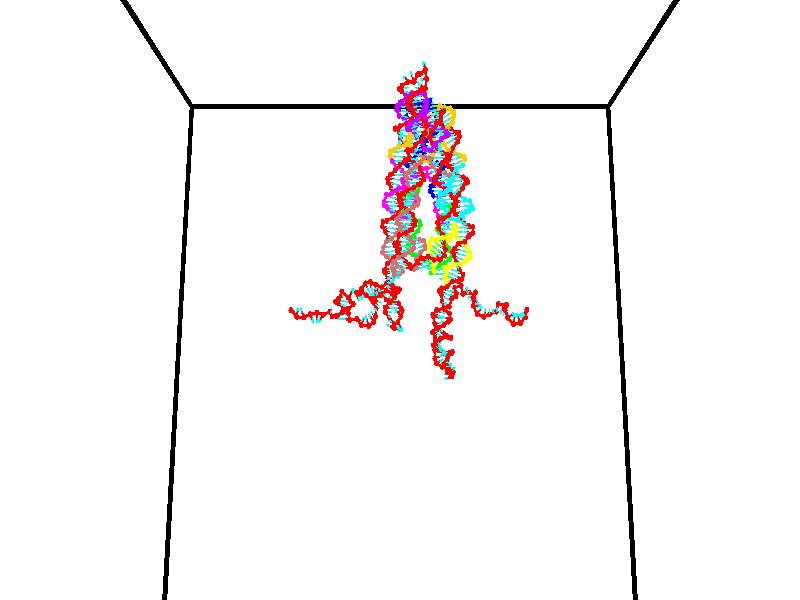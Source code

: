 // switches for output
#declare DRAW_BASES = 1; // possible values are 0, 1; only relevant for DNA ribbons
#declare DRAW_BASES_TYPE = 3; // possible values are 1, 2, 3; only relevant for DNA ribbons
#declare DRAW_FOG = 0; // set to 1 to enable fog

#include "colors.inc"

#include "transforms.inc"
background { rgb <1, 1, 1>}

#default {
   normal{
       ripples 0.25
       frequency 0.20
       turbulence 0.2
       lambda 5
   }
	finish {
		phong 0.1
		phong_size 40.
	}
}

// original window dimensions: 1024x640


// camera settings

camera {
	sky <0, 0.179814, -0.983701>
	up <0, 0.179814, -0.983701>
	right 1.6 * <1, 0, 0>
	location <35, 94.9851, 44.8844>
	look_at <35, 29.7336, 32.9568>
	direction <0, -65.2515, -11.9276>
	angle 67.0682
}


# declare cpy_camera_pos = <35, 94.9851, 44.8844>;
# if (DRAW_FOG = 1)
fog {
	fog_type 2
	up vnormalize(cpy_camera_pos)
	color rgbt<1,1,1,0.3>
	distance 1e-5
	fog_alt 3e-3
	fog_offset 56
}
# end


// LIGHTS

# declare lum = 6;
global_settings {
	ambient_light rgb lum * <0.05, 0.05, 0.05>
	max_trace_level 15
}# declare cpy_direct_light_amount = 0.25;
light_source
{	1000 * <-1, -1.16352, -0.803886>,
	rgb lum * cpy_direct_light_amount
	parallel
}

light_source
{	1000 * <1, 1.16352, 0.803886>,
	rgb lum * cpy_direct_light_amount
	parallel
}

// strand 0

// nucleotide -1

// particle -1
sphere {
	<24.083328, 35.384438, 34.857487> 0.250000
	pigment { color rgbt <1,0,0,0> }
	no_shadow
}
cylinder {
	<24.186138, 34.997879, 34.855991>,  <24.247824, 34.765945, 34.855095>, 0.100000
	pigment { color rgbt <1,0,0,0> }
	no_shadow
}
cylinder {
	<24.186138, 34.997879, 34.855991>,  <24.083328, 35.384438, 34.857487>, 0.100000
	pigment { color rgbt <1,0,0,0> }
	no_shadow
}

// particle -1
sphere {
	<24.186138, 34.997879, 34.855991> 0.100000
	pigment { color rgbt <1,0,0,0> }
	no_shadow
}
sphere {
	0, 1
	scale<0.080000,0.200000,0.300000>
	matrix <0.919095, 0.245636, -0.308105,
		0.298670, 0.075756, 0.951345,
		0.257025, -0.966398, -0.003737,
		24.263247, 34.707958, 34.854870>
	pigment { color rgbt <0,1,1,0> }
	no_shadow
}
cylinder {
	<24.647886, 35.073921, 35.383533>,  <24.083328, 35.384438, 34.857487>, 0.130000
	pigment { color rgbt <1,0,0,0> }
	no_shadow
}

// nucleotide -1

// particle -1
sphere {
	<24.647886, 35.073921, 35.383533> 0.250000
	pigment { color rgbt <1,0,0,0> }
	no_shadow
}
cylinder {
	<24.647121, 34.904446, 35.021210>,  <24.646662, 34.802761, 34.803818>, 0.100000
	pigment { color rgbt <1,0,0,0> }
	no_shadow
}
cylinder {
	<24.647121, 34.904446, 35.021210>,  <24.647886, 35.073921, 35.383533>, 0.100000
	pigment { color rgbt <1,0,0,0> }
	no_shadow
}

// particle -1
sphere {
	<24.647121, 34.904446, 35.021210> 0.100000
	pigment { color rgbt <1,0,0,0> }
	no_shadow
}
sphere {
	0, 1
	scale<0.080000,0.200000,0.300000>
	matrix <0.951485, 0.277937, -0.132014,
		0.307690, -0.862112, 0.402603,
		-0.001913, -0.423690, -0.905805,
		24.646547, 34.777340, 34.749470>
	pigment { color rgbt <0,1,1,0> }
	no_shadow
}
cylinder {
	<25.257675, 34.549816, 35.321285>,  <24.647886, 35.073921, 35.383533>, 0.130000
	pigment { color rgbt <1,0,0,0> }
	no_shadow
}

// nucleotide -1

// particle -1
sphere {
	<25.257675, 34.549816, 35.321285> 0.250000
	pigment { color rgbt <1,0,0,0> }
	no_shadow
}
cylinder {
	<25.130600, 34.761658, 35.006683>,  <25.054354, 34.888763, 34.817921>, 0.100000
	pigment { color rgbt <1,0,0,0> }
	no_shadow
}
cylinder {
	<25.130600, 34.761658, 35.006683>,  <25.257675, 34.549816, 35.321285>, 0.100000
	pigment { color rgbt <1,0,0,0> }
	no_shadow
}

// particle -1
sphere {
	<25.130600, 34.761658, 35.006683> 0.100000
	pigment { color rgbt <1,0,0,0> }
	no_shadow
}
sphere {
	0, 1
	scale<0.080000,0.200000,0.300000>
	matrix <0.941419, 0.275160, -0.194980,
		0.113153, -0.802374, -0.585996,
		-0.317690, 0.529606, -0.786506,
		25.035294, 34.920540, 34.770733>
	pigment { color rgbt <0,1,1,0> }
	no_shadow
}
cylinder {
	<25.938086, 34.798195, 35.106335>,  <25.257675, 34.549816, 35.321285>, 0.130000
	pigment { color rgbt <1,0,0,0> }
	no_shadow
}

// nucleotide -1

// particle -1
sphere {
	<25.938086, 34.798195, 35.106335> 0.250000
	pigment { color rgbt <1,0,0,0> }
	no_shadow
}
cylinder {
	<26.110914, 34.900303, 35.452316>,  <26.214611, 34.961567, 35.659904>, 0.100000
	pigment { color rgbt <1,0,0,0> }
	no_shadow
}
cylinder {
	<26.110914, 34.900303, 35.452316>,  <25.938086, 34.798195, 35.106335>, 0.100000
	pigment { color rgbt <1,0,0,0> }
	no_shadow
}

// particle -1
sphere {
	<26.110914, 34.900303, 35.452316> 0.100000
	pigment { color rgbt <1,0,0,0> }
	no_shadow
}
sphere {
	0, 1
	scale<0.080000,0.200000,0.300000>
	matrix <0.787288, -0.574574, -0.223703,
		0.439876, 0.777626, -0.449229,
		0.432072, 0.255271, 0.864957,
		26.240536, 34.976883, 35.711803>
	pigment { color rgbt <0,1,1,0> }
	no_shadow
}
cylinder {
	<26.642344, 35.057777, 34.995861>,  <25.938086, 34.798195, 35.106335>, 0.130000
	pigment { color rgbt <1,0,0,0> }
	no_shadow
}

// nucleotide -1

// particle -1
sphere {
	<26.642344, 35.057777, 34.995861> 0.250000
	pigment { color rgbt <1,0,0,0> }
	no_shadow
}
cylinder {
	<26.618473, 34.866547, 35.346378>,  <26.604151, 34.751808, 35.556686>, 0.100000
	pigment { color rgbt <1,0,0,0> }
	no_shadow
}
cylinder {
	<26.618473, 34.866547, 35.346378>,  <26.642344, 35.057777, 34.995861>, 0.100000
	pigment { color rgbt <1,0,0,0> }
	no_shadow
}

// particle -1
sphere {
	<26.618473, 34.866547, 35.346378> 0.100000
	pigment { color rgbt <1,0,0,0> }
	no_shadow
}
sphere {
	0, 1
	scale<0.080000,0.200000,0.300000>
	matrix <0.822122, -0.521445, -0.228494,
		0.566174, 0.706782, 0.424153,
		-0.059678, -0.478073, 0.876290,
		26.600571, 34.723125, 35.609264>
	pigment { color rgbt <0,1,1,0> }
	no_shadow
}
cylinder {
	<27.302551, 34.974842, 35.159462>,  <26.642344, 35.057777, 34.995861>, 0.130000
	pigment { color rgbt <1,0,0,0> }
	no_shadow
}

// nucleotide -1

// particle -1
sphere {
	<27.302551, 34.974842, 35.159462> 0.250000
	pigment { color rgbt <1,0,0,0> }
	no_shadow
}
cylinder {
	<27.073589, 34.724892, 35.371834>,  <26.936213, 34.574921, 35.499256>, 0.100000
	pigment { color rgbt <1,0,0,0> }
	no_shadow
}
cylinder {
	<27.073589, 34.724892, 35.371834>,  <27.302551, 34.974842, 35.159462>, 0.100000
	pigment { color rgbt <1,0,0,0> }
	no_shadow
}

// particle -1
sphere {
	<27.073589, 34.724892, 35.371834> 0.100000
	pigment { color rgbt <1,0,0,0> }
	no_shadow
}
sphere {
	0, 1
	scale<0.080000,0.200000,0.300000>
	matrix <0.627467, -0.750633, -0.206967,
		0.527864, 0.214675, 0.821751,
		-0.572403, -0.624871, 0.530933,
		26.901869, 34.537430, 35.531113>
	pigment { color rgbt <0,1,1,0> }
	no_shadow
}
cylinder {
	<27.884912, 34.612514, 34.842316>,  <27.302551, 34.974842, 35.159462>, 0.130000
	pigment { color rgbt <1,0,0,0> }
	no_shadow
}

// nucleotide -1

// particle -1
sphere {
	<27.884912, 34.612514, 34.842316> 0.250000
	pigment { color rgbt <1,0,0,0> }
	no_shadow
}
cylinder {
	<27.987936, 34.989052, 34.929531>,  <28.049749, 35.214973, 34.981861>, 0.100000
	pigment { color rgbt <1,0,0,0> }
	no_shadow
}
cylinder {
	<27.987936, 34.989052, 34.929531>,  <27.884912, 34.612514, 34.842316>, 0.100000
	pigment { color rgbt <1,0,0,0> }
	no_shadow
}

// particle -1
sphere {
	<27.987936, 34.989052, 34.929531> 0.100000
	pigment { color rgbt <1,0,0,0> }
	no_shadow
}
sphere {
	0, 1
	scale<0.080000,0.200000,0.300000>
	matrix <-0.858566, 0.326473, -0.395322,
		-0.443316, -0.085379, 0.892290,
		0.257557, 0.941343, 0.218034,
		28.065203, 35.271454, 34.994942>
	pigment { color rgbt <0,1,1,0> }
	no_shadow
}
cylinder {
	<28.063801, 34.062229, 35.168552>,  <27.884912, 34.612514, 34.842316>, 0.130000
	pigment { color rgbt <1,0,0,0> }
	no_shadow
}

// nucleotide -1

// particle -1
sphere {
	<28.063801, 34.062229, 35.168552> 0.250000
	pigment { color rgbt <1,0,0,0> }
	no_shadow
}
cylinder {
	<28.421648, 33.903713, 35.251122>,  <28.636356, 33.808605, 35.300663>, 0.100000
	pigment { color rgbt <1,0,0,0> }
	no_shadow
}
cylinder {
	<28.421648, 33.903713, 35.251122>,  <28.063801, 34.062229, 35.168552>, 0.100000
	pigment { color rgbt <1,0,0,0> }
	no_shadow
}

// particle -1
sphere {
	<28.421648, 33.903713, 35.251122> 0.100000
	pigment { color rgbt <1,0,0,0> }
	no_shadow
}
sphere {
	0, 1
	scale<0.080000,0.200000,0.300000>
	matrix <0.364491, 0.380011, -0.850140,
		0.258459, 0.835791, 0.484410,
		0.894620, -0.396289, 0.206420,
		28.690035, 33.784828, 35.313049>
	pigment { color rgbt <0,1,1,0> }
	no_shadow
}
cylinder {
	<28.564854, 34.562088, 35.205883>,  <28.063801, 34.062229, 35.168552>, 0.130000
	pigment { color rgbt <1,0,0,0> }
	no_shadow
}

// nucleotide -1

// particle -1
sphere {
	<28.564854, 34.562088, 35.205883> 0.250000
	pigment { color rgbt <1,0,0,0> }
	no_shadow
}
cylinder {
	<28.787664, 34.243378, 35.112183>,  <28.921350, 34.052151, 35.055962>, 0.100000
	pigment { color rgbt <1,0,0,0> }
	no_shadow
}
cylinder {
	<28.787664, 34.243378, 35.112183>,  <28.564854, 34.562088, 35.205883>, 0.100000
	pigment { color rgbt <1,0,0,0> }
	no_shadow
}

// particle -1
sphere {
	<28.787664, 34.243378, 35.112183> 0.100000
	pigment { color rgbt <1,0,0,0> }
	no_shadow
}
sphere {
	0, 1
	scale<0.080000,0.200000,0.300000>
	matrix <0.328425, 0.470402, -0.819060,
		0.762796, 0.379305, 0.523707,
		0.557027, -0.796774, -0.234248,
		28.954773, 34.004345, 35.041908>
	pigment { color rgbt <0,1,1,0> }
	no_shadow
}
cylinder {
	<29.184027, 34.853683, 34.911472>,  <28.564854, 34.562088, 35.205883>, 0.130000
	pigment { color rgbt <1,0,0,0> }
	no_shadow
}

// nucleotide -1

// particle -1
sphere {
	<29.184027, 34.853683, 34.911472> 0.250000
	pigment { color rgbt <1,0,0,0> }
	no_shadow
}
cylinder {
	<29.166294, 34.473614, 34.788055>,  <29.155655, 34.245571, 34.714005>, 0.100000
	pigment { color rgbt <1,0,0,0> }
	no_shadow
}
cylinder {
	<29.166294, 34.473614, 34.788055>,  <29.184027, 34.853683, 34.911472>, 0.100000
	pigment { color rgbt <1,0,0,0> }
	no_shadow
}

// particle -1
sphere {
	<29.166294, 34.473614, 34.788055> 0.100000
	pigment { color rgbt <1,0,0,0> }
	no_shadow
}
sphere {
	0, 1
	scale<0.080000,0.200000,0.300000>
	matrix <0.298118, 0.282189, -0.911864,
		0.953499, -0.132407, 0.270755,
		-0.044334, -0.950178, -0.308539,
		29.152994, 34.188560, 34.695492>
	pigment { color rgbt <0,1,1,0> }
	no_shadow
}
cylinder {
	<29.799892, 34.794518, 34.610748>,  <29.184027, 34.853683, 34.911472>, 0.130000
	pigment { color rgbt <1,0,0,0> }
	no_shadow
}

// nucleotide -1

// particle -1
sphere {
	<29.799892, 34.794518, 34.610748> 0.250000
	pigment { color rgbt <1,0,0,0> }
	no_shadow
}
cylinder {
	<29.573147, 34.494175, 34.475170>,  <29.437099, 34.313969, 34.393826>, 0.100000
	pigment { color rgbt <1,0,0,0> }
	no_shadow
}
cylinder {
	<29.573147, 34.494175, 34.475170>,  <29.799892, 34.794518, 34.610748>, 0.100000
	pigment { color rgbt <1,0,0,0> }
	no_shadow
}

// particle -1
sphere {
	<29.573147, 34.494175, 34.475170> 0.100000
	pigment { color rgbt <1,0,0,0> }
	no_shadow
}
sphere {
	0, 1
	scale<0.080000,0.200000,0.300000>
	matrix <0.326081, 0.173325, -0.929317,
		0.756528, -0.637320, 0.146587,
		-0.566865, -0.750854, -0.338944,
		29.403088, 34.268917, 34.373486>
	pigment { color rgbt <0,1,1,0> }
	no_shadow
}
cylinder {
	<30.245356, 34.436886, 34.161228>,  <29.799892, 34.794518, 34.610748>, 0.130000
	pigment { color rgbt <1,0,0,0> }
	no_shadow
}

// nucleotide -1

// particle -1
sphere {
	<30.245356, 34.436886, 34.161228> 0.250000
	pigment { color rgbt <1,0,0,0> }
	no_shadow
}
cylinder {
	<29.873032, 34.359398, 34.037251>,  <29.649637, 34.312904, 33.962864>, 0.100000
	pigment { color rgbt <1,0,0,0> }
	no_shadow
}
cylinder {
	<29.873032, 34.359398, 34.037251>,  <30.245356, 34.436886, 34.161228>, 0.100000
	pigment { color rgbt <1,0,0,0> }
	no_shadow
}

// particle -1
sphere {
	<29.873032, 34.359398, 34.037251> 0.100000
	pigment { color rgbt <1,0,0,0> }
	no_shadow
}
sphere {
	0, 1
	scale<0.080000,0.200000,0.300000>
	matrix <0.274522, 0.189325, -0.942759,
		0.241317, -0.962614, -0.123044,
		-0.930808, -0.193725, -0.309946,
		29.593788, 34.301281, 33.944267>
	pigment { color rgbt <0,1,1,0> }
	no_shadow
}
cylinder {
	<29.755886, 34.663696, 33.657932>,  <30.245356, 34.436886, 34.161228>, 0.130000
	pigment { color rgbt <1,0,0,0> }
	no_shadow
}

// nucleotide -1

// particle -1
sphere {
	<29.755886, 34.663696, 33.657932> 0.250000
	pigment { color rgbt <1,0,0,0> }
	no_shadow
}
cylinder {
	<29.992073, 34.725330, 33.341045>,  <30.133785, 34.762310, 33.150913>, 0.100000
	pigment { color rgbt <1,0,0,0> }
	no_shadow
}
cylinder {
	<29.992073, 34.725330, 33.341045>,  <29.755886, 34.663696, 33.657932>, 0.100000
	pigment { color rgbt <1,0,0,0> }
	no_shadow
}

// particle -1
sphere {
	<29.992073, 34.725330, 33.341045> 0.100000
	pigment { color rgbt <1,0,0,0> }
	no_shadow
}
sphere {
	0, 1
	scale<0.080000,0.200000,0.300000>
	matrix <0.351274, -0.932816, 0.080382,
		-0.726604, -0.325747, -0.604926,
		0.590469, 0.154089, -0.792214,
		30.169214, 34.771557, 33.103382>
	pigment { color rgbt <0,1,1,0> }
	no_shadow
}
cylinder {
	<29.120785, 34.998589, 33.196583>,  <29.755886, 34.663696, 33.657932>, 0.130000
	pigment { color rgbt <1,0,0,0> }
	no_shadow
}

// nucleotide -1

// particle -1
sphere {
	<29.120785, 34.998589, 33.196583> 0.250000
	pigment { color rgbt <1,0,0,0> }
	no_shadow
}
cylinder {
	<29.049425, 34.610249, 33.132545>,  <29.006609, 34.377247, 33.094124>, 0.100000
	pigment { color rgbt <1,0,0,0> }
	no_shadow
}
cylinder {
	<29.049425, 34.610249, 33.132545>,  <29.120785, 34.998589, 33.196583>, 0.100000
	pigment { color rgbt <1,0,0,0> }
	no_shadow
}

// particle -1
sphere {
	<29.049425, 34.610249, 33.132545> 0.100000
	pigment { color rgbt <1,0,0,0> }
	no_shadow
}
sphere {
	0, 1
	scale<0.080000,0.200000,0.300000>
	matrix <0.380919, -0.218157, 0.898503,
		-0.907234, 0.099312, 0.408734,
		-0.178400, -0.970847, -0.160089,
		28.995905, 34.318993, 33.084518>
	pigment { color rgbt <0,1,1,0> }
	no_shadow
}
cylinder {
	<28.725243, 34.671162, 33.788097>,  <29.120785, 34.998589, 33.196583>, 0.130000
	pigment { color rgbt <1,0,0,0> }
	no_shadow
}

// nucleotide -1

// particle -1
sphere {
	<28.725243, 34.671162, 33.788097> 0.250000
	pigment { color rgbt <1,0,0,0> }
	no_shadow
}
cylinder {
	<28.947351, 34.401321, 33.593536>,  <29.080618, 34.239418, 33.476799>, 0.100000
	pigment { color rgbt <1,0,0,0> }
	no_shadow
}
cylinder {
	<28.947351, 34.401321, 33.593536>,  <28.725243, 34.671162, 33.788097>, 0.100000
	pigment { color rgbt <1,0,0,0> }
	no_shadow
}

// particle -1
sphere {
	<28.947351, 34.401321, 33.593536> 0.100000
	pigment { color rgbt <1,0,0,0> }
	no_shadow
}
sphere {
	0, 1
	scale<0.080000,0.200000,0.300000>
	matrix <0.370794, -0.322700, 0.870848,
		-0.744435, -0.663915, 0.070950,
		0.555273, -0.674598, -0.486404,
		29.113934, 34.198944, 33.447617>
	pigment { color rgbt <0,1,1,0> }
	no_shadow
}
cylinder {
	<28.400232, 34.051823, 33.906960>,  <28.725243, 34.671162, 33.788097>, 0.130000
	pigment { color rgbt <1,0,0,0> }
	no_shadow
}

// nucleotide -1

// particle -1
sphere {
	<28.400232, 34.051823, 33.906960> 0.250000
	pigment { color rgbt <1,0,0,0> }
	no_shadow
}
cylinder {
	<28.792383, 34.001537, 33.846222>,  <29.027674, 33.971367, 33.809780>, 0.100000
	pigment { color rgbt <1,0,0,0> }
	no_shadow
}
cylinder {
	<28.792383, 34.001537, 33.846222>,  <28.400232, 34.051823, 33.906960>, 0.100000
	pigment { color rgbt <1,0,0,0> }
	no_shadow
}

// particle -1
sphere {
	<28.792383, 34.001537, 33.846222> 0.100000
	pigment { color rgbt <1,0,0,0> }
	no_shadow
}
sphere {
	0, 1
	scale<0.080000,0.200000,0.300000>
	matrix <0.062695, -0.531451, 0.844766,
		-0.186893, -0.837709, -0.513141,
		0.980378, -0.125710, -0.151844,
		29.086496, 33.963825, 33.800667>
	pigment { color rgbt <0,1,1,0> }
	no_shadow
}
cylinder {
	<28.583714, 33.353294, 33.911800>,  <28.400232, 34.051823, 33.906960>, 0.130000
	pigment { color rgbt <1,0,0,0> }
	no_shadow
}

// nucleotide -1

// particle -1
sphere {
	<28.583714, 33.353294, 33.911800> 0.250000
	pigment { color rgbt <1,0,0,0> }
	no_shadow
}
cylinder {
	<28.857016, 33.612209, 34.046963>,  <29.020998, 33.767559, 34.128059>, 0.100000
	pigment { color rgbt <1,0,0,0> }
	no_shadow
}
cylinder {
	<28.857016, 33.612209, 34.046963>,  <28.583714, 33.353294, 33.911800>, 0.100000
	pigment { color rgbt <1,0,0,0> }
	no_shadow
}

// particle -1
sphere {
	<28.857016, 33.612209, 34.046963> 0.100000
	pigment { color rgbt <1,0,0,0> }
	no_shadow
}
sphere {
	0, 1
	scale<0.080000,0.200000,0.300000>
	matrix <-0.121722, -0.355325, 0.926784,
		0.719962, -0.674361, -0.163989,
		0.683256, 0.647288, 0.337905,
		29.061993, 33.806396, 34.148335>
	pigment { color rgbt <0,1,1,0> }
	no_shadow
}
cylinder {
	<29.107023, 32.939716, 34.214417>,  <28.583714, 33.353294, 33.911800>, 0.130000
	pigment { color rgbt <1,0,0,0> }
	no_shadow
}

// nucleotide -1

// particle -1
sphere {
	<29.107023, 32.939716, 34.214417> 0.250000
	pigment { color rgbt <1,0,0,0> }
	no_shadow
}
cylinder {
	<29.112783, 33.300266, 34.387539>,  <29.116240, 33.516594, 34.491413>, 0.100000
	pigment { color rgbt <1,0,0,0> }
	no_shadow
}
cylinder {
	<29.112783, 33.300266, 34.387539>,  <29.107023, 32.939716, 34.214417>, 0.100000
	pigment { color rgbt <1,0,0,0> }
	no_shadow
}

// particle -1
sphere {
	<29.112783, 33.300266, 34.387539> 0.100000
	pigment { color rgbt <1,0,0,0> }
	no_shadow
}
sphere {
	0, 1
	scale<0.080000,0.200000,0.300000>
	matrix <-0.138323, -0.426894, 0.893660,
		0.990282, -0.072734, 0.118534,
		0.014398, 0.901372, 0.432806,
		29.117104, 33.570679, 34.517380>
	pigment { color rgbt <0,1,1,0> }
	no_shadow
}
cylinder {
	<29.631060, 32.937756, 34.719177>,  <29.107023, 32.939716, 34.214417>, 0.130000
	pigment { color rgbt <1,0,0,0> }
	no_shadow
}

// nucleotide -1

// particle -1
sphere {
	<29.631060, 32.937756, 34.719177> 0.250000
	pigment { color rgbt <1,0,0,0> }
	no_shadow
}
cylinder {
	<29.402433, 33.250332, 34.819309>,  <29.265257, 33.437878, 34.879387>, 0.100000
	pigment { color rgbt <1,0,0,0> }
	no_shadow
}
cylinder {
	<29.402433, 33.250332, 34.819309>,  <29.631060, 32.937756, 34.719177>, 0.100000
	pigment { color rgbt <1,0,0,0> }
	no_shadow
}

// particle -1
sphere {
	<29.402433, 33.250332, 34.819309> 0.100000
	pigment { color rgbt <1,0,0,0> }
	no_shadow
}
sphere {
	0, 1
	scale<0.080000,0.200000,0.300000>
	matrix <-0.157862, -0.404095, 0.900992,
		0.805228, 0.475459, 0.354327,
		-0.571567, 0.781439, 0.250332,
		29.230963, 33.484764, 34.894409>
	pigment { color rgbt <0,1,1,0> }
	no_shadow
}
cylinder {
	<29.786747, 33.122818, 35.337959>,  <29.631060, 32.937756, 34.719177>, 0.130000
	pigment { color rgbt <1,0,0,0> }
	no_shadow
}

// nucleotide -1

// particle -1
sphere {
	<29.786747, 33.122818, 35.337959> 0.250000
	pigment { color rgbt <1,0,0,0> }
	no_shadow
}
cylinder {
	<29.425646, 33.290817, 35.300785>,  <29.208984, 33.391617, 35.278481>, 0.100000
	pigment { color rgbt <1,0,0,0> }
	no_shadow
}
cylinder {
	<29.425646, 33.290817, 35.300785>,  <29.786747, 33.122818, 35.337959>, 0.100000
	pigment { color rgbt <1,0,0,0> }
	no_shadow
}

// particle -1
sphere {
	<29.425646, 33.290817, 35.300785> 0.100000
	pigment { color rgbt <1,0,0,0> }
	no_shadow
}
sphere {
	0, 1
	scale<0.080000,0.200000,0.300000>
	matrix <-0.257345, -0.354201, 0.899063,
		0.344687, 0.835549, 0.427841,
		-0.902754, 0.419999, -0.092936,
		29.154819, 33.416817, 35.272903>
	pigment { color rgbt <0,1,1,0> }
	no_shadow
}
cylinder {
	<30.507143, 33.048477, 35.230976>,  <29.786747, 33.122818, 35.337959>, 0.130000
	pigment { color rgbt <1,0,0,0> }
	no_shadow
}

// nucleotide -1

// particle -1
sphere {
	<30.507143, 33.048477, 35.230976> 0.250000
	pigment { color rgbt <1,0,0,0> }
	no_shadow
}
cylinder {
	<30.691133, 32.694901, 35.264614>,  <30.801527, 32.482754, 35.284798>, 0.100000
	pigment { color rgbt <1,0,0,0> }
	no_shadow
}
cylinder {
	<30.691133, 32.694901, 35.264614>,  <30.507143, 33.048477, 35.230976>, 0.100000
	pigment { color rgbt <1,0,0,0> }
	no_shadow
}

// particle -1
sphere {
	<30.691133, 32.694901, 35.264614> 0.100000
	pigment { color rgbt <1,0,0,0> }
	no_shadow
}
sphere {
	0, 1
	scale<0.080000,0.200000,0.300000>
	matrix <0.886668, 0.452203, -0.096604,
		0.047365, 0.118997, 0.991764,
		0.459974, -0.883942, 0.084092,
		30.829126, 32.429718, 35.289841>
	pigment { color rgbt <0,1,1,0> }
	no_shadow
}
cylinder {
	<30.991953, 33.003113, 35.758385>,  <30.507143, 33.048477, 35.230976>, 0.130000
	pigment { color rgbt <1,0,0,0> }
	no_shadow
}

// nucleotide -1

// particle -1
sphere {
	<30.991953, 33.003113, 35.758385> 0.250000
	pigment { color rgbt <1,0,0,0> }
	no_shadow
}
cylinder {
	<31.084856, 32.768829, 35.447773>,  <31.140598, 32.628258, 35.261406>, 0.100000
	pigment { color rgbt <1,0,0,0> }
	no_shadow
}
cylinder {
	<31.084856, 32.768829, 35.447773>,  <30.991953, 33.003113, 35.758385>, 0.100000
	pigment { color rgbt <1,0,0,0> }
	no_shadow
}

// particle -1
sphere {
	<31.084856, 32.768829, 35.447773> 0.100000
	pigment { color rgbt <1,0,0,0> }
	no_shadow
}
sphere {
	0, 1
	scale<0.080000,0.200000,0.300000>
	matrix <0.868476, 0.484358, -0.105578,
		0.437956, -0.649876, 0.621174,
		0.232258, -0.585713, -0.776529,
		31.154533, 32.593117, 35.214813>
	pigment { color rgbt <0,1,1,0> }
	no_shadow
}
cylinder {
	<31.746214, 32.611835, 35.796211>,  <30.991953, 33.003113, 35.758385>, 0.130000
	pigment { color rgbt <1,0,0,0> }
	no_shadow
}

// nucleotide -1

// particle -1
sphere {
	<31.746214, 32.611835, 35.796211> 0.250000
	pigment { color rgbt <1,0,0,0> }
	no_shadow
}
cylinder {
	<31.609051, 32.693832, 35.429520>,  <31.526752, 32.743031, 35.209503>, 0.100000
	pigment { color rgbt <1,0,0,0> }
	no_shadow
}
cylinder {
	<31.609051, 32.693832, 35.429520>,  <31.746214, 32.611835, 35.796211>, 0.100000
	pigment { color rgbt <1,0,0,0> }
	no_shadow
}

// particle -1
sphere {
	<31.609051, 32.693832, 35.429520> 0.100000
	pigment { color rgbt <1,0,0,0> }
	no_shadow
}
sphere {
	0, 1
	scale<0.080000,0.200000,0.300000>
	matrix <0.900806, 0.348504, -0.259023,
		0.266386, -0.914616, -0.304164,
		-0.342909, 0.204993, -0.916729,
		31.506178, 32.755329, 35.154503>
	pigment { color rgbt <0,1,1,0> }
	no_shadow
}
cylinder {
	<32.271481, 32.836941, 35.474392>,  <31.746214, 32.611835, 35.796211>, 0.130000
	pigment { color rgbt <1,0,0,0> }
	no_shadow
}

// nucleotide -1

// particle -1
sphere {
	<32.271481, 32.836941, 35.474392> 0.250000
	pigment { color rgbt <1,0,0,0> }
	no_shadow
}
cylinder {
	<32.034203, 32.895966, 35.157825>,  <31.891836, 32.931381, 34.967884>, 0.100000
	pigment { color rgbt <1,0,0,0> }
	no_shadow
}
cylinder {
	<32.034203, 32.895966, 35.157825>,  <32.271481, 32.836941, 35.474392>, 0.100000
	pigment { color rgbt <1,0,0,0> }
	no_shadow
}

// particle -1
sphere {
	<32.034203, 32.895966, 35.157825> 0.100000
	pigment { color rgbt <1,0,0,0> }
	no_shadow
}
sphere {
	0, 1
	scale<0.080000,0.200000,0.300000>
	matrix <0.792160, 0.282256, -0.541123,
		0.143534, -0.947922, -0.284326,
		-0.593195, 0.147562, -0.791420,
		31.856243, 32.940235, 34.920399>
	pigment { color rgbt <0,1,1,0> }
	no_shadow
}
cylinder {
	<32.418644, 32.327385, 34.911659>,  <32.271481, 32.836941, 35.474392>, 0.130000
	pigment { color rgbt <1,0,0,0> }
	no_shadow
}

// nucleotide -1

// particle -1
sphere {
	<32.418644, 32.327385, 34.911659> 0.250000
	pigment { color rgbt <1,0,0,0> }
	no_shadow
}
cylinder {
	<32.268963, 32.682495, 34.804462>,  <32.179153, 32.895561, 34.740147>, 0.100000
	pigment { color rgbt <1,0,0,0> }
	no_shadow
}
cylinder {
	<32.268963, 32.682495, 34.804462>,  <32.418644, 32.327385, 34.911659>, 0.100000
	pigment { color rgbt <1,0,0,0> }
	no_shadow
}

// particle -1
sphere {
	<32.268963, 32.682495, 34.804462> 0.100000
	pigment { color rgbt <1,0,0,0> }
	no_shadow
}
sphere {
	0, 1
	scale<0.080000,0.200000,0.300000>
	matrix <0.756541, 0.125132, -0.641863,
		-0.536298, -0.442935, -0.718466,
		-0.374207, 0.887779, -0.267990,
		32.156700, 32.948830, 34.724064>
	pigment { color rgbt <0,1,1,0> }
	no_shadow
}
cylinder {
	<32.491322, 32.374554, 34.182037>,  <32.418644, 32.327385, 34.911659>, 0.130000
	pigment { color rgbt <1,0,0,0> }
	no_shadow
}

// nucleotide -1

// particle -1
sphere {
	<32.491322, 32.374554, 34.182037> 0.250000
	pigment { color rgbt <1,0,0,0> }
	no_shadow
}
cylinder {
	<32.485893, 32.747295, 34.327065>,  <32.482635, 32.970940, 34.414082>, 0.100000
	pigment { color rgbt <1,0,0,0> }
	no_shadow
}
cylinder {
	<32.485893, 32.747295, 34.327065>,  <32.491322, 32.374554, 34.182037>, 0.100000
	pigment { color rgbt <1,0,0,0> }
	no_shadow
}

// particle -1
sphere {
	<32.485893, 32.747295, 34.327065> 0.100000
	pigment { color rgbt <1,0,0,0> }
	no_shadow
}
sphere {
	0, 1
	scale<0.080000,0.200000,0.300000>
	matrix <0.583967, 0.301723, -0.753622,
		-0.811664, 0.201503, -0.548268,
		-0.013568, 0.931858, 0.362568,
		32.481823, 33.026852, 34.435837>
	pigment { color rgbt <0,1,1,0> }
	no_shadow
}
cylinder {
	<32.181698, 32.862492, 33.691387>,  <32.491322, 32.374554, 34.182037>, 0.130000
	pigment { color rgbt <1,0,0,0> }
	no_shadow
}

// nucleotide -1

// particle -1
sphere {
	<32.181698, 32.862492, 33.691387> 0.250000
	pigment { color rgbt <1,0,0,0> }
	no_shadow
}
cylinder {
	<32.453899, 33.045876, 33.920029>,  <32.617222, 33.155907, 34.057213>, 0.100000
	pigment { color rgbt <1,0,0,0> }
	no_shadow
}
cylinder {
	<32.453899, 33.045876, 33.920029>,  <32.181698, 32.862492, 33.691387>, 0.100000
	pigment { color rgbt <1,0,0,0> }
	no_shadow
}

// particle -1
sphere {
	<32.453899, 33.045876, 33.920029> 0.100000
	pigment { color rgbt <1,0,0,0> }
	no_shadow
}
sphere {
	0, 1
	scale<0.080000,0.200000,0.300000>
	matrix <0.480064, 0.310397, -0.820483,
		-0.553584, 0.832746, -0.008866,
		0.680502, 0.458462, 0.571602,
		32.658051, 33.183414, 34.091511>
	pigment { color rgbt <0,1,1,0> }
	no_shadow
}
cylinder {
	<32.257084, 33.568020, 33.576317>,  <32.181698, 32.862492, 33.691387>, 0.130000
	pigment { color rgbt <1,0,0,0> }
	no_shadow
}

// nucleotide -1

// particle -1
sphere {
	<32.257084, 33.568020, 33.576317> 0.250000
	pigment { color rgbt <1,0,0,0> }
	no_shadow
}
cylinder {
	<32.599586, 33.381088, 33.664349>,  <32.805088, 33.268929, 33.717167>, 0.100000
	pigment { color rgbt <1,0,0,0> }
	no_shadow
}
cylinder {
	<32.599586, 33.381088, 33.664349>,  <32.257084, 33.568020, 33.576317>, 0.100000
	pigment { color rgbt <1,0,0,0> }
	no_shadow
}

// particle -1
sphere {
	<32.599586, 33.381088, 33.664349> 0.100000
	pigment { color rgbt <1,0,0,0> }
	no_shadow
}
sphere {
	0, 1
	scale<0.080000,0.200000,0.300000>
	matrix <0.327314, 0.161260, -0.931054,
		0.399619, 0.869252, 0.291043,
		0.856254, -0.467329, 0.220075,
		32.856464, 33.240891, 33.730370>
	pigment { color rgbt <0,1,1,0> }
	no_shadow
}
cylinder {
	<32.953712, 33.788609, 33.256641>,  <32.257084, 33.568020, 33.576317>, 0.130000
	pigment { color rgbt <1,0,0,0> }
	no_shadow
}

// nucleotide -1

// particle -1
sphere {
	<32.953712, 33.788609, 33.256641> 0.250000
	pigment { color rgbt <1,0,0,0> }
	no_shadow
}
cylinder {
	<33.071449, 33.411766, 33.320881>,  <33.142094, 33.185661, 33.359425>, 0.100000
	pigment { color rgbt <1,0,0,0> }
	no_shadow
}
cylinder {
	<33.071449, 33.411766, 33.320881>,  <32.953712, 33.788609, 33.256641>, 0.100000
	pigment { color rgbt <1,0,0,0> }
	no_shadow
}

// particle -1
sphere {
	<33.071449, 33.411766, 33.320881> 0.100000
	pigment { color rgbt <1,0,0,0> }
	no_shadow
}
sphere {
	0, 1
	scale<0.080000,0.200000,0.300000>
	matrix <0.389676, -0.035135, -0.920281,
		0.872647, 0.333464, 0.356775,
		0.294346, -0.942108, 0.160603,
		33.159752, 33.129135, 33.369061>
	pigment { color rgbt <0,1,1,0> }
	no_shadow
}
cylinder {
	<33.568554, 33.699329, 32.837242>,  <32.953712, 33.788609, 33.256641>, 0.130000
	pigment { color rgbt <1,0,0,0> }
	no_shadow
}

// nucleotide -1

// particle -1
sphere {
	<33.568554, 33.699329, 32.837242> 0.250000
	pigment { color rgbt <1,0,0,0> }
	no_shadow
}
cylinder {
	<33.447193, 33.329575, 32.929722>,  <33.374374, 33.107723, 32.985210>, 0.100000
	pigment { color rgbt <1,0,0,0> }
	no_shadow
}
cylinder {
	<33.447193, 33.329575, 32.929722>,  <33.568554, 33.699329, 32.837242>, 0.100000
	pigment { color rgbt <1,0,0,0> }
	no_shadow
}

// particle -1
sphere {
	<33.447193, 33.329575, 32.929722> 0.100000
	pigment { color rgbt <1,0,0,0> }
	no_shadow
}
sphere {
	0, 1
	scale<0.080000,0.200000,0.300000>
	matrix <0.454285, -0.353613, -0.817670,
		0.837598, -0.143055, 0.527223,
		-0.303405, -0.924388, 0.231197,
		33.356171, 33.052258, 32.999081>
	pigment { color rgbt <0,1,1,0> }
	no_shadow
}
cylinder {
	<34.134319, 33.343941, 33.011463>,  <33.568554, 33.699329, 32.837242>, 0.130000
	pigment { color rgbt <1,0,0,0> }
	no_shadow
}

// nucleotide -1

// particle -1
sphere {
	<34.134319, 33.343941, 33.011463> 0.250000
	pigment { color rgbt <1,0,0,0> }
	no_shadow
}
cylinder {
	<33.824356, 33.154652, 32.843857>,  <33.638378, 33.041080, 32.743294>, 0.100000
	pigment { color rgbt <1,0,0,0> }
	no_shadow
}
cylinder {
	<33.824356, 33.154652, 32.843857>,  <34.134319, 33.343941, 33.011463>, 0.100000
	pigment { color rgbt <1,0,0,0> }
	no_shadow
}

// particle -1
sphere {
	<33.824356, 33.154652, 32.843857> 0.100000
	pigment { color rgbt <1,0,0,0> }
	no_shadow
}
sphere {
	0, 1
	scale<0.080000,0.200000,0.300000>
	matrix <0.548532, -0.174108, -0.817801,
		0.314047, -0.863567, 0.394495,
		-0.774911, -0.473221, -0.419016,
		33.591881, 33.012684, 32.718151>
	pigment { color rgbt <0,1,1,0> }
	no_shadow
}
cylinder {
	<34.398220, 32.743382, 32.718731>,  <34.134319, 33.343941, 33.011463>, 0.130000
	pigment { color rgbt <1,0,0,0> }
	no_shadow
}

// nucleotide -1

// particle -1
sphere {
	<34.398220, 32.743382, 32.718731> 0.250000
	pigment { color rgbt <1,0,0,0> }
	no_shadow
}
cylinder {
	<34.071758, 32.886959, 32.537601>,  <33.875881, 32.973106, 32.428925>, 0.100000
	pigment { color rgbt <1,0,0,0> }
	no_shadow
}
cylinder {
	<34.071758, 32.886959, 32.537601>,  <34.398220, 32.743382, 32.718731>, 0.100000
	pigment { color rgbt <1,0,0,0> }
	no_shadow
}

// particle -1
sphere {
	<34.071758, 32.886959, 32.537601> 0.100000
	pigment { color rgbt <1,0,0,0> }
	no_shadow
}
sphere {
	0, 1
	scale<0.080000,0.200000,0.300000>
	matrix <0.352401, -0.311851, -0.882362,
		-0.457933, -0.879719, 0.128027,
		-0.816156, 0.358946, -0.452821,
		33.826912, 32.994644, 32.401756>
	pigment { color rgbt <0,1,1,0> }
	no_shadow
}
cylinder {
	<34.207275, 32.222023, 32.145111>,  <34.398220, 32.743382, 32.718731>, 0.130000
	pigment { color rgbt <1,0,0,0> }
	no_shadow
}

// nucleotide -1

// particle -1
sphere {
	<34.207275, 32.222023, 32.145111> 0.250000
	pigment { color rgbt <1,0,0,0> }
	no_shadow
}
cylinder {
	<34.020313, 32.565723, 32.061954>,  <33.908134, 32.771942, 32.012062>, 0.100000
	pigment { color rgbt <1,0,0,0> }
	no_shadow
}
cylinder {
	<34.020313, 32.565723, 32.061954>,  <34.207275, 32.222023, 32.145111>, 0.100000
	pigment { color rgbt <1,0,0,0> }
	no_shadow
}

// particle -1
sphere {
	<34.020313, 32.565723, 32.061954> 0.100000
	pigment { color rgbt <1,0,0,0> }
	no_shadow
}
sphere {
	0, 1
	scale<0.080000,0.200000,0.300000>
	matrix <0.180527, -0.137434, -0.973921,
		-0.865413, -0.492748, -0.090880,
		-0.467408, 0.859250, -0.207892,
		33.880093, 32.823498, 31.999586>
	pigment { color rgbt <0,1,1,0> }
	no_shadow
}
cylinder {
	<33.554337, 32.121552, 31.882395>,  <34.207275, 32.222023, 32.145111>, 0.130000
	pigment { color rgbt <1,0,0,0> }
	no_shadow
}

// nucleotide -1

// particle -1
sphere {
	<33.554337, 32.121552, 31.882395> 0.250000
	pigment { color rgbt <1,0,0,0> }
	no_shadow
}
cylinder {
	<33.679226, 32.461292, 31.712166>,  <33.754162, 32.665138, 31.610029>, 0.100000
	pigment { color rgbt <1,0,0,0> }
	no_shadow
}
cylinder {
	<33.679226, 32.461292, 31.712166>,  <33.554337, 32.121552, 31.882395>, 0.100000
	pigment { color rgbt <1,0,0,0> }
	no_shadow
}

// particle -1
sphere {
	<33.679226, 32.461292, 31.712166> 0.100000
	pigment { color rgbt <1,0,0,0> }
	no_shadow
}
sphere {
	0, 1
	scale<0.080000,0.200000,0.300000>
	matrix <-0.314219, -0.330424, -0.889992,
		-0.896538, 0.411603, 0.163715,
		0.312228, 0.849354, -0.425571,
		33.772896, 32.716099, 31.584494>
	pigment { color rgbt <0,1,1,0> }
	no_shadow
}
cylinder {
	<33.026482, 31.542807, 32.118771>,  <33.554337, 32.121552, 31.882395>, 0.130000
	pigment { color rgbt <1,0,0,0> }
	no_shadow
}

// nucleotide -1

// particle -1
sphere {
	<33.026482, 31.542807, 32.118771> 0.250000
	pigment { color rgbt <1,0,0,0> }
	no_shadow
}
cylinder {
	<32.841702, 31.198835, 32.031940>,  <32.730831, 30.992453, 31.979841>, 0.100000
	pigment { color rgbt <1,0,0,0> }
	no_shadow
}
cylinder {
	<32.841702, 31.198835, 32.031940>,  <33.026482, 31.542807, 32.118771>, 0.100000
	pigment { color rgbt <1,0,0,0> }
	no_shadow
}

// particle -1
sphere {
	<32.841702, 31.198835, 32.031940> 0.100000
	pigment { color rgbt <1,0,0,0> }
	no_shadow
}
sphere {
	0, 1
	scale<0.080000,0.200000,0.300000>
	matrix <-0.775911, 0.273290, 0.568573,
		-0.429608, 0.431086, -0.793475,
		-0.461953, -0.859929, -0.217076,
		32.703117, 30.940857, 31.966818>
	pigment { color rgbt <0,1,1,0> }
	no_shadow
}
cylinder {
	<32.393097, 31.802164, 31.966045>,  <33.026482, 31.542807, 32.118771>, 0.130000
	pigment { color rgbt <1,0,0,0> }
	no_shadow
}

// nucleotide -1

// particle -1
sphere {
	<32.393097, 31.802164, 31.966045> 0.250000
	pigment { color rgbt <1,0,0,0> }
	no_shadow
}
cylinder {
	<32.376038, 31.413719, 32.059959>,  <32.365803, 31.180653, 32.116310>, 0.100000
	pigment { color rgbt <1,0,0,0> }
	no_shadow
}
cylinder {
	<32.376038, 31.413719, 32.059959>,  <32.393097, 31.802164, 31.966045>, 0.100000
	pigment { color rgbt <1,0,0,0> }
	no_shadow
}

// particle -1
sphere {
	<32.376038, 31.413719, 32.059959> 0.100000
	pigment { color rgbt <1,0,0,0> }
	no_shadow
}
sphere {
	0, 1
	scale<0.080000,0.200000,0.300000>
	matrix <-0.907481, 0.135956, 0.397485,
		-0.417923, -0.196112, -0.887063,
		-0.042650, -0.971111, 0.234787,
		32.363243, 31.122387, 32.130394>
	pigment { color rgbt <0,1,1,0> }
	no_shadow
}
cylinder {
	<31.799042, 31.524464, 31.622902>,  <32.393097, 31.802164, 31.966045>, 0.130000
	pigment { color rgbt <1,0,0,0> }
	no_shadow
}

// nucleotide -1

// particle -1
sphere {
	<31.799042, 31.524464, 31.622902> 0.250000
	pigment { color rgbt <1,0,0,0> }
	no_shadow
}
cylinder {
	<31.883217, 31.303478, 31.945517>,  <31.933722, 31.170887, 32.139084>, 0.100000
	pigment { color rgbt <1,0,0,0> }
	no_shadow
}
cylinder {
	<31.883217, 31.303478, 31.945517>,  <31.799042, 31.524464, 31.622902>, 0.100000
	pigment { color rgbt <1,0,0,0> }
	no_shadow
}

// particle -1
sphere {
	<31.883217, 31.303478, 31.945517> 0.100000
	pigment { color rgbt <1,0,0,0> }
	no_shadow
}
sphere {
	0, 1
	scale<0.080000,0.200000,0.300000>
	matrix <-0.893337, 0.226418, 0.388180,
		-0.397069, -0.802197, -0.445887,
		0.210440, -0.552462, 0.806536,
		31.946348, 31.137739, 32.187477>
	pigment { color rgbt <0,1,1,0> }
	no_shadow
}
cylinder {
	<31.258783, 31.099218, 31.663525>,  <31.799042, 31.524464, 31.622902>, 0.130000
	pigment { color rgbt <1,0,0,0> }
	no_shadow
}

// nucleotide -1

// particle -1
sphere {
	<31.258783, 31.099218, 31.663525> 0.250000
	pigment { color rgbt <1,0,0,0> }
	no_shadow
}
cylinder {
	<31.444632, 31.150816, 32.013950>,  <31.556141, 31.181774, 32.224205>, 0.100000
	pigment { color rgbt <1,0,0,0> }
	no_shadow
}
cylinder {
	<31.444632, 31.150816, 32.013950>,  <31.258783, 31.099218, 31.663525>, 0.100000
	pigment { color rgbt <1,0,0,0> }
	no_shadow
}

// particle -1
sphere {
	<31.444632, 31.150816, 32.013950> 0.100000
	pigment { color rgbt <1,0,0,0> }
	no_shadow
}
sphere {
	0, 1
	scale<0.080000,0.200000,0.300000>
	matrix <-0.836356, 0.388961, 0.386288,
		-0.290926, -0.912179, 0.288603,
		0.464619, 0.128994, 0.876065,
		31.584017, 31.189514, 32.276772>
	pigment { color rgbt <0,1,1,0> }
	no_shadow
}
cylinder {
	<30.814436, 30.764791, 32.115330>,  <31.258783, 31.099218, 31.663525>, 0.130000
	pigment { color rgbt <1,0,0,0> }
	no_shadow
}

// nucleotide -1

// particle -1
sphere {
	<30.814436, 30.764791, 32.115330> 0.250000
	pigment { color rgbt <1,0,0,0> }
	no_shadow
}
cylinder {
	<31.044434, 31.000843, 32.342003>,  <31.182432, 31.142473, 32.478008>, 0.100000
	pigment { color rgbt <1,0,0,0> }
	no_shadow
}
cylinder {
	<31.044434, 31.000843, 32.342003>,  <30.814436, 30.764791, 32.115330>, 0.100000
	pigment { color rgbt <1,0,0,0> }
	no_shadow
}

// particle -1
sphere {
	<31.044434, 31.000843, 32.342003> 0.100000
	pigment { color rgbt <1,0,0,0> }
	no_shadow
}
sphere {
	0, 1
	scale<0.080000,0.200000,0.300000>
	matrix <-0.799833, 0.551218, 0.237541,
		-0.172188, -0.589839, 0.788949,
		0.574994, 0.590126, 0.566686,
		31.216932, 31.177881, 32.512009>
	pigment { color rgbt <0,1,1,0> }
	no_shadow
}
cylinder {
	<30.441103, 30.804041, 32.709496>,  <30.814436, 30.764791, 32.115330>, 0.130000
	pigment { color rgbt <1,0,0,0> }
	no_shadow
}

// nucleotide -1

// particle -1
sphere {
	<30.441103, 30.804041, 32.709496> 0.250000
	pigment { color rgbt <1,0,0,0> }
	no_shadow
}
cylinder {
	<30.686390, 31.112589, 32.641430>,  <30.833561, 31.297718, 32.600590>, 0.100000
	pigment { color rgbt <1,0,0,0> }
	no_shadow
}
cylinder {
	<30.686390, 31.112589, 32.641430>,  <30.441103, 30.804041, 32.709496>, 0.100000
	pigment { color rgbt <1,0,0,0> }
	no_shadow
}

// particle -1
sphere {
	<30.686390, 31.112589, 32.641430> 0.100000
	pigment { color rgbt <1,0,0,0> }
	no_shadow
}
sphere {
	0, 1
	scale<0.080000,0.200000,0.300000>
	matrix <-0.724502, 0.635064, 0.267939,
		0.314744, -0.041021, 0.948290,
		0.613216, 0.771370, -0.170163,
		30.870354, 31.344000, 32.590382>
	pigment { color rgbt <0,1,1,0> }
	no_shadow
}
cylinder {
	<30.359056, 31.658808, 32.640923>,  <30.441103, 30.804041, 32.709496>, 0.130000
	pigment { color rgbt <1,0,0,0> }
	no_shadow
}

// nucleotide -1

// particle -1
sphere {
	<30.359056, 31.658808, 32.640923> 0.250000
	pigment { color rgbt <1,0,0,0> }
	no_shadow
}
cylinder {
	<30.485487, 31.807417, 32.990108>,  <30.561346, 31.896582, 33.199619>, 0.100000
	pigment { color rgbt <1,0,0,0> }
	no_shadow
}
cylinder {
	<30.485487, 31.807417, 32.990108>,  <30.359056, 31.658808, 32.640923>, 0.100000
	pigment { color rgbt <1,0,0,0> }
	no_shadow
}

// particle -1
sphere {
	<30.485487, 31.807417, 32.990108> 0.100000
	pigment { color rgbt <1,0,0,0> }
	no_shadow
}
sphere {
	0, 1
	scale<0.080000,0.200000,0.300000>
	matrix <0.873868, -0.472266, -0.115412,
		0.369393, 0.799334, -0.473934,
		0.316076, 0.371523, 0.872964,
		30.580309, 31.918873, 33.251999>
	pigment { color rgbt <0,1,1,0> }
	no_shadow
}
cylinder {
	<30.875742, 32.260735, 32.622555>,  <30.359056, 31.658808, 32.640923>, 0.130000
	pigment { color rgbt <1,0,0,0> }
	no_shadow
}

// nucleotide -1

// particle -1
sphere {
	<30.875742, 32.260735, 32.622555> 0.250000
	pigment { color rgbt <1,0,0,0> }
	no_shadow
}
cylinder {
	<30.892252, 31.983145, 32.910080>,  <30.902157, 31.816591, 33.082596>, 0.100000
	pigment { color rgbt <1,0,0,0> }
	no_shadow
}
cylinder {
	<30.892252, 31.983145, 32.910080>,  <30.875742, 32.260735, 32.622555>, 0.100000
	pigment { color rgbt <1,0,0,0> }
	no_shadow
}

// particle -1
sphere {
	<30.892252, 31.983145, 32.910080> 0.100000
	pigment { color rgbt <1,0,0,0> }
	no_shadow
}
sphere {
	0, 1
	scale<0.080000,0.200000,0.300000>
	matrix <0.794993, -0.412969, -0.444345,
		0.605212, 0.589793, 0.534661,
		0.041273, -0.693975, 0.718816,
		30.904634, 31.774952, 33.125725>
	pigment { color rgbt <0,1,1,0> }
	no_shadow
}
cylinder {
	<31.449781, 32.331932, 32.997105>,  <30.875742, 32.260735, 32.622555>, 0.130000
	pigment { color rgbt <1,0,0,0> }
	no_shadow
}

// nucleotide -1

// particle -1
sphere {
	<31.449781, 32.331932, 32.997105> 0.250000
	pigment { color rgbt <1,0,0,0> }
	no_shadow
}
cylinder {
	<31.314032, 31.955740, 32.989868>,  <31.232582, 31.730026, 32.985527>, 0.100000
	pigment { color rgbt <1,0,0,0> }
	no_shadow
}
cylinder {
	<31.314032, 31.955740, 32.989868>,  <31.449781, 32.331932, 32.997105>, 0.100000
	pigment { color rgbt <1,0,0,0> }
	no_shadow
}

// particle -1
sphere {
	<31.314032, 31.955740, 32.989868> 0.100000
	pigment { color rgbt <1,0,0,0> }
	no_shadow
}
sphere {
	0, 1
	scale<0.080000,0.200000,0.300000>
	matrix <0.889796, -0.314730, -0.330465,
		0.305102, -0.128247, 0.943645,
		-0.339375, -0.940477, -0.018089,
		31.212219, 31.673597, 32.984440>
	pigment { color rgbt <0,1,1,0> }
	no_shadow
}
cylinder {
	<31.932308, 31.935272, 33.285324>,  <31.449781, 32.331932, 32.997105>, 0.130000
	pigment { color rgbt <1,0,0,0> }
	no_shadow
}

// nucleotide -1

// particle -1
sphere {
	<31.932308, 31.935272, 33.285324> 0.250000
	pigment { color rgbt <1,0,0,0> }
	no_shadow
}
cylinder {
	<31.705164, 31.674805, 33.083923>,  <31.568876, 31.518524, 32.963081>, 0.100000
	pigment { color rgbt <1,0,0,0> }
	no_shadow
}
cylinder {
	<31.705164, 31.674805, 33.083923>,  <31.932308, 31.935272, 33.285324>, 0.100000
	pigment { color rgbt <1,0,0,0> }
	no_shadow
}

// particle -1
sphere {
	<31.705164, 31.674805, 33.083923> 0.100000
	pigment { color rgbt <1,0,0,0> }
	no_shadow
}
sphere {
	0, 1
	scale<0.080000,0.200000,0.300000>
	matrix <0.818401, -0.512086, -0.260743,
		-0.088048, -0.560131, 0.823711,
		-0.567861, -0.651169, -0.503500,
		31.534805, 31.479454, 32.932873>
	pigment { color rgbt <0,1,1,0> }
	no_shadow
}
cylinder {
	<32.197891, 31.244423, 33.486740>,  <31.932308, 31.935272, 33.285324>, 0.130000
	pigment { color rgbt <1,0,0,0> }
	no_shadow
}

// nucleotide -1

// particle -1
sphere {
	<32.197891, 31.244423, 33.486740> 0.250000
	pigment { color rgbt <1,0,0,0> }
	no_shadow
}
cylinder {
	<32.014389, 31.235931, 33.131416>,  <31.904287, 31.230837, 32.918221>, 0.100000
	pigment { color rgbt <1,0,0,0> }
	no_shadow
}
cylinder {
	<32.014389, 31.235931, 33.131416>,  <32.197891, 31.244423, 33.486740>, 0.100000
	pigment { color rgbt <1,0,0,0> }
	no_shadow
}

// particle -1
sphere {
	<32.014389, 31.235931, 33.131416> 0.100000
	pigment { color rgbt <1,0,0,0> }
	no_shadow
}
sphere {
	0, 1
	scale<0.080000,0.200000,0.300000>
	matrix <0.757855, -0.531272, -0.378690,
		-0.463894, -0.846935, 0.259813,
		-0.458757, -0.021228, -0.888308,
		31.876762, 31.229563, 32.864925>
	pigment { color rgbt <0,1,1,0> }
	no_shadow
}
cylinder {
	<32.293781, 30.605669, 33.291092>,  <32.197891, 31.244423, 33.486740>, 0.130000
	pigment { color rgbt <1,0,0,0> }
	no_shadow
}

// nucleotide -1

// particle -1
sphere {
	<32.293781, 30.605669, 33.291092> 0.250000
	pigment { color rgbt <1,0,0,0> }
	no_shadow
}
cylinder {
	<32.201191, 30.786715, 32.946636>,  <32.145638, 30.895342, 32.739964>, 0.100000
	pigment { color rgbt <1,0,0,0> }
	no_shadow
}
cylinder {
	<32.201191, 30.786715, 32.946636>,  <32.293781, 30.605669, 33.291092>, 0.100000
	pigment { color rgbt <1,0,0,0> }
	no_shadow
}

// particle -1
sphere {
	<32.201191, 30.786715, 32.946636> 0.100000
	pigment { color rgbt <1,0,0,0> }
	no_shadow
}
sphere {
	0, 1
	scale<0.080000,0.200000,0.300000>
	matrix <0.762706, -0.465055, -0.449448,
		-0.603904, -0.760831, -0.237564,
		-0.231474, 0.452615, -0.861139,
		32.131748, 30.922499, 32.688293>
	pigment { color rgbt <0,1,1,0> }
	no_shadow
}
cylinder {
	<32.244865, 30.089743, 32.830471>,  <32.293781, 30.605669, 33.291092>, 0.130000
	pigment { color rgbt <1,0,0,0> }
	no_shadow
}

// nucleotide -1

// particle -1
sphere {
	<32.244865, 30.089743, 32.830471> 0.250000
	pigment { color rgbt <1,0,0,0> }
	no_shadow
}
cylinder {
	<32.358803, 30.435432, 32.664593>,  <32.427166, 30.642847, 32.565063>, 0.100000
	pigment { color rgbt <1,0,0,0> }
	no_shadow
}
cylinder {
	<32.358803, 30.435432, 32.664593>,  <32.244865, 30.089743, 32.830471>, 0.100000
	pigment { color rgbt <1,0,0,0> }
	no_shadow
}

// particle -1
sphere {
	<32.358803, 30.435432, 32.664593> 0.100000
	pigment { color rgbt <1,0,0,0> }
	no_shadow
}
sphere {
	0, 1
	scale<0.080000,0.200000,0.300000>
	matrix <0.706799, -0.481602, -0.518165,
		-0.647532, -0.145512, -0.748017,
		0.284847, 0.864226, -0.414700,
		32.444256, 30.694700, 32.540184>
	pigment { color rgbt <0,1,1,0> }
	no_shadow
}
cylinder {
	<32.394203, 29.992552, 32.104816>,  <32.244865, 30.089743, 32.830471>, 0.130000
	pigment { color rgbt <1,0,0,0> }
	no_shadow
}

// nucleotide -1

// particle -1
sphere {
	<32.394203, 29.992552, 32.104816> 0.250000
	pigment { color rgbt <1,0,0,0> }
	no_shadow
}
cylinder {
	<32.600140, 30.328436, 32.173893>,  <32.723701, 30.529966, 32.215340>, 0.100000
	pigment { color rgbt <1,0,0,0> }
	no_shadow
}
cylinder {
	<32.600140, 30.328436, 32.173893>,  <32.394203, 29.992552, 32.104816>, 0.100000
	pigment { color rgbt <1,0,0,0> }
	no_shadow
}

// particle -1
sphere {
	<32.600140, 30.328436, 32.173893> 0.100000
	pigment { color rgbt <1,0,0,0> }
	no_shadow
}
sphere {
	0, 1
	scale<0.080000,0.200000,0.300000>
	matrix <0.746890, -0.340466, -0.571173,
		-0.420824, 0.423047, -0.802458,
		0.514842, 0.839711, 0.172694,
		32.754593, 30.580349, 32.225700>
	pigment { color rgbt <0,1,1,0> }
	no_shadow
}
cylinder {
	<32.897243, 30.205084, 32.496414>,  <32.394203, 29.992552, 32.104816>, 0.130000
	pigment { color rgbt <1,0,0,0> }
	no_shadow
}

// nucleotide -1

// particle -1
sphere {
	<32.897243, 30.205084, 32.496414> 0.250000
	pigment { color rgbt <1,0,0,0> }
	no_shadow
}
cylinder {
	<33.197174, 30.039120, 32.290268>,  <33.377132, 29.939541, 32.166580>, 0.100000
	pigment { color rgbt <1,0,0,0> }
	no_shadow
}
cylinder {
	<33.197174, 30.039120, 32.290268>,  <32.897243, 30.205084, 32.496414>, 0.100000
	pigment { color rgbt <1,0,0,0> }
	no_shadow
}

// particle -1
sphere {
	<33.197174, 30.039120, 32.290268> 0.100000
	pigment { color rgbt <1,0,0,0> }
	no_shadow
}
sphere {
	0, 1
	scale<0.080000,0.200000,0.300000>
	matrix <-0.383622, 0.361999, -0.849583,
		0.539065, 0.834749, 0.112268,
		0.749829, -0.414912, -0.515368,
		33.422123, 29.914646, 32.135658>
	pigment { color rgbt <0,1,1,0> }
	no_shadow
}
cylinder {
	<33.462955, 29.738308, 32.938374>,  <32.897243, 30.205084, 32.496414>, 0.130000
	pigment { color rgbt <1,0,0,0> }
	no_shadow
}

// nucleotide -1

// particle -1
sphere {
	<33.462955, 29.738308, 32.938374> 0.250000
	pigment { color rgbt <1,0,0,0> }
	no_shadow
}
cylinder {
	<33.735718, 30.011398, 32.833385>,  <33.899376, 30.175253, 32.770393>, 0.100000
	pigment { color rgbt <1,0,0,0> }
	no_shadow
}
cylinder {
	<33.735718, 30.011398, 32.833385>,  <33.462955, 29.738308, 32.938374>, 0.100000
	pigment { color rgbt <1,0,0,0> }
	no_shadow
}

// particle -1
sphere {
	<33.735718, 30.011398, 32.833385> 0.100000
	pigment { color rgbt <1,0,0,0> }
	no_shadow
}
sphere {
	0, 1
	scale<0.080000,0.200000,0.300000>
	matrix <0.291497, 0.075453, 0.953591,
		0.670847, -0.726767, -0.147561,
		0.681905, 0.682728, -0.262468,
		33.940289, 30.216217, 32.754646>
	pigment { color rgbt <0,1,1,0> }
	no_shadow
}
cylinder {
	<34.087353, 29.510363, 33.106358>,  <33.462955, 29.738308, 32.938374>, 0.130000
	pigment { color rgbt <1,0,0,0> }
	no_shadow
}

// nucleotide -1

// particle -1
sphere {
	<34.087353, 29.510363, 33.106358> 0.250000
	pigment { color rgbt <1,0,0,0> }
	no_shadow
}
cylinder {
	<34.151699, 29.903347, 33.068626>,  <34.190308, 30.139137, 33.045990>, 0.100000
	pigment { color rgbt <1,0,0,0> }
	no_shadow
}
cylinder {
	<34.151699, 29.903347, 33.068626>,  <34.087353, 29.510363, 33.106358>, 0.100000
	pigment { color rgbt <1,0,0,0> }
	no_shadow
}

// particle -1
sphere {
	<34.151699, 29.903347, 33.068626> 0.100000
	pigment { color rgbt <1,0,0,0> }
	no_shadow
}
sphere {
	0, 1
	scale<0.080000,0.200000,0.300000>
	matrix <0.450547, 0.011933, 0.892673,
		0.878140, -0.186097, -0.440724,
		0.160865, 0.982459, -0.094325,
		34.199959, 30.198084, 33.040329>
	pigment { color rgbt <0,1,1,0> }
	no_shadow
}
cylinder {
	<34.817375, 29.711658, 33.250164>,  <34.087353, 29.510363, 33.106358>, 0.130000
	pigment { color rgbt <1,0,0,0> }
	no_shadow
}

// nucleotide -1

// particle -1
sphere {
	<34.817375, 29.711658, 33.250164> 0.250000
	pigment { color rgbt <1,0,0,0> }
	no_shadow
}
cylinder {
	<34.626560, 30.054384, 33.328457>,  <34.512074, 30.260019, 33.375431>, 0.100000
	pigment { color rgbt <1,0,0,0> }
	no_shadow
}
cylinder {
	<34.626560, 30.054384, 33.328457>,  <34.817375, 29.711658, 33.250164>, 0.100000
	pigment { color rgbt <1,0,0,0> }
	no_shadow
}

// particle -1
sphere {
	<34.626560, 30.054384, 33.328457> 0.100000
	pigment { color rgbt <1,0,0,0> }
	no_shadow
}
sphere {
	0, 1
	scale<0.080000,0.200000,0.300000>
	matrix <0.243192, -0.085326, 0.966218,
		0.844569, 0.508519, -0.167667,
		-0.477034, 0.856813, 0.195731,
		34.483452, 30.311428, 33.387177>
	pigment { color rgbt <0,1,1,0> }
	no_shadow
}
cylinder {
	<35.141464, 29.970116, 33.765148>,  <34.817375, 29.711658, 33.250164>, 0.130000
	pigment { color rgbt <1,0,0,0> }
	no_shadow
}

// nucleotide -1

// particle -1
sphere {
	<35.141464, 29.970116, 33.765148> 0.250000
	pigment { color rgbt <1,0,0,0> }
	no_shadow
}
cylinder {
	<34.802639, 30.181864, 33.784153>,  <34.599346, 30.308912, 33.795555>, 0.100000
	pigment { color rgbt <1,0,0,0> }
	no_shadow
}
cylinder {
	<34.802639, 30.181864, 33.784153>,  <35.141464, 29.970116, 33.765148>, 0.100000
	pigment { color rgbt <1,0,0,0> }
	no_shadow
}

// particle -1
sphere {
	<34.802639, 30.181864, 33.784153> 0.100000
	pigment { color rgbt <1,0,0,0> }
	no_shadow
}
sphere {
	0, 1
	scale<0.080000,0.200000,0.300000>
	matrix <0.013093, -0.068576, 0.997560,
		0.531336, 0.845615, 0.051157,
		-0.847060, 0.529369, 0.047508,
		34.548519, 30.340675, 33.798405>
	pigment { color rgbt <0,1,1,0> }
	no_shadow
}
cylinder {
	<35.251488, 30.651056, 34.084755>,  <35.141464, 29.970116, 33.765148>, 0.130000
	pigment { color rgbt <1,0,0,0> }
	no_shadow
}

// nucleotide -1

// particle -1
sphere {
	<35.251488, 30.651056, 34.084755> 0.250000
	pigment { color rgbt <1,0,0,0> }
	no_shadow
}
cylinder {
	<34.895386, 30.480854, 34.149731>,  <34.681725, 30.378733, 34.188717>, 0.100000
	pigment { color rgbt <1,0,0,0> }
	no_shadow
}
cylinder {
	<34.895386, 30.480854, 34.149731>,  <35.251488, 30.651056, 34.084755>, 0.100000
	pigment { color rgbt <1,0,0,0> }
	no_shadow
}

// particle -1
sphere {
	<34.895386, 30.480854, 34.149731> 0.100000
	pigment { color rgbt <1,0,0,0> }
	no_shadow
}
sphere {
	0, 1
	scale<0.080000,0.200000,0.300000>
	matrix <0.207824, -0.062147, 0.976190,
		-0.405277, 0.902820, 0.143757,
		-0.890258, -0.425503, 0.162441,
		34.628307, 30.353203, 34.198463>
	pigment { color rgbt <0,1,1,0> }
	no_shadow
}
cylinder {
	<35.077381, 31.000242, 34.694340>,  <35.251488, 30.651056, 34.084755>, 0.130000
	pigment { color rgbt <1,0,0,0> }
	no_shadow
}

// nucleotide -1

// particle -1
sphere {
	<35.077381, 31.000242, 34.694340> 0.250000
	pigment { color rgbt <1,0,0,0> }
	no_shadow
}
cylinder {
	<34.813473, 31.086288, 34.406330>,  <34.655128, 31.137917, 34.233524>, 0.100000
	pigment { color rgbt <1,0,0,0> }
	no_shadow
}
cylinder {
	<34.813473, 31.086288, 34.406330>,  <35.077381, 31.000242, 34.694340>, 0.100000
	pigment { color rgbt <1,0,0,0> }
	no_shadow
}

// particle -1
sphere {
	<34.813473, 31.086288, 34.406330> 0.100000
	pigment { color rgbt <1,0,0,0> }
	no_shadow
}
sphere {
	0, 1
	scale<0.080000,0.200000,0.300000>
	matrix <-0.541508, -0.800433, 0.257054,
		-0.521035, 0.559494, 0.644585,
		-0.659767, 0.215114, -0.720024,
		34.615543, 31.150822, 34.190323>
	pigment { color rgbt <0,1,1,0> }
	no_shadow
}
cylinder {
	<34.777683, 31.319822, 35.221546>,  <35.077381, 31.000242, 34.694340>, 0.130000
	pigment { color rgbt <1,0,0,0> }
	no_shadow
}

// nucleotide -1

// particle -1
sphere {
	<34.777683, 31.319822, 35.221546> 0.250000
	pigment { color rgbt <1,0,0,0> }
	no_shadow
}
cylinder {
	<34.982372, 31.286531, 35.563591>,  <35.105186, 31.266558, 35.768818>, 0.100000
	pigment { color rgbt <1,0,0,0> }
	no_shadow
}
cylinder {
	<34.982372, 31.286531, 35.563591>,  <34.777683, 31.319822, 35.221546>, 0.100000
	pigment { color rgbt <1,0,0,0> }
	no_shadow
}

// particle -1
sphere {
	<34.982372, 31.286531, 35.563591> 0.100000
	pigment { color rgbt <1,0,0,0> }
	no_shadow
}
sphere {
	0, 1
	scale<0.080000,0.200000,0.300000>
	matrix <-0.237215, 0.942921, 0.233729,
		-0.825751, -0.322450, 0.462775,
		0.511726, -0.083225, 0.855108,
		35.135891, 31.261564, 35.820122>
	pigment { color rgbt <0,1,1,0> }
	no_shadow
}
cylinder {
	<34.241020, 31.361015, 35.690296>,  <34.777683, 31.319822, 35.221546>, 0.130000
	pigment { color rgbt <1,0,0,0> }
	no_shadow
}

// nucleotide -1

// particle -1
sphere {
	<34.241020, 31.361015, 35.690296> 0.250000
	pigment { color rgbt <1,0,0,0> }
	no_shadow
}
cylinder {
	<34.601032, 31.450174, 35.840099>,  <34.817039, 31.503670, 35.929981>, 0.100000
	pigment { color rgbt <1,0,0,0> }
	no_shadow
}
cylinder {
	<34.601032, 31.450174, 35.840099>,  <34.241020, 31.361015, 35.690296>, 0.100000
	pigment { color rgbt <1,0,0,0> }
	no_shadow
}

// particle -1
sphere {
	<34.601032, 31.450174, 35.840099> 0.100000
	pigment { color rgbt <1,0,0,0> }
	no_shadow
}
sphere {
	0, 1
	scale<0.080000,0.200000,0.300000>
	matrix <-0.379199, 0.824075, 0.420842,
		-0.214815, -0.520784, 0.826220,
		0.900035, 0.222899, 0.374504,
		34.871044, 31.517044, 35.952450>
	pigment { color rgbt <0,1,1,0> }
	no_shadow
}
cylinder {
	<34.380077, 30.703327, 35.719322>,  <34.241020, 31.361015, 35.690296>, 0.130000
	pigment { color rgbt <1,0,0,0> }
	no_shadow
}

// nucleotide -1

// particle -1
sphere {
	<34.380077, 30.703327, 35.719322> 0.250000
	pigment { color rgbt <1,0,0,0> }
	no_shadow
}
cylinder {
	<34.022186, 30.625967, 35.558296>,  <33.807453, 30.579550, 35.461681>, 0.100000
	pigment { color rgbt <1,0,0,0> }
	no_shadow
}
cylinder {
	<34.022186, 30.625967, 35.558296>,  <34.380077, 30.703327, 35.719322>, 0.100000
	pigment { color rgbt <1,0,0,0> }
	no_shadow
}

// particle -1
sphere {
	<34.022186, 30.625967, 35.558296> 0.100000
	pigment { color rgbt <1,0,0,0> }
	no_shadow
}
sphere {
	0, 1
	scale<0.080000,0.200000,0.300000>
	matrix <0.421723, -0.069124, -0.904086,
		0.147025, -0.978681, 0.143409,
		-0.894725, -0.193403, -0.402570,
		33.753769, 30.567947, 35.437527>
	pigment { color rgbt <0,1,1,0> }
	no_shadow
}
cylinder {
	<34.378216, 30.132298, 35.236725>,  <34.380077, 30.703327, 35.719322>, 0.130000
	pigment { color rgbt <1,0,0,0> }
	no_shadow
}

// nucleotide -1

// particle -1
sphere {
	<34.378216, 30.132298, 35.236725> 0.250000
	pigment { color rgbt <1,0,0,0> }
	no_shadow
}
cylinder {
	<34.125252, 30.427315, 35.141994>,  <33.973473, 30.604324, 35.085155>, 0.100000
	pigment { color rgbt <1,0,0,0> }
	no_shadow
}
cylinder {
	<34.125252, 30.427315, 35.141994>,  <34.378216, 30.132298, 35.236725>, 0.100000
	pigment { color rgbt <1,0,0,0> }
	no_shadow
}

// particle -1
sphere {
	<34.125252, 30.427315, 35.141994> 0.100000
	pigment { color rgbt <1,0,0,0> }
	no_shadow
}
sphere {
	0, 1
	scale<0.080000,0.200000,0.300000>
	matrix <0.267675, -0.078826, -0.960280,
		-0.726914, -0.670686, -0.147571,
		-0.632414, 0.737541, -0.236825,
		33.935528, 30.648577, 35.070946>
	pigment { color rgbt <0,1,1,0> }
	no_shadow
}
cylinder {
	<33.867191, 29.951164, 34.673977>,  <34.378216, 30.132298, 35.236725>, 0.130000
	pigment { color rgbt <1,0,0,0> }
	no_shadow
}

// nucleotide -1

// particle -1
sphere {
	<33.867191, 29.951164, 34.673977> 0.250000
	pigment { color rgbt <1,0,0,0> }
	no_shadow
}
cylinder {
	<33.898670, 30.349823, 34.682968>,  <33.917557, 30.589018, 34.688362>, 0.100000
	pigment { color rgbt <1,0,0,0> }
	no_shadow
}
cylinder {
	<33.898670, 30.349823, 34.682968>,  <33.867191, 29.951164, 34.673977>, 0.100000
	pigment { color rgbt <1,0,0,0> }
	no_shadow
}

// particle -1
sphere {
	<33.898670, 30.349823, 34.682968> 0.100000
	pigment { color rgbt <1,0,0,0> }
	no_shadow
}
sphere {
	0, 1
	scale<0.080000,0.200000,0.300000>
	matrix <0.213053, 0.005210, -0.977027,
		-0.973866, 0.081680, -0.211928,
		0.078699, 0.996645, 0.022476,
		33.922279, 30.648817, 34.689713>
	pigment { color rgbt <0,1,1,0> }
	no_shadow
}
cylinder {
	<33.379177, 30.241570, 34.180576>,  <33.867191, 29.951164, 34.673977>, 0.130000
	pigment { color rgbt <1,0,0,0> }
	no_shadow
}

// nucleotide -1

// particle -1
sphere {
	<33.379177, 30.241570, 34.180576> 0.250000
	pigment { color rgbt <1,0,0,0> }
	no_shadow
}
cylinder {
	<33.688557, 30.492151, 34.219219>,  <33.874184, 30.642500, 34.242405>, 0.100000
	pigment { color rgbt <1,0,0,0> }
	no_shadow
}
cylinder {
	<33.688557, 30.492151, 34.219219>,  <33.379177, 30.241570, 34.180576>, 0.100000
	pigment { color rgbt <1,0,0,0> }
	no_shadow
}

// particle -1
sphere {
	<33.688557, 30.492151, 34.219219> 0.100000
	pigment { color rgbt <1,0,0,0> }
	no_shadow
}
sphere {
	0, 1
	scale<0.080000,0.200000,0.300000>
	matrix <0.056897, 0.083182, -0.994909,
		-0.631300, 0.775008, 0.028694,
		0.773449, 0.626453, 0.096608,
		33.920589, 30.680088, 34.248203>
	pigment { color rgbt <0,1,1,0> }
	no_shadow
}
cylinder {
	<33.406803, 30.957926, 33.845272>,  <33.379177, 30.241570, 34.180576>, 0.130000
	pigment { color rgbt <1,0,0,0> }
	no_shadow
}

// nucleotide -1

// particle -1
sphere {
	<33.406803, 30.957926, 33.845272> 0.250000
	pigment { color rgbt <1,0,0,0> }
	no_shadow
}
cylinder {
	<33.771038, 30.792604, 33.846924>,  <33.989578, 30.693411, 33.847916>, 0.100000
	pigment { color rgbt <1,0,0,0> }
	no_shadow
}
cylinder {
	<33.771038, 30.792604, 33.846924>,  <33.406803, 30.957926, 33.845272>, 0.100000
	pigment { color rgbt <1,0,0,0> }
	no_shadow
}

// particle -1
sphere {
	<33.771038, 30.792604, 33.846924> 0.100000
	pigment { color rgbt <1,0,0,0> }
	no_shadow
}
sphere {
	0, 1
	scale<0.080000,0.200000,0.300000>
	matrix <0.102902, 0.217023, -0.970728,
		0.400312, 0.884353, 0.240147,
		0.910583, -0.413305, 0.004125,
		34.044212, 30.668613, 33.848160>
	pigment { color rgbt <0,1,1,0> }
	no_shadow
}
cylinder {
	<33.895054, 31.404797, 33.447750>,  <33.406803, 30.957926, 33.845272>, 0.130000
	pigment { color rgbt <1,0,0,0> }
	no_shadow
}

// nucleotide -1

// particle -1
sphere {
	<33.895054, 31.404797, 33.447750> 0.250000
	pigment { color rgbt <1,0,0,0> }
	no_shadow
}
cylinder {
	<34.053799, 31.037840, 33.459709>,  <34.149044, 30.817665, 33.466885>, 0.100000
	pigment { color rgbt <1,0,0,0> }
	no_shadow
}
cylinder {
	<34.053799, 31.037840, 33.459709>,  <33.895054, 31.404797, 33.447750>, 0.100000
	pigment { color rgbt <1,0,0,0> }
	no_shadow
}

// particle -1
sphere {
	<34.053799, 31.037840, 33.459709> 0.100000
	pigment { color rgbt <1,0,0,0> }
	no_shadow
}
sphere {
	0, 1
	scale<0.080000,0.200000,0.300000>
	matrix <0.061914, -0.005744, -0.998065,
		0.915788, 0.397944, 0.054520,
		0.396861, -0.917392, 0.029899,
		34.172855, 30.762623, 33.468678>
	pigment { color rgbt <0,1,1,0> }
	no_shadow
}
cylinder {
	<34.430222, 31.458462, 33.009197>,  <33.895054, 31.404797, 33.447750>, 0.130000
	pigment { color rgbt <1,0,0,0> }
	no_shadow
}

// nucleotide -1

// particle -1
sphere {
	<34.430222, 31.458462, 33.009197> 0.250000
	pigment { color rgbt <1,0,0,0> }
	no_shadow
}
cylinder {
	<34.383083, 31.061262, 33.012352>,  <34.354801, 30.822943, 33.014244>, 0.100000
	pigment { color rgbt <1,0,0,0> }
	no_shadow
}
cylinder {
	<34.383083, 31.061262, 33.012352>,  <34.430222, 31.458462, 33.009197>, 0.100000
	pigment { color rgbt <1,0,0,0> }
	no_shadow
}

// particle -1
sphere {
	<34.383083, 31.061262, 33.012352> 0.100000
	pigment { color rgbt <1,0,0,0> }
	no_shadow
}
sphere {
	0, 1
	scale<0.080000,0.200000,0.300000>
	matrix <-0.020944, -0.005455, -0.999766,
		0.992812, -0.117979, -0.020154,
		-0.117842, -0.993001, 0.007887,
		34.347733, 30.763361, 33.014717>
	pigment { color rgbt <0,1,1,0> }
	no_shadow
}
cylinder {
	<34.781925, 31.171762, 32.448032>,  <34.430222, 31.458462, 33.009197>, 0.130000
	pigment { color rgbt <1,0,0,0> }
	no_shadow
}

// nucleotide -1

// particle -1
sphere {
	<34.781925, 31.171762, 32.448032> 0.250000
	pigment { color rgbt <1,0,0,0> }
	no_shadow
}
cylinder {
	<34.527367, 30.877821, 32.541832>,  <34.374630, 30.701456, 32.598110>, 0.100000
	pigment { color rgbt <1,0,0,0> }
	no_shadow
}
cylinder {
	<34.527367, 30.877821, 32.541832>,  <34.781925, 31.171762, 32.448032>, 0.100000
	pigment { color rgbt <1,0,0,0> }
	no_shadow
}

// particle -1
sphere {
	<34.527367, 30.877821, 32.541832> 0.100000
	pigment { color rgbt <1,0,0,0> }
	no_shadow
}
sphere {
	0, 1
	scale<0.080000,0.200000,0.300000>
	matrix <-0.192021, -0.143511, -0.970841,
		0.747079, -0.662869, -0.049777,
		-0.636397, -0.734853, 0.234499,
		34.336449, 30.657366, 32.612183>
	pigment { color rgbt <0,1,1,0> }
	no_shadow
}
cylinder {
	<34.955318, 30.457954, 32.083878>,  <34.781925, 31.171762, 32.448032>, 0.130000
	pigment { color rgbt <1,0,0,0> }
	no_shadow
}

// nucleotide -1

// particle -1
sphere {
	<34.955318, 30.457954, 32.083878> 0.250000
	pigment { color rgbt <1,0,0,0> }
	no_shadow
}
cylinder {
	<34.559715, 30.455290, 32.142963>,  <34.322353, 30.453691, 32.178417>, 0.100000
	pigment { color rgbt <1,0,0,0> }
	no_shadow
}
cylinder {
	<34.559715, 30.455290, 32.142963>,  <34.955318, 30.457954, 32.083878>, 0.100000
	pigment { color rgbt <1,0,0,0> }
	no_shadow
}

// particle -1
sphere {
	<34.559715, 30.455290, 32.142963> 0.100000
	pigment { color rgbt <1,0,0,0> }
	no_shadow
}
sphere {
	0, 1
	scale<0.080000,0.200000,0.300000>
	matrix <-0.143105, -0.208421, -0.967513,
		0.037233, -0.978017, 0.205176,
		-0.989007, -0.006662, 0.147720,
		34.263012, 30.453291, 32.187279>
	pigment { color rgbt <0,1,1,0> }
	no_shadow
}
cylinder {
	<34.602192, 29.730656, 31.879999>,  <34.955318, 30.457954, 32.083878>, 0.130000
	pigment { color rgbt <1,0,0,0> }
	no_shadow
}

// nucleotide -1

// particle -1
sphere {
	<34.602192, 29.730656, 31.879999> 0.250000
	pigment { color rgbt <1,0,0,0> }
	no_shadow
}
cylinder {
	<34.387871, 30.057186, 31.793713>,  <34.259277, 30.253103, 31.741940>, 0.100000
	pigment { color rgbt <1,0,0,0> }
	no_shadow
}
cylinder {
	<34.387871, 30.057186, 31.793713>,  <34.602192, 29.730656, 31.879999>, 0.100000
	pigment { color rgbt <1,0,0,0> }
	no_shadow
}

// particle -1
sphere {
	<34.387871, 30.057186, 31.793713> 0.100000
	pigment { color rgbt <1,0,0,0> }
	no_shadow
}
sphere {
	0, 1
	scale<0.080000,0.200000,0.300000>
	matrix <-0.020603, -0.268048, -0.963185,
		-0.844095, -0.511629, 0.160438,
		-0.535798, 0.816325, -0.215717,
		34.227131, 30.302084, 31.728998>
	pigment { color rgbt <0,1,1,0> }
	no_shadow
}
cylinder {
	<34.122799, 29.389698, 31.506502>,  <34.602192, 29.730656, 31.879999>, 0.130000
	pigment { color rgbt <1,0,0,0> }
	no_shadow
}

// nucleotide -1

// particle -1
sphere {
	<34.122799, 29.389698, 31.506502> 0.250000
	pigment { color rgbt <1,0,0,0> }
	no_shadow
}
cylinder {
	<34.134262, 29.776707, 31.406036>,  <34.141140, 30.008911, 31.345757>, 0.100000
	pigment { color rgbt <1,0,0,0> }
	no_shadow
}
cylinder {
	<34.134262, 29.776707, 31.406036>,  <34.122799, 29.389698, 31.506502>, 0.100000
	pigment { color rgbt <1,0,0,0> }
	no_shadow
}

// particle -1
sphere {
	<34.134262, 29.776707, 31.406036> 0.100000
	pigment { color rgbt <1,0,0,0> }
	no_shadow
}
sphere {
	0, 1
	scale<0.080000,0.200000,0.300000>
	matrix <0.086026, -0.252722, -0.963707,
		-0.995881, 0.006009, -0.090474,
		0.028656, 0.967520, -0.251164,
		34.142860, 30.066963, 31.330687>
	pigment { color rgbt <0,1,1,0> }
	no_shadow
}
cylinder {
	<33.633389, 29.495085, 30.910746>,  <34.122799, 29.389698, 31.506502>, 0.130000
	pigment { color rgbt <1,0,0,0> }
	no_shadow
}

// nucleotide -1

// particle -1
sphere {
	<33.633389, 29.495085, 30.910746> 0.250000
	pigment { color rgbt <1,0,0,0> }
	no_shadow
}
cylinder {
	<33.914711, 29.779243, 30.900171>,  <34.083504, 29.949738, 30.893827>, 0.100000
	pigment { color rgbt <1,0,0,0> }
	no_shadow
}
cylinder {
	<33.914711, 29.779243, 30.900171>,  <33.633389, 29.495085, 30.910746>, 0.100000
	pigment { color rgbt <1,0,0,0> }
	no_shadow
}

// particle -1
sphere {
	<33.914711, 29.779243, 30.900171> 0.100000
	pigment { color rgbt <1,0,0,0> }
	no_shadow
}
sphere {
	0, 1
	scale<0.080000,0.200000,0.300000>
	matrix <0.005481, -0.042605, -0.999077,
		-0.710865, 0.702513, -0.033858,
		0.703307, 0.710395, -0.026436,
		34.125702, 29.992361, 30.892241>
	pigment { color rgbt <0,1,1,0> }
	no_shadow
}
cylinder {
	<33.312702, 29.976963, 30.444777>,  <33.633389, 29.495085, 30.910746>, 0.130000
	pigment { color rgbt <1,0,0,0> }
	no_shadow
}

// nucleotide -1

// particle -1
sphere {
	<33.312702, 29.976963, 30.444777> 0.250000
	pigment { color rgbt <1,0,0,0> }
	no_shadow
}
cylinder {
	<33.697311, 30.085480, 30.462095>,  <33.928078, 30.150591, 30.472486>, 0.100000
	pigment { color rgbt <1,0,0,0> }
	no_shadow
}
cylinder {
	<33.697311, 30.085480, 30.462095>,  <33.312702, 29.976963, 30.444777>, 0.100000
	pigment { color rgbt <1,0,0,0> }
	no_shadow
}

// particle -1
sphere {
	<33.697311, 30.085480, 30.462095> 0.100000
	pigment { color rgbt <1,0,0,0> }
	no_shadow
}
sphere {
	0, 1
	scale<0.080000,0.200000,0.300000>
	matrix <-0.021741, 0.232251, -0.972413,
		-0.273865, 0.934055, 0.229212,
		0.961522, 0.271293, 0.043299,
		33.985767, 30.166868, 30.475084>
	pigment { color rgbt <0,1,1,0> }
	no_shadow
}
cylinder {
	<33.295597, 30.620344, 30.346321>,  <33.312702, 29.976963, 30.444777>, 0.130000
	pigment { color rgbt <1,0,0,0> }
	no_shadow
}

// nucleotide -1

// particle -1
sphere {
	<33.295597, 30.620344, 30.346321> 0.250000
	pigment { color rgbt <1,0,0,0> }
	no_shadow
}
cylinder {
	<33.666962, 30.513653, 30.242851>,  <33.889778, 30.449638, 30.180769>, 0.100000
	pigment { color rgbt <1,0,0,0> }
	no_shadow
}
cylinder {
	<33.666962, 30.513653, 30.242851>,  <33.295597, 30.620344, 30.346321>, 0.100000
	pigment { color rgbt <1,0,0,0> }
	no_shadow
}

// particle -1
sphere {
	<33.666962, 30.513653, 30.242851> 0.100000
	pigment { color rgbt <1,0,0,0> }
	no_shadow
}
sphere {
	0, 1
	scale<0.080000,0.200000,0.300000>
	matrix <-0.189494, 0.258947, -0.947121,
		0.319607, 0.928333, 0.189865,
		0.928409, -0.266728, -0.258674,
		33.945484, 30.433634, 30.165249>
	pigment { color rgbt <0,1,1,0> }
	no_shadow
}
cylinder {
	<33.598354, 31.178318, 29.875027>,  <33.295597, 30.620344, 30.346321>, 0.130000
	pigment { color rgbt <1,0,0,0> }
	no_shadow
}

// nucleotide -1

// particle -1
sphere {
	<33.598354, 31.178318, 29.875027> 0.250000
	pigment { color rgbt <1,0,0,0> }
	no_shadow
}
cylinder {
	<33.801056, 30.840366, 29.806467>,  <33.922676, 30.637596, 29.765331>, 0.100000
	pigment { color rgbt <1,0,0,0> }
	no_shadow
}
cylinder {
	<33.801056, 30.840366, 29.806467>,  <33.598354, 31.178318, 29.875027>, 0.100000
	pigment { color rgbt <1,0,0,0> }
	no_shadow
}

// particle -1
sphere {
	<33.801056, 30.840366, 29.806467> 0.100000
	pigment { color rgbt <1,0,0,0> }
	no_shadow
}
sphere {
	0, 1
	scale<0.080000,0.200000,0.300000>
	matrix <0.089410, 0.249254, -0.964302,
		0.857441, 0.473340, 0.201851,
		0.506755, -0.844880, -0.171399,
		33.953083, 30.586903, 29.755047>
	pigment { color rgbt <0,1,1,0> }
	no_shadow
}
cylinder {
	<34.261677, 31.435545, 29.441170>,  <33.598354, 31.178318, 29.875027>, 0.130000
	pigment { color rgbt <1,0,0,0> }
	no_shadow
}

// nucleotide -1

// particle -1
sphere {
	<34.261677, 31.435545, 29.441170> 0.250000
	pigment { color rgbt <1,0,0,0> }
	no_shadow
}
cylinder {
	<34.215843, 31.040241, 29.400743>,  <34.188343, 30.803059, 29.376488>, 0.100000
	pigment { color rgbt <1,0,0,0> }
	no_shadow
}
cylinder {
	<34.215843, 31.040241, 29.400743>,  <34.261677, 31.435545, 29.441170>, 0.100000
	pigment { color rgbt <1,0,0,0> }
	no_shadow
}

// particle -1
sphere {
	<34.215843, 31.040241, 29.400743> 0.100000
	pigment { color rgbt <1,0,0,0> }
	no_shadow
}
sphere {
	0, 1
	scale<0.080000,0.200000,0.300000>
	matrix <0.163872, 0.081541, -0.983106,
		0.979804, -0.129209, 0.152605,
		-0.114583, -0.988259, -0.101068,
		34.181469, 30.743763, 29.370422>
	pigment { color rgbt <0,1,1,0> }
	no_shadow
}
cylinder {
	<34.829823, 31.231728, 29.069590>,  <34.261677, 31.435545, 29.441170>, 0.130000
	pigment { color rgbt <1,0,0,0> }
	no_shadow
}

// nucleotide -1

// particle -1
sphere {
	<34.829823, 31.231728, 29.069590> 0.250000
	pigment { color rgbt <1,0,0,0> }
	no_shadow
}
cylinder {
	<34.552814, 30.947906, 29.017515>,  <34.386608, 30.777613, 28.986271>, 0.100000
	pigment { color rgbt <1,0,0,0> }
	no_shadow
}
cylinder {
	<34.552814, 30.947906, 29.017515>,  <34.829823, 31.231728, 29.069590>, 0.100000
	pigment { color rgbt <1,0,0,0> }
	no_shadow
}

// particle -1
sphere {
	<34.552814, 30.947906, 29.017515> 0.100000
	pigment { color rgbt <1,0,0,0> }
	no_shadow
}
sphere {
	0, 1
	scale<0.080000,0.200000,0.300000>
	matrix <0.121013, 0.063645, -0.990608,
		0.711177, -0.701770, 0.041790,
		-0.692519, -0.709555, -0.130187,
		34.345058, 30.735041, 28.978458>
	pigment { color rgbt <0,1,1,0> }
	no_shadow
}
cylinder {
	<34.997658, 30.898590, 28.433828>,  <34.829823, 31.231728, 29.069590>, 0.130000
	pigment { color rgbt <1,0,0,0> }
	no_shadow
}

// nucleotide -1

// particle -1
sphere {
	<34.997658, 30.898590, 28.433828> 0.250000
	pigment { color rgbt <1,0,0,0> }
	no_shadow
}
cylinder {
	<34.611977, 30.819151, 28.504114>,  <34.380569, 30.771488, 28.546286>, 0.100000
	pigment { color rgbt <1,0,0,0> }
	no_shadow
}
cylinder {
	<34.611977, 30.819151, 28.504114>,  <34.997658, 30.898590, 28.433828>, 0.100000
	pigment { color rgbt <1,0,0,0> }
	no_shadow
}

// particle -1
sphere {
	<34.611977, 30.819151, 28.504114> 0.100000
	pigment { color rgbt <1,0,0,0> }
	no_shadow
}
sphere {
	0, 1
	scale<0.080000,0.200000,0.300000>
	matrix <-0.166730, -0.061234, -0.984099,
		0.206199, -0.978166, 0.025930,
		-0.964201, -0.198597, 0.175716,
		34.322716, 30.759571, 28.556829>
	pigment { color rgbt <0,1,1,0> }
	no_shadow
}
cylinder {
	<34.875557, 30.282763, 28.023499>,  <34.997658, 30.898590, 28.433828>, 0.130000
	pigment { color rgbt <1,0,0,0> }
	no_shadow
}

// nucleotide -1

// particle -1
sphere {
	<34.875557, 30.282763, 28.023499> 0.250000
	pigment { color rgbt <1,0,0,0> }
	no_shadow
}
cylinder {
	<34.529293, 30.474369, 28.081713>,  <34.321537, 30.589333, 28.116642>, 0.100000
	pigment { color rgbt <1,0,0,0> }
	no_shadow
}
cylinder {
	<34.529293, 30.474369, 28.081713>,  <34.875557, 30.282763, 28.023499>, 0.100000
	pigment { color rgbt <1,0,0,0> }
	no_shadow
}

// particle -1
sphere {
	<34.529293, 30.474369, 28.081713> 0.100000
	pigment { color rgbt <1,0,0,0> }
	no_shadow
}
sphere {
	0, 1
	scale<0.080000,0.200000,0.300000>
	matrix <-0.054101, 0.199496, -0.978404,
		-0.497705, -0.854836, -0.146780,
		-0.865657, 0.479016, 0.145538,
		34.269596, 30.618074, 28.125374>
	pigment { color rgbt <0,1,1,0> }
	no_shadow
}
cylinder {
	<34.364697, 29.918684, 27.626591>,  <34.875557, 30.282763, 28.023499>, 0.130000
	pigment { color rgbt <1,0,0,0> }
	no_shadow
}

// nucleotide -1

// particle -1
sphere {
	<34.364697, 29.918684, 27.626591> 0.250000
	pigment { color rgbt <1,0,0,0> }
	no_shadow
}
cylinder {
	<34.193733, 30.278652, 27.661150>,  <34.091156, 30.494633, 27.681885>, 0.100000
	pigment { color rgbt <1,0,0,0> }
	no_shadow
}
cylinder {
	<34.193733, 30.278652, 27.661150>,  <34.364697, 29.918684, 27.626591>, 0.100000
	pigment { color rgbt <1,0,0,0> }
	no_shadow
}

// particle -1
sphere {
	<34.193733, 30.278652, 27.661150> 0.100000
	pigment { color rgbt <1,0,0,0> }
	no_shadow
}
sphere {
	0, 1
	scale<0.080000,0.200000,0.300000>
	matrix <-0.047942, 0.072870, -0.996188,
		-0.902785, -0.429924, 0.011999,
		-0.427411, 0.899919, 0.086398,
		34.065510, 30.548628, 27.687069>
	pigment { color rgbt <0,1,1,0> }
	no_shadow
}
cylinder {
	<33.723400, 29.942896, 27.125759>,  <34.364697, 29.918684, 27.626591>, 0.130000
	pigment { color rgbt <1,0,0,0> }
	no_shadow
}

// nucleotide -1

// particle -1
sphere {
	<33.723400, 29.942896, 27.125759> 0.250000
	pigment { color rgbt <1,0,0,0> }
	no_shadow
}
cylinder {
	<33.820221, 30.319206, 27.220715>,  <33.878311, 30.544992, 27.277689>, 0.100000
	pigment { color rgbt <1,0,0,0> }
	no_shadow
}
cylinder {
	<33.820221, 30.319206, 27.220715>,  <33.723400, 29.942896, 27.125759>, 0.100000
	pigment { color rgbt <1,0,0,0> }
	no_shadow
}

// particle -1
sphere {
	<33.820221, 30.319206, 27.220715> 0.100000
	pigment { color rgbt <1,0,0,0> }
	no_shadow
}
sphere {
	0, 1
	scale<0.080000,0.200000,0.300000>
	matrix <-0.153435, 0.278701, -0.948042,
		-0.958055, 0.193049, 0.211807,
		0.242049, 0.940775, 0.237390,
		33.892838, 30.601439, 27.291931>
	pigment { color rgbt <0,1,1,0> }
	no_shadow
}
cylinder {
	<33.408821, 30.334913, 26.684200>,  <33.723400, 29.942896, 27.125759>, 0.130000
	pigment { color rgbt <1,0,0,0> }
	no_shadow
}

// nucleotide -1

// particle -1
sphere {
	<33.408821, 30.334913, 26.684200> 0.250000
	pigment { color rgbt <1,0,0,0> }
	no_shadow
}
cylinder {
	<33.652191, 30.634064, 26.790409>,  <33.798214, 30.813553, 26.854134>, 0.100000
	pigment { color rgbt <1,0,0,0> }
	no_shadow
}
cylinder {
	<33.652191, 30.634064, 26.790409>,  <33.408821, 30.334913, 26.684200>, 0.100000
	pigment { color rgbt <1,0,0,0> }
	no_shadow
}

// particle -1
sphere {
	<33.652191, 30.634064, 26.790409> 0.100000
	pigment { color rgbt <1,0,0,0> }
	no_shadow
}
sphere {
	0, 1
	scale<0.080000,0.200000,0.300000>
	matrix <-0.006965, 0.339595, -0.940546,
		-0.793580, 0.570403, 0.211827,
		0.608426, 0.747874, 0.265523,
		33.834721, 30.858425, 26.870066>
	pigment { color rgbt <0,1,1,0> }
	no_shadow
}
cylinder {
	<33.058239, 30.946608, 26.355003>,  <33.408821, 30.334913, 26.684200>, 0.130000
	pigment { color rgbt <1,0,0,0> }
	no_shadow
}

// nucleotide -1

// particle -1
sphere {
	<33.058239, 30.946608, 26.355003> 0.250000
	pigment { color rgbt <1,0,0,0> }
	no_shadow
}
cylinder {
	<33.445030, 31.007521, 26.436747>,  <33.677105, 31.044069, 26.485792>, 0.100000
	pigment { color rgbt <1,0,0,0> }
	no_shadow
}
cylinder {
	<33.445030, 31.007521, 26.436747>,  <33.058239, 30.946608, 26.355003>, 0.100000
	pigment { color rgbt <1,0,0,0> }
	no_shadow
}

// particle -1
sphere {
	<33.445030, 31.007521, 26.436747> 0.100000
	pigment { color rgbt <1,0,0,0> }
	no_shadow
}
sphere {
	0, 1
	scale<0.080000,0.200000,0.300000>
	matrix <0.120149, 0.434752, -0.892499,
		-0.224758, 0.887581, 0.402100,
		0.966979, 0.152284, 0.204356,
		33.735123, 31.053205, 26.498053>
	pigment { color rgbt <0,1,1,0> }
	no_shadow
}
cylinder {
	<33.129452, 31.617441, 26.080498>,  <33.058239, 30.946608, 26.355003>, 0.130000
	pigment { color rgbt <1,0,0,0> }
	no_shadow
}

// nucleotide -1

// particle -1
sphere {
	<33.129452, 31.617441, 26.080498> 0.250000
	pigment { color rgbt <1,0,0,0> }
	no_shadow
}
cylinder {
	<33.514290, 31.518820, 26.127113>,  <33.745193, 31.459646, 26.155083>, 0.100000
	pigment { color rgbt <1,0,0,0> }
	no_shadow
}
cylinder {
	<33.514290, 31.518820, 26.127113>,  <33.129452, 31.617441, 26.080498>, 0.100000
	pigment { color rgbt <1,0,0,0> }
	no_shadow
}

// particle -1
sphere {
	<33.514290, 31.518820, 26.127113> 0.100000
	pigment { color rgbt <1,0,0,0> }
	no_shadow
}
sphere {
	0, 1
	scale<0.080000,0.200000,0.300000>
	matrix <0.190758, 0.303043, -0.933690,
		0.194889, 0.920530, 0.338589,
		0.962097, -0.246554, 0.116539,
		33.802917, 31.444853, 26.162075>
	pigment { color rgbt <0,1,1,0> }
	no_shadow
}
cylinder {
	<33.579956, 32.212955, 26.144791>,  <33.129452, 31.617441, 26.080498>, 0.130000
	pigment { color rgbt <1,0,0,0> }
	no_shadow
}

// nucleotide -1

// particle -1
sphere {
	<33.579956, 32.212955, 26.144791> 0.250000
	pigment { color rgbt <1,0,0,0> }
	no_shadow
}
cylinder {
	<33.807667, 31.912039, 26.012138>,  <33.944294, 31.731487, 25.932547>, 0.100000
	pigment { color rgbt <1,0,0,0> }
	no_shadow
}
cylinder {
	<33.807667, 31.912039, 26.012138>,  <33.579956, 32.212955, 26.144791>, 0.100000
	pigment { color rgbt <1,0,0,0> }
	no_shadow
}

// particle -1
sphere {
	<33.807667, 31.912039, 26.012138> 0.100000
	pigment { color rgbt <1,0,0,0> }
	no_shadow
}
sphere {
	0, 1
	scale<0.080000,0.200000,0.300000>
	matrix <0.205786, 0.520916, -0.828431,
		0.795975, 0.403361, 0.451357,
		0.569276, -0.752294, -0.331630,
		33.978451, 31.686350, 25.912649>
	pigment { color rgbt <0,1,1,0> }
	no_shadow
}
cylinder {
	<34.262699, 32.524048, 25.981026>,  <33.579956, 32.212955, 26.144791>, 0.130000
	pigment { color rgbt <1,0,0,0> }
	no_shadow
}

// nucleotide -1

// particle -1
sphere {
	<34.262699, 32.524048, 25.981026> 0.250000
	pigment { color rgbt <1,0,0,0> }
	no_shadow
}
cylinder {
	<34.261917, 32.178146, 25.780151>,  <34.261448, 31.970604, 25.659626>, 0.100000
	pigment { color rgbt <1,0,0,0> }
	no_shadow
}
cylinder {
	<34.261917, 32.178146, 25.780151>,  <34.262699, 32.524048, 25.981026>, 0.100000
	pigment { color rgbt <1,0,0,0> }
	no_shadow
}

// particle -1
sphere {
	<34.261917, 32.178146, 25.780151> 0.100000
	pigment { color rgbt <1,0,0,0> }
	no_shadow
}
sphere {
	0, 1
	scale<0.080000,0.200000,0.300000>
	matrix <0.260029, 0.484471, -0.835268,
		0.965599, -0.132218, 0.223914,
		-0.001957, -0.864758, -0.502185,
		34.261330, 31.918718, 25.629496>
	pigment { color rgbt <0,1,1,0> }
	no_shadow
}
cylinder {
	<34.885544, 32.534756, 25.513342>,  <34.262699, 32.524048, 25.981026>, 0.130000
	pigment { color rgbt <1,0,0,0> }
	no_shadow
}

// nucleotide -1

// particle -1
sphere {
	<34.885544, 32.534756, 25.513342> 0.250000
	pigment { color rgbt <1,0,0,0> }
	no_shadow
}
cylinder {
	<34.601318, 32.307327, 25.347534>,  <34.430782, 32.170872, 25.248049>, 0.100000
	pigment { color rgbt <1,0,0,0> }
	no_shadow
}
cylinder {
	<34.601318, 32.307327, 25.347534>,  <34.885544, 32.534756, 25.513342>, 0.100000
	pigment { color rgbt <1,0,0,0> }
	no_shadow
}

// particle -1
sphere {
	<34.601318, 32.307327, 25.347534> 0.100000
	pigment { color rgbt <1,0,0,0> }
	no_shadow
}
sphere {
	0, 1
	scale<0.080000,0.200000,0.300000>
	matrix <0.216655, 0.383701, -0.897683,
		0.669448, -0.727668, -0.149460,
		-0.710563, -0.568571, -0.414520,
		34.388149, 32.136757, 25.223179>
	pigment { color rgbt <0,1,1,0> }
	no_shadow
}
cylinder {
	<35.171516, 32.522881, 24.916180>,  <34.885544, 32.534756, 25.513342>, 0.130000
	pigment { color rgbt <1,0,0,0> }
	no_shadow
}

// nucleotide -1

// particle -1
sphere {
	<35.171516, 32.522881, 24.916180> 0.250000
	pigment { color rgbt <1,0,0,0> }
	no_shadow
}
cylinder {
	<34.802799, 32.380539, 24.854647>,  <34.581570, 32.295135, 24.817726>, 0.100000
	pigment { color rgbt <1,0,0,0> }
	no_shadow
}
cylinder {
	<34.802799, 32.380539, 24.854647>,  <35.171516, 32.522881, 24.916180>, 0.100000
	pigment { color rgbt <1,0,0,0> }
	no_shadow
}

// particle -1
sphere {
	<34.802799, 32.380539, 24.854647> 0.100000
	pigment { color rgbt <1,0,0,0> }
	no_shadow
}
sphere {
	0, 1
	scale<0.080000,0.200000,0.300000>
	matrix <0.040365, 0.306552, -0.950998,
		0.385571, -0.882834, -0.268214,
		-0.921795, -0.355851, -0.153833,
		34.526260, 32.273785, 24.808496>
	pigment { color rgbt <0,1,1,0> }
	no_shadow
}
cylinder {
	<35.136654, 31.928848, 24.490677>,  <35.171516, 32.522881, 24.916180>, 0.130000
	pigment { color rgbt <1,0,0,0> }
	no_shadow
}

// nucleotide -1

// particle -1
sphere {
	<35.136654, 31.928848, 24.490677> 0.250000
	pigment { color rgbt <1,0,0,0> }
	no_shadow
}
cylinder {
	<34.769653, 32.086609, 24.470095>,  <34.549454, 32.181263, 24.457745>, 0.100000
	pigment { color rgbt <1,0,0,0> }
	no_shadow
}
cylinder {
	<34.769653, 32.086609, 24.470095>,  <35.136654, 31.928848, 24.490677>, 0.100000
	pigment { color rgbt <1,0,0,0> }
	no_shadow
}

// particle -1
sphere {
	<34.769653, 32.086609, 24.470095> 0.100000
	pigment { color rgbt <1,0,0,0> }
	no_shadow
}
sphere {
	0, 1
	scale<0.080000,0.200000,0.300000>
	matrix <0.066987, 0.025697, -0.997423,
		-0.392061, -0.918580, -0.049996,
		-0.917497, 0.394400, -0.051458,
		34.494404, 32.204929, 24.454657>
	pigment { color rgbt <0,1,1,0> }
	no_shadow
}
cylinder {
	<34.879787, 31.562492, 23.988033>,  <35.136654, 31.928848, 24.490677>, 0.130000
	pigment { color rgbt <1,0,0,0> }
	no_shadow
}

// nucleotide -1

// particle -1
sphere {
	<34.879787, 31.562492, 23.988033> 0.250000
	pigment { color rgbt <1,0,0,0> }
	no_shadow
}
cylinder {
	<34.602375, 31.850424, 23.999777>,  <34.435928, 32.023182, 24.006823>, 0.100000
	pigment { color rgbt <1,0,0,0> }
	no_shadow
}
cylinder {
	<34.602375, 31.850424, 23.999777>,  <34.879787, 31.562492, 23.988033>, 0.100000
	pigment { color rgbt <1,0,0,0> }
	no_shadow
}

// particle -1
sphere {
	<34.602375, 31.850424, 23.999777> 0.100000
	pigment { color rgbt <1,0,0,0> }
	no_shadow
}
sphere {
	0, 1
	scale<0.080000,0.200000,0.300000>
	matrix <-0.048027, -0.005533, -0.998831,
		-0.718825, -0.694129, 0.038409,
		-0.693530, 0.719829, 0.029359,
		34.394318, 32.066372, 24.008585>
	pigment { color rgbt <0,1,1,0> }
	no_shadow
}
cylinder {
	<34.658894, 31.542789, 23.303171>,  <34.879787, 31.562492, 23.988033>, 0.130000
	pigment { color rgbt <1,0,0,0> }
	no_shadow
}

// nucleotide -1

// particle -1
sphere {
	<34.658894, 31.542789, 23.303171> 0.250000
	pigment { color rgbt <1,0,0,0> }
	no_shadow
}
cylinder {
	<34.516342, 31.891670, 23.437191>,  <34.430813, 32.100998, 23.517603>, 0.100000
	pigment { color rgbt <1,0,0,0> }
	no_shadow
}
cylinder {
	<34.516342, 31.891670, 23.437191>,  <34.658894, 31.542789, 23.303171>, 0.100000
	pigment { color rgbt <1,0,0,0> }
	no_shadow
}

// particle -1
sphere {
	<34.516342, 31.891670, 23.437191> 0.100000
	pigment { color rgbt <1,0,0,0> }
	no_shadow
}
sphere {
	0, 1
	scale<0.080000,0.200000,0.300000>
	matrix <-0.087329, 0.325930, -0.941352,
		-0.930252, -0.364736, -0.039986,
		-0.356378, 0.872203, 0.335049,
		34.409428, 32.153332, 23.537706>
	pigment { color rgbt <0,1,1,0> }
	no_shadow
}
cylinder {
	<34.026737, 31.742580, 22.928175>,  <34.658894, 31.542789, 23.303171>, 0.130000
	pigment { color rgbt <1,0,0,0> }
	no_shadow
}

// nucleotide -1

// particle -1
sphere {
	<34.026737, 31.742580, 22.928175> 0.250000
	pigment { color rgbt <1,0,0,0> }
	no_shadow
}
cylinder {
	<34.168045, 32.085209, 23.078634>,  <34.252831, 32.290787, 23.168909>, 0.100000
	pigment { color rgbt <1,0,0,0> }
	no_shadow
}
cylinder {
	<34.168045, 32.085209, 23.078634>,  <34.026737, 31.742580, 22.928175>, 0.100000
	pigment { color rgbt <1,0,0,0> }
	no_shadow
}

// particle -1
sphere {
	<34.168045, 32.085209, 23.078634> 0.100000
	pigment { color rgbt <1,0,0,0> }
	no_shadow
}
sphere {
	0, 1
	scale<0.080000,0.200000,0.300000>
	matrix <0.055275, 0.382258, -0.922401,
		-0.933886, 0.346650, 0.087694,
		0.353272, 0.856570, 0.376147,
		34.274025, 32.342178, 23.191479>
	pigment { color rgbt <0,1,1,0> }
	no_shadow
}
cylinder {
	<33.669960, 32.255394, 22.551809>,  <34.026737, 31.742580, 22.928175>, 0.130000
	pigment { color rgbt <1,0,0,0> }
	no_shadow
}

// nucleotide -1

// particle -1
sphere {
	<33.669960, 32.255394, 22.551809> 0.250000
	pigment { color rgbt <1,0,0,0> }
	no_shadow
}
cylinder {
	<34.012379, 32.416458, 22.681454>,  <34.217831, 32.513096, 22.759239>, 0.100000
	pigment { color rgbt <1,0,0,0> }
	no_shadow
}
cylinder {
	<34.012379, 32.416458, 22.681454>,  <33.669960, 32.255394, 22.551809>, 0.100000
	pigment { color rgbt <1,0,0,0> }
	no_shadow
}

// particle -1
sphere {
	<34.012379, 32.416458, 22.681454> 0.100000
	pigment { color rgbt <1,0,0,0> }
	no_shadow
}
sphere {
	0, 1
	scale<0.080000,0.200000,0.300000>
	matrix <0.087010, 0.505832, -0.858233,
		-0.509519, 0.762890, 0.397982,
		0.856049, 0.402657, 0.324110,
		34.269192, 32.537254, 22.778687>
	pigment { color rgbt <0,1,1,0> }
	no_shadow
}
cylinder {
	<33.656097, 32.958031, 22.496367>,  <33.669960, 32.255394, 22.551809>, 0.130000
	pigment { color rgbt <1,0,0,0> }
	no_shadow
}

// nucleotide -1

// particle -1
sphere {
	<33.656097, 32.958031, 22.496367> 0.250000
	pigment { color rgbt <1,0,0,0> }
	no_shadow
}
cylinder {
	<34.047497, 32.876266, 22.485348>,  <34.282337, 32.827206, 22.478737>, 0.100000
	pigment { color rgbt <1,0,0,0> }
	no_shadow
}
cylinder {
	<34.047497, 32.876266, 22.485348>,  <33.656097, 32.958031, 22.496367>, 0.100000
	pigment { color rgbt <1,0,0,0> }
	no_shadow
}

// particle -1
sphere {
	<34.047497, 32.876266, 22.485348> 0.100000
	pigment { color rgbt <1,0,0,0> }
	no_shadow
}
sphere {
	0, 1
	scale<0.080000,0.200000,0.300000>
	matrix <0.079498, 0.496994, -0.864105,
		0.190327, 0.843334, 0.502557,
		0.978497, -0.204415, -0.027548,
		34.341045, 32.814941, 22.477083>
	pigment { color rgbt <0,1,1,0> }
	no_shadow
}
cylinder {
	<33.988438, 33.533527, 22.298910>,  <33.656097, 32.958031, 22.496367>, 0.130000
	pigment { color rgbt <1,0,0,0> }
	no_shadow
}

// nucleotide -1

// particle -1
sphere {
	<33.988438, 33.533527, 22.298910> 0.250000
	pigment { color rgbt <1,0,0,0> }
	no_shadow
}
cylinder {
	<34.280514, 33.274330, 22.212265>,  <34.455761, 33.118813, 22.160278>, 0.100000
	pigment { color rgbt <1,0,0,0> }
	no_shadow
}
cylinder {
	<34.280514, 33.274330, 22.212265>,  <33.988438, 33.533527, 22.298910>, 0.100000
	pigment { color rgbt <1,0,0,0> }
	no_shadow
}

// particle -1
sphere {
	<34.280514, 33.274330, 22.212265> 0.100000
	pigment { color rgbt <1,0,0,0> }
	no_shadow
}
sphere {
	0, 1
	scale<0.080000,0.200000,0.300000>
	matrix <0.138822, 0.451135, -0.881593,
		0.668988, 0.613663, 0.419372,
		0.730194, -0.647993, -0.216614,
		34.499573, 33.079933, 22.147282>
	pigment { color rgbt <0,1,1,0> }
	no_shadow
}
cylinder {
	<34.464642, 33.895809, 22.061792>,  <33.988438, 33.533527, 22.298910>, 0.130000
	pigment { color rgbt <1,0,0,0> }
	no_shadow
}

// nucleotide -1

// particle -1
sphere {
	<34.464642, 33.895809, 22.061792> 0.250000
	pigment { color rgbt <1,0,0,0> }
	no_shadow
}
cylinder {
	<34.630074, 33.567883, 21.903376>,  <34.729332, 33.371128, 21.808325>, 0.100000
	pigment { color rgbt <1,0,0,0> }
	no_shadow
}
cylinder {
	<34.630074, 33.567883, 21.903376>,  <34.464642, 33.895809, 22.061792>, 0.100000
	pigment { color rgbt <1,0,0,0> }
	no_shadow
}

// particle -1
sphere {
	<34.630074, 33.567883, 21.903376> 0.100000
	pigment { color rgbt <1,0,0,0> }
	no_shadow
}
sphere {
	0, 1
	scale<0.080000,0.200000,0.300000>
	matrix <0.161897, 0.494277, -0.854096,
		0.895958, 0.289119, 0.337150,
		0.413581, -0.819817, -0.396044,
		34.754147, 33.321938, 21.784563>
	pigment { color rgbt <0,1,1,0> }
	no_shadow
}
cylinder {
	<34.981674, 34.141174, 21.616917>,  <34.464642, 33.895809, 22.061792>, 0.130000
	pigment { color rgbt <1,0,0,0> }
	no_shadow
}

// nucleotide -1

// particle -1
sphere {
	<34.981674, 34.141174, 21.616917> 0.250000
	pigment { color rgbt <1,0,0,0> }
	no_shadow
}
cylinder {
	<34.930462, 33.764626, 21.492060>,  <34.899734, 33.538696, 21.417145>, 0.100000
	pigment { color rgbt <1,0,0,0> }
	no_shadow
}
cylinder {
	<34.930462, 33.764626, 21.492060>,  <34.981674, 34.141174, 21.616917>, 0.100000
	pigment { color rgbt <1,0,0,0> }
	no_shadow
}

// particle -1
sphere {
	<34.930462, 33.764626, 21.492060> 0.100000
	pigment { color rgbt <1,0,0,0> }
	no_shadow
}
sphere {
	0, 1
	scale<0.080000,0.200000,0.300000>
	matrix <0.178372, 0.287744, -0.940950,
		0.975598, -0.176149, 0.131074,
		-0.128032, -0.941369, -0.312142,
		34.892052, 33.482216, 21.398417>
	pigment { color rgbt <0,1,1,0> }
	no_shadow
}
cylinder {
	<35.578751, 33.982254, 21.191887>,  <34.981674, 34.141174, 21.616917>, 0.130000
	pigment { color rgbt <1,0,0,0> }
	no_shadow
}

// nucleotide -1

// particle -1
sphere {
	<35.578751, 33.982254, 21.191887> 0.250000
	pigment { color rgbt <1,0,0,0> }
	no_shadow
}
cylinder {
	<35.310596, 33.701588, 21.095337>,  <35.149704, 33.533188, 21.037407>, 0.100000
	pigment { color rgbt <1,0,0,0> }
	no_shadow
}
cylinder {
	<35.310596, 33.701588, 21.095337>,  <35.578751, 33.982254, 21.191887>, 0.100000
	pigment { color rgbt <1,0,0,0> }
	no_shadow
}

// particle -1
sphere {
	<35.310596, 33.701588, 21.095337> 0.100000
	pigment { color rgbt <1,0,0,0> }
	no_shadow
}
sphere {
	0, 1
	scale<0.080000,0.200000,0.300000>
	matrix <0.074902, 0.259641, -0.962796,
		0.738227, -0.663519, -0.121502,
		-0.670381, -0.701661, -0.241373,
		35.109482, 33.491089, 21.022924>
	pigment { color rgbt <0,1,1,0> }
	no_shadow
}
cylinder {
	<35.876595, 33.443321, 20.750896>,  <35.578751, 33.982254, 21.191887>, 0.130000
	pigment { color rgbt <1,0,0,0> }
	no_shadow
}

// nucleotide -1

// particle -1
sphere {
	<35.876595, 33.443321, 20.750896> 0.250000
	pigment { color rgbt <1,0,0,0> }
	no_shadow
}
cylinder {
	<35.485207, 33.455967, 20.669313>,  <35.250374, 33.463554, 20.620363>, 0.100000
	pigment { color rgbt <1,0,0,0> }
	no_shadow
}
cylinder {
	<35.485207, 33.455967, 20.669313>,  <35.876595, 33.443321, 20.750896>, 0.100000
	pigment { color rgbt <1,0,0,0> }
	no_shadow
}

// particle -1
sphere {
	<35.485207, 33.455967, 20.669313> 0.100000
	pigment { color rgbt <1,0,0,0> }
	no_shadow
}
sphere {
	0, 1
	scale<0.080000,0.200000,0.300000>
	matrix <0.203818, 0.303568, -0.930755,
		0.032491, -0.952285, -0.303475,
		-0.978469, 0.031613, -0.203956,
		35.191666, 33.465450, 20.608128>
	pigment { color rgbt <0,1,1,0> }
	no_shadow
}
cylinder {
	<35.833832, 33.548214, 19.993980>,  <35.876595, 33.443321, 20.750896>, 0.130000
	pigment { color rgbt <1,0,0,0> }
	no_shadow
}

// nucleotide -1

// particle -1
sphere {
	<35.833832, 33.548214, 19.993980> 0.250000
	pigment { color rgbt <1,0,0,0> }
	no_shadow
}
cylinder {
	<35.453117, 33.621120, 20.092684>,  <35.224689, 33.664864, 20.151905>, 0.100000
	pigment { color rgbt <1,0,0,0> }
	no_shadow
}
cylinder {
	<35.453117, 33.621120, 20.092684>,  <35.833832, 33.548214, 19.993980>, 0.100000
	pigment { color rgbt <1,0,0,0> }
	no_shadow
}

// particle -1
sphere {
	<35.453117, 33.621120, 20.092684> 0.100000
	pigment { color rgbt <1,0,0,0> }
	no_shadow
}
sphere {
	0, 1
	scale<0.080000,0.200000,0.300000>
	matrix <-0.170095, 0.355856, -0.918931,
		-0.255304, -0.916594, -0.307694,
		-0.951781, 0.182269, 0.246759,
		35.167583, 33.675800, 20.166712>
	pigment { color rgbt <0,1,1,0> }
	no_shadow
}
cylinder {
	<35.511230, 33.383945, 19.351265>,  <35.833832, 33.548214, 19.993980>, 0.130000
	pigment { color rgbt <1,0,0,0> }
	no_shadow
}

// nucleotide -1

// particle -1
sphere {
	<35.511230, 33.383945, 19.351265> 0.250000
	pigment { color rgbt <1,0,0,0> }
	no_shadow
}
cylinder {
	<35.259670, 33.627495, 19.544659>,  <35.108734, 33.773624, 19.660696>, 0.100000
	pigment { color rgbt <1,0,0,0> }
	no_shadow
}
cylinder {
	<35.259670, 33.627495, 19.544659>,  <35.511230, 33.383945, 19.351265>, 0.100000
	pigment { color rgbt <1,0,0,0> }
	no_shadow
}

// particle -1
sphere {
	<35.259670, 33.627495, 19.544659> 0.100000
	pigment { color rgbt <1,0,0,0> }
	no_shadow
}
sphere {
	0, 1
	scale<0.080000,0.200000,0.300000>
	matrix <0.067206, 0.662103, -0.746393,
		-0.774576, -0.436914, -0.457317,
		-0.628901, 0.608873, 0.483486,
		35.070999, 33.810158, 19.689705>
	pigment { color rgbt <0,1,1,0> }
	no_shadow
}
cylinder {
	<35.034435, 33.560932, 18.878918>,  <35.511230, 33.383945, 19.351265>, 0.130000
	pigment { color rgbt <1,0,0,0> }
	no_shadow
}

// nucleotide -1

// particle -1
sphere {
	<35.034435, 33.560932, 18.878918> 0.250000
	pigment { color rgbt <1,0,0,0> }
	no_shadow
}
cylinder {
	<34.990639, 33.850052, 19.151848>,  <34.964359, 34.023525, 19.315607>, 0.100000
	pigment { color rgbt <1,0,0,0> }
	no_shadow
}
cylinder {
	<34.990639, 33.850052, 19.151848>,  <35.034435, 33.560932, 18.878918>, 0.100000
	pigment { color rgbt <1,0,0,0> }
	no_shadow
}

// particle -1
sphere {
	<34.990639, 33.850052, 19.151848> 0.100000
	pigment { color rgbt <1,0,0,0> }
	no_shadow
}
sphere {
	0, 1
	scale<0.080000,0.200000,0.300000>
	matrix <0.054005, 0.689766, -0.722015,
		-0.992519, -0.042208, -0.114560,
		-0.109495, 0.722801, 0.682327,
		34.957790, 34.066891, 19.356546>
	pigment { color rgbt <0,1,1,0> }
	no_shadow
}
cylinder {
	<34.881470, 34.136555, 18.474453>,  <35.034435, 33.560932, 18.878918>, 0.130000
	pigment { color rgbt <1,0,0,0> }
	no_shadow
}

// nucleotide -1

// particle -1
sphere {
	<34.881470, 34.136555, 18.474453> 0.250000
	pigment { color rgbt <1,0,0,0> }
	no_shadow
}
cylinder {
	<34.965714, 34.309883, 18.824968>,  <35.016262, 34.413879, 19.035276>, 0.100000
	pigment { color rgbt <1,0,0,0> }
	no_shadow
}
cylinder {
	<34.965714, 34.309883, 18.824968>,  <34.881470, 34.136555, 18.474453>, 0.100000
	pigment { color rgbt <1,0,0,0> }
	no_shadow
}

// particle -1
sphere {
	<34.965714, 34.309883, 18.824968> 0.100000
	pigment { color rgbt <1,0,0,0> }
	no_shadow
}
sphere {
	0, 1
	scale<0.080000,0.200000,0.300000>
	matrix <0.154183, 0.870449, -0.467489,
		-0.965334, 0.233568, 0.116518,
		0.210614, 0.433317, 0.876287,
		35.028896, 34.439877, 19.087854>
	pigment { color rgbt <0,1,1,0> }
	no_shadow
}
cylinder {
	<34.466007, 34.821041, 18.515676>,  <34.881470, 34.136555, 18.474453>, 0.130000
	pigment { color rgbt <1,0,0,0> }
	no_shadow
}

// nucleotide -1

// particle -1
sphere {
	<34.466007, 34.821041, 18.515676> 0.250000
	pigment { color rgbt <1,0,0,0> }
	no_shadow
}
cylinder {
	<34.797794, 34.823017, 18.739090>,  <34.996868, 34.824203, 18.873138>, 0.100000
	pigment { color rgbt <1,0,0,0> }
	no_shadow
}
cylinder {
	<34.797794, 34.823017, 18.739090>,  <34.466007, 34.821041, 18.515676>, 0.100000
	pigment { color rgbt <1,0,0,0> }
	no_shadow
}

// particle -1
sphere {
	<34.797794, 34.823017, 18.739090> 0.100000
	pigment { color rgbt <1,0,0,0> }
	no_shadow
}
sphere {
	0, 1
	scale<0.080000,0.200000,0.300000>
	matrix <0.332450, 0.799185, -0.500780,
		-0.448843, 0.601065, 0.661256,
		0.829468, 0.004937, 0.558533,
		35.046635, 34.824497, 18.906651>
	pigment { color rgbt <0,1,1,0> }
	no_shadow
}
cylinder {
	<34.537212, 35.453995, 18.764359>,  <34.466007, 34.821041, 18.515676>, 0.130000
	pigment { color rgbt <1,0,0,0> }
	no_shadow
}

// nucleotide -1

// particle -1
sphere {
	<34.537212, 35.453995, 18.764359> 0.250000
	pigment { color rgbt <1,0,0,0> }
	no_shadow
}
cylinder {
	<34.893959, 35.273499, 18.751951>,  <35.108006, 35.165199, 18.744507>, 0.100000
	pigment { color rgbt <1,0,0,0> }
	no_shadow
}
cylinder {
	<34.893959, 35.273499, 18.751951>,  <34.537212, 35.453995, 18.764359>, 0.100000
	pigment { color rgbt <1,0,0,0> }
	no_shadow
}

// particle -1
sphere {
	<34.893959, 35.273499, 18.751951> 0.100000
	pigment { color rgbt <1,0,0,0> }
	no_shadow
}
sphere {
	0, 1
	scale<0.080000,0.200000,0.300000>
	matrix <0.311626, 0.662724, -0.680945,
		0.327827, 0.597644, 0.731677,
		0.891862, -0.451242, -0.031018,
		35.161518, 35.138126, 18.742645>
	pigment { color rgbt <0,1,1,0> }
	no_shadow
}
cylinder {
	<34.988438, 36.063854, 18.822866>,  <34.537212, 35.453995, 18.764359>, 0.130000
	pigment { color rgbt <1,0,0,0> }
	no_shadow
}

// nucleotide -1

// particle -1
sphere {
	<34.988438, 36.063854, 18.822866> 0.250000
	pigment { color rgbt <1,0,0,0> }
	no_shadow
}
cylinder {
	<35.171749, 35.737427, 18.682003>,  <35.281734, 35.541569, 18.597485>, 0.100000
	pigment { color rgbt <1,0,0,0> }
	no_shadow
}
cylinder {
	<35.171749, 35.737427, 18.682003>,  <34.988438, 36.063854, 18.822866>, 0.100000
	pigment { color rgbt <1,0,0,0> }
	no_shadow
}

// particle -1
sphere {
	<35.171749, 35.737427, 18.682003> 0.100000
	pigment { color rgbt <1,0,0,0> }
	no_shadow
}
sphere {
	0, 1
	scale<0.080000,0.200000,0.300000>
	matrix <0.252297, 0.499357, -0.828848,
		0.852250, 0.290991, 0.434734,
		0.458275, -0.816068, -0.352160,
		35.309231, 35.492607, 18.576355>
	pigment { color rgbt <0,1,1,0> }
	no_shadow
}
cylinder {
	<35.653572, 36.258656, 18.677868>,  <34.988438, 36.063854, 18.822866>, 0.130000
	pigment { color rgbt <1,0,0,0> }
	no_shadow
}

// nucleotide -1

// particle -1
sphere {
	<35.653572, 36.258656, 18.677868> 0.250000
	pigment { color rgbt <1,0,0,0> }
	no_shadow
}
cylinder {
	<35.590405, 35.929615, 18.459368>,  <35.552502, 35.732189, 18.328268>, 0.100000
	pigment { color rgbt <1,0,0,0> }
	no_shadow
}
cylinder {
	<35.590405, 35.929615, 18.459368>,  <35.653572, 36.258656, 18.677868>, 0.100000
	pigment { color rgbt <1,0,0,0> }
	no_shadow
}

// particle -1
sphere {
	<35.590405, 35.929615, 18.459368> 0.100000
	pigment { color rgbt <1,0,0,0> }
	no_shadow
}
sphere {
	0, 1
	scale<0.080000,0.200000,0.300000>
	matrix <0.229864, 0.507368, -0.830506,
		0.960324, -0.256719, 0.108961,
		-0.157923, -0.822601, -0.546249,
		35.543026, 35.682835, 18.295494>
	pigment { color rgbt <0,1,1,0> }
	no_shadow
}
cylinder {
	<36.211502, 36.302265, 18.289827>,  <35.653572, 36.258656, 18.677868>, 0.130000
	pigment { color rgbt <1,0,0,0> }
	no_shadow
}

// nucleotide -1

// particle -1
sphere {
	<36.211502, 36.302265, 18.289827> 0.250000
	pigment { color rgbt <1,0,0,0> }
	no_shadow
}
cylinder {
	<35.936398, 36.078133, 18.105213>,  <35.771336, 35.943653, 17.994444>, 0.100000
	pigment { color rgbt <1,0,0,0> }
	no_shadow
}
cylinder {
	<35.936398, 36.078133, 18.105213>,  <36.211502, 36.302265, 18.289827>, 0.100000
	pigment { color rgbt <1,0,0,0> }
	no_shadow
}

// particle -1
sphere {
	<35.936398, 36.078133, 18.105213> 0.100000
	pigment { color rgbt <1,0,0,0> }
	no_shadow
}
sphere {
	0, 1
	scale<0.080000,0.200000,0.300000>
	matrix <0.224675, 0.440261, -0.869305,
		0.690298, -0.701566, -0.176900,
		-0.687757, -0.560334, -0.461536,
		35.730072, 35.910034, 17.966753>
	pigment { color rgbt <0,1,1,0> }
	no_shadow
}
cylinder {
	<36.534008, 36.072853, 17.722614>,  <36.211502, 36.302265, 18.289827>, 0.130000
	pigment { color rgbt <1,0,0,0> }
	no_shadow
}

// nucleotide -1

// particle -1
sphere {
	<36.534008, 36.072853, 17.722614> 0.250000
	pigment { color rgbt <1,0,0,0> }
	no_shadow
}
cylinder {
	<36.150436, 36.026066, 17.619255>,  <35.920292, 35.997993, 17.557240>, 0.100000
	pigment { color rgbt <1,0,0,0> }
	no_shadow
}
cylinder {
	<36.150436, 36.026066, 17.619255>,  <36.534008, 36.072853, 17.722614>, 0.100000
	pigment { color rgbt <1,0,0,0> }
	no_shadow
}

// particle -1
sphere {
	<36.150436, 36.026066, 17.619255> 0.100000
	pigment { color rgbt <1,0,0,0> }
	no_shadow
}
sphere {
	0, 1
	scale<0.080000,0.200000,0.300000>
	matrix <0.217118, 0.283507, -0.934068,
		0.182517, -0.951810, -0.246466,
		-0.958930, -0.116971, -0.258400,
		35.862759, 35.990974, 17.541735>
	pigment { color rgbt <0,1,1,0> }
	no_shadow
}
cylinder {
	<36.570511, 35.767807, 17.041918>,  <36.534008, 36.072853, 17.722614>, 0.130000
	pigment { color rgbt <1,0,0,0> }
	no_shadow
}

// nucleotide -1

// particle -1
sphere {
	<36.570511, 35.767807, 17.041918> 0.250000
	pigment { color rgbt <1,0,0,0> }
	no_shadow
}
cylinder {
	<36.216831, 35.950241, 17.082273>,  <36.004623, 36.059704, 17.106487>, 0.100000
	pigment { color rgbt <1,0,0,0> }
	no_shadow
}
cylinder {
	<36.216831, 35.950241, 17.082273>,  <36.570511, 35.767807, 17.041918>, 0.100000
	pigment { color rgbt <1,0,0,0> }
	no_shadow
}

// particle -1
sphere {
	<36.216831, 35.950241, 17.082273> 0.100000
	pigment { color rgbt <1,0,0,0> }
	no_shadow
}
sphere {
	0, 1
	scale<0.080000,0.200000,0.300000>
	matrix <0.112013, 0.416711, -0.902112,
		-0.453484, -0.786344, -0.419542,
		-0.884198, 0.456087, 0.100891,
		35.951572, 36.087067, 17.112541>
	pigment { color rgbt <0,1,1,0> }
	no_shadow
}
cylinder {
	<36.300068, 35.733883, 16.407164>,  <36.570511, 35.767807, 17.041918>, 0.130000
	pigment { color rgbt <1,0,0,0> }
	no_shadow
}

// nucleotide -1

// particle -1
sphere {
	<36.300068, 35.733883, 16.407164> 0.250000
	pigment { color rgbt <1,0,0,0> }
	no_shadow
}
cylinder {
	<36.043705, 36.005318, 16.550692>,  <35.889889, 36.168179, 16.636808>, 0.100000
	pigment { color rgbt <1,0,0,0> }
	no_shadow
}
cylinder {
	<36.043705, 36.005318, 16.550692>,  <36.300068, 35.733883, 16.407164>, 0.100000
	pigment { color rgbt <1,0,0,0> }
	no_shadow
}

// particle -1
sphere {
	<36.043705, 36.005318, 16.550692> 0.100000
	pigment { color rgbt <1,0,0,0> }
	no_shadow
}
sphere {
	0, 1
	scale<0.080000,0.200000,0.300000>
	matrix <-0.051154, 0.428651, -0.902021,
		-0.765912, -0.596467, -0.240013,
		-0.640908, 0.678590, 0.358821,
		35.851433, 36.208897, 16.658339>
	pigment { color rgbt <0,1,1,0> }
	no_shadow
}
cylinder {
	<35.680004, 35.681057, 15.970499>,  <36.300068, 35.733883, 16.407164>, 0.130000
	pigment { color rgbt <1,0,0,0> }
	no_shadow
}

// nucleotide -1

// particle -1
sphere {
	<35.680004, 35.681057, 15.970499> 0.250000
	pigment { color rgbt <1,0,0,0> }
	no_shadow
}
cylinder {
	<35.692963, 36.040585, 16.145350>,  <35.700737, 36.256302, 16.250259>, 0.100000
	pigment { color rgbt <1,0,0,0> }
	no_shadow
}
cylinder {
	<35.692963, 36.040585, 16.145350>,  <35.680004, 35.681057, 15.970499>, 0.100000
	pigment { color rgbt <1,0,0,0> }
	no_shadow
}

// particle -1
sphere {
	<35.692963, 36.040585, 16.145350> 0.100000
	pigment { color rgbt <1,0,0,0> }
	no_shadow
}
sphere {
	0, 1
	scale<0.080000,0.200000,0.300000>
	matrix <-0.175866, 0.435657, -0.882765,
		-0.983881, -0.048280, 0.172184,
		0.032393, 0.898817, 0.437126,
		35.702679, 36.310230, 16.276487>
	pigment { color rgbt <0,1,1,0> }
	no_shadow
}
cylinder {
	<35.218750, 36.104130, 15.612274>,  <35.680004, 35.681057, 15.970499>, 0.130000
	pigment { color rgbt <1,0,0,0> }
	no_shadow
}

// nucleotide -1

// particle -1
sphere {
	<35.218750, 36.104130, 15.612274> 0.250000
	pigment { color rgbt <1,0,0,0> }
	no_shadow
}
cylinder {
	<35.466137, 36.364639, 15.788157>,  <35.614571, 36.520943, 15.893685>, 0.100000
	pigment { color rgbt <1,0,0,0> }
	no_shadow
}
cylinder {
	<35.466137, 36.364639, 15.788157>,  <35.218750, 36.104130, 15.612274>, 0.100000
	pigment { color rgbt <1,0,0,0> }
	no_shadow
}

// particle -1
sphere {
	<35.466137, 36.364639, 15.788157> 0.100000
	pigment { color rgbt <1,0,0,0> }
	no_shadow
}
sphere {
	0, 1
	scale<0.080000,0.200000,0.300000>
	matrix <-0.004476, 0.562468, -0.826807,
		-0.785795, 0.509388, 0.350786,
		0.618471, 0.651271, 0.439705,
		35.651680, 36.560020, 15.920068>
	pigment { color rgbt <0,1,1,0> }
	no_shadow
}
cylinder {
	<34.915745, 36.772285, 15.747136>,  <35.218750, 36.104130, 15.612274>, 0.130000
	pigment { color rgbt <1,0,0,0> }
	no_shadow
}

// nucleotide -1

// particle -1
sphere {
	<34.915745, 36.772285, 15.747136> 0.250000
	pigment { color rgbt <1,0,0,0> }
	no_shadow
}
cylinder {
	<35.309856, 36.807938, 15.688796>,  <35.546326, 36.829330, 15.653792>, 0.100000
	pigment { color rgbt <1,0,0,0> }
	no_shadow
}
cylinder {
	<35.309856, 36.807938, 15.688796>,  <34.915745, 36.772285, 15.747136>, 0.100000
	pigment { color rgbt <1,0,0,0> }
	no_shadow
}

// particle -1
sphere {
	<35.309856, 36.807938, 15.688796> 0.100000
	pigment { color rgbt <1,0,0,0> }
	no_shadow
}
sphere {
	0, 1
	scale<0.080000,0.200000,0.300000>
	matrix <-0.170668, 0.560260, -0.810543,
		0.009466, 0.823507, 0.567228,
		0.985283, 0.089135, -0.145850,
		35.605442, 36.834679, 15.645041>
	pigment { color rgbt <0,1,1,0> }
	no_shadow
}
cylinder {
	<35.214725, 37.524818, 15.810273>,  <34.915745, 36.772285, 15.747136>, 0.130000
	pigment { color rgbt <1,0,0,0> }
	no_shadow
}

// nucleotide -1

// particle -1
sphere {
	<35.214725, 37.524818, 15.810273> 0.250000
	pigment { color rgbt <1,0,0,0> }
	no_shadow
}
cylinder {
	<35.398247, 37.284389, 15.548520>,  <35.508358, 37.140133, 15.391468>, 0.100000
	pigment { color rgbt <1,0,0,0> }
	no_shadow
}
cylinder {
	<35.398247, 37.284389, 15.548520>,  <35.214725, 37.524818, 15.810273>, 0.100000
	pigment { color rgbt <1,0,0,0> }
	no_shadow
}

// particle -1
sphere {
	<35.398247, 37.284389, 15.548520> 0.100000
	pigment { color rgbt <1,0,0,0> }
	no_shadow
}
sphere {
	0, 1
	scale<0.080000,0.200000,0.300000>
	matrix <-0.162199, 0.667440, -0.726784,
		0.873610, 0.439589, 0.208728,
		0.458800, -0.601070, -0.654383,
		35.535885, 37.104069, 15.352205>
	pigment { color rgbt <0,1,1,0> }
	no_shadow
}
cylinder {
	<35.802586, 37.791481, 15.588890>,  <35.214725, 37.524818, 15.810273>, 0.130000
	pigment { color rgbt <1,0,0,0> }
	no_shadow
}

// nucleotide -1

// particle -1
sphere {
	<35.802586, 37.791481, 15.588890> 0.250000
	pigment { color rgbt <1,0,0,0> }
	no_shadow
}
cylinder {
	<35.641544, 37.593529, 15.280865>,  <35.544918, 37.474758, 15.096049>, 0.100000
	pigment { color rgbt <1,0,0,0> }
	no_shadow
}
cylinder {
	<35.641544, 37.593529, 15.280865>,  <35.802586, 37.791481, 15.588890>, 0.100000
	pigment { color rgbt <1,0,0,0> }
	no_shadow
}

// particle -1
sphere {
	<35.641544, 37.593529, 15.280865> 0.100000
	pigment { color rgbt <1,0,0,0> }
	no_shadow
}
sphere {
	0, 1
	scale<0.080000,0.200000,0.300000>
	matrix <0.074805, 0.820655, -0.566506,
		0.912314, -0.285681, -0.293377,
		-0.402602, -0.494886, -0.770065,
		35.520763, 37.445065, 15.049846>
	pigment { color rgbt <0,1,1,0> }
	no_shadow
}
cylinder {
	<36.424030, 38.210091, 15.815558>,  <35.802586, 37.791481, 15.588890>, 0.130000
	pigment { color rgbt <1,0,0,0> }
	no_shadow
}

// nucleotide -1

// particle -1
sphere {
	<36.424030, 38.210091, 15.815558> 0.250000
	pigment { color rgbt <1,0,0,0> }
	no_shadow
}
cylinder {
	<36.278439, 38.314842, 15.458025>,  <36.191082, 38.377693, 15.243505>, 0.100000
	pigment { color rgbt <1,0,0,0> }
	no_shadow
}
cylinder {
	<36.278439, 38.314842, 15.458025>,  <36.424030, 38.210091, 15.815558>, 0.100000
	pigment { color rgbt <1,0,0,0> }
	no_shadow
}

// particle -1
sphere {
	<36.278439, 38.314842, 15.458025> 0.100000
	pigment { color rgbt <1,0,0,0> }
	no_shadow
}
sphere {
	0, 1
	scale<0.080000,0.200000,0.300000>
	matrix <-0.923833, 0.020620, 0.382241,
		0.118530, 0.964881, 0.234425,
		-0.363983, 0.261877, -0.893833,
		36.169243, 38.393406, 15.189875>
	pigment { color rgbt <0,1,1,0> }
	no_shadow
}
cylinder {
	<36.787418, 38.623688, 15.343637>,  <36.424030, 38.210091, 15.815558>, 0.130000
	pigment { color rgbt <1,0,0,0> }
	no_shadow
}

// nucleotide -1

// particle -1
sphere {
	<36.787418, 38.623688, 15.343637> 0.250000
	pigment { color rgbt <1,0,0,0> }
	no_shadow
}
cylinder {
	<37.182682, 38.662239, 15.295877>,  <37.419838, 38.685368, 15.267220>, 0.100000
	pigment { color rgbt <1,0,0,0> }
	no_shadow
}
cylinder {
	<37.182682, 38.662239, 15.295877>,  <36.787418, 38.623688, 15.343637>, 0.100000
	pigment { color rgbt <1,0,0,0> }
	no_shadow
}

// particle -1
sphere {
	<37.182682, 38.662239, 15.295877> 0.100000
	pigment { color rgbt <1,0,0,0> }
	no_shadow
}
sphere {
	0, 1
	scale<0.080000,0.200000,0.300000>
	matrix <-0.138285, 0.896566, -0.420769,
		0.066497, 0.432297, 0.899276,
		0.988158, 0.096377, -0.119399,
		37.479130, 38.691151, 15.260056>
	pigment { color rgbt <0,1,1,0> }
	no_shadow
}
cylinder {
	<37.019348, 39.261570, 15.615191>,  <36.787418, 38.623688, 15.343637>, 0.130000
	pigment { color rgbt <1,0,0,0> }
	no_shadow
}

// nucleotide -1

// particle -1
sphere {
	<37.019348, 39.261570, 15.615191> 0.250000
	pigment { color rgbt <1,0,0,0> }
	no_shadow
}
cylinder {
	<37.294754, 39.172894, 15.338989>,  <37.459999, 39.119686, 15.173268>, 0.100000
	pigment { color rgbt <1,0,0,0> }
	no_shadow
}
cylinder {
	<37.294754, 39.172894, 15.338989>,  <37.019348, 39.261570, 15.615191>, 0.100000
	pigment { color rgbt <1,0,0,0> }
	no_shadow
}

// particle -1
sphere {
	<37.294754, 39.172894, 15.338989> 0.100000
	pigment { color rgbt <1,0,0,0> }
	no_shadow
}
sphere {
	0, 1
	scale<0.080000,0.200000,0.300000>
	matrix <-0.215764, 0.846398, -0.486885,
		0.692380, 0.484215, 0.534926,
		0.688517, -0.221692, -0.690505,
		37.501308, 39.106384, 15.131838>
	pigment { color rgbt <0,1,1,0> }
	no_shadow
}
cylinder {
	<37.494205, 39.768669, 15.539720>,  <37.019348, 39.261570, 15.615191>, 0.130000
	pigment { color rgbt <1,0,0,0> }
	no_shadow
}

// nucleotide -1

// particle -1
sphere {
	<37.494205, 39.768669, 15.539720> 0.250000
	pigment { color rgbt <1,0,0,0> }
	no_shadow
}
cylinder {
	<37.428497, 39.634850, 15.168539>,  <37.389072, 39.554558, 14.945831>, 0.100000
	pigment { color rgbt <1,0,0,0> }
	no_shadow
}
cylinder {
	<37.428497, 39.634850, 15.168539>,  <37.494205, 39.768669, 15.539720>, 0.100000
	pigment { color rgbt <1,0,0,0> }
	no_shadow
}

// particle -1
sphere {
	<37.428497, 39.634850, 15.168539> 0.100000
	pigment { color rgbt <1,0,0,0> }
	no_shadow
}
sphere {
	0, 1
	scale<0.080000,0.200000,0.300000>
	matrix <0.126803, 0.925764, -0.356206,
		0.978231, -0.176182, -0.109656,
		-0.164273, -0.334547, -0.927951,
		37.379215, 39.534485, 14.890154>
	pigment { color rgbt <0,1,1,0> }
	no_shadow
}
cylinder {
	<37.630661, 39.242699, 16.099613>,  <37.494205, 39.768669, 15.539720>, 0.130000
	pigment { color rgbt <1,0,0,0> }
	no_shadow
}

// nucleotide -1

// particle -1
sphere {
	<37.630661, 39.242699, 16.099613> 0.250000
	pigment { color rgbt <1,0,0,0> }
	no_shadow
}
cylinder {
	<37.376312, 39.500851, 16.268919>,  <37.223705, 39.655743, 16.370502>, 0.100000
	pigment { color rgbt <1,0,0,0> }
	no_shadow
}
cylinder {
	<37.376312, 39.500851, 16.268919>,  <37.630661, 39.242699, 16.099613>, 0.100000
	pigment { color rgbt <1,0,0,0> }
	no_shadow
}

// particle -1
sphere {
	<37.376312, 39.500851, 16.268919> 0.100000
	pigment { color rgbt <1,0,0,0> }
	no_shadow
}
sphere {
	0, 1
	scale<0.080000,0.200000,0.300000>
	matrix <-0.354484, -0.731363, 0.582623,
		0.685575, 0.220431, 0.693828,
		-0.635868, 0.645383, 0.423265,
		37.185551, 39.694466, 16.395899>
	pigment { color rgbt <0,1,1,0> }
	no_shadow
}
cylinder {
	<37.513016, 39.237522, 16.940844>,  <37.630661, 39.242699, 16.099613>, 0.130000
	pigment { color rgbt <1,0,0,0> }
	no_shadow
}

// nucleotide -1

// particle -1
sphere {
	<37.513016, 39.237522, 16.940844> 0.250000
	pigment { color rgbt <1,0,0,0> }
	no_shadow
}
cylinder {
	<37.172165, 39.371696, 16.780161>,  <36.967655, 39.452202, 16.683752>, 0.100000
	pigment { color rgbt <1,0,0,0> }
	no_shadow
}
cylinder {
	<37.172165, 39.371696, 16.780161>,  <37.513016, 39.237522, 16.940844>, 0.100000
	pigment { color rgbt <1,0,0,0> }
	no_shadow
}

// particle -1
sphere {
	<37.172165, 39.371696, 16.780161> 0.100000
	pigment { color rgbt <1,0,0,0> }
	no_shadow
}
sphere {
	0, 1
	scale<0.080000,0.200000,0.300000>
	matrix <-0.519091, -0.639371, 0.567230,
		-0.066569, 0.691871, 0.718946,
		-0.852123, 0.335438, -0.401707,
		36.916527, 39.472328, 16.659649>
	pigment { color rgbt <0,1,1,0> }
	no_shadow
}
cylinder {
	<37.138618, 39.684162, 17.295172>,  <37.513016, 39.237522, 16.940844>, 0.130000
	pigment { color rgbt <1,0,0,0> }
	no_shadow
}

// nucleotide -1

// particle -1
sphere {
	<37.138618, 39.684162, 17.295172> 0.250000
	pigment { color rgbt <1,0,0,0> }
	no_shadow
}
cylinder {
	<36.887630, 39.466915, 17.071993>,  <36.737038, 39.336567, 16.938086>, 0.100000
	pigment { color rgbt <1,0,0,0> }
	no_shadow
}
cylinder {
	<36.887630, 39.466915, 17.071993>,  <37.138618, 39.684162, 17.295172>, 0.100000
	pigment { color rgbt <1,0,0,0> }
	no_shadow
}

// particle -1
sphere {
	<36.887630, 39.466915, 17.071993> 0.100000
	pigment { color rgbt <1,0,0,0> }
	no_shadow
}
sphere {
	0, 1
	scale<0.080000,0.200000,0.300000>
	matrix <-0.262112, -0.527411, 0.808168,
		-0.733195, 0.653347, 0.188579,
		-0.627473, -0.543116, -0.557945,
		36.699390, 39.303982, 16.904610>
	pigment { color rgbt <0,1,1,0> }
	no_shadow
}
cylinder {
	<36.436443, 39.625362, 17.615032>,  <37.138618, 39.684162, 17.295172>, 0.130000
	pigment { color rgbt <1,0,0,0> }
	no_shadow
}

// nucleotide -1

// particle -1
sphere {
	<36.436443, 39.625362, 17.615032> 0.250000
	pigment { color rgbt <1,0,0,0> }
	no_shadow
}
cylinder {
	<36.504940, 39.302620, 17.388880>,  <36.546036, 39.108974, 17.253189>, 0.100000
	pigment { color rgbt <1,0,0,0> }
	no_shadow
}
cylinder {
	<36.504940, 39.302620, 17.388880>,  <36.436443, 39.625362, 17.615032>, 0.100000
	pigment { color rgbt <1,0,0,0> }
	no_shadow
}

// particle -1
sphere {
	<36.504940, 39.302620, 17.388880> 0.100000
	pigment { color rgbt <1,0,0,0> }
	no_shadow
}
sphere {
	0, 1
	scale<0.080000,0.200000,0.300000>
	matrix <-0.166366, -0.589296, 0.790602,
		-0.971082, -0.041320, -0.235144,
		0.171237, -0.806860, -0.565381,
		36.556313, 39.060562, 17.219265>
	pigment { color rgbt <0,1,1,0> }
	no_shadow
}
cylinder {
	<35.914623, 39.106258, 17.796936>,  <36.436443, 39.625362, 17.615032>, 0.130000
	pigment { color rgbt <1,0,0,0> }
	no_shadow
}

// nucleotide -1

// particle -1
sphere {
	<35.914623, 39.106258, 17.796936> 0.250000
	pigment { color rgbt <1,0,0,0> }
	no_shadow
}
cylinder {
	<36.227871, 38.920742, 17.631229>,  <36.415821, 38.809433, 17.531805>, 0.100000
	pigment { color rgbt <1,0,0,0> }
	no_shadow
}
cylinder {
	<36.227871, 38.920742, 17.631229>,  <35.914623, 39.106258, 17.796936>, 0.100000
	pigment { color rgbt <1,0,0,0> }
	no_shadow
}

// particle -1
sphere {
	<36.227871, 38.920742, 17.631229> 0.100000
	pigment { color rgbt <1,0,0,0> }
	no_shadow
}
sphere {
	0, 1
	scale<0.080000,0.200000,0.300000>
	matrix <-0.067391, -0.725539, 0.684873,
		-0.618203, -0.508423, -0.599442,
		0.783124, -0.463788, -0.414267,
		36.462807, 38.781605, 17.506948>
	pigment { color rgbt <0,1,1,0> }
	no_shadow
}
cylinder {
	<35.739922, 38.400177, 17.751396>,  <35.914623, 39.106258, 17.796936>, 0.130000
	pigment { color rgbt <1,0,0,0> }
	no_shadow
}

// nucleotide -1

// particle -1
sphere {
	<35.739922, 38.400177, 17.751396> 0.250000
	pigment { color rgbt <1,0,0,0> }
	no_shadow
}
cylinder {
	<36.139019, 38.422989, 17.737228>,  <36.378479, 38.436676, 17.728727>, 0.100000
	pigment { color rgbt <1,0,0,0> }
	no_shadow
}
cylinder {
	<36.139019, 38.422989, 17.737228>,  <35.739922, 38.400177, 17.751396>, 0.100000
	pigment { color rgbt <1,0,0,0> }
	no_shadow
}

// particle -1
sphere {
	<36.139019, 38.422989, 17.737228> 0.100000
	pigment { color rgbt <1,0,0,0> }
	no_shadow
}
sphere {
	0, 1
	scale<0.080000,0.200000,0.300000>
	matrix <0.061906, -0.577439, 0.814083,
		0.025974, -0.814439, -0.579667,
		0.997744, 0.057030, -0.035420,
		36.438343, 38.440098, 17.726603>
	pigment { color rgbt <0,1,1,0> }
	no_shadow
}
cylinder {
	<35.916798, 37.787125, 17.987144>,  <35.739922, 38.400177, 17.751396>, 0.130000
	pigment { color rgbt <1,0,0,0> }
	no_shadow
}

// nucleotide -1

// particle -1
sphere {
	<35.916798, 37.787125, 17.987144> 0.250000
	pigment { color rgbt <1,0,0,0> }
	no_shadow
}
cylinder {
	<36.263306, 37.985699, 18.009489>,  <36.471210, 38.104843, 18.022896>, 0.100000
	pigment { color rgbt <1,0,0,0> }
	no_shadow
}
cylinder {
	<36.263306, 37.985699, 18.009489>,  <35.916798, 37.787125, 17.987144>, 0.100000
	pigment { color rgbt <1,0,0,0> }
	no_shadow
}

// particle -1
sphere {
	<36.263306, 37.985699, 18.009489> 0.100000
	pigment { color rgbt <1,0,0,0> }
	no_shadow
}
sphere {
	0, 1
	scale<0.080000,0.200000,0.300000>
	matrix <0.313532, -0.627323, 0.712856,
		0.388931, -0.600014, -0.699082,
		0.866274, 0.496436, 0.055861,
		36.523190, 38.134628, 18.026247>
	pigment { color rgbt <0,1,1,0> }
	no_shadow
}
cylinder {
	<36.482719, 37.232979, 17.961632>,  <35.916798, 37.787125, 17.987144>, 0.130000
	pigment { color rgbt <1,0,0,0> }
	no_shadow
}

// nucleotide -1

// particle -1
sphere {
	<36.482719, 37.232979, 17.961632> 0.250000
	pigment { color rgbt <1,0,0,0> }
	no_shadow
}
cylinder {
	<36.648079, 37.549858, 18.141199>,  <36.747295, 37.739986, 18.248940>, 0.100000
	pigment { color rgbt <1,0,0,0> }
	no_shadow
}
cylinder {
	<36.648079, 37.549858, 18.141199>,  <36.482719, 37.232979, 17.961632>, 0.100000
	pigment { color rgbt <1,0,0,0> }
	no_shadow
}

// particle -1
sphere {
	<36.648079, 37.549858, 18.141199> 0.100000
	pigment { color rgbt <1,0,0,0> }
	no_shadow
}
sphere {
	0, 1
	scale<0.080000,0.200000,0.300000>
	matrix <0.227312, -0.567198, 0.791591,
		0.881721, -0.225198, -0.414554,
		0.413399, 0.792195, 0.448920,
		36.772099, 37.787518, 18.275875>
	pigment { color rgbt <0,1,1,0> }
	no_shadow
}
cylinder {
	<36.995064, 36.908867, 18.337091>,  <36.482719, 37.232979, 17.961632>, 0.130000
	pigment { color rgbt <1,0,0,0> }
	no_shadow
}

// nucleotide -1

// particle -1
sphere {
	<36.995064, 36.908867, 18.337091> 0.250000
	pigment { color rgbt <1,0,0,0> }
	no_shadow
}
cylinder {
	<36.948315, 37.262802, 18.517490>,  <36.920265, 37.475163, 18.625729>, 0.100000
	pigment { color rgbt <1,0,0,0> }
	no_shadow
}
cylinder {
	<36.948315, 37.262802, 18.517490>,  <36.995064, 36.908867, 18.337091>, 0.100000
	pigment { color rgbt <1,0,0,0> }
	no_shadow
}

// particle -1
sphere {
	<36.948315, 37.262802, 18.517490> 0.100000
	pigment { color rgbt <1,0,0,0> }
	no_shadow
}
sphere {
	0, 1
	scale<0.080000,0.200000,0.300000>
	matrix <0.112498, -0.439390, 0.891224,
		0.986755, 0.154894, -0.048191,
		-0.116870, 0.884841, 0.450996,
		36.913254, 37.528255, 18.652790>
	pigment { color rgbt <0,1,1,0> }
	no_shadow
}
cylinder {
	<37.521725, 36.958599, 18.812933>,  <36.995064, 36.908867, 18.337091>, 0.130000
	pigment { color rgbt <1,0,0,0> }
	no_shadow
}

// nucleotide -1

// particle -1
sphere {
	<37.521725, 36.958599, 18.812933> 0.250000
	pigment { color rgbt <1,0,0,0> }
	no_shadow
}
cylinder {
	<37.228909, 37.199196, 18.940887>,  <37.053219, 37.343555, 19.017660>, 0.100000
	pigment { color rgbt <1,0,0,0> }
	no_shadow
}
cylinder {
	<37.228909, 37.199196, 18.940887>,  <37.521725, 36.958599, 18.812933>, 0.100000
	pigment { color rgbt <1,0,0,0> }
	no_shadow
}

// particle -1
sphere {
	<37.228909, 37.199196, 18.940887> 0.100000
	pigment { color rgbt <1,0,0,0> }
	no_shadow
}
sphere {
	0, 1
	scale<0.080000,0.200000,0.300000>
	matrix <0.058366, -0.412448, 0.909110,
		0.678760, 0.684172, 0.266820,
		-0.732037, 0.601494, 0.319886,
		37.009296, 37.379642, 19.036854>
	pigment { color rgbt <0,1,1,0> }
	no_shadow
}
cylinder {
	<37.713112, 37.226734, 19.358145>,  <37.521725, 36.958599, 18.812933>, 0.130000
	pigment { color rgbt <1,0,0,0> }
	no_shadow
}

// nucleotide -1

// particle -1
sphere {
	<37.713112, 37.226734, 19.358145> 0.250000
	pigment { color rgbt <1,0,0,0> }
	no_shadow
}
cylinder {
	<37.320381, 37.293556, 19.394152>,  <37.084743, 37.333649, 19.415756>, 0.100000
	pigment { color rgbt <1,0,0,0> }
	no_shadow
}
cylinder {
	<37.320381, 37.293556, 19.394152>,  <37.713112, 37.226734, 19.358145>, 0.100000
	pigment { color rgbt <1,0,0,0> }
	no_shadow
}

// particle -1
sphere {
	<37.320381, 37.293556, 19.394152> 0.100000
	pigment { color rgbt <1,0,0,0> }
	no_shadow
}
sphere {
	0, 1
	scale<0.080000,0.200000,0.300000>
	matrix <0.027242, -0.345361, 0.938074,
		0.187797, 0.923481, 0.334535,
		-0.981830, 0.167055, 0.090015,
		37.025833, 37.343674, 19.421156>
	pigment { color rgbt <0,1,1,0> }
	no_shadow
}
cylinder {
	<37.591572, 37.457031, 20.053213>,  <37.713112, 37.226734, 19.358145>, 0.130000
	pigment { color rgbt <1,0,0,0> }
	no_shadow
}

// nucleotide -1

// particle -1
sphere {
	<37.591572, 37.457031, 20.053213> 0.250000
	pigment { color rgbt <1,0,0,0> }
	no_shadow
}
cylinder {
	<37.246971, 37.297443, 19.927582>,  <37.040211, 37.201691, 19.852203>, 0.100000
	pigment { color rgbt <1,0,0,0> }
	no_shadow
}
cylinder {
	<37.246971, 37.297443, 19.927582>,  <37.591572, 37.457031, 20.053213>, 0.100000
	pigment { color rgbt <1,0,0,0> }
	no_shadow
}

// particle -1
sphere {
	<37.246971, 37.297443, 19.927582> 0.100000
	pigment { color rgbt <1,0,0,0> }
	no_shadow
}
sphere {
	0, 1
	scale<0.080000,0.200000,0.300000>
	matrix <-0.069702, -0.519778, 0.851453,
		-0.502953, 0.755418, 0.419979,
		-0.861499, -0.398967, -0.314078,
		36.988522, 37.177753, 19.833359>
	pigment { color rgbt <0,1,1,0> }
	no_shadow
}
cylinder {
	<37.234791, 37.353992, 20.625410>,  <37.591572, 37.457031, 20.053213>, 0.130000
	pigment { color rgbt <1,0,0,0> }
	no_shadow
}

// nucleotide -1

// particle -1
sphere {
	<37.234791, 37.353992, 20.625410> 0.250000
	pigment { color rgbt <1,0,0,0> }
	no_shadow
}
cylinder {
	<37.012527, 37.115063, 20.394085>,  <36.879169, 36.971706, 20.255289>, 0.100000
	pigment { color rgbt <1,0,0,0> }
	no_shadow
}
cylinder {
	<37.012527, 37.115063, 20.394085>,  <37.234791, 37.353992, 20.625410>, 0.100000
	pigment { color rgbt <1,0,0,0> }
	no_shadow
}

// particle -1
sphere {
	<37.012527, 37.115063, 20.394085> 0.100000
	pigment { color rgbt <1,0,0,0> }
	no_shadow
}
sphere {
	0, 1
	scale<0.080000,0.200000,0.300000>
	matrix <-0.112598, -0.635106, 0.764174,
		-0.823750, 0.489738, 0.285645,
		-0.555659, -0.597325, -0.578312,
		36.845829, 36.935863, 20.220591>
	pigment { color rgbt <0,1,1,0> }
	no_shadow
}
cylinder {
	<36.549683, 37.174728, 21.008345>,  <37.234791, 37.353992, 20.625410>, 0.130000
	pigment { color rgbt <1,0,0,0> }
	no_shadow
}

// nucleotide -1

// particle -1
sphere {
	<36.549683, 37.174728, 21.008345> 0.250000
	pigment { color rgbt <1,0,0,0> }
	no_shadow
}
cylinder {
	<36.675240, 36.888008, 20.759295>,  <36.750576, 36.715977, 20.609865>, 0.100000
	pigment { color rgbt <1,0,0,0> }
	no_shadow
}
cylinder {
	<36.675240, 36.888008, 20.759295>,  <36.549683, 37.174728, 21.008345>, 0.100000
	pigment { color rgbt <1,0,0,0> }
	no_shadow
}

// particle -1
sphere {
	<36.675240, 36.888008, 20.759295> 0.100000
	pigment { color rgbt <1,0,0,0> }
	no_shadow
}
sphere {
	0, 1
	scale<0.080000,0.200000,0.300000>
	matrix <-0.068721, -0.671201, 0.738083,
		-0.946968, -0.188893, -0.259946,
		0.313894, -0.716804, -0.622625,
		36.769409, 36.672966, 20.572508>
	pigment { color rgbt <0,1,1,0> }
	no_shadow
}
cylinder {
	<36.235020, 36.689270, 21.296818>,  <36.549683, 37.174728, 21.008345>, 0.130000
	pigment { color rgbt <1,0,0,0> }
	no_shadow
}

// nucleotide -1

// particle -1
sphere {
	<36.235020, 36.689270, 21.296818> 0.250000
	pigment { color rgbt <1,0,0,0> }
	no_shadow
}
cylinder {
	<36.435802, 36.487350, 21.015900>,  <36.556271, 36.366199, 20.847349>, 0.100000
	pigment { color rgbt <1,0,0,0> }
	no_shadow
}
cylinder {
	<36.435802, 36.487350, 21.015900>,  <36.235020, 36.689270, 21.296818>, 0.100000
	pigment { color rgbt <1,0,0,0> }
	no_shadow
}

// particle -1
sphere {
	<36.435802, 36.487350, 21.015900> 0.100000
	pigment { color rgbt <1,0,0,0> }
	no_shadow
}
sphere {
	0, 1
	scale<0.080000,0.200000,0.300000>
	matrix <-0.081013, -0.835871, 0.542915,
		-0.861095, -0.215621, -0.460461,
		0.501949, -0.504804, -0.702296,
		36.586388, 36.335911, 20.805212>
	pigment { color rgbt <0,1,1,0> }
	no_shadow
}
cylinder {
	<35.808159, 36.181026, 21.047945>,  <36.235020, 36.689270, 21.296818>, 0.130000
	pigment { color rgbt <1,0,0,0> }
	no_shadow
}

// nucleotide -1

// particle -1
sphere {
	<35.808159, 36.181026, 21.047945> 0.250000
	pigment { color rgbt <1,0,0,0> }
	no_shadow
}
cylinder {
	<36.198063, 36.096508, 21.019115>,  <36.432007, 36.045795, 21.001818>, 0.100000
	pigment { color rgbt <1,0,0,0> }
	no_shadow
}
cylinder {
	<36.198063, 36.096508, 21.019115>,  <35.808159, 36.181026, 21.047945>, 0.100000
	pigment { color rgbt <1,0,0,0> }
	no_shadow
}

// particle -1
sphere {
	<36.198063, 36.096508, 21.019115> 0.100000
	pigment { color rgbt <1,0,0,0> }
	no_shadow
}
sphere {
	0, 1
	scale<0.080000,0.200000,0.300000>
	matrix <-0.105864, -0.721703, 0.684060,
		-0.196555, -0.659165, -0.725857,
		0.974761, -0.211298, -0.072073,
		36.490490, 36.033119, 20.997494>
	pigment { color rgbt <0,1,1,0> }
	no_shadow
}
cylinder {
	<35.801685, 35.404961, 20.849312>,  <35.808159, 36.181026, 21.047945>, 0.130000
	pigment { color rgbt <1,0,0,0> }
	no_shadow
}

// nucleotide -1

// particle -1
sphere {
	<35.801685, 35.404961, 20.849312> 0.250000
	pigment { color rgbt <1,0,0,0> }
	no_shadow
}
cylinder {
	<36.134937, 35.547157, 21.018791>,  <36.334888, 35.632477, 21.120478>, 0.100000
	pigment { color rgbt <1,0,0,0> }
	no_shadow
}
cylinder {
	<36.134937, 35.547157, 21.018791>,  <35.801685, 35.404961, 20.849312>, 0.100000
	pigment { color rgbt <1,0,0,0> }
	no_shadow
}

// particle -1
sphere {
	<36.134937, 35.547157, 21.018791> 0.100000
	pigment { color rgbt <1,0,0,0> }
	no_shadow
}
sphere {
	0, 1
	scale<0.080000,0.200000,0.300000>
	matrix <-0.064003, -0.698954, 0.712297,
		0.549364, -0.620552, -0.559566,
		0.833128, 0.355496, 0.423697,
		36.384876, 35.653805, 21.145901>
	pigment { color rgbt <0,1,1,0> }
	no_shadow
}
cylinder {
	<36.018726, 34.800571, 21.181175>,  <35.801685, 35.404961, 20.849312>, 0.130000
	pigment { color rgbt <1,0,0,0> }
	no_shadow
}

// nucleotide -1

// particle -1
sphere {
	<36.018726, 34.800571, 21.181175> 0.250000
	pigment { color rgbt <1,0,0,0> }
	no_shadow
}
cylinder {
	<36.231361, 35.083138, 21.368101>,  <36.358944, 35.252678, 21.480257>, 0.100000
	pigment { color rgbt <1,0,0,0> }
	no_shadow
}
cylinder {
	<36.231361, 35.083138, 21.368101>,  <36.018726, 34.800571, 21.181175>, 0.100000
	pigment { color rgbt <1,0,0,0> }
	no_shadow
}

// particle -1
sphere {
	<36.231361, 35.083138, 21.368101> 0.100000
	pigment { color rgbt <1,0,0,0> }
	no_shadow
}
sphere {
	0, 1
	scale<0.080000,0.200000,0.300000>
	matrix <0.141883, -0.618201, 0.773108,
		0.835033, -0.344673, -0.428859,
		0.531591, 0.706419, 0.467315,
		36.390839, 35.295063, 21.508295>
	pigment { color rgbt <0,1,1,0> }
	no_shadow
}
cylinder {
	<36.424744, 34.395042, 21.500191>,  <36.018726, 34.800571, 21.181175>, 0.130000
	pigment { color rgbt <1,0,0,0> }
	no_shadow
}

// nucleotide -1

// particle -1
sphere {
	<36.424744, 34.395042, 21.500191> 0.250000
	pigment { color rgbt <1,0,0,0> }
	no_shadow
}
cylinder {
	<36.490952, 34.729149, 21.709925>,  <36.530678, 34.929615, 21.835766>, 0.100000
	pigment { color rgbt <1,0,0,0> }
	no_shadow
}
cylinder {
	<36.490952, 34.729149, 21.709925>,  <36.424744, 34.395042, 21.500191>, 0.100000
	pigment { color rgbt <1,0,0,0> }
	no_shadow
}

// particle -1
sphere {
	<36.490952, 34.729149, 21.709925> 0.100000
	pigment { color rgbt <1,0,0,0> }
	no_shadow
}
sphere {
	0, 1
	scale<0.080000,0.200000,0.300000>
	matrix <-0.035279, -0.526312, 0.849559,
		0.985575, -0.159116, -0.057647,
		0.165519, 0.835271, 0.524334,
		36.540607, 34.979729, 21.867226>
	pigment { color rgbt <0,1,1,0> }
	no_shadow
}
cylinder {
	<37.064240, 34.250443, 21.947695>,  <36.424744, 34.395042, 21.500191>, 0.130000
	pigment { color rgbt <1,0,0,0> }
	no_shadow
}

// nucleotide -1

// particle -1
sphere {
	<37.064240, 34.250443, 21.947695> 0.250000
	pigment { color rgbt <1,0,0,0> }
	no_shadow
}
cylinder {
	<36.858749, 34.550331, 22.114548>,  <36.735455, 34.730267, 22.214661>, 0.100000
	pigment { color rgbt <1,0,0,0> }
	no_shadow
}
cylinder {
	<36.858749, 34.550331, 22.114548>,  <37.064240, 34.250443, 21.947695>, 0.100000
	pigment { color rgbt <1,0,0,0> }
	no_shadow
}

// particle -1
sphere {
	<36.858749, 34.550331, 22.114548> 0.100000
	pigment { color rgbt <1,0,0,0> }
	no_shadow
}
sphere {
	0, 1
	scale<0.080000,0.200000,0.300000>
	matrix <0.122460, -0.417140, 0.900554,
		0.849172, 0.513717, 0.122483,
		-0.513723, 0.749726, 0.417133,
		36.704632, 34.775249, 22.239687>
	pigment { color rgbt <0,1,1,0> }
	no_shadow
}
cylinder {
	<37.430767, 34.315582, 22.603600>,  <37.064240, 34.250443, 21.947695>, 0.130000
	pigment { color rgbt <1,0,0,0> }
	no_shadow
}

// nucleotide -1

// particle -1
sphere {
	<37.430767, 34.315582, 22.603600> 0.250000
	pigment { color rgbt <1,0,0,0> }
	no_shadow
}
cylinder {
	<37.081120, 34.503010, 22.654749>,  <36.871330, 34.615467, 22.685438>, 0.100000
	pigment { color rgbt <1,0,0,0> }
	no_shadow
}
cylinder {
	<37.081120, 34.503010, 22.654749>,  <37.430767, 34.315582, 22.603600>, 0.100000
	pigment { color rgbt <1,0,0,0> }
	no_shadow
}

// particle -1
sphere {
	<37.081120, 34.503010, 22.654749> 0.100000
	pigment { color rgbt <1,0,0,0> }
	no_shadow
}
sphere {
	0, 1
	scale<0.080000,0.200000,0.300000>
	matrix <-0.097901, -0.427843, 0.898535,
		0.475737, 0.772911, 0.419861,
		-0.874123, 0.468571, 0.127872,
		36.818882, 34.643581, 22.693111>
	pigment { color rgbt <0,1,1,0> }
	no_shadow
}
cylinder {
	<37.500961, 34.728539, 23.195053>,  <37.430767, 34.315582, 22.603600>, 0.130000
	pigment { color rgbt <1,0,0,0> }
	no_shadow
}

// nucleotide -1

// particle -1
sphere {
	<37.500961, 34.728539, 23.195053> 0.250000
	pigment { color rgbt <1,0,0,0> }
	no_shadow
}
cylinder {
	<37.104908, 34.707291, 23.143183>,  <36.867275, 34.694542, 23.112061>, 0.100000
	pigment { color rgbt <1,0,0,0> }
	no_shadow
}
cylinder {
	<37.104908, 34.707291, 23.143183>,  <37.500961, 34.728539, 23.195053>, 0.100000
	pigment { color rgbt <1,0,0,0> }
	no_shadow
}

// particle -1
sphere {
	<37.104908, 34.707291, 23.143183> 0.100000
	pigment { color rgbt <1,0,0,0> }
	no_shadow
}
sphere {
	0, 1
	scale<0.080000,0.200000,0.300000>
	matrix <-0.118213, -0.180360, 0.976471,
		-0.075256, 0.982165, 0.172301,
		-0.990132, -0.053117, -0.129678,
		36.807869, 34.691357, 23.104279>
	pigment { color rgbt <0,1,1,0> }
	no_shadow
}
cylinder {
	<37.102425, 35.068169, 23.718302>,  <37.500961, 34.728539, 23.195053>, 0.130000
	pigment { color rgbt <1,0,0,0> }
	no_shadow
}

// nucleotide -1

// particle -1
sphere {
	<37.102425, 35.068169, 23.718302> 0.250000
	pigment { color rgbt <1,0,0,0> }
	no_shadow
}
cylinder {
	<36.807774, 34.829044, 23.591805>,  <36.630985, 34.685570, 23.515907>, 0.100000
	pigment { color rgbt <1,0,0,0> }
	no_shadow
}
cylinder {
	<36.807774, 34.829044, 23.591805>,  <37.102425, 35.068169, 23.718302>, 0.100000
	pigment { color rgbt <1,0,0,0> }
	no_shadow
}

// particle -1
sphere {
	<36.807774, 34.829044, 23.591805> 0.100000
	pigment { color rgbt <1,0,0,0> }
	no_shadow
}
sphere {
	0, 1
	scale<0.080000,0.200000,0.300000>
	matrix <-0.143656, -0.318624, 0.936932,
		-0.660869, 0.735596, 0.148827,
		-0.736624, -0.597810, -0.316242,
		36.586788, 34.649700, 23.496931>
	pigment { color rgbt <0,1,1,0> }
	no_shadow
}
cylinder {
	<36.423908, 35.295799, 24.126869>,  <37.102425, 35.068169, 23.718302>, 0.130000
	pigment { color rgbt <1,0,0,0> }
	no_shadow
}

// nucleotide -1

// particle -1
sphere {
	<36.423908, 35.295799, 24.126869> 0.250000
	pigment { color rgbt <1,0,0,0> }
	no_shadow
}
cylinder {
	<36.344429, 34.934608, 23.974476>,  <36.296741, 34.717892, 23.883039>, 0.100000
	pigment { color rgbt <1,0,0,0> }
	no_shadow
}
cylinder {
	<36.344429, 34.934608, 23.974476>,  <36.423908, 35.295799, 24.126869>, 0.100000
	pigment { color rgbt <1,0,0,0> }
	no_shadow
}

// particle -1
sphere {
	<36.344429, 34.934608, 23.974476> 0.100000
	pigment { color rgbt <1,0,0,0> }
	no_shadow
}
sphere {
	0, 1
	scale<0.080000,0.200000,0.300000>
	matrix <-0.365944, -0.292262, 0.883554,
		-0.909178, 0.314976, -0.272370,
		-0.198695, -0.902980, -0.380982,
		36.284821, 34.663715, 23.860182>
	pigment { color rgbt <0,1,1,0> }
	no_shadow
}
cylinder {
	<35.694485, 35.157692, 24.345388>,  <36.423908, 35.295799, 24.126869>, 0.130000
	pigment { color rgbt <1,0,0,0> }
	no_shadow
}

// nucleotide -1

// particle -1
sphere {
	<35.694485, 35.157692, 24.345388> 0.250000
	pigment { color rgbt <1,0,0,0> }
	no_shadow
}
cylinder {
	<35.880474, 34.810680, 24.274748>,  <35.992069, 34.602474, 24.232365>, 0.100000
	pigment { color rgbt <1,0,0,0> }
	no_shadow
}
cylinder {
	<35.880474, 34.810680, 24.274748>,  <35.694485, 35.157692, 24.345388>, 0.100000
	pigment { color rgbt <1,0,0,0> }
	no_shadow
}

// particle -1
sphere {
	<35.880474, 34.810680, 24.274748> 0.100000
	pigment { color rgbt <1,0,0,0> }
	no_shadow
}
sphere {
	0, 1
	scale<0.080000,0.200000,0.300000>
	matrix <-0.369178, -0.371303, 0.851963,
		-0.804676, -0.330946, -0.492921,
		0.464977, -0.867530, -0.176600,
		36.019966, 34.550423, 24.221767>
	pigment { color rgbt <0,1,1,0> }
	no_shadow
}
cylinder {
	<35.158882, 34.563831, 24.455740>,  <35.694485, 35.157692, 24.345388>, 0.130000
	pigment { color rgbt <1,0,0,0> }
	no_shadow
}

// nucleotide -1

// particle -1
sphere {
	<35.158882, 34.563831, 24.455740> 0.250000
	pigment { color rgbt <1,0,0,0> }
	no_shadow
}
cylinder {
	<35.531704, 34.436382, 24.524734>,  <35.755398, 34.359913, 24.566132>, 0.100000
	pigment { color rgbt <1,0,0,0> }
	no_shadow
}
cylinder {
	<35.531704, 34.436382, 24.524734>,  <35.158882, 34.563831, 24.455740>, 0.100000
	pigment { color rgbt <1,0,0,0> }
	no_shadow
}

// particle -1
sphere {
	<35.531704, 34.436382, 24.524734> 0.100000
	pigment { color rgbt <1,0,0,0> }
	no_shadow
}
sphere {
	0, 1
	scale<0.080000,0.200000,0.300000>
	matrix <-0.322626, -0.513209, 0.795317,
		-0.164886, -0.796928, -0.581136,
		0.932054, -0.318626, 0.172488,
		35.811321, 34.340794, 24.576481>
	pigment { color rgbt <0,1,1,0> }
	no_shadow
}
cylinder {
	<35.036697, 33.898071, 24.663471>,  <35.158882, 34.563831, 24.455740>, 0.130000
	pigment { color rgbt <1,0,0,0> }
	no_shadow
}

// nucleotide -1

// particle -1
sphere {
	<35.036697, 33.898071, 24.663471> 0.250000
	pigment { color rgbt <1,0,0,0> }
	no_shadow
}
cylinder {
	<35.405891, 33.986053, 24.789782>,  <35.627407, 34.038841, 24.865568>, 0.100000
	pigment { color rgbt <1,0,0,0> }
	no_shadow
}
cylinder {
	<35.405891, 33.986053, 24.789782>,  <35.036697, 33.898071, 24.663471>, 0.100000
	pigment { color rgbt <1,0,0,0> }
	no_shadow
}

// particle -1
sphere {
	<35.405891, 33.986053, 24.789782> 0.100000
	pigment { color rgbt <1,0,0,0> }
	no_shadow
}
sphere {
	0, 1
	scale<0.080000,0.200000,0.300000>
	matrix <-0.225124, -0.356898, 0.906611,
		0.312113, -0.907879, -0.279895,
		0.922987, 0.219954, 0.315778,
		35.682789, 34.052040, 24.884516>
	pigment { color rgbt <0,1,1,0> }
	no_shadow
}
cylinder {
	<35.216408, 33.288532, 24.962154>,  <35.036697, 33.898071, 24.663471>, 0.130000
	pigment { color rgbt <1,0,0,0> }
	no_shadow
}

// nucleotide -1

// particle -1
sphere {
	<35.216408, 33.288532, 24.962154> 0.250000
	pigment { color rgbt <1,0,0,0> }
	no_shadow
}
cylinder {
	<35.462837, 33.567650, 25.108324>,  <35.610695, 33.735123, 25.196026>, 0.100000
	pigment { color rgbt <1,0,0,0> }
	no_shadow
}
cylinder {
	<35.462837, 33.567650, 25.108324>,  <35.216408, 33.288532, 24.962154>, 0.100000
	pigment { color rgbt <1,0,0,0> }
	no_shadow
}

// particle -1
sphere {
	<35.462837, 33.567650, 25.108324> 0.100000
	pigment { color rgbt <1,0,0,0> }
	no_shadow
}
sphere {
	0, 1
	scale<0.080000,0.200000,0.300000>
	matrix <-0.172415, -0.333208, 0.926955,
		0.768589, -0.634075, -0.084970,
		0.616072, 0.697798, 0.365424,
		35.647659, 33.776989, 25.217951>
	pigment { color rgbt <0,1,1,0> }
	no_shadow
}
cylinder {
	<35.724922, 32.967659, 25.368210>,  <35.216408, 33.288532, 24.962154>, 0.130000
	pigment { color rgbt <1,0,0,0> }
	no_shadow
}

// nucleotide -1

// particle -1
sphere {
	<35.724922, 32.967659, 25.368210> 0.250000
	pigment { color rgbt <1,0,0,0> }
	no_shadow
}
cylinder {
	<35.753662, 33.337540, 25.517746>,  <35.770908, 33.559467, 25.607468>, 0.100000
	pigment { color rgbt <1,0,0,0> }
	no_shadow
}
cylinder {
	<35.753662, 33.337540, 25.517746>,  <35.724922, 32.967659, 25.368210>, 0.100000
	pigment { color rgbt <1,0,0,0> }
	no_shadow
}

// particle -1
sphere {
	<35.753662, 33.337540, 25.517746> 0.100000
	pigment { color rgbt <1,0,0,0> }
	no_shadow
}
sphere {
	0, 1
	scale<0.080000,0.200000,0.300000>
	matrix <-0.070310, -0.369182, 0.926694,
		0.994934, -0.092869, 0.038490,
		0.071852, 0.924706, 0.373841,
		35.775219, 33.614952, 25.629898>
	pigment { color rgbt <0,1,1,0> }
	no_shadow
}
cylinder {
	<36.383339, 33.041035, 25.863586>,  <35.724922, 32.967659, 25.368210>, 0.130000
	pigment { color rgbt <1,0,0,0> }
	no_shadow
}

// nucleotide -1

// particle -1
sphere {
	<36.383339, 33.041035, 25.863586> 0.250000
	pigment { color rgbt <1,0,0,0> }
	no_shadow
}
cylinder {
	<36.110802, 33.314960, 25.966976>,  <35.947281, 33.479317, 26.029009>, 0.100000
	pigment { color rgbt <1,0,0,0> }
	no_shadow
}
cylinder {
	<36.110802, 33.314960, 25.966976>,  <36.383339, 33.041035, 25.863586>, 0.100000
	pigment { color rgbt <1,0,0,0> }
	no_shadow
}

// particle -1
sphere {
	<36.110802, 33.314960, 25.966976> 0.100000
	pigment { color rgbt <1,0,0,0> }
	no_shadow
}
sphere {
	0, 1
	scale<0.080000,0.200000,0.300000>
	matrix <0.067874, -0.292491, 0.953857,
		0.728812, 0.667445, 0.152805,
		-0.681341, 0.684811, 0.258473,
		35.906399, 33.520405, 26.044518>
	pigment { color rgbt <0,1,1,0> }
	no_shadow
}
cylinder {
	<36.629829, 33.261921, 26.518383>,  <36.383339, 33.041035, 25.863586>, 0.130000
	pigment { color rgbt <1,0,0,0> }
	no_shadow
}

// nucleotide -1

// particle -1
sphere {
	<36.629829, 33.261921, 26.518383> 0.250000
	pigment { color rgbt <1,0,0,0> }
	no_shadow
}
cylinder {
	<36.258907, 33.410755, 26.502089>,  <36.036354, 33.500057, 26.492311>, 0.100000
	pigment { color rgbt <1,0,0,0> }
	no_shadow
}
cylinder {
	<36.258907, 33.410755, 26.502089>,  <36.629829, 33.261921, 26.518383>, 0.100000
	pigment { color rgbt <1,0,0,0> }
	no_shadow
}

// particle -1
sphere {
	<36.258907, 33.410755, 26.502089> 0.100000
	pigment { color rgbt <1,0,0,0> }
	no_shadow
}
sphere {
	0, 1
	scale<0.080000,0.200000,0.300000>
	matrix <-0.077376, -0.084073, 0.993451,
		0.366223, 0.924384, 0.106752,
		-0.927305, 0.372084, -0.040736,
		35.980717, 33.522381, 26.489868>
	pigment { color rgbt <0,1,1,0> }
	no_shadow
}
cylinder {
	<36.579346, 33.802422, 26.961142>,  <36.629829, 33.261921, 26.518383>, 0.130000
	pigment { color rgbt <1,0,0,0> }
	no_shadow
}

// nucleotide -1

// particle -1
sphere {
	<36.579346, 33.802422, 26.961142> 0.250000
	pigment { color rgbt <1,0,0,0> }
	no_shadow
}
cylinder {
	<36.208145, 33.654434, 26.943497>,  <35.985424, 33.565643, 26.932911>, 0.100000
	pigment { color rgbt <1,0,0,0> }
	no_shadow
}
cylinder {
	<36.208145, 33.654434, 26.943497>,  <36.579346, 33.802422, 26.961142>, 0.100000
	pigment { color rgbt <1,0,0,0> }
	no_shadow
}

// particle -1
sphere {
	<36.208145, 33.654434, 26.943497> 0.100000
	pigment { color rgbt <1,0,0,0> }
	no_shadow
}
sphere {
	0, 1
	scale<0.080000,0.200000,0.300000>
	matrix <-0.031496, -0.040074, 0.998700,
		-0.371255, 0.928180, 0.025536,
		-0.927997, -0.369968, -0.044111,
		35.929745, 33.543446, 26.930264>
	pigment { color rgbt <0,1,1,0> }
	no_shadow
}
cylinder {
	<36.260761, 34.094170, 27.504736>,  <36.579346, 33.802422, 26.961142>, 0.130000
	pigment { color rgbt <1,0,0,0> }
	no_shadow
}

// nucleotide -1

// particle -1
sphere {
	<36.260761, 34.094170, 27.504736> 0.250000
	pigment { color rgbt <1,0,0,0> }
	no_shadow
}
cylinder {
	<36.000675, 33.806908, 27.405556>,  <35.844624, 33.634552, 27.346046>, 0.100000
	pigment { color rgbt <1,0,0,0> }
	no_shadow
}
cylinder {
	<36.000675, 33.806908, 27.405556>,  <36.260761, 34.094170, 27.504736>, 0.100000
	pigment { color rgbt <1,0,0,0> }
	no_shadow
}

// particle -1
sphere {
	<36.000675, 33.806908, 27.405556> 0.100000
	pigment { color rgbt <1,0,0,0> }
	no_shadow
}
sphere {
	0, 1
	scale<0.080000,0.200000,0.300000>
	matrix <-0.163314, -0.186615, 0.968764,
		-0.741993, 0.670395, 0.004055,
		-0.650211, -0.718154, -0.247952,
		35.805611, 33.591461, 27.331169>
	pigment { color rgbt <0,1,1,0> }
	no_shadow
}
cylinder {
	<35.613487, 34.197487, 27.869366>,  <36.260761, 34.094170, 27.504736>, 0.130000
	pigment { color rgbt <1,0,0,0> }
	no_shadow
}

// nucleotide -1

// particle -1
sphere {
	<35.613487, 34.197487, 27.869366> 0.250000
	pigment { color rgbt <1,0,0,0> }
	no_shadow
}
cylinder {
	<35.620750, 33.812141, 27.762331>,  <35.625107, 33.580933, 27.698111>, 0.100000
	pigment { color rgbt <1,0,0,0> }
	no_shadow
}
cylinder {
	<35.620750, 33.812141, 27.762331>,  <35.613487, 34.197487, 27.869366>, 0.100000
	pigment { color rgbt <1,0,0,0> }
	no_shadow
}

// particle -1
sphere {
	<35.620750, 33.812141, 27.762331> 0.100000
	pigment { color rgbt <1,0,0,0> }
	no_shadow
}
sphere {
	0, 1
	scale<0.080000,0.200000,0.300000>
	matrix <-0.410219, -0.251245, 0.876697,
		-0.911807, 0.093854, -0.399750,
		0.018154, -0.963363, -0.267587,
		35.626198, 33.523132, 27.682055>
	pigment { color rgbt <0,1,1,0> }
	no_shadow
}
cylinder {
	<34.904099, 34.001122, 27.974319>,  <35.613487, 34.197487, 27.869366>, 0.130000
	pigment { color rgbt <1,0,0,0> }
	no_shadow
}

// nucleotide -1

// particle -1
sphere {
	<34.904099, 34.001122, 27.974319> 0.250000
	pigment { color rgbt <1,0,0,0> }
	no_shadow
}
cylinder {
	<35.147522, 33.683773, 27.980253>,  <35.293575, 33.493362, 27.983812>, 0.100000
	pigment { color rgbt <1,0,0,0> }
	no_shadow
}
cylinder {
	<35.147522, 33.683773, 27.980253>,  <34.904099, 34.001122, 27.974319>, 0.100000
	pigment { color rgbt <1,0,0,0> }
	no_shadow
}

// particle -1
sphere {
	<35.147522, 33.683773, 27.980253> 0.100000
	pigment { color rgbt <1,0,0,0> }
	no_shadow
}
sphere {
	0, 1
	scale<0.080000,0.200000,0.300000>
	matrix <-0.337240, -0.241670, 0.909871,
		-0.718281, -0.558710, -0.414627,
		0.608557, -0.793371, 0.014832,
		35.330090, 33.445763, 27.984703>
	pigment { color rgbt <0,1,1,0> }
	no_shadow
}
cylinder {
	<34.732708, 33.729103, 28.584574>,  <34.904099, 34.001122, 27.974319>, 0.130000
	pigment { color rgbt <1,0,0,0> }
	no_shadow
}

// nucleotide -1

// particle -1
sphere {
	<34.732708, 33.729103, 28.584574> 0.250000
	pigment { color rgbt <1,0,0,0> }
	no_shadow
}
cylinder {
	<35.029827, 33.482498, 28.480141>,  <35.208099, 33.334538, 28.417480>, 0.100000
	pigment { color rgbt <1,0,0,0> }
	no_shadow
}
cylinder {
	<35.029827, 33.482498, 28.480141>,  <34.732708, 33.729103, 28.584574>, 0.100000
	pigment { color rgbt <1,0,0,0> }
	no_shadow
}

// particle -1
sphere {
	<35.029827, 33.482498, 28.480141> 0.100000
	pigment { color rgbt <1,0,0,0> }
	no_shadow
}
sphere {
	0, 1
	scale<0.080000,0.200000,0.300000>
	matrix <-0.039809, -0.429941, 0.901979,
		-0.668330, -0.659595, -0.343902,
		0.742799, -0.616510, -0.261085,
		35.252666, 33.297546, 28.401815>
	pigment { color rgbt <0,1,1,0> }
	no_shadow
}
cylinder {
	<34.484249, 33.056889, 28.698450>,  <34.732708, 33.729103, 28.584574>, 0.130000
	pigment { color rgbt <1,0,0,0> }
	no_shadow
}

// nucleotide -1

// particle -1
sphere {
	<34.484249, 33.056889, 28.698450> 0.250000
	pigment { color rgbt <1,0,0,0> }
	no_shadow
}
cylinder {
	<34.881973, 33.082619, 28.732433>,  <35.120605, 33.098057, 28.752823>, 0.100000
	pigment { color rgbt <1,0,0,0> }
	no_shadow
}
cylinder {
	<34.881973, 33.082619, 28.732433>,  <34.484249, 33.056889, 28.698450>, 0.100000
	pigment { color rgbt <1,0,0,0> }
	no_shadow
}

// particle -1
sphere {
	<34.881973, 33.082619, 28.732433> 0.100000
	pigment { color rgbt <1,0,0,0> }
	no_shadow
}
sphere {
	0, 1
	scale<0.080000,0.200000,0.300000>
	matrix <-0.039294, -0.519761, 0.853408,
		0.099054, -0.851887, -0.514273,
		0.994306, 0.064325, 0.084958,
		35.180264, 33.101917, 28.757921>
	pigment { color rgbt <0,1,1,0> }
	no_shadow
}
cylinder {
	<34.673378, 32.447147, 28.964945>,  <34.484249, 33.056889, 28.698450>, 0.130000
	pigment { color rgbt <1,0,0,0> }
	no_shadow
}

// nucleotide -1

// particle -1
sphere {
	<34.673378, 32.447147, 28.964945> 0.250000
	pigment { color rgbt <1,0,0,0> }
	no_shadow
}
cylinder {
	<35.023048, 32.620094, 29.053377>,  <35.232849, 32.723862, 29.106438>, 0.100000
	pigment { color rgbt <1,0,0,0> }
	no_shadow
}
cylinder {
	<35.023048, 32.620094, 29.053377>,  <34.673378, 32.447147, 28.964945>, 0.100000
	pigment { color rgbt <1,0,0,0> }
	no_shadow
}

// particle -1
sphere {
	<35.023048, 32.620094, 29.053377> 0.100000
	pigment { color rgbt <1,0,0,0> }
	no_shadow
}
sphere {
	0, 1
	scale<0.080000,0.200000,0.300000>
	matrix <-0.018354, -0.425521, 0.904763,
		0.485269, -0.794976, -0.364043,
		0.874172, 0.432371, 0.221083,
		35.285301, 32.749805, 29.119701>
	pigment { color rgbt <0,1,1,0> }
	no_shadow
}
cylinder {
	<35.170048, 31.955612, 29.314802>,  <34.673378, 32.447147, 28.964945>, 0.130000
	pigment { color rgbt <1,0,0,0> }
	no_shadow
}

// nucleotide -1

// particle -1
sphere {
	<35.170048, 31.955612, 29.314802> 0.250000
	pigment { color rgbt <1,0,0,0> }
	no_shadow
}
cylinder {
	<35.225224, 32.337124, 29.421593>,  <35.258327, 32.566032, 29.485666>, 0.100000
	pigment { color rgbt <1,0,0,0> }
	no_shadow
}
cylinder {
	<35.225224, 32.337124, 29.421593>,  <35.170048, 31.955612, 29.314802>, 0.100000
	pigment { color rgbt <1,0,0,0> }
	no_shadow
}

// particle -1
sphere {
	<35.225224, 32.337124, 29.421593> 0.100000
	pigment { color rgbt <1,0,0,0> }
	no_shadow
}
sphere {
	0, 1
	scale<0.080000,0.200000,0.300000>
	matrix <-0.095853, -0.255432, 0.962064,
		0.985792, -0.158295, 0.056189,
		0.137937, 0.953780, 0.266976,
		35.266605, 32.623257, 29.501686>
	pigment { color rgbt <0,1,1,0> }
	no_shadow
}
cylinder {
	<35.565891, 31.973951, 29.853186>,  <35.170048, 31.955612, 29.314802>, 0.130000
	pigment { color rgbt <1,0,0,0> }
	no_shadow
}

// nucleotide -1

// particle -1
sphere {
	<35.565891, 31.973951, 29.853186> 0.250000
	pigment { color rgbt <1,0,0,0> }
	no_shadow
}
cylinder {
	<35.412819, 32.342945, 29.873508>,  <35.320976, 32.564342, 29.885702>, 0.100000
	pigment { color rgbt <1,0,0,0> }
	no_shadow
}
cylinder {
	<35.412819, 32.342945, 29.873508>,  <35.565891, 31.973951, 29.853186>, 0.100000
	pigment { color rgbt <1,0,0,0> }
	no_shadow
}

// particle -1
sphere {
	<35.412819, 32.342945, 29.873508> 0.100000
	pigment { color rgbt <1,0,0,0> }
	no_shadow
}
sphere {
	0, 1
	scale<0.080000,0.200000,0.300000>
	matrix <-0.162402, -0.121303, 0.979240,
		0.909497, 0.366481, 0.196233,
		-0.382676, 0.922484, 0.050807,
		35.298016, 32.619690, 29.888750>
	pigment { color rgbt <0,1,1,0> }
	no_shadow
}
cylinder {
	<36.063099, 32.315994, 30.270117>,  <35.565891, 31.973951, 29.853186>, 0.130000
	pigment { color rgbt <1,0,0,0> }
	no_shadow
}

// nucleotide -1

// particle -1
sphere {
	<36.063099, 32.315994, 30.270117> 0.250000
	pigment { color rgbt <1,0,0,0> }
	no_shadow
}
cylinder {
	<35.721485, 32.523460, 30.286180>,  <35.516518, 32.647938, 30.295818>, 0.100000
	pigment { color rgbt <1,0,0,0> }
	no_shadow
}
cylinder {
	<35.721485, 32.523460, 30.286180>,  <36.063099, 32.315994, 30.270117>, 0.100000
	pigment { color rgbt <1,0,0,0> }
	no_shadow
}

// particle -1
sphere {
	<35.721485, 32.523460, 30.286180> 0.100000
	pigment { color rgbt <1,0,0,0> }
	no_shadow
}
sphere {
	0, 1
	scale<0.080000,0.200000,0.300000>
	matrix <0.032531, -0.023801, 0.999187,
		0.519196, 0.854648, 0.003454,
		-0.854036, 0.518661, 0.040160,
		35.465275, 32.679058, 30.298229>
	pigment { color rgbt <0,1,1,0> }
	no_shadow
}
cylinder {
	<36.152328, 32.919926, 30.682186>,  <36.063099, 32.315994, 30.270117>, 0.130000
	pigment { color rgbt <1,0,0,0> }
	no_shadow
}

// nucleotide -1

// particle -1
sphere {
	<36.152328, 32.919926, 30.682186> 0.250000
	pigment { color rgbt <1,0,0,0> }
	no_shadow
}
cylinder {
	<35.760059, 32.841724, 30.685383>,  <35.524700, 32.794804, 30.687300>, 0.100000
	pigment { color rgbt <1,0,0,0> }
	no_shadow
}
cylinder {
	<35.760059, 32.841724, 30.685383>,  <36.152328, 32.919926, 30.682186>, 0.100000
	pigment { color rgbt <1,0,0,0> }
	no_shadow
}

// particle -1
sphere {
	<35.760059, 32.841724, 30.685383> 0.100000
	pigment { color rgbt <1,0,0,0> }
	no_shadow
}
sphere {
	0, 1
	scale<0.080000,0.200000,0.300000>
	matrix <0.003266, 0.024477, 0.999695,
		-0.195642, 0.980397, -0.023366,
		-0.980670, -0.195506, 0.007991,
		35.465858, 32.783073, 30.687780>
	pigment { color rgbt <0,1,1,0> }
	no_shadow
}
cylinder {
	<36.842693, 32.960938, 30.158413>,  <36.152328, 32.919926, 30.682186>, 0.130000
	pigment { color rgbt <1,0,0,0> }
	no_shadow
}

// nucleotide -1

// particle -1
sphere {
	<36.842693, 32.960938, 30.158413> 0.250000
	pigment { color rgbt <1,0,0,0> }
	no_shadow
}
cylinder {
	<37.199219, 32.884384, 30.322817>,  <37.413136, 32.838451, 30.421459>, 0.100000
	pigment { color rgbt <1,0,0,0> }
	no_shadow
}
cylinder {
	<37.199219, 32.884384, 30.322817>,  <36.842693, 32.960938, 30.158413>, 0.100000
	pigment { color rgbt <1,0,0,0> }
	no_shadow
}

// particle -1
sphere {
	<37.199219, 32.884384, 30.322817> 0.100000
	pigment { color rgbt <1,0,0,0> }
	no_shadow
}
sphere {
	0, 1
	scale<0.080000,0.200000,0.300000>
	matrix <0.442133, 0.166184, -0.881420,
		0.100388, 0.967344, 0.232741,
		0.891314, -0.191387, 0.411011,
		37.466614, 32.826969, 30.446119>
	pigment { color rgbt <0,1,1,0> }
	no_shadow
}
cylinder {
	<37.226948, 33.516441, 29.935974>,  <36.842693, 32.960938, 30.158413>, 0.130000
	pigment { color rgbt <1,0,0,0> }
	no_shadow
}

// nucleotide -1

// particle -1
sphere {
	<37.226948, 33.516441, 29.935974> 0.250000
	pigment { color rgbt <1,0,0,0> }
	no_shadow
}
cylinder {
	<37.487465, 33.232105, 30.042192>,  <37.643776, 33.061504, 30.105923>, 0.100000
	pigment { color rgbt <1,0,0,0> }
	no_shadow
}
cylinder {
	<37.487465, 33.232105, 30.042192>,  <37.226948, 33.516441, 29.935974>, 0.100000
	pigment { color rgbt <1,0,0,0> }
	no_shadow
}

// particle -1
sphere {
	<37.487465, 33.232105, 30.042192> 0.100000
	pigment { color rgbt <1,0,0,0> }
	no_shadow
}
sphere {
	0, 1
	scale<0.080000,0.200000,0.300000>
	matrix <0.546932, 0.197175, -0.813626,
		0.526002, 0.675146, 0.517203,
		0.651296, -0.710844, 0.265545,
		37.682854, 33.018852, 30.121857>
	pigment { color rgbt <0,1,1,0> }
	no_shadow
}
cylinder {
	<37.904045, 33.845695, 29.884968>,  <37.226948, 33.516441, 29.935974>, 0.130000
	pigment { color rgbt <1,0,0,0> }
	no_shadow
}

// nucleotide -1

// particle -1
sphere {
	<37.904045, 33.845695, 29.884968> 0.250000
	pigment { color rgbt <1,0,0,0> }
	no_shadow
}
cylinder {
	<37.987980, 33.455788, 29.915388>,  <38.038342, 33.221844, 29.933640>, 0.100000
	pigment { color rgbt <1,0,0,0> }
	no_shadow
}
cylinder {
	<37.987980, 33.455788, 29.915388>,  <37.904045, 33.845695, 29.884968>, 0.100000
	pigment { color rgbt <1,0,0,0> }
	no_shadow
}

// particle -1
sphere {
	<37.987980, 33.455788, 29.915388> 0.100000
	pigment { color rgbt <1,0,0,0> }
	no_shadow
}
sphere {
	0, 1
	scale<0.080000,0.200000,0.300000>
	matrix <0.707712, 0.097761, -0.699705,
		0.674619, 0.200648, 0.710373,
		0.209842, -0.974773, 0.076049,
		38.050934, 33.163357, 29.938204>
	pigment { color rgbt <0,1,1,0> }
	no_shadow
}
cylinder {
	<38.544125, 33.785385, 30.167021>,  <37.904045, 33.845695, 29.884968>, 0.130000
	pigment { color rgbt <1,0,0,0> }
	no_shadow
}

// nucleotide -1

// particle -1
sphere {
	<38.544125, 33.785385, 30.167021> 0.250000
	pigment { color rgbt <1,0,0,0> }
	no_shadow
}
cylinder {
	<38.487461, 33.452530, 29.952549>,  <38.453465, 33.252819, 29.823866>, 0.100000
	pigment { color rgbt <1,0,0,0> }
	no_shadow
}
cylinder {
	<38.487461, 33.452530, 29.952549>,  <38.544125, 33.785385, 30.167021>, 0.100000
	pigment { color rgbt <1,0,0,0> }
	no_shadow
}

// particle -1
sphere {
	<38.487461, 33.452530, 29.952549> 0.100000
	pigment { color rgbt <1,0,0,0> }
	no_shadow
}
sphere {
	0, 1
	scale<0.080000,0.200000,0.300000>
	matrix <0.730149, 0.277916, -0.624216,
		0.668444, -0.479913, 0.568213,
		-0.141654, -0.832133, -0.536179,
		38.444965, 33.202888, 29.791695>
	pigment { color rgbt <0,1,1,0> }
	no_shadow
}
cylinder {
	<39.208050, 33.492725, 30.086861>,  <38.544125, 33.785385, 30.167021>, 0.130000
	pigment { color rgbt <1,0,0,0> }
	no_shadow
}

// nucleotide -1

// particle -1
sphere {
	<39.208050, 33.492725, 30.086861> 0.250000
	pigment { color rgbt <1,0,0,0> }
	no_shadow
}
cylinder {
	<38.976402, 33.352600, 29.792404>,  <38.837414, 33.268524, 29.615730>, 0.100000
	pigment { color rgbt <1,0,0,0> }
	no_shadow
}
cylinder {
	<38.976402, 33.352600, 29.792404>,  <39.208050, 33.492725, 30.086861>, 0.100000
	pigment { color rgbt <1,0,0,0> }
	no_shadow
}

// particle -1
sphere {
	<38.976402, 33.352600, 29.792404> 0.100000
	pigment { color rgbt <1,0,0,0> }
	no_shadow
}
sphere {
	0, 1
	scale<0.080000,0.200000,0.300000>
	matrix <0.631185, 0.378828, -0.676827,
		0.515974, -0.856602, 0.001730,
		-0.579117, -0.350317, -0.736140,
		38.802666, 33.247505, 29.571562>
	pigment { color rgbt <0,1,1,0> }
	no_shadow
}
cylinder {
	<39.692959, 33.140072, 29.577345>,  <39.208050, 33.492725, 30.086861>, 0.130000
	pigment { color rgbt <1,0,0,0> }
	no_shadow
}

// nucleotide -1

// particle -1
sphere {
	<39.692959, 33.140072, 29.577345> 0.250000
	pigment { color rgbt <1,0,0,0> }
	no_shadow
}
cylinder {
	<39.356743, 33.184917, 29.365335>,  <39.155014, 33.211823, 29.238129>, 0.100000
	pigment { color rgbt <1,0,0,0> }
	no_shadow
}
cylinder {
	<39.356743, 33.184917, 29.365335>,  <39.692959, 33.140072, 29.577345>, 0.100000
	pigment { color rgbt <1,0,0,0> }
	no_shadow
}

// particle -1
sphere {
	<39.356743, 33.184917, 29.365335> 0.100000
	pigment { color rgbt <1,0,0,0> }
	no_shadow
}
sphere {
	0, 1
	scale<0.080000,0.200000,0.300000>
	matrix <0.541206, 0.217662, -0.812231,
		0.024307, -0.969564, -0.243629,
		-0.840539, 0.112110, -0.530025,
		39.104580, 33.218552, 29.206327>
	pigment { color rgbt <0,1,1,0> }
	no_shadow
}
cylinder {
	<39.827126, 32.777885, 28.966898>,  <39.692959, 33.140072, 29.577345>, 0.130000
	pigment { color rgbt <1,0,0,0> }
	no_shadow
}

// nucleotide -1

// particle -1
sphere {
	<39.827126, 32.777885, 28.966898> 0.250000
	pigment { color rgbt <1,0,0,0> }
	no_shadow
}
cylinder {
	<39.517998, 33.012733, 28.870523>,  <39.332523, 33.153641, 28.812698>, 0.100000
	pigment { color rgbt <1,0,0,0> }
	no_shadow
}
cylinder {
	<39.517998, 33.012733, 28.870523>,  <39.827126, 32.777885, 28.966898>, 0.100000
	pigment { color rgbt <1,0,0,0> }
	no_shadow
}

// particle -1
sphere {
	<39.517998, 33.012733, 28.870523> 0.100000
	pigment { color rgbt <1,0,0,0> }
	no_shadow
}
sphere {
	0, 1
	scale<0.080000,0.200000,0.300000>
	matrix <0.427153, 0.200439, -0.881682,
		-0.469358, -0.784294, -0.405692,
		-0.772815, 0.587117, -0.240936,
		39.286152, 33.188869, 28.798243>
	pigment { color rgbt <0,1,1,0> }
	no_shadow
}
cylinder {
	<39.643970, 32.546497, 28.235306>,  <39.827126, 32.777885, 28.966898>, 0.130000
	pigment { color rgbt <1,0,0,0> }
	no_shadow
}

// nucleotide -1

// particle -1
sphere {
	<39.643970, 32.546497, 28.235306> 0.250000
	pigment { color rgbt <1,0,0,0> }
	no_shadow
}
cylinder {
	<39.498909, 32.914684, 28.293573>,  <39.411873, 33.135597, 28.328535>, 0.100000
	pigment { color rgbt <1,0,0,0> }
	no_shadow
}
cylinder {
	<39.498909, 32.914684, 28.293573>,  <39.643970, 32.546497, 28.235306>, 0.100000
	pigment { color rgbt <1,0,0,0> }
	no_shadow
}

// particle -1
sphere {
	<39.498909, 32.914684, 28.293573> 0.100000
	pigment { color rgbt <1,0,0,0> }
	no_shadow
}
sphere {
	0, 1
	scale<0.080000,0.200000,0.300000>
	matrix <0.489975, 0.321291, -0.810368,
		-0.792722, -0.222507, -0.567523,
		-0.362653, 0.920469, 0.145671,
		39.390114, 33.190826, 28.337275>
	pigment { color rgbt <0,1,1,0> }
	no_shadow
}
cylinder {
	<39.503510, 32.698284, 27.545839>,  <39.643970, 32.546497, 28.235306>, 0.130000
	pigment { color rgbt <1,0,0,0> }
	no_shadow
}

// nucleotide -1

// particle -1
sphere {
	<39.503510, 32.698284, 27.545839> 0.250000
	pigment { color rgbt <1,0,0,0> }
	no_shadow
}
cylinder {
	<39.505161, 33.050014, 27.736320>,  <39.506153, 33.261051, 27.850609>, 0.100000
	pigment { color rgbt <1,0,0,0> }
	no_shadow
}
cylinder {
	<39.505161, 33.050014, 27.736320>,  <39.503510, 32.698284, 27.545839>, 0.100000
	pigment { color rgbt <1,0,0,0> }
	no_shadow
}

// particle -1
sphere {
	<39.505161, 33.050014, 27.736320> 0.100000
	pigment { color rgbt <1,0,0,0> }
	no_shadow
}
sphere {
	0, 1
	scale<0.080000,0.200000,0.300000>
	matrix <0.356404, 0.443640, -0.822289,
		-0.934323, 0.173117, -0.311563,
		0.004130, 0.879326, 0.476202,
		39.506401, 33.313812, 27.879181>
	pigment { color rgbt <0,1,1,0> }
	no_shadow
}
cylinder {
	<39.090923, 33.200462, 27.135962>,  <39.503510, 32.698284, 27.545839>, 0.130000
	pigment { color rgbt <1,0,0,0> }
	no_shadow
}

// nucleotide -1

// particle -1
sphere {
	<39.090923, 33.200462, 27.135962> 0.250000
	pigment { color rgbt <1,0,0,0> }
	no_shadow
}
cylinder {
	<39.318825, 33.454395, 27.344719>,  <39.455566, 33.606754, 27.469973>, 0.100000
	pigment { color rgbt <1,0,0,0> }
	no_shadow
}
cylinder {
	<39.318825, 33.454395, 27.344719>,  <39.090923, 33.200462, 27.135962>, 0.100000
	pigment { color rgbt <1,0,0,0> }
	no_shadow
}

// particle -1
sphere {
	<39.318825, 33.454395, 27.344719> 0.100000
	pigment { color rgbt <1,0,0,0> }
	no_shadow
}
sphere {
	0, 1
	scale<0.080000,0.200000,0.300000>
	matrix <0.241322, 0.477812, -0.844665,
		-0.785584, 0.607197, 0.119037,
		0.569755, 0.634830, 0.521891,
		39.489750, 33.644844, 27.501286>
	pigment { color rgbt <0,1,1,0> }
	no_shadow
}
cylinder {
	<38.951412, 33.750599, 26.809086>,  <39.090923, 33.200462, 27.135962>, 0.130000
	pigment { color rgbt <1,0,0,0> }
	no_shadow
}

// nucleotide -1

// particle -1
sphere {
	<38.951412, 33.750599, 26.809086> 0.250000
	pigment { color rgbt <1,0,0,0> }
	no_shadow
}
cylinder {
	<39.305061, 33.826569, 26.979855>,  <39.517250, 33.872150, 27.082315>, 0.100000
	pigment { color rgbt <1,0,0,0> }
	no_shadow
}
cylinder {
	<39.305061, 33.826569, 26.979855>,  <38.951412, 33.750599, 26.809086>, 0.100000
	pigment { color rgbt <1,0,0,0> }
	no_shadow
}

// particle -1
sphere {
	<39.305061, 33.826569, 26.979855> 0.100000
	pigment { color rgbt <1,0,0,0> }
	no_shadow
}
sphere {
	0, 1
	scale<0.080000,0.200000,0.300000>
	matrix <0.317810, 0.425359, -0.847389,
		-0.342532, 0.884873, 0.315709,
		0.884120, 0.189923, 0.426920,
		39.570297, 33.883545, 27.107931>
	pigment { color rgbt <0,1,1,0> }
	no_shadow
}
cylinder {
	<39.049488, 34.436745, 26.659939>,  <38.951412, 33.750599, 26.809086>, 0.130000
	pigment { color rgbt <1,0,0,0> }
	no_shadow
}

// nucleotide -1

// particle -1
sphere {
	<39.049488, 34.436745, 26.659939> 0.250000
	pigment { color rgbt <1,0,0,0> }
	no_shadow
}
cylinder {
	<39.412693, 34.317142, 26.777311>,  <39.630615, 34.245380, 26.847734>, 0.100000
	pigment { color rgbt <1,0,0,0> }
	no_shadow
}
cylinder {
	<39.412693, 34.317142, 26.777311>,  <39.049488, 34.436745, 26.659939>, 0.100000
	pigment { color rgbt <1,0,0,0> }
	no_shadow
}

// particle -1
sphere {
	<39.412693, 34.317142, 26.777311> 0.100000
	pigment { color rgbt <1,0,0,0> }
	no_shadow
}
sphere {
	0, 1
	scale<0.080000,0.200000,0.300000>
	matrix <0.411881, 0.509179, -0.755705,
		0.076553, 0.807051, 0.585498,
		0.908016, -0.299007, 0.293430,
		39.685097, 34.227440, 26.865341>
	pigment { color rgbt <0,1,1,0> }
	no_shadow
}
cylinder {
	<39.427040, 35.043766, 26.815144>,  <39.049488, 34.436745, 26.659939>, 0.130000
	pigment { color rgbt <1,0,0,0> }
	no_shadow
}

// nucleotide -1

// particle -1
sphere {
	<39.427040, 35.043766, 26.815144> 0.250000
	pigment { color rgbt <1,0,0,0> }
	no_shadow
}
cylinder {
	<39.674156, 34.741993, 26.726450>,  <39.822426, 34.560928, 26.673233>, 0.100000
	pigment { color rgbt <1,0,0,0> }
	no_shadow
}
cylinder {
	<39.674156, 34.741993, 26.726450>,  <39.427040, 35.043766, 26.815144>, 0.100000
	pigment { color rgbt <1,0,0,0> }
	no_shadow
}

// particle -1
sphere {
	<39.674156, 34.741993, 26.726450> 0.100000
	pigment { color rgbt <1,0,0,0> }
	no_shadow
}
sphere {
	0, 1
	scale<0.080000,0.200000,0.300000>
	matrix <0.395664, 0.541920, -0.741467,
		0.679551, 0.370335, 0.633294,
		0.617786, -0.754437, -0.221734,
		39.859493, 34.515663, 26.659929>
	pigment { color rgbt <0,1,1,0> }
	no_shadow
}
cylinder {
	<40.027145, 35.346024, 26.600914>,  <39.427040, 35.043766, 26.815144>, 0.130000
	pigment { color rgbt <1,0,0,0> }
	no_shadow
}

// nucleotide -1

// particle -1
sphere {
	<40.027145, 35.346024, 26.600914> 0.250000
	pigment { color rgbt <1,0,0,0> }
	no_shadow
}
cylinder {
	<39.989716, 34.981709, 26.440058>,  <39.967258, 34.763119, 26.343544>, 0.100000
	pigment { color rgbt <1,0,0,0> }
	no_shadow
}
cylinder {
	<39.989716, 34.981709, 26.440058>,  <40.027145, 35.346024, 26.600914>, 0.100000
	pigment { color rgbt <1,0,0,0> }
	no_shadow
}

// particle -1
sphere {
	<39.989716, 34.981709, 26.440058> 0.100000
	pigment { color rgbt <1,0,0,0> }
	no_shadow
}
sphere {
	0, 1
	scale<0.080000,0.200000,0.300000>
	matrix <0.404621, 0.334264, -0.851205,
		0.909685, -0.242362, 0.337246,
		-0.093570, -0.910785, -0.402140,
		39.961643, 34.708473, 26.319416>
	pigment { color rgbt <0,1,1,0> }
	no_shadow
}
cylinder {
	<40.508015, 35.324783, 26.143311>,  <40.027145, 35.346024, 26.600914>, 0.130000
	pigment { color rgbt <1,0,0,0> }
	no_shadow
}

// nucleotide -1

// particle -1
sphere {
	<40.508015, 35.324783, 26.143311> 0.250000
	pigment { color rgbt <1,0,0,0> }
	no_shadow
}
cylinder {
	<40.264210, 35.040024, 26.003769>,  <40.117928, 34.869167, 25.920044>, 0.100000
	pigment { color rgbt <1,0,0,0> }
	no_shadow
}
cylinder {
	<40.264210, 35.040024, 26.003769>,  <40.508015, 35.324783, 26.143311>, 0.100000
	pigment { color rgbt <1,0,0,0> }
	no_shadow
}

// particle -1
sphere {
	<40.264210, 35.040024, 26.003769> 0.100000
	pigment { color rgbt <1,0,0,0> }
	no_shadow
}
sphere {
	0, 1
	scale<0.080000,0.200000,0.300000>
	matrix <0.226682, 0.265169, -0.937177,
		0.759680, -0.650297, -0.000248,
		-0.609509, -0.711898, -0.348854,
		40.081356, 34.826454, 25.899113>
	pigment { color rgbt <0,1,1,0> }
	no_shadow
}
cylinder {
	<40.776184, 35.072342, 25.546598>,  <40.508015, 35.324783, 26.143311>, 0.130000
	pigment { color rgbt <1,0,0,0> }
	no_shadow
}

// nucleotide -1

// particle -1
sphere {
	<40.776184, 35.072342, 25.546598> 0.250000
	pigment { color rgbt <1,0,0,0> }
	no_shadow
}
cylinder {
	<40.408413, 34.927494, 25.485250>,  <40.187748, 34.840588, 25.448442>, 0.100000
	pigment { color rgbt <1,0,0,0> }
	no_shadow
}
cylinder {
	<40.408413, 34.927494, 25.485250>,  <40.776184, 35.072342, 25.546598>, 0.100000
	pigment { color rgbt <1,0,0,0> }
	no_shadow
}

// particle -1
sphere {
	<40.408413, 34.927494, 25.485250> 0.100000
	pigment { color rgbt <1,0,0,0> }
	no_shadow
}
sphere {
	0, 1
	scale<0.080000,0.200000,0.300000>
	matrix <0.065741, 0.242978, -0.967802,
		0.387722, -0.899908, -0.199595,
		-0.919429, -0.362117, -0.153368,
		40.132584, 34.818859, 25.439240>
	pigment { color rgbt <0,1,1,0> }
	no_shadow
}
cylinder {
	<40.775135, 34.738140, 24.908394>,  <40.776184, 35.072342, 25.546598>, 0.130000
	pigment { color rgbt <1,0,0,0> }
	no_shadow
}

// nucleotide -1

// particle -1
sphere {
	<40.775135, 34.738140, 24.908394> 0.250000
	pigment { color rgbt <1,0,0,0> }
	no_shadow
}
cylinder {
	<40.390465, 34.816788, 24.984842>,  <40.159664, 34.863976, 25.030712>, 0.100000
	pigment { color rgbt <1,0,0,0> }
	no_shadow
}
cylinder {
	<40.390465, 34.816788, 24.984842>,  <40.775135, 34.738140, 24.908394>, 0.100000
	pigment { color rgbt <1,0,0,0> }
	no_shadow
}

// particle -1
sphere {
	<40.390465, 34.816788, 24.984842> 0.100000
	pigment { color rgbt <1,0,0,0> }
	no_shadow
}
sphere {
	0, 1
	scale<0.080000,0.200000,0.300000>
	matrix <-0.129244, 0.289703, -0.948350,
		-0.241834, -0.936703, -0.253188,
		-0.961671, 0.196621, 0.191123,
		40.101963, 34.875774, 25.042179>
	pigment { color rgbt <0,1,1,0> }
	no_shadow
}
cylinder {
	<40.322384, 34.328121, 24.442417>,  <40.775135, 34.738140, 24.908394>, 0.130000
	pigment { color rgbt <1,0,0,0> }
	no_shadow
}

// nucleotide -1

// particle -1
sphere {
	<40.322384, 34.328121, 24.442417> 0.250000
	pigment { color rgbt <1,0,0,0> }
	no_shadow
}
cylinder {
	<40.096405, 34.635178, 24.563457>,  <39.960819, 34.819412, 24.636082>, 0.100000
	pigment { color rgbt <1,0,0,0> }
	no_shadow
}
cylinder {
	<40.096405, 34.635178, 24.563457>,  <40.322384, 34.328121, 24.442417>, 0.100000
	pigment { color rgbt <1,0,0,0> }
	no_shadow
}

// particle -1
sphere {
	<40.096405, 34.635178, 24.563457> 0.100000
	pigment { color rgbt <1,0,0,0> }
	no_shadow
}
sphere {
	0, 1
	scale<0.080000,0.200000,0.300000>
	matrix <-0.232199, 0.204008, -0.951033,
		-0.791784, -0.607545, 0.062992,
		-0.564944, 0.767639, 0.302601,
		39.926922, 34.865471, 24.654238>
	pigment { color rgbt <0,1,1,0> }
	no_shadow
}
cylinder {
	<39.730347, 34.241383, 23.948322>,  <40.322384, 34.328121, 24.442417>, 0.130000
	pigment { color rgbt <1,0,0,0> }
	no_shadow
}

// nucleotide -1

// particle -1
sphere {
	<39.730347, 34.241383, 23.948322> 0.250000
	pigment { color rgbt <1,0,0,0> }
	no_shadow
}
cylinder {
	<39.743282, 34.616405, 24.086849>,  <39.751045, 34.841419, 24.169966>, 0.100000
	pigment { color rgbt <1,0,0,0> }
	no_shadow
}
cylinder {
	<39.743282, 34.616405, 24.086849>,  <39.730347, 34.241383, 23.948322>, 0.100000
	pigment { color rgbt <1,0,0,0> }
	no_shadow
}

// particle -1
sphere {
	<39.743282, 34.616405, 24.086849> 0.100000
	pigment { color rgbt <1,0,0,0> }
	no_shadow
}
sphere {
	0, 1
	scale<0.080000,0.200000,0.300000>
	matrix <-0.347319, 0.335446, -0.875697,
		-0.937189, -0.091963, 0.336480,
		0.032339, 0.937560, 0.346317,
		39.752983, 34.897675, 24.190744>
	pigment { color rgbt <0,1,1,0> }
	no_shadow
}
cylinder {
	<39.201473, 34.518566, 23.609161>,  <39.730347, 34.241383, 23.948322>, 0.130000
	pigment { color rgbt <1,0,0,0> }
	no_shadow
}

// nucleotide -1

// particle -1
sphere {
	<39.201473, 34.518566, 23.609161> 0.250000
	pigment { color rgbt <1,0,0,0> }
	no_shadow
}
cylinder {
	<39.355164, 34.861004, 23.747425>,  <39.447380, 35.066467, 23.830383>, 0.100000
	pigment { color rgbt <1,0,0,0> }
	no_shadow
}
cylinder {
	<39.355164, 34.861004, 23.747425>,  <39.201473, 34.518566, 23.609161>, 0.100000
	pigment { color rgbt <1,0,0,0> }
	no_shadow
}

// particle -1
sphere {
	<39.355164, 34.861004, 23.747425> 0.100000
	pigment { color rgbt <1,0,0,0> }
	no_shadow
}
sphere {
	0, 1
	scale<0.080000,0.200000,0.300000>
	matrix <-0.334048, 0.477941, -0.812394,
		-0.860686, 0.196678, 0.469613,
		0.384228, 0.856090, 0.345658,
		39.470432, 35.117832, 23.851122>
	pigment { color rgbt <0,1,1,0> }
	no_shadow
}
cylinder {
	<38.617153, 35.110828, 23.628380>,  <39.201473, 34.518566, 23.609161>, 0.130000
	pigment { color rgbt <1,0,0,0> }
	no_shadow
}

// nucleotide -1

// particle -1
sphere {
	<38.617153, 35.110828, 23.628380> 0.250000
	pigment { color rgbt <1,0,0,0> }
	no_shadow
}
cylinder {
	<38.982937, 35.271706, 23.610430>,  <39.202408, 35.368233, 23.599659>, 0.100000
	pigment { color rgbt <1,0,0,0> }
	no_shadow
}
cylinder {
	<38.982937, 35.271706, 23.610430>,  <38.617153, 35.110828, 23.628380>, 0.100000
	pigment { color rgbt <1,0,0,0> }
	no_shadow
}

// particle -1
sphere {
	<38.982937, 35.271706, 23.610430> 0.100000
	pigment { color rgbt <1,0,0,0> }
	no_shadow
}
sphere {
	0, 1
	scale<0.080000,0.200000,0.300000>
	matrix <-0.189928, 0.328605, -0.925174,
		-0.357349, 0.854554, 0.376882,
		0.914456, 0.402190, -0.044877,
		39.257275, 35.392365, 23.596966>
	pigment { color rgbt <0,1,1,0> }
	no_shadow
}
cylinder {
	<38.571095, 35.812351, 23.419376>,  <38.617153, 35.110828, 23.628380>, 0.130000
	pigment { color rgbt <1,0,0,0> }
	no_shadow
}

// nucleotide -1

// particle -1
sphere {
	<38.571095, 35.812351, 23.419376> 0.250000
	pigment { color rgbt <1,0,0,0> }
	no_shadow
}
cylinder {
	<38.911140, 35.636719, 23.303089>,  <39.115166, 35.531338, 23.233316>, 0.100000
	pigment { color rgbt <1,0,0,0> }
	no_shadow
}
cylinder {
	<38.911140, 35.636719, 23.303089>,  <38.571095, 35.812351, 23.419376>, 0.100000
	pigment { color rgbt <1,0,0,0> }
	no_shadow
}

// particle -1
sphere {
	<38.911140, 35.636719, 23.303089> 0.100000
	pigment { color rgbt <1,0,0,0> }
	no_shadow
}
sphere {
	0, 1
	scale<0.080000,0.200000,0.300000>
	matrix <-0.141986, 0.340501, -0.929462,
		0.507101, 0.831424, 0.227119,
		0.850111, -0.439083, -0.290719,
		39.166172, 35.504993, 23.215874>
	pigment { color rgbt <0,1,1,0> }
	no_shadow
}
cylinder {
	<39.017551, 36.263725, 23.014061>,  <38.571095, 35.812351, 23.419376>, 0.130000
	pigment { color rgbt <1,0,0,0> }
	no_shadow
}

// nucleotide -1

// particle -1
sphere {
	<39.017551, 36.263725, 23.014061> 0.250000
	pigment { color rgbt <1,0,0,0> }
	no_shadow
}
cylinder {
	<39.113499, 35.891506, 22.903391>,  <39.171066, 35.668175, 22.836988>, 0.100000
	pigment { color rgbt <1,0,0,0> }
	no_shadow
}
cylinder {
	<39.113499, 35.891506, 22.903391>,  <39.017551, 36.263725, 23.014061>, 0.100000
	pigment { color rgbt <1,0,0,0> }
	no_shadow
}

// particle -1
sphere {
	<39.113499, 35.891506, 22.903391> 0.100000
	pigment { color rgbt <1,0,0,0> }
	no_shadow
}
sphere {
	0, 1
	scale<0.080000,0.200000,0.300000>
	matrix <-0.114454, 0.255901, -0.959904,
		0.964036, 0.261914, -0.045123,
		0.239865, -0.930546, -0.276675,
		39.185459, 35.612343, 22.820389>
	pigment { color rgbt <0,1,1,0> }
	no_shadow
}
cylinder {
	<39.338428, 36.518810, 22.352629>,  <39.017551, 36.263725, 23.014061>, 0.130000
	pigment { color rgbt <1,0,0,0> }
	no_shadow
}

// nucleotide -1

// particle -1
sphere {
	<39.338428, 36.518810, 22.352629> 0.250000
	pigment { color rgbt <1,0,0,0> }
	no_shadow
}
cylinder {
	<39.298164, 36.120857, 22.348997>,  <39.274006, 35.882088, 22.346819>, 0.100000
	pigment { color rgbt <1,0,0,0> }
	no_shadow
}
cylinder {
	<39.298164, 36.120857, 22.348997>,  <39.338428, 36.518810, 22.352629>, 0.100000
	pigment { color rgbt <1,0,0,0> }
	no_shadow
}

// particle -1
sphere {
	<39.298164, 36.120857, 22.348997> 0.100000
	pigment { color rgbt <1,0,0,0> }
	no_shadow
}
sphere {
	0, 1
	scale<0.080000,0.200000,0.300000>
	matrix <-0.023884, 0.011537, -0.999648,
		0.994634, -0.100410, -0.024923,
		-0.100662, -0.994879, -0.009077,
		39.267967, 35.822395, 22.346273>
	pigment { color rgbt <0,1,1,0> }
	no_shadow
}
cylinder {
	<39.838280, 36.215080, 21.836508>,  <39.338428, 36.518810, 22.352629>, 0.130000
	pigment { color rgbt <1,0,0,0> }
	no_shadow
}

// nucleotide -1

// particle -1
sphere {
	<39.838280, 36.215080, 21.836508> 0.250000
	pigment { color rgbt <1,0,0,0> }
	no_shadow
}
cylinder {
	<39.550652, 35.939304, 21.871403>,  <39.378075, 35.773838, 21.892340>, 0.100000
	pigment { color rgbt <1,0,0,0> }
	no_shadow
}
cylinder {
	<39.550652, 35.939304, 21.871403>,  <39.838280, 36.215080, 21.836508>, 0.100000
	pigment { color rgbt <1,0,0,0> }
	no_shadow
}

// particle -1
sphere {
	<39.550652, 35.939304, 21.871403> 0.100000
	pigment { color rgbt <1,0,0,0> }
	no_shadow
}
sphere {
	0, 1
	scale<0.080000,0.200000,0.300000>
	matrix <-0.084257, -0.038117, -0.995715,
		0.689815, -0.723335, -0.030682,
		-0.719066, -0.689444, 0.087240,
		39.334930, 35.732471, 21.897575>
	pigment { color rgbt <0,1,1,0> }
	no_shadow
}
cylinder {
	<40.062214, 35.546890, 21.534317>,  <39.838280, 36.215080, 21.836508>, 0.130000
	pigment { color rgbt <1,0,0,0> }
	no_shadow
}

// nucleotide -1

// particle -1
sphere {
	<40.062214, 35.546890, 21.534317> 0.250000
	pigment { color rgbt <1,0,0,0> }
	no_shadow
}
cylinder {
	<39.662216, 35.547066, 21.535471>,  <39.422218, 35.547169, 21.536163>, 0.100000
	pigment { color rgbt <1,0,0,0> }
	no_shadow
}
cylinder {
	<39.662216, 35.547066, 21.535471>,  <40.062214, 35.546890, 21.534317>, 0.100000
	pigment { color rgbt <1,0,0,0> }
	no_shadow
}

// particle -1
sphere {
	<39.662216, 35.547066, 21.535471> 0.100000
	pigment { color rgbt <1,0,0,0> }
	no_shadow
}
sphere {
	0, 1
	scale<0.080000,0.200000,0.300000>
	matrix <-0.002915, -0.121644, -0.992570,
		-0.000080, -0.992574, 0.121645,
		-0.999996, 0.000434, 0.002884,
		39.362217, 35.547195, 21.536337>
	pigment { color rgbt <0,1,1,0> }
	no_shadow
}
cylinder {
	<39.977673, 35.122063, 21.053240>,  <40.062214, 35.546890, 21.534317>, 0.130000
	pigment { color rgbt <1,0,0,0> }
	no_shadow
}

// nucleotide -1

// particle -1
sphere {
	<39.977673, 35.122063, 21.053240> 0.250000
	pigment { color rgbt <1,0,0,0> }
	no_shadow
}
cylinder {
	<39.623966, 35.307716, 21.073814>,  <39.411743, 35.419109, 21.086159>, 0.100000
	pigment { color rgbt <1,0,0,0> }
	no_shadow
}
cylinder {
	<39.623966, 35.307716, 21.073814>,  <39.977673, 35.122063, 21.053240>, 0.100000
	pigment { color rgbt <1,0,0,0> }
	no_shadow
}

// particle -1
sphere {
	<39.623966, 35.307716, 21.073814> 0.100000
	pigment { color rgbt <1,0,0,0> }
	no_shadow
}
sphere {
	0, 1
	scale<0.080000,0.200000,0.300000>
	matrix <-0.111869, -0.103610, -0.988307,
		-0.453382, -0.879682, 0.143542,
		-0.884268, 0.464138, 0.051435,
		39.358685, 35.446957, 21.089245>
	pigment { color rgbt <0,1,1,0> }
	no_shadow
}
cylinder {
	<39.511581, 34.645561, 20.729223>,  <39.977673, 35.122063, 21.053240>, 0.130000
	pigment { color rgbt <1,0,0,0> }
	no_shadow
}

// nucleotide -1

// particle -1
sphere {
	<39.511581, 34.645561, 20.729223> 0.250000
	pigment { color rgbt <1,0,0,0> }
	no_shadow
}
cylinder {
	<39.338158, 35.005276, 20.706215>,  <39.234104, 35.221104, 20.692410>, 0.100000
	pigment { color rgbt <1,0,0,0> }
	no_shadow
}
cylinder {
	<39.338158, 35.005276, 20.706215>,  <39.511581, 34.645561, 20.729223>, 0.100000
	pigment { color rgbt <1,0,0,0> }
	no_shadow
}

// particle -1
sphere {
	<39.338158, 35.005276, 20.706215> 0.100000
	pigment { color rgbt <1,0,0,0> }
	no_shadow
}
sphere {
	0, 1
	scale<0.080000,0.200000,0.300000>
	matrix <-0.164090, -0.141554, -0.976236,
		-0.886060, -0.413816, 0.208936,
		-0.433558, 0.899288, -0.057523,
		39.208092, 35.275063, 20.688957>
	pigment { color rgbt <0,1,1,0> }
	no_shadow
}
cylinder {
	<38.972965, 34.537838, 20.232204>,  <39.511581, 34.645561, 20.729223>, 0.130000
	pigment { color rgbt <1,0,0,0> }
	no_shadow
}

// nucleotide -1

// particle -1
sphere {
	<38.972965, 34.537838, 20.232204> 0.250000
	pigment { color rgbt <1,0,0,0> }
	no_shadow
}
cylinder {
	<39.029667, 34.932972, 20.257803>,  <39.063686, 35.170052, 20.273163>, 0.100000
	pigment { color rgbt <1,0,0,0> }
	no_shadow
}
cylinder {
	<39.029667, 34.932972, 20.257803>,  <38.972965, 34.537838, 20.232204>, 0.100000
	pigment { color rgbt <1,0,0,0> }
	no_shadow
}

// particle -1
sphere {
	<39.029667, 34.932972, 20.257803> 0.100000
	pigment { color rgbt <1,0,0,0> }
	no_shadow
}
sphere {
	0, 1
	scale<0.080000,0.200000,0.300000>
	matrix <-0.216119, 0.093974, -0.971834,
		-0.966022, 0.123931, 0.226810,
		0.141755, 0.987831, 0.063998,
		39.072193, 35.229321, 20.277002>
	pigment { color rgbt <0,1,1,0> }
	no_shadow
}
cylinder {
	<38.369915, 34.848156, 19.865185>,  <38.972965, 34.537838, 20.232204>, 0.130000
	pigment { color rgbt <1,0,0,0> }
	no_shadow
}

// nucleotide -1

// particle -1
sphere {
	<38.369915, 34.848156, 19.865185> 0.250000
	pigment { color rgbt <1,0,0,0> }
	no_shadow
}
cylinder {
	<38.639866, 35.142792, 19.882917>,  <38.801838, 35.319572, 19.893557>, 0.100000
	pigment { color rgbt <1,0,0,0> }
	no_shadow
}
cylinder {
	<38.639866, 35.142792, 19.882917>,  <38.369915, 34.848156, 19.865185>, 0.100000
	pigment { color rgbt <1,0,0,0> }
	no_shadow
}

// particle -1
sphere {
	<38.639866, 35.142792, 19.882917> 0.100000
	pigment { color rgbt <1,0,0,0> }
	no_shadow
}
sphere {
	0, 1
	scale<0.080000,0.200000,0.300000>
	matrix <-0.094608, 0.145949, -0.984758,
		-0.731836, 0.660401, 0.168185,
		0.674881, 0.736593, 0.044331,
		38.842331, 35.363770, 19.896217>
	pigment { color rgbt <0,1,1,0> }
	no_shadow
}
cylinder {
	<38.084606, 35.579929, 19.647696>,  <38.369915, 34.848156, 19.865185>, 0.130000
	pigment { color rgbt <1,0,0,0> }
	no_shadow
}

// nucleotide -1

// particle -1
sphere {
	<38.084606, 35.579929, 19.647696> 0.250000
	pigment { color rgbt <1,0,0,0> }
	no_shadow
}
cylinder {
	<38.476498, 35.545284, 19.575432>,  <38.711632, 35.524498, 19.532074>, 0.100000
	pigment { color rgbt <1,0,0,0> }
	no_shadow
}
cylinder {
	<38.476498, 35.545284, 19.575432>,  <38.084606, 35.579929, 19.647696>, 0.100000
	pigment { color rgbt <1,0,0,0> }
	no_shadow
}

// particle -1
sphere {
	<38.476498, 35.545284, 19.575432> 0.100000
	pigment { color rgbt <1,0,0,0> }
	no_shadow
}
sphere {
	0, 1
	scale<0.080000,0.200000,0.300000>
	matrix <-0.158724, 0.214693, -0.963698,
		0.122256, 0.972833, 0.196593,
		0.979724, -0.086614, -0.180660,
		38.770416, 35.519299, 19.521235>
	pigment { color rgbt <0,1,1,0> }
	no_shadow
}
cylinder {
	<38.217426, 36.210857, 19.297300>,  <38.084606, 35.579929, 19.647696>, 0.130000
	pigment { color rgbt <1,0,0,0> }
	no_shadow
}

// nucleotide -1

// particle -1
sphere {
	<38.217426, 36.210857, 19.297300> 0.250000
	pigment { color rgbt <1,0,0,0> }
	no_shadow
}
cylinder {
	<38.540298, 35.987003, 19.222174>,  <38.734020, 35.852692, 19.177097>, 0.100000
	pigment { color rgbt <1,0,0,0> }
	no_shadow
}
cylinder {
	<38.540298, 35.987003, 19.222174>,  <38.217426, 36.210857, 19.297300>, 0.100000
	pigment { color rgbt <1,0,0,0> }
	no_shadow
}

// particle -1
sphere {
	<38.540298, 35.987003, 19.222174> 0.100000
	pigment { color rgbt <1,0,0,0> }
	no_shadow
}
sphere {
	0, 1
	scale<0.080000,0.200000,0.300000>
	matrix <-0.125211, 0.148617, -0.980936,
		0.576876, 0.815307, 0.049889,
		0.807178, -0.559632, -0.187819,
		38.782452, 35.819115, 19.165829>
	pigment { color rgbt <0,1,1,0> }
	no_shadow
}
cylinder {
	<38.753994, 36.662697, 18.870598>,  <38.217426, 36.210857, 19.297300>, 0.130000
	pigment { color rgbt <1,0,0,0> }
	no_shadow
}

// nucleotide -1

// particle -1
sphere {
	<38.753994, 36.662697, 18.870598> 0.250000
	pigment { color rgbt <1,0,0,0> }
	no_shadow
}
cylinder {
	<38.821522, 36.273750, 18.806095>,  <38.862038, 36.040382, 18.767393>, 0.100000
	pigment { color rgbt <1,0,0,0> }
	no_shadow
}
cylinder {
	<38.821522, 36.273750, 18.806095>,  <38.753994, 36.662697, 18.870598>, 0.100000
	pigment { color rgbt <1,0,0,0> }
	no_shadow
}

// particle -1
sphere {
	<38.821522, 36.273750, 18.806095> 0.100000
	pigment { color rgbt <1,0,0,0> }
	no_shadow
}
sphere {
	0, 1
	scale<0.080000,0.200000,0.300000>
	matrix <0.045954, 0.171191, -0.984165,
		0.984575, 0.158738, 0.073585,
		0.168821, -0.972366, -0.161256,
		38.872169, 35.982040, 18.757719>
	pigment { color rgbt <0,1,1,0> }
	no_shadow
}
cylinder {
	<39.223740, 36.665733, 18.407125>,  <38.753994, 36.662697, 18.870598>, 0.130000
	pigment { color rgbt <1,0,0,0> }
	no_shadow
}

// nucleotide -1

// particle -1
sphere {
	<39.223740, 36.665733, 18.407125> 0.250000
	pigment { color rgbt <1,0,0,0> }
	no_shadow
}
cylinder {
	<39.054867, 36.304085, 18.380821>,  <38.953541, 36.087097, 18.365038>, 0.100000
	pigment { color rgbt <1,0,0,0> }
	no_shadow
}
cylinder {
	<39.054867, 36.304085, 18.380821>,  <39.223740, 36.665733, 18.407125>, 0.100000
	pigment { color rgbt <1,0,0,0> }
	no_shadow
}

// particle -1
sphere {
	<39.054867, 36.304085, 18.380821> 0.100000
	pigment { color rgbt <1,0,0,0> }
	no_shadow
}
sphere {
	0, 1
	scale<0.080000,0.200000,0.300000>
	matrix <-0.192466, 0.160289, -0.968124,
		0.885842, -0.396072, -0.241685,
		-0.422186, -0.904121, -0.065760,
		38.928211, 36.032848, 18.361094>
	pigment { color rgbt <0,1,1,0> }
	no_shadow
}
cylinder {
	<39.422241, 36.426723, 17.685011>,  <39.223740, 36.665733, 18.407125>, 0.130000
	pigment { color rgbt <1,0,0,0> }
	no_shadow
}

// nucleotide -1

// particle -1
sphere {
	<39.422241, 36.426723, 17.685011> 0.250000
	pigment { color rgbt <1,0,0,0> }
	no_shadow
}
cylinder {
	<39.160843, 36.156628, 17.821825>,  <39.004002, 35.994568, 17.903913>, 0.100000
	pigment { color rgbt <1,0,0,0> }
	no_shadow
}
cylinder {
	<39.160843, 36.156628, 17.821825>,  <39.422241, 36.426723, 17.685011>, 0.100000
	pigment { color rgbt <1,0,0,0> }
	no_shadow
}

// particle -1
sphere {
	<39.160843, 36.156628, 17.821825> 0.100000
	pigment { color rgbt <1,0,0,0> }
	no_shadow
}
sphere {
	0, 1
	scale<0.080000,0.200000,0.300000>
	matrix <-0.195150, -0.286292, -0.938058,
		0.731337, -0.679769, 0.055319,
		-0.653500, -0.675242, 0.342033,
		38.964794, 35.954056, 17.924435>
	pigment { color rgbt <0,1,1,0> }
	no_shadow
}
cylinder {
	<39.596664, 35.740170, 17.304171>,  <39.422241, 36.426723, 17.685011>, 0.130000
	pigment { color rgbt <1,0,0,0> }
	no_shadow
}

// nucleotide -1

// particle -1
sphere {
	<39.596664, 35.740170, 17.304171> 0.250000
	pigment { color rgbt <1,0,0,0> }
	no_shadow
}
cylinder {
	<39.211559, 35.712624, 17.408737>,  <38.980495, 35.696098, 17.471478>, 0.100000
	pigment { color rgbt <1,0,0,0> }
	no_shadow
}
cylinder {
	<39.211559, 35.712624, 17.408737>,  <39.596664, 35.740170, 17.304171>, 0.100000
	pigment { color rgbt <1,0,0,0> }
	no_shadow
}

// particle -1
sphere {
	<39.211559, 35.712624, 17.408737> 0.100000
	pigment { color rgbt <1,0,0,0> }
	no_shadow
}
sphere {
	0, 1
	scale<0.080000,0.200000,0.300000>
	matrix <-0.222853, -0.345221, -0.911679,
		0.153028, -0.935992, 0.317020,
		-0.962767, -0.068863, 0.261417,
		38.922729, 35.691963, 17.487162>
	pigment { color rgbt <0,1,1,0> }
	no_shadow
}
cylinder {
	<39.317131, 35.127640, 17.164730>,  <39.596664, 35.740170, 17.304171>, 0.130000
	pigment { color rgbt <1,0,0,0> }
	no_shadow
}

// nucleotide -1

// particle -1
sphere {
	<39.317131, 35.127640, 17.164730> 0.250000
	pigment { color rgbt <1,0,0,0> }
	no_shadow
}
cylinder {
	<38.979858, 35.342487, 17.155306>,  <38.777496, 35.471397, 17.149651>, 0.100000
	pigment { color rgbt <1,0,0,0> }
	no_shadow
}
cylinder {
	<38.979858, 35.342487, 17.155306>,  <39.317131, 35.127640, 17.164730>, 0.100000
	pigment { color rgbt <1,0,0,0> }
	no_shadow
}

// particle -1
sphere {
	<38.979858, 35.342487, 17.155306> 0.100000
	pigment { color rgbt <1,0,0,0> }
	no_shadow
}
sphere {
	0, 1
	scale<0.080000,0.200000,0.300000>
	matrix <-0.223398, -0.389880, -0.893357,
		-0.489029, -0.747993, 0.448730,
		-0.843175, 0.537122, -0.023563,
		38.726906, 35.503624, 17.148237>
	pigment { color rgbt <0,1,1,0> }
	no_shadow
}
cylinder {
	<38.944805, 34.423000, 17.019081>,  <39.317131, 35.127640, 17.164730>, 0.130000
	pigment { color rgbt <1,0,0,0> }
	no_shadow
}

// nucleotide -1

// particle -1
sphere {
	<38.944805, 34.423000, 17.019081> 0.250000
	pigment { color rgbt <1,0,0,0> }
	no_shadow
}
cylinder {
	<39.250652, 34.242695, 16.834829>,  <39.434158, 34.134514, 16.724279>, 0.100000
	pigment { color rgbt <1,0,0,0> }
	no_shadow
}
cylinder {
	<39.250652, 34.242695, 16.834829>,  <38.944805, 34.423000, 17.019081>, 0.100000
	pigment { color rgbt <1,0,0,0> }
	no_shadow
}

// particle -1
sphere {
	<39.250652, 34.242695, 16.834829> 0.100000
	pigment { color rgbt <1,0,0,0> }
	no_shadow
}
sphere {
	0, 1
	scale<0.080000,0.200000,0.300000>
	matrix <0.224283, -0.483942, 0.845871,
		-0.604203, -0.750076, -0.268931,
		0.764615, -0.450761, -0.460629,
		39.480038, 34.107468, 16.696640>
	pigment { color rgbt <0,1,1,0> }
	no_shadow
}
cylinder {
	<38.950584, 33.806259, 17.310579>,  <38.944805, 34.423000, 17.019081>, 0.130000
	pigment { color rgbt <1,0,0,0> }
	no_shadow
}

// nucleotide -1

// particle -1
sphere {
	<38.950584, 33.806259, 17.310579> 0.250000
	pigment { color rgbt <1,0,0,0> }
	no_shadow
}
cylinder {
	<39.316746, 33.797119, 17.149822>,  <39.536442, 33.791637, 17.053368>, 0.100000
	pigment { color rgbt <1,0,0,0> }
	no_shadow
}
cylinder {
	<39.316746, 33.797119, 17.149822>,  <38.950584, 33.806259, 17.310579>, 0.100000
	pigment { color rgbt <1,0,0,0> }
	no_shadow
}

// particle -1
sphere {
	<39.316746, 33.797119, 17.149822> 0.100000
	pigment { color rgbt <1,0,0,0> }
	no_shadow
}
sphere {
	0, 1
	scale<0.080000,0.200000,0.300000>
	matrix <0.357749, -0.411520, 0.838252,
		-0.184537, -0.911115, -0.368534,
		0.915403, -0.022846, -0.401891,
		39.591366, 33.790264, 17.029255>
	pigment { color rgbt <0,1,1,0> }
	no_shadow
}
cylinder {
	<39.270809, 33.075127, 17.416471>,  <38.950584, 33.806259, 17.310579>, 0.130000
	pigment { color rgbt <1,0,0,0> }
	no_shadow
}

// nucleotide -1

// particle -1
sphere {
	<39.270809, 33.075127, 17.416471> 0.250000
	pigment { color rgbt <1,0,0,0> }
	no_shadow
}
cylinder {
	<39.575989, 33.322296, 17.340492>,  <39.759094, 33.470596, 17.294905>, 0.100000
	pigment { color rgbt <1,0,0,0> }
	no_shadow
}
cylinder {
	<39.575989, 33.322296, 17.340492>,  <39.270809, 33.075127, 17.416471>, 0.100000
	pigment { color rgbt <1,0,0,0> }
	no_shadow
}

// particle -1
sphere {
	<39.575989, 33.322296, 17.340492> 0.100000
	pigment { color rgbt <1,0,0,0> }
	no_shadow
}
sphere {
	0, 1
	scale<0.080000,0.200000,0.300000>
	matrix <0.437532, -0.277274, 0.855386,
		0.475896, -0.735723, -0.481908,
		0.762947, 0.617925, -0.189948,
		39.804874, 33.507675, 17.283508>
	pigment { color rgbt <0,1,1,0> }
	no_shadow
}
cylinder {
	<39.847363, 32.666027, 17.452877>,  <39.270809, 33.075127, 17.416471>, 0.130000
	pigment { color rgbt <1,0,0,0> }
	no_shadow
}

// nucleotide -1

// particle -1
sphere {
	<39.847363, 32.666027, 17.452877> 0.250000
	pigment { color rgbt <1,0,0,0> }
	no_shadow
}
cylinder {
	<39.951515, 33.047928, 17.510368>,  <40.014008, 33.277069, 17.544863>, 0.100000
	pigment { color rgbt <1,0,0,0> }
	no_shadow
}
cylinder {
	<39.951515, 33.047928, 17.510368>,  <39.847363, 32.666027, 17.452877>, 0.100000
	pigment { color rgbt <1,0,0,0> }
	no_shadow
}

// particle -1
sphere {
	<39.951515, 33.047928, 17.510368> 0.100000
	pigment { color rgbt <1,0,0,0> }
	no_shadow
}
sphere {
	0, 1
	scale<0.080000,0.200000,0.300000>
	matrix <0.531098, -0.265951, 0.804490,
		0.806309, -0.133145, -0.576314,
		0.260385, 0.954747, 0.143726,
		40.029633, 33.334351, 17.553486>
	pigment { color rgbt <0,1,1,0> }
	no_shadow
}
cylinder {
	<40.537140, 32.639706, 17.533752>,  <39.847363, 32.666027, 17.452877>, 0.130000
	pigment { color rgbt <1,0,0,0> }
	no_shadow
}

// nucleotide -1

// particle -1
sphere {
	<40.537140, 32.639706, 17.533752> 0.250000
	pigment { color rgbt <1,0,0,0> }
	no_shadow
}
cylinder {
	<40.414192, 32.980461, 17.703365>,  <40.340424, 33.184914, 17.805134>, 0.100000
	pigment { color rgbt <1,0,0,0> }
	no_shadow
}
cylinder {
	<40.414192, 32.980461, 17.703365>,  <40.537140, 32.639706, 17.533752>, 0.100000
	pigment { color rgbt <1,0,0,0> }
	no_shadow
}

// particle -1
sphere {
	<40.414192, 32.980461, 17.703365> 0.100000
	pigment { color rgbt <1,0,0,0> }
	no_shadow
}
sphere {
	0, 1
	scale<0.080000,0.200000,0.300000>
	matrix <0.378779, -0.299252, 0.875771,
		0.872953, 0.429804, -0.230696,
		-0.307374, 0.851890, 0.424034,
		40.321980, 33.236027, 17.830576>
	pigment { color rgbt <0,1,1,0> }
	no_shadow
}
cylinder {
	<41.036705, 32.795891, 18.021793>,  <40.537140, 32.639706, 17.533752>, 0.130000
	pigment { color rgbt <1,0,0,0> }
	no_shadow
}

// nucleotide -1

// particle -1
sphere {
	<41.036705, 32.795891, 18.021793> 0.250000
	pigment { color rgbt <1,0,0,0> }
	no_shadow
}
cylinder {
	<40.747150, 33.056286, 18.113188>,  <40.573418, 33.212524, 18.168024>, 0.100000
	pigment { color rgbt <1,0,0,0> }
	no_shadow
}
cylinder {
	<40.747150, 33.056286, 18.113188>,  <41.036705, 32.795891, 18.021793>, 0.100000
	pigment { color rgbt <1,0,0,0> }
	no_shadow
}

// particle -1
sphere {
	<40.747150, 33.056286, 18.113188> 0.100000
	pigment { color rgbt <1,0,0,0> }
	no_shadow
}
sphere {
	0, 1
	scale<0.080000,0.200000,0.300000>
	matrix <0.323579, 0.027855, 0.945791,
		0.609334, 0.758577, -0.230809,
		-0.723884, 0.650988, 0.228486,
		40.529984, 33.251583, 18.181734>
	pigment { color rgbt <0,1,1,0> }
	no_shadow
}
cylinder {
	<41.374493, 33.433128, 18.269297>,  <41.036705, 32.795891, 18.021793>, 0.130000
	pigment { color rgbt <1,0,0,0> }
	no_shadow
}

// nucleotide -1

// particle -1
sphere {
	<41.374493, 33.433128, 18.269297> 0.250000
	pigment { color rgbt <1,0,0,0> }
	no_shadow
}
cylinder {
	<41.002712, 33.440735, 18.416676>,  <40.779644, 33.445301, 18.505102>, 0.100000
	pigment { color rgbt <1,0,0,0> }
	no_shadow
}
cylinder {
	<41.002712, 33.440735, 18.416676>,  <41.374493, 33.433128, 18.269297>, 0.100000
	pigment { color rgbt <1,0,0,0> }
	no_shadow
}

// particle -1
sphere {
	<41.002712, 33.440735, 18.416676> 0.100000
	pigment { color rgbt <1,0,0,0> }
	no_shadow
}
sphere {
	0, 1
	scale<0.080000,0.200000,0.300000>
	matrix <0.368924, 0.040137, 0.928592,
		0.002872, 0.999013, -0.044322,
		-0.929455, 0.019018, 0.368445,
		40.723877, 33.446442, 18.527208>
	pigment { color rgbt <0,1,1,0> }
	no_shadow
}
cylinder {
	<41.391682, 33.874214, 18.808374>,  <41.374493, 33.433128, 18.269297>, 0.130000
	pigment { color rgbt <1,0,0,0> }
	no_shadow
}

// nucleotide -1

// particle -1
sphere {
	<41.391682, 33.874214, 18.808374> 0.250000
	pigment { color rgbt <1,0,0,0> }
	no_shadow
}
cylinder {
	<41.057003, 33.672226, 18.893179>,  <40.856197, 33.551033, 18.944061>, 0.100000
	pigment { color rgbt <1,0,0,0> }
	no_shadow
}
cylinder {
	<41.057003, 33.672226, 18.893179>,  <41.391682, 33.874214, 18.808374>, 0.100000
	pigment { color rgbt <1,0,0,0> }
	no_shadow
}

// particle -1
sphere {
	<41.057003, 33.672226, 18.893179> 0.100000
	pigment { color rgbt <1,0,0,0> }
	no_shadow
}
sphere {
	0, 1
	scale<0.080000,0.200000,0.300000>
	matrix <0.291495, -0.082881, 0.952975,
		-0.463654, 0.859147, 0.216543,
		-0.836693, -0.504972, 0.212009,
		40.805996, 33.520733, 18.956781>
	pigment { color rgbt <0,1,1,0> }
	no_shadow
}
cylinder {
	<41.172375, 34.132687, 19.442554>,  <41.391682, 33.874214, 18.808374>, 0.130000
	pigment { color rgbt <1,0,0,0> }
	no_shadow
}

// nucleotide -1

// particle -1
sphere {
	<41.172375, 34.132687, 19.442554> 0.250000
	pigment { color rgbt <1,0,0,0> }
	no_shadow
}
cylinder {
	<40.981350, 33.782223, 19.416370>,  <40.866737, 33.571945, 19.400660>, 0.100000
	pigment { color rgbt <1,0,0,0> }
	no_shadow
}
cylinder {
	<40.981350, 33.782223, 19.416370>,  <41.172375, 34.132687, 19.442554>, 0.100000
	pigment { color rgbt <1,0,0,0> }
	no_shadow
}

// particle -1
sphere {
	<40.981350, 33.782223, 19.416370> 0.100000
	pigment { color rgbt <1,0,0,0> }
	no_shadow
}
sphere {
	0, 1
	scale<0.080000,0.200000,0.300000>
	matrix <0.109910, -0.133497, 0.984936,
		-0.871698, 0.463169, 0.160051,
		-0.477558, -0.876158, -0.065462,
		40.838081, 33.519375, 19.396732>
	pigment { color rgbt <0,1,1,0> }
	no_shadow
}
cylinder {
	<40.634979, 34.177631, 20.042675>,  <41.172375, 34.132687, 19.442554>, 0.130000
	pigment { color rgbt <1,0,0,0> }
	no_shadow
}

// nucleotide -1

// particle -1
sphere {
	<40.634979, 34.177631, 20.042675> 0.250000
	pigment { color rgbt <1,0,0,0> }
	no_shadow
}
cylinder {
	<40.700726, 33.791191, 19.963041>,  <40.740173, 33.559326, 19.915262>, 0.100000
	pigment { color rgbt <1,0,0,0> }
	no_shadow
}
cylinder {
	<40.700726, 33.791191, 19.963041>,  <40.634979, 34.177631, 20.042675>, 0.100000
	pigment { color rgbt <1,0,0,0> }
	no_shadow
}

// particle -1
sphere {
	<40.700726, 33.791191, 19.963041> 0.100000
	pigment { color rgbt <1,0,0,0> }
	no_shadow
}
sphere {
	0, 1
	scale<0.080000,0.200000,0.300000>
	matrix <0.254586, -0.153441, 0.954799,
		-0.952980, -0.207619, 0.220735,
		0.164365, -0.966100, -0.199083,
		40.750034, 33.501362, 19.903316>
	pigment { color rgbt <0,1,1,0> }
	no_shadow
}
cylinder {
	<40.369057, 33.823868, 20.641825>,  <40.634979, 34.177631, 20.042675>, 0.130000
	pigment { color rgbt <1,0,0,0> }
	no_shadow
}

// nucleotide -1

// particle -1
sphere {
	<40.369057, 33.823868, 20.641825> 0.250000
	pigment { color rgbt <1,0,0,0> }
	no_shadow
}
cylinder {
	<40.570946, 33.519390, 20.478931>,  <40.692078, 33.336704, 20.381195>, 0.100000
	pigment { color rgbt <1,0,0,0> }
	no_shadow
}
cylinder {
	<40.570946, 33.519390, 20.478931>,  <40.369057, 33.823868, 20.641825>, 0.100000
	pigment { color rgbt <1,0,0,0> }
	no_shadow
}

// particle -1
sphere {
	<40.570946, 33.519390, 20.478931> 0.100000
	pigment { color rgbt <1,0,0,0> }
	no_shadow
}
sphere {
	0, 1
	scale<0.080000,0.200000,0.300000>
	matrix <0.103114, -0.415192, 0.903871,
		-0.857102, -0.498194, -0.131067,
		0.504721, -0.761195, -0.407233,
		40.722363, 33.291031, 20.356762>
	pigment { color rgbt <0,1,1,0> }
	no_shadow
}
cylinder {
	<40.084171, 33.098976, 20.925964>,  <40.369057, 33.823868, 20.641825>, 0.130000
	pigment { color rgbt <1,0,0,0> }
	no_shadow
}

// nucleotide -1

// particle -1
sphere {
	<40.084171, 33.098976, 20.925964> 0.250000
	pigment { color rgbt <1,0,0,0> }
	no_shadow
}
cylinder {
	<40.450012, 33.020802, 20.784369>,  <40.669518, 32.973896, 20.699411>, 0.100000
	pigment { color rgbt <1,0,0,0> }
	no_shadow
}
cylinder {
	<40.450012, 33.020802, 20.784369>,  <40.084171, 33.098976, 20.925964>, 0.100000
	pigment { color rgbt <1,0,0,0> }
	no_shadow
}

// particle -1
sphere {
	<40.450012, 33.020802, 20.784369> 0.100000
	pigment { color rgbt <1,0,0,0> }
	no_shadow
}
sphere {
	0, 1
	scale<0.080000,0.200000,0.300000>
	matrix <0.261848, -0.380826, 0.886796,
		-0.308119, -0.903757, -0.297130,
		0.914603, -0.195436, -0.353987,
		40.724392, 32.962170, 20.678173>
	pigment { color rgbt <0,1,1,0> }
	no_shadow
}
cylinder {
	<40.281475, 32.420288, 21.096653>,  <40.084171, 33.098976, 20.925964>, 0.130000
	pigment { color rgbt <1,0,0,0> }
	no_shadow
}

// nucleotide -1

// particle -1
sphere {
	<40.281475, 32.420288, 21.096653> 0.250000
	pigment { color rgbt <1,0,0,0> }
	no_shadow
}
cylinder {
	<40.632690, 32.606239, 21.051140>,  <40.843418, 32.717808, 21.023832>, 0.100000
	pigment { color rgbt <1,0,0,0> }
	no_shadow
}
cylinder {
	<40.632690, 32.606239, 21.051140>,  <40.281475, 32.420288, 21.096653>, 0.100000
	pigment { color rgbt <1,0,0,0> }
	no_shadow
}

// particle -1
sphere {
	<40.632690, 32.606239, 21.051140> 0.100000
	pigment { color rgbt <1,0,0,0> }
	no_shadow
}
sphere {
	0, 1
	scale<0.080000,0.200000,0.300000>
	matrix <0.296759, -0.342298, 0.891497,
		0.375487, -0.816531, -0.438505,
		0.878034, 0.464876, -0.113784,
		40.896099, 32.745701, 21.017004>
	pigment { color rgbt <0,1,1,0> }
	no_shadow
}
cylinder {
	<40.784203, 31.858431, 21.205368>,  <40.281475, 32.420288, 21.096653>, 0.130000
	pigment { color rgbt <1,0,0,0> }
	no_shadow
}

// nucleotide -1

// particle -1
sphere {
	<40.784203, 31.858431, 21.205368> 0.250000
	pigment { color rgbt <1,0,0,0> }
	no_shadow
}
cylinder {
	<40.935230, 32.221287, 21.279709>,  <41.025848, 32.438999, 21.324312>, 0.100000
	pigment { color rgbt <1,0,0,0> }
	no_shadow
}
cylinder {
	<40.935230, 32.221287, 21.279709>,  <40.784203, 31.858431, 21.205368>, 0.100000
	pigment { color rgbt <1,0,0,0> }
	no_shadow
}

// particle -1
sphere {
	<40.935230, 32.221287, 21.279709> 0.100000
	pigment { color rgbt <1,0,0,0> }
	no_shadow
}
sphere {
	0, 1
	scale<0.080000,0.200000,0.300000>
	matrix <0.271269, -0.300261, 0.914471,
		0.885355, -0.294860, -0.359448,
		0.377569, 0.907139, 0.185851,
		41.048500, 32.493427, 21.335464>
	pigment { color rgbt <0,1,1,0> }
	no_shadow
}
cylinder {
	<41.321640, 31.692371, 21.649750>,  <40.784203, 31.858431, 21.205368>, 0.130000
	pigment { color rgbt <1,0,0,0> }
	no_shadow
}

// nucleotide -1

// particle -1
sphere {
	<41.321640, 31.692371, 21.649750> 0.250000
	pigment { color rgbt <1,0,0,0> }
	no_shadow
}
cylinder {
	<41.278637, 32.088051, 21.689606>,  <41.252834, 32.325459, 21.713518>, 0.100000
	pigment { color rgbt <1,0,0,0> }
	no_shadow
}
cylinder {
	<41.278637, 32.088051, 21.689606>,  <41.321640, 31.692371, 21.649750>, 0.100000
	pigment { color rgbt <1,0,0,0> }
	no_shadow
}

// particle -1
sphere {
	<41.278637, 32.088051, 21.689606> 0.100000
	pigment { color rgbt <1,0,0,0> }
	no_shadow
}
sphere {
	0, 1
	scale<0.080000,0.200000,0.300000>
	matrix <0.196129, -0.077147, 0.977538,
		0.974667, 0.124636, -0.185717,
		-0.107509, 0.989199, 0.099638,
		41.246384, 32.384811, 21.719498>
	pigment { color rgbt <0,1,1,0> }
	no_shadow
}
cylinder {
	<41.958378, 31.968861, 21.969154>,  <41.321640, 31.692371, 21.649750>, 0.130000
	pigment { color rgbt <1,0,0,0> }
	no_shadow
}

// nucleotide -1

// particle -1
sphere {
	<41.958378, 31.968861, 21.969154> 0.250000
	pigment { color rgbt <1,0,0,0> }
	no_shadow
}
cylinder {
	<41.645840, 32.212219, 22.024815>,  <41.458317, 32.358234, 22.058210>, 0.100000
	pigment { color rgbt <1,0,0,0> }
	no_shadow
}
cylinder {
	<41.645840, 32.212219, 22.024815>,  <41.958378, 31.968861, 21.969154>, 0.100000
	pigment { color rgbt <1,0,0,0> }
	no_shadow
}

// particle -1
sphere {
	<41.645840, 32.212219, 22.024815> 0.100000
	pigment { color rgbt <1,0,0,0> }
	no_shadow
}
sphere {
	0, 1
	scale<0.080000,0.200000,0.300000>
	matrix <0.158095, -0.022746, 0.987162,
		0.603749, 0.793309, -0.078412,
		-0.781341, 0.608394, 0.139151,
		41.411438, 32.394737, 22.066559>
	pigment { color rgbt <0,1,1,0> }
	no_shadow
}
cylinder {
	<42.284393, 32.422096, 22.389954>,  <41.958378, 31.968861, 21.969154>, 0.130000
	pigment { color rgbt <1,0,0,0> }
	no_shadow
}

// nucleotide -1

// particle -1
sphere {
	<42.284393, 32.422096, 22.389954> 0.250000
	pigment { color rgbt <1,0,0,0> }
	no_shadow
}
cylinder {
	<41.900261, 32.512985, 22.454624>,  <41.669781, 32.567516, 22.493425>, 0.100000
	pigment { color rgbt <1,0,0,0> }
	no_shadow
}
cylinder {
	<41.900261, 32.512985, 22.454624>,  <42.284393, 32.422096, 22.389954>, 0.100000
	pigment { color rgbt <1,0,0,0> }
	no_shadow
}

// particle -1
sphere {
	<41.900261, 32.512985, 22.454624> 0.100000
	pigment { color rgbt <1,0,0,0> }
	no_shadow
}
sphere {
	0, 1
	scale<0.080000,0.200000,0.300000>
	matrix <0.182021, 0.071509, 0.980691,
		0.211269, 0.971215, -0.110030,
		-0.960330, 0.227218, 0.161674,
		41.612164, 32.581150, 22.503126>
	pigment { color rgbt <0,1,1,0> }
	no_shadow
}
cylinder {
	<42.319069, 32.981144, 22.811857>,  <42.284393, 32.422096, 22.389954>, 0.130000
	pigment { color rgbt <1,0,0,0> }
	no_shadow
}

// nucleotide -1

// particle -1
sphere {
	<42.319069, 32.981144, 22.811857> 0.250000
	pigment { color rgbt <1,0,0,0> }
	no_shadow
}
cylinder {
	<41.939495, 32.872517, 22.876080>,  <41.711750, 32.807343, 22.914614>, 0.100000
	pigment { color rgbt <1,0,0,0> }
	no_shadow
}
cylinder {
	<41.939495, 32.872517, 22.876080>,  <42.319069, 32.981144, 22.811857>, 0.100000
	pigment { color rgbt <1,0,0,0> }
	no_shadow
}

// particle -1
sphere {
	<41.939495, 32.872517, 22.876080> 0.100000
	pigment { color rgbt <1,0,0,0> }
	no_shadow
}
sphere {
	0, 1
	scale<0.080000,0.200000,0.300000>
	matrix <0.083942, 0.273235, 0.958278,
		-0.304105, 0.922819, -0.236486,
		-0.948933, -0.271566, 0.160556,
		41.654816, 32.791046, 22.924246>
	pigment { color rgbt <0,1,1,0> }
	no_shadow
}
cylinder {
	<41.999760, 33.507240, 23.108862>,  <42.319069, 32.981144, 22.811857>, 0.130000
	pigment { color rgbt <1,0,0,0> }
	no_shadow
}

// nucleotide -1

// particle -1
sphere {
	<41.999760, 33.507240, 23.108862> 0.250000
	pigment { color rgbt <1,0,0,0> }
	no_shadow
}
cylinder {
	<41.781223, 33.186462, 23.205523>,  <41.650101, 32.993996, 23.263519>, 0.100000
	pigment { color rgbt <1,0,0,0> }
	no_shadow
}
cylinder {
	<41.781223, 33.186462, 23.205523>,  <41.999760, 33.507240, 23.108862>, 0.100000
	pigment { color rgbt <1,0,0,0> }
	no_shadow
}

// particle -1
sphere {
	<41.781223, 33.186462, 23.205523> 0.100000
	pigment { color rgbt <1,0,0,0> }
	no_shadow
}
sphere {
	0, 1
	scale<0.080000,0.200000,0.300000>
	matrix <0.107228, 0.219171, 0.969777,
		-0.830672, 0.555739, -0.033750,
		-0.546339, -0.801947, 0.241649,
		41.617321, 32.945877, 23.278017>
	pigment { color rgbt <0,1,1,0> }
	no_shadow
}
cylinder {
	<41.645504, 33.745300, 23.651520>,  <41.999760, 33.507240, 23.108862>, 0.130000
	pigment { color rgbt <1,0,0,0> }
	no_shadow
}

// nucleotide -1

// particle -1
sphere {
	<41.645504, 33.745300, 23.651520> 0.250000
	pigment { color rgbt <1,0,0,0> }
	no_shadow
}
cylinder {
	<41.571648, 33.353325, 23.681526>,  <41.527332, 33.118141, 23.699530>, 0.100000
	pigment { color rgbt <1,0,0,0> }
	no_shadow
}
cylinder {
	<41.571648, 33.353325, 23.681526>,  <41.645504, 33.745300, 23.651520>, 0.100000
	pigment { color rgbt <1,0,0,0> }
	no_shadow
}

// particle -1
sphere {
	<41.571648, 33.353325, 23.681526> 0.100000
	pigment { color rgbt <1,0,0,0> }
	no_shadow
}
sphere {
	0, 1
	scale<0.080000,0.200000,0.300000>
	matrix <0.141496, 0.049029, 0.988724,
		-0.972566, 0.193178, 0.129604,
		-0.184645, -0.979938, 0.075018,
		41.516254, 33.059345, 23.704031>
	pigment { color rgbt <0,1,1,0> }
	no_shadow
}
cylinder {
	<41.225990, 33.665756, 24.162199>,  <41.645504, 33.745300, 23.651520>, 0.130000
	pigment { color rgbt <1,0,0,0> }
	no_shadow
}

// nucleotide -1

// particle -1
sphere {
	<41.225990, 33.665756, 24.162199> 0.250000
	pigment { color rgbt <1,0,0,0> }
	no_shadow
}
cylinder {
	<41.369190, 33.292915, 24.140223>,  <41.455112, 33.069210, 24.127037>, 0.100000
	pigment { color rgbt <1,0,0,0> }
	no_shadow
}
cylinder {
	<41.369190, 33.292915, 24.140223>,  <41.225990, 33.665756, 24.162199>, 0.100000
	pigment { color rgbt <1,0,0,0> }
	no_shadow
}

// particle -1
sphere {
	<41.369190, 33.292915, 24.140223> 0.100000
	pigment { color rgbt <1,0,0,0> }
	no_shadow
}
sphere {
	0, 1
	scale<0.080000,0.200000,0.300000>
	matrix <-0.037168, -0.073022, 0.996638,
		-0.932980, -0.354758, -0.060786,
		0.358004, -0.932102, -0.054942,
		41.476593, 33.013287, 24.123739>
	pigment { color rgbt <0,1,1,0> }
	no_shadow
}
cylinder {
	<40.880009, 33.337170, 24.700405>,  <41.225990, 33.665756, 24.162199>, 0.130000
	pigment { color rgbt <1,0,0,0> }
	no_shadow
}

// nucleotide -1

// particle -1
sphere {
	<40.880009, 33.337170, 24.700405> 0.250000
	pigment { color rgbt <1,0,0,0> }
	no_shadow
}
cylinder {
	<41.213474, 33.122349, 24.648914>,  <41.413555, 32.993454, 24.618019>, 0.100000
	pigment { color rgbt <1,0,0,0> }
	no_shadow
}
cylinder {
	<41.213474, 33.122349, 24.648914>,  <40.880009, 33.337170, 24.700405>, 0.100000
	pigment { color rgbt <1,0,0,0> }
	no_shadow
}

// particle -1
sphere {
	<41.213474, 33.122349, 24.648914> 0.100000
	pigment { color rgbt <1,0,0,0> }
	no_shadow
}
sphere {
	0, 1
	scale<0.080000,0.200000,0.300000>
	matrix <0.105380, -0.074112, 0.991666,
		-0.542121, -0.840284, -0.005189,
		0.833666, -0.537056, -0.128727,
		41.463573, 32.961231, 24.610296>
	pigment { color rgbt <0,1,1,0> }
	no_shadow
}
cylinder {
	<40.797913, 32.735241, 25.050489>,  <40.880009, 33.337170, 24.700405>, 0.130000
	pigment { color rgbt <1,0,0,0> }
	no_shadow
}

// nucleotide -1

// particle -1
sphere {
	<40.797913, 32.735241, 25.050489> 0.250000
	pigment { color rgbt <1,0,0,0> }
	no_shadow
}
cylinder {
	<41.196674, 32.759789, 25.030798>,  <41.435932, 32.774517, 25.018984>, 0.100000
	pigment { color rgbt <1,0,0,0> }
	no_shadow
}
cylinder {
	<41.196674, 32.759789, 25.030798>,  <40.797913, 32.735241, 25.050489>, 0.100000
	pigment { color rgbt <1,0,0,0> }
	no_shadow
}

// particle -1
sphere {
	<41.196674, 32.759789, 25.030798> 0.100000
	pigment { color rgbt <1,0,0,0> }
	no_shadow
}
sphere {
	0, 1
	scale<0.080000,0.200000,0.300000>
	matrix <0.062246, -0.232596, 0.970579,
		0.048113, -0.970635, -0.235695,
		0.996900, 0.061369, -0.049227,
		41.495743, 32.778198, 25.016029>
	pigment { color rgbt <0,1,1,0> }
	no_shadow
}
cylinder {
	<40.968945, 32.293457, 25.560978>,  <40.797913, 32.735241, 25.050489>, 0.130000
	pigment { color rgbt <1,0,0,0> }
	no_shadow
}

// nucleotide -1

// particle -1
sphere {
	<40.968945, 32.293457, 25.560978> 0.250000
	pigment { color rgbt <1,0,0,0> }
	no_shadow
}
cylinder {
	<41.332226, 32.445301, 25.490484>,  <41.550194, 32.536407, 25.448189>, 0.100000
	pigment { color rgbt <1,0,0,0> }
	no_shadow
}
cylinder {
	<41.332226, 32.445301, 25.490484>,  <40.968945, 32.293457, 25.560978>, 0.100000
	pigment { color rgbt <1,0,0,0> }
	no_shadow
}

// particle -1
sphere {
	<41.332226, 32.445301, 25.490484> 0.100000
	pigment { color rgbt <1,0,0,0> }
	no_shadow
}
sphere {
	0, 1
	scale<0.080000,0.200000,0.300000>
	matrix <0.252801, -0.161992, 0.953861,
		0.333549, -0.910853, -0.243088,
		0.908205, 0.379612, -0.176232,
		41.604687, 32.559185, 25.437614>
	pigment { color rgbt <0,1,1,0> }
	no_shadow
}
cylinder {
	<41.452396, 31.806831, 25.739605>,  <40.968945, 32.293457, 25.560978>, 0.130000
	pigment { color rgbt <1,0,0,0> }
	no_shadow
}

// nucleotide -1

// particle -1
sphere {
	<41.452396, 31.806831, 25.739605> 0.250000
	pigment { color rgbt <1,0,0,0> }
	no_shadow
}
cylinder {
	<41.602779, 32.175919, 25.773653>,  <41.693008, 32.397369, 25.794083>, 0.100000
	pigment { color rgbt <1,0,0,0> }
	no_shadow
}
cylinder {
	<41.602779, 32.175919, 25.773653>,  <41.452396, 31.806831, 25.739605>, 0.100000
	pigment { color rgbt <1,0,0,0> }
	no_shadow
}

// particle -1
sphere {
	<41.602779, 32.175919, 25.773653> 0.100000
	pigment { color rgbt <1,0,0,0> }
	no_shadow
}
sphere {
	0, 1
	scale<0.080000,0.200000,0.300000>
	matrix <0.216868, -0.176925, 0.960034,
		0.900900, -0.342477, -0.266625,
		0.375962, 0.922717, 0.085120,
		41.715569, 32.452732, 25.799189>
	pigment { color rgbt <0,1,1,0> }
	no_shadow
}
cylinder {
	<41.955841, 31.749983, 26.223263>,  <41.452396, 31.806831, 25.739605>, 0.130000
	pigment { color rgbt <1,0,0,0> }
	no_shadow
}

// nucleotide -1

// particle -1
sphere {
	<41.955841, 31.749983, 26.223263> 0.250000
	pigment { color rgbt <1,0,0,0> }
	no_shadow
}
cylinder {
	<41.889557, 32.144196, 26.208998>,  <41.849789, 32.380722, 26.200439>, 0.100000
	pigment { color rgbt <1,0,0,0> }
	no_shadow
}
cylinder {
	<41.889557, 32.144196, 26.208998>,  <41.955841, 31.749983, 26.223263>, 0.100000
	pigment { color rgbt <1,0,0,0> }
	no_shadow
}

// particle -1
sphere {
	<41.889557, 32.144196, 26.208998> 0.100000
	pigment { color rgbt <1,0,0,0> }
	no_shadow
}
sphere {
	0, 1
	scale<0.080000,0.200000,0.300000>
	matrix <0.154557, 0.061667, 0.986058,
		0.973988, 0.157886, -0.162539,
		-0.165708, 0.985530, -0.035660,
		41.839844, 32.439854, 26.198299>
	pigment { color rgbt <0,1,1,0> }
	no_shadow
}
cylinder {
	<42.447922, 32.100048, 26.619112>,  <41.955841, 31.749983, 26.223263>, 0.130000
	pigment { color rgbt <1,0,0,0> }
	no_shadow
}

// nucleotide -1

// particle -1
sphere {
	<42.447922, 32.100048, 26.619112> 0.250000
	pigment { color rgbt <1,0,0,0> }
	no_shadow
}
cylinder {
	<42.153946, 32.371193, 26.611475>,  <41.977562, 32.533882, 26.606892>, 0.100000
	pigment { color rgbt <1,0,0,0> }
	no_shadow
}
cylinder {
	<42.153946, 32.371193, 26.611475>,  <42.447922, 32.100048, 26.619112>, 0.100000
	pigment { color rgbt <1,0,0,0> }
	no_shadow
}

// particle -1
sphere {
	<42.153946, 32.371193, 26.611475> 0.100000
	pigment { color rgbt <1,0,0,0> }
	no_shadow
}
sphere {
	0, 1
	scale<0.080000,0.200000,0.300000>
	matrix <0.206820, 0.250870, 0.945669,
		0.645827, 0.691058, -0.324569,
		-0.734937, 0.677866, -0.019094,
		41.933464, 32.574554, 26.605747>
	pigment { color rgbt <0,1,1,0> }
	no_shadow
}
cylinder {
	<42.821575, 32.647861, 26.884991>,  <42.447922, 32.100048, 26.619112>, 0.130000
	pigment { color rgbt <1,0,0,0> }
	no_shadow
}

// nucleotide -1

// particle -1
sphere {
	<42.821575, 32.647861, 26.884991> 0.250000
	pigment { color rgbt <1,0,0,0> }
	no_shadow
}
cylinder {
	<42.426052, 32.686039, 26.930866>,  <42.188740, 32.708946, 26.958391>, 0.100000
	pigment { color rgbt <1,0,0,0> }
	no_shadow
}
cylinder {
	<42.426052, 32.686039, 26.930866>,  <42.821575, 32.647861, 26.884991>, 0.100000
	pigment { color rgbt <1,0,0,0> }
	no_shadow
}

// particle -1
sphere {
	<42.426052, 32.686039, 26.930866> 0.100000
	pigment { color rgbt <1,0,0,0> }
	no_shadow
}
sphere {
	0, 1
	scale<0.080000,0.200000,0.300000>
	matrix <0.133327, 0.220140, 0.966314,
		0.066980, 0.970788, -0.230401,
		-0.988806, 0.095442, 0.114687,
		42.129410, 32.714672, 26.965273>
	pigment { color rgbt <0,1,1,0> }
	no_shadow
}
cylinder {
	<42.732624, 32.955605, 27.538279>,  <42.821575, 32.647861, 26.884991>, 0.130000
	pigment { color rgbt <1,0,0,0> }
	no_shadow
}

// nucleotide -1

// particle -1
sphere {
	<42.732624, 32.955605, 27.538279> 0.250000
	pigment { color rgbt <1,0,0,0> }
	no_shadow
}
cylinder {
	<42.363659, 32.829285, 27.449354>,  <42.142281, 32.753490, 27.396000>, 0.100000
	pigment { color rgbt <1,0,0,0> }
	no_shadow
}
cylinder {
	<42.363659, 32.829285, 27.449354>,  <42.732624, 32.955605, 27.538279>, 0.100000
	pigment { color rgbt <1,0,0,0> }
	no_shadow
}

// particle -1
sphere {
	<42.363659, 32.829285, 27.449354> 0.100000
	pigment { color rgbt <1,0,0,0> }
	no_shadow
}
sphere {
	0, 1
	scale<0.080000,0.200000,0.300000>
	matrix <-0.189597, -0.131209, 0.973056,
		-0.336464, 0.939709, 0.061154,
		-0.922413, -0.315804, -0.222313,
		42.086937, 32.734543, 27.382660>
	pigment { color rgbt <0,1,1,0> }
	no_shadow
}
cylinder {
	<42.300316, 33.319378, 27.919579>,  <42.732624, 32.955605, 27.538279>, 0.130000
	pigment { color rgbt <1,0,0,0> }
	no_shadow
}

// nucleotide -1

// particle -1
sphere {
	<42.300316, 33.319378, 27.919579> 0.250000
	pigment { color rgbt <1,0,0,0> }
	no_shadow
}
cylinder {
	<42.081539, 32.991978, 27.849249>,  <41.950272, 32.795540, 27.807051>, 0.100000
	pigment { color rgbt <1,0,0,0> }
	no_shadow
}
cylinder {
	<42.081539, 32.991978, 27.849249>,  <42.300316, 33.319378, 27.919579>, 0.100000
	pigment { color rgbt <1,0,0,0> }
	no_shadow
}

// particle -1
sphere {
	<42.081539, 32.991978, 27.849249> 0.100000
	pigment { color rgbt <1,0,0,0> }
	no_shadow
}
sphere {
	0, 1
	scale<0.080000,0.200000,0.300000>
	matrix <-0.274234, -0.023266, 0.961381,
		-0.790979, 0.574038, -0.211735,
		-0.546944, -0.818498, -0.175824,
		41.917458, 32.746429, 27.796501>
	pigment { color rgbt <0,1,1,0> }
	no_shadow
}
cylinder {
	<41.825195, 33.314911, 28.408155>,  <42.300316, 33.319378, 27.919579>, 0.130000
	pigment { color rgbt <1,0,0,0> }
	no_shadow
}

// nucleotide -1

// particle -1
sphere {
	<41.825195, 33.314911, 28.408155> 0.250000
	pigment { color rgbt <1,0,0,0> }
	no_shadow
}
cylinder {
	<41.762310, 32.938766, 28.287489>,  <41.724579, 32.713081, 28.215090>, 0.100000
	pigment { color rgbt <1,0,0,0> }
	no_shadow
}
cylinder {
	<41.762310, 32.938766, 28.287489>,  <41.825195, 33.314911, 28.408155>, 0.100000
	pigment { color rgbt <1,0,0,0> }
	no_shadow
}

// particle -1
sphere {
	<41.762310, 32.938766, 28.287489> 0.100000
	pigment { color rgbt <1,0,0,0> }
	no_shadow
}
sphere {
	0, 1
	scale<0.080000,0.200000,0.300000>
	matrix <-0.454929, -0.202162, 0.867278,
		-0.876540, 0.273586, -0.396015,
		-0.157216, -0.940362, -0.301665,
		41.715145, 32.656658, 28.196989>
	pigment { color rgbt <0,1,1,0> }
	no_shadow
}
cylinder {
	<41.153656, 33.100449, 28.513985>,  <41.825195, 33.314911, 28.408155>, 0.130000
	pigment { color rgbt <1,0,0,0> }
	no_shadow
}

// nucleotide -1

// particle -1
sphere {
	<41.153656, 33.100449, 28.513985> 0.250000
	pigment { color rgbt <1,0,0,0> }
	no_shadow
}
cylinder {
	<41.368591, 32.764217, 28.541391>,  <41.497551, 32.562477, 28.557837>, 0.100000
	pigment { color rgbt <1,0,0,0> }
	no_shadow
}
cylinder {
	<41.368591, 32.764217, 28.541391>,  <41.153656, 33.100449, 28.513985>, 0.100000
	pigment { color rgbt <1,0,0,0> }
	no_shadow
}

// particle -1
sphere {
	<41.368591, 32.764217, 28.541391> 0.100000
	pigment { color rgbt <1,0,0,0> }
	no_shadow
}
sphere {
	0, 1
	scale<0.080000,0.200000,0.300000>
	matrix <-0.440634, -0.210539, 0.872648,
		-0.719105, -0.499096, -0.483519,
		0.537335, -0.840581, 0.068518,
		41.529793, 32.512043, 28.561947>
	pigment { color rgbt <0,1,1,0> }
	no_shadow
}
cylinder {
	<40.762581, 32.645626, 28.888931>,  <41.153656, 33.100449, 28.513985>, 0.130000
	pigment { color rgbt <1,0,0,0> }
	no_shadow
}

// nucleotide -1

// particle -1
sphere {
	<40.762581, 32.645626, 28.888931> 0.250000
	pigment { color rgbt <1,0,0,0> }
	no_shadow
}
cylinder {
	<41.105774, 32.441063, 28.908245>,  <41.311687, 32.318325, 28.919834>, 0.100000
	pigment { color rgbt <1,0,0,0> }
	no_shadow
}
cylinder {
	<41.105774, 32.441063, 28.908245>,  <40.762581, 32.645626, 28.888931>, 0.100000
	pigment { color rgbt <1,0,0,0> }
	no_shadow
}

// particle -1
sphere {
	<41.105774, 32.441063, 28.908245> 0.100000
	pigment { color rgbt <1,0,0,0> }
	no_shadow
}
sphere {
	0, 1
	scale<0.080000,0.200000,0.300000>
	matrix <-0.246868, -0.328072, 0.911825,
		-0.450478, -0.794246, -0.407730,
		0.857978, -0.511412, 0.048285,
		41.363167, 32.287640, 28.922731>
	pigment { color rgbt <0,1,1,0> }
	no_shadow
}
cylinder {
	<40.646473, 32.013287, 29.003599>,  <40.762581, 32.645626, 28.888931>, 0.130000
	pigment { color rgbt <1,0,0,0> }
	no_shadow
}

// nucleotide -1

// particle -1
sphere {
	<40.646473, 32.013287, 29.003599> 0.250000
	pigment { color rgbt <1,0,0,0> }
	no_shadow
}
cylinder {
	<41.022350, 32.065708, 29.129963>,  <41.247879, 32.097160, 29.205780>, 0.100000
	pigment { color rgbt <1,0,0,0> }
	no_shadow
}
cylinder {
	<41.022350, 32.065708, 29.129963>,  <40.646473, 32.013287, 29.003599>, 0.100000
	pigment { color rgbt <1,0,0,0> }
	no_shadow
}

// particle -1
sphere {
	<41.022350, 32.065708, 29.129963> 0.100000
	pigment { color rgbt <1,0,0,0> }
	no_shadow
}
sphere {
	0, 1
	scale<0.080000,0.200000,0.300000>
	matrix <-0.223333, -0.464423, 0.856991,
		0.259029, -0.875863, -0.407147,
		0.939695, 0.131056, 0.315908,
		41.304260, 32.105026, 29.224735>
	pigment { color rgbt <0,1,1,0> }
	no_shadow
}
cylinder {
	<40.854271, 31.280174, 29.205795>,  <40.646473, 32.013287, 29.003599>, 0.130000
	pigment { color rgbt <1,0,0,0> }
	no_shadow
}

// nucleotide -1

// particle -1
sphere {
	<40.854271, 31.280174, 29.205795> 0.250000
	pigment { color rgbt <1,0,0,0> }
	no_shadow
}
cylinder {
	<41.063473, 31.569483, 29.386171>,  <41.188995, 31.743067, 29.494398>, 0.100000
	pigment { color rgbt <1,0,0,0> }
	no_shadow
}
cylinder {
	<41.063473, 31.569483, 29.386171>,  <40.854271, 31.280174, 29.205795>, 0.100000
	pigment { color rgbt <1,0,0,0> }
	no_shadow
}

// particle -1
sphere {
	<41.063473, 31.569483, 29.386171> 0.100000
	pigment { color rgbt <1,0,0,0> }
	no_shadow
}
sphere {
	0, 1
	scale<0.080000,0.200000,0.300000>
	matrix <-0.238314, -0.383877, 0.892102,
		0.818336, -0.574038, -0.028404,
		0.523004, 0.723270, 0.450941,
		41.220375, 31.786463, 29.521454>
	pigment { color rgbt <0,1,1,0> }
	no_shadow
}
cylinder {
	<41.162300, 30.962889, 29.733097>,  <40.854271, 31.280174, 29.205795>, 0.130000
	pigment { color rgbt <1,0,0,0> }
	no_shadow
}

// nucleotide -1

// particle -1
sphere {
	<41.162300, 30.962889, 29.733097> 0.250000
	pigment { color rgbt <1,0,0,0> }
	no_shadow
}
cylinder {
	<41.154194, 31.350307, 29.832298>,  <41.149330, 31.582758, 29.891819>, 0.100000
	pigment { color rgbt <1,0,0,0> }
	no_shadow
}
cylinder {
	<41.154194, 31.350307, 29.832298>,  <41.162300, 30.962889, 29.733097>, 0.100000
	pigment { color rgbt <1,0,0,0> }
	no_shadow
}

// particle -1
sphere {
	<41.154194, 31.350307, 29.832298> 0.100000
	pigment { color rgbt <1,0,0,0> }
	no_shadow
}
sphere {
	0, 1
	scale<0.080000,0.200000,0.300000>
	matrix <-0.272572, -0.244013, 0.930678,
		0.961922, -0.048734, 0.268945,
		-0.020270, 0.968547, 0.248005,
		41.148113, 31.640871, 29.906700>
	pigment { color rgbt <0,1,1,0> }
	no_shadow
}
cylinder {
	<41.430813, 31.019348, 30.372295>,  <41.162300, 30.962889, 29.733097>, 0.130000
	pigment { color rgbt <1,0,0,0> }
	no_shadow
}

// nucleotide -1

// particle -1
sphere {
	<41.430813, 31.019348, 30.372295> 0.250000
	pigment { color rgbt <1,0,0,0> }
	no_shadow
}
cylinder {
	<41.281631, 31.390173, 30.357014>,  <41.192123, 31.612667, 30.347845>, 0.100000
	pigment { color rgbt <1,0,0,0> }
	no_shadow
}
cylinder {
	<41.281631, 31.390173, 30.357014>,  <41.430813, 31.019348, 30.372295>, 0.100000
	pigment { color rgbt <1,0,0,0> }
	no_shadow
}

// particle -1
sphere {
	<41.281631, 31.390173, 30.357014> 0.100000
	pigment { color rgbt <1,0,0,0> }
	no_shadow
}
sphere {
	0, 1
	scale<0.080000,0.200000,0.300000>
	matrix <-0.277694, -0.072239, 0.957950,
		0.885319, 0.367883, 0.284381,
		-0.372957, 0.927062, -0.038205,
		41.169743, 31.668291, 30.345552>
	pigment { color rgbt <0,1,1,0> }
	no_shadow
}
cylinder {
	<41.773022, 31.476500, 30.946980>,  <41.430813, 31.019348, 30.372295>, 0.130000
	pigment { color rgbt <1,0,0,0> }
	no_shadow
}

// nucleotide -1

// particle -1
sphere {
	<41.773022, 31.476500, 30.946980> 0.250000
	pigment { color rgbt <1,0,0,0> }
	no_shadow
}
cylinder {
	<41.421955, 31.635715, 30.840200>,  <41.211315, 31.731245, 30.776133>, 0.100000
	pigment { color rgbt <1,0,0,0> }
	no_shadow
}
cylinder {
	<41.421955, 31.635715, 30.840200>,  <41.773022, 31.476500, 30.946980>, 0.100000
	pigment { color rgbt <1,0,0,0> }
	no_shadow
}

// particle -1
sphere {
	<41.421955, 31.635715, 30.840200> 0.100000
	pigment { color rgbt <1,0,0,0> }
	no_shadow
}
sphere {
	0, 1
	scale<0.080000,0.200000,0.300000>
	matrix <-0.304451, -0.032866, 0.951961,
		0.370145, 0.916779, 0.150029,
		-0.877668, 0.398040, -0.266949,
		41.158653, 31.755127, 30.760117>
	pigment { color rgbt <0,1,1,0> }
	no_shadow
}
cylinder {
	<41.629848, 31.979862, 31.477150>,  <41.773022, 31.476500, 30.946980>, 0.130000
	pigment { color rgbt <1,0,0,0> }
	no_shadow
}

// nucleotide -1

// particle -1
sphere {
	<41.629848, 31.979862, 31.477150> 0.250000
	pigment { color rgbt <1,0,0,0> }
	no_shadow
}
cylinder {
	<41.272270, 31.923515, 31.306961>,  <41.057724, 31.889708, 31.204847>, 0.100000
	pigment { color rgbt <1,0,0,0> }
	no_shadow
}
cylinder {
	<41.272270, 31.923515, 31.306961>,  <41.629848, 31.979862, 31.477150>, 0.100000
	pigment { color rgbt <1,0,0,0> }
	no_shadow
}

// particle -1
sphere {
	<41.272270, 31.923515, 31.306961> 0.100000
	pigment { color rgbt <1,0,0,0> }
	no_shadow
}
sphere {
	0, 1
	scale<0.080000,0.200000,0.300000>
	matrix <-0.443765, 0.145235, 0.884296,
		-0.062775, 0.979318, -0.192343,
		-0.893942, -0.140867, -0.425470,
		41.004089, 31.881256, 31.179319>
	pigment { color rgbt <0,1,1,0> }
	no_shadow
}
cylinder {
	<41.188137, 32.520660, 31.773994>,  <41.629848, 31.979862, 31.477150>, 0.130000
	pigment { color rgbt <1,0,0,0> }
	no_shadow
}

// nucleotide -1

// particle -1
sphere {
	<41.188137, 32.520660, 31.773994> 0.250000
	pigment { color rgbt <1,0,0,0> }
	no_shadow
}
cylinder {
	<40.942177, 32.254322, 31.604975>,  <40.794601, 32.094517, 31.503563>, 0.100000
	pigment { color rgbt <1,0,0,0> }
	no_shadow
}
cylinder {
	<40.942177, 32.254322, 31.604975>,  <41.188137, 32.520660, 31.773994>, 0.100000
	pigment { color rgbt <1,0,0,0> }
	no_shadow
}

// particle -1
sphere {
	<40.942177, 32.254322, 31.604975> 0.100000
	pigment { color rgbt <1,0,0,0> }
	no_shadow
}
sphere {
	0, 1
	scale<0.080000,0.200000,0.300000>
	matrix <-0.535063, -0.041354, 0.843800,
		-0.579317, 0.744940, -0.330842,
		-0.614899, -0.665848, -0.422547,
		40.757706, 32.054569, 31.478210>
	pigment { color rgbt <0,1,1,0> }
	no_shadow
}
cylinder {
	<40.506443, 32.824692, 31.871843>,  <41.188137, 32.520660, 31.773994>, 0.130000
	pigment { color rgbt <1,0,0,0> }
	no_shadow
}

// nucleotide -1

// particle -1
sphere {
	<40.506443, 32.824692, 31.871843> 0.250000
	pigment { color rgbt <1,0,0,0> }
	no_shadow
}
cylinder {
	<40.466434, 32.432999, 31.801311>,  <40.442429, 32.197983, 31.758991>, 0.100000
	pigment { color rgbt <1,0,0,0> }
	no_shadow
}
cylinder {
	<40.466434, 32.432999, 31.801311>,  <40.506443, 32.824692, 31.871843>, 0.100000
	pigment { color rgbt <1,0,0,0> }
	no_shadow
}

// particle -1
sphere {
	<40.466434, 32.432999, 31.801311> 0.100000
	pigment { color rgbt <1,0,0,0> }
	no_shadow
}
sphere {
	0, 1
	scale<0.080000,0.200000,0.300000>
	matrix <-0.419415, -0.119213, 0.899933,
		-0.902268, 0.163966, -0.398783,
		-0.100019, -0.979236, -0.176332,
		40.436428, 32.139229, 31.748411>
	pigment { color rgbt <0,1,1,0> }
	no_shadow
}
cylinder {
	<39.964386, 32.674667, 32.304012>,  <40.506443, 32.824692, 31.871843>, 0.130000
	pigment { color rgbt <1,0,0,0> }
	no_shadow
}

// nucleotide -1

// particle -1
sphere {
	<39.964386, 32.674667, 32.304012> 0.250000
	pigment { color rgbt <1,0,0,0> }
	no_shadow
}
cylinder {
	<40.099384, 32.311211, 32.205658>,  <40.180382, 32.093136, 32.146645>, 0.100000
	pigment { color rgbt <1,0,0,0> }
	no_shadow
}
cylinder {
	<40.099384, 32.311211, 32.205658>,  <39.964386, 32.674667, 32.304012>, 0.100000
	pigment { color rgbt <1,0,0,0> }
	no_shadow
}

// particle -1
sphere {
	<40.099384, 32.311211, 32.205658> 0.100000
	pigment { color rgbt <1,0,0,0> }
	no_shadow
}
sphere {
	0, 1
	scale<0.080000,0.200000,0.300000>
	matrix <-0.522871, -0.398166, 0.753704,
		-0.782753, -0.125805, -0.609484,
		0.337495, -0.908646, -0.245886,
		40.200634, 32.038616, 32.131893>
	pigment { color rgbt <0,1,1,0> }
	no_shadow
}
cylinder {
	<39.409229, 32.176250, 32.336670>,  <39.964386, 32.674667, 32.304012>, 0.130000
	pigment { color rgbt <1,0,0,0> }
	no_shadow
}

// nucleotide -1

// particle -1
sphere {
	<39.409229, 32.176250, 32.336670> 0.250000
	pigment { color rgbt <1,0,0,0> }
	no_shadow
}
cylinder {
	<39.754887, 31.982983, 32.392956>,  <39.962280, 31.867023, 32.426727>, 0.100000
	pigment { color rgbt <1,0,0,0> }
	no_shadow
}
cylinder {
	<39.754887, 31.982983, 32.392956>,  <39.409229, 32.176250, 32.336670>, 0.100000
	pigment { color rgbt <1,0,0,0> }
	no_shadow
}

// particle -1
sphere {
	<39.754887, 31.982983, 32.392956> 0.100000
	pigment { color rgbt <1,0,0,0> }
	no_shadow
}
sphere {
	0, 1
	scale<0.080000,0.200000,0.300000>
	matrix <-0.375025, -0.431847, 0.820283,
		-0.335563, -0.761618, -0.554378,
		0.864149, -0.483163, 0.140714,
		40.014130, 31.838034, 32.435169>
	pigment { color rgbt <0,1,1,0> }
	no_shadow
}
cylinder {
	<39.176846, 31.486845, 32.468044>,  <39.409229, 32.176250, 32.336670>, 0.130000
	pigment { color rgbt <1,0,0,0> }
	no_shadow
}

// nucleotide -1

// particle -1
sphere {
	<39.176846, 31.486845, 32.468044> 0.250000
	pigment { color rgbt <1,0,0,0> }
	no_shadow
}
cylinder {
	<39.555180, 31.472786, 32.597141>,  <39.782181, 31.464350, 32.674599>, 0.100000
	pigment { color rgbt <1,0,0,0> }
	no_shadow
}
cylinder {
	<39.555180, 31.472786, 32.597141>,  <39.176846, 31.486845, 32.468044>, 0.100000
	pigment { color rgbt <1,0,0,0> }
	no_shadow
}

// particle -1
sphere {
	<39.555180, 31.472786, 32.597141> 0.100000
	pigment { color rgbt <1,0,0,0> }
	no_shadow
}
sphere {
	0, 1
	scale<0.080000,0.200000,0.300000>
	matrix <-0.299204, -0.480196, 0.824554,
		0.125999, -0.876457, -0.464702,
		0.945834, -0.035148, 0.322743,
		39.838928, 31.462242, 32.693966>
	pigment { color rgbt <0,1,1,0> }
	no_shadow
}
cylinder {
	<39.491669, 30.797020, 32.632198>,  <39.176846, 31.486845, 32.468044>, 0.130000
	pigment { color rgbt <1,0,0,0> }
	no_shadow
}

// nucleotide -1

// particle -1
sphere {
	<39.491669, 30.797020, 32.632198> 0.250000
	pigment { color rgbt <1,0,0,0> }
	no_shadow
}
cylinder {
	<39.676590, 31.070181, 32.858444>,  <39.787540, 31.234077, 32.994190>, 0.100000
	pigment { color rgbt <1,0,0,0> }
	no_shadow
}
cylinder {
	<39.676590, 31.070181, 32.858444>,  <39.491669, 30.797020, 32.632198>, 0.100000
	pigment { color rgbt <1,0,0,0> }
	no_shadow
}

// particle -1
sphere {
	<39.676590, 31.070181, 32.858444> 0.100000
	pigment { color rgbt <1,0,0,0> }
	no_shadow
}
sphere {
	0, 1
	scale<0.080000,0.200000,0.300000>
	matrix <-0.418778, -0.394102, 0.818113,
		0.781603, -0.615081, 0.103792,
		0.462301, 0.682905, 0.565614,
		39.815281, 31.275053, 33.028130>
	pigment { color rgbt <0,1,1,0> }
	no_shadow
}
cylinder {
	<39.552998, 30.539480, 33.212963>,  <39.491669, 30.797020, 32.632198>, 0.130000
	pigment { color rgbt <1,0,0,0> }
	no_shadow
}

// nucleotide -1

// particle -1
sphere {
	<39.552998, 30.539480, 33.212963> 0.250000
	pigment { color rgbt <1,0,0,0> }
	no_shadow
}
cylinder {
	<39.672565, 30.890829, 33.362152>,  <39.744305, 31.101639, 33.451664>, 0.100000
	pigment { color rgbt <1,0,0,0> }
	no_shadow
}
cylinder {
	<39.672565, 30.890829, 33.362152>,  <39.552998, 30.539480, 33.212963>, 0.100000
	pigment { color rgbt <1,0,0,0> }
	no_shadow
}

// particle -1
sphere {
	<39.672565, 30.890829, 33.362152> 0.100000
	pigment { color rgbt <1,0,0,0> }
	no_shadow
}
sphere {
	0, 1
	scale<0.080000,0.200000,0.300000>
	matrix <-0.266668, -0.298386, 0.916435,
		0.916263, -0.373396, 0.145042,
		0.298915, 0.878374, 0.372973,
		39.762241, 31.154341, 33.474045>
	pigment { color rgbt <0,1,1,0> }
	no_shadow
}
cylinder {
	<39.848087, 30.358032, 33.914597>,  <39.552998, 30.539480, 33.212963>, 0.130000
	pigment { color rgbt <1,0,0,0> }
	no_shadow
}

// nucleotide -1

// particle -1
sphere {
	<39.848087, 30.358032, 33.914597> 0.250000
	pigment { color rgbt <1,0,0,0> }
	no_shadow
}
cylinder {
	<39.824730, 30.757187, 33.925976>,  <39.810715, 30.996679, 33.932804>, 0.100000
	pigment { color rgbt <1,0,0,0> }
	no_shadow
}
cylinder {
	<39.824730, 30.757187, 33.925976>,  <39.848087, 30.358032, 33.914597>, 0.100000
	pigment { color rgbt <1,0,0,0> }
	no_shadow
}

// particle -1
sphere {
	<39.824730, 30.757187, 33.925976> 0.100000
	pigment { color rgbt <1,0,0,0> }
	no_shadow
}
sphere {
	0, 1
	scale<0.080000,0.200000,0.300000>
	matrix <-0.154685, -0.037195, 0.987264,
		0.986237, 0.053252, 0.156530,
		-0.058396, 0.997888, 0.028446,
		39.807213, 31.056553, 33.934509>
	pigment { color rgbt <0,1,1,0> }
	no_shadow
}
cylinder {
	<40.365582, 30.657843, 34.374638>,  <39.848087, 30.358032, 33.914597>, 0.130000
	pigment { color rgbt <1,0,0,0> }
	no_shadow
}

// nucleotide -1

// particle -1
sphere {
	<40.365582, 30.657843, 34.374638> 0.250000
	pigment { color rgbt <1,0,0,0> }
	no_shadow
}
cylinder {
	<40.057045, 30.911875, 34.391186>,  <39.871925, 31.064293, 34.401115>, 0.100000
	pigment { color rgbt <1,0,0,0> }
	no_shadow
}
cylinder {
	<40.057045, 30.911875, 34.391186>,  <40.365582, 30.657843, 34.374638>, 0.100000
	pigment { color rgbt <1,0,0,0> }
	no_shadow
}

// particle -1
sphere {
	<40.057045, 30.911875, 34.391186> 0.100000
	pigment { color rgbt <1,0,0,0> }
	no_shadow
}
sphere {
	0, 1
	scale<0.080000,0.200000,0.300000>
	matrix <-0.082977, -0.164797, 0.982831,
		0.630993, 0.754663, 0.179811,
		-0.771338, 0.635079, 0.041366,
		39.825642, 31.102398, 34.403595>
	pigment { color rgbt <0,1,1,0> }
	no_shadow
}
cylinder {
	<40.416122, 31.098347, 34.949352>,  <40.365582, 30.657843, 34.374638>, 0.130000
	pigment { color rgbt <1,0,0,0> }
	no_shadow
}

// nucleotide -1

// particle -1
sphere {
	<40.416122, 31.098347, 34.949352> 0.250000
	pigment { color rgbt <1,0,0,0> }
	no_shadow
}
cylinder {
	<40.026161, 31.116777, 34.862236>,  <39.792183, 31.127836, 34.809967>, 0.100000
	pigment { color rgbt <1,0,0,0> }
	no_shadow
}
cylinder {
	<40.026161, 31.116777, 34.862236>,  <40.416122, 31.098347, 34.949352>, 0.100000
	pigment { color rgbt <1,0,0,0> }
	no_shadow
}

// particle -1
sphere {
	<40.026161, 31.116777, 34.862236> 0.100000
	pigment { color rgbt <1,0,0,0> }
	no_shadow
}
sphere {
	0, 1
	scale<0.080000,0.200000,0.300000>
	matrix <-0.221234, -0.091775, 0.970893,
		0.024750, 0.994713, 0.099666,
		-0.974907, 0.046079, -0.217793,
		39.733688, 31.130602, 34.796898>
	pigment { color rgbt <0,1,1,0> }
	no_shadow
}
cylinder {
	<40.138744, 31.751165, 35.287022>,  <40.416122, 31.098347, 34.949352>, 0.130000
	pigment { color rgbt <1,0,0,0> }
	no_shadow
}

// nucleotide -1

// particle -1
sphere {
	<40.138744, 31.751165, 35.287022> 0.250000
	pigment { color rgbt <1,0,0,0> }
	no_shadow
}
cylinder {
	<39.842804, 31.485228, 35.245838>,  <39.665237, 31.325665, 35.221127>, 0.100000
	pigment { color rgbt <1,0,0,0> }
	no_shadow
}
cylinder {
	<39.842804, 31.485228, 35.245838>,  <40.138744, 31.751165, 35.287022>, 0.100000
	pigment { color rgbt <1,0,0,0> }
	no_shadow
}

// particle -1
sphere {
	<39.842804, 31.485228, 35.245838> 0.100000
	pigment { color rgbt <1,0,0,0> }
	no_shadow
}
sphere {
	0, 1
	scale<0.080000,0.200000,0.300000>
	matrix <-0.238027, 0.115534, 0.964363,
		-0.629254, 0.737994, -0.243729,
		-0.739853, -0.664843, -0.102963,
		39.620850, 31.285774, 35.214951>
	pigment { color rgbt <0,1,1,0> }
	no_shadow
}
cylinder {
	<39.598621, 32.086693, 35.648174>,  <40.138744, 31.751165, 35.287022>, 0.130000
	pigment { color rgbt <1,0,0,0> }
	no_shadow
}

// nucleotide -1

// particle -1
sphere {
	<39.598621, 32.086693, 35.648174> 0.250000
	pigment { color rgbt <1,0,0,0> }
	no_shadow
}
cylinder {
	<39.528202, 31.694561, 35.612484>,  <39.485950, 31.459282, 35.591072>, 0.100000
	pigment { color rgbt <1,0,0,0> }
	no_shadow
}
cylinder {
	<39.528202, 31.694561, 35.612484>,  <39.598621, 32.086693, 35.648174>, 0.100000
	pigment { color rgbt <1,0,0,0> }
	no_shadow
}

// particle -1
sphere {
	<39.528202, 31.694561, 35.612484> 0.100000
	pigment { color rgbt <1,0,0,0> }
	no_shadow
}
sphere {
	0, 1
	scale<0.080000,0.200000,0.300000>
	matrix <-0.277836, -0.037469, 0.959897,
		-0.944359, 0.193775, -0.265775,
		-0.176045, -0.980330, -0.089222,
		39.475388, 31.400461, 35.585716>
	pigment { color rgbt <0,1,1,0> }
	no_shadow
}
cylinder {
	<38.875748, 31.916960, 35.808434>,  <39.598621, 32.086693, 35.648174>, 0.130000
	pigment { color rgbt <1,0,0,0> }
	no_shadow
}

// nucleotide -1

// particle -1
sphere {
	<38.875748, 31.916960, 35.808434> 0.250000
	pigment { color rgbt <1,0,0,0> }
	no_shadow
}
cylinder {
	<39.144611, 31.629499, 35.879704>,  <39.305927, 31.457024, 35.922466>, 0.100000
	pigment { color rgbt <1,0,0,0> }
	no_shadow
}
cylinder {
	<39.144611, 31.629499, 35.879704>,  <38.875748, 31.916960, 35.808434>, 0.100000
	pigment { color rgbt <1,0,0,0> }
	no_shadow
}

// particle -1
sphere {
	<39.144611, 31.629499, 35.879704> 0.100000
	pigment { color rgbt <1,0,0,0> }
	no_shadow
}
sphere {
	0, 1
	scale<0.080000,0.200000,0.300000>
	matrix <-0.296805, -0.041064, 0.954055,
		-0.678318, -0.694155, -0.240901,
		0.672154, -0.718653, 0.178174,
		39.346256, 31.413904, 35.933155>
	pigment { color rgbt <0,1,1,0> }
	no_shadow
}
cylinder {
	<38.439114, 31.383244, 36.166222>,  <38.875748, 31.916960, 35.808434>, 0.130000
	pigment { color rgbt <1,0,0,0> }
	no_shadow
}

// nucleotide -1

// particle -1
sphere {
	<38.439114, 31.383244, 36.166222> 0.250000
	pigment { color rgbt <1,0,0,0> }
	no_shadow
}
cylinder {
	<38.826569, 31.370270, 36.264755>,  <39.059044, 31.362486, 36.323875>, 0.100000
	pigment { color rgbt <1,0,0,0> }
	no_shadow
}
cylinder {
	<38.826569, 31.370270, 36.264755>,  <38.439114, 31.383244, 36.166222>, 0.100000
	pigment { color rgbt <1,0,0,0> }
	no_shadow
}

// particle -1
sphere {
	<38.826569, 31.370270, 36.264755> 0.100000
	pigment { color rgbt <1,0,0,0> }
	no_shadow
}
sphere {
	0, 1
	scale<0.080000,0.200000,0.300000>
	matrix <-0.248459, -0.119562, 0.961235,
		-0.001724, -0.992297, -0.123871,
		0.968641, -0.032434, 0.246339,
		39.117161, 31.360540, 36.338657>
	pigment { color rgbt <0,1,1,0> }
	no_shadow
}
cylinder {
	<38.760384, 30.691465, 36.550285>,  <38.439114, 31.383244, 36.166222>, 0.130000
	pigment { color rgbt <1,0,0,0> }
	no_shadow
}

// nucleotide -1

// particle -1
sphere {
	<38.760384, 30.691465, 36.550285> 0.250000
	pigment { color rgbt <1,0,0,0> }
	no_shadow
}
cylinder {
	<38.944221, 31.036329, 36.635563>,  <39.054523, 31.243248, 36.686729>, 0.100000
	pigment { color rgbt <1,0,0,0> }
	no_shadow
}
cylinder {
	<38.944221, 31.036329, 36.635563>,  <38.760384, 30.691465, 36.550285>, 0.100000
	pigment { color rgbt <1,0,0,0> }
	no_shadow
}

// particle -1
sphere {
	<38.944221, 31.036329, 36.635563> 0.100000
	pigment { color rgbt <1,0,0,0> }
	no_shadow
}
sphere {
	0, 1
	scale<0.080000,0.200000,0.300000>
	matrix <-0.226767, -0.118172, 0.966753,
		0.858688, -0.492664, 0.141197,
		0.459599, 0.862159, 0.213193,
		39.082100, 31.294977, 36.699520>
	pigment { color rgbt <0,1,1,0> }
	no_shadow
}
cylinder {
	<38.538147, 30.760839, 37.257534>,  <38.760384, 30.691465, 36.550285>, 0.130000
	pigment { color rgbt <1,0,0,0> }
	no_shadow
}

// nucleotide -1

// particle -1
sphere {
	<38.538147, 30.760839, 37.257534> 0.250000
	pigment { color rgbt <1,0,0,0> }
	no_shadow
}
cylinder {
	<38.830822, 31.010593, 37.148159>,  <39.006428, 31.160446, 37.082535>, 0.100000
	pigment { color rgbt <1,0,0,0> }
	no_shadow
}
cylinder {
	<38.830822, 31.010593, 37.148159>,  <38.538147, 30.760839, 37.257534>, 0.100000
	pigment { color rgbt <1,0,0,0> }
	no_shadow
}

// particle -1
sphere {
	<38.830822, 31.010593, 37.148159> 0.100000
	pigment { color rgbt <1,0,0,0> }
	no_shadow
}
sphere {
	0, 1
	scale<0.080000,0.200000,0.300000>
	matrix <0.175360, 0.215223, 0.960691,
		0.658694, -0.750880, 0.047984,
		0.731691, 0.624387, -0.273440,
		39.050331, 31.197910, 37.066128>
	pigment { color rgbt <0,1,1,0> }
	no_shadow
}
cylinder {
	<39.138626, 30.683702, 37.681061>,  <38.538147, 30.760839, 37.257534>, 0.130000
	pigment { color rgbt <1,0,0,0> }
	no_shadow
}

// nucleotide -1

// particle -1
sphere {
	<39.138626, 30.683702, 37.681061> 0.250000
	pigment { color rgbt <1,0,0,0> }
	no_shadow
}
cylinder {
	<39.140209, 31.058039, 37.540104>,  <39.141159, 31.282640, 37.455528>, 0.100000
	pigment { color rgbt <1,0,0,0> }
	no_shadow
}
cylinder {
	<39.140209, 31.058039, 37.540104>,  <39.138626, 30.683702, 37.681061>, 0.100000
	pigment { color rgbt <1,0,0,0> }
	no_shadow
}

// particle -1
sphere {
	<39.140209, 31.058039, 37.540104> 0.100000
	pigment { color rgbt <1,0,0,0> }
	no_shadow
}
sphere {
	0, 1
	scale<0.080000,0.200000,0.300000>
	matrix <0.281843, 0.337069, 0.898304,
		0.959452, -0.102873, -0.262428,
		0.003955, 0.935843, -0.352395,
		39.141396, 31.338791, 37.434387>
	pigment { color rgbt <0,1,1,0> }
	no_shadow
}
cylinder {
	<39.707676, 31.047094, 37.969006>,  <39.138626, 30.683702, 37.681061>, 0.130000
	pigment { color rgbt <1,0,0,0> }
	no_shadow
}

// nucleotide -1

// particle -1
sphere {
	<39.707676, 31.047094, 37.969006> 0.250000
	pigment { color rgbt <1,0,0,0> }
	no_shadow
}
cylinder {
	<39.488964, 31.348284, 37.822548>,  <39.357735, 31.528997, 37.734673>, 0.100000
	pigment { color rgbt <1,0,0,0> }
	no_shadow
}
cylinder {
	<39.488964, 31.348284, 37.822548>,  <39.707676, 31.047094, 37.969006>, 0.100000
	pigment { color rgbt <1,0,0,0> }
	no_shadow
}

// particle -1
sphere {
	<39.488964, 31.348284, 37.822548> 0.100000
	pigment { color rgbt <1,0,0,0> }
	no_shadow
}
sphere {
	0, 1
	scale<0.080000,0.200000,0.300000>
	matrix <0.412199, 0.622723, 0.665062,
		0.728781, 0.212718, -0.650868,
		-0.546781, 0.752972, -0.366147,
		39.324928, 31.574175, 37.712704>
	pigment { color rgbt <0,1,1,0> }
	no_shadow
}
cylinder {
	<40.215866, 31.436050, 37.967255>,  <39.707676, 31.047094, 37.969006>, 0.130000
	pigment { color rgbt <1,0,0,0> }
	no_shadow
}

// nucleotide -1

// particle -1
sphere {
	<40.215866, 31.436050, 37.967255> 0.250000
	pigment { color rgbt <1,0,0,0> }
	no_shadow
}
cylinder {
	<39.884300, 31.659714, 37.960953>,  <39.685360, 31.793911, 37.957172>, 0.100000
	pigment { color rgbt <1,0,0,0> }
	no_shadow
}
cylinder {
	<39.884300, 31.659714, 37.960953>,  <40.215866, 31.436050, 37.967255>, 0.100000
	pigment { color rgbt <1,0,0,0> }
	no_shadow
}

// particle -1
sphere {
	<39.884300, 31.659714, 37.960953> 0.100000
	pigment { color rgbt <1,0,0,0> }
	no_shadow
}
sphere {
	0, 1
	scale<0.080000,0.200000,0.300000>
	matrix <0.443731, 0.674423, 0.590132,
		0.340599, 0.482179, -0.807153,
		-0.828912, 0.559157, -0.015750,
		39.635628, 31.827461, 37.956226>
	pigment { color rgbt <0,1,1,0> }
	no_shadow
}
cylinder {
	<40.465576, 32.057438, 37.972115>,  <40.215866, 31.436050, 37.967255>, 0.130000
	pigment { color rgbt <1,0,0,0> }
	no_shadow
}

// nucleotide -1

// particle -1
sphere {
	<40.465576, 32.057438, 37.972115> 0.250000
	pigment { color rgbt <1,0,0,0> }
	no_shadow
}
cylinder {
	<40.083305, 32.100906, 38.081562>,  <39.853943, 32.126987, 38.147228>, 0.100000
	pigment { color rgbt <1,0,0,0> }
	no_shadow
}
cylinder {
	<40.083305, 32.100906, 38.081562>,  <40.465576, 32.057438, 37.972115>, 0.100000
	pigment { color rgbt <1,0,0,0> }
	no_shadow
}

// particle -1
sphere {
	<40.083305, 32.100906, 38.081562> 0.100000
	pigment { color rgbt <1,0,0,0> }
	no_shadow
}
sphere {
	0, 1
	scale<0.080000,0.200000,0.300000>
	matrix <0.284224, 0.582882, 0.761226,
		-0.076762, 0.805257, -0.587936,
		-0.955680, 0.108673, 0.273617,
		39.796600, 32.133507, 38.163647>
	pigment { color rgbt <0,1,1,0> }
	no_shadow
}
cylinder {
	<40.326008, 32.798885, 38.165310>,  <40.465576, 32.057438, 37.972115>, 0.130000
	pigment { color rgbt <1,0,0,0> }
	no_shadow
}

// nucleotide -1

// particle -1
sphere {
	<40.326008, 32.798885, 38.165310> 0.250000
	pigment { color rgbt <1,0,0,0> }
	no_shadow
}
cylinder {
	<40.054119, 32.577019, 38.357277>,  <39.890984, 32.443901, 38.472458>, 0.100000
	pigment { color rgbt <1,0,0,0> }
	no_shadow
}
cylinder {
	<40.054119, 32.577019, 38.357277>,  <40.326008, 32.798885, 38.165310>, 0.100000
	pigment { color rgbt <1,0,0,0> }
	no_shadow
}

// particle -1
sphere {
	<40.054119, 32.577019, 38.357277> 0.100000
	pigment { color rgbt <1,0,0,0> }
	no_shadow
}
sphere {
	0, 1
	scale<0.080000,0.200000,0.300000>
	matrix <0.257014, 0.432712, 0.864120,
		-0.686964, 0.710709, -0.151568,
		-0.679724, -0.554664, 0.479920,
		39.850201, 32.410618, 38.501251>
	pigment { color rgbt <0,1,1,0> }
	no_shadow
}
cylinder {
	<39.900169, 33.331757, 38.514465>,  <40.326008, 32.798885, 38.165310>, 0.130000
	pigment { color rgbt <1,0,0,0> }
	no_shadow
}

// nucleotide -1

// particle -1
sphere {
	<39.900169, 33.331757, 38.514465> 0.250000
	pigment { color rgbt <1,0,0,0> }
	no_shadow
}
cylinder {
	<39.942715, 32.984688, 38.708714>,  <39.968243, 32.776447, 38.825264>, 0.100000
	pigment { color rgbt <1,0,0,0> }
	no_shadow
}
cylinder {
	<39.942715, 32.984688, 38.708714>,  <39.900169, 33.331757, 38.514465>, 0.100000
	pigment { color rgbt <1,0,0,0> }
	no_shadow
}

// particle -1
sphere {
	<39.942715, 32.984688, 38.708714> 0.100000
	pigment { color rgbt <1,0,0,0> }
	no_shadow
}
sphere {
	0, 1
	scale<0.080000,0.200000,0.300000>
	matrix <0.265637, 0.495436, 0.827031,
		-0.958188, 0.041034, 0.283182,
		0.106362, -0.867675, 0.485621,
		39.974625, 32.724384, 38.854401>
	pigment { color rgbt <0,1,1,0> }
	no_shadow
}
cylinder {
	<39.497021, 33.190636, 39.134960>,  <39.900169, 33.331757, 38.514465>, 0.130000
	pigment { color rgbt <1,0,0,0> }
	no_shadow
}

// nucleotide -1

// particle -1
sphere {
	<39.497021, 33.190636, 39.134960> 0.250000
	pigment { color rgbt <1,0,0,0> }
	no_shadow
}
cylinder {
	<39.846001, 32.997444, 39.164814>,  <40.055389, 32.881531, 39.182728>, 0.100000
	pigment { color rgbt <1,0,0,0> }
	no_shadow
}
cylinder {
	<39.846001, 32.997444, 39.164814>,  <39.497021, 33.190636, 39.134960>, 0.100000
	pigment { color rgbt <1,0,0,0> }
	no_shadow
}

// particle -1
sphere {
	<39.846001, 32.997444, 39.164814> 0.100000
	pigment { color rgbt <1,0,0,0> }
	no_shadow
}
sphere {
	0, 1
	scale<0.080000,0.200000,0.300000>
	matrix <0.315017, 0.672538, 0.669669,
		-0.373631, -0.560738, 0.738900,
		0.872447, -0.482975, 0.074639,
		40.107735, 32.852551, 39.187206>
	pigment { color rgbt <0,1,1,0> }
	no_shadow
}
cylinder {
	<39.797852, 33.178135, 39.828403>,  <39.497021, 33.190636, 39.134960>, 0.130000
	pigment { color rgbt <1,0,0,0> }
	no_shadow
}

// nucleotide -1

// particle -1
sphere {
	<39.797852, 33.178135, 39.828403> 0.250000
	pigment { color rgbt <1,0,0,0> }
	no_shadow
}
cylinder {
	<40.157719, 33.112343, 39.666641>,  <40.373638, 33.072868, 39.569584>, 0.100000
	pigment { color rgbt <1,0,0,0> }
	no_shadow
}
cylinder {
	<40.157719, 33.112343, 39.666641>,  <39.797852, 33.178135, 39.828403>, 0.100000
	pigment { color rgbt <1,0,0,0> }
	no_shadow
}

// particle -1
sphere {
	<40.157719, 33.112343, 39.666641> 0.100000
	pigment { color rgbt <1,0,0,0> }
	no_shadow
}
sphere {
	0, 1
	scale<0.080000,0.200000,0.300000>
	matrix <0.422893, 0.558418, 0.713674,
		0.108442, -0.813090, 0.571948,
		0.899667, -0.164481, -0.404406,
		40.427620, 33.063000, 39.545319>
	pigment { color rgbt <0,1,1,0> }
	no_shadow
}
cylinder {
	<40.333786, 32.875847, 40.183437>,  <39.797852, 33.178135, 39.828403>, 0.130000
	pigment { color rgbt <1,0,0,0> }
	no_shadow
}

// nucleotide -1

// particle -1
sphere {
	<40.333786, 32.875847, 40.183437> 0.250000
	pigment { color rgbt <1,0,0,0> }
	no_shadow
}
cylinder {
	<40.047020, 32.604370, 40.247185>,  <39.874958, 32.441483, 40.285435>, 0.100000
	pigment { color rgbt <1,0,0,0> }
	no_shadow
}
cylinder {
	<40.047020, 32.604370, 40.247185>,  <40.333786, 32.875847, 40.183437>, 0.100000
	pigment { color rgbt <1,0,0,0> }
	no_shadow
}

// particle -1
sphere {
	<40.047020, 32.604370, 40.247185> 0.100000
	pigment { color rgbt <1,0,0,0> }
	no_shadow
}
sphere {
	0, 1
	scale<0.080000,0.200000,0.300000>
	matrix <0.062018, -0.289779, -0.955082,
		0.694393, -0.674833, 0.249839,
		-0.716919, -0.678697, 0.159369,
		39.831944, 32.400761, 40.294994>
	pigment { color rgbt <0,1,1,0> }
	no_shadow
}
cylinder {
	<40.534889, 32.348427, 39.753899>,  <40.333786, 32.875847, 40.183437>, 0.130000
	pigment { color rgbt <1,0,0,0> }
	no_shadow
}

// nucleotide -1

// particle -1
sphere {
	<40.534889, 32.348427, 39.753899> 0.250000
	pigment { color rgbt <1,0,0,0> }
	no_shadow
}
cylinder {
	<40.143093, 32.321079, 39.829704>,  <39.908016, 32.304672, 39.875187>, 0.100000
	pigment { color rgbt <1,0,0,0> }
	no_shadow
}
cylinder {
	<40.143093, 32.321079, 39.829704>,  <40.534889, 32.348427, 39.753899>, 0.100000
	pigment { color rgbt <1,0,0,0> }
	no_shadow
}

// particle -1
sphere {
	<40.143093, 32.321079, 39.829704> 0.100000
	pigment { color rgbt <1,0,0,0> }
	no_shadow
}
sphere {
	0, 1
	scale<0.080000,0.200000,0.300000>
	matrix <-0.156041, -0.337586, -0.928271,
		0.127440, -0.938809, 0.319995,
		-0.979495, -0.068367, 0.189515,
		39.849243, 32.300568, 39.886559>
	pigment { color rgbt <0,1,1,0> }
	no_shadow
}
cylinder {
	<40.142666, 31.766476, 39.501793>,  <40.534889, 32.348427, 39.753899>, 0.130000
	pigment { color rgbt <1,0,0,0> }
	no_shadow
}

// nucleotide -1

// particle -1
sphere {
	<40.142666, 31.766476, 39.501793> 0.250000
	pigment { color rgbt <1,0,0,0> }
	no_shadow
}
cylinder {
	<39.888454, 32.075211, 39.509541>,  <39.735928, 32.260452, 39.514191>, 0.100000
	pigment { color rgbt <1,0,0,0> }
	no_shadow
}
cylinder {
	<39.888454, 32.075211, 39.509541>,  <40.142666, 31.766476, 39.501793>, 0.100000
	pigment { color rgbt <1,0,0,0> }
	no_shadow
}

// particle -1
sphere {
	<39.888454, 32.075211, 39.509541> 0.100000
	pigment { color rgbt <1,0,0,0> }
	no_shadow
}
sphere {
	0, 1
	scale<0.080000,0.200000,0.300000>
	matrix <-0.228763, -0.164281, -0.959520,
		-0.737411, -0.614230, 0.280972,
		-0.635525, 0.771838, 0.019371,
		39.697796, 32.306763, 39.515350>
	pigment { color rgbt <0,1,1,0> }
	no_shadow
}
cylinder {
	<39.449440, 31.609007, 39.273907>,  <40.142666, 31.766476, 39.501793>, 0.130000
	pigment { color rgbt <1,0,0,0> }
	no_shadow
}

// nucleotide -1

// particle -1
sphere {
	<39.449440, 31.609007, 39.273907> 0.250000
	pigment { color rgbt <1,0,0,0> }
	no_shadow
}
cylinder {
	<39.492977, 31.998848, 39.195621>,  <39.519100, 32.232754, 39.148651>, 0.100000
	pigment { color rgbt <1,0,0,0> }
	no_shadow
}
cylinder {
	<39.492977, 31.998848, 39.195621>,  <39.449440, 31.609007, 39.273907>, 0.100000
	pigment { color rgbt <1,0,0,0> }
	no_shadow
}

// particle -1
sphere {
	<39.492977, 31.998848, 39.195621> 0.100000
	pigment { color rgbt <1,0,0,0> }
	no_shadow
}
sphere {
	0, 1
	scale<0.080000,0.200000,0.300000>
	matrix <-0.390669, -0.139105, -0.909960,
		-0.914074, 0.175501, 0.365607,
		0.108842, 0.974602, -0.195715,
		39.525631, 32.291229, 39.136906>
	pigment { color rgbt <0,1,1,0> }
	no_shadow
}
cylinder {
	<38.780788, 31.812761, 38.958675>,  <39.449440, 31.609007, 39.273907>, 0.130000
	pigment { color rgbt <1,0,0,0> }
	no_shadow
}

// nucleotide -1

// particle -1
sphere {
	<38.780788, 31.812761, 38.958675> 0.250000
	pigment { color rgbt <1,0,0,0> }
	no_shadow
}
cylinder {
	<39.098614, 32.022236, 38.835766>,  <39.289310, 32.147923, 38.762020>, 0.100000
	pigment { color rgbt <1,0,0,0> }
	no_shadow
}
cylinder {
	<39.098614, 32.022236, 38.835766>,  <38.780788, 31.812761, 38.958675>, 0.100000
	pigment { color rgbt <1,0,0,0> }
	no_shadow
}

// particle -1
sphere {
	<39.098614, 32.022236, 38.835766> 0.100000
	pigment { color rgbt <1,0,0,0> }
	no_shadow
}
sphere {
	0, 1
	scale<0.080000,0.200000,0.300000>
	matrix <-0.314786, -0.077456, -0.945997,
		-0.519207, 0.848382, 0.103305,
		0.794565, 0.523688, -0.307274,
		39.336983, 32.179340, 38.743584>
	pigment { color rgbt <0,1,1,0> }
	no_shadow
}
cylinder {
	<38.623772, 32.296429, 38.574203>,  <38.780788, 31.812761, 38.958675>, 0.130000
	pigment { color rgbt <1,0,0,0> }
	no_shadow
}

// nucleotide -1

// particle -1
sphere {
	<38.623772, 32.296429, 38.574203> 0.250000
	pigment { color rgbt <1,0,0,0> }
	no_shadow
}
cylinder {
	<38.993992, 32.233334, 38.436520>,  <39.216122, 32.195477, 38.353909>, 0.100000
	pigment { color rgbt <1,0,0,0> }
	no_shadow
}
cylinder {
	<38.993992, 32.233334, 38.436520>,  <38.623772, 32.296429, 38.574203>, 0.100000
	pigment { color rgbt <1,0,0,0> }
	no_shadow
}

// particle -1
sphere {
	<38.993992, 32.233334, 38.436520> 0.100000
	pigment { color rgbt <1,0,0,0> }
	no_shadow
}
sphere {
	0, 1
	scale<0.080000,0.200000,0.300000>
	matrix <-0.374088, -0.240585, -0.895644,
		0.058465, 0.957726, -0.281680,
		0.925549, -0.157737, -0.344208,
		39.271656, 32.186012, 38.333256>
	pigment { color rgbt <0,1,1,0> }
	no_shadow
}
cylinder {
	<38.605000, 32.638718, 37.896736>,  <38.623772, 32.296429, 38.574203>, 0.130000
	pigment { color rgbt <1,0,0,0> }
	no_shadow
}

// nucleotide -1

// particle -1
sphere {
	<38.605000, 32.638718, 37.896736> 0.250000
	pigment { color rgbt <1,0,0,0> }
	no_shadow
}
cylinder {
	<38.912086, 32.382908, 37.912838>,  <39.096336, 32.229420, 37.922497>, 0.100000
	pigment { color rgbt <1,0,0,0> }
	no_shadow
}
cylinder {
	<38.912086, 32.382908, 37.912838>,  <38.605000, 32.638718, 37.896736>, 0.100000
	pigment { color rgbt <1,0,0,0> }
	no_shadow
}

// particle -1
sphere {
	<38.912086, 32.382908, 37.912838> 0.100000
	pigment { color rgbt <1,0,0,0> }
	no_shadow
}
sphere {
	0, 1
	scale<0.080000,0.200000,0.300000>
	matrix <-0.208875, -0.309138, -0.927796,
		0.605794, 0.703874, -0.370911,
		0.767714, -0.639528, 0.040252,
		39.142399, 32.191051, 37.924915>
	pigment { color rgbt <0,1,1,0> }
	no_shadow
}
cylinder {
	<38.640511, 32.520409, 37.266426>,  <38.605000, 32.638718, 37.896736>, 0.130000
	pigment { color rgbt <1,0,0,0> }
	no_shadow
}

// nucleotide -1

// particle -1
sphere {
	<38.640511, 32.520409, 37.266426> 0.250000
	pigment { color rgbt <1,0,0,0> }
	no_shadow
}
cylinder {
	<38.871609, 32.238777, 37.431580>,  <39.010269, 32.069798, 37.530670>, 0.100000
	pigment { color rgbt <1,0,0,0> }
	no_shadow
}
cylinder {
	<38.871609, 32.238777, 37.431580>,  <38.640511, 32.520409, 37.266426>, 0.100000
	pigment { color rgbt <1,0,0,0> }
	no_shadow
}

// particle -1
sphere {
	<38.871609, 32.238777, 37.431580> 0.100000
	pigment { color rgbt <1,0,0,0> }
	no_shadow
}
sphere {
	0, 1
	scale<0.080000,0.200000,0.300000>
	matrix <0.028866, -0.487911, -0.872416,
		0.815705, 0.515955, -0.261566,
		0.577748, -0.704083, 0.412885,
		39.044933, 32.027554, 37.555447>
	pigment { color rgbt <0,1,1,0> }
	no_shadow
}
cylinder {
	<39.208229, 32.509861, 36.858459>,  <38.640511, 32.520409, 37.266426>, 0.130000
	pigment { color rgbt <1,0,0,0> }
	no_shadow
}

// nucleotide -1

// particle -1
sphere {
	<39.208229, 32.509861, 36.858459> 0.250000
	pigment { color rgbt <1,0,0,0> }
	no_shadow
}
cylinder {
	<39.172653, 32.150448, 37.030380>,  <39.151306, 31.934799, 37.133533>, 0.100000
	pigment { color rgbt <1,0,0,0> }
	no_shadow
}
cylinder {
	<39.172653, 32.150448, 37.030380>,  <39.208229, 32.509861, 36.858459>, 0.100000
	pigment { color rgbt <1,0,0,0> }
	no_shadow
}

// particle -1
sphere {
	<39.172653, 32.150448, 37.030380> 0.100000
	pigment { color rgbt <1,0,0,0> }
	no_shadow
}
sphere {
	0, 1
	scale<0.080000,0.200000,0.300000>
	matrix <0.142781, -0.438557, -0.887289,
		0.985750, -0.017549, 0.167299,
		-0.088941, -0.898532, 0.429802,
		39.145969, 31.880888, 37.159321>
	pigment { color rgbt <0,1,1,0> }
	no_shadow
}
cylinder {
	<39.844620, 32.123634, 36.578407>,  <39.208229, 32.509861, 36.858459>, 0.130000
	pigment { color rgbt <1,0,0,0> }
	no_shadow
}

// nucleotide -1

// particle -1
sphere {
	<39.844620, 32.123634, 36.578407> 0.250000
	pigment { color rgbt <1,0,0,0> }
	no_shadow
}
cylinder {
	<39.594101, 31.855856, 36.738205>,  <39.443790, 31.695190, 36.834084>, 0.100000
	pigment { color rgbt <1,0,0,0> }
	no_shadow
}
cylinder {
	<39.594101, 31.855856, 36.738205>,  <39.844620, 32.123634, 36.578407>, 0.100000
	pigment { color rgbt <1,0,0,0> }
	no_shadow
}

// particle -1
sphere {
	<39.594101, 31.855856, 36.738205> 0.100000
	pigment { color rgbt <1,0,0,0> }
	no_shadow
}
sphere {
	0, 1
	scale<0.080000,0.200000,0.300000>
	matrix <0.064663, -0.555293, -0.829137,
		0.776897, -0.493454, 0.391068,
		-0.626298, -0.669442, 0.399498,
		39.406212, 31.655024, 36.858055>
	pigment { color rgbt <0,1,1,0> }
	no_shadow
}
cylinder {
	<40.410725, 31.515247, 36.671337>,  <39.844620, 32.123634, 36.578407>, 0.130000
	pigment { color rgbt <1,0,0,0> }
	no_shadow
}

// nucleotide -1

// particle -1
sphere {
	<40.410725, 31.515247, 36.671337> 0.250000
	pigment { color rgbt <1,0,0,0> }
	no_shadow
}
cylinder {
	<40.023586, 31.462841, 36.585449>,  <39.791302, 31.431398, 36.533916>, 0.100000
	pigment { color rgbt <1,0,0,0> }
	no_shadow
}
cylinder {
	<40.023586, 31.462841, 36.585449>,  <40.410725, 31.515247, 36.671337>, 0.100000
	pigment { color rgbt <1,0,0,0> }
	no_shadow
}

// particle -1
sphere {
	<40.023586, 31.462841, 36.585449> 0.100000
	pigment { color rgbt <1,0,0,0> }
	no_shadow
}
sphere {
	0, 1
	scale<0.080000,0.200000,0.300000>
	matrix <0.226288, -0.080765, -0.970706,
		0.109835, -0.988085, 0.107815,
		-0.967848, -0.131014, -0.214721,
		39.733231, 31.423536, 36.521034>
	pigment { color rgbt <0,1,1,0> }
	no_shadow
}
cylinder {
	<40.146820, 30.861347, 36.512920>,  <40.410725, 31.515247, 36.671337>, 0.130000
	pigment { color rgbt <1,0,0,0> }
	no_shadow
}

// nucleotide -1

// particle -1
sphere {
	<40.146820, 30.861347, 36.512920> 0.250000
	pigment { color rgbt <1,0,0,0> }
	no_shadow
}
cylinder {
	<39.754097, 30.907999, 36.452991>,  <39.518463, 30.935989, 36.417034>, 0.100000
	pigment { color rgbt <1,0,0,0> }
	no_shadow
}
cylinder {
	<39.754097, 30.907999, 36.452991>,  <40.146820, 30.861347, 36.512920>, 0.100000
	pigment { color rgbt <1,0,0,0> }
	no_shadow
}

// particle -1
sphere {
	<39.754097, 30.907999, 36.452991> 0.100000
	pigment { color rgbt <1,0,0,0> }
	no_shadow
}
sphere {
	0, 1
	scale<0.080000,0.200000,0.300000>
	matrix <0.132358, -0.145348, -0.980487,
		-0.136099, -0.982486, 0.127272,
		-0.981814, 0.116598, -0.149821,
		39.459553, 30.942987, 36.408043>
	pigment { color rgbt <0,1,1,0> }
	no_shadow
}
cylinder {
	<39.709919, 30.336103, 36.096756>,  <40.146820, 30.861347, 36.512920>, 0.130000
	pigment { color rgbt <1,0,0,0> }
	no_shadow
}

// nucleotide -1

// particle -1
sphere {
	<39.709919, 30.336103, 36.096756> 0.250000
	pigment { color rgbt <1,0,0,0> }
	no_shadow
}
cylinder {
	<39.502140, 30.673033, 36.039246>,  <39.377472, 30.875191, 36.004738>, 0.100000
	pigment { color rgbt <1,0,0,0> }
	no_shadow
}
cylinder {
	<39.502140, 30.673033, 36.039246>,  <39.709919, 30.336103, 36.096756>, 0.100000
	pigment { color rgbt <1,0,0,0> }
	no_shadow
}

// particle -1
sphere {
	<39.502140, 30.673033, 36.039246> 0.100000
	pigment { color rgbt <1,0,0,0> }
	no_shadow
}
sphere {
	0, 1
	scale<0.080000,0.200000,0.300000>
	matrix <-0.056792, -0.201919, -0.977755,
		-0.852616, -0.499722, 0.152722,
		-0.519443, 0.842322, -0.143779,
		39.346306, 30.925730, 35.996113>
	pigment { color rgbt <0,1,1,0> }
	no_shadow
}
cylinder {
	<39.147060, 30.087017, 35.710789>,  <39.709919, 30.336103, 36.096756>, 0.130000
	pigment { color rgbt <1,0,0,0> }
	no_shadow
}

// nucleotide -1

// particle -1
sphere {
	<39.147060, 30.087017, 35.710789> 0.250000
	pigment { color rgbt <1,0,0,0> }
	no_shadow
}
cylinder {
	<39.219063, 30.478666, 35.673019>,  <39.262264, 30.713655, 35.650360>, 0.100000
	pigment { color rgbt <1,0,0,0> }
	no_shadow
}
cylinder {
	<39.219063, 30.478666, 35.673019>,  <39.147060, 30.087017, 35.710789>, 0.100000
	pigment { color rgbt <1,0,0,0> }
	no_shadow
}

// particle -1
sphere {
	<39.219063, 30.478666, 35.673019> 0.100000
	pigment { color rgbt <1,0,0,0> }
	no_shadow
}
sphere {
	0, 1
	scale<0.080000,0.200000,0.300000>
	matrix <0.087700, -0.111580, -0.989878,
		-0.979748, 0.169905, -0.105954,
		0.180007, 0.979123, -0.094419,
		39.273064, 30.772404, 35.644695>
	pigment { color rgbt <0,1,1,0> }
	no_shadow
}
cylinder {
	<38.752213, 30.285154, 35.183212>,  <39.147060, 30.087017, 35.710789>, 0.130000
	pigment { color rgbt <1,0,0,0> }
	no_shadow
}

// nucleotide -1

// particle -1
sphere {
	<38.752213, 30.285154, 35.183212> 0.250000
	pigment { color rgbt <1,0,0,0> }
	no_shadow
}
cylinder {
	<39.024548, 30.577562, 35.201408>,  <39.187950, 30.753008, 35.212326>, 0.100000
	pigment { color rgbt <1,0,0,0> }
	no_shadow
}
cylinder {
	<39.024548, 30.577562, 35.201408>,  <38.752213, 30.285154, 35.183212>, 0.100000
	pigment { color rgbt <1,0,0,0> }
	no_shadow
}

// particle -1
sphere {
	<39.024548, 30.577562, 35.201408> 0.100000
	pigment { color rgbt <1,0,0,0> }
	no_shadow
}
sphere {
	0, 1
	scale<0.080000,0.200000,0.300000>
	matrix <0.154985, -0.083082, -0.984417,
		-0.715849, 0.677279, -0.169862,
		0.680838, 0.731020, 0.045494,
		39.228798, 30.796869, 35.215057>
	pigment { color rgbt <0,1,1,0> }
	no_shadow
}
cylinder {
	<38.608620, 30.761831, 34.625278>,  <38.752213, 30.285154, 35.183212>, 0.130000
	pigment { color rgbt <1,0,0,0> }
	no_shadow
}

// nucleotide -1

// particle -1
sphere {
	<38.608620, 30.761831, 34.625278> 0.250000
	pigment { color rgbt <1,0,0,0> }
	no_shadow
}
cylinder {
	<38.997887, 30.800816, 34.708660>,  <39.231445, 30.824205, 34.758690>, 0.100000
	pigment { color rgbt <1,0,0,0> }
	no_shadow
}
cylinder {
	<38.997887, 30.800816, 34.708660>,  <38.608620, 30.761831, 34.625278>, 0.100000
	pigment { color rgbt <1,0,0,0> }
	no_shadow
}

// particle -1
sphere {
	<38.997887, 30.800816, 34.708660> 0.100000
	pigment { color rgbt <1,0,0,0> }
	no_shadow
}
sphere {
	0, 1
	scale<0.080000,0.200000,0.300000>
	matrix <0.206601, 0.028820, -0.978001,
		-0.101323, 0.994822, 0.007912,
		0.973165, 0.097459, 0.208452,
		39.289837, 30.830053, 34.771194>
	pigment { color rgbt <0,1,1,0> }
	no_shadow
}
cylinder {
	<38.499126, 31.394123, 34.565067>,  <38.608620, 30.761831, 34.625278>, 0.130000
	pigment { color rgbt <1,0,0,0> }
	no_shadow
}

// nucleotide -1

// particle -1
sphere {
	<38.499126, 31.394123, 34.565067> 0.250000
	pigment { color rgbt <1,0,0,0> }
	no_shadow
}
cylinder {
	<38.885025, 31.311836, 34.630730>,  <39.116562, 31.262465, 34.670128>, 0.100000
	pigment { color rgbt <1,0,0,0> }
	no_shadow
}
cylinder {
	<38.885025, 31.311836, 34.630730>,  <38.499126, 31.394123, 34.565067>, 0.100000
	pigment { color rgbt <1,0,0,0> }
	no_shadow
}

// particle -1
sphere {
	<38.885025, 31.311836, 34.630730> 0.100000
	pigment { color rgbt <1,0,0,0> }
	no_shadow
}
sphere {
	0, 1
	scale<0.080000,0.200000,0.300000>
	matrix <0.215267, 0.257920, -0.941880,
		0.151421, 0.944012, 0.293111,
		0.964745, -0.205717, 0.164160,
		39.174450, 31.250120, 34.679977>
	pigment { color rgbt <0,1,1,0> }
	no_shadow
}
cylinder {
	<38.871956, 31.976377, 34.260876>,  <38.499126, 31.394123, 34.565067>, 0.130000
	pigment { color rgbt <1,0,0,0> }
	no_shadow
}

// nucleotide -1

// particle -1
sphere {
	<38.871956, 31.976377, 34.260876> 0.250000
	pigment { color rgbt <1,0,0,0> }
	no_shadow
}
cylinder {
	<39.143414, 31.687006, 34.311626>,  <39.306286, 31.513384, 34.342079>, 0.100000
	pigment { color rgbt <1,0,0,0> }
	no_shadow
}
cylinder {
	<39.143414, 31.687006, 34.311626>,  <38.871956, 31.976377, 34.260876>, 0.100000
	pigment { color rgbt <1,0,0,0> }
	no_shadow
}

// particle -1
sphere {
	<39.143414, 31.687006, 34.311626> 0.100000
	pigment { color rgbt <1,0,0,0> }
	no_shadow
}
sphere {
	0, 1
	scale<0.080000,0.200000,0.300000>
	matrix <0.253214, 0.068291, -0.964997,
		0.689442, 0.687013, 0.229528,
		0.678640, -0.723429, 0.126878,
		39.347004, 31.469976, 34.349689>
	pigment { color rgbt <0,1,1,0> }
	no_shadow
}
cylinder {
	<39.571815, 32.323677, 34.199375>,  <38.871956, 31.976377, 34.260876>, 0.130000
	pigment { color rgbt <1,0,0,0> }
	no_shadow
}

// nucleotide -1

// particle -1
sphere {
	<39.571815, 32.323677, 34.199375> 0.250000
	pigment { color rgbt <1,0,0,0> }
	no_shadow
}
cylinder {
	<39.626492, 31.941944, 34.093117>,  <39.659298, 31.712904, 34.029362>, 0.100000
	pigment { color rgbt <1,0,0,0> }
	no_shadow
}
cylinder {
	<39.626492, 31.941944, 34.093117>,  <39.571815, 32.323677, 34.199375>, 0.100000
	pigment { color rgbt <1,0,0,0> }
	no_shadow
}

// particle -1
sphere {
	<39.626492, 31.941944, 34.093117> 0.100000
	pigment { color rgbt <1,0,0,0> }
	no_shadow
}
sphere {
	0, 1
	scale<0.080000,0.200000,0.300000>
	matrix <0.478991, 0.298406, -0.825543,
		0.867112, -0.014398, 0.497906,
		0.136692, -0.954330, -0.265648,
		39.667500, 31.655645, 34.013424>
	pigment { color rgbt <0,1,1,0> }
	no_shadow
}
cylinder {
	<40.201359, 32.235813, 34.019211>,  <39.571815, 32.323677, 34.199375>, 0.130000
	pigment { color rgbt <1,0,0,0> }
	no_shadow
}

// nucleotide -1

// particle -1
sphere {
	<40.201359, 32.235813, 34.019211> 0.250000
	pigment { color rgbt <1,0,0,0> }
	no_shadow
}
cylinder {
	<40.046894, 31.916334, 33.834621>,  <39.954216, 31.724648, 33.723866>, 0.100000
	pigment { color rgbt <1,0,0,0> }
	no_shadow
}
cylinder {
	<40.046894, 31.916334, 33.834621>,  <40.201359, 32.235813, 34.019211>, 0.100000
	pigment { color rgbt <1,0,0,0> }
	no_shadow
}

// particle -1
sphere {
	<40.046894, 31.916334, 33.834621> 0.100000
	pigment { color rgbt <1,0,0,0> }
	no_shadow
}
sphere {
	0, 1
	scale<0.080000,0.200000,0.300000>
	matrix <0.618970, 0.146564, -0.771619,
		0.683926, -0.583610, 0.437772,
		-0.386163, -0.798698, -0.461476,
		39.931046, 31.676725, 33.696178>
	pigment { color rgbt <0,1,1,0> }
	no_shadow
}
cylinder {
	<40.474133, 32.300545, 33.290874>,  <40.201359, 32.235813, 34.019211>, 0.130000
	pigment { color rgbt <1,0,0,0> }
	no_shadow
}

// nucleotide -1

// particle -1
sphere {
	<40.474133, 32.300545, 33.290874> 0.250000
	pigment { color rgbt <1,0,0,0> }
	no_shadow
}
cylinder {
	<40.327885, 31.928623, 33.274017>,  <40.240135, 31.705469, 33.263905>, 0.100000
	pigment { color rgbt <1,0,0,0> }
	no_shadow
}
cylinder {
	<40.327885, 31.928623, 33.274017>,  <40.474133, 32.300545, 33.290874>, 0.100000
	pigment { color rgbt <1,0,0,0> }
	no_shadow
}

// particle -1
sphere {
	<40.327885, 31.928623, 33.274017> 0.100000
	pigment { color rgbt <1,0,0,0> }
	no_shadow
}
sphere {
	0, 1
	scale<0.080000,0.200000,0.300000>
	matrix <0.333688, -0.088678, -0.938504,
		0.868891, -0.357201, 0.342689,
		-0.365623, -0.929809, -0.042142,
		40.218197, 31.649681, 33.261375>
	pigment { color rgbt <0,1,1,0> }
	no_shadow
}
cylinder {
	<40.961121, 31.875711, 33.015194>,  <40.474133, 32.300545, 33.290874>, 0.130000
	pigment { color rgbt <1,0,0,0> }
	no_shadow
}

// nucleotide -1

// particle -1
sphere {
	<40.961121, 31.875711, 33.015194> 0.250000
	pigment { color rgbt <1,0,0,0> }
	no_shadow
}
cylinder {
	<40.620934, 31.682764, 32.931259>,  <40.416821, 31.566996, 32.880898>, 0.100000
	pigment { color rgbt <1,0,0,0> }
	no_shadow
}
cylinder {
	<40.620934, 31.682764, 32.931259>,  <40.961121, 31.875711, 33.015194>, 0.100000
	pigment { color rgbt <1,0,0,0> }
	no_shadow
}

// particle -1
sphere {
	<40.620934, 31.682764, 32.931259> 0.100000
	pigment { color rgbt <1,0,0,0> }
	no_shadow
}
sphere {
	0, 1
	scale<0.080000,0.200000,0.300000>
	matrix <0.299599, -0.116295, -0.946951,
		0.432378, -0.868214, 0.243423,
		-0.850465, -0.482369, -0.209832,
		40.365795, 31.538054, 32.868309>
	pigment { color rgbt <0,1,1,0> }
	no_shadow
}
cylinder {
	<41.073944, 31.129276, 32.608578>,  <40.961121, 31.875711, 33.015194>, 0.130000
	pigment { color rgbt <1,0,0,0> }
	no_shadow
}

// nucleotide -1

// particle -1
sphere {
	<41.073944, 31.129276, 32.608578> 0.250000
	pigment { color rgbt <1,0,0,0> }
	no_shadow
}
cylinder {
	<40.738235, 31.331249, 32.527920>,  <40.536808, 31.452433, 32.479527>, 0.100000
	pigment { color rgbt <1,0,0,0> }
	no_shadow
}
cylinder {
	<40.738235, 31.331249, 32.527920>,  <41.073944, 31.129276, 32.608578>, 0.100000
	pigment { color rgbt <1,0,0,0> }
	no_shadow
}

// particle -1
sphere {
	<40.738235, 31.331249, 32.527920> 0.100000
	pigment { color rgbt <1,0,0,0> }
	no_shadow
}
sphere {
	0, 1
	scale<0.080000,0.200000,0.300000>
	matrix <0.160979, -0.123471, -0.979204,
		-0.519329, -0.854282, 0.022343,
		-0.839275, 0.504932, -0.201644,
		40.486454, 31.482729, 32.467426>
	pigment { color rgbt <0,1,1,0> }
	no_shadow
}
cylinder {
	<40.906078, 30.893061, 32.031879>,  <41.073944, 31.129276, 32.608578>, 0.130000
	pigment { color rgbt <1,0,0,0> }
	no_shadow
}

// nucleotide -1

// particle -1
sphere {
	<40.906078, 30.893061, 32.031879> 0.250000
	pigment { color rgbt <1,0,0,0> }
	no_shadow
}
cylinder {
	<40.668732, 31.214840, 32.043053>,  <40.526325, 31.407907, 32.049755>, 0.100000
	pigment { color rgbt <1,0,0,0> }
	no_shadow
}
cylinder {
	<40.668732, 31.214840, 32.043053>,  <40.906078, 30.893061, 32.031879>, 0.100000
	pigment { color rgbt <1,0,0,0> }
	no_shadow
}

// particle -1
sphere {
	<40.668732, 31.214840, 32.043053> 0.100000
	pigment { color rgbt <1,0,0,0> }
	no_shadow
}
sphere {
	0, 1
	scale<0.080000,0.200000,0.300000>
	matrix <0.151916, 0.145995, -0.977551,
		-0.790469, -0.575801, -0.208837,
		-0.593364, 0.804449, 0.027931,
		40.490723, 31.456175, 32.051434>
	pigment { color rgbt <0,1,1,0> }
	no_shadow
}
cylinder {
	<41.621635, 30.967346, 31.877144>,  <40.906078, 30.893061, 32.031879>, 0.130000
	pigment { color rgbt <1,0,0,0> }
	no_shadow
}

// nucleotide -1

// particle -1
sphere {
	<41.621635, 30.967346, 31.877144> 0.250000
	pigment { color rgbt <1,0,0,0> }
	no_shadow
}
cylinder {
	<41.486591, 31.140106, 31.542604>,  <41.405567, 31.243763, 31.341881>, 0.100000
	pigment { color rgbt <1,0,0,0> }
	no_shadow
}
cylinder {
	<41.486591, 31.140106, 31.542604>,  <41.621635, 30.967346, 31.877144>, 0.100000
	pigment { color rgbt <1,0,0,0> }
	no_shadow
}

// particle -1
sphere {
	<41.486591, 31.140106, 31.542604> 0.100000
	pigment { color rgbt <1,0,0,0> }
	no_shadow
}
sphere {
	0, 1
	scale<0.080000,0.200000,0.300000>
	matrix <0.534146, -0.643699, -0.548032,
		-0.775054, -0.631753, -0.013380,
		-0.337608, 0.431902, -0.836350,
		41.385307, 31.269676, 31.291698>
	pigment { color rgbt <0,1,1,0> }
	no_shadow
}
cylinder {
	<41.812668, 30.605858, 32.568672>,  <41.621635, 30.967346, 31.877144>, 0.130000
	pigment { color rgbt <1,0,0,0> }
	no_shadow
}

// nucleotide -1

// particle -1
sphere {
	<41.812668, 30.605858, 32.568672> 0.250000
	pigment { color rgbt <1,0,0,0> }
	no_shadow
}
cylinder {
	<42.007824, 30.890131, 32.365932>,  <42.124916, 31.060696, 32.244289>, 0.100000
	pigment { color rgbt <1,0,0,0> }
	no_shadow
}
cylinder {
	<42.007824, 30.890131, 32.365932>,  <41.812668, 30.605858, 32.568672>, 0.100000
	pigment { color rgbt <1,0,0,0> }
	no_shadow
}

// particle -1
sphere {
	<42.007824, 30.890131, 32.365932> 0.100000
	pigment { color rgbt <1,0,0,0> }
	no_shadow
}
sphere {
	0, 1
	scale<0.080000,0.200000,0.300000>
	matrix <0.468849, 0.276432, 0.838908,
		0.736306, -0.646928, -0.198335,
		0.487887, 0.710682, -0.506850,
		42.154190, 31.103336, 32.213879>
	pigment { color rgbt <0,1,1,0> }
	no_shadow
}
cylinder {
	<42.545403, 30.461979, 32.420525>,  <41.812668, 30.605858, 32.568672>, 0.130000
	pigment { color rgbt <1,0,0,0> }
	no_shadow
}

// nucleotide -1

// particle -1
sphere {
	<42.545403, 30.461979, 32.420525> 0.250000
	pigment { color rgbt <1,0,0,0> }
	no_shadow
}
cylinder {
	<42.429344, 30.838261, 32.490822>,  <42.359707, 31.064030, 32.533001>, 0.100000
	pigment { color rgbt <1,0,0,0> }
	no_shadow
}
cylinder {
	<42.429344, 30.838261, 32.490822>,  <42.545403, 30.461979, 32.420525>, 0.100000
	pigment { color rgbt <1,0,0,0> }
	no_shadow
}

// particle -1
sphere {
	<42.429344, 30.838261, 32.490822> 0.100000
	pigment { color rgbt <1,0,0,0> }
	no_shadow
}
sphere {
	0, 1
	scale<0.080000,0.200000,0.300000>
	matrix <0.709974, 0.088460, 0.698650,
		0.641678, 0.327487, -0.693543,
		-0.290149, 0.940706, 0.175745,
		42.342300, 31.120472, 32.543545>
	pigment { color rgbt <0,1,1,0> }
	no_shadow
}
cylinder {
	<42.996040, 30.792507, 32.754719>,  <42.545403, 30.461979, 32.420525>, 0.130000
	pigment { color rgbt <1,0,0,0> }
	no_shadow
}

// nucleotide -1

// particle -1
sphere {
	<42.996040, 30.792507, 32.754719> 0.250000
	pigment { color rgbt <1,0,0,0> }
	no_shadow
}
cylinder {
	<42.699558, 31.036842, 32.866062>,  <42.521667, 31.183443, 32.932869>, 0.100000
	pigment { color rgbt <1,0,0,0> }
	no_shadow
}
cylinder {
	<42.699558, 31.036842, 32.866062>,  <42.996040, 30.792507, 32.754719>, 0.100000
	pigment { color rgbt <1,0,0,0> }
	no_shadow
}

// particle -1
sphere {
	<42.699558, 31.036842, 32.866062> 0.100000
	pigment { color rgbt <1,0,0,0> }
	no_shadow
}
sphere {
	0, 1
	scale<0.080000,0.200000,0.300000>
	matrix <0.540597, 0.297345, 0.786982,
		0.397949, 0.733800, -0.550612,
		-0.741210, 0.610838, 0.278361,
		42.477196, 31.220095, 32.949570>
	pigment { color rgbt <0,1,1,0> }
	no_shadow
}
cylinder {
	<43.100822, 31.476591, 32.606274>,  <42.996040, 30.792507, 32.754719>, 0.130000
	pigment { color rgbt <1,0,0,0> }
	no_shadow
}

// nucleotide -1

// particle -1
sphere {
	<43.100822, 31.476591, 32.606274> 0.250000
	pigment { color rgbt <1,0,0,0> }
	no_shadow
}
cylinder {
	<42.876957, 31.506197, 32.936436>,  <42.742638, 31.523960, 33.134533>, 0.100000
	pigment { color rgbt <1,0,0,0> }
	no_shadow
}
cylinder {
	<42.876957, 31.506197, 32.936436>,  <43.100822, 31.476591, 32.606274>, 0.100000
	pigment { color rgbt <1,0,0,0> }
	no_shadow
}

// particle -1
sphere {
	<42.876957, 31.506197, 32.936436> 0.100000
	pigment { color rgbt <1,0,0,0> }
	no_shadow
}
sphere {
	0, 1
	scale<0.080000,0.200000,0.300000>
	matrix <0.710289, 0.555942, 0.431761,
		-0.426921, 0.827919, -0.363714,
		-0.559667, 0.074015, 0.825405,
		42.709057, 31.528400, 33.184059>
	pigment { color rgbt <0,1,1,0> }
	no_shadow
}
cylinder {
	<42.984745, 32.245777, 32.724369>,  <43.100822, 31.476591, 32.606274>, 0.130000
	pigment { color rgbt <1,0,0,0> }
	no_shadow
}

// nucleotide -1

// particle -1
sphere {
	<42.984745, 32.245777, 32.724369> 0.250000
	pigment { color rgbt <1,0,0,0> }
	no_shadow
}
cylinder {
	<42.993626, 32.014587, 33.050671>,  <42.998955, 31.875874, 33.246452>, 0.100000
	pigment { color rgbt <1,0,0,0> }
	no_shadow
}
cylinder {
	<42.993626, 32.014587, 33.050671>,  <42.984745, 32.245777, 32.724369>, 0.100000
	pigment { color rgbt <1,0,0,0> }
	no_shadow
}

// particle -1
sphere {
	<42.993626, 32.014587, 33.050671> 0.100000
	pigment { color rgbt <1,0,0,0> }
	no_shadow
}
sphere {
	0, 1
	scale<0.080000,0.200000,0.300000>
	matrix <0.598581, 0.661224, 0.452199,
		-0.800755, 0.478257, 0.360641,
		0.022197, -0.577973, 0.815754,
		43.000286, 31.841196, 33.295395>
	pigment { color rgbt <0,1,1,0> }
	no_shadow
}
cylinder {
	<42.713821, 32.634605, 33.333920>,  <42.984745, 32.245777, 32.724369>, 0.130000
	pigment { color rgbt <1,0,0,0> }
	no_shadow
}

// nucleotide -1

// particle -1
sphere {
	<42.713821, 32.634605, 33.333920> 0.250000
	pigment { color rgbt <1,0,0,0> }
	no_shadow
}
cylinder {
	<42.944279, 32.345943, 33.487423>,  <43.082554, 32.172745, 33.579525>, 0.100000
	pigment { color rgbt <1,0,0,0> }
	no_shadow
}
cylinder {
	<42.944279, 32.345943, 33.487423>,  <42.713821, 32.634605, 33.333920>, 0.100000
	pigment { color rgbt <1,0,0,0> }
	no_shadow
}

// particle -1
sphere {
	<42.944279, 32.345943, 33.487423> 0.100000
	pigment { color rgbt <1,0,0,0> }
	no_shadow
}
sphere {
	0, 1
	scale<0.080000,0.200000,0.300000>
	matrix <0.447720, 0.671458, 0.590501,
		-0.683814, -0.168400, 0.709958,
		0.576147, -0.721655, 0.383756,
		43.117123, 32.129448, 33.602551>
	pigment { color rgbt <0,1,1,0> }
	no_shadow
}
cylinder {
	<42.672684, 32.756222, 34.021545>,  <42.713821, 32.634605, 33.333920>, 0.130000
	pigment { color rgbt <1,0,0,0> }
	no_shadow
}

// nucleotide -1

// particle -1
sphere {
	<42.672684, 32.756222, 34.021545> 0.250000
	pigment { color rgbt <1,0,0,0> }
	no_shadow
}
cylinder {
	<43.003456, 32.536243, 33.974651>,  <43.201920, 32.404255, 33.946514>, 0.100000
	pigment { color rgbt <1,0,0,0> }
	no_shadow
}
cylinder {
	<43.003456, 32.536243, 33.974651>,  <42.672684, 32.756222, 34.021545>, 0.100000
	pigment { color rgbt <1,0,0,0> }
	no_shadow
}

// particle -1
sphere {
	<43.003456, 32.536243, 33.974651> 0.100000
	pigment { color rgbt <1,0,0,0> }
	no_shadow
}
sphere {
	0, 1
	scale<0.080000,0.200000,0.300000>
	matrix <0.484971, 0.592015, 0.643678,
		-0.284584, -0.589133, 0.756263,
		0.826931, -0.549947, -0.117234,
		43.251537, 32.371258, 33.939480>
	pigment { color rgbt <0,1,1,0> }
	no_shadow
}
cylinder {
	<43.050880, 32.716114, 34.738979>,  <42.672684, 32.756222, 34.021545>, 0.130000
	pigment { color rgbt <1,0,0,0> }
	no_shadow
}

// nucleotide -1

// particle -1
sphere {
	<43.050880, 32.716114, 34.738979> 0.250000
	pigment { color rgbt <1,0,0,0> }
	no_shadow
}
cylinder {
	<43.298664, 32.632317, 34.436356>,  <43.447334, 32.582039, 34.254780>, 0.100000
	pigment { color rgbt <1,0,0,0> }
	no_shadow
}
cylinder {
	<43.298664, 32.632317, 34.436356>,  <43.050880, 32.716114, 34.738979>, 0.100000
	pigment { color rgbt <1,0,0,0> }
	no_shadow
}

// particle -1
sphere {
	<43.298664, 32.632317, 34.436356> 0.100000
	pigment { color rgbt <1,0,0,0> }
	no_shadow
}
sphere {
	0, 1
	scale<0.080000,0.200000,0.300000>
	matrix <0.729016, 0.511025, 0.455401,
		0.291221, -0.833647, 0.469279,
		0.619457, -0.209489, -0.756563,
		43.484501, 32.569469, 34.209385>
	pigment { color rgbt <0,1,1,0> }
	no_shadow
}
cylinder {
	<43.797935, 32.324104, 34.935711>,  <43.050880, 32.716114, 34.738979>, 0.130000
	pigment { color rgbt <1,0,0,0> }
	no_shadow
}

// nucleotide -1

// particle -1
sphere {
	<43.797935, 32.324104, 34.935711> 0.250000
	pigment { color rgbt <1,0,0,0> }
	no_shadow
}
cylinder {
	<43.858562, 32.595932, 34.648598>,  <43.894939, 32.759029, 34.476330>, 0.100000
	pigment { color rgbt <1,0,0,0> }
	no_shadow
}
cylinder {
	<43.858562, 32.595932, 34.648598>,  <43.797935, 32.324104, 34.935711>, 0.100000
	pigment { color rgbt <1,0,0,0> }
	no_shadow
}

// particle -1
sphere {
	<43.858562, 32.595932, 34.648598> 0.100000
	pigment { color rgbt <1,0,0,0> }
	no_shadow
}
sphere {
	0, 1
	scale<0.080000,0.200000,0.300000>
	matrix <0.912618, 0.182721, 0.365706,
		0.379677, -0.710491, -0.592493,
		0.151570, 0.679571, -0.717782,
		43.904034, 32.799805, 34.433262>
	pigment { color rgbt <0,1,1,0> }
	no_shadow
}
cylinder {
	<44.455219, 32.190765, 34.696156>,  <43.797935, 32.324104, 34.935711>, 0.130000
	pigment { color rgbt <1,0,0,0> }
	no_shadow
}

// nucleotide -1

// particle -1
sphere {
	<44.455219, 32.190765, 34.696156> 0.250000
	pigment { color rgbt <1,0,0,0> }
	no_shadow
}
cylinder {
	<44.384281, 32.576740, 34.618759>,  <44.341717, 32.808327, 34.572323>, 0.100000
	pigment { color rgbt <1,0,0,0> }
	no_shadow
}
cylinder {
	<44.384281, 32.576740, 34.618759>,  <44.455219, 32.190765, 34.696156>, 0.100000
	pigment { color rgbt <1,0,0,0> }
	no_shadow
}

// particle -1
sphere {
	<44.384281, 32.576740, 34.618759> 0.100000
	pigment { color rgbt <1,0,0,0> }
	no_shadow
}
sphere {
	0, 1
	scale<0.080000,0.200000,0.300000>
	matrix <0.973098, 0.201311, 0.112041,
		0.147064, -0.168416, -0.974684,
		-0.177345, 0.964940, -0.193491,
		44.331078, 32.866222, 34.560711>
	pigment { color rgbt <0,1,1,0> }
	no_shadow
}
cylinder {
	<45.099960, 32.511673, 34.507908>,  <44.455219, 32.190765, 34.696156>, 0.130000
	pigment { color rgbt <1,0,0,0> }
	no_shadow
}

// nucleotide -1

// particle -1
sphere {
	<45.099960, 32.511673, 34.507908> 0.250000
	pigment { color rgbt <1,0,0,0> }
	no_shadow
}
cylinder {
	<44.881836, 32.846050, 34.532646>,  <44.750961, 33.046677, 34.547489>, 0.100000
	pigment { color rgbt <1,0,0,0> }
	no_shadow
}
cylinder {
	<44.881836, 32.846050, 34.532646>,  <45.099960, 32.511673, 34.507908>, 0.100000
	pigment { color rgbt <1,0,0,0> }
	no_shadow
}

// particle -1
sphere {
	<44.881836, 32.846050, 34.532646> 0.100000
	pigment { color rgbt <1,0,0,0> }
	no_shadow
}
sphere {
	0, 1
	scale<0.080000,0.200000,0.300000>
	matrix <0.838095, 0.542410, 0.058201,
		0.015107, 0.083570, -0.996387,
		-0.545314, 0.835947, 0.061846,
		44.718243, 33.096836, 34.551201>
	pigment { color rgbt <0,1,1,0> }
	no_shadow
}
cylinder {
	<45.257812, 32.915012, 33.878311>,  <45.099960, 32.511673, 34.507908>, 0.130000
	pigment { color rgbt <1,0,0,0> }
	no_shadow
}

// nucleotide -1

// particle -1
sphere {
	<45.257812, 32.915012, 33.878311> 0.250000
	pigment { color rgbt <1,0,0,0> }
	no_shadow
}
cylinder {
	<45.152206, 33.109035, 34.211781>,  <45.088840, 33.225449, 34.411861>, 0.100000
	pigment { color rgbt <1,0,0,0> }
	no_shadow
}
cylinder {
	<45.152206, 33.109035, 34.211781>,  <45.257812, 32.915012, 33.878311>, 0.100000
	pigment { color rgbt <1,0,0,0> }
	no_shadow
}

// particle -1
sphere {
	<45.152206, 33.109035, 34.211781> 0.100000
	pigment { color rgbt <1,0,0,0> }
	no_shadow
}
sphere {
	0, 1
	scale<0.080000,0.200000,0.300000>
	matrix <0.917944, 0.391709, 0.062796,
		-0.296097, 0.781843, -0.548678,
		-0.264019, 0.485061, 0.833672,
		45.073002, 33.254555, 34.461884>
	pigment { color rgbt <0,1,1,0> }
	no_shadow
}
cylinder {
	<45.854156, 33.159119, 34.057163>,  <45.257812, 32.915012, 33.878311>, 0.130000
	pigment { color rgbt <1,0,0,0> }
	no_shadow
}

// nucleotide -1

// particle -1
sphere {
	<45.854156, 33.159119, 34.057163> 0.250000
	pigment { color rgbt <1,0,0,0> }
	no_shadow
}
cylinder {
	<45.632839, 33.291176, 34.363071>,  <45.500050, 33.370411, 34.546616>, 0.100000
	pigment { color rgbt <1,0,0,0> }
	no_shadow
}
cylinder {
	<45.632839, 33.291176, 34.363071>,  <45.854156, 33.159119, 34.057163>, 0.100000
	pigment { color rgbt <1,0,0,0> }
	no_shadow
}

// particle -1
sphere {
	<45.632839, 33.291176, 34.363071> 0.100000
	pigment { color rgbt <1,0,0,0> }
	no_shadow
}
sphere {
	0, 1
	scale<0.080000,0.200000,0.300000>
	matrix <0.785074, 0.513565, 0.346278,
		-0.278436, 0.791994, -0.543341,
		-0.553291, 0.330147, 0.764769,
		45.466850, 33.390221, 34.592503>
	pigment { color rgbt <0,1,1,0> }
	no_shadow
}
cylinder {
	<45.942242, 33.944241, 34.159325>,  <45.854156, 33.159119, 34.057163>, 0.130000
	pigment { color rgbt <1,0,0,0> }
	no_shadow
}

// nucleotide -1

// particle -1
sphere {
	<45.942242, 33.944241, 34.159325> 0.250000
	pigment { color rgbt <1,0,0,0> }
	no_shadow
}
cylinder {
	<45.847450, 33.761703, 34.502392>,  <45.790577, 33.652180, 34.708233>, 0.100000
	pigment { color rgbt <1,0,0,0> }
	no_shadow
}
cylinder {
	<45.847450, 33.761703, 34.502392>,  <45.942242, 33.944241, 34.159325>, 0.100000
	pigment { color rgbt <1,0,0,0> }
	no_shadow
}

// particle -1
sphere {
	<45.847450, 33.761703, 34.502392> 0.100000
	pigment { color rgbt <1,0,0,0> }
	no_shadow
}
sphere {
	0, 1
	scale<0.080000,0.200000,0.300000>
	matrix <0.739716, 0.487553, 0.463801,
		-0.629811, 0.744341, 0.222025,
		-0.236977, -0.456342, 0.857667,
		45.776356, 33.624802, 34.759693>
	pigment { color rgbt <0,1,1,0> }
	no_shadow
}
cylinder {
	<45.693073, 34.389923, 34.684330>,  <45.942242, 33.944241, 34.159325>, 0.130000
	pigment { color rgbt <1,0,0,0> }
	no_shadow
}

// nucleotide -1

// particle -1
sphere {
	<45.693073, 34.389923, 34.684330> 0.250000
	pigment { color rgbt <1,0,0,0> }
	no_shadow
}
cylinder {
	<45.882587, 34.069168, 34.829933>,  <45.996296, 33.876717, 34.917297>, 0.100000
	pigment { color rgbt <1,0,0,0> }
	no_shadow
}
cylinder {
	<45.882587, 34.069168, 34.829933>,  <45.693073, 34.389923, 34.684330>, 0.100000
	pigment { color rgbt <1,0,0,0> }
	no_shadow
}

// particle -1
sphere {
	<45.882587, 34.069168, 34.829933> 0.100000
	pigment { color rgbt <1,0,0,0> }
	no_shadow
}
sphere {
	0, 1
	scale<0.080000,0.200000,0.300000>
	matrix <0.759592, 0.581261, 0.291814,
		-0.445588, 0.138244, 0.884500,
		0.473784, -0.801888, 0.364012,
		46.024723, 33.828602, 34.939137>
	pigment { color rgbt <0,1,1,0> }
	no_shadow
}
cylinder {
	<45.938625, 34.479530, 35.338577>,  <45.693073, 34.389923, 34.684330>, 0.130000
	pigment { color rgbt <1,0,0,0> }
	no_shadow
}

// nucleotide -1

// particle -1
sphere {
	<45.938625, 34.479530, 35.338577> 0.250000
	pigment { color rgbt <1,0,0,0> }
	no_shadow
}
cylinder {
	<46.233894, 34.280373, 35.156502>,  <46.411057, 34.160877, 35.047256>, 0.100000
	pigment { color rgbt <1,0,0,0> }
	no_shadow
}
cylinder {
	<46.233894, 34.280373, 35.156502>,  <45.938625, 34.479530, 35.338577>, 0.100000
	pigment { color rgbt <1,0,0,0> }
	no_shadow
}

// particle -1
sphere {
	<46.233894, 34.280373, 35.156502> 0.100000
	pigment { color rgbt <1,0,0,0> }
	no_shadow
}
sphere {
	0, 1
	scale<0.080000,0.200000,0.300000>
	matrix <0.626344, 0.756461, 0.188306,
		0.250577, -0.424108, 0.870255,
		0.738177, -0.497894, -0.455189,
		46.455349, 34.131004, 35.019943>
	pigment { color rgbt <0,1,1,0> }
	no_shadow
}
cylinder {
	<46.503620, 34.403328, 35.904552>,  <45.938625, 34.479530, 35.338577>, 0.130000
	pigment { color rgbt <1,0,0,0> }
	no_shadow
}

// nucleotide -1

// particle -1
sphere {
	<46.503620, 34.403328, 35.904552> 0.250000
	pigment { color rgbt <1,0,0,0> }
	no_shadow
}
cylinder {
	<46.561493, 34.416145, 35.508968>,  <46.596218, 34.423836, 35.271618>, 0.100000
	pigment { color rgbt <1,0,0,0> }
	no_shadow
}
cylinder {
	<46.561493, 34.416145, 35.508968>,  <46.503620, 34.403328, 35.904552>, 0.100000
	pigment { color rgbt <1,0,0,0> }
	no_shadow
}

// particle -1
sphere {
	<46.561493, 34.416145, 35.508968> 0.100000
	pigment { color rgbt <1,0,0,0> }
	no_shadow
}
sphere {
	0, 1
	scale<0.080000,0.200000,0.300000>
	matrix <0.527740, 0.842951, 0.104523,
		0.836993, -0.537035, 0.105048,
		0.144683, 0.032047, -0.988959,
		46.604897, 34.425758, 35.212280>
	pigment { color rgbt <0,1,1,0> }
	no_shadow
}
cylinder {
	<47.214222, 34.445915, 35.816700>,  <46.503620, 34.403328, 35.904552>, 0.130000
	pigment { color rgbt <1,0,0,0> }
	no_shadow
}

// nucleotide -1

// particle -1
sphere {
	<47.214222, 34.445915, 35.816700> 0.250000
	pigment { color rgbt <1,0,0,0> }
	no_shadow
}
cylinder {
	<47.029667, 34.582916, 35.489330>,  <46.918934, 34.665115, 35.292908>, 0.100000
	pigment { color rgbt <1,0,0,0> }
	no_shadow
}
cylinder {
	<47.029667, 34.582916, 35.489330>,  <47.214222, 34.445915, 35.816700>, 0.100000
	pigment { color rgbt <1,0,0,0> }
	no_shadow
}

// particle -1
sphere {
	<47.029667, 34.582916, 35.489330> 0.100000
	pigment { color rgbt <1,0,0,0> }
	no_shadow
}
sphere {
	0, 1
	scale<0.080000,0.200000,0.300000>
	matrix <0.718197, 0.685780, -0.117891,
		0.520881, -0.642182, -0.562392,
		-0.461385, 0.342501, -0.818423,
		46.891251, 34.685665, 35.243805>
	pigment { color rgbt <0,1,1,0> }
	no_shadow
}
cylinder {
	<47.721611, 34.467937, 35.292290>,  <47.214222, 34.445915, 35.816700>, 0.130000
	pigment { color rgbt <1,0,0,0> }
	no_shadow
}

// nucleotide -1

// particle -1
sphere {
	<47.721611, 34.467937, 35.292290> 0.250000
	pigment { color rgbt <1,0,0,0> }
	no_shadow
}
cylinder {
	<47.418865, 34.727661, 35.262478>,  <47.237217, 34.883495, 35.244591>, 0.100000
	pigment { color rgbt <1,0,0,0> }
	no_shadow
}
cylinder {
	<47.418865, 34.727661, 35.262478>,  <47.721611, 34.467937, 35.292290>, 0.100000
	pigment { color rgbt <1,0,0,0> }
	no_shadow
}

// particle -1
sphere {
	<47.418865, 34.727661, 35.262478> 0.100000
	pigment { color rgbt <1,0,0,0> }
	no_shadow
}
sphere {
	0, 1
	scale<0.080000,0.200000,0.300000>
	matrix <0.651754, 0.758336, -0.011943,
		0.048765, -0.057614, -0.997147,
		-0.756861, 0.649312, -0.074530,
		47.191807, 34.922455, 35.240120>
	pigment { color rgbt <0,1,1,0> }
	no_shadow
}
cylinder {
	<47.806126, 34.954823, 34.742088>,  <47.721611, 34.467937, 35.292290>, 0.130000
	pigment { color rgbt <1,0,0,0> }
	no_shadow
}

// nucleotide -1

// particle -1
sphere {
	<47.806126, 34.954823, 34.742088> 0.250000
	pigment { color rgbt <1,0,0,0> }
	no_shadow
}
cylinder {
	<47.551922, 35.132778, 34.994499>,  <47.399399, 35.239552, 35.145947>, 0.100000
	pigment { color rgbt <1,0,0,0> }
	no_shadow
}
cylinder {
	<47.551922, 35.132778, 34.994499>,  <47.806126, 34.954823, 34.742088>, 0.100000
	pigment { color rgbt <1,0,0,0> }
	no_shadow
}

// particle -1
sphere {
	<47.551922, 35.132778, 34.994499> 0.100000
	pigment { color rgbt <1,0,0,0> }
	no_shadow
}
sphere {
	0, 1
	scale<0.080000,0.200000,0.300000>
	matrix <0.569654, 0.821864, -0.005731,
		-0.521168, 0.355825, -0.775740,
		-0.635513, 0.444891, 0.631027,
		47.361267, 35.266247, 35.183807>
	pigment { color rgbt <0,1,1,0> }
	no_shadow
}
// strand 1

// nucleotide -1

// particle -1
sphere {
	<37.185722, 30.533146, 22.261421> 0.250000
	pigment { color rgbt <0,1,0,0> }
	no_shadow
}
cylinder {
	<36.803776, 30.635929, 22.201822>,  <36.574608, 30.697599, 22.166063>, 0.100000
	pigment { color rgbt <0,1,0,0> }
	no_shadow
}
cylinder {
	<36.803776, 30.635929, 22.201822>,  <37.185722, 30.533146, 22.261421>, 0.100000
	pigment { color rgbt <0,1,0,0> }
	no_shadow
}

// particle -1
sphere {
	<36.803776, 30.635929, 22.201822> 0.100000
	pigment { color rgbt <0,1,0,0> }
	no_shadow
}
sphere {
	0, 1
	scale<0.080000,0.200000,0.300000>
	matrix <-0.228849, -0.316650, 0.920522,
		0.189356, 0.913074, 0.361164,
		-0.954868, 0.256959, -0.148997,
		36.517315, 30.713017, 22.157124>
	pigment { color rgbt <0,1,1,0> }
	no_shadow
}
cylinder {
	<37.002274, 30.908943, 22.881880>,  <37.185722, 30.533146, 22.261421>, 0.130000
	pigment { color rgbt <0,1,0,0> }
	no_shadow
}

// nucleotide -1

// particle -1
sphere {
	<37.002274, 30.908943, 22.881880> 0.250000
	pigment { color rgbt <0,1,0,0> }
	no_shadow
}
cylinder {
	<36.656712, 30.813261, 22.704590>,  <36.449375, 30.755852, 22.598217>, 0.100000
	pigment { color rgbt <0,1,0,0> }
	no_shadow
}
cylinder {
	<36.656712, 30.813261, 22.704590>,  <37.002274, 30.908943, 22.881880>, 0.100000
	pigment { color rgbt <0,1,0,0> }
	no_shadow
}

// particle -1
sphere {
	<36.656712, 30.813261, 22.704590> 0.100000
	pigment { color rgbt <0,1,0,0> }
	no_shadow
}
sphere {
	0, 1
	scale<0.080000,0.200000,0.300000>
	matrix <-0.373827, -0.285199, 0.882562,
		-0.337520, 0.928139, 0.156964,
		-0.863906, -0.239205, -0.443224,
		36.397541, 30.741499, 22.571623>
	pigment { color rgbt <0,1,1,0> }
	no_shadow
}
cylinder {
	<36.277576, 31.156393, 23.309700>,  <37.002274, 30.908943, 22.881880>, 0.130000
	pigment { color rgbt <0,1,0,0> }
	no_shadow
}

// nucleotide -1

// particle -1
sphere {
	<36.277576, 31.156393, 23.309700> 0.250000
	pigment { color rgbt <0,1,0,0> }
	no_shadow
}
cylinder {
	<36.156021, 30.869015, 23.059425>,  <36.083088, 30.696587, 22.909260>, 0.100000
	pigment { color rgbt <0,1,0,0> }
	no_shadow
}
cylinder {
	<36.156021, 30.869015, 23.059425>,  <36.277576, 31.156393, 23.309700>, 0.100000
	pigment { color rgbt <0,1,0,0> }
	no_shadow
}

// particle -1
sphere {
	<36.156021, 30.869015, 23.059425> 0.100000
	pigment { color rgbt <0,1,0,0> }
	no_shadow
}
sphere {
	0, 1
	scale<0.080000,0.200000,0.300000>
	matrix <-0.477970, -0.453141, 0.752468,
		-0.824132, 0.527729, -0.205690,
		-0.303893, -0.718447, -0.625687,
		36.064854, 30.653481, 22.871719>
	pigment { color rgbt <0,1,1,0> }
	no_shadow
}
cylinder {
	<35.625534, 31.124399, 23.377399>,  <36.277576, 31.156393, 23.309700>, 0.130000
	pigment { color rgbt <0,1,0,0> }
	no_shadow
}

// nucleotide -1

// particle -1
sphere {
	<35.625534, 31.124399, 23.377399> 0.250000
	pigment { color rgbt <0,1,0,0> }
	no_shadow
}
cylinder {
	<35.748184, 30.765402, 23.250599>,  <35.821774, 30.550003, 23.174519>, 0.100000
	pigment { color rgbt <0,1,0,0> }
	no_shadow
}
cylinder {
	<35.748184, 30.765402, 23.250599>,  <35.625534, 31.124399, 23.377399>, 0.100000
	pigment { color rgbt <0,1,0,0> }
	no_shadow
}

// particle -1
sphere {
	<35.748184, 30.765402, 23.250599> 0.100000
	pigment { color rgbt <0,1,0,0> }
	no_shadow
}
sphere {
	0, 1
	scale<0.080000,0.200000,0.300000>
	matrix <-0.203874, -0.387242, 0.899155,
		-0.929741, -0.211072, -0.301712,
		0.306622, -0.897492, -0.317002,
		35.840172, 30.496155, 23.155499>
	pigment { color rgbt <0,1,1,0> }
	no_shadow
}
cylinder {
	<35.151577, 30.614307, 23.614264>,  <35.625534, 31.124399, 23.377399>, 0.130000
	pigment { color rgbt <0,1,0,0> }
	no_shadow
}

// nucleotide -1

// particle -1
sphere {
	<35.151577, 30.614307, 23.614264> 0.250000
	pigment { color rgbt <0,1,0,0> }
	no_shadow
}
cylinder {
	<35.463783, 30.380383, 23.525909>,  <35.651108, 30.240028, 23.472897>, 0.100000
	pigment { color rgbt <0,1,0,0> }
	no_shadow
}
cylinder {
	<35.463783, 30.380383, 23.525909>,  <35.151577, 30.614307, 23.614264>, 0.100000
	pigment { color rgbt <0,1,0,0> }
	no_shadow
}

// particle -1
sphere {
	<35.463783, 30.380383, 23.525909> 0.100000
	pigment { color rgbt <0,1,0,0> }
	no_shadow
}
sphere {
	0, 1
	scale<0.080000,0.200000,0.300000>
	matrix <0.038240, -0.308011, 0.950614,
		-0.623963, -0.750418, -0.218044,
		0.780518, -0.584810, -0.220883,
		35.697937, 30.204939, 23.459644>
	pigment { color rgbt <0,1,1,0> }
	no_shadow
}
cylinder {
	<34.985306, 29.993774, 23.876331>,  <35.151577, 30.614307, 23.614264>, 0.130000
	pigment { color rgbt <0,1,0,0> }
	no_shadow
}

// nucleotide -1

// particle -1
sphere {
	<34.985306, 29.993774, 23.876331> 0.250000
	pigment { color rgbt <0,1,0,0> }
	no_shadow
}
cylinder {
	<35.380344, 30.021835, 23.820131>,  <35.617367, 30.038671, 23.786411>, 0.100000
	pigment { color rgbt <0,1,0,0> }
	no_shadow
}
cylinder {
	<35.380344, 30.021835, 23.820131>,  <34.985306, 29.993774, 23.876331>, 0.100000
	pigment { color rgbt <0,1,0,0> }
	no_shadow
}

// particle -1
sphere {
	<35.380344, 30.021835, 23.820131> 0.100000
	pigment { color rgbt <0,1,0,0> }
	no_shadow
}
sphere {
	0, 1
	scale<0.080000,0.200000,0.300000>
	matrix <0.155043, -0.293251, 0.943380,
		0.024979, -0.953458, -0.300489,
		0.987591, 0.070154, -0.140502,
		35.676620, 30.042881, 23.777981>
	pigment { color rgbt <0,1,1,0> }
	no_shadow
}
cylinder {
	<35.211613, 29.309227, 24.069294>,  <34.985306, 29.993774, 23.876331>, 0.130000
	pigment { color rgbt <0,1,0,0> }
	no_shadow
}

// nucleotide -1

// particle -1
sphere {
	<35.211613, 29.309227, 24.069294> 0.250000
	pigment { color rgbt <0,1,0,0> }
	no_shadow
}
cylinder {
	<35.506447, 29.578888, 24.088171>,  <35.683346, 29.740685, 24.099497>, 0.100000
	pigment { color rgbt <0,1,0,0> }
	no_shadow
}
cylinder {
	<35.506447, 29.578888, 24.088171>,  <35.211613, 29.309227, 24.069294>, 0.100000
	pigment { color rgbt <0,1,0,0> }
	no_shadow
}

// particle -1
sphere {
	<35.506447, 29.578888, 24.088171> 0.100000
	pigment { color rgbt <0,1,0,0> }
	no_shadow
}
sphere {
	0, 1
	scale<0.080000,0.200000,0.300000>
	matrix <0.155958, -0.237632, 0.958753,
		0.657560, -0.699321, -0.280294,
		0.737084, 0.674152, 0.047193,
		35.727573, 29.781134, 24.102329>
	pigment { color rgbt <0,1,1,0> }
	no_shadow
}
cylinder {
	<35.586727, 29.034103, 24.552250>,  <35.211613, 29.309227, 24.069294>, 0.130000
	pigment { color rgbt <0,1,0,0> }
	no_shadow
}

// nucleotide -1

// particle -1
sphere {
	<35.586727, 29.034103, 24.552250> 0.250000
	pigment { color rgbt <0,1,0,0> }
	no_shadow
}
cylinder {
	<35.734177, 29.405155, 24.528191>,  <35.822647, 29.627787, 24.513754>, 0.100000
	pigment { color rgbt <0,1,0,0> }
	no_shadow
}
cylinder {
	<35.734177, 29.405155, 24.528191>,  <35.586727, 29.034103, 24.552250>, 0.100000
	pigment { color rgbt <0,1,0,0> }
	no_shadow
}

// particle -1
sphere {
	<35.734177, 29.405155, 24.528191> 0.100000
	pigment { color rgbt <0,1,0,0> }
	no_shadow
}
sphere {
	0, 1
	scale<0.080000,0.200000,0.300000>
	matrix <0.243367, -0.033855, 0.969343,
		0.897156, -0.371963, -0.238234,
		0.368625, 0.927630, -0.060150,
		35.844765, 29.683445, 24.510145>
	pigment { color rgbt <0,1,1,0> }
	no_shadow
}
cylinder {
	<36.121025, 28.993443, 24.972864>,  <35.586727, 29.034103, 24.552250>, 0.130000
	pigment { color rgbt <0,1,0,0> }
	no_shadow
}

// nucleotide -1

// particle -1
sphere {
	<36.121025, 28.993443, 24.972864> 0.250000
	pigment { color rgbt <0,1,0,0> }
	no_shadow
}
cylinder {
	<36.107761, 29.393095, 24.962782>,  <36.099804, 29.632887, 24.956732>, 0.100000
	pigment { color rgbt <0,1,0,0> }
	no_shadow
}
cylinder {
	<36.107761, 29.393095, 24.962782>,  <36.121025, 28.993443, 24.972864>, 0.100000
	pigment { color rgbt <0,1,0,0> }
	no_shadow
}

// particle -1
sphere {
	<36.107761, 29.393095, 24.962782> 0.100000
	pigment { color rgbt <0,1,0,0> }
	no_shadow
}
sphere {
	0, 1
	scale<0.080000,0.200000,0.300000>
	matrix <0.375422, 0.035824, 0.926161,
		0.926261, 0.021245, -0.376284,
		-0.033156, 0.999132, -0.025206,
		36.097816, 29.692835, 24.955219>
	pigment { color rgbt <0,1,1,0> }
	no_shadow
}
cylinder {
	<36.751167, 29.287603, 25.236992>,  <36.121025, 28.993443, 24.972864>, 0.130000
	pigment { color rgbt <0,1,0,0> }
	no_shadow
}

// nucleotide -1

// particle -1
sphere {
	<36.751167, 29.287603, 25.236992> 0.250000
	pigment { color rgbt <0,1,0,0> }
	no_shadow
}
cylinder {
	<36.507507, 29.601564, 25.282360>,  <36.361313, 29.789942, 25.309582>, 0.100000
	pigment { color rgbt <0,1,0,0> }
	no_shadow
}
cylinder {
	<36.507507, 29.601564, 25.282360>,  <36.751167, 29.287603, 25.236992>, 0.100000
	pigment { color rgbt <0,1,0,0> }
	no_shadow
}

// particle -1
sphere {
	<36.507507, 29.601564, 25.282360> 0.100000
	pigment { color rgbt <0,1,0,0> }
	no_shadow
}
sphere {
	0, 1
	scale<0.080000,0.200000,0.300000>
	matrix <0.283194, 0.081698, 0.955577,
		0.740769, 0.614209, -0.272047,
		-0.609149, 0.784903, 0.113421,
		36.324764, 29.837036, 25.316387>
	pigment { color rgbt <0,1,1,0> }
	no_shadow
}
cylinder {
	<37.174084, 29.821329, 25.533052>,  <36.751167, 29.287603, 25.236992>, 0.130000
	pigment { color rgbt <0,1,0,0> }
	no_shadow
}

// nucleotide -1

// particle -1
sphere {
	<37.174084, 29.821329, 25.533052> 0.250000
	pigment { color rgbt <0,1,0,0> }
	no_shadow
}
cylinder {
	<36.801121, 29.934620, 25.622843>,  <36.577343, 30.002594, 25.676718>, 0.100000
	pigment { color rgbt <0,1,0,0> }
	no_shadow
}
cylinder {
	<36.801121, 29.934620, 25.622843>,  <37.174084, 29.821329, 25.533052>, 0.100000
	pigment { color rgbt <0,1,0,0> }
	no_shadow
}

// particle -1
sphere {
	<36.801121, 29.934620, 25.622843> 0.100000
	pigment { color rgbt <0,1,0,0> }
	no_shadow
}
sphere {
	0, 1
	scale<0.080000,0.200000,0.300000>
	matrix <0.226711, -0.025315, 0.973633,
		0.281443, 0.958718, -0.040607,
		-0.932412, 0.283228, 0.224477,
		36.521397, 30.019588, 25.690186>
	pigment { color rgbt <0,1,1,0> }
	no_shadow
}
cylinder {
	<37.257107, 30.398985, 26.044291>,  <37.174084, 29.821329, 25.533052>, 0.130000
	pigment { color rgbt <0,1,0,0> }
	no_shadow
}

// nucleotide -1

// particle -1
sphere {
	<37.257107, 30.398985, 26.044291> 0.250000
	pigment { color rgbt <0,1,0,0> }
	no_shadow
}
cylinder {
	<36.894146, 30.235897, 26.085047>,  <36.676369, 30.138044, 26.109501>, 0.100000
	pigment { color rgbt <0,1,0,0> }
	no_shadow
}
cylinder {
	<36.894146, 30.235897, 26.085047>,  <37.257107, 30.398985, 26.044291>, 0.100000
	pigment { color rgbt <0,1,0,0> }
	no_shadow
}

// particle -1
sphere {
	<36.894146, 30.235897, 26.085047> 0.100000
	pigment { color rgbt <0,1,0,0> }
	no_shadow
}
sphere {
	0, 1
	scale<0.080000,0.200000,0.300000>
	matrix <0.065380, 0.102542, 0.992578,
		-0.415141, 0.907331, -0.066390,
		-0.907405, -0.407720, 0.101890,
		36.621925, 30.113581, 26.115614>
	pigment { color rgbt <0,1,1,0> }
	no_shadow
}
cylinder {
	<36.997612, 30.756407, 26.660343>,  <37.257107, 30.398985, 26.044291>, 0.130000
	pigment { color rgbt <0,1,0,0> }
	no_shadow
}

// nucleotide -1

// particle -1
sphere {
	<36.997612, 30.756407, 26.660343> 0.250000
	pigment { color rgbt <0,1,0,0> }
	no_shadow
}
cylinder {
	<36.760414, 30.437780, 26.613291>,  <36.618095, 30.246605, 26.585058>, 0.100000
	pigment { color rgbt <0,1,0,0> }
	no_shadow
}
cylinder {
	<36.760414, 30.437780, 26.613291>,  <36.997612, 30.756407, 26.660343>, 0.100000
	pigment { color rgbt <0,1,0,0> }
	no_shadow
}

// particle -1
sphere {
	<36.760414, 30.437780, 26.613291> 0.100000
	pigment { color rgbt <0,1,0,0> }
	no_shadow
}
sphere {
	0, 1
	scale<0.080000,0.200000,0.300000>
	matrix <-0.074468, -0.091211, 0.993043,
		-0.801755, 0.597630, -0.005231,
		-0.592995, -0.796567, -0.117633,
		36.582516, 30.198811, 26.578001>
	pigment { color rgbt <0,1,1,0> }
	no_shadow
}
cylinder {
	<36.559692, 30.955492, 27.153656>,  <36.997612, 30.756407, 26.660343>, 0.130000
	pigment { color rgbt <0,1,0,0> }
	no_shadow
}

// nucleotide -1

// particle -1
sphere {
	<36.559692, 30.955492, 27.153656> 0.250000
	pigment { color rgbt <0,1,0,0> }
	no_shadow
}
cylinder {
	<36.536160, 30.564150, 27.074303>,  <36.522041, 30.329344, 27.026691>, 0.100000
	pigment { color rgbt <0,1,0,0> }
	no_shadow
}
cylinder {
	<36.536160, 30.564150, 27.074303>,  <36.559692, 30.955492, 27.153656>, 0.100000
	pigment { color rgbt <0,1,0,0> }
	no_shadow
}

// particle -1
sphere {
	<36.536160, 30.564150, 27.074303> 0.100000
	pigment { color rgbt <0,1,0,0> }
	no_shadow
}
sphere {
	0, 1
	scale<0.080000,0.200000,0.300000>
	matrix <-0.103157, -0.191706, 0.976016,
		-0.992924, 0.077884, -0.089646,
		-0.058831, -0.978357, -0.198383,
		36.518509, 30.270643, 27.014788>
	pigment { color rgbt <0,1,1,0> }
	no_shadow
}
cylinder {
	<36.173088, 30.716503, 27.685484>,  <36.559692, 30.955492, 27.153656>, 0.130000
	pigment { color rgbt <0,1,0,0> }
	no_shadow
}

// nucleotide -1

// particle -1
sphere {
	<36.173088, 30.716503, 27.685484> 0.250000
	pigment { color rgbt <0,1,0,0> }
	no_shadow
}
cylinder {
	<36.343586, 30.388147, 27.533455>,  <36.445885, 30.191133, 27.442238>, 0.100000
	pigment { color rgbt <0,1,0,0> }
	no_shadow
}
cylinder {
	<36.343586, 30.388147, 27.533455>,  <36.173088, 30.716503, 27.685484>, 0.100000
	pigment { color rgbt <0,1,0,0> }
	no_shadow
}

// particle -1
sphere {
	<36.343586, 30.388147, 27.533455> 0.100000
	pigment { color rgbt <0,1,0,0> }
	no_shadow
}
sphere {
	0, 1
	scale<0.080000,0.200000,0.300000>
	matrix <0.171998, -0.338944, 0.924950,
		-0.888108, -0.459623, -0.003280,
		0.426240, -0.820891, -0.380074,
		36.471458, 30.141880, 27.419434>
	pigment { color rgbt <0,1,1,0> }
	no_shadow
}
cylinder {
	<35.820156, 29.997213, 27.936703>,  <36.173088, 30.716503, 27.685484>, 0.130000
	pigment { color rgbt <0,1,0,0> }
	no_shadow
}

// nucleotide -1

// particle -1
sphere {
	<35.820156, 29.997213, 27.936703> 0.250000
	pigment { color rgbt <0,1,0,0> }
	no_shadow
}
cylinder {
	<36.210377, 29.977371, 27.851063>,  <36.444508, 29.965466, 27.799679>, 0.100000
	pigment { color rgbt <0,1,0,0> }
	no_shadow
}
cylinder {
	<36.210377, 29.977371, 27.851063>,  <35.820156, 29.997213, 27.936703>, 0.100000
	pigment { color rgbt <0,1,0,0> }
	no_shadow
}

// particle -1
sphere {
	<36.210377, 29.977371, 27.851063> 0.100000
	pigment { color rgbt <0,1,0,0> }
	no_shadow
}
sphere {
	0, 1
	scale<0.080000,0.200000,0.300000>
	matrix <0.159433, -0.510780, 0.844799,
		-0.151263, -0.858279, -0.490384,
		0.975551, -0.049603, -0.214101,
		36.503040, 29.962490, 27.786833>
	pigment { color rgbt <0,1,1,0> }
	no_shadow
}
cylinder {
	<36.062538, 29.670340, 28.490700>,  <35.820156, 29.997213, 27.936703>, 0.130000
	pigment { color rgbt <0,1,0,0> }
	no_shadow
}

// nucleotide -1

// particle -1
sphere {
	<36.062538, 29.670340, 28.490700> 0.250000
	pigment { color rgbt <0,1,0,0> }
	no_shadow
}
cylinder {
	<36.419426, 29.720488, 28.317156>,  <36.633556, 29.750576, 28.213030>, 0.100000
	pigment { color rgbt <0,1,0,0> }
	no_shadow
}
cylinder {
	<36.419426, 29.720488, 28.317156>,  <36.062538, 29.670340, 28.490700>, 0.100000
	pigment { color rgbt <0,1,0,0> }
	no_shadow
}

// particle -1
sphere {
	<36.419426, 29.720488, 28.317156> 0.100000
	pigment { color rgbt <0,1,0,0> }
	no_shadow
}
sphere {
	0, 1
	scale<0.080000,0.200000,0.300000>
	matrix <0.446611, -0.387470, 0.806477,
		-0.067000, -0.913318, -0.401698,
		0.892216, 0.125369, -0.433858,
		36.687092, 29.758099, 28.186998>
	pigment { color rgbt <0,1,1,0> }
	no_shadow
}
cylinder {
	<36.462486, 29.047298, 28.520580>,  <36.062538, 29.670340, 28.490700>, 0.130000
	pigment { color rgbt <0,1,0,0> }
	no_shadow
}

// nucleotide -1

// particle -1
sphere {
	<36.462486, 29.047298, 28.520580> 0.250000
	pigment { color rgbt <0,1,0,0> }
	no_shadow
}
cylinder {
	<36.718666, 29.352755, 28.487907>,  <36.872375, 29.536028, 28.468304>, 0.100000
	pigment { color rgbt <0,1,0,0> }
	no_shadow
}
cylinder {
	<36.718666, 29.352755, 28.487907>,  <36.462486, 29.047298, 28.520580>, 0.100000
	pigment { color rgbt <0,1,0,0> }
	no_shadow
}

// particle -1
sphere {
	<36.718666, 29.352755, 28.487907> 0.100000
	pigment { color rgbt <0,1,0,0> }
	no_shadow
}
sphere {
	0, 1
	scale<0.080000,0.200000,0.300000>
	matrix <0.444342, -0.281697, 0.850416,
		0.626402, -0.580947, -0.519732,
		0.640453, 0.763641, -0.081684,
		36.910801, 29.581846, 28.463402>
	pigment { color rgbt <0,1,1,0> }
	no_shadow
}
cylinder {
	<37.064781, 28.845581, 28.645306>,  <36.462486, 29.047298, 28.520580>, 0.130000
	pigment { color rgbt <0,1,0,0> }
	no_shadow
}

// nucleotide -1

// particle -1
sphere {
	<37.064781, 28.845581, 28.645306> 0.250000
	pigment { color rgbt <0,1,0,0> }
	no_shadow
}
cylinder {
	<37.120689, 29.234419, 28.720663>,  <37.154236, 29.467722, 28.765877>, 0.100000
	pigment { color rgbt <0,1,0,0> }
	no_shadow
}
cylinder {
	<37.120689, 29.234419, 28.720663>,  <37.064781, 28.845581, 28.645306>, 0.100000
	pigment { color rgbt <0,1,0,0> }
	no_shadow
}

// particle -1
sphere {
	<37.120689, 29.234419, 28.720663> 0.100000
	pigment { color rgbt <0,1,0,0> }
	no_shadow
}
sphere {
	0, 1
	scale<0.080000,0.200000,0.300000>
	matrix <0.491947, -0.233292, 0.838787,
		0.859332, -0.024560, -0.510827,
		0.139772, 0.972096, 0.188393,
		37.162621, 29.526049, 28.777182>
	pigment { color rgbt <0,1,1,0> }
	no_shadow
}
cylinder {
	<37.723236, 28.896673, 29.015276>,  <37.064781, 28.845581, 28.645306>, 0.130000
	pigment { color rgbt <0,1,0,0> }
	no_shadow
}

// nucleotide -1

// particle -1
sphere {
	<37.723236, 28.896673, 29.015276> 0.250000
	pigment { color rgbt <0,1,0,0> }
	no_shadow
}
cylinder {
	<37.561653, 29.260145, 29.057459>,  <37.464703, 29.478228, 29.082769>, 0.100000
	pigment { color rgbt <0,1,0,0> }
	no_shadow
}
cylinder {
	<37.561653, 29.260145, 29.057459>,  <37.723236, 28.896673, 29.015276>, 0.100000
	pigment { color rgbt <0,1,0,0> }
	no_shadow
}

// particle -1
sphere {
	<37.561653, 29.260145, 29.057459> 0.100000
	pigment { color rgbt <0,1,0,0> }
	no_shadow
}
sphere {
	0, 1
	scale<0.080000,0.200000,0.300000>
	matrix <0.431415, 0.087583, 0.897892,
		0.806659, 0.408208, -0.427397,
		-0.403960, 0.908678, 0.105457,
		37.440464, 29.532749, 29.089096>
	pigment { color rgbt <0,1,1,0> }
	no_shadow
}
cylinder {
	<38.289070, 29.331875, 29.091038>,  <37.723236, 28.896673, 29.015276>, 0.130000
	pigment { color rgbt <0,1,0,0> }
	no_shadow
}

// nucleotide -1

// particle -1
sphere {
	<38.289070, 29.331875, 29.091038> 0.250000
	pigment { color rgbt <0,1,0,0> }
	no_shadow
}
cylinder {
	<37.955208, 29.486279, 29.248190>,  <37.754890, 29.578920, 29.342482>, 0.100000
	pigment { color rgbt <0,1,0,0> }
	no_shadow
}
cylinder {
	<37.955208, 29.486279, 29.248190>,  <38.289070, 29.331875, 29.091038>, 0.100000
	pigment { color rgbt <0,1,0,0> }
	no_shadow
}

// particle -1
sphere {
	<37.955208, 29.486279, 29.248190> 0.100000
	pigment { color rgbt <0,1,0,0> }
	no_shadow
}
sphere {
	0, 1
	scale<0.080000,0.200000,0.300000>
	matrix <0.400325, -0.064742, 0.914083,
		0.378280, 0.920220, -0.100492,
		-0.834652, 0.386009, 0.392878,
		37.704811, 29.602081, 29.366053>
	pigment { color rgbt <0,1,1,0> }
	no_shadow
}
cylinder {
	<38.513241, 29.687847, 29.619171>,  <38.289070, 29.331875, 29.091038>, 0.130000
	pigment { color rgbt <0,1,0,0> }
	no_shadow
}

// nucleotide -1

// particle -1
sphere {
	<38.513241, 29.687847, 29.619171> 0.250000
	pigment { color rgbt <0,1,0,0> }
	no_shadow
}
cylinder {
	<38.130848, 29.697565, 29.736143>,  <37.901413, 29.703396, 29.806326>, 0.100000
	pigment { color rgbt <0,1,0,0> }
	no_shadow
}
cylinder {
	<38.130848, 29.697565, 29.736143>,  <38.513241, 29.687847, 29.619171>, 0.100000
	pigment { color rgbt <0,1,0,0> }
	no_shadow
}

// particle -1
sphere {
	<38.130848, 29.697565, 29.736143> 0.100000
	pigment { color rgbt <0,1,0,0> }
	no_shadow
}
sphere {
	0, 1
	scale<0.080000,0.200000,0.300000>
	matrix <0.285677, -0.150622, 0.946415,
		0.067040, 0.988293, 0.137050,
		-0.955978, 0.024295, 0.292430,
		37.844055, 29.704853, 29.823872>
	pigment { color rgbt <0,1,1,0> }
	no_shadow
}
cylinder {
	<38.425411, 29.653360, 30.384911>,  <38.513241, 29.687847, 29.619171>, 0.130000
	pigment { color rgbt <0,1,0,0> }
	no_shadow
}

// nucleotide -1

// particle -1
sphere {
	<38.425411, 29.653360, 30.384911> 0.250000
	pigment { color rgbt <0,1,0,0> }
	no_shadow
}
cylinder {
	<38.806091, 29.534000, 30.413807>,  <39.034500, 29.462385, 30.431145>, 0.100000
	pigment { color rgbt <0,1,0,0> }
	no_shadow
}
cylinder {
	<38.806091, 29.534000, 30.413807>,  <38.425411, 29.653360, 30.384911>, 0.100000
	pigment { color rgbt <0,1,0,0> }
	no_shadow
}

// particle -1
sphere {
	<38.806091, 29.534000, 30.413807> 0.100000
	pigment { color rgbt <0,1,0,0> }
	no_shadow
}
sphere {
	0, 1
	scale<0.080000,0.200000,0.300000>
	matrix <0.233185, 0.549482, -0.802305,
		0.199713, 0.780402, 0.592527,
		0.951703, -0.298399, 0.072240,
		39.091602, 29.444481, 30.435478>
	pigment { color rgbt <0,1,1,0> }
	no_shadow
}
cylinder {
	<38.755409, 30.231749, 30.195059>,  <38.425411, 29.653360, 30.384911>, 0.130000
	pigment { color rgbt <0,1,0,0> }
	no_shadow
}

// nucleotide -1

// particle -1
sphere {
	<38.755409, 30.231749, 30.195059> 0.250000
	pigment { color rgbt <0,1,0,0> }
	no_shadow
}
cylinder {
	<39.040806, 29.958710, 30.131823>,  <39.212044, 29.794888, 30.093880>, 0.100000
	pigment { color rgbt <0,1,0,0> }
	no_shadow
}
cylinder {
	<39.040806, 29.958710, 30.131823>,  <38.755409, 30.231749, 30.195059>, 0.100000
	pigment { color rgbt <0,1,0,0> }
	no_shadow
}

// particle -1
sphere {
	<39.040806, 29.958710, 30.131823> 0.100000
	pigment { color rgbt <0,1,0,0> }
	no_shadow
}
sphere {
	0, 1
	scale<0.080000,0.200000,0.300000>
	matrix <0.327378, 0.524263, -0.786112,
		0.619478, 0.509129, 0.597524,
		0.713492, -0.682595, -0.158092,
		39.254852, 29.753931, 30.084394>
	pigment { color rgbt <0,1,1,0> }
	no_shadow
}
cylinder {
	<39.313583, 30.565907, 29.925447>,  <38.755409, 30.231749, 30.195059>, 0.130000
	pigment { color rgbt <0,1,0,0> }
	no_shadow
}

// nucleotide -1

// particle -1
sphere {
	<39.313583, 30.565907, 29.925447> 0.250000
	pigment { color rgbt <0,1,0,0> }
	no_shadow
}
cylinder {
	<39.383179, 30.189844, 29.808254>,  <39.424934, 29.964207, 29.737938>, 0.100000
	pigment { color rgbt <0,1,0,0> }
	no_shadow
}
cylinder {
	<39.383179, 30.189844, 29.808254>,  <39.313583, 30.565907, 29.925447>, 0.100000
	pigment { color rgbt <0,1,0,0> }
	no_shadow
}

// particle -1
sphere {
	<39.383179, 30.189844, 29.808254> 0.100000
	pigment { color rgbt <0,1,0,0> }
	no_shadow
}
sphere {
	0, 1
	scale<0.080000,0.200000,0.300000>
	matrix <0.403298, 0.339454, -0.849778,
		0.898376, 0.029688, 0.438222,
		0.173985, -0.940154, -0.292984,
		39.435375, 29.907799, 29.720360>
	pigment { color rgbt <0,1,1,0> }
	no_shadow
}
cylinder {
	<39.967621, 30.487936, 29.587603>,  <39.313583, 30.565907, 29.925447>, 0.130000
	pigment { color rgbt <0,1,0,0> }
	no_shadow
}

// nucleotide -1

// particle -1
sphere {
	<39.967621, 30.487936, 29.587603> 0.250000
	pigment { color rgbt <0,1,0,0> }
	no_shadow
}
cylinder {
	<39.765186, 30.169922, 29.453856>,  <39.643726, 29.979115, 29.373608>, 0.100000
	pigment { color rgbt <0,1,0,0> }
	no_shadow
}
cylinder {
	<39.765186, 30.169922, 29.453856>,  <39.967621, 30.487936, 29.587603>, 0.100000
	pigment { color rgbt <0,1,0,0> }
	no_shadow
}

// particle -1
sphere {
	<39.765186, 30.169922, 29.453856> 0.100000
	pigment { color rgbt <0,1,0,0> }
	no_shadow
}
sphere {
	0, 1
	scale<0.080000,0.200000,0.300000>
	matrix <0.323621, 0.184311, -0.928062,
		0.799468, -0.577885, 0.164013,
		-0.506084, -0.795034, -0.334366,
		39.613361, 29.931412, 29.353546>
	pigment { color rgbt <0,1,1,0> }
	no_shadow
}
cylinder {
	<40.505440, 30.081522, 29.206789>,  <39.967621, 30.487936, 29.587603>, 0.130000
	pigment { color rgbt <0,1,0,0> }
	no_shadow
}

// nucleotide -1

// particle -1
sphere {
	<40.505440, 30.081522, 29.206789> 0.250000
	pigment { color rgbt <0,1,0,0> }
	no_shadow
}
cylinder {
	<40.149307, 29.973082, 29.060463>,  <39.935627, 29.908018, 28.972668>, 0.100000
	pigment { color rgbt <0,1,0,0> }
	no_shadow
}
cylinder {
	<40.149307, 29.973082, 29.060463>,  <40.505440, 30.081522, 29.206789>, 0.100000
	pigment { color rgbt <0,1,0,0> }
	no_shadow
}

// particle -1
sphere {
	<40.149307, 29.973082, 29.060463> 0.100000
	pigment { color rgbt <0,1,0,0> }
	no_shadow
}
sphere {
	0, 1
	scale<0.080000,0.200000,0.300000>
	matrix <0.363051, 0.062189, -0.929692,
		0.274789, -0.960540, 0.043054,
		-0.890329, -0.271100, -0.365813,
		39.882210, 29.891752, 28.950718>
	pigment { color rgbt <0,1,1,0> }
	no_shadow
}
cylinder {
	<40.761333, 29.823139, 28.483774>,  <40.505440, 30.081522, 29.206789>, 0.130000
	pigment { color rgbt <0,1,0,0> }
	no_shadow
}

// nucleotide -1

// particle -1
sphere {
	<40.761333, 29.823139, 28.483774> 0.250000
	pigment { color rgbt <0,1,0,0> }
	no_shadow
}
cylinder {
	<40.361992, 29.845758, 28.487406>,  <40.122387, 29.859329, 28.489586>, 0.100000
	pigment { color rgbt <0,1,0,0> }
	no_shadow
}
cylinder {
	<40.361992, 29.845758, 28.487406>,  <40.761333, 29.823139, 28.483774>, 0.100000
	pigment { color rgbt <0,1,0,0> }
	no_shadow
}

// particle -1
sphere {
	<40.361992, 29.845758, 28.487406> 0.100000
	pigment { color rgbt <0,1,0,0> }
	no_shadow
}
sphere {
	0, 1
	scale<0.080000,0.200000,0.300000>
	matrix <0.002429, 0.200208, -0.979751,
		-0.057223, -0.978120, -0.200016,
		-0.998359, 0.056550, 0.009080,
		40.062485, 29.862722, 28.490129>
	pigment { color rgbt <0,1,1,0> }
	no_shadow
}
cylinder {
	<40.508583, 29.342571, 28.009418>,  <40.761333, 29.823139, 28.483774>, 0.130000
	pigment { color rgbt <0,1,0,0> }
	no_shadow
}

// nucleotide -1

// particle -1
sphere {
	<40.508583, 29.342571, 28.009418> 0.250000
	pigment { color rgbt <0,1,0,0> }
	no_shadow
}
cylinder {
	<40.222233, 29.620260, 28.039295>,  <40.050423, 29.786873, 28.057222>, 0.100000
	pigment { color rgbt <0,1,0,0> }
	no_shadow
}
cylinder {
	<40.222233, 29.620260, 28.039295>,  <40.508583, 29.342571, 28.009418>, 0.100000
	pigment { color rgbt <0,1,0,0> }
	no_shadow
}

// particle -1
sphere {
	<40.222233, 29.620260, 28.039295> 0.100000
	pigment { color rgbt <0,1,0,0> }
	no_shadow
}
sphere {
	0, 1
	scale<0.080000,0.200000,0.300000>
	matrix <0.047848, 0.155499, -0.986677,
		-0.696588, -0.702762, -0.144535,
		-0.715874, 0.694223, 0.074693,
		40.007469, 29.828527, 28.061703>
	pigment { color rgbt <0,1,1,0> }
	no_shadow
}
cylinder {
	<40.112312, 29.239889, 27.422821>,  <40.508583, 29.342571, 28.009418>, 0.130000
	pigment { color rgbt <0,1,0,0> }
	no_shadow
}

// nucleotide -1

// particle -1
sphere {
	<40.112312, 29.239889, 27.422821> 0.250000
	pigment { color rgbt <0,1,0,0> }
	no_shadow
}
cylinder {
	<40.060799, 29.620852, 27.533339>,  <40.029892, 29.849428, 27.599649>, 0.100000
	pigment { color rgbt <0,1,0,0> }
	no_shadow
}
cylinder {
	<40.060799, 29.620852, 27.533339>,  <40.112312, 29.239889, 27.422821>, 0.100000
	pigment { color rgbt <0,1,0,0> }
	no_shadow
}

// particle -1
sphere {
	<40.060799, 29.620852, 27.533339> 0.100000
	pigment { color rgbt <0,1,0,0> }
	no_shadow
}
sphere {
	0, 1
	scale<0.080000,0.200000,0.300000>
	matrix <0.029381, 0.282157, -0.958918,
		-0.991237, -0.115376, -0.064320,
		-0.128784, 0.952405, 0.276295,
		40.022163, 29.906572, 27.616226>
	pigment { color rgbt <0,1,1,0> }
	no_shadow
}
cylinder {
	<39.898621, 29.522825, 26.834427>,  <40.112312, 29.239889, 27.422821>, 0.130000
	pigment { color rgbt <0,1,0,0> }
	no_shadow
}

// nucleotide -1

// particle -1
sphere {
	<39.898621, 29.522825, 26.834427> 0.250000
	pigment { color rgbt <0,1,0,0> }
	no_shadow
}
cylinder {
	<39.980164, 29.872545, 27.010628>,  <40.029091, 30.082376, 27.116348>, 0.100000
	pigment { color rgbt <0,1,0,0> }
	no_shadow
}
cylinder {
	<39.980164, 29.872545, 27.010628>,  <39.898621, 29.522825, 26.834427>, 0.100000
	pigment { color rgbt <0,1,0,0> }
	no_shadow
}

// particle -1
sphere {
	<39.980164, 29.872545, 27.010628> 0.100000
	pigment { color rgbt <0,1,0,0> }
	no_shadow
}
sphere {
	0, 1
	scale<0.080000,0.200000,0.300000>
	matrix <-0.012911, 0.452314, -0.891765,
		-0.978915, 0.176107, 0.103497,
		0.203859, 0.874299, 0.440503,
		40.041321, 30.134834, 27.142778>
	pigment { color rgbt <0,1,1,0> }
	no_shadow
}
cylinder {
	<39.395195, 29.864651, 26.561464>,  <39.898621, 29.522825, 26.834427>, 0.130000
	pigment { color rgbt <0,1,0,0> }
	no_shadow
}

// nucleotide -1

// particle -1
sphere {
	<39.395195, 29.864651, 26.561464> 0.250000
	pigment { color rgbt <0,1,0,0> }
	no_shadow
}
cylinder {
	<39.681911, 30.110746, 26.692728>,  <39.853943, 30.258404, 26.771486>, 0.100000
	pigment { color rgbt <0,1,0,0> }
	no_shadow
}
cylinder {
	<39.681911, 30.110746, 26.692728>,  <39.395195, 29.864651, 26.561464>, 0.100000
	pigment { color rgbt <0,1,0,0> }
	no_shadow
}

// particle -1
sphere {
	<39.681911, 30.110746, 26.692728> 0.100000
	pigment { color rgbt <0,1,0,0> }
	no_shadow
}
sphere {
	0, 1
	scale<0.080000,0.200000,0.300000>
	matrix <0.020512, 0.451813, -0.891877,
		-0.696982, 0.646024, 0.311237,
		0.716795, 0.615238, 0.328157,
		39.896950, 30.295319, 26.791176>
	pigment { color rgbt <0,1,1,0> }
	no_shadow
}
cylinder {
	<39.122841, 30.490061, 26.438887>,  <39.395195, 29.864651, 26.561464>, 0.130000
	pigment { color rgbt <0,1,0,0> }
	no_shadow
}

// nucleotide -1

// particle -1
sphere {
	<39.122841, 30.490061, 26.438887> 0.250000
	pigment { color rgbt <0,1,0,0> }
	no_shadow
}
cylinder {
	<39.519829, 30.524715, 26.473532>,  <39.758022, 30.545507, 26.494318>, 0.100000
	pigment { color rgbt <0,1,0,0> }
	no_shadow
}
cylinder {
	<39.519829, 30.524715, 26.473532>,  <39.122841, 30.490061, 26.438887>, 0.100000
	pigment { color rgbt <0,1,0,0> }
	no_shadow
}

// particle -1
sphere {
	<39.519829, 30.524715, 26.473532> 0.100000
	pigment { color rgbt <0,1,0,0> }
	no_shadow
}
sphere {
	0, 1
	scale<0.080000,0.200000,0.300000>
	matrix <0.027461, 0.531685, -0.846497,
		-0.119389, 0.842499, 0.525301,
		0.992468, 0.086637, 0.086613,
		39.817570, 30.550707, 26.499516>
	pigment { color rgbt <0,1,1,0> }
	no_shadow
}
cylinder {
	<39.165901, 31.125656, 26.178764>,  <39.122841, 30.490061, 26.438887>, 0.130000
	pigment { color rgbt <0,1,0,0> }
	no_shadow
}

// nucleotide -1

// particle -1
sphere {
	<39.165901, 31.125656, 26.178764> 0.250000
	pigment { color rgbt <0,1,0,0> }
	no_shadow
}
cylinder {
	<39.514343, 30.929689, 26.165138>,  <39.723408, 30.812109, 26.156961>, 0.100000
	pigment { color rgbt <0,1,0,0> }
	no_shadow
}
cylinder {
	<39.514343, 30.929689, 26.165138>,  <39.165901, 31.125656, 26.178764>, 0.100000
	pigment { color rgbt <0,1,0,0> }
	no_shadow
}

// particle -1
sphere {
	<39.514343, 30.929689, 26.165138> 0.100000
	pigment { color rgbt <0,1,0,0> }
	no_shadow
}
sphere {
	0, 1
	scale<0.080000,0.200000,0.300000>
	matrix <0.136252, 0.307746, -0.941662,
		0.471819, 0.815644, 0.334831,
		0.871104, -0.489916, -0.034067,
		39.775673, 30.782715, 26.154919>
	pigment { color rgbt <0,1,1,0> }
	no_shadow
}
cylinder {
	<39.539249, 31.416067, 25.703625>,  <39.165901, 31.125656, 26.178764>, 0.130000
	pigment { color rgbt <0,1,0,0> }
	no_shadow
}

// nucleotide -1

// particle -1
sphere {
	<39.539249, 31.416067, 25.703625> 0.250000
	pigment { color rgbt <0,1,0,0> }
	no_shadow
}
cylinder {
	<39.736225, 31.068727, 25.727198>,  <39.854408, 30.860323, 25.741343>, 0.100000
	pigment { color rgbt <0,1,0,0> }
	no_shadow
}
cylinder {
	<39.736225, 31.068727, 25.727198>,  <39.539249, 31.416067, 25.703625>, 0.100000
	pigment { color rgbt <0,1,0,0> }
	no_shadow
}

// particle -1
sphere {
	<39.736225, 31.068727, 25.727198> 0.100000
	pigment { color rgbt <0,1,0,0> }
	no_shadow
}
sphere {
	0, 1
	scale<0.080000,0.200000,0.300000>
	matrix <0.088536, -0.017384, -0.995921,
		0.865834, 0.495645, 0.068320,
		0.492436, -0.868351, 0.058934,
		39.883957, 30.808222, 25.744879>
	pigment { color rgbt <0,1,1,0> }
	no_shadow
}
cylinder {
	<40.083916, 31.471733, 25.220989>,  <39.539249, 31.416067, 25.703625>, 0.130000
	pigment { color rgbt <0,1,0,0> }
	no_shadow
}

// nucleotide -1

// particle -1
sphere {
	<40.083916, 31.471733, 25.220989> 0.250000
	pigment { color rgbt <0,1,0,0> }
	no_shadow
}
cylinder {
	<40.036900, 31.076118, 25.256739>,  <40.008690, 30.838749, 25.278189>, 0.100000
	pigment { color rgbt <0,1,0,0> }
	no_shadow
}
cylinder {
	<40.036900, 31.076118, 25.256739>,  <40.083916, 31.471733, 25.220989>, 0.100000
	pigment { color rgbt <0,1,0,0> }
	no_shadow
}

// particle -1
sphere {
	<40.036900, 31.076118, 25.256739> 0.100000
	pigment { color rgbt <0,1,0,0> }
	no_shadow
}
sphere {
	0, 1
	scale<0.080000,0.200000,0.300000>
	matrix <0.031385, -0.093652, -0.995110,
		0.992572, -0.114163, 0.042049,
		-0.117542, -0.989038, 0.089373,
		40.001637, 30.779408, 25.283550>
	pigment { color rgbt <0,1,1,0> }
	no_shadow
}
cylinder {
	<40.635334, 31.171024, 24.845734>,  <40.083916, 31.471733, 25.220989>, 0.130000
	pigment { color rgbt <0,1,0,0> }
	no_shadow
}

// nucleotide -1

// particle -1
sphere {
	<40.635334, 31.171024, 24.845734> 0.250000
	pigment { color rgbt <0,1,0,0> }
	no_shadow
}
cylinder {
	<40.359631, 30.882767, 24.875660>,  <40.194210, 30.709812, 24.893616>, 0.100000
	pigment { color rgbt <0,1,0,0> }
	no_shadow
}
cylinder {
	<40.359631, 30.882767, 24.875660>,  <40.635334, 31.171024, 24.845734>, 0.100000
	pigment { color rgbt <0,1,0,0> }
	no_shadow
}

// particle -1
sphere {
	<40.359631, 30.882767, 24.875660> 0.100000
	pigment { color rgbt <0,1,0,0> }
	no_shadow
}
sphere {
	0, 1
	scale<0.080000,0.200000,0.300000>
	matrix <-0.025340, -0.079224, -0.996535,
		0.724075, -0.688762, 0.036345,
		-0.689255, -0.720645, 0.074817,
		40.152855, 30.666573, 24.898106>
	pigment { color rgbt <0,1,1,0> }
	no_shadow
}
cylinder {
	<40.849655, 30.634773, 24.310251>,  <40.635334, 31.171024, 24.845734>, 0.130000
	pigment { color rgbt <0,1,0,0> }
	no_shadow
}

// nucleotide -1

// particle -1
sphere {
	<40.849655, 30.634773, 24.310251> 0.250000
	pigment { color rgbt <0,1,0,0> }
	no_shadow
}
cylinder {
	<40.461784, 30.551897, 24.362099>,  <40.229061, 30.502171, 24.393208>, 0.100000
	pigment { color rgbt <0,1,0,0> }
	no_shadow
}
cylinder {
	<40.461784, 30.551897, 24.362099>,  <40.849655, 30.634773, 24.310251>, 0.100000
	pigment { color rgbt <0,1,0,0> }
	no_shadow
}

// particle -1
sphere {
	<40.461784, 30.551897, 24.362099> 0.100000
	pigment { color rgbt <0,1,0,0> }
	no_shadow
}
sphere {
	0, 1
	scale<0.080000,0.200000,0.300000>
	matrix <-0.125474, -0.033084, -0.991545,
		0.209729, -0.977741, 0.006083,
		-0.969675, -0.207193, 0.129620,
		40.170883, 30.489740, 24.400984>
	pigment { color rgbt <0,1,1,0> }
	no_shadow
}
cylinder {
	<40.764263, 29.965015, 23.927740>,  <40.849655, 30.634773, 24.310251>, 0.130000
	pigment { color rgbt <0,1,0,0> }
	no_shadow
}

// nucleotide -1

// particle -1
sphere {
	<40.764263, 29.965015, 23.927740> 0.250000
	pigment { color rgbt <0,1,0,0> }
	no_shadow
}
cylinder {
	<40.398281, 30.122873, 23.961462>,  <40.178692, 30.217588, 23.981695>, 0.100000
	pigment { color rgbt <0,1,0,0> }
	no_shadow
}
cylinder {
	<40.398281, 30.122873, 23.961462>,  <40.764263, 29.965015, 23.927740>, 0.100000
	pigment { color rgbt <0,1,0,0> }
	no_shadow
}

// particle -1
sphere {
	<40.398281, 30.122873, 23.961462> 0.100000
	pigment { color rgbt <0,1,0,0> }
	no_shadow
}
sphere {
	0, 1
	scale<0.080000,0.200000,0.300000>
	matrix <-0.248907, -0.387456, -0.887650,
		-0.317641, -0.833147, 0.452736,
		-0.914959, 0.394644, 0.084305,
		40.123795, 30.241266, 23.986753>
	pigment { color rgbt <0,1,1,0> }
	no_shadow
}
cylinder {
	<40.275307, 29.409130, 23.739990>,  <40.764263, 29.965015, 23.927740>, 0.130000
	pigment { color rgbt <0,1,0,0> }
	no_shadow
}

// nucleotide -1

// particle -1
sphere {
	<40.275307, 29.409130, 23.739990> 0.250000
	pigment { color rgbt <0,1,0,0> }
	no_shadow
}
cylinder {
	<40.128712, 29.774519, 23.669275>,  <40.040756, 29.993753, 23.626846>, 0.100000
	pigment { color rgbt <0,1,0,0> }
	no_shadow
}
cylinder {
	<40.128712, 29.774519, 23.669275>,  <40.275307, 29.409130, 23.739990>, 0.100000
	pigment { color rgbt <0,1,0,0> }
	no_shadow
}

// particle -1
sphere {
	<40.128712, 29.774519, 23.669275> 0.100000
	pigment { color rgbt <0,1,0,0> }
	no_shadow
}
sphere {
	0, 1
	scale<0.080000,0.200000,0.300000>
	matrix <-0.458821, -0.342731, -0.819767,
		-0.809428, -0.219317, 0.544727,
		-0.366483, 0.913475, -0.176789,
		40.018768, 30.048561, 23.616238>
	pigment { color rgbt <0,1,1,0> }
	no_shadow
}
// strand 2

// nucleotide -1

// particle -1
sphere {
	<38.789555, 29.547287, 22.946375> 0.250000
	pigment { color rgbt <0,0,1,0> }
	no_shadow
}
cylinder {
	<39.012863, 29.869841, 23.024435>,  <39.146847, 30.063374, 23.071272>, 0.100000
	pigment { color rgbt <0,0,1,0> }
	no_shadow
}
cylinder {
	<39.012863, 29.869841, 23.024435>,  <38.789555, 29.547287, 22.946375>, 0.100000
	pigment { color rgbt <0,0,1,0> }
	no_shadow
}

// particle -1
sphere {
	<39.012863, 29.869841, 23.024435> 0.100000
	pigment { color rgbt <0,0,1,0> }
	no_shadow
}
sphere {
	0, 1
	scale<0.080000,0.200000,0.300000>
	matrix <-0.263927, 0.395609, -0.879679,
		-0.786563, 0.439590, 0.433682,
		0.558267, 0.806383, 0.195152,
		39.180344, 30.111755, 23.082981>
	pigment { color rgbt <0,1,1,0> }
	no_shadow
}
cylinder {
	<38.344936, 30.179590, 22.665377>,  <38.789555, 29.547287, 22.946375>, 0.130000
	pigment { color rgbt <0,0,1,0> }
	no_shadow
}

// nucleotide -1

// particle -1
sphere {
	<38.344936, 30.179590, 22.665377> 0.250000
	pigment { color rgbt <0,0,1,0> }
	no_shadow
}
cylinder {
	<38.732090, 30.276546, 22.692070>,  <38.964382, 30.334721, 22.708086>, 0.100000
	pigment { color rgbt <0,0,1,0> }
	no_shadow
}
cylinder {
	<38.732090, 30.276546, 22.692070>,  <38.344936, 30.179590, 22.665377>, 0.100000
	pigment { color rgbt <0,0,1,0> }
	no_shadow
}

// particle -1
sphere {
	<38.732090, 30.276546, 22.692070> 0.100000
	pigment { color rgbt <0,0,1,0> }
	no_shadow
}
sphere {
	0, 1
	scale<0.080000,0.200000,0.300000>
	matrix <-0.028695, 0.370206, -0.928506,
		-0.249766, 0.896769, 0.365271,
		0.967881, 0.242391, 0.066732,
		39.022453, 30.349264, 22.712090>
	pigment { color rgbt <0,1,1,0> }
	no_shadow
}
cylinder {
	<38.412441, 30.930029, 22.481831>,  <38.344936, 30.179590, 22.665377>, 0.130000
	pigment { color rgbt <0,0,1,0> }
	no_shadow
}

// nucleotide -1

// particle -1
sphere {
	<38.412441, 30.930029, 22.481831> 0.250000
	pigment { color rgbt <0,0,1,0> }
	no_shadow
}
cylinder {
	<38.773296, 30.762163, 22.441786>,  <38.989811, 30.661444, 22.417759>, 0.100000
	pigment { color rgbt <0,0,1,0> }
	no_shadow
}
cylinder {
	<38.773296, 30.762163, 22.441786>,  <38.412441, 30.930029, 22.481831>, 0.100000
	pigment { color rgbt <0,0,1,0> }
	no_shadow
}

// particle -1
sphere {
	<38.773296, 30.762163, 22.441786> 0.100000
	pigment { color rgbt <0,0,1,0> }
	no_shadow
}
sphere {
	0, 1
	scale<0.080000,0.200000,0.300000>
	matrix <0.089181, 0.408422, -0.908426,
		0.422124, 0.810600, 0.405880,
		0.902141, -0.419665, -0.100114,
		39.043938, 30.636263, 22.411751>
	pigment { color rgbt <0,1,1,0> }
	no_shadow
}
cylinder {
	<38.786087, 31.404608, 22.135464>,  <38.412441, 30.930029, 22.481831>, 0.130000
	pigment { color rgbt <0,0,1,0> }
	no_shadow
}

// nucleotide -1

// particle -1
sphere {
	<38.786087, 31.404608, 22.135464> 0.250000
	pigment { color rgbt <0,0,1,0> }
	no_shadow
}
cylinder {
	<38.996353, 31.068977, 22.079418>,  <39.122513, 30.867599, 22.045792>, 0.100000
	pigment { color rgbt <0,0,1,0> }
	no_shadow
}
cylinder {
	<38.996353, 31.068977, 22.079418>,  <38.786087, 31.404608, 22.135464>, 0.100000
	pigment { color rgbt <0,0,1,0> }
	no_shadow
}

// particle -1
sphere {
	<38.996353, 31.068977, 22.079418> 0.100000
	pigment { color rgbt <0,0,1,0> }
	no_shadow
}
sphere {
	0, 1
	scale<0.080000,0.200000,0.300000>
	matrix <-0.068835, 0.122210, -0.990114,
		0.847904, 0.530110, 0.006483,
		0.525661, -0.839076, -0.140113,
		39.154053, 30.817255, 22.037384>
	pigment { color rgbt <0,1,1,0> }
	no_shadow
}
cylinder {
	<39.372604, 31.659416, 21.789227>,  <38.786087, 31.404608, 22.135464>, 0.130000
	pigment { color rgbt <0,0,1,0> }
	no_shadow
}

// nucleotide -1

// particle -1
sphere {
	<39.372604, 31.659416, 21.789227> 0.250000
	pigment { color rgbt <0,0,1,0> }
	no_shadow
}
cylinder {
	<39.320354, 31.267401, 21.729280>,  <39.289005, 31.032192, 21.693312>, 0.100000
	pigment { color rgbt <0,0,1,0> }
	no_shadow
}
cylinder {
	<39.320354, 31.267401, 21.729280>,  <39.372604, 31.659416, 21.789227>, 0.100000
	pigment { color rgbt <0,0,1,0> }
	no_shadow
}

// particle -1
sphere {
	<39.320354, 31.267401, 21.729280> 0.100000
	pigment { color rgbt <0,0,1,0> }
	no_shadow
}
sphere {
	0, 1
	scale<0.080000,0.200000,0.300000>
	matrix <-0.085184, 0.161698, -0.983157,
		0.987765, -0.115661, -0.104606,
		-0.130627, -0.980039, -0.149867,
		39.281166, 30.973389, 21.684320>
	pigment { color rgbt <0,1,1,0> }
	no_shadow
}
cylinder {
	<39.690254, 31.522417, 21.160355>,  <39.372604, 31.659416, 21.789227>, 0.130000
	pigment { color rgbt <0,0,1,0> }
	no_shadow
}

// nucleotide -1

// particle -1
sphere {
	<39.690254, 31.522417, 21.160355> 0.250000
	pigment { color rgbt <0,0,1,0> }
	no_shadow
}
cylinder {
	<39.448418, 31.205858, 21.196468>,  <39.303314, 31.015923, 21.218136>, 0.100000
	pigment { color rgbt <0,0,1,0> }
	no_shadow
}
cylinder {
	<39.448418, 31.205858, 21.196468>,  <39.690254, 31.522417, 21.160355>, 0.100000
	pigment { color rgbt <0,0,1,0> }
	no_shadow
}

// particle -1
sphere {
	<39.448418, 31.205858, 21.196468> 0.100000
	pigment { color rgbt <0,0,1,0> }
	no_shadow
}
sphere {
	0, 1
	scale<0.080000,0.200000,0.300000>
	matrix <-0.206288, 0.046093, -0.977405,
		0.769356, -0.609560, -0.191123,
		-0.604596, -0.791399, 0.090283,
		39.267040, 30.968439, 21.223553>
	pigment { color rgbt <0,1,1,0> }
	no_shadow
}
cylinder {
	<39.850891, 30.997301, 20.570574>,  <39.690254, 31.522417, 21.160355>, 0.130000
	pigment { color rgbt <0,0,1,0> }
	no_shadow
}

// nucleotide -1

// particle -1
sphere {
	<39.850891, 30.997301, 20.570574> 0.250000
	pigment { color rgbt <0,0,1,0> }
	no_shadow
}
cylinder {
	<39.490814, 30.888554, 20.706652>,  <39.274765, 30.823305, 20.788298>, 0.100000
	pigment { color rgbt <0,0,1,0> }
	no_shadow
}
cylinder {
	<39.490814, 30.888554, 20.706652>,  <39.850891, 30.997301, 20.570574>, 0.100000
	pigment { color rgbt <0,0,1,0> }
	no_shadow
}

// particle -1
sphere {
	<39.490814, 30.888554, 20.706652> 0.100000
	pigment { color rgbt <0,0,1,0> }
	no_shadow
}
sphere {
	0, 1
	scale<0.080000,0.200000,0.300000>
	matrix <-0.305207, -0.163365, -0.938169,
		0.310635, -0.948367, 0.064085,
		-0.900197, -0.271869, 0.340195,
		39.220757, 30.806993, 20.808710>
	pigment { color rgbt <0,1,1,0> }
	no_shadow
}
cylinder {
	<39.669064, 30.431826, 20.240534>,  <39.850891, 30.997301, 20.570574>, 0.130000
	pigment { color rgbt <0,0,1,0> }
	no_shadow
}

// nucleotide -1

// particle -1
sphere {
	<39.669064, 30.431826, 20.240534> 0.250000
	pigment { color rgbt <0,0,1,0> }
	no_shadow
}
cylinder {
	<39.326702, 30.605692, 20.352594>,  <39.121284, 30.710012, 20.419830>, 0.100000
	pigment { color rgbt <0,0,1,0> }
	no_shadow
}
cylinder {
	<39.326702, 30.605692, 20.352594>,  <39.669064, 30.431826, 20.240534>, 0.100000
	pigment { color rgbt <0,0,1,0> }
	no_shadow
}

// particle -1
sphere {
	<39.326702, 30.605692, 20.352594> 0.100000
	pigment { color rgbt <0,0,1,0> }
	no_shadow
}
sphere {
	0, 1
	scale<0.080000,0.200000,0.300000>
	matrix <-0.311947, -0.001898, -0.950098,
		-0.412444, -0.900589, 0.137217,
		-0.855908, 0.434667, 0.280153,
		39.069931, 30.736092, 20.436640>
	pigment { color rgbt <0,1,1,0> }
	no_shadow
}
cylinder {
	<39.162861, 30.065983, 19.859613>,  <39.669064, 30.431826, 20.240534>, 0.130000
	pigment { color rgbt <0,0,1,0> }
	no_shadow
}

// nucleotide -1

// particle -1
sphere {
	<39.162861, 30.065983, 19.859613> 0.250000
	pigment { color rgbt <0,0,1,0> }
	no_shadow
}
cylinder {
	<38.971210, 30.396513, 19.978018>,  <38.856220, 30.594831, 20.049061>, 0.100000
	pigment { color rgbt <0,0,1,0> }
	no_shadow
}
cylinder {
	<38.971210, 30.396513, 19.978018>,  <39.162861, 30.065983, 19.859613>, 0.100000
	pigment { color rgbt <0,0,1,0> }
	no_shadow
}

// particle -1
sphere {
	<38.971210, 30.396513, 19.978018> 0.100000
	pigment { color rgbt <0,0,1,0> }
	no_shadow
}
sphere {
	0, 1
	scale<0.080000,0.200000,0.300000>
	matrix <-0.348820, 0.130213, -0.928100,
		-0.805459, -0.547930, 0.225851,
		-0.479125, 0.826328, 0.296010,
		38.827473, 30.644411, 20.066820>
	pigment { color rgbt <0,1,1,0> }
	no_shadow
}
cylinder {
	<38.474972, 30.011410, 19.852816>,  <39.162861, 30.065983, 19.859613>, 0.130000
	pigment { color rgbt <0,0,1,0> }
	no_shadow
}

// nucleotide -1

// particle -1
sphere {
	<38.474972, 30.011410, 19.852816> 0.250000
	pigment { color rgbt <0,0,1,0> }
	no_shadow
}
cylinder {
	<38.534359, 30.404669, 19.810144>,  <38.569992, 30.640623, 19.784542>, 0.100000
	pigment { color rgbt <0,0,1,0> }
	no_shadow
}
cylinder {
	<38.534359, 30.404669, 19.810144>,  <38.474972, 30.011410, 19.852816>, 0.100000
	pigment { color rgbt <0,0,1,0> }
	no_shadow
}

// particle -1
sphere {
	<38.534359, 30.404669, 19.810144> 0.100000
	pigment { color rgbt <0,0,1,0> }
	no_shadow
}
sphere {
	0, 1
	scale<0.080000,0.200000,0.300000>
	matrix <-0.402077, -0.038543, -0.914794,
		-0.903488, 0.178711, 0.389578,
		0.148468, 0.983146, -0.106678,
		38.578899, 30.699614, 19.778141>
	pigment { color rgbt <0,1,1,0> }
	no_shadow
}
cylinder {
	<37.864067, 30.220451, 19.497894>,  <38.474972, 30.011410, 19.852816>, 0.130000
	pigment { color rgbt <0,0,1,0> }
	no_shadow
}

// nucleotide -1

// particle -1
sphere {
	<37.864067, 30.220451, 19.497894> 0.250000
	pigment { color rgbt <0,0,1,0> }
	no_shadow
}
cylinder {
	<38.134880, 30.510347, 19.446701>,  <38.297367, 30.684284, 19.415985>, 0.100000
	pigment { color rgbt <0,0,1,0> }
	no_shadow
}
cylinder {
	<38.134880, 30.510347, 19.446701>,  <37.864067, 30.220451, 19.497894>, 0.100000
	pigment { color rgbt <0,0,1,0> }
	no_shadow
}

// particle -1
sphere {
	<38.134880, 30.510347, 19.446701> 0.100000
	pigment { color rgbt <0,0,1,0> }
	no_shadow
}
sphere {
	0, 1
	scale<0.080000,0.200000,0.300000>
	matrix <-0.183693, -0.001988, -0.982982,
		-0.712660, 0.689020, 0.131783,
		0.677032, 0.724740, -0.127985,
		38.337990, 30.727770, 19.408306>
	pigment { color rgbt <0,1,1,0> }
	no_shadow
}
cylinder {
	<37.481155, 30.680069, 19.189791>,  <37.864067, 30.220451, 19.497894>, 0.130000
	pigment { color rgbt <0,0,1,0> }
	no_shadow
}

// nucleotide -1

// particle -1
sphere {
	<37.481155, 30.680069, 19.189791> 0.250000
	pigment { color rgbt <0,0,1,0> }
	no_shadow
}
cylinder {
	<37.870163, 30.743549, 19.121658>,  <38.103569, 30.781637, 19.080778>, 0.100000
	pigment { color rgbt <0,0,1,0> }
	no_shadow
}
cylinder {
	<37.870163, 30.743549, 19.121658>,  <37.481155, 30.680069, 19.189791>, 0.100000
	pigment { color rgbt <0,0,1,0> }
	no_shadow
}

// particle -1
sphere {
	<37.870163, 30.743549, 19.121658> 0.100000
	pigment { color rgbt <0,0,1,0> }
	no_shadow
}
sphere {
	0, 1
	scale<0.080000,0.200000,0.300000>
	matrix <-0.203036, 0.220200, -0.954090,
		-0.113910, 0.962458, 0.246372,
		0.972523, 0.158703, -0.170331,
		38.161919, 30.791161, 19.070559>
	pigment { color rgbt <0,1,1,0> }
	no_shadow
}
cylinder {
	<37.538433, 31.128887, 18.592083>,  <37.481155, 30.680069, 19.189791>, 0.130000
	pigment { color rgbt <0,0,1,0> }
	no_shadow
}

// nucleotide -1

// particle -1
sphere {
	<37.538433, 31.128887, 18.592083> 0.250000
	pigment { color rgbt <0,0,1,0> }
	no_shadow
}
cylinder {
	<37.922340, 31.016644, 18.587967>,  <38.152683, 30.949297, 18.585497>, 0.100000
	pigment { color rgbt <0,0,1,0> }
	no_shadow
}
cylinder {
	<37.922340, 31.016644, 18.587967>,  <37.538433, 31.128887, 18.592083>, 0.100000
	pigment { color rgbt <0,0,1,0> }
	no_shadow
}

// particle -1
sphere {
	<37.922340, 31.016644, 18.587967> 0.100000
	pigment { color rgbt <0,0,1,0> }
	no_shadow
}
sphere {
	0, 1
	scale<0.080000,0.200000,0.300000>
	matrix <0.041621, 0.178411, -0.983075,
		0.277698, 0.943094, 0.182913,
		0.959767, -0.280611, -0.010292,
		38.210270, 30.932461, 18.584879>
	pigment { color rgbt <0,1,1,0> }
	no_shadow
}
cylinder {
	<37.859566, 31.651680, 18.296797>,  <37.538433, 31.128887, 18.592083>, 0.130000
	pigment { color rgbt <0,0,1,0> }
	no_shadow
}

// nucleotide -1

// particle -1
sphere {
	<37.859566, 31.651680, 18.296797> 0.250000
	pigment { color rgbt <0,0,1,0> }
	no_shadow
}
cylinder {
	<38.109867, 31.342312, 18.256302>,  <38.260048, 31.156691, 18.232006>, 0.100000
	pigment { color rgbt <0,0,1,0> }
	no_shadow
}
cylinder {
	<38.109867, 31.342312, 18.256302>,  <37.859566, 31.651680, 18.296797>, 0.100000
	pigment { color rgbt <0,0,1,0> }
	no_shadow
}

// particle -1
sphere {
	<38.109867, 31.342312, 18.256302> 0.100000
	pigment { color rgbt <0,0,1,0> }
	no_shadow
}
sphere {
	0, 1
	scale<0.080000,0.200000,0.300000>
	matrix <0.110802, 0.216607, -0.969951,
		0.772110, 0.595735, 0.221239,
		0.625755, -0.773422, -0.101236,
		38.297592, 31.110285, 18.225931>
	pigment { color rgbt <0,1,1,0> }
	no_shadow
}
cylinder {
	<38.343761, 31.980438, 18.020468>,  <37.859566, 31.651680, 18.296797>, 0.130000
	pigment { color rgbt <0,0,1,0> }
	no_shadow
}

// nucleotide -1

// particle -1
sphere {
	<38.343761, 31.980438, 18.020468> 0.250000
	pigment { color rgbt <0,0,1,0> }
	no_shadow
}
cylinder {
	<38.391151, 31.592686, 17.934435>,  <38.419586, 31.360033, 17.882816>, 0.100000
	pigment { color rgbt <0,0,1,0> }
	no_shadow
}
cylinder {
	<38.391151, 31.592686, 17.934435>,  <38.343761, 31.980438, 18.020468>, 0.100000
	pigment { color rgbt <0,0,1,0> }
	no_shadow
}

// particle -1
sphere {
	<38.391151, 31.592686, 17.934435> 0.100000
	pigment { color rgbt <0,0,1,0> }
	no_shadow
}
sphere {
	0, 1
	scale<0.080000,0.200000,0.300000>
	matrix <0.244602, 0.238423, -0.939854,
		0.962359, 0.058738, 0.265359,
		0.118473, -0.969384, -0.215081,
		38.426693, 31.301870, 17.869911>
	pigment { color rgbt <0,1,1,0> }
	no_shadow
}
cylinder {
	<38.933022, 32.031059, 17.727995>,  <38.343761, 31.980438, 18.020468>, 0.130000
	pigment { color rgbt <0,0,1,0> }
	no_shadow
}

// nucleotide -1

// particle -1
sphere {
	<38.933022, 32.031059, 17.727995> 0.250000
	pigment { color rgbt <0,0,1,0> }
	no_shadow
}
cylinder {
	<38.770699, 31.688232, 17.601028>,  <38.673306, 31.482536, 17.524849>, 0.100000
	pigment { color rgbt <0,0,1,0> }
	no_shadow
}
cylinder {
	<38.770699, 31.688232, 17.601028>,  <38.933022, 32.031059, 17.727995>, 0.100000
	pigment { color rgbt <0,0,1,0> }
	no_shadow
}

// particle -1
sphere {
	<38.770699, 31.688232, 17.601028> 0.100000
	pigment { color rgbt <0,0,1,0> }
	no_shadow
}
sphere {
	0, 1
	scale<0.080000,0.200000,0.300000>
	matrix <0.197190, 0.257013, -0.946076,
		0.892433, -0.446517, 0.064707,
		-0.405808, -0.857069, -0.317415,
		38.648956, 31.431112, 17.505804>
	pigment { color rgbt <0,1,1,0> }
	no_shadow
}
cylinder {
	<39.492729, 31.771049, 17.289898>,  <38.933022, 32.031059, 17.727995>, 0.130000
	pigment { color rgbt <0,0,1,0> }
	no_shadow
}

// nucleotide -1

// particle -1
sphere {
	<39.492729, 31.771049, 17.289898> 0.250000
	pigment { color rgbt <0,0,1,0> }
	no_shadow
}
cylinder {
	<39.187172, 31.534769, 17.185949>,  <39.003838, 31.393002, 17.123581>, 0.100000
	pigment { color rgbt <0,0,1,0> }
	no_shadow
}
cylinder {
	<39.187172, 31.534769, 17.185949>,  <39.492729, 31.771049, 17.289898>, 0.100000
	pigment { color rgbt <0,0,1,0> }
	no_shadow
}

// particle -1
sphere {
	<39.187172, 31.534769, 17.185949> 0.100000
	pigment { color rgbt <0,0,1,0> }
	no_shadow
}
sphere {
	0, 1
	scale<0.080000,0.200000,0.300000>
	matrix <0.120942, 0.264515, -0.956768,
		0.633905, -0.762301, -0.130621,
		-0.763896, -0.590702, -0.259871,
		38.958004, 31.357559, 17.107988>
	pigment { color rgbt <0,1,1,0> }
	no_shadow
}
cylinder {
	<39.668346, 31.550728, 16.546825>,  <39.492729, 31.771049, 17.289898>, 0.130000
	pigment { color rgbt <0,0,1,0> }
	no_shadow
}

// nucleotide -1

// particle -1
sphere {
	<39.668346, 31.550728, 16.546825> 0.250000
	pigment { color rgbt <0,0,1,0> }
	no_shadow
}
cylinder {
	<39.275959, 31.473324, 16.540514>,  <39.040527, 31.426882, 16.536726>, 0.100000
	pigment { color rgbt <0,0,1,0> }
	no_shadow
}
cylinder {
	<39.275959, 31.473324, 16.540514>,  <39.668346, 31.550728, 16.546825>, 0.100000
	pigment { color rgbt <0,0,1,0> }
	no_shadow
}

// particle -1
sphere {
	<39.275959, 31.473324, 16.540514> 0.100000
	pigment { color rgbt <0,0,1,0> }
	no_shadow
}
sphere {
	0, 1
	scale<0.080000,0.200000,0.300000>
	matrix <-0.026043, 0.211688, -0.976990,
		0.192385, -0.957991, -0.212700,
		-0.980974, -0.193497, -0.015777,
		38.981667, 31.415272, 16.535780>
	pigment { color rgbt <0,1,1,0> }
	no_shadow
}
cylinder {
	<39.451408, 31.078993, 16.069504>,  <39.668346, 31.550728, 16.546825>, 0.130000
	pigment { color rgbt <0,0,1,0> }
	no_shadow
}

// nucleotide -1

// particle -1
sphere {
	<39.451408, 31.078993, 16.069504> 0.250000
	pigment { color rgbt <0,0,1,0> }
	no_shadow
}
cylinder {
	<39.128620, 31.307648, 16.128876>,  <38.934948, 31.444841, 16.164499>, 0.100000
	pigment { color rgbt <0,0,1,0> }
	no_shadow
}
cylinder {
	<39.128620, 31.307648, 16.128876>,  <39.451408, 31.078993, 16.069504>, 0.100000
	pigment { color rgbt <0,0,1,0> }
	no_shadow
}

// particle -1
sphere {
	<39.128620, 31.307648, 16.128876> 0.100000
	pigment { color rgbt <0,0,1,0> }
	no_shadow
}
sphere {
	0, 1
	scale<0.080000,0.200000,0.300000>
	matrix <-0.025554, 0.217296, -0.975771,
		-0.590043, -0.791208, -0.160743,
		-0.806967, 0.571640, 0.148432,
		38.886528, 31.479139, 16.173405>
	pigment { color rgbt <0,1,1,0> }
	no_shadow
}
cylinder {
	<39.023426, 30.920069, 15.472679>,  <39.451408, 31.078993, 16.069504>, 0.130000
	pigment { color rgbt <0,0,1,0> }
	no_shadow
}

// nucleotide -1

// particle -1
sphere {
	<39.023426, 30.920069, 15.472679> 0.250000
	pigment { color rgbt <0,0,1,0> }
	no_shadow
}
cylinder {
	<38.885521, 31.269867, 15.609146>,  <38.802776, 31.479746, 15.691027>, 0.100000
	pigment { color rgbt <0,0,1,0> }
	no_shadow
}
cylinder {
	<38.885521, 31.269867, 15.609146>,  <39.023426, 30.920069, 15.472679>, 0.100000
	pigment { color rgbt <0,0,1,0> }
	no_shadow
}

// particle -1
sphere {
	<38.885521, 31.269867, 15.609146> 0.100000
	pigment { color rgbt <0,0,1,0> }
	no_shadow
}
sphere {
	0, 1
	scale<0.080000,0.200000,0.300000>
	matrix <0.036893, 0.375794, -0.925969,
		-0.937964, -0.306655, -0.161823,
		-0.344765, 0.874495, 0.341168,
		38.782093, 31.532215, 15.711496>
	pigment { color rgbt <0,1,1,0> }
	no_shadow
}
cylinder {
	<38.494934, 31.180014, 14.985894>,  <39.023426, 30.920069, 15.472679>, 0.130000
	pigment { color rgbt <0,0,1,0> }
	no_shadow
}

// nucleotide -1

// particle -1
sphere {
	<38.494934, 31.180014, 14.985894> 0.250000
	pigment { color rgbt <0,0,1,0> }
	no_shadow
}
cylinder {
	<38.574341, 31.504030, 15.206593>,  <38.621986, 31.698441, 15.339011>, 0.100000
	pigment { color rgbt <0,0,1,0> }
	no_shadow
}
cylinder {
	<38.574341, 31.504030, 15.206593>,  <38.494934, 31.180014, 14.985894>, 0.100000
	pigment { color rgbt <0,0,1,0> }
	no_shadow
}

// particle -1
sphere {
	<38.574341, 31.504030, 15.206593> 0.100000
	pigment { color rgbt <0,0,1,0> }
	no_shadow
}
sphere {
	0, 1
	scale<0.080000,0.200000,0.300000>
	matrix <0.076003, 0.548531, -0.832668,
		-0.977146, 0.207233, 0.047327,
		0.198517, 0.810042, 0.551746,
		38.633896, 31.747044, 15.372116>
	pigment { color rgbt <0,1,1,0> }
	no_shadow
}
cylinder {
	<37.936600, 31.651022, 15.019852>,  <38.494934, 31.180014, 14.985894>, 0.130000
	pigment { color rgbt <0,0,1,0> }
	no_shadow
}

// nucleotide -1

// particle -1
sphere {
	<37.936600, 31.651022, 15.019852> 0.250000
	pigment { color rgbt <0,0,1,0> }
	no_shadow
}
cylinder {
	<38.269531, 31.866690, 15.071279>,  <38.469292, 31.996090, 15.102135>, 0.100000
	pigment { color rgbt <0,0,1,0> }
	no_shadow
}
cylinder {
	<38.269531, 31.866690, 15.071279>,  <37.936600, 31.651022, 15.019852>, 0.100000
	pigment { color rgbt <0,0,1,0> }
	no_shadow
}

// particle -1
sphere {
	<38.269531, 31.866690, 15.071279> 0.100000
	pigment { color rgbt <0,0,1,0> }
	no_shadow
}
sphere {
	0, 1
	scale<0.080000,0.200000,0.300000>
	matrix <-0.233193, 0.551043, -0.801232,
		-0.502844, 0.636907, 0.584378,
		0.832327, 0.539167, 0.128567,
		38.519230, 32.028439, 15.109849>
	pigment { color rgbt <0,1,1,0> }
	no_shadow
}
cylinder {
	<37.831806, 32.408836, 15.044319>,  <37.936600, 31.651022, 15.019852>, 0.130000
	pigment { color rgbt <0,0,1,0> }
	no_shadow
}

// nucleotide -1

// particle -1
sphere {
	<37.831806, 32.408836, 15.044319> 0.250000
	pigment { color rgbt <0,0,1,0> }
	no_shadow
}
cylinder {
	<38.201469, 32.316895, 14.922271>,  <38.423267, 32.261730, 14.849042>, 0.100000
	pigment { color rgbt <0,0,1,0> }
	no_shadow
}
cylinder {
	<38.201469, 32.316895, 14.922271>,  <37.831806, 32.408836, 15.044319>, 0.100000
	pigment { color rgbt <0,0,1,0> }
	no_shadow
}

// particle -1
sphere {
	<38.201469, 32.316895, 14.922271> 0.100000
	pigment { color rgbt <0,0,1,0> }
	no_shadow
}
sphere {
	0, 1
	scale<0.080000,0.200000,0.300000>
	matrix <-0.068446, 0.686165, -0.724218,
		0.375830, 0.690176, 0.618392,
		0.924157, -0.229857, -0.305122,
		38.478718, 32.247936, 14.830734>
	pigment { color rgbt <0,1,1,0> }
	no_shadow
}
cylinder {
	<38.320652, 32.991539, 14.991969>,  <37.831806, 32.408836, 15.044319>, 0.130000
	pigment { color rgbt <0,0,1,0> }
	no_shadow
}

// nucleotide -1

// particle -1
sphere {
	<38.320652, 32.991539, 14.991969> 0.250000
	pigment { color rgbt <0,0,1,0> }
	no_shadow
}
cylinder {
	<38.400581, 32.712021, 14.717234>,  <38.448540, 32.544308, 14.552392>, 0.100000
	pigment { color rgbt <0,0,1,0> }
	no_shadow
}
cylinder {
	<38.400581, 32.712021, 14.717234>,  <38.320652, 32.991539, 14.991969>, 0.100000
	pigment { color rgbt <0,0,1,0> }
	no_shadow
}

// particle -1
sphere {
	<38.400581, 32.712021, 14.717234> 0.100000
	pigment { color rgbt <0,0,1,0> }
	no_shadow
}
sphere {
	0, 1
	scale<0.080000,0.200000,0.300000>
	matrix <-0.194391, 0.658770, -0.726798,
		0.960355, 0.278749, -0.004201,
		0.199827, -0.698800, -0.686839,
		38.460529, 32.502380, 14.511182>
	pigment { color rgbt <0,1,1,0> }
	no_shadow
}
cylinder {
	<38.001968, 33.224983, 15.661667>,  <38.320652, 32.991539, 14.991969>, 0.130000
	pigment { color rgbt <0,0,1,0> }
	no_shadow
}

// nucleotide -1

// particle -1
sphere {
	<38.001968, 33.224983, 15.661667> 0.250000
	pigment { color rgbt <0,0,1,0> }
	no_shadow
}
cylinder {
	<37.807480, 33.514240, 15.857892>,  <37.690788, 33.687794, 15.975627>, 0.100000
	pigment { color rgbt <0,0,1,0> }
	no_shadow
}
cylinder {
	<37.807480, 33.514240, 15.857892>,  <38.001968, 33.224983, 15.661667>, 0.100000
	pigment { color rgbt <0,0,1,0> }
	no_shadow
}

// particle -1
sphere {
	<37.807480, 33.514240, 15.857892> 0.100000
	pigment { color rgbt <0,0,1,0> }
	no_shadow
}
sphere {
	0, 1
	scale<0.080000,0.200000,0.300000>
	matrix <0.656587, 0.672776, -0.340978,
		-0.576616, 0.156307, -0.801924,
		-0.486218, 0.723146, 0.490563,
		37.661613, 33.731186, 16.005060>
	pigment { color rgbt <0,1,1,0> }
	no_shadow
}
cylinder {
	<37.506439, 33.506798, 15.298752>,  <38.001968, 33.224983, 15.661667>, 0.130000
	pigment { color rgbt <0,0,1,0> }
	no_shadow
}

// nucleotide -1

// particle -1
sphere {
	<37.506439, 33.506798, 15.298752> 0.250000
	pigment { color rgbt <0,0,1,0> }
	no_shadow
}
cylinder {
	<37.121468, 33.414124, 15.242120>,  <36.890484, 33.358517, 15.208140>, 0.100000
	pigment { color rgbt <0,0,1,0> }
	no_shadow
}
cylinder {
	<37.121468, 33.414124, 15.242120>,  <37.506439, 33.506798, 15.298752>, 0.100000
	pigment { color rgbt <0,0,1,0> }
	no_shadow
}

// particle -1
sphere {
	<37.121468, 33.414124, 15.242120> 0.100000
	pigment { color rgbt <0,0,1,0> }
	no_shadow
}
sphere {
	0, 1
	scale<0.080000,0.200000,0.300000>
	matrix <-0.208630, 0.297293, 0.931714,
		-0.173777, 0.926249, -0.334461,
		-0.962432, -0.231689, -0.141580,
		36.832737, 33.344616, 15.199646>
	pigment { color rgbt <0,1,1,0> }
	no_shadow
}
cylinder {
	<37.021442, 34.064476, 15.672178>,  <37.506439, 33.506798, 15.298752>, 0.130000
	pigment { color rgbt <0,0,1,0> }
	no_shadow
}

// nucleotide -1

// particle -1
sphere {
	<37.021442, 34.064476, 15.672178> 0.250000
	pigment { color rgbt <0,0,1,0> }
	no_shadow
}
cylinder {
	<36.795345, 33.736832, 15.633082>,  <36.659687, 33.540245, 15.609625>, 0.100000
	pigment { color rgbt <0,0,1,0> }
	no_shadow
}
cylinder {
	<36.795345, 33.736832, 15.633082>,  <37.021442, 34.064476, 15.672178>, 0.100000
	pigment { color rgbt <0,0,1,0> }
	no_shadow
}

// particle -1
sphere {
	<36.795345, 33.736832, 15.633082> 0.100000
	pigment { color rgbt <0,0,1,0> }
	no_shadow
}
sphere {
	0, 1
	scale<0.080000,0.200000,0.300000>
	matrix <-0.309342, 0.100633, 0.945611,
		-0.764728, 0.564734, -0.310268,
		-0.565242, -0.819115, -0.097739,
		36.625774, 33.491096, 15.603761>
	pigment { color rgbt <0,1,1,0> }
	no_shadow
}
cylinder {
	<36.373833, 34.245682, 16.043566>,  <37.021442, 34.064476, 15.672178>, 0.130000
	pigment { color rgbt <0,0,1,0> }
	no_shadow
}

// nucleotide -1

// particle -1
sphere {
	<36.373833, 34.245682, 16.043566> 0.250000
	pigment { color rgbt <0,0,1,0> }
	no_shadow
}
cylinder {
	<36.426689, 33.850529, 16.011005>,  <36.458405, 33.613438, 15.991469>, 0.100000
	pigment { color rgbt <0,0,1,0> }
	no_shadow
}
cylinder {
	<36.426689, 33.850529, 16.011005>,  <36.373833, 34.245682, 16.043566>, 0.100000
	pigment { color rgbt <0,0,1,0> }
	no_shadow
}

// particle -1
sphere {
	<36.426689, 33.850529, 16.011005> 0.100000
	pigment { color rgbt <0,0,1,0> }
	no_shadow
}
sphere {
	0, 1
	scale<0.080000,0.200000,0.300000>
	matrix <-0.371878, -0.125530, 0.919755,
		-0.918828, -0.091265, -0.383960,
		0.132140, -0.987883, -0.081401,
		36.466331, 33.554165, 15.986585>
	pigment { color rgbt <0,1,1,0> }
	no_shadow
}
cylinder {
	<35.851521, 33.950310, 16.428194>,  <36.373833, 34.245682, 16.043566>, 0.130000
	pigment { color rgbt <0,0,1,0> }
	no_shadow
}

// nucleotide -1

// particle -1
sphere {
	<35.851521, 33.950310, 16.428194> 0.250000
	pigment { color rgbt <0,0,1,0> }
	no_shadow
}
cylinder {
	<36.128979, 33.664722, 16.390003>,  <36.295452, 33.493370, 16.367088>, 0.100000
	pigment { color rgbt <0,0,1,0> }
	no_shadow
}
cylinder {
	<36.128979, 33.664722, 16.390003>,  <35.851521, 33.950310, 16.428194>, 0.100000
	pigment { color rgbt <0,0,1,0> }
	no_shadow
}

// particle -1
sphere {
	<36.128979, 33.664722, 16.390003> 0.100000
	pigment { color rgbt <0,0,1,0> }
	no_shadow
}
sphere {
	0, 1
	scale<0.080000,0.200000,0.300000>
	matrix <-0.198978, -0.317306, 0.927213,
		-0.692293, -0.624156, -0.362160,
		0.693641, -0.713965, -0.095476,
		36.337070, 33.450535, 16.361361>
	pigment { color rgbt <0,1,1,0> }
	no_shadow
}
cylinder {
	<35.604164, 33.408718, 16.811808>,  <35.851521, 33.950310, 16.428194>, 0.130000
	pigment { color rgbt <0,0,1,0> }
	no_shadow
}

// nucleotide -1

// particle -1
sphere {
	<35.604164, 33.408718, 16.811808> 0.250000
	pigment { color rgbt <0,0,1,0> }
	no_shadow
}
cylinder {
	<35.995235, 33.325886, 16.797544>,  <36.229877, 33.276188, 16.788986>, 0.100000
	pigment { color rgbt <0,0,1,0> }
	no_shadow
}
cylinder {
	<35.995235, 33.325886, 16.797544>,  <35.604164, 33.408718, 16.811808>, 0.100000
	pigment { color rgbt <0,0,1,0> }
	no_shadow
}

// particle -1
sphere {
	<35.995235, 33.325886, 16.797544> 0.100000
	pigment { color rgbt <0,0,1,0> }
	no_shadow
}
sphere {
	0, 1
	scale<0.080000,0.200000,0.300000>
	matrix <-0.035820, -0.331466, 0.942787,
		-0.207052, -0.920461, -0.331484,
		0.977674, -0.207080, -0.035660,
		36.288536, 33.263763, 16.786846>
	pigment { color rgbt <0,1,1,0> }
	no_shadow
}
cylinder {
	<35.636829, 32.709858, 17.080839>,  <35.604164, 33.408718, 16.811808>, 0.130000
	pigment { color rgbt <0,0,1,0> }
	no_shadow
}

// nucleotide -1

// particle -1
sphere {
	<35.636829, 32.709858, 17.080839> 0.250000
	pigment { color rgbt <0,0,1,0> }
	no_shadow
}
cylinder {
	<35.994907, 32.886356, 17.105911>,  <36.209755, 32.992256, 17.120955>, 0.100000
	pigment { color rgbt <0,0,1,0> }
	no_shadow
}
cylinder {
	<35.994907, 32.886356, 17.105911>,  <35.636829, 32.709858, 17.080839>, 0.100000
	pigment { color rgbt <0,0,1,0> }
	no_shadow
}

// particle -1
sphere {
	<35.994907, 32.886356, 17.105911> 0.100000
	pigment { color rgbt <0,0,1,0> }
	no_shadow
}
sphere {
	0, 1
	scale<0.080000,0.200000,0.300000>
	matrix <0.127989, -0.389237, 0.912202,
		0.426907, -0.808574, -0.404917,
		0.895192, 0.441251, 0.062679,
		36.263466, 33.018730, 17.124716>
	pigment { color rgbt <0,1,1,0> }
	no_shadow
}
cylinder {
	<36.071922, 32.211418, 17.406693>,  <35.636829, 32.709858, 17.080839>, 0.130000
	pigment { color rgbt <0,0,1,0> }
	no_shadow
}

// nucleotide -1

// particle -1
sphere {
	<36.071922, 32.211418, 17.406693> 0.250000
	pigment { color rgbt <0,0,1,0> }
	no_shadow
}
cylinder {
	<36.287689, 32.543648, 17.462070>,  <36.417149, 32.742985, 17.495296>, 0.100000
	pigment { color rgbt <0,0,1,0> }
	no_shadow
}
cylinder {
	<36.287689, 32.543648, 17.462070>,  <36.071922, 32.211418, 17.406693>, 0.100000
	pigment { color rgbt <0,0,1,0> }
	no_shadow
}

// particle -1
sphere {
	<36.287689, 32.543648, 17.462070> 0.100000
	pigment { color rgbt <0,0,1,0> }
	no_shadow
}
sphere {
	0, 1
	scale<0.080000,0.200000,0.300000>
	matrix <0.274692, -0.329000, 0.903495,
		0.795971, -0.449335, -0.405622,
		0.539421, 0.830577, 0.138445,
		36.449516, 32.792820, 17.503605>
	pigment { color rgbt <0,1,1,0> }
	no_shadow
}
cylinder {
	<36.684761, 32.007755, 17.866358>,  <36.071922, 32.211418, 17.406693>, 0.130000
	pigment { color rgbt <0,0,1,0> }
	no_shadow
}

// nucleotide -1

// particle -1
sphere {
	<36.684761, 32.007755, 17.866358> 0.250000
	pigment { color rgbt <0,0,1,0> }
	no_shadow
}
cylinder {
	<36.687111, 32.406654, 17.895901>,  <36.688522, 32.645996, 17.913626>, 0.100000
	pigment { color rgbt <0,0,1,0> }
	no_shadow
}
cylinder {
	<36.687111, 32.406654, 17.895901>,  <36.684761, 32.007755, 17.866358>, 0.100000
	pigment { color rgbt <0,0,1,0> }
	no_shadow
}

// particle -1
sphere {
	<36.687111, 32.406654, 17.895901> 0.100000
	pigment { color rgbt <0,0,1,0> }
	no_shadow
}
sphere {
	0, 1
	scale<0.080000,0.200000,0.300000>
	matrix <0.300736, -0.072200, 0.950971,
		0.953689, 0.016624, -0.300334,
		0.005875, 0.997252, 0.073856,
		36.688873, 32.705830, 17.918056>
	pigment { color rgbt <0,1,1,0> }
	no_shadow
}
cylinder {
	<37.408669, 32.222122, 18.163639>,  <36.684761, 32.007755, 17.866358>, 0.130000
	pigment { color rgbt <0,0,1,0> }
	no_shadow
}

// nucleotide -1

// particle -1
sphere {
	<37.408669, 32.222122, 18.163639> 0.250000
	pigment { color rgbt <0,0,1,0> }
	no_shadow
}
cylinder {
	<37.159374, 32.522568, 18.250734>,  <37.009800, 32.702835, 18.302992>, 0.100000
	pigment { color rgbt <0,0,1,0> }
	no_shadow
}
cylinder {
	<37.159374, 32.522568, 18.250734>,  <37.408669, 32.222122, 18.163639>, 0.100000
	pigment { color rgbt <0,0,1,0> }
	no_shadow
}

// particle -1
sphere {
	<37.159374, 32.522568, 18.250734> 0.100000
	pigment { color rgbt <0,0,1,0> }
	no_shadow
}
sphere {
	0, 1
	scale<0.080000,0.200000,0.300000>
	matrix <0.220403, -0.098433, 0.970429,
		0.750336, 0.652792, -0.104201,
		-0.623232, 0.751114, 0.217736,
		36.972404, 32.747902, 18.316055>
	pigment { color rgbt <0,1,1,0> }
	no_shadow
}
cylinder {
	<37.695465, 32.679195, 18.636902>,  <37.408669, 32.222122, 18.163639>, 0.130000
	pigment { color rgbt <0,0,1,0> }
	no_shadow
}

// nucleotide -1

// particle -1
sphere {
	<37.695465, 32.679195, 18.636902> 0.250000
	pigment { color rgbt <0,0,1,0> }
	no_shadow
}
cylinder {
	<37.311321, 32.783745, 18.675655>,  <37.080833, 32.846474, 18.698908>, 0.100000
	pigment { color rgbt <0,0,1,0> }
	no_shadow
}
cylinder {
	<37.311321, 32.783745, 18.675655>,  <37.695465, 32.679195, 18.636902>, 0.100000
	pigment { color rgbt <0,0,1,0> }
	no_shadow
}

// particle -1
sphere {
	<37.311321, 32.783745, 18.675655> 0.100000
	pigment { color rgbt <0,0,1,0> }
	no_shadow
}
sphere {
	0, 1
	scale<0.080000,0.200000,0.300000>
	matrix <0.023155, -0.271566, 0.962141,
		0.277792, 0.926247, 0.254750,
		-0.960362, 0.261376, 0.096886,
		37.023212, 32.862156, 18.704721>
	pigment { color rgbt <0,1,1,0> }
	no_shadow
}
cylinder {
	<37.644337, 32.894539, 19.316080>,  <37.695465, 32.679195, 18.636902>, 0.130000
	pigment { color rgbt <0,0,1,0> }
	no_shadow
}

// nucleotide -1

// particle -1
sphere {
	<37.644337, 32.894539, 19.316080> 0.250000
	pigment { color rgbt <0,0,1,0> }
	no_shadow
}
cylinder {
	<37.255386, 32.855263, 19.231371>,  <37.022018, 32.831699, 19.180546>, 0.100000
	pigment { color rgbt <0,0,1,0> }
	no_shadow
}
cylinder {
	<37.255386, 32.855263, 19.231371>,  <37.644337, 32.894539, 19.316080>, 0.100000
	pigment { color rgbt <0,0,1,0> }
	no_shadow
}

// particle -1
sphere {
	<37.255386, 32.855263, 19.231371> 0.100000
	pigment { color rgbt <0,0,1,0> }
	no_shadow
}
sphere {
	0, 1
	scale<0.080000,0.200000,0.300000>
	matrix <-0.171289, -0.316207, 0.933099,
		-0.158583, 0.943595, 0.290653,
		-0.972374, -0.098188, -0.211772,
		36.963673, 32.825806, 19.167839>
	pigment { color rgbt <0,1,1,0> }
	no_shadow
}
cylinder {
	<37.244911, 33.239609, 19.803246>,  <37.644337, 32.894539, 19.316080>, 0.130000
	pigment { color rgbt <0,0,1,0> }
	no_shadow
}

// nucleotide -1

// particle -1
sphere {
	<37.244911, 33.239609, 19.803246> 0.250000
	pigment { color rgbt <0,0,1,0> }
	no_shadow
}
cylinder {
	<37.027050, 32.940117, 19.652113>,  <36.896332, 32.760422, 19.561434>, 0.100000
	pigment { color rgbt <0,0,1,0> }
	no_shadow
}
cylinder {
	<37.027050, 32.940117, 19.652113>,  <37.244911, 33.239609, 19.803246>, 0.100000
	pigment { color rgbt <0,0,1,0> }
	no_shadow
}

// particle -1
sphere {
	<37.027050, 32.940117, 19.652113> 0.100000
	pigment { color rgbt <0,0,1,0> }
	no_shadow
}
sphere {
	0, 1
	scale<0.080000,0.200000,0.300000>
	matrix <-0.165492, -0.345706, 0.923634,
		-0.822170, 0.565589, 0.064382,
		-0.544654, -0.748730, -0.377830,
		36.863655, 32.715496, 19.538763>
	pigment { color rgbt <0,1,1,0> }
	no_shadow
}
cylinder {
	<36.776337, 33.146675, 20.265825>,  <37.244911, 33.239609, 19.803246>, 0.130000
	pigment { color rgbt <0,0,1,0> }
	no_shadow
}

// nucleotide -1

// particle -1
sphere {
	<36.776337, 33.146675, 20.265825> 0.250000
	pigment { color rgbt <0,0,1,0> }
	no_shadow
}
cylinder {
	<36.745777, 32.805992, 20.058458>,  <36.727440, 32.601582, 19.934038>, 0.100000
	pigment { color rgbt <0,0,1,0> }
	no_shadow
}
cylinder {
	<36.745777, 32.805992, 20.058458>,  <36.776337, 33.146675, 20.265825>, 0.100000
	pigment { color rgbt <0,0,1,0> }
	no_shadow
}

// particle -1
sphere {
	<36.745777, 32.805992, 20.058458> 0.100000
	pigment { color rgbt <0,0,1,0> }
	no_shadow
}
sphere {
	0, 1
	scale<0.080000,0.200000,0.300000>
	matrix <-0.181108, -0.499432, 0.847212,
		-0.980491, 0.158615, -0.116096,
		-0.076398, -0.851710, -0.518415,
		36.722858, 32.550480, 19.902933>
	pigment { color rgbt <0,1,1,0> }
	no_shadow
}
cylinder {
	<36.248596, 32.776829, 20.618694>,  <36.776337, 33.146675, 20.265825>, 0.130000
	pigment { color rgbt <0,0,1,0> }
	no_shadow
}

// nucleotide -1

// particle -1
sphere {
	<36.248596, 32.776829, 20.618694> 0.250000
	pigment { color rgbt <0,0,1,0> }
	no_shadow
}
cylinder {
	<36.416611, 32.491165, 20.394714>,  <36.517418, 32.319767, 20.260326>, 0.100000
	pigment { color rgbt <0,0,1,0> }
	no_shadow
}
cylinder {
	<36.416611, 32.491165, 20.394714>,  <36.248596, 32.776829, 20.618694>, 0.100000
	pigment { color rgbt <0,0,1,0> }
	no_shadow
}

// particle -1
sphere {
	<36.416611, 32.491165, 20.394714> 0.100000
	pigment { color rgbt <0,0,1,0> }
	no_shadow
}
sphere {
	0, 1
	scale<0.080000,0.200000,0.300000>
	matrix <-0.115362, -0.654034, 0.747617,
		-0.900145, -0.249429, -0.357105,
		0.420036, -0.714160, -0.559952,
		36.542622, 32.276917, 20.226728>
	pigment { color rgbt <0,1,1,0> }
	no_shadow
}
cylinder {
	<35.698235, 32.304386, 20.572588>,  <36.248596, 32.776829, 20.618694>, 0.130000
	pigment { color rgbt <0,0,1,0> }
	no_shadow
}

// nucleotide -1

// particle -1
sphere {
	<35.698235, 32.304386, 20.572588> 0.250000
	pigment { color rgbt <0,0,1,0> }
	no_shadow
}
cylinder {
	<36.048946, 32.128193, 20.495417>,  <36.259373, 32.022476, 20.449114>, 0.100000
	pigment { color rgbt <0,0,1,0> }
	no_shadow
}
cylinder {
	<36.048946, 32.128193, 20.495417>,  <35.698235, 32.304386, 20.572588>, 0.100000
	pigment { color rgbt <0,0,1,0> }
	no_shadow
}

// particle -1
sphere {
	<36.048946, 32.128193, 20.495417> 0.100000
	pigment { color rgbt <0,0,1,0> }
	no_shadow
}
sphere {
	0, 1
	scale<0.080000,0.200000,0.300000>
	matrix <-0.112671, -0.578200, 0.808078,
		-0.467498, -0.686772, -0.556587,
		0.876784, -0.440486, -0.192928,
		36.311981, 31.996046, 20.437538>
	pigment { color rgbt <0,1,1,0> }
	no_shadow
}
cylinder {
	<35.562603, 31.560486, 20.456898>,  <35.698235, 32.304386, 20.572588>, 0.130000
	pigment { color rgbt <0,0,1,0> }
	no_shadow
}

// nucleotide -1

// particle -1
sphere {
	<35.562603, 31.560486, 20.456898> 0.250000
	pigment { color rgbt <0,0,1,0> }
	no_shadow
}
cylinder {
	<35.938755, 31.634941, 20.570772>,  <36.164444, 31.679615, 20.639097>, 0.100000
	pigment { color rgbt <0,0,1,0> }
	no_shadow
}
cylinder {
	<35.938755, 31.634941, 20.570772>,  <35.562603, 31.560486, 20.456898>, 0.100000
	pigment { color rgbt <0,0,1,0> }
	no_shadow
}

// particle -1
sphere {
	<35.938755, 31.634941, 20.570772> 0.100000
	pigment { color rgbt <0,0,1,0> }
	no_shadow
}
sphere {
	0, 1
	scale<0.080000,0.200000,0.300000>
	matrix <-0.046405, -0.758935, 0.649511,
		0.336958, -0.623995, -0.705046,
		0.940376, 0.186140, 0.284686,
		36.220867, 31.690783, 20.656178>
	pigment { color rgbt <0,1,1,0> }
	no_shadow
}
cylinder {
	<35.822701, 30.938688, 20.459202>,  <35.562603, 31.560486, 20.456898>, 0.130000
	pigment { color rgbt <0,0,1,0> }
	no_shadow
}

// nucleotide -1

// particle -1
sphere {
	<35.822701, 30.938688, 20.459202> 0.250000
	pigment { color rgbt <0,0,1,0> }
	no_shadow
}
cylinder {
	<36.053291, 31.152693, 20.706245>,  <36.191647, 31.281096, 20.854471>, 0.100000
	pigment { color rgbt <0,0,1,0> }
	no_shadow
}
cylinder {
	<36.053291, 31.152693, 20.706245>,  <35.822701, 30.938688, 20.459202>, 0.100000
	pigment { color rgbt <0,0,1,0> }
	no_shadow
}

// particle -1
sphere {
	<36.053291, 31.152693, 20.706245> 0.100000
	pigment { color rgbt <0,0,1,0> }
	no_shadow
}
sphere {
	0, 1
	scale<0.080000,0.200000,0.300000>
	matrix <-0.026120, -0.743389, 0.668349,
		0.816699, -0.401417, -0.414569,
		0.576472, 0.535012, 0.617610,
		36.226234, 31.313196, 20.891529>
	pigment { color rgbt <0,1,1,0> }
	no_shadow
}
cylinder {
	<36.310417, 30.463123, 20.700359>,  <35.822701, 30.938688, 20.459202>, 0.130000
	pigment { color rgbt <0,0,1,0> }
	no_shadow
}

// nucleotide -1

// particle -1
sphere {
	<36.310417, 30.463123, 20.700359> 0.250000
	pigment { color rgbt <0,0,1,0> }
	no_shadow
}
cylinder {
	<36.287971, 30.749529, 20.978689>,  <36.274506, 30.921373, 21.145687>, 0.100000
	pigment { color rgbt <0,0,1,0> }
	no_shadow
}
cylinder {
	<36.287971, 30.749529, 20.978689>,  <36.310417, 30.463123, 20.700359>, 0.100000
	pigment { color rgbt <0,0,1,0> }
	no_shadow
}

// particle -1
sphere {
	<36.287971, 30.749529, 20.978689> 0.100000
	pigment { color rgbt <0,0,1,0> }
	no_shadow
}
sphere {
	0, 1
	scale<0.080000,0.200000,0.300000>
	matrix <-0.052930, -0.698077, 0.714063,
		0.997020, 0.003238, 0.077069,
		-0.056113, 0.716015, 0.695826,
		36.271137, 30.964333, 21.187437>
	pigment { color rgbt <0,1,1,0> }
	no_shadow
}
cylinder {
	<36.858082, 30.329014, 21.152302>,  <36.310417, 30.463123, 20.700359>, 0.130000
	pigment { color rgbt <0,0,1,0> }
	no_shadow
}

// nucleotide -1

// particle -1
sphere {
	<36.858082, 30.329014, 21.152302> 0.250000
	pigment { color rgbt <0,0,1,0> }
	no_shadow
}
cylinder {
	<36.573597, 30.541101, 21.336927>,  <36.402905, 30.668354, 21.447702>, 0.100000
	pigment { color rgbt <0,0,1,0> }
	no_shadow
}
cylinder {
	<36.573597, 30.541101, 21.336927>,  <36.858082, 30.329014, 21.152302>, 0.100000
	pigment { color rgbt <0,0,1,0> }
	no_shadow
}

// particle -1
sphere {
	<36.573597, 30.541101, 21.336927> 0.100000
	pigment { color rgbt <0,0,1,0> }
	no_shadow
}
sphere {
	0, 1
	scale<0.080000,0.200000,0.300000>
	matrix <-0.181502, -0.772826, 0.608109,
		0.679141, 0.348720, 0.645880,
		-0.711213, 0.530220, 0.461565,
		36.360233, 30.700167, 21.475397>
	pigment { color rgbt <0,1,1,0> }
	no_shadow
}
// strand 3

// nucleotide -1

// particle -1
sphere {
	<40.899017, 30.111870, 25.963377> 0.250000
	pigment { color rgbt <1,1,0,0> }
	no_shadow
}
cylinder {
	<40.577183, 30.340483, 26.027872>,  <40.384083, 30.477650, 26.066570>, 0.100000
	pigment { color rgbt <1,1,0,0> }
	no_shadow
}
cylinder {
	<40.577183, 30.340483, 26.027872>,  <40.899017, 30.111870, 25.963377>, 0.100000
	pigment { color rgbt <1,1,0,0> }
	no_shadow
}

// particle -1
sphere {
	<40.577183, 30.340483, 26.027872> 0.100000
	pigment { color rgbt <1,1,0,0> }
	no_shadow
}
sphere {
	0, 1
	scale<0.080000,0.200000,0.300000>
	matrix <0.121234, -0.107716, 0.986762,
		0.581333, 0.813480, 0.017377,
		-0.804583, 0.571531, 0.161240,
		40.335808, 30.511942, 26.076244>
	pigment { color rgbt <0,1,1,0> }
	no_shadow
}
cylinder {
	<41.062607, 30.688444, 26.442505>,  <40.899017, 30.111870, 25.963377>, 0.130000
	pigment { color rgbt <1,1,0,0> }
	no_shadow
}

// nucleotide -1

// particle -1
sphere {
	<41.062607, 30.688444, 26.442505> 0.250000
	pigment { color rgbt <1,1,0,0> }
	no_shadow
}
cylinder {
	<40.667122, 30.646355, 26.485161>,  <40.429829, 30.621101, 26.510756>, 0.100000
	pigment { color rgbt <1,1,0,0> }
	no_shadow
}
cylinder {
	<40.667122, 30.646355, 26.485161>,  <41.062607, 30.688444, 26.442505>, 0.100000
	pigment { color rgbt <1,1,0,0> }
	no_shadow
}

// particle -1
sphere {
	<40.667122, 30.646355, 26.485161> 0.100000
	pigment { color rgbt <1,1,0,0> }
	no_shadow
}
sphere {
	0, 1
	scale<0.080000,0.200000,0.300000>
	matrix <0.116648, -0.094012, 0.988714,
		-0.094012, 0.989995, 0.105225,
		-0.988714, -0.105225, 0.106642,
		40.370506, 30.614788, 26.517153>
	pigment { color rgbt <0,1,1,0> }
	no_shadow
}
cylinder {
	<40.848667, 31.111023, 27.070200>,  <41.062607, 30.688444, 26.442505>, 0.130000
	pigment { color rgbt <1,1,0,0> }
	no_shadow
}

// nucleotide -1

// particle -1
sphere {
	<40.848667, 31.111023, 27.070200> 0.250000
	pigment { color rgbt <1,1,0,0> }
	no_shadow
}
cylinder {
	<40.533421, 30.872993, 27.007256>,  <40.344273, 30.730175, 26.969488>, 0.100000
	pigment { color rgbt <1,1,0,0> }
	no_shadow
}
cylinder {
	<40.533421, 30.872993, 27.007256>,  <40.848667, 31.111023, 27.070200>, 0.100000
	pigment { color rgbt <1,1,0,0> }
	no_shadow
}

// particle -1
sphere {
	<40.533421, 30.872993, 27.007256> 0.100000
	pigment { color rgbt <1,1,0,0> }
	no_shadow
}
sphere {
	0, 1
	scale<0.080000,0.200000,0.300000>
	matrix <-0.051298, -0.191265, 0.980197,
		-0.613387, 0.780581, 0.120212,
		-0.788115, -0.595073, -0.157361,
		40.296986, 30.694471, 26.960047>
	pigment { color rgbt <0,1,1,0> }
	no_shadow
}
cylinder {
	<40.428093, 31.204288, 27.712578>,  <40.848667, 31.111023, 27.070200>, 0.130000
	pigment { color rgbt <1,1,0,0> }
	no_shadow
}

// nucleotide -1

// particle -1
sphere {
	<40.428093, 31.204288, 27.712578> 0.250000
	pigment { color rgbt <1,1,0,0> }
	no_shadow
}
cylinder {
	<40.291477, 30.870930, 27.538773>,  <40.209507, 30.670914, 27.434490>, 0.100000
	pigment { color rgbt <1,1,0,0> }
	no_shadow
}
cylinder {
	<40.291477, 30.870930, 27.538773>,  <40.428093, 31.204288, 27.712578>, 0.100000
	pigment { color rgbt <1,1,0,0> }
	no_shadow
}

// particle -1
sphere {
	<40.291477, 30.870930, 27.538773> 0.100000
	pigment { color rgbt <1,1,0,0> }
	no_shadow
}
sphere {
	0, 1
	scale<0.080000,0.200000,0.300000>
	matrix <-0.313863, -0.334636, 0.888543,
		-0.885912, 0.439851, -0.147280,
		-0.341541, -0.833396, -0.434511,
		40.189014, 30.620911, 27.408419>
	pigment { color rgbt <0,1,1,0> }
	no_shadow
}
cylinder {
	<39.734264, 31.123966, 27.937443>,  <40.428093, 31.204288, 27.712578>, 0.130000
	pigment { color rgbt <1,1,0,0> }
	no_shadow
}

// nucleotide -1

// particle -1
sphere {
	<39.734264, 31.123966, 27.937443> 0.250000
	pigment { color rgbt <1,1,0,0> }
	no_shadow
}
cylinder {
	<39.833920, 30.752319, 27.828136>,  <39.893711, 30.529331, 27.762552>, 0.100000
	pigment { color rgbt <1,1,0,0> }
	no_shadow
}
cylinder {
	<39.833920, 30.752319, 27.828136>,  <39.734264, 31.123966, 27.937443>, 0.100000
	pigment { color rgbt <1,1,0,0> }
	no_shadow
}

// particle -1
sphere {
	<39.833920, 30.752319, 27.828136> 0.100000
	pigment { color rgbt <1,1,0,0> }
	no_shadow
}
sphere {
	0, 1
	scale<0.080000,0.200000,0.300000>
	matrix <-0.414054, -0.357261, 0.837212,
		-0.875494, -0.095436, -0.473711,
		0.249139, -0.929116, -0.273264,
		39.908661, 30.473585, 27.746157>
	pigment { color rgbt <0,1,1,0> }
	no_shadow
}
cylinder {
	<39.136597, 30.797119, 28.076513>,  <39.734264, 31.123966, 27.937443>, 0.130000
	pigment { color rgbt <1,1,0,0> }
	no_shadow
}

// nucleotide -1

// particle -1
sphere {
	<39.136597, 30.797119, 28.076513> 0.250000
	pigment { color rgbt <1,1,0,0> }
	no_shadow
}
cylinder {
	<39.426144, 30.521170, 28.080339>,  <39.599873, 30.355600, 28.082636>, 0.100000
	pigment { color rgbt <1,1,0,0> }
	no_shadow
}
cylinder {
	<39.426144, 30.521170, 28.080339>,  <39.136597, 30.797119, 28.076513>, 0.100000
	pigment { color rgbt <1,1,0,0> }
	no_shadow
}

// particle -1
sphere {
	<39.426144, 30.521170, 28.080339> 0.100000
	pigment { color rgbt <1,1,0,0> }
	no_shadow
}
sphere {
	0, 1
	scale<0.080000,0.200000,0.300000>
	matrix <-0.379608, -0.386657, 0.840473,
		-0.576121, -0.612021, -0.541770,
		0.723866, -0.689874, 0.009567,
		39.643303, 30.314207, 28.083210>
	pigment { color rgbt <0,1,1,0> }
	no_shadow
}
cylinder {
	<38.850956, 30.104605, 28.232237>,  <39.136597, 30.797119, 28.076513>, 0.130000
	pigment { color rgbt <1,1,0,0> }
	no_shadow
}

// nucleotide -1

// particle -1
sphere {
	<38.850956, 30.104605, 28.232237> 0.250000
	pigment { color rgbt <1,1,0,0> }
	no_shadow
}
cylinder {
	<39.228390, 30.035120, 28.344994>,  <39.454849, 29.993429, 28.412647>, 0.100000
	pigment { color rgbt <1,1,0,0> }
	no_shadow
}
cylinder {
	<39.228390, 30.035120, 28.344994>,  <38.850956, 30.104605, 28.232237>, 0.100000
	pigment { color rgbt <1,1,0,0> }
	no_shadow
}

// particle -1
sphere {
	<39.228390, 30.035120, 28.344994> 0.100000
	pigment { color rgbt <1,1,0,0> }
	no_shadow
}
sphere {
	0, 1
	scale<0.080000,0.200000,0.300000>
	matrix <-0.330594, -0.542155, 0.772512,
		0.018637, -0.822127, -0.568999,
		0.943589, -0.173710, 0.281894,
		39.511467, 29.983007, 28.429562>
	pigment { color rgbt <0,1,1,0> }
	no_shadow
}
cylinder {
	<38.853436, 29.363665, 28.424988>,  <38.850956, 30.104605, 28.232237>, 0.130000
	pigment { color rgbt <1,1,0,0> }
	no_shadow
}

// nucleotide -1

// particle -1
sphere {
	<38.853436, 29.363665, 28.424988> 0.250000
	pigment { color rgbt <1,1,0,0> }
	no_shadow
}
cylinder {
	<39.156639, 29.559568, 28.597296>,  <39.338562, 29.677111, 28.700680>, 0.100000
	pigment { color rgbt <1,1,0,0> }
	no_shadow
}
cylinder {
	<39.156639, 29.559568, 28.597296>,  <38.853436, 29.363665, 28.424988>, 0.100000
	pigment { color rgbt <1,1,0,0> }
	no_shadow
}

// particle -1
sphere {
	<39.156639, 29.559568, 28.597296> 0.100000
	pigment { color rgbt <1,1,0,0> }
	no_shadow
}
sphere {
	0, 1
	scale<0.080000,0.200000,0.300000>
	matrix <-0.086356, -0.579269, 0.810549,
		0.646505, -0.651601, -0.396796,
		0.758006, 0.489758, 0.430770,
		39.384041, 29.706495, 28.726526>
	pigment { color rgbt <0,1,1,0> }
	no_shadow
}
cylinder {
	<38.949734, 28.924902, 28.928032>,  <38.853436, 29.363665, 28.424988>, 0.130000
	pigment { color rgbt <1,1,0,0> }
	no_shadow
}

// nucleotide -1

// particle -1
sphere {
	<38.949734, 28.924902, 28.928032> 0.250000
	pigment { color rgbt <1,1,0,0> }
	no_shadow
}
cylinder {
	<39.174088, 29.231607, 29.052921>,  <39.308701, 29.415630, 29.127855>, 0.100000
	pigment { color rgbt <1,1,0,0> }
	no_shadow
}
cylinder {
	<39.174088, 29.231607, 29.052921>,  <38.949734, 28.924902, 28.928032>, 0.100000
	pigment { color rgbt <1,1,0,0> }
	no_shadow
}

// particle -1
sphere {
	<39.174088, 29.231607, 29.052921> 0.100000
	pigment { color rgbt <1,1,0,0> }
	no_shadow
}
sphere {
	0, 1
	scale<0.080000,0.200000,0.300000>
	matrix <-0.064878, -0.335263, 0.939888,
		0.825351, -0.547421, -0.138297,
		0.560880, 0.766765, 0.312225,
		39.342350, 29.461637, 29.146589>
	pigment { color rgbt <0,1,1,0> }
	no_shadow
}
cylinder {
	<39.547768, 28.668180, 29.315565>,  <38.949734, 28.924902, 28.928032>, 0.130000
	pigment { color rgbt <1,1,0,0> }
	no_shadow
}

// nucleotide -1

// particle -1
sphere {
	<39.547768, 28.668180, 29.315565> 0.250000
	pigment { color rgbt <1,1,0,0> }
	no_shadow
}
cylinder {
	<39.494762, 29.046406, 29.434458>,  <39.462959, 29.273342, 29.505793>, 0.100000
	pigment { color rgbt <1,1,0,0> }
	no_shadow
}
cylinder {
	<39.494762, 29.046406, 29.434458>,  <39.547768, 28.668180, 29.315565>, 0.100000
	pigment { color rgbt <1,1,0,0> }
	no_shadow
}

// particle -1
sphere {
	<39.494762, 29.046406, 29.434458> 0.100000
	pigment { color rgbt <1,1,0,0> }
	no_shadow
}
sphere {
	0, 1
	scale<0.080000,0.200000,0.300000>
	matrix <-0.147167, -0.315321, 0.937504,
		0.980195, 0.080487, 0.180940,
		-0.132512, 0.945566, 0.297231,
		39.455009, 29.330076, 29.523626>
	pigment { color rgbt <0,1,1,0> }
	no_shadow
}
cylinder {
	<40.094463, 28.803709, 29.841299>,  <39.547768, 28.668180, 29.315565>, 0.130000
	pigment { color rgbt <1,1,0,0> }
	no_shadow
}

// nucleotide -1

// particle -1
sphere {
	<40.094463, 28.803709, 29.841299> 0.250000
	pigment { color rgbt <1,1,0,0> }
	no_shadow
}
cylinder {
	<39.831493, 29.099226, 29.900589>,  <39.673710, 29.276537, 29.936163>, 0.100000
	pigment { color rgbt <1,1,0,0> }
	no_shadow
}
cylinder {
	<39.831493, 29.099226, 29.900589>,  <40.094463, 28.803709, 29.841299>, 0.100000
	pigment { color rgbt <1,1,0,0> }
	no_shadow
}

// particle -1
sphere {
	<39.831493, 29.099226, 29.900589> 0.100000
	pigment { color rgbt <1,1,0,0> }
	no_shadow
}
sphere {
	0, 1
	scale<0.080000,0.200000,0.300000>
	matrix <-0.027786, -0.220346, 0.975026,
		0.753004, 0.636891, 0.165390,
		-0.657429, 0.738794, 0.148225,
		39.634266, 29.320864, 29.945057>
	pigment { color rgbt <0,1,1,0> }
	no_shadow
}
cylinder {
	<40.303345, 29.134348, 30.376562>,  <40.094463, 28.803709, 29.841299>, 0.130000
	pigment { color rgbt <1,1,0,0> }
	no_shadow
}

// nucleotide -1

// particle -1
sphere {
	<40.303345, 29.134348, 30.376562> 0.250000
	pigment { color rgbt <1,1,0,0> }
	no_shadow
}
cylinder {
	<39.917656, 29.235491, 30.408428>,  <39.686245, 29.296177, 30.427547>, 0.100000
	pigment { color rgbt <1,1,0,0> }
	no_shadow
}
cylinder {
	<39.917656, 29.235491, 30.408428>,  <40.303345, 29.134348, 30.376562>, 0.100000
	pigment { color rgbt <1,1,0,0> }
	no_shadow
}

// particle -1
sphere {
	<39.917656, 29.235491, 30.408428> 0.100000
	pigment { color rgbt <1,1,0,0> }
	no_shadow
}
sphere {
	0, 1
	scale<0.080000,0.200000,0.300000>
	matrix <0.041965, -0.151136, 0.987622,
		0.261769, 0.955626, 0.135117,
		-0.964218, 0.252858, 0.079665,
		39.628391, 29.311348, 30.432327>
	pigment { color rgbt <0,1,1,0> }
	no_shadow
}
cylinder {
	<40.131836, 29.686262, 30.972712>,  <40.303345, 29.134348, 30.376562>, 0.130000
	pigment { color rgbt <1,1,0,0> }
	no_shadow
}

// nucleotide -1

// particle -1
sphere {
	<40.131836, 29.686262, 30.972712> 0.250000
	pigment { color rgbt <1,1,0,0> }
	no_shadow
}
cylinder {
	<39.833862, 29.425997, 30.913778>,  <39.655079, 29.269838, 30.878418>, 0.100000
	pigment { color rgbt <1,1,0,0> }
	no_shadow
}
cylinder {
	<39.833862, 29.425997, 30.913778>,  <40.131836, 29.686262, 30.972712>, 0.100000
	pigment { color rgbt <1,1,0,0> }
	no_shadow
}

// particle -1
sphere {
	<39.833862, 29.425997, 30.913778> 0.100000
	pigment { color rgbt <1,1,0,0> }
	no_shadow
}
sphere {
	0, 1
	scale<0.080000,0.200000,0.300000>
	matrix <-0.001960, -0.218707, 0.975789,
		-0.667133, 0.727189, 0.161647,
		-0.744937, -0.650664, -0.147331,
		39.610382, 29.230797, 30.869579>
	pigment { color rgbt <0,1,1,0> }
	no_shadow
}
cylinder {
	<40.079285, 30.160688, 31.561140>,  <40.131836, 29.686262, 30.972712>, 0.130000
	pigment { color rgbt <1,1,0,0> }
	no_shadow
}

// nucleotide -1

// particle -1
sphere {
	<40.079285, 30.160688, 31.561140> 0.250000
	pigment { color rgbt <1,1,0,0> }
	no_shadow
}
cylinder {
	<39.875469, 30.288841, 31.880571>,  <39.753178, 30.365732, 32.072231>, 0.100000
	pigment { color rgbt <1,1,0,0> }
	no_shadow
}
cylinder {
	<39.875469, 30.288841, 31.880571>,  <40.079285, 30.160688, 31.561140>, 0.100000
	pigment { color rgbt <1,1,0,0> }
	no_shadow
}

// particle -1
sphere {
	<39.875469, 30.288841, 31.880571> 0.100000
	pigment { color rgbt <1,1,0,0> }
	no_shadow
}
sphere {
	0, 1
	scale<0.080000,0.200000,0.300000>
	matrix <0.247047, 0.943492, -0.220888,
		-0.824218, 0.084734, -0.559897,
		-0.509542, 0.320380, 0.798576,
		39.722607, 30.384954, 32.120144>
	pigment { color rgbt <0,1,1,0> }
	no_shadow
}
cylinder {
	<40.419746, 30.857798, 31.472908>,  <40.079285, 30.160688, 31.561140>, 0.130000
	pigment { color rgbt <1,1,0,0> }
	no_shadow
}

// nucleotide -1

// particle -1
sphere {
	<40.419746, 30.857798, 31.472908> 0.250000
	pigment { color rgbt <1,1,0,0> }
	no_shadow
}
cylinder {
	<40.408333, 31.245451, 31.570860>,  <40.401485, 31.478043, 31.629631>, 0.100000
	pigment { color rgbt <1,1,0,0> }
	no_shadow
}
cylinder {
	<40.408333, 31.245451, 31.570860>,  <40.419746, 30.857798, 31.472908>, 0.100000
	pigment { color rgbt <1,1,0,0> }
	no_shadow
}

// particle -1
sphere {
	<40.408333, 31.245451, 31.570860> 0.100000
	pigment { color rgbt <1,1,0,0> }
	no_shadow
}
sphere {
	0, 1
	scale<0.080000,0.200000,0.300000>
	matrix <0.249939, 0.244115, -0.936984,
		-0.967841, 0.034470, -0.249189,
		-0.028533, 0.969133, 0.244880,
		40.399773, 31.536192, 31.644323>
	pigment { color rgbt <0,1,1,0> }
	no_shadow
}
cylinder {
	<39.879776, 31.113501, 31.018696>,  <40.419746, 30.857798, 31.472908>, 0.130000
	pigment { color rgbt <1,1,0,0> }
	no_shadow
}

// nucleotide -1

// particle -1
sphere {
	<39.879776, 31.113501, 31.018696> 0.250000
	pigment { color rgbt <1,1,0,0> }
	no_shadow
}
cylinder {
	<40.140411, 31.388371, 31.147211>,  <40.296791, 31.553293, 31.224319>, 0.100000
	pigment { color rgbt <1,1,0,0> }
	no_shadow
}
cylinder {
	<40.140411, 31.388371, 31.147211>,  <39.879776, 31.113501, 31.018696>, 0.100000
	pigment { color rgbt <1,1,0,0> }
	no_shadow
}

// particle -1
sphere {
	<40.140411, 31.388371, 31.147211> 0.100000
	pigment { color rgbt <1,1,0,0> }
	no_shadow
}
sphere {
	0, 1
	scale<0.080000,0.200000,0.300000>
	matrix <0.283298, 0.172458, -0.943398,
		-0.703688, 0.705726, -0.082304,
		0.651587, 0.687174, 0.321287,
		40.335888, 31.594522, 31.243597>
	pigment { color rgbt <0,1,1,0> }
	no_shadow
}
cylinder {
	<39.854332, 31.712126, 30.637730>,  <39.879776, 31.113501, 31.018696>, 0.130000
	pigment { color rgbt <1,1,0,0> }
	no_shadow
}

// nucleotide -1

// particle -1
sphere {
	<39.854332, 31.712126, 30.637730> 0.250000
	pigment { color rgbt <1,1,0,0> }
	no_shadow
}
cylinder {
	<40.207687, 31.774908, 30.814362>,  <40.419701, 31.812578, 30.920341>, 0.100000
	pigment { color rgbt <1,1,0,0> }
	no_shadow
}
cylinder {
	<40.207687, 31.774908, 30.814362>,  <39.854332, 31.712126, 30.637730>, 0.100000
	pigment { color rgbt <1,1,0,0> }
	no_shadow
}

// particle -1
sphere {
	<40.207687, 31.774908, 30.814362> 0.100000
	pigment { color rgbt <1,1,0,0> }
	no_shadow
}
sphere {
	0, 1
	scale<0.080000,0.200000,0.300000>
	matrix <0.386981, 0.287165, -0.876232,
		-0.264335, 0.944935, 0.192939,
		0.883387, 0.156955, 0.441580,
		40.472702, 31.821995, 30.946835>
	pigment { color rgbt <0,1,1,0> }
	no_shadow
}
cylinder {
	<40.073650, 32.413765, 30.497305>,  <39.854332, 31.712126, 30.637730>, 0.130000
	pigment { color rgbt <1,1,0,0> }
	no_shadow
}

// nucleotide -1

// particle -1
sphere {
	<40.073650, 32.413765, 30.497305> 0.250000
	pigment { color rgbt <1,1,0,0> }
	no_shadow
}
cylinder {
	<40.411861, 32.218464, 30.583738>,  <40.614788, 32.101284, 30.635597>, 0.100000
	pigment { color rgbt <1,1,0,0> }
	no_shadow
}
cylinder {
	<40.411861, 32.218464, 30.583738>,  <40.073650, 32.413765, 30.497305>, 0.100000
	pigment { color rgbt <1,1,0,0> }
	no_shadow
}

// particle -1
sphere {
	<40.411861, 32.218464, 30.583738> 0.100000
	pigment { color rgbt <1,1,0,0> }
	no_shadow
}
sphere {
	0, 1
	scale<0.080000,0.200000,0.300000>
	matrix <0.424648, 0.369614, -0.826474,
		0.323662, 0.790565, 0.519855,
		0.845527, -0.488254, 0.216082,
		40.665520, 32.071987, 30.648563>
	pigment { color rgbt <0,1,1,0> }
	no_shadow
}
cylinder {
	<40.660336, 32.825291, 30.354652>,  <40.073650, 32.413765, 30.497305>, 0.130000
	pigment { color rgbt <1,1,0,0> }
	no_shadow
}

// nucleotide -1

// particle -1
sphere {
	<40.660336, 32.825291, 30.354652> 0.250000
	pigment { color rgbt <1,1,0,0> }
	no_shadow
}
cylinder {
	<40.820053, 32.458614, 30.360971>,  <40.915882, 32.238609, 30.364763>, 0.100000
	pigment { color rgbt <1,1,0,0> }
	no_shadow
}
cylinder {
	<40.820053, 32.458614, 30.360971>,  <40.660336, 32.825291, 30.354652>, 0.100000
	pigment { color rgbt <1,1,0,0> }
	no_shadow
}

// particle -1
sphere {
	<40.820053, 32.458614, 30.360971> 0.100000
	pigment { color rgbt <1,1,0,0> }
	no_shadow
}
sphere {
	0, 1
	scale<0.080000,0.200000,0.300000>
	matrix <0.552894, 0.227017, -0.801730,
		0.731349, 0.328861, 0.597477,
		0.399296, -0.916686, 0.015797,
		40.939842, 32.183609, 30.365711>
	pigment { color rgbt <0,1,1,0> }
	no_shadow
}
cylinder {
	<41.418232, 32.861526, 30.356541>,  <40.660336, 32.825291, 30.354652>, 0.130000
	pigment { color rgbt <1,1,0,0> }
	no_shadow
}

// nucleotide -1

// particle -1
sphere {
	<41.418232, 32.861526, 30.356541> 0.250000
	pigment { color rgbt <1,1,0,0> }
	no_shadow
}
cylinder {
	<41.340569, 32.497700, 30.209572>,  <41.293968, 32.279404, 30.121391>, 0.100000
	pigment { color rgbt <1,1,0,0> }
	no_shadow
}
cylinder {
	<41.340569, 32.497700, 30.209572>,  <41.418232, 32.861526, 30.356541>, 0.100000
	pigment { color rgbt <1,1,0,0> }
	no_shadow
}

// particle -1
sphere {
	<41.340569, 32.497700, 30.209572> 0.100000
	pigment { color rgbt <1,1,0,0> }
	no_shadow
}
sphere {
	0, 1
	scale<0.080000,0.200000,0.300000>
	matrix <0.598270, 0.187034, -0.779160,
		0.777415, -0.371099, 0.507850,
		-0.194160, -0.909562, -0.367421,
		41.282322, 32.224831, 30.099346>
	pigment { color rgbt <0,1,1,0> }
	no_shadow
}
cylinder {
	<42.026459, 32.664089, 29.986776>,  <41.418232, 32.861526, 30.356541>, 0.130000
	pigment { color rgbt <1,1,0,0> }
	no_shadow
}

// nucleotide -1

// particle -1
sphere {
	<42.026459, 32.664089, 29.986776> 0.250000
	pigment { color rgbt <1,1,0,0> }
	no_shadow
}
cylinder {
	<41.782009, 32.386478, 29.834538>,  <41.635338, 32.219913, 29.743195>, 0.100000
	pigment { color rgbt <1,1,0,0> }
	no_shadow
}
cylinder {
	<41.782009, 32.386478, 29.834538>,  <42.026459, 32.664089, 29.986776>, 0.100000
	pigment { color rgbt <1,1,0,0> }
	no_shadow
}

// particle -1
sphere {
	<41.782009, 32.386478, 29.834538> 0.100000
	pigment { color rgbt <1,1,0,0> }
	no_shadow
}
sphere {
	0, 1
	scale<0.080000,0.200000,0.300000>
	matrix <0.372296, 0.172298, -0.911981,
		0.698516, -0.699028, 0.153088,
		-0.611123, -0.694027, -0.380598,
		41.598671, 32.178268, 29.720358>
	pigment { color rgbt <0,1,1,0> }
	no_shadow
}
cylinder {
	<42.517643, 32.242676, 29.545284>,  <42.026459, 32.664089, 29.986776>, 0.130000
	pigment { color rgbt <1,1,0,0> }
	no_shadow
}

// nucleotide -1

// particle -1
sphere {
	<42.517643, 32.242676, 29.545284> 0.250000
	pigment { color rgbt <1,1,0,0> }
	no_shadow
}
cylinder {
	<42.132076, 32.207867, 29.444656>,  <41.900734, 32.186981, 29.384279>, 0.100000
	pigment { color rgbt <1,1,0,0> }
	no_shadow
}
cylinder {
	<42.132076, 32.207867, 29.444656>,  <42.517643, 32.242676, 29.545284>, 0.100000
	pigment { color rgbt <1,1,0,0> }
	no_shadow
}

// particle -1
sphere {
	<42.132076, 32.207867, 29.444656> 0.100000
	pigment { color rgbt <1,1,0,0> }
	no_shadow
}
sphere {
	0, 1
	scale<0.080000,0.200000,0.300000>
	matrix <0.254604, -0.025543, -0.966708,
		0.077698, -0.995879, 0.046778,
		-0.963919, -0.087021, -0.251570,
		41.842899, 32.181763, 29.369184>
	pigment { color rgbt <0,1,1,0> }
	no_shadow
}
cylinder {
	<42.520119, 31.640934, 29.009268>,  <42.517643, 32.242676, 29.545284>, 0.130000
	pigment { color rgbt <1,1,0,0> }
	no_shadow
}

// nucleotide -1

// particle -1
sphere {
	<42.520119, 31.640934, 29.009268> 0.250000
	pigment { color rgbt <1,1,0,0> }
	no_shadow
}
cylinder {
	<42.183472, 31.853697, 28.971828>,  <41.981483, 31.981354, 28.949366>, 0.100000
	pigment { color rgbt <1,1,0,0> }
	no_shadow
}
cylinder {
	<42.183472, 31.853697, 28.971828>,  <42.520119, 31.640934, 29.009268>, 0.100000
	pigment { color rgbt <1,1,0,0> }
	no_shadow
}

// particle -1
sphere {
	<42.183472, 31.853697, 28.971828> 0.100000
	pigment { color rgbt <1,1,0,0> }
	no_shadow
}
sphere {
	0, 1
	scale<0.080000,0.200000,0.300000>
	matrix <0.129684, 0.030797, -0.991077,
		-0.524279, -0.846242, -0.094899,
		-0.841614, 0.531907, -0.093598,
		41.930988, 32.013268, 28.943748>
	pigment { color rgbt <0,1,1,0> }
	no_shadow
}
cylinder {
	<42.245331, 31.404795, 28.317131>,  <42.520119, 31.640934, 29.009268>, 0.130000
	pigment { color rgbt <1,1,0,0> }
	no_shadow
}

// nucleotide -1

// particle -1
sphere {
	<42.245331, 31.404795, 28.317131> 0.250000
	pigment { color rgbt <1,1,0,0> }
	no_shadow
}
cylinder {
	<42.001759, 31.706797, 28.414434>,  <41.855618, 31.887999, 28.472816>, 0.100000
	pigment { color rgbt <1,1,0,0> }
	no_shadow
}
cylinder {
	<42.001759, 31.706797, 28.414434>,  <42.245331, 31.404795, 28.317131>, 0.100000
	pigment { color rgbt <1,1,0,0> }
	no_shadow
}

// particle -1
sphere {
	<42.001759, 31.706797, 28.414434> 0.100000
	pigment { color rgbt <1,1,0,0> }
	no_shadow
}
sphere {
	0, 1
	scale<0.080000,0.200000,0.300000>
	matrix <-0.079820, 0.246789, -0.965776,
		-0.789200, -0.607504, -0.090012,
		-0.608928, 0.755006, 0.243257,
		41.819080, 31.933298, 28.487411>
	pigment { color rgbt <0,1,1,0> }
	no_shadow
}
cylinder {
	<41.687275, 31.404951, 27.949516>,  <42.245331, 31.404795, 28.317131>, 0.130000
	pigment { color rgbt <1,1,0,0> }
	no_shadow
}

// nucleotide -1

// particle -1
sphere {
	<41.687275, 31.404951, 27.949516> 0.250000
	pigment { color rgbt <1,1,0,0> }
	no_shadow
}
cylinder {
	<41.670296, 31.799305, 28.014299>,  <41.660107, 32.035915, 28.053169>, 0.100000
	pigment { color rgbt <1,1,0,0> }
	no_shadow
}
cylinder {
	<41.670296, 31.799305, 28.014299>,  <41.687275, 31.404951, 27.949516>, 0.100000
	pigment { color rgbt <1,1,0,0> }
	no_shadow
}

// particle -1
sphere {
	<41.670296, 31.799305, 28.014299> 0.100000
	pigment { color rgbt <1,1,0,0> }
	no_shadow
}
sphere {
	0, 1
	scale<0.080000,0.200000,0.300000>
	matrix <-0.085333, 0.157934, -0.983756,
		-0.995448, -0.055583, 0.077423,
		-0.042452, 0.985884, 0.161959,
		41.657558, 32.095070, 28.062887>
	pigment { color rgbt <0,1,1,0> }
	no_shadow
}
cylinder {
	<41.149193, 31.729750, 27.533604>,  <41.687275, 31.404951, 27.949516>, 0.130000
	pigment { color rgbt <1,1,0,0> }
	no_shadow
}

// nucleotide -1

// particle -1
sphere {
	<41.149193, 31.729750, 27.533604> 0.250000
	pigment { color rgbt <1,1,0,0> }
	no_shadow
}
cylinder {
	<41.380718, 32.046051, 27.613283>,  <41.519634, 32.235832, 27.661091>, 0.100000
	pigment { color rgbt <1,1,0,0> }
	no_shadow
}
cylinder {
	<41.380718, 32.046051, 27.613283>,  <41.149193, 31.729750, 27.533604>, 0.100000
	pigment { color rgbt <1,1,0,0> }
	no_shadow
}

// particle -1
sphere {
	<41.380718, 32.046051, 27.613283> 0.100000
	pigment { color rgbt <1,1,0,0> }
	no_shadow
}
sphere {
	0, 1
	scale<0.080000,0.200000,0.300000>
	matrix <0.037103, 0.218486, -0.975134,
		-0.814615, 0.571813, 0.097123,
		0.578814, 0.790756, 0.199198,
		41.554363, 32.283279, 27.673042>
	pigment { color rgbt <0,1,1,0> }
	no_shadow
}
cylinder {
	<40.852093, 32.263485, 27.201248>,  <41.149193, 31.729750, 27.533604>, 0.130000
	pigment { color rgbt <1,1,0,0> }
	no_shadow
}

// nucleotide -1

// particle -1
sphere {
	<40.852093, 32.263485, 27.201248> 0.250000
	pigment { color rgbt <1,1,0,0> }
	no_shadow
}
cylinder {
	<41.221840, 32.407845, 27.250717>,  <41.443687, 32.494461, 27.280399>, 0.100000
	pigment { color rgbt <1,1,0,0> }
	no_shadow
}
cylinder {
	<41.221840, 32.407845, 27.250717>,  <40.852093, 32.263485, 27.201248>, 0.100000
	pigment { color rgbt <1,1,0,0> }
	no_shadow
}

// particle -1
sphere {
	<41.221840, 32.407845, 27.250717> 0.100000
	pigment { color rgbt <1,1,0,0> }
	no_shadow
}
sphere {
	0, 1
	scale<0.080000,0.200000,0.300000>
	matrix <-0.017469, 0.363882, -0.931281,
		-0.381099, 0.858687, 0.342666,
		0.924369, 0.360897, 0.123675,
		41.499149, 32.516113, 27.287819>
	pigment { color rgbt <0,1,1,0> }
	no_shadow
}
cylinder {
	<40.824596, 32.957123, 27.012892>,  <40.852093, 32.263485, 27.201248>, 0.130000
	pigment { color rgbt <1,1,0,0> }
	no_shadow
}

// nucleotide -1

// particle -1
sphere {
	<40.824596, 32.957123, 27.012892> 0.250000
	pigment { color rgbt <1,1,0,0> }
	no_shadow
}
cylinder {
	<41.212765, 32.862934, 26.991596>,  <41.445667, 32.806423, 26.978819>, 0.100000
	pigment { color rgbt <1,1,0,0> }
	no_shadow
}
cylinder {
	<41.212765, 32.862934, 26.991596>,  <40.824596, 32.957123, 27.012892>, 0.100000
	pigment { color rgbt <1,1,0,0> }
	no_shadow
}

// particle -1
sphere {
	<41.212765, 32.862934, 26.991596> 0.100000
	pigment { color rgbt <1,1,0,0> }
	no_shadow
}
sphere {
	0, 1
	scale<0.080000,0.200000,0.300000>
	matrix <0.013133, 0.271692, -0.962295,
		0.241056, 0.933133, 0.266748,
		0.970422, -0.235470, -0.053238,
		41.503891, 32.792294, 26.975624>
	pigment { color rgbt <0,1,1,0> }
	no_shadow
}
cylinder {
	<40.820141, 33.717972, 27.082602>,  <40.824596, 32.957123, 27.012892>, 0.130000
	pigment { color rgbt <1,1,0,0> }
	no_shadow
}

// nucleotide -1

// particle -1
sphere {
	<40.820141, 33.717972, 27.082602> 0.250000
	pigment { color rgbt <1,1,0,0> }
	no_shadow
}
cylinder {
	<40.462856, 33.892204, 27.037979>,  <40.248486, 33.996742, 27.011206>, 0.100000
	pigment { color rgbt <1,1,0,0> }
	no_shadow
}
cylinder {
	<40.462856, 33.892204, 27.037979>,  <40.820141, 33.717972, 27.082602>, 0.100000
	pigment { color rgbt <1,1,0,0> }
	no_shadow
}

// particle -1
sphere {
	<40.462856, 33.892204, 27.037979> 0.100000
	pigment { color rgbt <1,1,0,0> }
	no_shadow
}
sphere {
	0, 1
	scale<0.080000,0.200000,0.300000>
	matrix <-0.342133, -0.497419, 0.797194,
		0.291750, 0.750230, 0.593326,
		-0.893211, 0.435578, -0.111556,
		40.194893, 34.022877, 27.004513>
	pigment { color rgbt <0,1,1,0> }
	no_shadow
}
cylinder {
	<40.695396, 34.094448, 27.710075>,  <40.820141, 33.717972, 27.082602>, 0.130000
	pigment { color rgbt <1,1,0,0> }
	no_shadow
}

// nucleotide -1

// particle -1
sphere {
	<40.695396, 34.094448, 27.710075> 0.250000
	pigment { color rgbt <1,1,0,0> }
	no_shadow
}
cylinder {
	<40.345592, 34.039650, 27.523970>,  <40.135712, 34.006771, 27.412306>, 0.100000
	pigment { color rgbt <1,1,0,0> }
	no_shadow
}
cylinder {
	<40.345592, 34.039650, 27.523970>,  <40.695396, 34.094448, 27.710075>, 0.100000
	pigment { color rgbt <1,1,0,0> }
	no_shadow
}

// particle -1
sphere {
	<40.345592, 34.039650, 27.523970> 0.100000
	pigment { color rgbt <1,1,0,0> }
	no_shadow
}
sphere {
	0, 1
	scale<0.080000,0.200000,0.300000>
	matrix <-0.389552, -0.373084, 0.842056,
		-0.288941, 0.917628, 0.272898,
		-0.874507, -0.136997, -0.465263,
		40.083241, 33.998550, 27.384390>
	pigment { color rgbt <0,1,1,0> }
	no_shadow
}
cylinder {
	<40.167442, 34.479824, 28.209311>,  <40.695396, 34.094448, 27.710075>, 0.130000
	pigment { color rgbt <1,1,0,0> }
	no_shadow
}

// nucleotide -1

// particle -1
sphere {
	<40.167442, 34.479824, 28.209311> 0.250000
	pigment { color rgbt <1,1,0,0> }
	no_shadow
}
cylinder {
	<39.954460, 34.222721, 27.988998>,  <39.826672, 34.068459, 27.856812>, 0.100000
	pigment { color rgbt <1,1,0,0> }
	no_shadow
}
cylinder {
	<39.954460, 34.222721, 27.988998>,  <40.167442, 34.479824, 28.209311>, 0.100000
	pigment { color rgbt <1,1,0,0> }
	no_shadow
}

// particle -1
sphere {
	<39.954460, 34.222721, 27.988998> 0.100000
	pigment { color rgbt <1,1,0,0> }
	no_shadow
}
sphere {
	0, 1
	scale<0.080000,0.200000,0.300000>
	matrix <-0.548343, -0.233774, 0.802913,
		-0.644837, 0.729528, -0.227978,
		-0.532452, -0.642758, -0.550778,
		39.794724, 34.029892, 27.823765>
	pigment { color rgbt <0,1,1,0> }
	no_shadow
}
cylinder {
	<39.498985, 34.595352, 28.399605>,  <40.167442, 34.479824, 28.209311>, 0.130000
	pigment { color rgbt <1,1,0,0> }
	no_shadow
}

// nucleotide -1

// particle -1
sphere {
	<39.498985, 34.595352, 28.399605> 0.250000
	pigment { color rgbt <1,1,0,0> }
	no_shadow
}
cylinder {
	<39.478363, 34.220741, 28.260887>,  <39.465992, 33.995975, 28.177656>, 0.100000
	pigment { color rgbt <1,1,0,0> }
	no_shadow
}
cylinder {
	<39.478363, 34.220741, 28.260887>,  <39.498985, 34.595352, 28.399605>, 0.100000
	pigment { color rgbt <1,1,0,0> }
	no_shadow
}

// particle -1
sphere {
	<39.478363, 34.220741, 28.260887> 0.100000
	pigment { color rgbt <1,1,0,0> }
	no_shadow
}
sphere {
	0, 1
	scale<0.080000,0.200000,0.300000>
	matrix <-0.465483, -0.284695, 0.838018,
		-0.883554, 0.204630, -0.421259,
		-0.051553, -0.936523, -0.346795,
		39.462898, 33.939785, 28.156849>
	pigment { color rgbt <0,1,1,0> }
	no_shadow
}
cylinder {
	<38.801334, 34.311569, 28.501459>,  <39.498985, 34.595352, 28.399605>, 0.130000
	pigment { color rgbt <1,1,0,0> }
	no_shadow
}

// nucleotide -1

// particle -1
sphere {
	<38.801334, 34.311569, 28.501459> 0.250000
	pigment { color rgbt <1,1,0,0> }
	no_shadow
}
cylinder {
	<38.968102, 33.956264, 28.424337>,  <39.068161, 33.743080, 28.378063>, 0.100000
	pigment { color rgbt <1,1,0,0> }
	no_shadow
}
cylinder {
	<38.968102, 33.956264, 28.424337>,  <38.801334, 34.311569, 28.501459>, 0.100000
	pigment { color rgbt <1,1,0,0> }
	no_shadow
}

// particle -1
sphere {
	<38.968102, 33.956264, 28.424337> 0.100000
	pigment { color rgbt <1,1,0,0> }
	no_shadow
}
sphere {
	0, 1
	scale<0.080000,0.200000,0.300000>
	matrix <-0.669135, -0.443497, 0.596296,
		-0.615176, -0.119590, -0.779267,
		0.416913, -0.888262, -0.192807,
		39.093174, 33.689785, 28.366495>
	pigment { color rgbt <0,1,1,0> }
	no_shadow
}
cylinder {
	<38.315483, 33.888382, 28.304663>,  <38.801334, 34.311569, 28.501459>, 0.130000
	pigment { color rgbt <1,1,0,0> }
	no_shadow
}

// nucleotide -1

// particle -1
sphere {
	<38.315483, 33.888382, 28.304663> 0.250000
	pigment { color rgbt <1,1,0,0> }
	no_shadow
}
cylinder {
	<38.613113, 33.672951, 28.462795>,  <38.791691, 33.543690, 28.557674>, 0.100000
	pigment { color rgbt <1,1,0,0> }
	no_shadow
}
cylinder {
	<38.613113, 33.672951, 28.462795>,  <38.315483, 33.888382, 28.304663>, 0.100000
	pigment { color rgbt <1,1,0,0> }
	no_shadow
}

// particle -1
sphere {
	<38.613113, 33.672951, 28.462795> 0.100000
	pigment { color rgbt <1,1,0,0> }
	no_shadow
}
sphere {
	0, 1
	scale<0.080000,0.200000,0.300000>
	matrix <-0.613427, -0.316305, 0.723642,
		-0.264690, -0.780952, -0.565732,
		0.744074, -0.538576, 0.395335,
		38.836334, 33.511375, 28.581394>
	pigment { color rgbt <0,1,1,0> }
	no_shadow
}
cylinder {
	<38.030834, 33.349663, 28.558182>,  <38.315483, 33.888382, 28.304663>, 0.130000
	pigment { color rgbt <1,1,0,0> }
	no_shadow
}

// nucleotide -1

// particle -1
sphere {
	<38.030834, 33.349663, 28.558182> 0.250000
	pigment { color rgbt <1,1,0,0> }
	no_shadow
}
cylinder {
	<38.374367, 33.327808, 28.761915>,  <38.580486, 33.314693, 28.884155>, 0.100000
	pigment { color rgbt <1,1,0,0> }
	no_shadow
}
cylinder {
	<38.374367, 33.327808, 28.761915>,  <38.030834, 33.349663, 28.558182>, 0.100000
	pigment { color rgbt <1,1,0,0> }
	no_shadow
}

// particle -1
sphere {
	<38.374367, 33.327808, 28.761915> 0.100000
	pigment { color rgbt <1,1,0,0> }
	no_shadow
}
sphere {
	0, 1
	scale<0.080000,0.200000,0.300000>
	matrix <-0.470834, -0.475877, 0.742870,
		0.201790, -0.877813, -0.434425,
		0.858834, -0.054639, 0.509332,
		38.632015, 33.311417, 28.914715>
	pigment { color rgbt <0,1,1,0> }
	no_shadow
}
cylinder {
	<38.103195, 32.638008, 28.707392>,  <38.030834, 33.349663, 28.558182>, 0.130000
	pigment { color rgbt <1,1,0,0> }
	no_shadow
}

// nucleotide -1

// particle -1
sphere {
	<38.103195, 32.638008, 28.707392> 0.250000
	pigment { color rgbt <1,1,0,0> }
	no_shadow
}
cylinder {
	<38.316643, 32.829891, 28.985998>,  <38.444710, 32.945023, 29.153162>, 0.100000
	pigment { color rgbt <1,1,0,0> }
	no_shadow
}
cylinder {
	<38.316643, 32.829891, 28.985998>,  <38.103195, 32.638008, 28.707392>, 0.100000
	pigment { color rgbt <1,1,0,0> }
	no_shadow
}

// particle -1
sphere {
	<38.316643, 32.829891, 28.985998> 0.100000
	pigment { color rgbt <1,1,0,0> }
	no_shadow
}
sphere {
	0, 1
	scale<0.080000,0.200000,0.300000>
	matrix <-0.524491, -0.458355, 0.717509,
		0.663448, -0.748189, 0.007019,
		0.533615, 0.479711, 0.696514,
		38.476727, 32.973804, 29.194952>
	pigment { color rgbt <0,1,1,0> }
	no_shadow
}
cylinder {
	<38.280926, 32.082520, 29.183889>,  <38.103195, 32.638008, 28.707392>, 0.130000
	pigment { color rgbt <1,1,0,0> }
	no_shadow
}

// nucleotide -1

// particle -1
sphere {
	<38.280926, 32.082520, 29.183889> 0.250000
	pigment { color rgbt <1,1,0,0> }
	no_shadow
}
cylinder {
	<38.307110, 32.449417, 29.341049>,  <38.322819, 32.669556, 29.435345>, 0.100000
	pigment { color rgbt <1,1,0,0> }
	no_shadow
}
cylinder {
	<38.307110, 32.449417, 29.341049>,  <38.280926, 32.082520, 29.183889>, 0.100000
	pigment { color rgbt <1,1,0,0> }
	no_shadow
}

// particle -1
sphere {
	<38.307110, 32.449417, 29.341049> 0.100000
	pigment { color rgbt <1,1,0,0> }
	no_shadow
}
sphere {
	0, 1
	scale<0.080000,0.200000,0.300000>
	matrix <-0.509601, -0.307799, 0.803472,
		0.857917, -0.252815, 0.447284,
		0.065456, 0.917248, 0.392901,
		38.326748, 32.724590, 29.458920>
	pigment { color rgbt <0,1,1,0> }
	no_shadow
}
cylinder {
	<38.471340, 31.921555, 29.785528>,  <38.280926, 32.082520, 29.183889>, 0.130000
	pigment { color rgbt <1,1,0,0> }
	no_shadow
}

// nucleotide -1

// particle -1
sphere {
	<38.471340, 31.921555, 29.785528> 0.250000
	pigment { color rgbt <1,1,0,0> }
	no_shadow
}
cylinder {
	<38.325741, 32.292419, 29.821018>,  <38.238380, 32.514938, 29.842312>, 0.100000
	pigment { color rgbt <1,1,0,0> }
	no_shadow
}
cylinder {
	<38.325741, 32.292419, 29.821018>,  <38.471340, 31.921555, 29.785528>, 0.100000
	pigment { color rgbt <1,1,0,0> }
	no_shadow
}

// particle -1
sphere {
	<38.325741, 32.292419, 29.821018> 0.100000
	pigment { color rgbt <1,1,0,0> }
	no_shadow
}
sphere {
	0, 1
	scale<0.080000,0.200000,0.300000>
	matrix <-0.309109, -0.210113, 0.927526,
		0.878611, 0.310191, 0.363076,
		-0.363997, 0.927164, 0.088725,
		38.216541, 32.570568, 29.847635>
	pigment { color rgbt <0,1,1,0> }
	no_shadow
}
cylinder {
	<38.599968, 32.152832, 30.391464>,  <38.471340, 31.921555, 29.785528>, 0.130000
	pigment { color rgbt <1,1,0,0> }
	no_shadow
}

// nucleotide -1

// particle -1
sphere {
	<38.599968, 32.152832, 30.391464> 0.250000
	pigment { color rgbt <1,1,0,0> }
	no_shadow
}
cylinder {
	<38.309624, 32.415863, 30.310759>,  <38.135418, 32.573681, 30.262335>, 0.100000
	pigment { color rgbt <1,1,0,0> }
	no_shadow
}
cylinder {
	<38.309624, 32.415863, 30.310759>,  <38.599968, 32.152832, 30.391464>, 0.100000
	pigment { color rgbt <1,1,0,0> }
	no_shadow
}

// particle -1
sphere {
	<38.309624, 32.415863, 30.310759> 0.100000
	pigment { color rgbt <1,1,0,0> }
	no_shadow
}
sphere {
	0, 1
	scale<0.080000,0.200000,0.300000>
	matrix <-0.340930, -0.089187, 0.935848,
		0.597402, 0.748086, 0.288927,
		-0.725863, 0.657581, -0.201764,
		38.091866, 32.613136, 30.250229>
	pigment { color rgbt <0,1,1,0> }
	no_shadow
}
cylinder {
	<38.654438, 32.638462, 30.948849>,  <38.599968, 32.152832, 30.391464>, 0.130000
	pigment { color rgbt <1,1,0,0> }
	no_shadow
}

// nucleotide -1

// particle -1
sphere {
	<38.654438, 32.638462, 30.948849> 0.250000
	pigment { color rgbt <1,1,0,0> }
	no_shadow
}
cylinder {
	<38.287056, 32.675583, 30.795059>,  <38.066628, 32.697857, 30.702785>, 0.100000
	pigment { color rgbt <1,1,0,0> }
	no_shadow
}
cylinder {
	<38.287056, 32.675583, 30.795059>,  <38.654438, 32.638462, 30.948849>, 0.100000
	pigment { color rgbt <1,1,0,0> }
	no_shadow
}

// particle -1
sphere {
	<38.287056, 32.675583, 30.795059> 0.100000
	pigment { color rgbt <1,1,0,0> }
	no_shadow
}
sphere {
	0, 1
	scale<0.080000,0.200000,0.300000>
	matrix <-0.389637, -0.045303, 0.919854,
		0.067950, 0.994653, 0.077769,
		-0.918458, 0.092806, -0.384475,
		38.011517, 32.703426, 30.679716>
	pigment { color rgbt <0,1,1,0> }
	no_shadow
}
// strand 4

// nucleotide -1

// particle -1
sphere {
	<40.390903, 36.020260, 23.543966> 0.250000
	pigment { color rgbt <0,1,1,0> }
	no_shadow
}
cylinder {
	<40.020706, 35.873451, 23.581419>,  <39.798588, 35.785366, 23.603891>, 0.100000
	pigment { color rgbt <0,1,1,0> }
	no_shadow
}
cylinder {
	<40.020706, 35.873451, 23.581419>,  <40.390903, 36.020260, 23.543966>, 0.100000
	pigment { color rgbt <0,1,1,0> }
	no_shadow
}

// particle -1
sphere {
	<40.020706, 35.873451, 23.581419> 0.100000
	pigment { color rgbt <0,1,1,0> }
	no_shadow
}
sphere {
	0, 1
	scale<0.080000,0.200000,0.300000>
	matrix <0.199873, -0.263225, 0.943803,
		-0.321748, 0.892193, 0.316969,
		-0.925489, -0.367020, 0.093633,
		39.743061, 35.763344, 23.609509>
	pigment { color rgbt <0,1,1,0> }
	no_shadow
}
cylinder {
	<40.064064, 36.252220, 24.127811>,  <40.390903, 36.020260, 23.543966>, 0.130000
	pigment { color rgbt <0,1,1,0> }
	no_shadow
}

// nucleotide -1

// particle -1
sphere {
	<40.064064, 36.252220, 24.127811> 0.250000
	pigment { color rgbt <0,1,1,0> }
	no_shadow
}
cylinder {
	<39.876862, 35.907688, 24.048742>,  <39.764542, 35.700970, 24.001301>, 0.100000
	pigment { color rgbt <0,1,1,0> }
	no_shadow
}
cylinder {
	<39.876862, 35.907688, 24.048742>,  <40.064064, 36.252220, 24.127811>, 0.100000
	pigment { color rgbt <0,1,1,0> }
	no_shadow
}

// particle -1
sphere {
	<39.876862, 35.907688, 24.048742> 0.100000
	pigment { color rgbt <0,1,1,0> }
	no_shadow
}
sphere {
	0, 1
	scale<0.080000,0.200000,0.300000>
	matrix <0.027414, -0.237725, 0.970945,
		-0.883300, 0.448988, 0.134869,
		-0.468005, -0.861334, -0.197674,
		39.736462, 35.649288, 23.989441>
	pigment { color rgbt <0,1,1,0> }
	no_shadow
}
cylinder {
	<39.830357, 36.131653, 24.691355>,  <40.064064, 36.252220, 24.127811>, 0.130000
	pigment { color rgbt <0,1,1,0> }
	no_shadow
}

// nucleotide -1

// particle -1
sphere {
	<39.830357, 36.131653, 24.691355> 0.250000
	pigment { color rgbt <0,1,1,0> }
	no_shadow
}
cylinder {
	<39.775646, 35.768528, 24.532776>,  <39.742821, 35.550652, 24.437628>, 0.100000
	pigment { color rgbt <0,1,1,0> }
	no_shadow
}
cylinder {
	<39.775646, 35.768528, 24.532776>,  <39.830357, 36.131653, 24.691355>, 0.100000
	pigment { color rgbt <0,1,1,0> }
	no_shadow
}

// particle -1
sphere {
	<39.775646, 35.768528, 24.532776> 0.100000
	pigment { color rgbt <0,1,1,0> }
	no_shadow
}
sphere {
	0, 1
	scale<0.080000,0.200000,0.300000>
	matrix <-0.127387, -0.380768, 0.915854,
		-0.982377, 0.175768, -0.063563,
		-0.136775, -0.907811, -0.396449,
		39.734615, 35.496185, 24.413841>
	pigment { color rgbt <0,1,1,0> }
	no_shadow
}
cylinder {
	<39.125134, 35.863903, 24.924511>,  <39.830357, 36.131653, 24.691355>, 0.130000
	pigment { color rgbt <0,1,1,0> }
	no_shadow
}

// nucleotide -1

// particle -1
sphere {
	<39.125134, 35.863903, 24.924511> 0.250000
	pigment { color rgbt <0,1,1,0> }
	no_shadow
}
cylinder {
	<39.368000, 35.556198, 24.844933>,  <39.513721, 35.371574, 24.797186>, 0.100000
	pigment { color rgbt <0,1,1,0> }
	no_shadow
}
cylinder {
	<39.368000, 35.556198, 24.844933>,  <39.125134, 35.863903, 24.924511>, 0.100000
	pigment { color rgbt <0,1,1,0> }
	no_shadow
}

// particle -1
sphere {
	<39.368000, 35.556198, 24.844933> 0.100000
	pigment { color rgbt <0,1,1,0> }
	no_shadow
}
sphere {
	0, 1
	scale<0.080000,0.200000,0.300000>
	matrix <-0.103884, -0.325085, 0.939962,
		-0.787755, -0.550045, -0.277295,
		0.607166, -0.769266, -0.198946,
		39.550148, 35.325417, 24.785248>
	pigment { color rgbt <0,1,1,0> }
	no_shadow
}
cylinder {
	<38.915833, 35.299526, 25.365658>,  <39.125134, 35.863903, 24.924511>, 0.130000
	pigment { color rgbt <0,1,1,0> }
	no_shadow
}

// nucleotide -1

// particle -1
sphere {
	<38.915833, 35.299526, 25.365658> 0.250000
	pigment { color rgbt <0,1,1,0> }
	no_shadow
}
cylinder {
	<39.276340, 35.157475, 25.266388>,  <39.492645, 35.072243, 25.206825>, 0.100000
	pigment { color rgbt <0,1,1,0> }
	no_shadow
}
cylinder {
	<39.276340, 35.157475, 25.266388>,  <38.915833, 35.299526, 25.365658>, 0.100000
	pigment { color rgbt <0,1,1,0> }
	no_shadow
}

// particle -1
sphere {
	<39.276340, 35.157475, 25.266388> 0.100000
	pigment { color rgbt <0,1,1,0> }
	no_shadow
}
sphere {
	0, 1
	scale<0.080000,0.200000,0.300000>
	matrix <0.071037, -0.443942, 0.893235,
		-0.427379, -0.822682, -0.374888,
		0.901277, -0.355120, -0.248172,
		39.546722, 35.050934, 25.191935>
	pigment { color rgbt <0,1,1,0> }
	no_shadow
}
cylinder {
	<38.919830, 34.557228, 25.385275>,  <38.915833, 35.299526, 25.365658>, 0.130000
	pigment { color rgbt <0,1,1,0> }
	no_shadow
}

// nucleotide -1

// particle -1
sphere {
	<38.919830, 34.557228, 25.385275> 0.250000
	pigment { color rgbt <0,1,1,0> }
	no_shadow
}
cylinder {
	<39.312344, 34.630085, 25.410252>,  <39.547852, 34.673801, 25.425238>, 0.100000
	pigment { color rgbt <0,1,1,0> }
	no_shadow
}
cylinder {
	<39.312344, 34.630085, 25.410252>,  <38.919830, 34.557228, 25.385275>, 0.100000
	pigment { color rgbt <0,1,1,0> }
	no_shadow
}

// particle -1
sphere {
	<39.312344, 34.630085, 25.410252> 0.100000
	pigment { color rgbt <0,1,1,0> }
	no_shadow
}
sphere {
	0, 1
	scale<0.080000,0.200000,0.300000>
	matrix <0.058710, -0.591879, 0.803886,
		0.183382, -0.785177, -0.591497,
		0.981287, 0.182145, 0.062442,
		39.606731, 34.684727, 25.428984>
	pigment { color rgbt <0,1,1,0> }
	no_shadow
}
cylinder {
	<39.346207, 33.921795, 25.372597>,  <38.919830, 34.557228, 25.385275>, 0.130000
	pigment { color rgbt <0,1,1,0> }
	no_shadow
}

// nucleotide -1

// particle -1
sphere {
	<39.346207, 33.921795, 25.372597> 0.250000
	pigment { color rgbt <0,1,1,0> }
	no_shadow
}
cylinder {
	<39.585636, 34.190254, 25.547531>,  <39.729294, 34.351330, 25.652493>, 0.100000
	pigment { color rgbt <0,1,1,0> }
	no_shadow
}
cylinder {
	<39.585636, 34.190254, 25.547531>,  <39.346207, 33.921795, 25.372597>, 0.100000
	pigment { color rgbt <0,1,1,0> }
	no_shadow
}

// particle -1
sphere {
	<39.585636, 34.190254, 25.547531> 0.100000
	pigment { color rgbt <0,1,1,0> }
	no_shadow
}
sphere {
	0, 1
	scale<0.080000,0.200000,0.300000>
	matrix <0.100658, -0.604634, 0.790118,
		0.794716, -0.428924, -0.429476,
		0.598576, 0.671150, 0.437337,
		39.765209, 34.391598, 25.678732>
	pigment { color rgbt <0,1,1,0> }
	no_shadow
}
cylinder {
	<39.899807, 33.515041, 25.787197>,  <39.346207, 33.921795, 25.372597>, 0.130000
	pigment { color rgbt <0,1,1,0> }
	no_shadow
}

// nucleotide -1

// particle -1
sphere {
	<39.899807, 33.515041, 25.787197> 0.250000
	pigment { color rgbt <0,1,1,0> }
	no_shadow
}
cylinder {
	<39.971214, 33.865101, 25.967089>,  <40.014057, 34.075134, 26.075024>, 0.100000
	pigment { color rgbt <0,1,1,0> }
	no_shadow
}
cylinder {
	<39.971214, 33.865101, 25.967089>,  <39.899807, 33.515041, 25.787197>, 0.100000
	pigment { color rgbt <0,1,1,0> }
	no_shadow
}

// particle -1
sphere {
	<39.971214, 33.865101, 25.967089> 0.100000
	pigment { color rgbt <0,1,1,0> }
	no_shadow
}
sphere {
	0, 1
	scale<0.080000,0.200000,0.300000>
	matrix <-0.030149, -0.451989, 0.891514,
		0.983475, -0.172706, -0.054302,
		0.178514, 0.875145, 0.449727,
		40.024769, 34.127644, 26.102007>
	pigment { color rgbt <0,1,1,0> }
	no_shadow
}
cylinder {
	<40.430626, 33.393608, 26.290945>,  <39.899807, 33.515041, 25.787197>, 0.130000
	pigment { color rgbt <0,1,1,0> }
	no_shadow
}

// nucleotide -1

// particle -1
sphere {
	<40.430626, 33.393608, 26.290945> 0.250000
	pigment { color rgbt <0,1,1,0> }
	no_shadow
}
cylinder {
	<40.235748, 33.724277, 26.403553>,  <40.118820, 33.922680, 26.471119>, 0.100000
	pigment { color rgbt <0,1,1,0> }
	no_shadow
}
cylinder {
	<40.235748, 33.724277, 26.403553>,  <40.430626, 33.393608, 26.290945>, 0.100000
	pigment { color rgbt <0,1,1,0> }
	no_shadow
}

// particle -1
sphere {
	<40.235748, 33.724277, 26.403553> 0.100000
	pigment { color rgbt <0,1,1,0> }
	no_shadow
}
sphere {
	0, 1
	scale<0.080000,0.200000,0.300000>
	matrix <0.032449, -0.305010, 0.951796,
		0.872689, 0.472847, 0.121775,
		-0.487197, 0.826671, 0.281522,
		40.089588, 33.972279, 26.488010>
	pigment { color rgbt <0,1,1,0> }
	no_shadow
}
cylinder {
	<41.101078, 33.443127, 26.484417>,  <40.430626, 33.393608, 26.290945>, 0.130000
	pigment { color rgbt <0,1,1,0> }
	no_shadow
}

// nucleotide -1

// particle -1
sphere {
	<41.101078, 33.443127, 26.484417> 0.250000
	pigment { color rgbt <0,1,1,0> }
	no_shadow
}
cylinder {
	<41.410725, 33.192276, 26.518953>,  <41.596512, 33.041767, 26.539675>, 0.100000
	pigment { color rgbt <0,1,1,0> }
	no_shadow
}
cylinder {
	<41.410725, 33.192276, 26.518953>,  <41.101078, 33.443127, 26.484417>, 0.100000
	pigment { color rgbt <0,1,1,0> }
	no_shadow
}

// particle -1
sphere {
	<41.410725, 33.192276, 26.518953> 0.100000
	pigment { color rgbt <0,1,1,0> }
	no_shadow
}
sphere {
	0, 1
	scale<0.080000,0.200000,0.300000>
	matrix <0.159772, 0.061574, -0.985232,
		0.612546, 0.776482, 0.147862,
		0.774119, -0.627124, 0.086343,
		41.642960, 33.004139, 26.544857>
	pigment { color rgbt <0,1,1,0> }
	no_shadow
}
cylinder {
	<41.520977, 33.638451, 25.913267>,  <41.101078, 33.443127, 26.484417>, 0.130000
	pigment { color rgbt <0,1,1,0> }
	no_shadow
}

// nucleotide -1

// particle -1
sphere {
	<41.520977, 33.638451, 25.913267> 0.250000
	pigment { color rgbt <0,1,1,0> }
	no_shadow
}
cylinder {
	<41.652924, 33.276974, 26.022470>,  <41.732094, 33.060089, 26.087994>, 0.100000
	pigment { color rgbt <0,1,1,0> }
	no_shadow
}
cylinder {
	<41.652924, 33.276974, 26.022470>,  <41.520977, 33.638451, 25.913267>, 0.100000
	pigment { color rgbt <0,1,1,0> }
	no_shadow
}

// particle -1
sphere {
	<41.652924, 33.276974, 26.022470> 0.100000
	pigment { color rgbt <0,1,1,0> }
	no_shadow
}
sphere {
	0, 1
	scale<0.080000,0.200000,0.300000>
	matrix <0.106495, -0.251728, -0.961921,
		0.938001, 0.346382, 0.013201,
		0.329869, -0.903688, 0.273009,
		41.751884, 33.005867, 26.104374>
	pigment { color rgbt <0,1,1,0> }
	no_shadow
}
cylinder {
	<42.341347, 33.640388, 25.697159>,  <41.520977, 33.638451, 25.913267>, 0.130000
	pigment { color rgbt <0,1,1,0> }
	no_shadow
}

// nucleotide -1

// particle -1
sphere {
	<42.341347, 33.640388, 25.697159> 0.250000
	pigment { color rgbt <0,1,1,0> }
	no_shadow
}
cylinder {
	<42.169220, 33.280128, 25.721350>,  <42.065945, 33.063972, 25.735865>, 0.100000
	pigment { color rgbt <0,1,1,0> }
	no_shadow
}
cylinder {
	<42.169220, 33.280128, 25.721350>,  <42.341347, 33.640388, 25.697159>, 0.100000
	pigment { color rgbt <0,1,1,0> }
	no_shadow
}

// particle -1
sphere {
	<42.169220, 33.280128, 25.721350> 0.100000
	pigment { color rgbt <0,1,1,0> }
	no_shadow
}
sphere {
	0, 1
	scale<0.080000,0.200000,0.300000>
	matrix <0.031516, -0.081946, -0.996138,
		0.902127, -0.426750, 0.063648,
		-0.430317, -0.900650, 0.060476,
		42.040123, 33.009933, 25.739492>
	pigment { color rgbt <0,1,1,0> }
	no_shadow
}
cylinder {
	<42.763775, 33.235493, 25.361366>,  <42.341347, 33.640388, 25.697159>, 0.130000
	pigment { color rgbt <0,1,1,0> }
	no_shadow
}

// nucleotide -1

// particle -1
sphere {
	<42.763775, 33.235493, 25.361366> 0.250000
	pigment { color rgbt <0,1,1,0> }
	no_shadow
}
cylinder {
	<42.410107, 33.048836, 25.370245>,  <42.197906, 32.936840, 25.375572>, 0.100000
	pigment { color rgbt <0,1,1,0> }
	no_shadow
}
cylinder {
	<42.410107, 33.048836, 25.370245>,  <42.763775, 33.235493, 25.361366>, 0.100000
	pigment { color rgbt <0,1,1,0> }
	no_shadow
}

// particle -1
sphere {
	<42.410107, 33.048836, 25.370245> 0.100000
	pigment { color rgbt <0,1,1,0> }
	no_shadow
}
sphere {
	0, 1
	scale<0.080000,0.200000,0.300000>
	matrix <0.059746, -0.160072, -0.985296,
		0.463336, -0.869839, 0.169410,
		-0.884166, -0.466644, 0.022197,
		42.144855, 32.908844, 25.376904>
	pigment { color rgbt <0,1,1,0> }
	no_shadow
}
cylinder {
	<42.733177, 32.592018, 24.969519>,  <42.763775, 33.235493, 25.361366>, 0.130000
	pigment { color rgbt <0,1,1,0> }
	no_shadow
}

// nucleotide -1

// particle -1
sphere {
	<42.733177, 32.592018, 24.969519> 0.250000
	pigment { color rgbt <0,1,1,0> }
	no_shadow
}
cylinder {
	<42.338261, 32.655575, 24.970047>,  <42.101311, 32.693710, 24.970364>, 0.100000
	pigment { color rgbt <0,1,1,0> }
	no_shadow
}
cylinder {
	<42.338261, 32.655575, 24.970047>,  <42.733177, 32.592018, 24.969519>, 0.100000
	pigment { color rgbt <0,1,1,0> }
	no_shadow
}

// particle -1
sphere {
	<42.338261, 32.655575, 24.970047> 0.100000
	pigment { color rgbt <0,1,1,0> }
	no_shadow
}
sphere {
	0, 1
	scale<0.080000,0.200000,0.300000>
	matrix <0.006715, 0.050022, -0.998726,
		-0.158761, -0.986027, -0.050453,
		-0.987294, 0.158897, 0.001321,
		42.042072, 32.703243, 24.970444>
	pigment { color rgbt <0,1,1,0> }
	no_shadow
}
cylinder {
	<42.576229, 32.316055, 24.353409>,  <42.733177, 32.592018, 24.969519>, 0.130000
	pigment { color rgbt <0,1,1,0> }
	no_shadow
}

// nucleotide -1

// particle -1
sphere {
	<42.576229, 32.316055, 24.353409> 0.250000
	pigment { color rgbt <0,1,1,0> }
	no_shadow
}
cylinder {
	<42.224709, 32.493954, 24.422590>,  <42.013798, 32.600693, 24.464100>, 0.100000
	pigment { color rgbt <0,1,1,0> }
	no_shadow
}
cylinder {
	<42.224709, 32.493954, 24.422590>,  <42.576229, 32.316055, 24.353409>, 0.100000
	pigment { color rgbt <0,1,1,0> }
	no_shadow
}

// particle -1
sphere {
	<42.224709, 32.493954, 24.422590> 0.100000
	pigment { color rgbt <0,1,1,0> }
	no_shadow
}
sphere {
	0, 1
	scale<0.080000,0.200000,0.300000>
	matrix <-0.255850, -0.133191, -0.957497,
		-0.402812, -0.885696, 0.230837,
		-0.878797, 0.444751, 0.172954,
		41.961071, 32.627380, 24.474476>
	pigment { color rgbt <0,1,1,0> }
	no_shadow
}
cylinder {
	<42.076126, 31.896591, 24.054651>,  <42.576229, 32.316055, 24.353409>, 0.130000
	pigment { color rgbt <0,1,1,0> }
	no_shadow
}

// nucleotide -1

// particle -1
sphere {
	<42.076126, 31.896591, 24.054651> 0.250000
	pigment { color rgbt <0,1,1,0> }
	no_shadow
}
cylinder {
	<41.885223, 32.247105, 24.081032>,  <41.770679, 32.457413, 24.096859>, 0.100000
	pigment { color rgbt <0,1,1,0> }
	no_shadow
}
cylinder {
	<41.885223, 32.247105, 24.081032>,  <42.076126, 31.896591, 24.054651>, 0.100000
	pigment { color rgbt <0,1,1,0> }
	no_shadow
}

// particle -1
sphere {
	<41.885223, 32.247105, 24.081032> 0.100000
	pigment { color rgbt <0,1,1,0> }
	no_shadow
}
sphere {
	0, 1
	scale<0.080000,0.200000,0.300000>
	matrix <-0.379279, -0.137709, -0.914977,
		-0.792699, -0.461695, 0.398079,
		-0.477259, 0.876284, 0.065950,
		41.742046, 32.509991, 24.100817>
	pigment { color rgbt <0,1,1,0> }
	no_shadow
}
cylinder {
	<41.526836, 31.778564, 23.653534>,  <42.076126, 31.896591, 24.054651>, 0.130000
	pigment { color rgbt <0,1,1,0> }
	no_shadow
}

// nucleotide -1

// particle -1
sphere {
	<41.526836, 31.778564, 23.653534> 0.250000
	pigment { color rgbt <0,1,1,0> }
	no_shadow
}
cylinder {
	<41.495525, 32.176136, 23.684473>,  <41.476738, 32.414677, 23.703035>, 0.100000
	pigment { color rgbt <0,1,1,0> }
	no_shadow
}
cylinder {
	<41.495525, 32.176136, 23.684473>,  <41.526836, 31.778564, 23.653534>, 0.100000
	pigment { color rgbt <0,1,1,0> }
	no_shadow
}

// particle -1
sphere {
	<41.495525, 32.176136, 23.684473> 0.100000
	pigment { color rgbt <0,1,1,0> }
	no_shadow
}
sphere {
	0, 1
	scale<0.080000,0.200000,0.300000>
	matrix <-0.377378, 0.042269, -0.925094,
		-0.922745, -0.101604, 0.371777,
		-0.078278, 0.993927, 0.077346,
		41.472042, 32.474316, 23.707678>
	pigment { color rgbt <0,1,1,0> }
	no_shadow
}
cylinder {
	<40.804996, 32.001125, 23.649384>,  <41.526836, 31.778564, 23.653534>, 0.130000
	pigment { color rgbt <0,1,1,0> }
	no_shadow
}

// nucleotide -1

// particle -1
sphere {
	<40.804996, 32.001125, 23.649384> 0.250000
	pigment { color rgbt <0,1,1,0> }
	no_shadow
}
cylinder {
	<41.045574, 32.292622, 23.518410>,  <41.189919, 32.467518, 23.439825>, 0.100000
	pigment { color rgbt <0,1,1,0> }
	no_shadow
}
cylinder {
	<41.045574, 32.292622, 23.518410>,  <40.804996, 32.001125, 23.649384>, 0.100000
	pigment { color rgbt <0,1,1,0> }
	no_shadow
}

// particle -1
sphere {
	<41.045574, 32.292622, 23.518410> 0.100000
	pigment { color rgbt <0,1,1,0> }
	no_shadow
}
sphere {
	0, 1
	scale<0.080000,0.200000,0.300000>
	matrix <-0.463240, -0.015816, -0.886092,
		-0.650906, 0.684612, 0.328068,
		0.601440, 0.728736, -0.327435,
		41.226006, 32.511242, 23.420179>
	pigment { color rgbt <0,1,1,0> }
	no_shadow
}
cylinder {
	<40.441608, 32.377224, 23.111334>,  <40.804996, 32.001125, 23.649384>, 0.130000
	pigment { color rgbt <0,1,1,0> }
	no_shadow
}

// nucleotide -1

// particle -1
sphere {
	<40.441608, 32.377224, 23.111334> 0.250000
	pigment { color rgbt <0,1,1,0> }
	no_shadow
}
cylinder {
	<40.812775, 32.514713, 23.053606>,  <41.035473, 32.597206, 23.018969>, 0.100000
	pigment { color rgbt <0,1,1,0> }
	no_shadow
}
cylinder {
	<40.812775, 32.514713, 23.053606>,  <40.441608, 32.377224, 23.111334>, 0.100000
	pigment { color rgbt <0,1,1,0> }
	no_shadow
}

// particle -1
sphere {
	<40.812775, 32.514713, 23.053606> 0.100000
	pigment { color rgbt <0,1,1,0> }
	no_shadow
}
sphere {
	0, 1
	scale<0.080000,0.200000,0.300000>
	matrix <-0.228174, 0.217516, -0.949012,
		-0.294803, 0.913533, 0.280265,
		0.927916, 0.343721, -0.144320,
		41.091148, 32.617828, 23.010309>
	pigment { color rgbt <0,1,1,0> }
	no_shadow
}
cylinder {
	<40.353443, 32.974884, 22.783409>,  <40.441608, 32.377224, 23.111334>, 0.130000
	pigment { color rgbt <0,1,1,0> }
	no_shadow
}

// nucleotide -1

// particle -1
sphere {
	<40.353443, 32.974884, 22.783409> 0.250000
	pigment { color rgbt <0,1,1,0> }
	no_shadow
}
cylinder {
	<40.728920, 32.866169, 22.698574>,  <40.954208, 32.800938, 22.647673>, 0.100000
	pigment { color rgbt <0,1,1,0> }
	no_shadow
}
cylinder {
	<40.728920, 32.866169, 22.698574>,  <40.353443, 32.974884, 22.783409>, 0.100000
	pigment { color rgbt <0,1,1,0> }
	no_shadow
}

// particle -1
sphere {
	<40.728920, 32.866169, 22.698574> 0.100000
	pigment { color rgbt <0,1,1,0> }
	no_shadow
}
sphere {
	0, 1
	scale<0.080000,0.200000,0.300000>
	matrix <-0.184291, 0.124321, -0.974978,
		0.291356, 0.954293, 0.066611,
		0.938695, -0.271789, -0.212089,
		41.010529, 32.784634, 22.634947>
	pigment { color rgbt <0,1,1,0> }
	no_shadow
}
cylinder {
	<40.551338, 33.428497, 22.314741>,  <40.353443, 32.974884, 22.783409>, 0.130000
	pigment { color rgbt <0,1,1,0> }
	no_shadow
}

// nucleotide -1

// particle -1
sphere {
	<40.551338, 33.428497, 22.314741> 0.250000
	pigment { color rgbt <0,1,1,0> }
	no_shadow
}
cylinder {
	<40.829712, 33.146255, 22.261366>,  <40.996735, 32.976910, 22.229342>, 0.100000
	pigment { color rgbt <0,1,1,0> }
	no_shadow
}
cylinder {
	<40.829712, 33.146255, 22.261366>,  <40.551338, 33.428497, 22.314741>, 0.100000
	pigment { color rgbt <0,1,1,0> }
	no_shadow
}

// particle -1
sphere {
	<40.829712, 33.146255, 22.261366> 0.100000
	pigment { color rgbt <0,1,1,0> }
	no_shadow
}
sphere {
	0, 1
	scale<0.080000,0.200000,0.300000>
	matrix <-0.101203, 0.087595, -0.991002,
		0.710940, 0.703174, -0.010449,
		0.695932, -0.705601, -0.133438,
		41.038490, 32.934574, 22.221334>
	pigment { color rgbt <0,1,1,0> }
	no_shadow
}
cylinder {
	<40.995945, 33.662479, 21.787445>,  <40.551338, 33.428497, 22.314741>, 0.130000
	pigment { color rgbt <0,1,1,0> }
	no_shadow
}

// nucleotide -1

// particle -1
sphere {
	<40.995945, 33.662479, 21.787445> 0.250000
	pigment { color rgbt <0,1,1,0> }
	no_shadow
}
cylinder {
	<41.085529, 33.272835, 21.775097>,  <41.139278, 33.039047, 21.767689>, 0.100000
	pigment { color rgbt <0,1,1,0> }
	no_shadow
}
cylinder {
	<41.085529, 33.272835, 21.775097>,  <40.995945, 33.662479, 21.787445>, 0.100000
	pigment { color rgbt <0,1,1,0> }
	no_shadow
}

// particle -1
sphere {
	<41.085529, 33.272835, 21.775097> 0.100000
	pigment { color rgbt <0,1,1,0> }
	no_shadow
}
sphere {
	0, 1
	scale<0.080000,0.200000,0.300000>
	matrix <0.126847, 0.060538, -0.990073,
		0.966308, 0.217821, 0.137121,
		0.223960, -0.974109, -0.030869,
		41.152718, 32.980602, 21.765837>
	pigment { color rgbt <0,1,1,0> }
	no_shadow
}
cylinder {
	<41.721684, 33.581676, 21.443958>,  <40.995945, 33.662479, 21.787445>, 0.130000
	pigment { color rgbt <0,1,1,0> }
	no_shadow
}

// nucleotide -1

// particle -1
sphere {
	<41.721684, 33.581676, 21.443958> 0.250000
	pigment { color rgbt <0,1,1,0> }
	no_shadow
}
cylinder {
	<41.505901, 33.246891, 21.407106>,  <41.376434, 33.046021, 21.384995>, 0.100000
	pigment { color rgbt <0,1,1,0> }
	no_shadow
}
cylinder {
	<41.505901, 33.246891, 21.407106>,  <41.721684, 33.581676, 21.443958>, 0.100000
	pigment { color rgbt <0,1,1,0> }
	no_shadow
}

// particle -1
sphere {
	<41.505901, 33.246891, 21.407106> 0.100000
	pigment { color rgbt <0,1,1,0> }
	no_shadow
}
sphere {
	0, 1
	scale<0.080000,0.200000,0.300000>
	matrix <-0.091168, 0.166830, -0.981762,
		0.837065, -0.521216, -0.166301,
		-0.539453, -0.836960, -0.092130,
		41.344067, 32.995804, 21.379467>
	pigment { color rgbt <0,1,1,0> }
	no_shadow
}
// strand 5

// nucleotide -1

// particle -1
sphere {
	<34.158466, 32.677395, 20.684864> 0.250000
	pigment { color rgbt <1,0,1,0> }
	no_shadow
}
cylinder {
	<34.436893, 32.943336, 20.793274>,  <34.603951, 33.102901, 20.858320>, 0.100000
	pigment { color rgbt <1,0,1,0> }
	no_shadow
}
cylinder {
	<34.436893, 32.943336, 20.793274>,  <34.158466, 32.677395, 20.684864>, 0.100000
	pigment { color rgbt <1,0,1,0> }
	no_shadow
}

// particle -1
sphere {
	<34.436893, 32.943336, 20.793274> 0.100000
	pigment { color rgbt <1,0,1,0> }
	no_shadow
}
sphere {
	0, 1
	scale<0.080000,0.200000,0.300000>
	matrix <0.172938, -0.521627, 0.835463,
		0.696836, -0.534669, -0.478067,
		0.696069, 0.664857, 0.271024,
		34.645714, 33.142792, 20.874580>
	pigment { color rgbt <0,1,1,0> }
	no_shadow
}
cylinder {
	<34.605602, 32.255222, 21.054855>,  <34.158466, 32.677395, 20.684864>, 0.130000
	pigment { color rgbt <1,0,1,0> }
	no_shadow
}

// nucleotide -1

// particle -1
sphere {
	<34.605602, 32.255222, 21.054855> 0.250000
	pigment { color rgbt <1,0,1,0> }
	no_shadow
}
cylinder {
	<34.716446, 32.628738, 21.145405>,  <34.782951, 32.852848, 21.199734>, 0.100000
	pigment { color rgbt <1,0,1,0> }
	no_shadow
}
cylinder {
	<34.716446, 32.628738, 21.145405>,  <34.605602, 32.255222, 21.054855>, 0.100000
	pigment { color rgbt <1,0,1,0> }
	no_shadow
}

// particle -1
sphere {
	<34.716446, 32.628738, 21.145405> 0.100000
	pigment { color rgbt <1,0,1,0> }
	no_shadow
}
sphere {
	0, 1
	scale<0.080000,0.200000,0.300000>
	matrix <0.193762, -0.285067, 0.938719,
		0.941099, -0.216266, -0.259928,
		0.277110, 0.933791, 0.226372,
		34.799580, 32.908875, 21.213316>
	pigment { color rgbt <0,1,1,0> }
	no_shadow
}
cylinder {
	<35.228535, 32.200447, 21.432184>,  <34.605602, 32.255222, 21.054855>, 0.130000
	pigment { color rgbt <1,0,1,0> }
	no_shadow
}

// nucleotide -1

// particle -1
sphere {
	<35.228535, 32.200447, 21.432184> 0.250000
	pigment { color rgbt <1,0,1,0> }
	no_shadow
}
cylinder {
	<35.079205, 32.557365, 21.533728>,  <34.989605, 32.771515, 21.594654>, 0.100000
	pigment { color rgbt <1,0,1,0> }
	no_shadow
}
cylinder {
	<35.079205, 32.557365, 21.533728>,  <35.228535, 32.200447, 21.432184>, 0.100000
	pigment { color rgbt <1,0,1,0> }
	no_shadow
}

// particle -1
sphere {
	<35.079205, 32.557365, 21.533728> 0.100000
	pigment { color rgbt <1,0,1,0> }
	no_shadow
}
sphere {
	0, 1
	scale<0.080000,0.200000,0.300000>
	matrix <0.085606, -0.239342, 0.967154,
		0.923743, 0.382794, 0.012966,
		-0.373324, 0.892291, 0.253860,
		34.967209, 32.825054, 21.609886>
	pigment { color rgbt <0,1,1,0> }
	no_shadow
}
cylinder {
	<35.631317, 32.396191, 21.950447>,  <35.228535, 32.200447, 21.432184>, 0.130000
	pigment { color rgbt <1,0,1,0> }
	no_shadow
}

// nucleotide -1

// particle -1
sphere {
	<35.631317, 32.396191, 21.950447> 0.250000
	pigment { color rgbt <1,0,1,0> }
	no_shadow
}
cylinder {
	<35.299702, 32.611370, 22.011520>,  <35.100735, 32.740479, 22.048164>, 0.100000
	pigment { color rgbt <1,0,1,0> }
	no_shadow
}
cylinder {
	<35.299702, 32.611370, 22.011520>,  <35.631317, 32.396191, 21.950447>, 0.100000
	pigment { color rgbt <1,0,1,0> }
	no_shadow
}

// particle -1
sphere {
	<35.299702, 32.611370, 22.011520> 0.100000
	pigment { color rgbt <1,0,1,0> }
	no_shadow
}
sphere {
	0, 1
	scale<0.080000,0.200000,0.300000>
	matrix <-0.021533, -0.303551, 0.952572,
		0.558780, 0.786429, 0.263238,
		-0.829036, 0.537947, 0.152684,
		35.050991, 32.772755, 22.057325>
	pigment { color rgbt <0,1,1,0> }
	no_shadow
}
cylinder {
	<35.598911, 32.737644, 22.688381>,  <35.631317, 32.396191, 21.950447>, 0.130000
	pigment { color rgbt <1,0,1,0> }
	no_shadow
}

// nucleotide -1

// particle -1
sphere {
	<35.598911, 32.737644, 22.688381> 0.250000
	pigment { color rgbt <1,0,1,0> }
	no_shadow
}
cylinder {
	<35.207935, 32.745537, 22.604258>,  <34.973351, 32.750275, 22.553783>, 0.100000
	pigment { color rgbt <1,0,1,0> }
	no_shadow
}
cylinder {
	<35.207935, 32.745537, 22.604258>,  <35.598911, 32.737644, 22.688381>, 0.100000
	pigment { color rgbt <1,0,1,0> }
	no_shadow
}

// particle -1
sphere {
	<35.207935, 32.745537, 22.604258> 0.100000
	pigment { color rgbt <1,0,1,0> }
	no_shadow
}
sphere {
	0, 1
	scale<0.080000,0.200000,0.300000>
	matrix <-0.207219, -0.282790, 0.936531,
		-0.040993, 0.958979, 0.280498,
		-0.977435, 0.019733, -0.210311,
		34.914703, 32.751457, 22.541164>
	pigment { color rgbt <0,1,1,0> }
	no_shadow
}
cylinder {
	<35.302643, 32.943760, 23.348249>,  <35.598911, 32.737644, 22.688381>, 0.130000
	pigment { color rgbt <1,0,1,0> }
	no_shadow
}

// nucleotide -1

// particle -1
sphere {
	<35.302643, 32.943760, 23.348249> 0.250000
	pigment { color rgbt <1,0,1,0> }
	no_shadow
}
cylinder {
	<34.981178, 32.813278, 23.149164>,  <34.788300, 32.734989, 23.029713>, 0.100000
	pigment { color rgbt <1,0,1,0> }
	no_shadow
}
cylinder {
	<34.981178, 32.813278, 23.149164>,  <35.302643, 32.943760, 23.348249>, 0.100000
	pigment { color rgbt <1,0,1,0> }
	no_shadow
}

// particle -1
sphere {
	<34.981178, 32.813278, 23.149164> 0.100000
	pigment { color rgbt <1,0,1,0> }
	no_shadow
}
sphere {
	0, 1
	scale<0.080000,0.200000,0.300000>
	matrix <-0.495207, -0.097205, 0.863320,
		-0.330003, 0.940287, -0.083421,
		-0.803659, -0.326209, -0.497714,
		34.740082, 32.715416, 22.999849>
	pigment { color rgbt <0,1,1,0> }
	no_shadow
}
cylinder {
	<34.750477, 33.429840, 23.631018>,  <35.302643, 32.943760, 23.348249>, 0.130000
	pigment { color rgbt <1,0,1,0> }
	no_shadow
}

// nucleotide -1

// particle -1
sphere {
	<34.750477, 33.429840, 23.631018> 0.250000
	pigment { color rgbt <1,0,1,0> }
	no_shadow
}
cylinder {
	<34.607735, 33.086071, 23.484564>,  <34.522087, 32.879810, 23.396692>, 0.100000
	pigment { color rgbt <1,0,1,0> }
	no_shadow
}
cylinder {
	<34.607735, 33.086071, 23.484564>,  <34.750477, 33.429840, 23.631018>, 0.100000
	pigment { color rgbt <1,0,1,0> }
	no_shadow
}

// particle -1
sphere {
	<34.607735, 33.086071, 23.484564> 0.100000
	pigment { color rgbt <1,0,1,0> }
	no_shadow
}
sphere {
	0, 1
	scale<0.080000,0.200000,0.300000>
	matrix <-0.350529, -0.240107, 0.905250,
		-0.865899, 0.451386, -0.215567,
		-0.356858, -0.859418, -0.366132,
		34.500679, 32.828247, 23.374723>
	pigment { color rgbt <0,1,1,0> }
	no_shadow
}
cylinder {
	<34.138397, 33.345028, 23.974928>,  <34.750477, 33.429840, 23.631018>, 0.130000
	pigment { color rgbt <1,0,1,0> }
	no_shadow
}

// nucleotide -1

// particle -1
sphere {
	<34.138397, 33.345028, 23.974928> 0.250000
	pigment { color rgbt <1,0,1,0> }
	no_shadow
}
cylinder {
	<34.217316, 32.970181, 23.859764>,  <34.264668, 32.745274, 23.790665>, 0.100000
	pigment { color rgbt <1,0,1,0> }
	no_shadow
}
cylinder {
	<34.217316, 32.970181, 23.859764>,  <34.138397, 33.345028, 23.974928>, 0.100000
	pigment { color rgbt <1,0,1,0> }
	no_shadow
}

// particle -1
sphere {
	<34.217316, 32.970181, 23.859764> 0.100000
	pigment { color rgbt <1,0,1,0> }
	no_shadow
}
sphere {
	0, 1
	scale<0.080000,0.200000,0.300000>
	matrix <-0.333358, -0.340312, 0.879238,
		-0.921926, -0.077491, -0.379536,
		0.197294, -0.937114, -0.287910,
		34.276505, 32.689045, 23.773392>
	pigment { color rgbt <0,1,1,0> }
	no_shadow
}
cylinder {
	<33.560921, 33.059498, 23.997534>,  <34.138397, 33.345028, 23.974928>, 0.130000
	pigment { color rgbt <1,0,1,0> }
	no_shadow
}

// nucleotide -1

// particle -1
sphere {
	<33.560921, 33.059498, 23.997534> 0.250000
	pigment { color rgbt <1,0,1,0> }
	no_shadow
}
cylinder {
	<33.818966, 32.754246, 24.012793>,  <33.973793, 32.571095, 24.021948>, 0.100000
	pigment { color rgbt <1,0,1,0> }
	no_shadow
}
cylinder {
	<33.818966, 32.754246, 24.012793>,  <33.560921, 33.059498, 23.997534>, 0.100000
	pigment { color rgbt <1,0,1,0> }
	no_shadow
}

// particle -1
sphere {
	<33.818966, 32.754246, 24.012793> 0.100000
	pigment { color rgbt <1,0,1,0> }
	no_shadow
}
sphere {
	0, 1
	scale<0.080000,0.200000,0.300000>
	matrix <-0.329057, -0.232421, 0.915261,
		-0.689599, -0.603001, -0.401052,
		0.645116, -0.763131, 0.038145,
		34.012501, 32.525307, 24.024237>
	pigment { color rgbt <0,1,1,0> }
	no_shadow
}
cylinder {
	<33.289886, 32.643597, 24.561605>,  <33.560921, 33.059498, 23.997534>, 0.130000
	pigment { color rgbt <1,0,1,0> }
	no_shadow
}

// nucleotide -1

// particle -1
sphere {
	<33.289886, 32.643597, 24.561605> 0.250000
	pigment { color rgbt <1,0,1,0> }
	no_shadow
}
cylinder {
	<33.650455, 32.480484, 24.503431>,  <33.866798, 32.382614, 24.468527>, 0.100000
	pigment { color rgbt <1,0,1,0> }
	no_shadow
}
cylinder {
	<33.650455, 32.480484, 24.503431>,  <33.289886, 32.643597, 24.561605>, 0.100000
	pigment { color rgbt <1,0,1,0> }
	no_shadow
}

// particle -1
sphere {
	<33.650455, 32.480484, 24.503431> 0.100000
	pigment { color rgbt <1,0,1,0> }
	no_shadow
}
sphere {
	0, 1
	scale<0.080000,0.200000,0.300000>
	matrix <-0.095115, -0.514248, 0.852351,
		-0.422364, -0.754494, -0.502341,
		0.901422, -0.407783, -0.145436,
		33.920883, 32.358150, 24.459801>
	pigment { color rgbt <0,1,1,0> }
	no_shadow
}
cylinder {
	<33.292412, 31.861101, 24.607075>,  <33.289886, 32.643597, 24.561605>, 0.130000
	pigment { color rgbt <1,0,1,0> }
	no_shadow
}

// nucleotide -1

// particle -1
sphere {
	<33.292412, 31.861101, 24.607075> 0.250000
	pigment { color rgbt <1,0,1,0> }
	no_shadow
}
cylinder {
	<33.672394, 31.967751, 24.672180>,  <33.900383, 32.031742, 24.711243>, 0.100000
	pigment { color rgbt <1,0,1,0> }
	no_shadow
}
cylinder {
	<33.672394, 31.967751, 24.672180>,  <33.292412, 31.861101, 24.607075>, 0.100000
	pigment { color rgbt <1,0,1,0> }
	no_shadow
}

// particle -1
sphere {
	<33.672394, 31.967751, 24.672180> 0.100000
	pigment { color rgbt <1,0,1,0> }
	no_shadow
}
sphere {
	0, 1
	scale<0.080000,0.200000,0.300000>
	matrix <0.047483, -0.638233, 0.768377,
		0.308750, -0.722197, -0.618954,
		0.949957, 0.266626, 0.162763,
		33.957382, 32.047737, 24.721008>
	pigment { color rgbt <0,1,1,0> }
	no_shadow
}
cylinder {
	<33.650284, 31.187103, 24.688063>,  <33.292412, 31.861101, 24.607075>, 0.130000
	pigment { color rgbt <1,0,1,0> }
	no_shadow
}

// nucleotide -1

// particle -1
sphere {
	<33.650284, 31.187103, 24.688063> 0.250000
	pigment { color rgbt <1,0,1,0> }
	no_shadow
}
cylinder {
	<33.864731, 31.488829, 24.839636>,  <33.993397, 31.669865, 24.930580>, 0.100000
	pigment { color rgbt <1,0,1,0> }
	no_shadow
}
cylinder {
	<33.864731, 31.488829, 24.839636>,  <33.650284, 31.187103, 24.688063>, 0.100000
	pigment { color rgbt <1,0,1,0> }
	no_shadow
}

// particle -1
sphere {
	<33.864731, 31.488829, 24.839636> 0.100000
	pigment { color rgbt <1,0,1,0> }
	no_shadow
}
sphere {
	0, 1
	scale<0.080000,0.200000,0.300000>
	matrix <0.241333, -0.567120, 0.787486,
		0.808912, -0.330734, -0.486082,
		0.536115, 0.754315, 0.378933,
		34.025566, 31.715122, 24.953316>
	pigment { color rgbt <0,1,1,0> }
	no_shadow
}
cylinder {
	<34.149986, 30.791433, 24.976269>,  <33.650284, 31.187103, 24.688063>, 0.130000
	pigment { color rgbt <1,0,1,0> }
	no_shadow
}

// nucleotide -1

// particle -1
sphere {
	<34.149986, 30.791433, 24.976269> 0.250000
	pigment { color rgbt <1,0,1,0> }
	no_shadow
}
cylinder {
	<34.185341, 31.143534, 25.162752>,  <34.206554, 31.354794, 25.274641>, 0.100000
	pigment { color rgbt <1,0,1,0> }
	no_shadow
}
cylinder {
	<34.185341, 31.143534, 25.162752>,  <34.149986, 30.791433, 24.976269>, 0.100000
	pigment { color rgbt <1,0,1,0> }
	no_shadow
}

// particle -1
sphere {
	<34.185341, 31.143534, 25.162752> 0.100000
	pigment { color rgbt <1,0,1,0> }
	no_shadow
}
sphere {
	0, 1
	scale<0.080000,0.200000,0.300000>
	matrix <0.078195, -0.472725, 0.877734,
		0.993012, -0.041125, -0.110614,
		0.088386, 0.880250, 0.466206,
		34.211857, 31.407608, 25.302614>
	pigment { color rgbt <0,1,1,0> }
	no_shadow
}
cylinder {
	<34.827843, 30.730227, 25.498701>,  <34.149986, 30.791433, 24.976269>, 0.130000
	pigment { color rgbt <1,0,1,0> }
	no_shadow
}

// nucleotide -1

// particle -1
sphere {
	<34.827843, 30.730227, 25.498701> 0.250000
	pigment { color rgbt <1,0,1,0> }
	no_shadow
}
cylinder {
	<34.589859, 31.027775, 25.620476>,  <34.447067, 31.206303, 25.693541>, 0.100000
	pigment { color rgbt <1,0,1,0> }
	no_shadow
}
cylinder {
	<34.589859, 31.027775, 25.620476>,  <34.827843, 30.730227, 25.498701>, 0.100000
	pigment { color rgbt <1,0,1,0> }
	no_shadow
}

// particle -1
sphere {
	<34.589859, 31.027775, 25.620476> 0.100000
	pigment { color rgbt <1,0,1,0> }
	no_shadow
}
sphere {
	0, 1
	scale<0.080000,0.200000,0.300000>
	matrix <0.077872, -0.323638, 0.942971,
		0.799975, 0.584736, 0.134625,
		-0.594959, 0.743870, 0.304437,
		34.411373, 31.250937, 25.711807>
	pigment { color rgbt <0,1,1,0> }
	no_shadow
}
cylinder {
	<35.573029, 30.907328, 25.475723>,  <34.827843, 30.730227, 25.498701>, 0.130000
	pigment { color rgbt <1,0,1,0> }
	no_shadow
}

// nucleotide -1

// particle -1
sphere {
	<35.573029, 30.907328, 25.475723> 0.250000
	pigment { color rgbt <1,0,1,0> }
	no_shadow
}
cylinder {
	<35.799610, 30.583445, 25.414391>,  <35.935558, 30.389114, 25.377590>, 0.100000
	pigment { color rgbt <1,0,1,0> }
	no_shadow
}
cylinder {
	<35.799610, 30.583445, 25.414391>,  <35.573029, 30.907328, 25.475723>, 0.100000
	pigment { color rgbt <1,0,1,0> }
	no_shadow
}

// particle -1
sphere {
	<35.799610, 30.583445, 25.414391> 0.100000
	pigment { color rgbt <1,0,1,0> }
	no_shadow
}
sphere {
	0, 1
	scale<0.080000,0.200000,0.300000>
	matrix <-0.131622, 0.094782, -0.986758,
		0.813517, 0.579132, -0.052885,
		0.566450, -0.809705, -0.153333,
		35.969543, 30.340532, 25.368391>
	pigment { color rgbt <0,1,1,0> }
	no_shadow
}
cylinder {
	<35.905415, 30.946720, 24.845545>,  <35.573029, 30.907328, 25.475723>, 0.130000
	pigment { color rgbt <1,0,1,0> }
	no_shadow
}

// nucleotide -1

// particle -1
sphere {
	<35.905415, 30.946720, 24.845545> 0.250000
	pigment { color rgbt <1,0,1,0> }
	no_shadow
}
cylinder {
	<35.980511, 30.555283, 24.879271>,  <36.025566, 30.320419, 24.899506>, 0.100000
	pigment { color rgbt <1,0,1,0> }
	no_shadow
}
cylinder {
	<35.980511, 30.555283, 24.879271>,  <35.905415, 30.946720, 24.845545>, 0.100000
	pigment { color rgbt <1,0,1,0> }
	no_shadow
}

// particle -1
sphere {
	<35.980511, 30.555283, 24.879271> 0.100000
	pigment { color rgbt <1,0,1,0> }
	no_shadow
}
sphere {
	0, 1
	scale<0.080000,0.200000,0.300000>
	matrix <0.023462, -0.081350, -0.996409,
		0.981939, 0.189041, 0.007687,
		0.187737, -0.978594, 0.084316,
		36.036831, 30.261705, 24.904566>
	pigment { color rgbt <0,1,1,0> }
	no_shadow
}
cylinder {
	<36.414440, 30.823837, 24.427217>,  <35.905415, 30.946720, 24.845545>, 0.130000
	pigment { color rgbt <1,0,1,0> }
	no_shadow
}

// nucleotide -1

// particle -1
sphere {
	<36.414440, 30.823837, 24.427217> 0.250000
	pigment { color rgbt <1,0,1,0> }
	no_shadow
}
cylinder {
	<36.260712, 30.455776, 24.457180>,  <36.168472, 30.234940, 24.475159>, 0.100000
	pigment { color rgbt <1,0,1,0> }
	no_shadow
}
cylinder {
	<36.260712, 30.455776, 24.457180>,  <36.414440, 30.823837, 24.427217>, 0.100000
	pigment { color rgbt <1,0,1,0> }
	no_shadow
}

// particle -1
sphere {
	<36.260712, 30.455776, 24.457180> 0.100000
	pigment { color rgbt <1,0,1,0> }
	no_shadow
}
sphere {
	0, 1
	scale<0.080000,0.200000,0.300000>
	matrix <0.017563, -0.088412, -0.995929,
		0.923031, -0.381443, 0.050139,
		-0.384323, -0.920154, 0.074908,
		36.145416, 30.179729, 24.479652>
	pigment { color rgbt <0,1,1,0> }
	no_shadow
}
cylinder {
	<36.878941, 30.460052, 24.024668>,  <36.414440, 30.823837, 24.427217>, 0.130000
	pigment { color rgbt <1,0,1,0> }
	no_shadow
}

// nucleotide -1

// particle -1
sphere {
	<36.878941, 30.460052, 24.024668> 0.250000
	pigment { color rgbt <1,0,1,0> }
	no_shadow
}
cylinder {
	<36.529442, 30.267715, 24.053930>,  <36.319740, 30.152313, 24.071487>, 0.100000
	pigment { color rgbt <1,0,1,0> }
	no_shadow
}
cylinder {
	<36.529442, 30.267715, 24.053930>,  <36.878941, 30.460052, 24.024668>, 0.100000
	pigment { color rgbt <1,0,1,0> }
	no_shadow
}

// particle -1
sphere {
	<36.529442, 30.267715, 24.053930> 0.100000
	pigment { color rgbt <1,0,1,0> }
	no_shadow
}
sphere {
	0, 1
	scale<0.080000,0.200000,0.300000>
	matrix <-0.011368, -0.130179, -0.991425,
		0.486242, -0.867090, 0.108277,
		-0.873750, -0.480842, 0.073156,
		36.267315, 30.123463, 24.075876>
	pigment { color rgbt <0,1,1,0> }
	no_shadow
}
cylinder {
	<36.967411, 29.871061, 23.642660>,  <36.878941, 30.460052, 24.024668>, 0.130000
	pigment { color rgbt <1,0,1,0> }
	no_shadow
}

// nucleotide -1

// particle -1
sphere {
	<36.967411, 29.871061, 23.642660> 0.250000
	pigment { color rgbt <1,0,1,0> }
	no_shadow
}
cylinder {
	<36.570805, 29.908791, 23.678442>,  <36.332840, 29.931429, 23.699911>, 0.100000
	pigment { color rgbt <1,0,1,0> }
	no_shadow
}
cylinder {
	<36.570805, 29.908791, 23.678442>,  <36.967411, 29.871061, 23.642660>, 0.100000
	pigment { color rgbt <1,0,1,0> }
	no_shadow
}

// particle -1
sphere {
	<36.570805, 29.908791, 23.678442> 0.100000
	pigment { color rgbt <1,0,1,0> }
	no_shadow
}
sphere {
	0, 1
	scale<0.080000,0.200000,0.300000>
	matrix <-0.093799, -0.042662, -0.994677,
		-0.090011, -0.994626, 0.051148,
		-0.991514, 0.094329, 0.089455,
		36.273350, 29.937088, 23.705278>
	pigment { color rgbt <0,1,1,0> }
	no_shadow
}
cylinder {
	<36.733074, 29.460615, 23.204067>,  <36.967411, 29.871061, 23.642660>, 0.130000
	pigment { color rgbt <1,0,1,0> }
	no_shadow
}

// nucleotide -1

// particle -1
sphere {
	<36.733074, 29.460615, 23.204067> 0.250000
	pigment { color rgbt <1,0,1,0> }
	no_shadow
}
cylinder {
	<36.407486, 29.682140, 23.274204>,  <36.212132, 29.815056, 23.316286>, 0.100000
	pigment { color rgbt <1,0,1,0> }
	no_shadow
}
cylinder {
	<36.407486, 29.682140, 23.274204>,  <36.733074, 29.460615, 23.204067>, 0.100000
	pigment { color rgbt <1,0,1,0> }
	no_shadow
}

// particle -1
sphere {
	<36.407486, 29.682140, 23.274204> 0.100000
	pigment { color rgbt <1,0,1,0> }
	no_shadow
}
sphere {
	0, 1
	scale<0.080000,0.200000,0.300000>
	matrix <-0.141263, 0.104072, -0.984487,
		-0.563470, -0.826111, -0.006478,
		-0.813970, 0.553814, 0.175341,
		36.163296, 29.848284, 23.326807>
	pigment { color rgbt <0,1,1,0> }
	no_shadow
}
cylinder {
	<36.304245, 29.390169, 22.657629>,  <36.733074, 29.460615, 23.204067>, 0.130000
	pigment { color rgbt <1,0,1,0> }
	no_shadow
}

// nucleotide -1

// particle -1
sphere {
	<36.304245, 29.390169, 22.657629> 0.250000
	pigment { color rgbt <1,0,1,0> }
	no_shadow
}
cylinder {
	<36.143494, 29.720501, 22.815872>,  <36.047043, 29.918699, 22.910818>, 0.100000
	pigment { color rgbt <1,0,1,0> }
	no_shadow
}
cylinder {
	<36.143494, 29.720501, 22.815872>,  <36.304245, 29.390169, 22.657629>, 0.100000
	pigment { color rgbt <1,0,1,0> }
	no_shadow
}

// particle -1
sphere {
	<36.143494, 29.720501, 22.815872> 0.100000
	pigment { color rgbt <1,0,1,0> }
	no_shadow
}
sphere {
	0, 1
	scale<0.080000,0.200000,0.300000>
	matrix <-0.014856, 0.426092, -0.904558,
		-0.915574, -0.369397, -0.158968,
		-0.401876, 0.825828, 0.395606,
		36.022930, 29.968250, 22.934553>
	pigment { color rgbt <0,1,1,0> }
	no_shadow
}
cylinder {
	<35.725224, 29.635002, 22.195250>,  <36.304245, 29.390169, 22.657629>, 0.130000
	pigment { color rgbt <1,0,1,0> }
	no_shadow
}

// nucleotide -1

// particle -1
sphere {
	<35.725224, 29.635002, 22.195250> 0.250000
	pigment { color rgbt <1,0,1,0> }
	no_shadow
}
cylinder {
	<35.833096, 29.954802, 22.409939>,  <35.897820, 30.146681, 22.538752>, 0.100000
	pigment { color rgbt <1,0,1,0> }
	no_shadow
}
cylinder {
	<35.833096, 29.954802, 22.409939>,  <35.725224, 29.635002, 22.195250>, 0.100000
	pigment { color rgbt <1,0,1,0> }
	no_shadow
}

// particle -1
sphere {
	<35.833096, 29.954802, 22.409939> 0.100000
	pigment { color rgbt <1,0,1,0> }
	no_shadow
}
sphere {
	0, 1
	scale<0.080000,0.200000,0.300000>
	matrix <0.017024, 0.553329, -0.832789,
		-0.962798, 0.233727, 0.135614,
		0.269684, 0.799499, 0.536723,
		35.914001, 30.194651, 22.570955>
	pigment { color rgbt <0,1,1,0> }
	no_shadow
}
cylinder {
	<35.365997, 30.285650, 21.908548>,  <35.725224, 29.635002, 22.195250>, 0.130000
	pigment { color rgbt <1,0,1,0> }
	no_shadow
}

// nucleotide -1

// particle -1
sphere {
	<35.365997, 30.285650, 21.908548> 0.250000
	pigment { color rgbt <1,0,1,0> }
	no_shadow
}
cylinder {
	<35.676437, 30.448080, 22.101534>,  <35.862701, 30.545538, 22.217325>, 0.100000
	pigment { color rgbt <1,0,1,0> }
	no_shadow
}
cylinder {
	<35.676437, 30.448080, 22.101534>,  <35.365997, 30.285650, 21.908548>, 0.100000
	pigment { color rgbt <1,0,1,0> }
	no_shadow
}

// particle -1
sphere {
	<35.676437, 30.448080, 22.101534> 0.100000
	pigment { color rgbt <1,0,1,0> }
	no_shadow
}
sphere {
	0, 1
	scale<0.080000,0.200000,0.300000>
	matrix <0.159538, 0.613748, -0.773215,
		-0.610094, 0.677064, 0.411545,
		0.776101, 0.406077, 0.482462,
		35.909267, 30.569902, 22.246273>
	pigment { color rgbt <0,1,1,0> }
	no_shadow
}
cylinder {
	<35.237137, 30.967968, 21.844856>,  <35.365997, 30.285650, 21.908548>, 0.130000
	pigment { color rgbt <1,0,1,0> }
	no_shadow
}

// nucleotide -1

// particle -1
sphere {
	<35.237137, 30.967968, 21.844856> 0.250000
	pigment { color rgbt <1,0,1,0> }
	no_shadow
}
cylinder {
	<35.621082, 30.906994, 21.939028>,  <35.851448, 30.870409, 21.995531>, 0.100000
	pigment { color rgbt <1,0,1,0> }
	no_shadow
}
cylinder {
	<35.621082, 30.906994, 21.939028>,  <35.237137, 30.967968, 21.844856>, 0.100000
	pigment { color rgbt <1,0,1,0> }
	no_shadow
}

// particle -1
sphere {
	<35.621082, 30.906994, 21.939028> 0.100000
	pigment { color rgbt <1,0,1,0> }
	no_shadow
}
sphere {
	0, 1
	scale<0.080000,0.200000,0.300000>
	matrix <0.280334, 0.547587, -0.788392,
		-0.008738, 0.822747, 0.568341,
		0.959863, -0.152436, 0.235428,
		35.909042, 30.861263, 22.009657>
	pigment { color rgbt <0,1,1,0> }
	no_shadow
}
cylinder {
	<35.556984, 31.607790, 21.994066>,  <35.237137, 30.967968, 21.844856>, 0.130000
	pigment { color rgbt <1,0,1,0> }
	no_shadow
}

// nucleotide -1

// particle -1
sphere {
	<35.556984, 31.607790, 21.994066> 0.250000
	pigment { color rgbt <1,0,1,0> }
	no_shadow
}
cylinder {
	<35.813911, 31.337929, 21.848595>,  <35.968067, 31.176012, 21.761312>, 0.100000
	pigment { color rgbt <1,0,1,0> }
	no_shadow
}
cylinder {
	<35.813911, 31.337929, 21.848595>,  <35.556984, 31.607790, 21.994066>, 0.100000
	pigment { color rgbt <1,0,1,0> }
	no_shadow
}

// particle -1
sphere {
	<35.813911, 31.337929, 21.848595> 0.100000
	pigment { color rgbt <1,0,1,0> }
	no_shadow
}
sphere {
	0, 1
	scale<0.080000,0.200000,0.300000>
	matrix <0.257452, 0.636862, -0.726723,
		0.721900, 0.373161, 0.582762,
		0.642323, -0.674654, -0.363679,
		36.006607, 31.135532, 21.739491>
	pigment { color rgbt <0,1,1,0> }
	no_shadow
}
cylinder {
	<36.263638, 31.956869, 22.037264>,  <35.556984, 31.607790, 21.994066>, 0.130000
	pigment { color rgbt <1,0,1,0> }
	no_shadow
}

// nucleotide -1

// particle -1
sphere {
	<36.263638, 31.956869, 22.037264> 0.250000
	pigment { color rgbt <1,0,1,0> }
	no_shadow
}
cylinder {
	<36.252720, 31.655878, 21.774042>,  <36.246170, 31.475283, 21.616110>, 0.100000
	pigment { color rgbt <1,0,1,0> }
	no_shadow
}
cylinder {
	<36.252720, 31.655878, 21.774042>,  <36.263638, 31.956869, 22.037264>, 0.100000
	pigment { color rgbt <1,0,1,0> }
	no_shadow
}

// particle -1
sphere {
	<36.252720, 31.655878, 21.774042> 0.100000
	pigment { color rgbt <1,0,1,0> }
	no_shadow
}
sphere {
	0, 1
	scale<0.080000,0.200000,0.300000>
	matrix <0.440360, 0.581931, -0.683695,
		0.897406, -0.308438, 0.315480,
		-0.027290, -0.752478, -0.658052,
		36.244534, 31.430134, 21.576626>
	pigment { color rgbt <0,1,1,0> }
	no_shadow
}
cylinder {
	<36.940208, 32.028183, 21.769100>,  <36.263638, 31.956869, 22.037264>, 0.130000
	pigment { color rgbt <1,0,1,0> }
	no_shadow
}

// nucleotide -1

// particle -1
sphere {
	<36.940208, 32.028183, 21.769100> 0.250000
	pigment { color rgbt <1,0,1,0> }
	no_shadow
}
cylinder {
	<36.730774, 31.812796, 21.505007>,  <36.605114, 31.683563, 21.346552>, 0.100000
	pigment { color rgbt <1,0,1,0> }
	no_shadow
}
cylinder {
	<36.730774, 31.812796, 21.505007>,  <36.940208, 32.028183, 21.769100>, 0.100000
	pigment { color rgbt <1,0,1,0> }
	no_shadow
}

// particle -1
sphere {
	<36.730774, 31.812796, 21.505007> 0.100000
	pigment { color rgbt <1,0,1,0> }
	no_shadow
}
sphere {
	0, 1
	scale<0.080000,0.200000,0.300000>
	matrix <0.409499, 0.520504, -0.749257,
		0.747105, -0.662666, -0.052027,
		-0.523588, -0.538469, -0.660233,
		36.573696, 31.651255, 21.306936>
	pigment { color rgbt <0,1,1,0> }
	no_shadow
}
cylinder {
	<37.427479, 31.860153, 21.114975>,  <36.940208, 32.028183, 21.769100>, 0.130000
	pigment { color rgbt <1,0,1,0> }
	no_shadow
}

// nucleotide -1

// particle -1
sphere {
	<37.427479, 31.860153, 21.114975> 0.250000
	pigment { color rgbt <1,0,1,0> }
	no_shadow
}
cylinder {
	<37.056942, 31.801956, 20.975990>,  <36.834621, 31.767038, 20.892599>, 0.100000
	pigment { color rgbt <1,0,1,0> }
	no_shadow
}
cylinder {
	<37.056942, 31.801956, 20.975990>,  <37.427479, 31.860153, 21.114975>, 0.100000
	pigment { color rgbt <1,0,1,0> }
	no_shadow
}

// particle -1
sphere {
	<37.056942, 31.801956, 20.975990> 0.100000
	pigment { color rgbt <1,0,1,0> }
	no_shadow
}
sphere {
	0, 1
	scale<0.080000,0.200000,0.300000>
	matrix <0.224776, 0.526686, -0.819803,
		0.302277, -0.837516, -0.455187,
		-0.926339, -0.145493, -0.347459,
		36.779041, 31.758308, 20.871752>
	pigment { color rgbt <0,1,1,0> }
	no_shadow
}
cylinder {
	<37.960674, 31.253523, 20.862364>,  <37.427479, 31.860153, 21.114975>, 0.130000
	pigment { color rgbt <1,0,1,0> }
	no_shadow
}

// nucleotide -1

// particle -1
sphere {
	<37.960674, 31.253523, 20.862364> 0.250000
	pigment { color rgbt <1,0,1,0> }
	no_shadow
}
cylinder {
	<38.302090, 31.089245, 20.734108>,  <38.506939, 30.990679, 20.657154>, 0.100000
	pigment { color rgbt <1,0,1,0> }
	no_shadow
}
cylinder {
	<38.302090, 31.089245, 20.734108>,  <37.960674, 31.253523, 20.862364>, 0.100000
	pigment { color rgbt <1,0,1,0> }
	no_shadow
}

// particle -1
sphere {
	<38.302090, 31.089245, 20.734108> 0.100000
	pigment { color rgbt <1,0,1,0> }
	no_shadow
}
sphere {
	0, 1
	scale<0.080000,0.200000,0.300000>
	matrix <0.250966, -0.215238, 0.943763,
		-0.456612, -0.886004, -0.080643,
		0.853535, -0.410695, -0.320637,
		38.558151, 30.966036, 20.637917>
	pigment { color rgbt <0,1,1,0> }
	no_shadow
}
cylinder {
	<38.049084, 30.581039, 21.243488>,  <37.960674, 31.253523, 20.862364>, 0.130000
	pigment { color rgbt <1,0,1,0> }
	no_shadow
}

// nucleotide -1

// particle -1
sphere {
	<38.049084, 30.581039, 21.243488> 0.250000
	pigment { color rgbt <1,0,1,0> }
	no_shadow
}
cylinder {
	<38.415062, 30.642508, 21.094213>,  <38.634647, 30.679388, 21.004648>, 0.100000
	pigment { color rgbt <1,0,1,0> }
	no_shadow
}
cylinder {
	<38.415062, 30.642508, 21.094213>,  <38.049084, 30.581039, 21.243488>, 0.100000
	pigment { color rgbt <1,0,1,0> }
	no_shadow
}

// particle -1
sphere {
	<38.415062, 30.642508, 21.094213> 0.100000
	pigment { color rgbt <1,0,1,0> }
	no_shadow
}
sphere {
	0, 1
	scale<0.080000,0.200000,0.300000>
	matrix <0.402975, -0.296930, 0.865704,
		0.022221, -0.942454, -0.333598,
		0.914941, 0.153669, -0.373187,
		38.689545, 30.688608, 20.982258>
	pigment { color rgbt <0,1,1,0> }
	no_shadow
}
cylinder {
	<38.498062, 29.992725, 21.500980>,  <38.049084, 30.581039, 21.243488>, 0.130000
	pigment { color rgbt <1,0,1,0> }
	no_shadow
}

// nucleotide -1

// particle -1
sphere {
	<38.498062, 29.992725, 21.500980> 0.250000
	pigment { color rgbt <1,0,1,0> }
	no_shadow
}
cylinder {
	<38.740993, 30.296225, 21.406780>,  <38.886753, 30.478323, 21.350260>, 0.100000
	pigment { color rgbt <1,0,1,0> }
	no_shadow
}
cylinder {
	<38.740993, 30.296225, 21.406780>,  <38.498062, 29.992725, 21.500980>, 0.100000
	pigment { color rgbt <1,0,1,0> }
	no_shadow
}

// particle -1
sphere {
	<38.740993, 30.296225, 21.406780> 0.100000
	pigment { color rgbt <1,0,1,0> }
	no_shadow
}
sphere {
	0, 1
	scale<0.080000,0.200000,0.300000>
	matrix <0.511155, -0.146269, 0.846951,
		0.608175, -0.634751, -0.476670,
		0.607325, 0.758747, -0.235499,
		38.923191, 30.523849, 21.336130>
	pigment { color rgbt <0,1,1,0> }
	no_shadow
}
cylinder {
	<39.132435, 29.684465, 21.578003>,  <38.498062, 29.992725, 21.500980>, 0.130000
	pigment { color rgbt <1,0,1,0> }
	no_shadow
}

// nucleotide -1

// particle -1
sphere {
	<39.132435, 29.684465, 21.578003> 0.250000
	pigment { color rgbt <1,0,1,0> }
	no_shadow
}
cylinder {
	<39.164200, 30.082396, 21.603348>,  <39.183258, 30.321154, 21.618555>, 0.100000
	pigment { color rgbt <1,0,1,0> }
	no_shadow
}
cylinder {
	<39.164200, 30.082396, 21.603348>,  <39.132435, 29.684465, 21.578003>, 0.100000
	pigment { color rgbt <1,0,1,0> }
	no_shadow
}

// particle -1
sphere {
	<39.164200, 30.082396, 21.603348> 0.100000
	pigment { color rgbt <1,0,1,0> }
	no_shadow
}
sphere {
	0, 1
	scale<0.080000,0.200000,0.300000>
	matrix <0.257674, -0.081891, 0.962755,
		0.962963, -0.060130, -0.262844,
		0.079415, 0.994826, 0.063364,
		39.188023, 30.380844, 21.622356>
	pigment { color rgbt <0,1,1,0> }
	no_shadow
}
cylinder {
	<39.824577, 29.784470, 21.748478>,  <39.132435, 29.684465, 21.578003>, 0.130000
	pigment { color rgbt <1,0,1,0> }
	no_shadow
}

// nucleotide -1

// particle -1
sphere {
	<39.824577, 29.784470, 21.748478> 0.250000
	pigment { color rgbt <1,0,1,0> }
	no_shadow
}
cylinder {
	<39.587746, 30.085072, 21.864874>,  <39.445644, 30.265434, 21.934711>, 0.100000
	pigment { color rgbt <1,0,1,0> }
	no_shadow
}
cylinder {
	<39.587746, 30.085072, 21.864874>,  <39.824577, 29.784470, 21.748478>, 0.100000
	pigment { color rgbt <1,0,1,0> }
	no_shadow
}

// particle -1
sphere {
	<39.587746, 30.085072, 21.864874> 0.100000
	pigment { color rgbt <1,0,1,0> }
	no_shadow
}
sphere {
	0, 1
	scale<0.080000,0.200000,0.300000>
	matrix <0.363931, -0.072823, 0.928575,
		0.719021, 0.655693, -0.230379,
		-0.592083, 0.751507, 0.290989,
		39.410122, 30.310524, 21.952171>
	pigment { color rgbt <0,1,1,0> }
	no_shadow
}
cylinder {
	<40.236393, 30.086090, 22.244459>,  <39.824577, 29.784470, 21.748478>, 0.130000
	pigment { color rgbt <1,0,1,0> }
	no_shadow
}

// nucleotide -1

// particle -1
sphere {
	<40.236393, 30.086090, 22.244459> 0.250000
	pigment { color rgbt <1,0,1,0> }
	no_shadow
}
cylinder {
	<39.868378, 30.236221, 22.289476>,  <39.647568, 30.326300, 22.316486>, 0.100000
	pigment { color rgbt <1,0,1,0> }
	no_shadow
}
cylinder {
	<39.868378, 30.236221, 22.289476>,  <40.236393, 30.086090, 22.244459>, 0.100000
	pigment { color rgbt <1,0,1,0> }
	no_shadow
}

// particle -1
sphere {
	<39.868378, 30.236221, 22.289476> 0.100000
	pigment { color rgbt <1,0,1,0> }
	no_shadow
}
sphere {
	0, 1
	scale<0.080000,0.200000,0.300000>
	matrix <0.097888, -0.057958, 0.993508,
		0.379414, 0.925078, 0.016583,
		-0.920034, 0.375328, 0.112544,
		39.592369, 30.348820, 22.323240>
	pigment { color rgbt <0,1,1,0> }
	no_shadow
}
cylinder {
	<40.290260, 30.571764, 22.778811>,  <40.236393, 30.086090, 22.244459>, 0.130000
	pigment { color rgbt <1,0,1,0> }
	no_shadow
}

// nucleotide -1

// particle -1
sphere {
	<40.290260, 30.571764, 22.778811> 0.250000
	pigment { color rgbt <1,0,1,0> }
	no_shadow
}
cylinder {
	<39.892902, 30.528299, 22.764101>,  <39.654488, 30.502220, 22.755276>, 0.100000
	pigment { color rgbt <1,0,1,0> }
	no_shadow
}
cylinder {
	<39.892902, 30.528299, 22.764101>,  <40.290260, 30.571764, 22.778811>, 0.100000
	pigment { color rgbt <1,0,1,0> }
	no_shadow
}

// particle -1
sphere {
	<39.892902, 30.528299, 22.764101> 0.100000
	pigment { color rgbt <1,0,1,0> }
	no_shadow
}
sphere {
	0, 1
	scale<0.080000,0.200000,0.300000>
	matrix <-0.032886, -0.037373, 0.998760,
		-0.109900, 0.993376, 0.033553,
		-0.993398, -0.108660, -0.036776,
		39.594883, 30.495701, 22.753069>
	pigment { color rgbt <0,1,1,0> }
	no_shadow
}
cylinder {
	<39.954899, 31.086527, 23.312143>,  <40.290260, 30.571764, 22.778811>, 0.130000
	pigment { color rgbt <1,0,1,0> }
	no_shadow
}

// nucleotide -1

// particle -1
sphere {
	<39.954899, 31.086527, 23.312143> 0.250000
	pigment { color rgbt <1,0,1,0> }
	no_shadow
}
cylinder {
	<39.752796, 30.755247, 23.215151>,  <39.631535, 30.556479, 23.156956>, 0.100000
	pigment { color rgbt <1,0,1,0> }
	no_shadow
}
cylinder {
	<39.752796, 30.755247, 23.215151>,  <39.954899, 31.086527, 23.312143>, 0.100000
	pigment { color rgbt <1,0,1,0> }
	no_shadow
}

// particle -1
sphere {
	<39.752796, 30.755247, 23.215151> 0.100000
	pigment { color rgbt <1,0,1,0> }
	no_shadow
}
sphere {
	0, 1
	scale<0.080000,0.200000,0.300000>
	matrix <-0.116610, -0.212883, 0.970094,
		-0.855052, 0.518425, 0.010985,
		-0.505260, -0.828200, -0.242480,
		39.601219, 30.506786, 23.142406>
	pigment { color rgbt <0,1,1,0> }
	no_shadow
}
cylinder {
	<39.269394, 31.148973, 23.581135>,  <39.954899, 31.086527, 23.312143>, 0.130000
	pigment { color rgbt <1,0,1,0> }
	no_shadow
}

// nucleotide -1

// particle -1
sphere {
	<39.269394, 31.148973, 23.581135> 0.250000
	pigment { color rgbt <1,0,1,0> }
	no_shadow
}
cylinder {
	<39.441761, 30.789927, 23.544054>,  <39.545181, 30.574499, 23.521805>, 0.100000
	pigment { color rgbt <1,0,1,0> }
	no_shadow
}
cylinder {
	<39.441761, 30.789927, 23.544054>,  <39.269394, 31.148973, 23.581135>, 0.100000
	pigment { color rgbt <1,0,1,0> }
	no_shadow
}

// particle -1
sphere {
	<39.441761, 30.789927, 23.544054> 0.100000
	pigment { color rgbt <1,0,1,0> }
	no_shadow
}
sphere {
	0, 1
	scale<0.080000,0.200000,0.300000>
	matrix <0.040668, -0.083308, 0.995694,
		-0.901475, -0.432830, 0.000605,
		0.430916, -0.897618, -0.092703,
		39.571037, 30.520641, 23.516243>
	pigment { color rgbt <0,1,1,0> }
	no_shadow
}
cylinder {
	<38.933872, 30.651543, 24.075012>,  <39.269394, 31.148973, 23.581135>, 0.130000
	pigment { color rgbt <1,0,1,0> }
	no_shadow
}

// nucleotide -1

// particle -1
sphere {
	<38.933872, 30.651543, 24.075012> 0.250000
	pigment { color rgbt <1,0,1,0> }
	no_shadow
}
cylinder {
	<39.308235, 30.511551, 24.059059>,  <39.532852, 30.427557, 24.049486>, 0.100000
	pigment { color rgbt <1,0,1,0> }
	no_shadow
}
cylinder {
	<39.308235, 30.511551, 24.059059>,  <38.933872, 30.651543, 24.075012>, 0.100000
	pigment { color rgbt <1,0,1,0> }
	no_shadow
}

// particle -1
sphere {
	<39.308235, 30.511551, 24.059059> 0.100000
	pigment { color rgbt <1,0,1,0> }
	no_shadow
}
sphere {
	0, 1
	scale<0.080000,0.200000,0.300000>
	matrix <0.036574, -0.016063, 0.999202,
		-0.350340, -0.936620, -0.002233,
		0.935908, -0.349979, -0.039884,
		39.589008, 30.406557, 24.047094>
	pigment { color rgbt <0,1,1,0> }
	no_shadow
}
cylinder {
	<38.963528, 30.041191, 24.535906>,  <38.933872, 30.651543, 24.075012>, 0.130000
	pigment { color rgbt <1,0,1,0> }
	no_shadow
}

// nucleotide -1

// particle -1
sphere {
	<38.963528, 30.041191, 24.535906> 0.250000
	pigment { color rgbt <1,0,1,0> }
	no_shadow
}
cylinder {
	<39.334675, 30.185158, 24.496868>,  <39.557362, 30.271538, 24.473446>, 0.100000
	pigment { color rgbt <1,0,1,0> }
	no_shadow
}
cylinder {
	<39.334675, 30.185158, 24.496868>,  <38.963528, 30.041191, 24.535906>, 0.100000
	pigment { color rgbt <1,0,1,0> }
	no_shadow
}

// particle -1
sphere {
	<39.334675, 30.185158, 24.496868> 0.100000
	pigment { color rgbt <1,0,1,0> }
	no_shadow
}
sphere {
	0, 1
	scale<0.080000,0.200000,0.300000>
	matrix <0.124613, -0.052584, 0.990811,
		0.351479, -0.931501, -0.093641,
		0.927865, 0.359918, -0.097595,
		39.613033, 30.293133, 24.467590>
	pigment { color rgbt <0,1,1,0> }
	no_shadow
}
cylinder {
	<39.301090, 29.671486, 24.956463>,  <38.963528, 30.041191, 24.535906>, 0.130000
	pigment { color rgbt <1,0,1,0> }
	no_shadow
}

// nucleotide -1

// particle -1
sphere {
	<39.301090, 29.671486, 24.956463> 0.250000
	pigment { color rgbt <1,0,1,0> }
	no_shadow
}
cylinder {
	<39.559242, 29.976372, 24.936424>,  <39.714134, 30.159304, 24.924400>, 0.100000
	pigment { color rgbt <1,0,1,0> }
	no_shadow
}
cylinder {
	<39.559242, 29.976372, 24.936424>,  <39.301090, 29.671486, 24.956463>, 0.100000
	pigment { color rgbt <1,0,1,0> }
	no_shadow
}

// particle -1
sphere {
	<39.559242, 29.976372, 24.936424> 0.100000
	pigment { color rgbt <1,0,1,0> }
	no_shadow
}
sphere {
	0, 1
	scale<0.080000,0.200000,0.300000>
	matrix <0.188436, -0.095309, 0.977450,
		0.740254, -0.640267, -0.205139,
		0.645381, 0.762216, -0.050097,
		39.752857, 30.205036, 24.921396>
	pigment { color rgbt <0,1,1,0> }
	no_shadow
}
cylinder {
	<39.753624, 29.493414, 25.453489>,  <39.301090, 29.671486, 24.956463>, 0.130000
	pigment { color rgbt <1,0,1,0> }
	no_shadow
}

// nucleotide -1

// particle -1
sphere {
	<39.753624, 29.493414, 25.453489> 0.250000
	pigment { color rgbt <1,0,1,0> }
	no_shadow
}
cylinder {
	<39.848625, 29.876274, 25.387203>,  <39.905624, 30.105989, 25.347431>, 0.100000
	pigment { color rgbt <1,0,1,0> }
	no_shadow
}
cylinder {
	<39.848625, 29.876274, 25.387203>,  <39.753624, 29.493414, 25.453489>, 0.100000
	pigment { color rgbt <1,0,1,0> }
	no_shadow
}

// particle -1
sphere {
	<39.848625, 29.876274, 25.387203> 0.100000
	pigment { color rgbt <1,0,1,0> }
	no_shadow
}
sphere {
	0, 1
	scale<0.080000,0.200000,0.300000>
	matrix <0.229737, 0.110411, 0.966969,
		0.943830, -0.267725, -0.193669,
		0.237499, 0.957148, -0.165715,
		39.919876, 30.163418, 25.337488>
	pigment { color rgbt <0,1,1,0> }
	no_shadow
}
cylinder {
	<40.400917, 29.664028, 25.719688>,  <39.753624, 29.493414, 25.453489>, 0.130000
	pigment { color rgbt <1,0,1,0> }
	no_shadow
}

// nucleotide -1

// particle -1
sphere {
	<40.400917, 29.664028, 25.719688> 0.250000
	pigment { color rgbt <1,0,1,0> }
	no_shadow
}
cylinder {
	<40.256027, 30.036863, 25.718861>,  <40.169094, 30.260565, 25.718365>, 0.100000
	pigment { color rgbt <1,0,1,0> }
	no_shadow
}
cylinder {
	<40.256027, 30.036863, 25.718861>,  <40.400917, 29.664028, 25.719688>, 0.100000
	pigment { color rgbt <1,0,1,0> }
	no_shadow
}

// particle -1
sphere {
	<40.256027, 30.036863, 25.718861> 0.100000
	pigment { color rgbt <1,0,1,0> }
	no_shadow
}
sphere {
	0, 1
	scale<0.080000,0.200000,0.300000>
	matrix <0.198385, 0.079262, 0.976914,
		0.910736, 0.353448, -0.213623,
		-0.362221, 0.932090, -0.002068,
		40.147362, 30.316490, 25.718241>
	pigment { color rgbt <0,1,1,0> }
	no_shadow
}
// strand 6

// nucleotide -1

// particle -1
sphere {
	<41.994587, 33.331158, 20.767939> 0.250000
	pigment { color rgbt <1,0.6,0,0> }
	no_shadow
}
cylinder {
	<41.649868, 33.152065, 20.863302>,  <41.443035, 33.044609, 20.920521>, 0.100000
	pigment { color rgbt <1,0.6,0,0> }
	no_shadow
}
cylinder {
	<41.649868, 33.152065, 20.863302>,  <41.994587, 33.331158, 20.767939>, 0.100000
	pigment { color rgbt <1,0.6,0,0> }
	no_shadow
}

// particle -1
sphere {
	<41.649868, 33.152065, 20.863302> 0.100000
	pigment { color rgbt <1,0.6,0,0> }
	no_shadow
}
sphere {
	0, 1
	scale<0.080000,0.200000,0.300000>
	matrix <-0.282167, 0.032570, -0.958812,
		0.421530, -0.893573, -0.154404,
		-0.861797, -0.447735, 0.238407,
		41.391327, 33.017746, 20.934824>
	pigment { color rgbt <0,1,1,0> }
	no_shadow
}
cylinder {
	<41.936684, 32.787846, 20.290041>,  <41.994587, 33.331158, 20.767939>, 0.130000
	pigment { color rgbt <1,0.6,0,0> }
	no_shadow
}

// nucleotide -1

// particle -1
sphere {
	<41.936684, 32.787846, 20.290041> 0.250000
	pigment { color rgbt <1,0.6,0,0> }
	no_shadow
}
cylinder {
	<41.562305, 32.855808, 20.413414>,  <41.337677, 32.896584, 20.487438>, 0.100000
	pigment { color rgbt <1,0.6,0,0> }
	no_shadow
}
cylinder {
	<41.562305, 32.855808, 20.413414>,  <41.936684, 32.787846, 20.290041>, 0.100000
	pigment { color rgbt <1,0.6,0,0> }
	no_shadow
}

// particle -1
sphere {
	<41.562305, 32.855808, 20.413414> 0.100000
	pigment { color rgbt <1,0.6,0,0> }
	no_shadow
}
sphere {
	0, 1
	scale<0.080000,0.200000,0.300000>
	matrix <-0.301876, 0.063832, -0.951208,
		-0.181304, -0.983391, -0.008453,
		-0.935949, 0.169907, 0.308435,
		41.281521, 32.906780, 20.505945>
	pigment { color rgbt <0,1,1,0> }
	no_shadow
}
cylinder {
	<41.506298, 32.298031, 19.990427>,  <41.936684, 32.787846, 20.290041>, 0.130000
	pigment { color rgbt <1,0.6,0,0> }
	no_shadow
}

// nucleotide -1

// particle -1
sphere {
	<41.506298, 32.298031, 19.990427> 0.250000
	pigment { color rgbt <1,0.6,0,0> }
	no_shadow
}
cylinder {
	<41.256618, 32.594540, 20.089132>,  <41.106812, 32.772446, 20.148355>, 0.100000
	pigment { color rgbt <1,0.6,0,0> }
	no_shadow
}
cylinder {
	<41.256618, 32.594540, 20.089132>,  <41.506298, 32.298031, 19.990427>, 0.100000
	pigment { color rgbt <1,0.6,0,0> }
	no_shadow
}

// particle -1
sphere {
	<41.256618, 32.594540, 20.089132> 0.100000
	pigment { color rgbt <1,0.6,0,0> }
	no_shadow
}
sphere {
	0, 1
	scale<0.080000,0.200000,0.300000>
	matrix <-0.366701, 0.000913, -0.930338,
		-0.689855, -0.671208, 0.271254,
		-0.624203, 0.741268, 0.246762,
		41.069359, 32.816921, 20.163160>
	pigment { color rgbt <0,1,1,0> }
	no_shadow
}
cylinder {
	<40.875923, 32.219395, 19.571512>,  <41.506298, 32.298031, 19.990427>, 0.130000
	pigment { color rgbt <1,0.6,0,0> }
	no_shadow
}

// nucleotide -1

// particle -1
sphere {
	<40.875923, 32.219395, 19.571512> 0.250000
	pigment { color rgbt <1,0.6,0,0> }
	no_shadow
}
cylinder {
	<40.847588, 32.604950, 19.674194>,  <40.830585, 32.836285, 19.735804>, 0.100000
	pigment { color rgbt <1,0.6,0,0> }
	no_shadow
}
cylinder {
	<40.847588, 32.604950, 19.674194>,  <40.875923, 32.219395, 19.571512>, 0.100000
	pigment { color rgbt <1,0.6,0,0> }
	no_shadow
}

// particle -1
sphere {
	<40.847588, 32.604950, 19.674194> 0.100000
	pigment { color rgbt <1,0.6,0,0> }
	no_shadow
}
sphere {
	0, 1
	scale<0.080000,0.200000,0.300000>
	matrix <-0.281864, 0.227522, -0.932087,
		-0.956836, -0.138388, 0.255567,
		-0.070842, 0.963889, 0.256707,
		40.826336, 32.894115, 19.751207>
	pigment { color rgbt <0,1,1,0> }
	no_shadow
}
cylinder {
	<40.241169, 32.434292, 19.556484>,  <40.875923, 32.219395, 19.571512>, 0.130000
	pigment { color rgbt <1,0.6,0,0> }
	no_shadow
}

// nucleotide -1

// particle -1
sphere {
	<40.241169, 32.434292, 19.556484> 0.250000
	pigment { color rgbt <1,0.6,0,0> }
	no_shadow
}
cylinder {
	<40.432304, 32.782825, 19.511850>,  <40.546986, 32.991943, 19.485069>, 0.100000
	pigment { color rgbt <1,0.6,0,0> }
	no_shadow
}
cylinder {
	<40.432304, 32.782825, 19.511850>,  <40.241169, 32.434292, 19.556484>, 0.100000
	pigment { color rgbt <1,0.6,0,0> }
	no_shadow
}

// particle -1
sphere {
	<40.432304, 32.782825, 19.511850> 0.100000
	pigment { color rgbt <1,0.6,0,0> }
	no_shadow
}
sphere {
	0, 1
	scale<0.080000,0.200000,0.300000>
	matrix <-0.458002, 0.138722, -0.878060,
		-0.749603, 0.470676, 0.465359,
		0.477838, 0.871332, -0.111584,
		40.575657, 33.044224, 19.478374>
	pigment { color rgbt <0,1,1,0> }
	no_shadow
}
cylinder {
	<39.849022, 32.657276, 19.048334>,  <40.241169, 32.434292, 19.556484>, 0.130000
	pigment { color rgbt <1,0.6,0,0> }
	no_shadow
}

// nucleotide -1

// particle -1
sphere {
	<39.849022, 32.657276, 19.048334> 0.250000
	pigment { color rgbt <1,0.6,0,0> }
	no_shadow
}
cylinder {
	<40.145279, 32.925732, 19.061144>,  <40.323032, 33.086807, 19.068830>, 0.100000
	pigment { color rgbt <1,0.6,0,0> }
	no_shadow
}
cylinder {
	<40.145279, 32.925732, 19.061144>,  <39.849022, 32.657276, 19.048334>, 0.100000
	pigment { color rgbt <1,0.6,0,0> }
	no_shadow
}

// particle -1
sphere {
	<40.145279, 32.925732, 19.061144> 0.100000
	pigment { color rgbt <1,0.6,0,0> }
	no_shadow
}
sphere {
	0, 1
	scale<0.080000,0.200000,0.300000>
	matrix <-0.232852, 0.301089, -0.924730,
		-0.630266, 0.677433, 0.379274,
		0.740638, 0.671141, 0.032024,
		40.367470, 33.127075, 19.070751>
	pigment { color rgbt <0,1,1,0> }
	no_shadow
}
cylinder {
	<39.560177, 33.411266, 18.972563>,  <39.849022, 32.657276, 19.048334>, 0.130000
	pigment { color rgbt <1,0.6,0,0> }
	no_shadow
}

// nucleotide -1

// particle -1
sphere {
	<39.560177, 33.411266, 18.972563> 0.250000
	pigment { color rgbt <1,0.6,0,0> }
	no_shadow
}
cylinder {
	<39.934547, 33.450932, 18.837389>,  <40.159172, 33.474731, 18.756285>, 0.100000
	pigment { color rgbt <1,0.6,0,0> }
	no_shadow
}
cylinder {
	<39.934547, 33.450932, 18.837389>,  <39.560177, 33.411266, 18.972563>, 0.100000
	pigment { color rgbt <1,0.6,0,0> }
	no_shadow
}

// particle -1
sphere {
	<39.934547, 33.450932, 18.837389> 0.100000
	pigment { color rgbt <1,0.6,0,0> }
	no_shadow
}
sphere {
	0, 1
	scale<0.080000,0.200000,0.300000>
	matrix <-0.350611, 0.171733, -0.920641,
		-0.033263, 0.980140, 0.195499,
		0.935930, 0.099167, -0.337935,
		40.215328, 33.480682, 18.736008>
	pigment { color rgbt <0,1,1,0> }
	no_shadow
}
cylinder {
	<39.560406, 34.010181, 18.593235>,  <39.560177, 33.411266, 18.972563>, 0.130000
	pigment { color rgbt <1,0.6,0,0> }
	no_shadow
}

// nucleotide -1

// particle -1
sphere {
	<39.560406, 34.010181, 18.593235> 0.250000
	pigment { color rgbt <1,0.6,0,0> }
	no_shadow
}
cylinder {
	<39.861851, 33.778786, 18.468390>,  <40.042717, 33.639950, 18.393482>, 0.100000
	pigment { color rgbt <1,0.6,0,0> }
	no_shadow
}
cylinder {
	<39.861851, 33.778786, 18.468390>,  <39.560406, 34.010181, 18.593235>, 0.100000
	pigment { color rgbt <1,0.6,0,0> }
	no_shadow
}

// particle -1
sphere {
	<39.861851, 33.778786, 18.468390> 0.100000
	pigment { color rgbt <1,0.6,0,0> }
	no_shadow
}
sphere {
	0, 1
	scale<0.080000,0.200000,0.300000>
	matrix <-0.213791, 0.233299, -0.948612,
		0.621575, 0.781617, 0.052143,
		0.753617, -0.578485, -0.312116,
		40.087936, 33.605240, 18.374754>
	pigment { color rgbt <0,1,1,0> }
	no_shadow
}
cylinder {
	<40.003727, 34.431667, 18.307272>,  <39.560406, 34.010181, 18.593235>, 0.130000
	pigment { color rgbt <1,0.6,0,0> }
	no_shadow
}

// nucleotide -1

// particle -1
sphere {
	<40.003727, 34.431667, 18.307272> 0.250000
	pigment { color rgbt <1,0.6,0,0> }
	no_shadow
}
cylinder {
	<40.113693, 34.077881, 18.156466>,  <40.179672, 33.865608, 18.065983>, 0.100000
	pigment { color rgbt <1,0.6,0,0> }
	no_shadow
}
cylinder {
	<40.113693, 34.077881, 18.156466>,  <40.003727, 34.431667, 18.307272>, 0.100000
	pigment { color rgbt <1,0.6,0,0> }
	no_shadow
}

// particle -1
sphere {
	<40.113693, 34.077881, 18.156466> 0.100000
	pigment { color rgbt <1,0.6,0,0> }
	no_shadow
}
sphere {
	0, 1
	scale<0.080000,0.200000,0.300000>
	matrix <-0.170559, 0.341042, -0.924446,
		0.946220, 0.318444, -0.057097,
		0.274912, -0.884468, -0.377015,
		40.196167, 33.812542, 18.043362>
	pigment { color rgbt <0,1,1,0> }
	no_shadow
}
cylinder {
	<40.608349, 34.463982, 17.779348>,  <40.003727, 34.431667, 18.307272>, 0.130000
	pigment { color rgbt <1,0.6,0,0> }
	no_shadow
}

// nucleotide -1

// particle -1
sphere {
	<40.608349, 34.463982, 17.779348> 0.250000
	pigment { color rgbt <1,0.6,0,0> }
	no_shadow
}
cylinder {
	<40.413738, 34.126747, 17.687696>,  <40.296970, 33.924408, 17.632706>, 0.100000
	pigment { color rgbt <1,0.6,0,0> }
	no_shadow
}
cylinder {
	<40.413738, 34.126747, 17.687696>,  <40.608349, 34.463982, 17.779348>, 0.100000
	pigment { color rgbt <1,0.6,0,0> }
	no_shadow
}

// particle -1
sphere {
	<40.413738, 34.126747, 17.687696> 0.100000
	pigment { color rgbt <1,0.6,0,0> }
	no_shadow
}
sphere {
	0, 1
	scale<0.080000,0.200000,0.300000>
	matrix <-0.050233, 0.288822, -0.956064,
		0.872219, -0.453644, -0.182871,
		-0.486529, -0.843083, -0.229128,
		40.267780, 33.873821, 17.618958>
	pigment { color rgbt <0,1,1,0> }
	no_shadow
}
cylinder {
	<40.800301, 34.307922, 17.073446>,  <40.608349, 34.463982, 17.779348>, 0.130000
	pigment { color rgbt <1,0.6,0,0> }
	no_shadow
}

// nucleotide -1

// particle -1
sphere {
	<40.800301, 34.307922, 17.073446> 0.250000
	pigment { color rgbt <1,0.6,0,0> }
	no_shadow
}
cylinder {
	<40.502995, 34.050751, 17.147419>,  <40.324612, 33.896446, 17.191803>, 0.100000
	pigment { color rgbt <1,0.6,0,0> }
	no_shadow
}
cylinder {
	<40.502995, 34.050751, 17.147419>,  <40.800301, 34.307922, 17.073446>, 0.100000
	pigment { color rgbt <1,0.6,0,0> }
	no_shadow
}

// particle -1
sphere {
	<40.502995, 34.050751, 17.147419> 0.100000
	pigment { color rgbt <1,0.6,0,0> }
	no_shadow
}
sphere {
	0, 1
	scale<0.080000,0.200000,0.300000>
	matrix <-0.250431, 0.011058, -0.968071,
		0.620360, -0.765843, -0.169229,
		-0.743262, -0.642934, 0.184931,
		40.280018, 33.857872, 17.202898>
	pigment { color rgbt <0,1,1,0> }
	no_shadow
}
cylinder {
	<40.760952, 33.949318, 16.504370>,  <40.800301, 34.307922, 17.073446>, 0.130000
	pigment { color rgbt <1,0.6,0,0> }
	no_shadow
}

// nucleotide -1

// particle -1
sphere {
	<40.760952, 33.949318, 16.504370> 0.250000
	pigment { color rgbt <1,0.6,0,0> }
	no_shadow
}
cylinder {
	<40.405922, 33.877319, 16.673986>,  <40.192905, 33.834122, 16.775757>, 0.100000
	pigment { color rgbt <1,0.6,0,0> }
	no_shadow
}
cylinder {
	<40.405922, 33.877319, 16.673986>,  <40.760952, 33.949318, 16.504370>, 0.100000
	pigment { color rgbt <1,0.6,0,0> }
	no_shadow
}

// particle -1
sphere {
	<40.405922, 33.877319, 16.673986> 0.100000
	pigment { color rgbt <1,0.6,0,0> }
	no_shadow
}
sphere {
	0, 1
	scale<0.080000,0.200000,0.300000>
	matrix <-0.452429, 0.167358, -0.875956,
		0.086694, -0.969328, -0.229974,
		-0.887576, -0.179987, 0.424043,
		40.139648, 33.823322, 16.801199>
	pigment { color rgbt <0,1,1,0> }
	no_shadow
}
cylinder {
	<40.457466, 33.622047, 16.020489>,  <40.760952, 33.949318, 16.504370>, 0.130000
	pigment { color rgbt <1,0.6,0,0> }
	no_shadow
}

// nucleotide -1

// particle -1
sphere {
	<40.457466, 33.622047, 16.020489> 0.250000
	pigment { color rgbt <1,0.6,0,0> }
	no_shadow
}
cylinder {
	<40.162201, 33.767471, 16.247803>,  <39.985043, 33.854725, 16.384192>, 0.100000
	pigment { color rgbt <1,0.6,0,0> }
	no_shadow
}
cylinder {
	<40.162201, 33.767471, 16.247803>,  <40.457466, 33.622047, 16.020489>, 0.100000
	pigment { color rgbt <1,0.6,0,0> }
	no_shadow
}

// particle -1
sphere {
	<40.162201, 33.767471, 16.247803> 0.100000
	pigment { color rgbt <1,0.6,0,0> }
	no_shadow
}
sphere {
	0, 1
	scale<0.080000,0.200000,0.300000>
	matrix <-0.536916, 0.193429, -0.821162,
		-0.408461, -0.911270, 0.052417,
		-0.738161, 0.363556, 0.568283,
		39.940754, 33.876537, 16.418287>
	pigment { color rgbt <0,1,1,0> }
	no_shadow
}
cylinder {
	<39.859909, 33.354584, 15.799938>,  <40.457466, 33.622047, 16.020489>, 0.130000
	pigment { color rgbt <1,0.6,0,0> }
	no_shadow
}

// nucleotide -1

// particle -1
sphere {
	<39.859909, 33.354584, 15.799938> 0.250000
	pigment { color rgbt <1,0.6,0,0> }
	no_shadow
}
cylinder {
	<39.739925, 33.696930, 15.968469>,  <39.667934, 33.902340, 16.069588>, 0.100000
	pigment { color rgbt <1,0.6,0,0> }
	no_shadow
}
cylinder {
	<39.739925, 33.696930, 15.968469>,  <39.859909, 33.354584, 15.799938>, 0.100000
	pigment { color rgbt <1,0.6,0,0> }
	no_shadow
}

// particle -1
sphere {
	<39.739925, 33.696930, 15.968469> 0.100000
	pigment { color rgbt <1,0.6,0,0> }
	no_shadow
}
sphere {
	0, 1
	scale<0.080000,0.200000,0.300000>
	matrix <-0.561825, 0.198446, -0.803101,
		-0.770959, -0.477608, 0.421322,
		-0.299957, 0.855868, 0.421326,
		39.649937, 33.953690, 16.094866>
	pigment { color rgbt <0,1,1,0> }
	no_shadow
}
cylinder {
	<39.353523, 32.919514, 15.466449>,  <39.859909, 33.354584, 15.799938>, 0.130000
	pigment { color rgbt <1,0.6,0,0> }
	no_shadow
}

// nucleotide -1

// particle -1
sphere {
	<39.353523, 32.919514, 15.466449> 0.250000
	pigment { color rgbt <1,0.6,0,0> }
	no_shadow
}
cylinder {
	<39.104256, 32.635006, 15.336369>,  <38.954697, 32.464302, 15.258321>, 0.100000
	pigment { color rgbt <1,0.6,0,0> }
	no_shadow
}
cylinder {
	<39.104256, 32.635006, 15.336369>,  <39.353523, 32.919514, 15.466449>, 0.100000
	pigment { color rgbt <1,0.6,0,0> }
	no_shadow
}

// particle -1
sphere {
	<39.104256, 32.635006, 15.336369> 0.100000
	pigment { color rgbt <1,0.6,0,0> }
	no_shadow
}
sphere {
	0, 1
	scale<0.080000,0.200000,0.300000>
	matrix <-0.061192, -0.370193, 0.926937,
		-0.779689, 0.597539, 0.187169,
		-0.623170, -0.711269, -0.325200,
		38.917305, 32.421627, 15.238809>
	pigment { color rgbt <0,1,1,0> }
	no_shadow
}
cylinder {
	<38.994781, 32.738064, 16.062460>,  <39.353523, 32.919514, 15.466449>, 0.130000
	pigment { color rgbt <1,0.6,0,0> }
	no_shadow
}

// nucleotide -1

// particle -1
sphere {
	<38.994781, 32.738064, 16.062460> 0.250000
	pigment { color rgbt <1,0.6,0,0> }
	no_shadow
}
cylinder {
	<38.850666, 32.438984, 15.839343>,  <38.764198, 32.259537, 15.705473>, 0.100000
	pigment { color rgbt <1,0.6,0,0> }
	no_shadow
}
cylinder {
	<38.850666, 32.438984, 15.839343>,  <38.994781, 32.738064, 16.062460>, 0.100000
	pigment { color rgbt <1,0.6,0,0> }
	no_shadow
}

// particle -1
sphere {
	<38.850666, 32.438984, 15.839343> 0.100000
	pigment { color rgbt <1,0.6,0,0> }
	no_shadow
}
sphere {
	0, 1
	scale<0.080000,0.200000,0.300000>
	matrix <-0.268367, -0.489591, 0.829627,
		-0.893404, 0.448599, -0.024265,
		-0.360290, -0.747703, -0.557791,
		38.742580, 32.214672, 15.672006>
	pigment { color rgbt <0,1,1,0> }
	no_shadow
}
cylinder {
	<38.295769, 32.563866, 16.277628>,  <38.994781, 32.738064, 16.062460>, 0.130000
	pigment { color rgbt <1,0.6,0,0> }
	no_shadow
}

// nucleotide -1

// particle -1
sphere {
	<38.295769, 32.563866, 16.277628> 0.250000
	pigment { color rgbt <1,0.6,0,0> }
	no_shadow
}
cylinder {
	<38.417919, 32.228085, 16.097824>,  <38.491211, 32.026615, 15.989942>, 0.100000
	pigment { color rgbt <1,0.6,0,0> }
	no_shadow
}
cylinder {
	<38.417919, 32.228085, 16.097824>,  <38.295769, 32.563866, 16.277628>, 0.100000
	pigment { color rgbt <1,0.6,0,0> }
	no_shadow
}

// particle -1
sphere {
	<38.417919, 32.228085, 16.097824> 0.100000
	pigment { color rgbt <1,0.6,0,0> }
	no_shadow
}
sphere {
	0, 1
	scale<0.080000,0.200000,0.300000>
	matrix <-0.326082, -0.535706, 0.778903,
		-0.894660, -0.091281, -0.437323,
		0.305376, -0.839456, -0.449510,
		38.509533, 31.976248, 15.962972>
	pigment { color rgbt <0,1,1,0> }
	no_shadow
}
cylinder {
	<37.776917, 32.092144, 16.424288>,  <38.295769, 32.563866, 16.277628>, 0.130000
	pigment { color rgbt <1,0.6,0,0> }
	no_shadow
}

// nucleotide -1

// particle -1
sphere {
	<37.776917, 32.092144, 16.424288> 0.250000
	pigment { color rgbt <1,0.6,0,0> }
	no_shadow
}
cylinder {
	<38.115150, 31.900473, 16.330158>,  <38.318092, 31.785469, 16.273682>, 0.100000
	pigment { color rgbt <1,0.6,0,0> }
	no_shadow
}
cylinder {
	<38.115150, 31.900473, 16.330158>,  <37.776917, 32.092144, 16.424288>, 0.100000
	pigment { color rgbt <1,0.6,0,0> }
	no_shadow
}

// particle -1
sphere {
	<38.115150, 31.900473, 16.330158> 0.100000
	pigment { color rgbt <1,0.6,0,0> }
	no_shadow
}
sphere {
	0, 1
	scale<0.080000,0.200000,0.300000>
	matrix <-0.096124, -0.570267, 0.815816,
		-0.525117, -0.667221, -0.528270,
		0.845585, -0.479178, -0.235321,
		38.368824, 31.756720, 16.259562>
	pigment { color rgbt <0,1,1,0> }
	no_shadow
}
cylinder {
	<37.678902, 31.302473, 16.482714>,  <37.776917, 32.092144, 16.424288>, 0.130000
	pigment { color rgbt <1,0.6,0,0> }
	no_shadow
}

// nucleotide -1

// particle -1
sphere {
	<37.678902, 31.302473, 16.482714> 0.250000
	pigment { color rgbt <1,0.6,0,0> }
	no_shadow
}
cylinder {
	<38.076054, 31.330406, 16.521307>,  <38.314346, 31.347166, 16.544464>, 0.100000
	pigment { color rgbt <1,0.6,0,0> }
	no_shadow
}
cylinder {
	<38.076054, 31.330406, 16.521307>,  <37.678902, 31.302473, 16.482714>, 0.100000
	pigment { color rgbt <1,0.6,0,0> }
	no_shadow
}

// particle -1
sphere {
	<38.076054, 31.330406, 16.521307> 0.100000
	pigment { color rgbt <1,0.6,0,0> }
	no_shadow
}
sphere {
	0, 1
	scale<0.080000,0.200000,0.300000>
	matrix <-0.046064, -0.521895, 0.851765,
		0.109837, -0.850146, -0.514963,
		0.992881, 0.069834, 0.096485,
		38.373917, 31.351357, 16.550253>
	pigment { color rgbt <0,1,1,0> }
	no_shadow
}
cylinder {
	<37.821968, 30.657204, 16.784805>,  <37.678902, 31.302473, 16.482714>, 0.130000
	pigment { color rgbt <1,0.6,0,0> }
	no_shadow
}

// nucleotide -1

// particle -1
sphere {
	<37.821968, 30.657204, 16.784805> 0.250000
	pigment { color rgbt <1,0.6,0,0> }
	no_shadow
}
cylinder {
	<38.166756, 30.838572, 16.875509>,  <38.373627, 30.947393, 16.929932>, 0.100000
	pigment { color rgbt <1,0.6,0,0> }
	no_shadow
}
cylinder {
	<38.166756, 30.838572, 16.875509>,  <37.821968, 30.657204, 16.784805>, 0.100000
	pigment { color rgbt <1,0.6,0,0> }
	no_shadow
}

// particle -1
sphere {
	<38.166756, 30.838572, 16.875509> 0.100000
	pigment { color rgbt <1,0.6,0,0> }
	no_shadow
}
sphere {
	0, 1
	scale<0.080000,0.200000,0.300000>
	matrix <-0.082907, -0.315190, 0.945400,
		0.500137, -0.833705, -0.234092,
		0.861968, 0.453422, 0.226758,
		38.425346, 30.974598, 16.943537>
	pigment { color rgbt <0,1,1,0> }
	no_shadow
}
cylinder {
	<38.116646, 30.249508, 17.238295>,  <37.821968, 30.657204, 16.784805>, 0.130000
	pigment { color rgbt <1,0.6,0,0> }
	no_shadow
}

// nucleotide -1

// particle -1
sphere {
	<38.116646, 30.249508, 17.238295> 0.250000
	pigment { color rgbt <1,0.6,0,0> }
	no_shadow
}
cylinder {
	<38.313801, 30.590599, 17.307484>,  <38.432095, 30.795254, 17.348997>, 0.100000
	pigment { color rgbt <1,0.6,0,0> }
	no_shadow
}
cylinder {
	<38.313801, 30.590599, 17.307484>,  <38.116646, 30.249508, 17.238295>, 0.100000
	pigment { color rgbt <1,0.6,0,0> }
	no_shadow
}

// particle -1
sphere {
	<38.313801, 30.590599, 17.307484> 0.100000
	pigment { color rgbt <1,0.6,0,0> }
	no_shadow
}
sphere {
	0, 1
	scale<0.080000,0.200000,0.300000>
	matrix <0.133084, -0.270342, 0.953522,
		0.859856, -0.446957, -0.246732,
		0.492886, 0.852727, 0.172973,
		38.461666, 30.846416, 17.359375>
	pigment { color rgbt <0,1,1,0> }
	no_shadow
}
cylinder {
	<38.747063, 30.026983, 17.570005>,  <38.116646, 30.249508, 17.238295>, 0.130000
	pigment { color rgbt <1,0.6,0,0> }
	no_shadow
}

// nucleotide -1

// particle -1
sphere {
	<38.747063, 30.026983, 17.570005> 0.250000
	pigment { color rgbt <1,0.6,0,0> }
	no_shadow
}
cylinder {
	<38.671738, 30.408140, 17.665110>,  <38.626541, 30.636835, 17.722172>, 0.100000
	pigment { color rgbt <1,0.6,0,0> }
	no_shadow
}
cylinder {
	<38.671738, 30.408140, 17.665110>,  <38.747063, 30.026983, 17.570005>, 0.100000
	pigment { color rgbt <1,0.6,0,0> }
	no_shadow
}

// particle -1
sphere {
	<38.671738, 30.408140, 17.665110> 0.100000
	pigment { color rgbt <1,0.6,0,0> }
	no_shadow
}
sphere {
	0, 1
	scale<0.080000,0.200000,0.300000>
	matrix <0.030126, -0.236372, 0.971195,
		0.981646, 0.190055, 0.015806,
		-0.188317, 0.952894, 0.237759,
		38.615242, 30.694008, 17.736437>
	pigment { color rgbt <0,1,1,0> }
	no_shadow
}
cylinder {
	<39.213364, 30.214100, 18.100996>,  <38.747063, 30.026983, 17.570005>, 0.130000
	pigment { color rgbt <1,0.6,0,0> }
	no_shadow
}

// nucleotide -1

// particle -1
sphere {
	<39.213364, 30.214100, 18.100996> 0.250000
	pigment { color rgbt <1,0.6,0,0> }
	no_shadow
}
cylinder {
	<38.909836, 30.470526, 18.146988>,  <38.727718, 30.624382, 18.174583>, 0.100000
	pigment { color rgbt <1,0.6,0,0> }
	no_shadow
}
cylinder {
	<38.909836, 30.470526, 18.146988>,  <39.213364, 30.214100, 18.100996>, 0.100000
	pigment { color rgbt <1,0.6,0,0> }
	no_shadow
}

// particle -1
sphere {
	<38.909836, 30.470526, 18.146988> 0.100000
	pigment { color rgbt <1,0.6,0,0> }
	no_shadow
}
sphere {
	0, 1
	scale<0.080000,0.200000,0.300000>
	matrix <0.038462, -0.132124, 0.990487,
		0.650159, 0.756028, 0.075602,
		-0.758824, 0.641066, 0.114980,
		38.682190, 30.662846, 18.181482>
	pigment { color rgbt <0,1,1,0> }
	no_shadow
}
cylinder {
	<39.490112, 30.653187, 18.651199>,  <39.213364, 30.214100, 18.100996>, 0.130000
	pigment { color rgbt <1,0.6,0,0> }
	no_shadow
}

// nucleotide -1

// particle -1
sphere {
	<39.490112, 30.653187, 18.651199> 0.250000
	pigment { color rgbt <1,0.6,0,0> }
	no_shadow
}
cylinder {
	<39.097248, 30.721466, 18.619650>,  <38.861530, 30.762434, 18.600719>, 0.100000
	pigment { color rgbt <1,0.6,0,0> }
	no_shadow
}
cylinder {
	<39.097248, 30.721466, 18.619650>,  <39.490112, 30.653187, 18.651199>, 0.100000
	pigment { color rgbt <1,0.6,0,0> }
	no_shadow
}

// particle -1
sphere {
	<39.097248, 30.721466, 18.619650> 0.100000
	pigment { color rgbt <1,0.6,0,0> }
	no_shadow
}
sphere {
	0, 1
	scale<0.080000,0.200000,0.300000>
	matrix <-0.060463, 0.110495, 0.992036,
		0.178053, 0.979108, -0.098203,
		-0.982162, 0.170697, -0.078874,
		38.802601, 30.772675, 18.595987>
	pigment { color rgbt <0,1,1,0> }
	no_shadow
}
cylinder {
	<39.469650, 31.266090, 18.994583>,  <39.490112, 30.653187, 18.651199>, 0.130000
	pigment { color rgbt <1,0.6,0,0> }
	no_shadow
}

// nucleotide -1

// particle -1
sphere {
	<39.469650, 31.266090, 18.994583> 0.250000
	pigment { color rgbt <1,0.6,0,0> }
	no_shadow
}
cylinder {
	<39.091648, 31.138281, 18.966677>,  <38.864845, 31.061596, 18.949934>, 0.100000
	pigment { color rgbt <1,0.6,0,0> }
	no_shadow
}
cylinder {
	<39.091648, 31.138281, 18.966677>,  <39.469650, 31.266090, 18.994583>, 0.100000
	pigment { color rgbt <1,0.6,0,0> }
	no_shadow
}

// particle -1
sphere {
	<39.091648, 31.138281, 18.966677> 0.100000
	pigment { color rgbt <1,0.6,0,0> }
	no_shadow
}
sphere {
	0, 1
	scale<0.080000,0.200000,0.300000>
	matrix <-0.142676, 0.210826, 0.967055,
		-0.294288, 0.923828, -0.244821,
		-0.945007, -0.319522, -0.069765,
		38.808147, 31.042423, 18.945747>
	pigment { color rgbt <0,1,1,0> }
	no_shadow
}
cylinder {
	<39.078026, 31.770679, 19.330265>,  <39.469650, 31.266090, 18.994583>, 0.130000
	pigment { color rgbt <1,0.6,0,0> }
	no_shadow
}

// nucleotide -1

// particle -1
sphere {
	<39.078026, 31.770679, 19.330265> 0.250000
	pigment { color rgbt <1,0.6,0,0> }
	no_shadow
}
cylinder {
	<38.853378, 31.442274, 19.371286>,  <38.718590, 31.245232, 19.395899>, 0.100000
	pigment { color rgbt <1,0.6,0,0> }
	no_shadow
}
cylinder {
	<38.853378, 31.442274, 19.371286>,  <39.078026, 31.770679, 19.330265>, 0.100000
	pigment { color rgbt <1,0.6,0,0> }
	no_shadow
}

// particle -1
sphere {
	<38.853378, 31.442274, 19.371286> 0.100000
	pigment { color rgbt <1,0.6,0,0> }
	no_shadow
}
sphere {
	0, 1
	scale<0.080000,0.200000,0.300000>
	matrix <0.044214, 0.093991, 0.994591,
		-0.826212, 0.563118, -0.016487,
		-0.561621, -0.821014, 0.102554,
		38.684891, 31.195971, 19.402052>
	pigment { color rgbt <0,1,1,0> }
	no_shadow
}
cylinder {
	<38.583961, 31.976629, 19.848354>,  <39.078026, 31.770679, 19.330265>, 0.130000
	pigment { color rgbt <1,0.6,0,0> }
	no_shadow
}

// nucleotide -1

// particle -1
sphere {
	<38.583961, 31.976629, 19.848354> 0.250000
	pigment { color rgbt <1,0.6,0,0> }
	no_shadow
}
cylinder {
	<38.588539, 31.577152, 19.828415>,  <38.591286, 31.337467, 19.816452>, 0.100000
	pigment { color rgbt <1,0.6,0,0> }
	no_shadow
}
cylinder {
	<38.588539, 31.577152, 19.828415>,  <38.583961, 31.976629, 19.848354>, 0.100000
	pigment { color rgbt <1,0.6,0,0> }
	no_shadow
}

// particle -1
sphere {
	<38.588539, 31.577152, 19.828415> 0.100000
	pigment { color rgbt <1,0.6,0,0> }
	no_shadow
}
sphere {
	0, 1
	scale<0.080000,0.200000,0.300000>
	matrix <0.064583, -0.049010, 0.996708,
		-0.997847, -0.014624, 0.063938,
		0.011442, -0.998691, -0.049849,
		38.591972, 31.277544, 19.813459>
	pigment { color rgbt <0,1,1,0> }
	no_shadow
}
cylinder {
	<38.199867, 31.765081, 20.385828>,  <38.583961, 31.976629, 19.848354>, 0.130000
	pigment { color rgbt <1,0.6,0,0> }
	no_shadow
}

// nucleotide -1

// particle -1
sphere {
	<38.199867, 31.765081, 20.385828> 0.250000
	pigment { color rgbt <1,0.6,0,0> }
	no_shadow
}
cylinder {
	<38.399975, 31.431429, 20.292917>,  <38.520039, 31.231237, 20.237171>, 0.100000
	pigment { color rgbt <1,0.6,0,0> }
	no_shadow
}
cylinder {
	<38.399975, 31.431429, 20.292917>,  <38.199867, 31.765081, 20.385828>, 0.100000
	pigment { color rgbt <1,0.6,0,0> }
	no_shadow
}

// particle -1
sphere {
	<38.399975, 31.431429, 20.292917> 0.100000
	pigment { color rgbt <1,0.6,0,0> }
	no_shadow
}
sphere {
	0, 1
	scale<0.080000,0.200000,0.300000>
	matrix <0.185842, -0.158569, 0.969700,
		-0.845689, -0.528281, 0.075689,
		0.500272, -0.834131, -0.232277,
		38.550056, 31.181189, 20.223234>
	pigment { color rgbt <0,1,1,0> }
	no_shadow
}
cylinder {
	<37.483719, 31.440950, 20.306448>,  <38.199867, 31.765081, 20.385828>, 0.130000
	pigment { color rgbt <1,0.6,0,0> }
	no_shadow
}

// nucleotide -1

// particle -1
sphere {
	<37.483719, 31.440950, 20.306448> 0.250000
	pigment { color rgbt <1,0.6,0,0> }
	no_shadow
}
cylinder {
	<37.113983, 31.591707, 20.330301>,  <36.892143, 31.682161, 20.344612>, 0.100000
	pigment { color rgbt <1,0.6,0,0> }
	no_shadow
}
cylinder {
	<37.113983, 31.591707, 20.330301>,  <37.483719, 31.440950, 20.306448>, 0.100000
	pigment { color rgbt <1,0.6,0,0> }
	no_shadow
}

// particle -1
sphere {
	<37.113983, 31.591707, 20.330301> 0.100000
	pigment { color rgbt <1,0.6,0,0> }
	no_shadow
}
sphere {
	0, 1
	scale<0.080000,0.200000,0.300000>
	matrix <0.089210, 0.365391, -0.926570,
		-0.371005, -0.851142, -0.371366,
		-0.924336, 0.376892, 0.059632,
		36.836681, 31.704775, 20.348190>
	pigment { color rgbt <0,1,1,0> }
	no_shadow
}
cylinder {
	<37.206074, 31.311563, 19.595594>,  <37.483719, 31.440950, 20.306448>, 0.130000
	pigment { color rgbt <1,0.6,0,0> }
	no_shadow
}

// nucleotide -1

// particle -1
sphere {
	<37.206074, 31.311563, 19.595594> 0.250000
	pigment { color rgbt <1,0.6,0,0> }
	no_shadow
}
cylinder {
	<37.008472, 31.599726, 19.790316>,  <36.889912, 31.772623, 19.907148>, 0.100000
	pigment { color rgbt <1,0.6,0,0> }
	no_shadow
}
cylinder {
	<37.008472, 31.599726, 19.790316>,  <37.206074, 31.311563, 19.595594>, 0.100000
	pigment { color rgbt <1,0.6,0,0> }
	no_shadow
}

// particle -1
sphere {
	<37.008472, 31.599726, 19.790316> 0.100000
	pigment { color rgbt <1,0.6,0,0> }
	no_shadow
}
sphere {
	0, 1
	scale<0.080000,0.200000,0.300000>
	matrix <-0.035688, 0.542619, -0.839221,
		-0.868729, -0.431949, -0.242345,
		-0.494001, 0.720406, 0.486804,
		36.860271, 31.815847, 19.936357>
	pigment { color rgbt <0,1,1,0> }
	no_shadow
}
cylinder {
	<36.523907, 31.472866, 19.216377>,  <37.206074, 31.311563, 19.595594>, 0.130000
	pigment { color rgbt <1,0.6,0,0> }
	no_shadow
}

// nucleotide -1

// particle -1
sphere {
	<36.523907, 31.472866, 19.216377> 0.250000
	pigment { color rgbt <1,0.6,0,0> }
	no_shadow
}
cylinder {
	<36.602547, 31.807383, 19.421106>,  <36.649731, 32.008091, 19.543943>, 0.100000
	pigment { color rgbt <1,0.6,0,0> }
	no_shadow
}
cylinder {
	<36.602547, 31.807383, 19.421106>,  <36.523907, 31.472866, 19.216377>, 0.100000
	pigment { color rgbt <1,0.6,0,0> }
	no_shadow
}

// particle -1
sphere {
	<36.602547, 31.807383, 19.421106> 0.100000
	pigment { color rgbt <1,0.6,0,0> }
	no_shadow
}
sphere {
	0, 1
	scale<0.080000,0.200000,0.300000>
	matrix <-0.116264, 0.538212, -0.834752,
		-0.973566, 0.104606, 0.203044,
		0.196601, 0.836293, 0.511823,
		36.661526, 32.058270, 19.574654>
	pigment { color rgbt <0,1,1,0> }
	no_shadow
}
cylinder {
	<36.025169, 31.892641, 18.908794>,  <36.523907, 31.472866, 19.216377>, 0.130000
	pigment { color rgbt <1,0.6,0,0> }
	no_shadow
}

// nucleotide -1

// particle -1
sphere {
	<36.025169, 31.892641, 18.908794> 0.250000
	pigment { color rgbt <1,0.6,0,0> }
	no_shadow
}
cylinder {
	<36.259922, 32.145950, 19.110603>,  <36.400772, 32.297935, 19.231688>, 0.100000
	pigment { color rgbt <1,0.6,0,0> }
	no_shadow
}
cylinder {
	<36.259922, 32.145950, 19.110603>,  <36.025169, 31.892641, 18.908794>, 0.100000
	pigment { color rgbt <1,0.6,0,0> }
	no_shadow
}

// particle -1
sphere {
	<36.259922, 32.145950, 19.110603> 0.100000
	pigment { color rgbt <1,0.6,0,0> }
	no_shadow
}
sphere {
	0, 1
	scale<0.080000,0.200000,0.300000>
	matrix <-0.083791, 0.667271, -0.740087,
		-0.805329, 0.392066, 0.444668,
		0.586877, 0.633273, 0.504520,
		36.435986, 32.335934, 19.261959>
	pigment { color rgbt <0,1,1,0> }
	no_shadow
}
cylinder {
	<35.713478, 32.496952, 18.867424>,  <36.025169, 31.892641, 18.908794>, 0.130000
	pigment { color rgbt <1,0.6,0,0> }
	no_shadow
}

// nucleotide -1

// particle -1
sphere {
	<35.713478, 32.496952, 18.867424> 0.250000
	pigment { color rgbt <1,0.6,0,0> }
	no_shadow
}
cylinder {
	<36.096577, 32.590485, 18.934410>,  <36.326435, 32.646603, 18.974602>, 0.100000
	pigment { color rgbt <1,0.6,0,0> }
	no_shadow
}
cylinder {
	<36.096577, 32.590485, 18.934410>,  <35.713478, 32.496952, 18.867424>, 0.100000
	pigment { color rgbt <1,0.6,0,0> }
	no_shadow
}

// particle -1
sphere {
	<36.096577, 32.590485, 18.934410> 0.100000
	pigment { color rgbt <1,0.6,0,0> }
	no_shadow
}
sphere {
	0, 1
	scale<0.080000,0.200000,0.300000>
	matrix <-0.004615, 0.594683, -0.803947,
		-0.287575, 0.769205, 0.570635,
		0.957747, 0.233829, 0.167467,
		36.383900, 32.660633, 18.984650>
	pigment { color rgbt <0,1,1,0> }
	no_shadow
}
cylinder {
	<35.787540, 33.176212, 18.680946>,  <35.713478, 32.496952, 18.867424>, 0.130000
	pigment { color rgbt <1,0.6,0,0> }
	no_shadow
}

// nucleotide -1

// particle -1
sphere {
	<35.787540, 33.176212, 18.680946> 0.250000
	pigment { color rgbt <1,0.6,0,0> }
	no_shadow
}
cylinder {
	<36.178112, 33.090992, 18.694769>,  <36.412457, 33.039860, 18.703062>, 0.100000
	pigment { color rgbt <1,0.6,0,0> }
	no_shadow
}
cylinder {
	<36.178112, 33.090992, 18.694769>,  <35.787540, 33.176212, 18.680946>, 0.100000
	pigment { color rgbt <1,0.6,0,0> }
	no_shadow
}

// particle -1
sphere {
	<36.178112, 33.090992, 18.694769> 0.100000
	pigment { color rgbt <1,0.6,0,0> }
	no_shadow
}
sphere {
	0, 1
	scale<0.080000,0.200000,0.300000>
	matrix <0.127550, 0.440444, -0.888673,
		0.174110, 0.872135, 0.457237,
		0.976430, -0.213048, 0.034555,
		36.471043, 33.027077, 18.705135>
	pigment { color rgbt <0,1,1,0> }
	no_shadow
}
cylinder {
	<36.155231, 33.758232, 18.464268>,  <35.787540, 33.176212, 18.680946>, 0.130000
	pigment { color rgbt <1,0.6,0,0> }
	no_shadow
}

// nucleotide -1

// particle -1
sphere {
	<36.155231, 33.758232, 18.464268> 0.250000
	pigment { color rgbt <1,0.6,0,0> }
	no_shadow
}
cylinder {
	<36.411205, 33.456131, 18.407604>,  <36.564789, 33.274868, 18.373606>, 0.100000
	pigment { color rgbt <1,0.6,0,0> }
	no_shadow
}
cylinder {
	<36.411205, 33.456131, 18.407604>,  <36.155231, 33.758232, 18.464268>, 0.100000
	pigment { color rgbt <1,0.6,0,0> }
	no_shadow
}

// particle -1
sphere {
	<36.411205, 33.456131, 18.407604> 0.100000
	pigment { color rgbt <1,0.6,0,0> }
	no_shadow
}
sphere {
	0, 1
	scale<0.080000,0.200000,0.300000>
	matrix <0.107315, 0.270380, -0.956754,
		0.760897, 0.597060, 0.254076,
		0.639937, -0.755257, -0.141657,
		36.603188, 33.229553, 18.365107>
	pigment { color rgbt <0,1,1,0> }
	no_shadow
}
cylinder {
	<36.276478, 34.456249, 18.879942>,  <36.155231, 33.758232, 18.464268>, 0.130000
	pigment { color rgbt <1,0.6,0,0> }
	no_shadow
}

// nucleotide -1

// particle -1
sphere {
	<36.276478, 34.456249, 18.879942> 0.250000
	pigment { color rgbt <1,0.6,0,0> }
	no_shadow
}
cylinder {
	<35.947208, 34.675587, 18.821018>,  <35.749645, 34.807190, 18.785664>, 0.100000
	pigment { color rgbt <1,0.6,0,0> }
	no_shadow
}
cylinder {
	<35.947208, 34.675587, 18.821018>,  <36.276478, 34.456249, 18.879942>, 0.100000
	pigment { color rgbt <1,0.6,0,0> }
	no_shadow
}

// particle -1
sphere {
	<35.947208, 34.675587, 18.821018> 0.100000
	pigment { color rgbt <1,0.6,0,0> }
	no_shadow
}
sphere {
	0, 1
	scale<0.080000,0.200000,0.300000>
	matrix <-0.336185, -0.261634, 0.904725,
		0.457562, 0.794270, 0.399716,
		-0.823175, 0.548346, -0.147308,
		35.700256, 34.840092, 18.776825>
	pigment { color rgbt <0,1,1,0> }
	no_shadow
}
cylinder {
	<36.169636, 34.712269, 19.534386>,  <36.276478, 34.456249, 18.879942>, 0.130000
	pigment { color rgbt <1,0.6,0,0> }
	no_shadow
}

// nucleotide -1

// particle -1
sphere {
	<36.169636, 34.712269, 19.534386> 0.250000
	pigment { color rgbt <1,0.6,0,0> }
	no_shadow
}
cylinder {
	<35.823051, 34.749432, 19.338175>,  <35.615101, 34.771729, 19.220449>, 0.100000
	pigment { color rgbt <1,0.6,0,0> }
	no_shadow
}
cylinder {
	<35.823051, 34.749432, 19.338175>,  <36.169636, 34.712269, 19.534386>, 0.100000
	pigment { color rgbt <1,0.6,0,0> }
	no_shadow
}

// particle -1
sphere {
	<35.823051, 34.749432, 19.338175> 0.100000
	pigment { color rgbt <1,0.6,0,0> }
	no_shadow
}
sphere {
	0, 1
	scale<0.080000,0.200000,0.300000>
	matrix <-0.488892, -0.356979, 0.795959,
		-0.101155, 0.929481, 0.354730,
		-0.866459, 0.092909, -0.490526,
		35.563114, 34.777306, 19.191017>
	pigment { color rgbt <0,1,1,0> }
	no_shadow
}
cylinder {
	<35.658451, 34.957199, 20.096287>,  <36.169636, 34.712269, 19.534386>, 0.130000
	pigment { color rgbt <1,0.6,0,0> }
	no_shadow
}

// nucleotide -1

// particle -1
sphere {
	<35.658451, 34.957199, 20.096287> 0.250000
	pigment { color rgbt <1,0.6,0,0> }
	no_shadow
}
cylinder {
	<35.435471, 34.819618, 19.794043>,  <35.301682, 34.737072, 19.612696>, 0.100000
	pigment { color rgbt <1,0.6,0,0> }
	no_shadow
}
cylinder {
	<35.435471, 34.819618, 19.794043>,  <35.658451, 34.957199, 20.096287>, 0.100000
	pigment { color rgbt <1,0.6,0,0> }
	no_shadow
}

// particle -1
sphere {
	<35.435471, 34.819618, 19.794043> 0.100000
	pigment { color rgbt <1,0.6,0,0> }
	no_shadow
}
sphere {
	0, 1
	scale<0.080000,0.200000,0.300000>
	matrix <-0.645800, -0.392302, 0.655013,
		-0.521718, 0.853111, -0.003432,
		-0.557452, -0.343949, -0.755610,
		35.268234, 34.716434, 19.567360>
	pigment { color rgbt <0,1,1,0> }
	no_shadow
}
cylinder {
	<34.884159, 35.030594, 20.289392>,  <35.658451, 34.957199, 20.096287>, 0.130000
	pigment { color rgbt <1,0.6,0,0> }
	no_shadow
}

// nucleotide -1

// particle -1
sphere {
	<34.884159, 35.030594, 20.289392> 0.250000
	pigment { color rgbt <1,0.6,0,0> }
	no_shadow
}
cylinder {
	<34.915710, 34.750999, 20.005085>,  <34.934639, 34.583241, 19.834499>, 0.100000
	pigment { color rgbt <1,0.6,0,0> }
	no_shadow
}
cylinder {
	<34.915710, 34.750999, 20.005085>,  <34.884159, 35.030594, 20.289392>, 0.100000
	pigment { color rgbt <1,0.6,0,0> }
	no_shadow
}

// particle -1
sphere {
	<34.915710, 34.750999, 20.005085> 0.100000
	pigment { color rgbt <1,0.6,0,0> }
	no_shadow
}
sphere {
	0, 1
	scale<0.080000,0.200000,0.300000>
	matrix <-0.557562, -0.621976, 0.549791,
		-0.826379, 0.352934, -0.438788,
		0.078876, -0.698988, -0.710770,
		34.939373, 34.541302, 19.791853>
	pigment { color rgbt <0,1,1,0> }
	no_shadow
}
cylinder {
	<34.393738, 34.672947, 20.428623>,  <34.884159, 35.030594, 20.289392>, 0.130000
	pigment { color rgbt <1,0.6,0,0> }
	no_shadow
}

// nucleotide -1

// particle -1
sphere {
	<34.393738, 34.672947, 20.428623> 0.250000
	pigment { color rgbt <1,0.6,0,0> }
	no_shadow
}
cylinder {
	<34.589622, 34.416569, 20.192192>,  <34.707153, 34.262741, 20.050333>, 0.100000
	pigment { color rgbt <1,0.6,0,0> }
	no_shadow
}
cylinder {
	<34.589622, 34.416569, 20.192192>,  <34.393738, 34.672947, 20.428623>, 0.100000
	pigment { color rgbt <1,0.6,0,0> }
	no_shadow
}

// particle -1
sphere {
	<34.589622, 34.416569, 20.192192> 0.100000
	pigment { color rgbt <1,0.6,0,0> }
	no_shadow
}
sphere {
	0, 1
	scale<0.080000,0.200000,0.300000>
	matrix <-0.374777, -0.766846, 0.521047,
		-0.787231, -0.033636, -0.615740,
		0.489703, -0.640949, -0.591079,
		34.736534, 34.224285, 20.014870>
	pigment { color rgbt <0,1,1,0> }
	no_shadow
}
cylinder {
	<33.990231, 34.112282, 20.340910>,  <34.393738, 34.672947, 20.428623>, 0.130000
	pigment { color rgbt <1,0.6,0,0> }
	no_shadow
}

// nucleotide -1

// particle -1
sphere {
	<33.990231, 34.112282, 20.340910> 0.250000
	pigment { color rgbt <1,0.6,0,0> }
	no_shadow
}
cylinder {
	<34.363155, 33.972809, 20.302500>,  <34.586910, 33.889126, 20.279453>, 0.100000
	pigment { color rgbt <1,0.6,0,0> }
	no_shadow
}
cylinder {
	<34.363155, 33.972809, 20.302500>,  <33.990231, 34.112282, 20.340910>, 0.100000
	pigment { color rgbt <1,0.6,0,0> }
	no_shadow
}

// particle -1
sphere {
	<34.363155, 33.972809, 20.302500> 0.100000
	pigment { color rgbt <1,0.6,0,0> }
	no_shadow
}
sphere {
	0, 1
	scale<0.080000,0.200000,0.300000>
	matrix <-0.197688, -0.713649, 0.672030,
		-0.302855, -0.607556, -0.734272,
		0.932308, -0.348684, -0.096026,
		34.642849, 33.868202, 20.273693>
	pigment { color rgbt <0,1,1,0> }
	no_shadow
}
cylinder {
	<33.899044, 33.314968, 20.472637>,  <33.990231, 34.112282, 20.340910>, 0.130000
	pigment { color rgbt <1,0.6,0,0> }
	no_shadow
}

// nucleotide -1

// particle -1
sphere {
	<33.899044, 33.314968, 20.472637> 0.250000
	pigment { color rgbt <1,0.6,0,0> }
	no_shadow
}
cylinder {
	<34.291363, 33.378246, 20.518251>,  <34.526756, 33.416214, 20.545620>, 0.100000
	pigment { color rgbt <1,0.6,0,0> }
	no_shadow
}
cylinder {
	<34.291363, 33.378246, 20.518251>,  <33.899044, 33.314968, 20.472637>, 0.100000
	pigment { color rgbt <1,0.6,0,0> }
	no_shadow
}

// particle -1
sphere {
	<34.291363, 33.378246, 20.518251> 0.100000
	pigment { color rgbt <1,0.6,0,0> }
	no_shadow
}
sphere {
	0, 1
	scale<0.080000,0.200000,0.300000>
	matrix <-0.036191, -0.426944, 0.903554,
		0.191623, -0.890334, -0.413022,
		0.980801, 0.158194, 0.114034,
		34.585602, 33.425705, 20.552462>
	pigment { color rgbt <0,1,1,0> }
	no_shadow
}
// strand 7

// nucleotide -1

// particle -1
sphere {
	<37.739605, 36.725418, 17.079468> 0.250000
	pigment { color rgbt <0.56,0,1,0> }
	no_shadow
}
cylinder {
	<37.631409, 36.453297, 16.806992>,  <37.566490, 36.290024, 16.643505>, 0.100000
	pigment { color rgbt <0.56,0,1,0> }
	no_shadow
}
cylinder {
	<37.631409, 36.453297, 16.806992>,  <37.739605, 36.725418, 17.079468>, 0.100000
	pigment { color rgbt <0.56,0,1,0> }
	no_shadow
}

// particle -1
sphere {
	<37.631409, 36.453297, 16.806992> 0.100000
	pigment { color rgbt <0.56,0,1,0> }
	no_shadow
}
sphere {
	0, 1
	scale<0.080000,0.200000,0.300000>
	matrix <-0.204756, 0.732033, -0.649772,
		0.940697, -0.036278, -0.337302,
		-0.270488, -0.680303, -0.681193,
		37.550262, 36.249207, 16.602634>
	pigment { color rgbt <0,1,1,0> }
	no_shadow
}
cylinder {
	<37.706093, 36.202854, 17.553011>,  <37.739605, 36.725418, 17.079468>, 0.130000
	pigment { color rgbt <0.56,0,1,0> }
	no_shadow
}

// nucleotide -1

// particle -1
sphere {
	<37.706093, 36.202854, 17.553011> 0.250000
	pigment { color rgbt <0.56,0,1,0> }
	no_shadow
}
cylinder {
	<37.986214, 35.956215, 17.409130>,  <38.154285, 35.808231, 17.322802>, 0.100000
	pigment { color rgbt <0.56,0,1,0> }
	no_shadow
}
cylinder {
	<37.986214, 35.956215, 17.409130>,  <37.706093, 36.202854, 17.553011>, 0.100000
	pigment { color rgbt <0.56,0,1,0> }
	no_shadow
}

// particle -1
sphere {
	<37.986214, 35.956215, 17.409130> 0.100000
	pigment { color rgbt <0.56,0,1,0> }
	no_shadow
}
sphere {
	0, 1
	scale<0.080000,0.200000,0.300000>
	matrix <0.415547, -0.057588, 0.907747,
		-0.580431, -0.785168, 0.215897,
		0.700301, -0.616599, -0.359700,
		38.196304, 35.771236, 17.301220>
	pigment { color rgbt <0,1,1,0> }
	no_shadow
}
cylinder {
	<37.692829, 35.747334, 18.022036>,  <37.706093, 36.202854, 17.553011>, 0.130000
	pigment { color rgbt <0.56,0,1,0> }
	no_shadow
}

// nucleotide -1

// particle -1
sphere {
	<37.692829, 35.747334, 18.022036> 0.250000
	pigment { color rgbt <0.56,0,1,0> }
	no_shadow
}
cylinder {
	<38.057728, 35.731945, 17.858902>,  <38.276665, 35.722713, 17.761021>, 0.100000
	pigment { color rgbt <0.56,0,1,0> }
	no_shadow
}
cylinder {
	<38.057728, 35.731945, 17.858902>,  <37.692829, 35.747334, 18.022036>, 0.100000
	pigment { color rgbt <0.56,0,1,0> }
	no_shadow
}

// particle -1
sphere {
	<38.057728, 35.731945, 17.858902> 0.100000
	pigment { color rgbt <0.56,0,1,0> }
	no_shadow
}
sphere {
	0, 1
	scale<0.080000,0.200000,0.300000>
	matrix <0.400833, -0.121574, 0.908049,
		-0.084514, -0.991837, -0.095486,
		0.912245, -0.038469, -0.407835,
		38.331402, 35.720402, 17.736551>
	pigment { color rgbt <0,1,1,0> }
	no_shadow
}
cylinder {
	<37.994072, 35.138599, 18.277567>,  <37.692829, 35.747334, 18.022036>, 0.130000
	pigment { color rgbt <0.56,0,1,0> }
	no_shadow
}

// nucleotide -1

// particle -1
sphere {
	<37.994072, 35.138599, 18.277567> 0.250000
	pigment { color rgbt <0.56,0,1,0> }
	no_shadow
}
cylinder {
	<38.284599, 35.386997, 18.159695>,  <38.458916, 35.536034, 18.088972>, 0.100000
	pigment { color rgbt <0.56,0,1,0> }
	no_shadow
}
cylinder {
	<38.284599, 35.386997, 18.159695>,  <37.994072, 35.138599, 18.277567>, 0.100000
	pigment { color rgbt <0.56,0,1,0> }
	no_shadow
}

// particle -1
sphere {
	<38.284599, 35.386997, 18.159695> 0.100000
	pigment { color rgbt <0.56,0,1,0> }
	no_shadow
}
sphere {
	0, 1
	scale<0.080000,0.200000,0.300000>
	matrix <0.482865, -0.155853, 0.861714,
		0.489190, -0.768167, -0.413053,
		0.726316, 0.620990, -0.294679,
		38.502495, 35.573296, 18.071291>
	pigment { color rgbt <0,1,1,0> }
	no_shadow
}
cylinder {
	<38.601021, 34.812870, 18.416759>,  <37.994072, 35.138599, 18.277567>, 0.130000
	pigment { color rgbt <0.56,0,1,0> }
	no_shadow
}

// nucleotide -1

// particle -1
sphere {
	<38.601021, 34.812870, 18.416759> 0.250000
	pigment { color rgbt <0.56,0,1,0> }
	no_shadow
}
cylinder {
	<38.690601, 35.202194, 18.396727>,  <38.744350, 35.435791, 18.384706>, 0.100000
	pigment { color rgbt <0.56,0,1,0> }
	no_shadow
}
cylinder {
	<38.690601, 35.202194, 18.396727>,  <38.601021, 34.812870, 18.416759>, 0.100000
	pigment { color rgbt <0.56,0,1,0> }
	no_shadow
}

// particle -1
sphere {
	<38.690601, 35.202194, 18.396727> 0.100000
	pigment { color rgbt <0.56,0,1,0> }
	no_shadow
}
sphere {
	0, 1
	scale<0.080000,0.200000,0.300000>
	matrix <0.449627, -0.057588, 0.891358,
		0.864686, -0.222138, -0.450525,
		0.223949, 0.973313, -0.050084,
		38.757786, 35.494186, 18.381701>
	pigment { color rgbt <0,1,1,0> }
	no_shadow
}
cylinder {
	<39.369743, 34.766853, 18.539404>,  <38.601021, 34.812870, 18.416759>, 0.130000
	pigment { color rgbt <0.56,0,1,0> }
	no_shadow
}

// nucleotide -1

// particle -1
sphere {
	<39.369743, 34.766853, 18.539404> 0.250000
	pigment { color rgbt <0.56,0,1,0> }
	no_shadow
}
cylinder {
	<39.217205, 35.129391, 18.612204>,  <39.125683, 35.346912, 18.655884>, 0.100000
	pigment { color rgbt <0.56,0,1,0> }
	no_shadow
}
cylinder {
	<39.217205, 35.129391, 18.612204>,  <39.369743, 34.766853, 18.539404>, 0.100000
	pigment { color rgbt <0.56,0,1,0> }
	no_shadow
}

// particle -1
sphere {
	<39.217205, 35.129391, 18.612204> 0.100000
	pigment { color rgbt <0.56,0,1,0> }
	no_shadow
}
sphere {
	0, 1
	scale<0.080000,0.200000,0.300000>
	matrix <0.513155, 0.043787, 0.857179,
		0.768926, 0.420276, -0.481791,
		-0.381347, 0.906339, 0.181997,
		39.102802, 35.401291, 18.666803>
	pigment { color rgbt <0,1,1,0> }
	no_shadow
}
cylinder {
	<39.874203, 35.070202, 18.921663>,  <39.369743, 34.766853, 18.539404>, 0.130000
	pigment { color rgbt <0.56,0,1,0> }
	no_shadow
}

// nucleotide -1

// particle -1
sphere {
	<39.874203, 35.070202, 18.921663> 0.250000
	pigment { color rgbt <0.56,0,1,0> }
	no_shadow
}
cylinder {
	<39.563335, 35.312756, 18.988964>,  <39.376816, 35.458286, 19.029345>, 0.100000
	pigment { color rgbt <0.56,0,1,0> }
	no_shadow
}
cylinder {
	<39.563335, 35.312756, 18.988964>,  <39.874203, 35.070202, 18.921663>, 0.100000
	pigment { color rgbt <0.56,0,1,0> }
	no_shadow
}

// particle -1
sphere {
	<39.563335, 35.312756, 18.988964> 0.100000
	pigment { color rgbt <0.56,0,1,0> }
	no_shadow
}
sphere {
	0, 1
	scale<0.080000,0.200000,0.300000>
	matrix <0.265431, 0.073449, 0.961328,
		0.570573, 0.791775, -0.218035,
		-0.777169, 0.606381, 0.168254,
		39.330185, 35.494671, 19.039440>
	pigment { color rgbt <0,1,1,0> }
	no_shadow
}
cylinder {
	<40.068386, 35.600349, 19.413164>,  <39.874203, 35.070202, 18.921663>, 0.130000
	pigment { color rgbt <0.56,0,1,0> }
	no_shadow
}

// nucleotide -1

// particle -1
sphere {
	<40.068386, 35.600349, 19.413164> 0.250000
	pigment { color rgbt <0.56,0,1,0> }
	no_shadow
}
cylinder {
	<39.669636, 35.583607, 19.439959>,  <39.430386, 35.573559, 19.456036>, 0.100000
	pigment { color rgbt <0.56,0,1,0> }
	no_shadow
}
cylinder {
	<39.669636, 35.583607, 19.439959>,  <40.068386, 35.600349, 19.413164>, 0.100000
	pigment { color rgbt <0.56,0,1,0> }
	no_shadow
}

// particle -1
sphere {
	<39.669636, 35.583607, 19.439959> 0.100000
	pigment { color rgbt <0.56,0,1,0> }
	no_shadow
}
sphere {
	0, 1
	scale<0.080000,0.200000,0.300000>
	matrix <0.064202, 0.064598, 0.995844,
		-0.046013, 0.997033, -0.061709,
		-0.996876, -0.041860, 0.066984,
		39.370575, 35.571049, 19.460054>
	pigment { color rgbt <0,1,1,0> }
	no_shadow
}
cylinder {
	<39.798996, 36.260880, 19.796148>,  <40.068386, 35.600349, 19.413164>, 0.130000
	pigment { color rgbt <0.56,0,1,0> }
	no_shadow
}

// nucleotide -1

// particle -1
sphere {
	<39.798996, 36.260880, 19.796148> 0.250000
	pigment { color rgbt <0.56,0,1,0> }
	no_shadow
}
cylinder {
	<39.511349, 35.984962, 19.829752>,  <39.338760, 35.819412, 19.849915>, 0.100000
	pigment { color rgbt <0.56,0,1,0> }
	no_shadow
}
cylinder {
	<39.511349, 35.984962, 19.829752>,  <39.798996, 36.260880, 19.796148>, 0.100000
	pigment { color rgbt <0.56,0,1,0> }
	no_shadow
}

// particle -1
sphere {
	<39.511349, 35.984962, 19.829752> 0.100000
	pigment { color rgbt <0.56,0,1,0> }
	no_shadow
}
sphere {
	0, 1
	scale<0.080000,0.200000,0.300000>
	matrix <-0.066762, 0.188916, 0.979721,
		-0.691677, 0.698923, -0.181904,
		-0.719115, -0.689795, 0.084008,
		39.295616, 35.778023, 19.854954>
	pigment { color rgbt <0,1,1,0> }
	no_shadow
}
cylinder {
	<39.232281, 36.559196, 20.219450>,  <39.798996, 36.260880, 19.796148>, 0.130000
	pigment { color rgbt <0.56,0,1,0> }
	no_shadow
}

// nucleotide -1

// particle -1
sphere {
	<39.232281, 36.559196, 20.219450> 0.250000
	pigment { color rgbt <0.56,0,1,0> }
	no_shadow
}
cylinder {
	<39.192535, 36.161640, 20.238638>,  <39.168690, 35.923107, 20.250151>, 0.100000
	pigment { color rgbt <0.56,0,1,0> }
	no_shadow
}
cylinder {
	<39.192535, 36.161640, 20.238638>,  <39.232281, 36.559196, 20.219450>, 0.100000
	pigment { color rgbt <0.56,0,1,0> }
	no_shadow
}

// particle -1
sphere {
	<39.192535, 36.161640, 20.238638> 0.100000
	pigment { color rgbt <0.56,0,1,0> }
	no_shadow
}
sphere {
	0, 1
	scale<0.080000,0.200000,0.300000>
	matrix <-0.113571, 0.059219, 0.991764,
		-0.988549, 0.093098, -0.118762,
		-0.099364, -0.993894, 0.047968,
		39.162727, 35.863472, 20.253029>
	pigment { color rgbt <0,1,1,0> }
	no_shadow
}
cylinder {
	<38.612228, 36.445225, 20.633022>,  <39.232281, 36.559196, 20.219450>, 0.130000
	pigment { color rgbt <0.56,0,1,0> }
	no_shadow
}

// nucleotide -1

// particle -1
sphere {
	<38.612228, 36.445225, 20.633022> 0.250000
	pigment { color rgbt <0.56,0,1,0> }
	no_shadow
}
cylinder {
	<38.788559, 36.086353, 20.643875>,  <38.894356, 35.871029, 20.650387>, 0.100000
	pigment { color rgbt <0.56,0,1,0> }
	no_shadow
}
cylinder {
	<38.788559, 36.086353, 20.643875>,  <38.612228, 36.445225, 20.633022>, 0.100000
	pigment { color rgbt <0.56,0,1,0> }
	no_shadow
}

// particle -1
sphere {
	<38.788559, 36.086353, 20.643875> 0.100000
	pigment { color rgbt <0.56,0,1,0> }
	no_shadow
}
sphere {
	0, 1
	scale<0.080000,0.200000,0.300000>
	matrix <-0.235362, -0.086370, 0.968063,
		-0.866186, -0.433132, -0.249237,
		0.440825, -0.897183, 0.027130,
		38.920807, 35.817200, 20.652014>
	pigment { color rgbt <0,1,1,0> }
	no_shadow
}
cylinder {
	<38.201633, 36.023094, 21.031328>,  <38.612228, 36.445225, 20.633022>, 0.130000
	pigment { color rgbt <0.56,0,1,0> }
	no_shadow
}

// nucleotide -1

// particle -1
sphere {
	<38.201633, 36.023094, 21.031328> 0.250000
	pigment { color rgbt <0.56,0,1,0> }
	no_shadow
}
cylinder {
	<38.555260, 35.836758, 21.046417>,  <38.767433, 35.724957, 21.055470>, 0.100000
	pigment { color rgbt <0.56,0,1,0> }
	no_shadow
}
cylinder {
	<38.555260, 35.836758, 21.046417>,  <38.201633, 36.023094, 21.031328>, 0.100000
	pigment { color rgbt <0.56,0,1,0> }
	no_shadow
}

// particle -1
sphere {
	<38.555260, 35.836758, 21.046417> 0.100000
	pigment { color rgbt <0.56,0,1,0> }
	no_shadow
}
sphere {
	0, 1
	scale<0.080000,0.200000,0.300000>
	matrix <-0.120133, -0.148501, 0.981588,
		-0.451668, -0.872316, -0.187247,
		0.884061, -0.465846, 0.037721,
		38.820477, 35.697002, 21.057734>
	pigment { color rgbt <0,1,1,0> }
	no_shadow
}
cylinder {
	<37.660313, 35.670601, 20.807121>,  <38.201633, 36.023094, 21.031328>, 0.130000
	pigment { color rgbt <0.56,0,1,0> }
	no_shadow
}

// nucleotide -1

// particle -1
sphere {
	<37.660313, 35.670601, 20.807121> 0.250000
	pigment { color rgbt <0.56,0,1,0> }
	no_shadow
}
cylinder {
	<37.292610, 35.816425, 20.866543>,  <37.071987, 35.903919, 20.902195>, 0.100000
	pigment { color rgbt <0.56,0,1,0> }
	no_shadow
}
cylinder {
	<37.292610, 35.816425, 20.866543>,  <37.660313, 35.670601, 20.807121>, 0.100000
	pigment { color rgbt <0.56,0,1,0> }
	no_shadow
}

// particle -1
sphere {
	<37.292610, 35.816425, 20.866543> 0.100000
	pigment { color rgbt <0.56,0,1,0> }
	no_shadow
}
sphere {
	0, 1
	scale<0.080000,0.200000,0.300000>
	matrix <0.013129, 0.405539, -0.913984,
		-0.393445, -0.838233, -0.377580,
		-0.919255, 0.364559, 0.148552,
		37.016834, 35.925793, 20.911108>
	pigment { color rgbt <0,1,1,0> }
	no_shadow
}
cylinder {
	<37.320671, 35.540741, 20.162518>,  <37.660313, 35.670601, 20.807121>, 0.130000
	pigment { color rgbt <0.56,0,1,0> }
	no_shadow
}

// nucleotide -1

// particle -1
sphere {
	<37.320671, 35.540741, 20.162518> 0.250000
	pigment { color rgbt <0.56,0,1,0> }
	no_shadow
}
cylinder {
	<37.120869, 35.823845, 20.362341>,  <37.000988, 35.993710, 20.482235>, 0.100000
	pigment { color rgbt <0.56,0,1,0> }
	no_shadow
}
cylinder {
	<37.120869, 35.823845, 20.362341>,  <37.320671, 35.540741, 20.162518>, 0.100000
	pigment { color rgbt <0.56,0,1,0> }
	no_shadow
}

// particle -1
sphere {
	<37.120869, 35.823845, 20.362341> 0.100000
	pigment { color rgbt <0.56,0,1,0> }
	no_shadow
}
sphere {
	0, 1
	scale<0.080000,0.200000,0.300000>
	matrix <-0.120249, 0.514427, -0.849061,
		-0.857922, -0.484186, -0.171854,
		-0.499510, 0.707763, 0.499561,
		36.971016, 36.036175, 20.512209>
	pigment { color rgbt <0,1,1,0> }
	no_shadow
}
cylinder {
	<36.787323, 35.711468, 19.751085>,  <37.320671, 35.540741, 20.162518>, 0.130000
	pigment { color rgbt <0.56,0,1,0> }
	no_shadow
}

// nucleotide -1

// particle -1
sphere {
	<36.787323, 35.711468, 19.751085> 0.250000
	pigment { color rgbt <0.56,0,1,0> }
	no_shadow
}
cylinder {
	<36.833225, 36.023151, 19.997555>,  <36.860767, 36.210159, 20.145437>, 0.100000
	pigment { color rgbt <0.56,0,1,0> }
	no_shadow
}
cylinder {
	<36.833225, 36.023151, 19.997555>,  <36.787323, 35.711468, 19.751085>, 0.100000
	pigment { color rgbt <0.56,0,1,0> }
	no_shadow
}

// particle -1
sphere {
	<36.833225, 36.023151, 19.997555> 0.100000
	pigment { color rgbt <0.56,0,1,0> }
	no_shadow
}
sphere {
	0, 1
	scale<0.080000,0.200000,0.300000>
	matrix <-0.199830, 0.625700, -0.754034,
		-0.973087, -0.036597, 0.227514,
		0.114759, 0.779205, 0.616173,
		36.867653, 36.256912, 20.182407>
	pigment { color rgbt <0,1,1,0> }
	no_shadow
}
cylinder {
	<36.436230, 36.178078, 19.354919>,  <36.787323, 35.711468, 19.751085>, 0.130000
	pigment { color rgbt <0.56,0,1,0> }
	no_shadow
}

// nucleotide -1

// particle -1
sphere {
	<36.436230, 36.178078, 19.354919> 0.250000
	pigment { color rgbt <0.56,0,1,0> }
	no_shadow
}
cylinder {
	<36.594296, 36.401150, 19.646904>,  <36.689133, 36.534992, 19.822094>, 0.100000
	pigment { color rgbt <0.56,0,1,0> }
	no_shadow
}
cylinder {
	<36.594296, 36.401150, 19.646904>,  <36.436230, 36.178078, 19.354919>, 0.100000
	pigment { color rgbt <0.56,0,1,0> }
	no_shadow
}

// particle -1
sphere {
	<36.594296, 36.401150, 19.646904> 0.100000
	pigment { color rgbt <0.56,0,1,0> }
	no_shadow
}
sphere {
	0, 1
	scale<0.080000,0.200000,0.300000>
	matrix <-0.251227, 0.829949, -0.498066,
		-0.883590, 0.013431, 0.468069,
		0.395162, 0.557678, 0.729961,
		36.712845, 36.568455, 19.865892>
	pigment { color rgbt <0,1,1,0> }
	no_shadow
}
cylinder {
	<35.840378, 36.712505, 19.412743>,  <36.436230, 36.178078, 19.354919>, 0.130000
	pigment { color rgbt <0.56,0,1,0> }
	no_shadow
}

// nucleotide -1

// particle -1
sphere {
	<35.840378, 36.712505, 19.412743> 0.250000
	pigment { color rgbt <0.56,0,1,0> }
	no_shadow
}
cylinder {
	<36.186287, 36.859859, 19.549246>,  <36.393833, 36.948273, 19.631147>, 0.100000
	pigment { color rgbt <0.56,0,1,0> }
	no_shadow
}
cylinder {
	<36.186287, 36.859859, 19.549246>,  <35.840378, 36.712505, 19.412743>, 0.100000
	pigment { color rgbt <0.56,0,1,0> }
	no_shadow
}

// particle -1
sphere {
	<36.186287, 36.859859, 19.549246> 0.100000
	pigment { color rgbt <0.56,0,1,0> }
	no_shadow
}
sphere {
	0, 1
	scale<0.080000,0.200000,0.300000>
	matrix <-0.081760, 0.773804, -0.628127,
		-0.495461, 0.515286, 0.699284,
		0.864774, 0.368386, 0.341260,
		36.445721, 36.970375, 19.651623>
	pigment { color rgbt <0,1,1,0> }
	no_shadow
}
cylinder {
	<35.748470, 37.417072, 19.569849>,  <35.840378, 36.712505, 19.412743>, 0.130000
	pigment { color rgbt <0.56,0,1,0> }
	no_shadow
}

// nucleotide -1

// particle -1
sphere {
	<35.748470, 37.417072, 19.569849> 0.250000
	pigment { color rgbt <0.56,0,1,0> }
	no_shadow
}
cylinder {
	<36.141369, 37.391960, 19.499140>,  <36.377110, 37.376892, 19.456715>, 0.100000
	pigment { color rgbt <0.56,0,1,0> }
	no_shadow
}
cylinder {
	<36.141369, 37.391960, 19.499140>,  <35.748470, 37.417072, 19.569849>, 0.100000
	pigment { color rgbt <0.56,0,1,0> }
	no_shadow
}

// particle -1
sphere {
	<36.141369, 37.391960, 19.499140> 0.100000
	pigment { color rgbt <0.56,0,1,0> }
	no_shadow
}
sphere {
	0, 1
	scale<0.080000,0.200000,0.300000>
	matrix <-0.065216, 0.769277, -0.635578,
		0.175886, 0.635824, 0.751527,
		0.982248, -0.062778, -0.176771,
		36.436043, 37.373127, 19.446108>
	pigment { color rgbt <0,1,1,0> }
	no_shadow
}
cylinder {
	<36.055237, 38.182735, 19.467999>,  <35.748470, 37.417072, 19.569849>, 0.130000
	pigment { color rgbt <0.56,0,1,0> }
	no_shadow
}

// nucleotide -1

// particle -1
sphere {
	<36.055237, 38.182735, 19.467999> 0.250000
	pigment { color rgbt <0.56,0,1,0> }
	no_shadow
}
cylinder {
	<36.338463, 37.927132, 19.347790>,  <36.508396, 37.773769, 19.275663>, 0.100000
	pigment { color rgbt <0.56,0,1,0> }
	no_shadow
}
cylinder {
	<36.338463, 37.927132, 19.347790>,  <36.055237, 38.182735, 19.467999>, 0.100000
	pigment { color rgbt <0.56,0,1,0> }
	no_shadow
}

// particle -1
sphere {
	<36.338463, 37.927132, 19.347790> 0.100000
	pigment { color rgbt <0.56,0,1,0> }
	no_shadow
}
sphere {
	0, 1
	scale<0.080000,0.200000,0.300000>
	matrix <0.190506, 0.582659, -0.790074,
		0.679968, 0.502169, 0.534293,
		0.708061, -0.639011, -0.300523,
		36.550880, 37.735428, 19.257633>
	pigment { color rgbt <0,1,1,0> }
	no_shadow
}
cylinder {
	<36.679585, 38.645729, 19.384186>,  <36.055237, 38.182735, 19.467999>, 0.130000
	pigment { color rgbt <0.56,0,1,0> }
	no_shadow
}

// nucleotide -1

// particle -1
sphere {
	<36.679585, 38.645729, 19.384186> 0.250000
	pigment { color rgbt <0.56,0,1,0> }
	no_shadow
}
cylinder {
	<36.738670, 38.317539, 19.163277>,  <36.774120, 38.120625, 19.030731>, 0.100000
	pigment { color rgbt <0.56,0,1,0> }
	no_shadow
}
cylinder {
	<36.738670, 38.317539, 19.163277>,  <36.679585, 38.645729, 19.384186>, 0.100000
	pigment { color rgbt <0.56,0,1,0> }
	no_shadow
}

// particle -1
sphere {
	<36.738670, 38.317539, 19.163277> 0.100000
	pigment { color rgbt <0.56,0,1,0> }
	no_shadow
}
sphere {
	0, 1
	scale<0.080000,0.200000,0.300000>
	matrix <0.287603, 0.569901, -0.769738,
		0.946290, -0.045133, 0.320153,
		0.147715, -0.820473, -0.552272,
		36.782986, 38.071396, 18.997595>
	pigment { color rgbt <0,1,1,0> }
	no_shadow
}
cylinder {
	<37.208729, 38.881413, 18.832664>,  <36.679585, 38.645729, 19.384186>, 0.130000
	pigment { color rgbt <0.56,0,1,0> }
	no_shadow
}

// nucleotide -1

// particle -1
sphere {
	<37.208729, 38.881413, 18.832664> 0.250000
	pigment { color rgbt <0.56,0,1,0> }
	no_shadow
}
cylinder {
	<37.057751, 38.553314, 18.660746>,  <36.967163, 38.356453, 18.557594>, 0.100000
	pigment { color rgbt <0.56,0,1,0> }
	no_shadow
}
cylinder {
	<37.057751, 38.553314, 18.660746>,  <37.208729, 38.881413, 18.832664>, 0.100000
	pigment { color rgbt <0.56,0,1,0> }
	no_shadow
}

// particle -1
sphere {
	<37.057751, 38.553314, 18.660746> 0.100000
	pigment { color rgbt <0.56,0,1,0> }
	no_shadow
}
sphere {
	0, 1
	scale<0.080000,0.200000,0.300000>
	matrix <-0.027642, 0.473901, -0.880144,
		0.925620, -0.320324, -0.201544,
		-0.377443, -0.820250, -0.429798,
		36.944519, 38.307240, 18.531807>
	pigment { color rgbt <0,1,1,0> }
	no_shadow
}
cylinder {
	<37.657070, 38.759068, 18.260597>,  <37.208729, 38.881413, 18.832664>, 0.130000
	pigment { color rgbt <0.56,0,1,0> }
	no_shadow
}

// nucleotide -1

// particle -1
sphere {
	<37.657070, 38.759068, 18.260597> 0.250000
	pigment { color rgbt <0.56,0,1,0> }
	no_shadow
}
cylinder {
	<37.325436, 38.554184, 18.170921>,  <37.126453, 38.431255, 18.117115>, 0.100000
	pigment { color rgbt <0.56,0,1,0> }
	no_shadow
}
cylinder {
	<37.325436, 38.554184, 18.170921>,  <37.657070, 38.759068, 18.260597>, 0.100000
	pigment { color rgbt <0.56,0,1,0> }
	no_shadow
}

// particle -1
sphere {
	<37.325436, 38.554184, 18.170921> 0.100000
	pigment { color rgbt <0.56,0,1,0> }
	no_shadow
}
sphere {
	0, 1
	scale<0.080000,0.200000,0.300000>
	matrix <-0.019575, 0.427316, -0.903890,
		0.558779, -0.745014, -0.364308,
		-0.829086, -0.512206, -0.224192,
		37.076710, 38.400520, 18.103664>
	pigment { color rgbt <0,1,1,0> }
	no_shadow
}
cylinder {
	<37.713619, 38.398155, 17.544245>,  <37.657070, 38.759068, 18.260597>, 0.130000
	pigment { color rgbt <0.56,0,1,0> }
	no_shadow
}

// nucleotide -1

// particle -1
sphere {
	<37.713619, 38.398155, 17.544245> 0.250000
	pigment { color rgbt <0.56,0,1,0> }
	no_shadow
}
cylinder {
	<37.320801, 38.425064, 17.614748>,  <37.085110, 38.441208, 17.657049>, 0.100000
	pigment { color rgbt <0.56,0,1,0> }
	no_shadow
}
cylinder {
	<37.320801, 38.425064, 17.614748>,  <37.713619, 38.398155, 17.544245>, 0.100000
	pigment { color rgbt <0.56,0,1,0> }
	no_shadow
}

// particle -1
sphere {
	<37.320801, 38.425064, 17.614748> 0.100000
	pigment { color rgbt <0.56,0,1,0> }
	no_shadow
}
sphere {
	0, 1
	scale<0.080000,0.200000,0.300000>
	matrix <-0.139891, 0.367198, -0.919563,
		-0.126579, -0.927707, -0.351194,
		-0.982043, 0.067268, 0.176257,
		37.026188, 38.445244, 17.667625>
	pigment { color rgbt <0,1,1,0> }
	no_shadow
}
cylinder {
	<37.465286, 38.229660, 16.937300>,  <37.713619, 38.398155, 17.544245>, 0.130000
	pigment { color rgbt <0.56,0,1,0> }
	no_shadow
}

// nucleotide -1

// particle -1
sphere {
	<37.465286, 38.229660, 16.937300> 0.250000
	pigment { color rgbt <0.56,0,1,0> }
	no_shadow
}
cylinder {
	<37.158951, 38.405434, 17.125086>,  <36.975151, 38.510899, 17.237757>, 0.100000
	pigment { color rgbt <0.56,0,1,0> }
	no_shadow
}
cylinder {
	<37.158951, 38.405434, 17.125086>,  <37.465286, 38.229660, 16.937300>, 0.100000
	pigment { color rgbt <0.56,0,1,0> }
	no_shadow
}

// particle -1
sphere {
	<37.158951, 38.405434, 17.125086> 0.100000
	pigment { color rgbt <0.56,0,1,0> }
	no_shadow
}
sphere {
	0, 1
	scale<0.080000,0.200000,0.300000>
	matrix <-0.279689, 0.429766, -0.858531,
		-0.579024, -0.788797, -0.206226,
		-0.765836, 0.439431, 0.469463,
		36.929199, 38.537262, 17.265924>
	pigment { color rgbt <0,1,1,0> }
	no_shadow
}
cylinder {
	<36.851089, 37.929367, 16.640631>,  <37.465286, 38.229660, 16.937300>, 0.130000
	pigment { color rgbt <0.56,0,1,0> }
	no_shadow
}

// nucleotide -1

// particle -1
sphere {
	<36.851089, 37.929367, 16.640631> 0.250000
	pigment { color rgbt <0.56,0,1,0> }
	no_shadow
}
cylinder {
	<36.810089, 38.299156, 16.787518>,  <36.785488, 38.521030, 16.875650>, 0.100000
	pigment { color rgbt <0.56,0,1,0> }
	no_shadow
}
cylinder {
	<36.810089, 38.299156, 16.787518>,  <36.851089, 37.929367, 16.640631>, 0.100000
	pigment { color rgbt <0.56,0,1,0> }
	no_shadow
}

// particle -1
sphere {
	<36.810089, 38.299156, 16.787518> 0.100000
	pigment { color rgbt <0.56,0,1,0> }
	no_shadow
}
sphere {
	0, 1
	scale<0.080000,0.200000,0.300000>
	matrix <-0.114983, 0.355676, -0.927509,
		-0.988065, -0.137291, 0.069842,
		-0.102497, 0.924470, 0.367217,
		36.779339, 38.576496, 16.897682>
	pigment { color rgbt <0,1,1,0> }
	no_shadow
}
cylinder {
	<36.234722, 37.585701, 16.518789>,  <36.851089, 37.929367, 16.640631>, 0.130000
	pigment { color rgbt <0.56,0,1,0> }
	no_shadow
}

// nucleotide -1

// particle -1
sphere {
	<36.234722, 37.585701, 16.518789> 0.250000
	pigment { color rgbt <0.56,0,1,0> }
	no_shadow
}
cylinder {
	<36.037163, 37.279396, 16.354021>,  <35.918629, 37.095615, 16.255159>, 0.100000
	pigment { color rgbt <0.56,0,1,0> }
	no_shadow
}
cylinder {
	<36.037163, 37.279396, 16.354021>,  <36.234722, 37.585701, 16.518789>, 0.100000
	pigment { color rgbt <0.56,0,1,0> }
	no_shadow
}

// particle -1
sphere {
	<36.037163, 37.279396, 16.354021> 0.100000
	pigment { color rgbt <0.56,0,1,0> }
	no_shadow
}
sphere {
	0, 1
	scale<0.080000,0.200000,0.300000>
	matrix <-0.188674, -0.368067, 0.910455,
		-0.848803, 0.527391, 0.037309,
		-0.493898, -0.765758, -0.411921,
		35.888992, 37.049667, 16.230444>
	pigment { color rgbt <0,1,1,0> }
	no_shadow
}
cylinder {
	<35.623302, 37.482655, 16.852057>,  <36.234722, 37.585701, 16.518789>, 0.130000
	pigment { color rgbt <0.56,0,1,0> }
	no_shadow
}

// nucleotide -1

// particle -1
sphere {
	<35.623302, 37.482655, 16.852057> 0.250000
	pigment { color rgbt <0.56,0,1,0> }
	no_shadow
}
cylinder {
	<35.661869, 37.125572, 16.675974>,  <35.685009, 36.911324, 16.570324>, 0.100000
	pigment { color rgbt <0.56,0,1,0> }
	no_shadow
}
cylinder {
	<35.661869, 37.125572, 16.675974>,  <35.623302, 37.482655, 16.852057>, 0.100000
	pigment { color rgbt <0.56,0,1,0> }
	no_shadow
}

// particle -1
sphere {
	<35.661869, 37.125572, 16.675974> 0.100000
	pigment { color rgbt <0.56,0,1,0> }
	no_shadow
}
sphere {
	0, 1
	scale<0.080000,0.200000,0.300000>
	matrix <-0.289454, -0.448298, 0.845721,
		-0.952324, 0.045882, -0.301618,
		0.096411, -0.892706, -0.440206,
		35.690792, 36.857761, 16.543913>
	pigment { color rgbt <0,1,1,0> }
	no_shadow
}
cylinder {
	<35.023445, 37.078186, 17.117500>,  <35.623302, 37.482655, 16.852057>, 0.130000
	pigment { color rgbt <0.56,0,1,0> }
	no_shadow
}

// nucleotide -1

// particle -1
sphere {
	<35.023445, 37.078186, 17.117500> 0.250000
	pigment { color rgbt <0.56,0,1,0> }
	no_shadow
}
cylinder {
	<35.271866, 36.797977, 16.976900>,  <35.420918, 36.629852, 16.892540>, 0.100000
	pigment { color rgbt <0.56,0,1,0> }
	no_shadow
}
cylinder {
	<35.271866, 36.797977, 16.976900>,  <35.023445, 37.078186, 17.117500>, 0.100000
	pigment { color rgbt <0.56,0,1,0> }
	no_shadow
}

// particle -1
sphere {
	<35.271866, 36.797977, 16.976900> 0.100000
	pigment { color rgbt <0.56,0,1,0> }
	no_shadow
}
sphere {
	0, 1
	scale<0.080000,0.200000,0.300000>
	matrix <-0.203661, -0.577314, 0.790715,
		-0.756844, -0.419490, -0.501214,
		0.621055, -0.700525, -0.351503,
		35.458183, 36.587818, 16.871449>
	pigment { color rgbt <0,1,1,0> }
	no_shadow
}
cylinder {
	<34.672459, 36.448612, 17.170534>,  <35.023445, 37.078186, 17.117500>, 0.130000
	pigment { color rgbt <0.56,0,1,0> }
	no_shadow
}

// nucleotide -1

// particle -1
sphere {
	<34.672459, 36.448612, 17.170534> 0.250000
	pigment { color rgbt <0.56,0,1,0> }
	no_shadow
}
cylinder {
	<35.056511, 36.341705, 17.137733>,  <35.286942, 36.277561, 17.118053>, 0.100000
	pigment { color rgbt <0.56,0,1,0> }
	no_shadow
}
cylinder {
	<35.056511, 36.341705, 17.137733>,  <34.672459, 36.448612, 17.170534>, 0.100000
	pigment { color rgbt <0.56,0,1,0> }
	no_shadow
}

// particle -1
sphere {
	<35.056511, 36.341705, 17.137733> 0.100000
	pigment { color rgbt <0.56,0,1,0> }
	no_shadow
}
sphere {
	0, 1
	scale<0.080000,0.200000,0.300000>
	matrix <-0.100160, -0.602698, 0.791658,
		-0.261006, -0.751879, -0.605436,
		0.960127, -0.267268, -0.082000,
		35.344547, 36.261524, 17.113134>
	pigment { color rgbt <0,1,1,0> }
	no_shadow
}
cylinder {
	<34.659626, 35.735699, 17.150509>,  <34.672459, 36.448612, 17.170534>, 0.130000
	pigment { color rgbt <0.56,0,1,0> }
	no_shadow
}

// nucleotide -1

// particle -1
sphere {
	<34.659626, 35.735699, 17.150509> 0.250000
	pigment { color rgbt <0.56,0,1,0> }
	no_shadow
}
cylinder {
	<35.036392, 35.808697, 17.263290>,  <35.262451, 35.852497, 17.330959>, 0.100000
	pigment { color rgbt <0.56,0,1,0> }
	no_shadow
}
cylinder {
	<35.036392, 35.808697, 17.263290>,  <34.659626, 35.735699, 17.150509>, 0.100000
	pigment { color rgbt <0.56,0,1,0> }
	no_shadow
}

// particle -1
sphere {
	<35.036392, 35.808697, 17.263290> 0.100000
	pigment { color rgbt <0.56,0,1,0> }
	no_shadow
}
sphere {
	0, 1
	scale<0.080000,0.200000,0.300000>
	matrix <-0.120808, -0.599210, 0.791425,
		0.313383, -0.779514, -0.542355,
		0.941911, 0.182498, 0.281954,
		35.318966, 35.863445, 17.347876>
	pigment { color rgbt <0,1,1,0> }
	no_shadow
}
cylinder {
	<34.928017, 35.075096, 17.420137>,  <34.659626, 35.735699, 17.150509>, 0.130000
	pigment { color rgbt <0.56,0,1,0> }
	no_shadow
}

// nucleotide -1

// particle -1
sphere {
	<34.928017, 35.075096, 17.420137> 0.250000
	pigment { color rgbt <0.56,0,1,0> }
	no_shadow
}
cylinder {
	<35.177361, 35.347904, 17.573120>,  <35.326965, 35.511589, 17.664909>, 0.100000
	pigment { color rgbt <0.56,0,1,0> }
	no_shadow
}
cylinder {
	<35.177361, 35.347904, 17.573120>,  <34.928017, 35.075096, 17.420137>, 0.100000
	pigment { color rgbt <0.56,0,1,0> }
	no_shadow
}

// particle -1
sphere {
	<35.177361, 35.347904, 17.573120> 0.100000
	pigment { color rgbt <0.56,0,1,0> }
	no_shadow
}
sphere {
	0, 1
	scale<0.080000,0.200000,0.300000>
	matrix <-0.064118, -0.442886, 0.894282,
		0.779305, -0.581979, -0.232346,
		0.623357, 0.682021, 0.382459,
		35.364368, 35.552509, 17.687859>
	pigment { color rgbt <0,1,1,0> }
	no_shadow
}
cylinder {
	<35.485310, 34.604248, 17.550074>,  <34.928017, 35.075096, 17.420137>, 0.130000
	pigment { color rgbt <0.56,0,1,0> }
	no_shadow
}

// nucleotide -1

// particle -1
sphere {
	<35.485310, 34.604248, 17.550074> 0.250000
	pigment { color rgbt <0.56,0,1,0> }
	no_shadow
}
cylinder {
	<35.495182, 34.924339, 17.789751>,  <35.501106, 35.116394, 17.933558>, 0.100000
	pigment { color rgbt <0.56,0,1,0> }
	no_shadow
}
cylinder {
	<35.495182, 34.924339, 17.789751>,  <35.485310, 34.604248, 17.550074>, 0.100000
	pigment { color rgbt <0.56,0,1,0> }
	no_shadow
}

// particle -1
sphere {
	<35.495182, 34.924339, 17.789751> 0.100000
	pigment { color rgbt <0.56,0,1,0> }
	no_shadow
}
sphere {
	0, 1
	scale<0.080000,0.200000,0.300000>
	matrix <0.037004, -0.599695, 0.799373,
		0.999010, 0.002443, -0.044412,
		0.024681, 0.800225, 0.599192,
		35.502586, 35.164406, 17.969509>
	pigment { color rgbt <0,1,1,0> }
	no_shadow
}
cylinder {
	<35.924782, 34.401901, 18.127043>,  <35.485310, 34.604248, 17.550074>, 0.130000
	pigment { color rgbt <0.56,0,1,0> }
	no_shadow
}

// nucleotide -1

// particle -1
sphere {
	<35.924782, 34.401901, 18.127043> 0.250000
	pigment { color rgbt <0.56,0,1,0> }
	no_shadow
}
cylinder {
	<35.731831, 34.722961, 18.267365>,  <35.616058, 34.915596, 18.351557>, 0.100000
	pigment { color rgbt <0.56,0,1,0> }
	no_shadow
}
cylinder {
	<35.731831, 34.722961, 18.267365>,  <35.924782, 34.401901, 18.127043>, 0.100000
	pigment { color rgbt <0.56,0,1,0> }
	no_shadow
}

// particle -1
sphere {
	<35.731831, 34.722961, 18.267365> 0.100000
	pigment { color rgbt <0.56,0,1,0> }
	no_shadow
}
sphere {
	0, 1
	scale<0.080000,0.200000,0.300000>
	matrix <0.063424, -0.367424, 0.927888,
		0.873662, 0.469845, 0.126331,
		-0.482381, 0.802649, 0.350804,
		35.587116, 34.963757, 18.372606>
	pigment { color rgbt <0,1,1,0> }
	no_shadow
}
cylinder {
	<36.642330, 34.013081, 17.965233>,  <35.924782, 34.401901, 18.127043>, 0.130000
	pigment { color rgbt <0.56,0,1,0> }
	no_shadow
}

// nucleotide -1

// particle -1
sphere {
	<36.642330, 34.013081, 17.965233> 0.250000
	pigment { color rgbt <0.56,0,1,0> }
	no_shadow
}
cylinder {
	<36.634762, 33.613171, 17.969120>,  <36.630219, 33.373226, 17.971453>, 0.100000
	pigment { color rgbt <0.56,0,1,0> }
	no_shadow
}
cylinder {
	<36.634762, 33.613171, 17.969120>,  <36.642330, 34.013081, 17.965233>, 0.100000
	pigment { color rgbt <0.56,0,1,0> }
	no_shadow
}

// particle -1
sphere {
	<36.634762, 33.613171, 17.969120> 0.100000
	pigment { color rgbt <0.56,0,1,0> }
	no_shadow
}
sphere {
	0, 1
	scale<0.080000,0.200000,0.300000>
	matrix <0.121635, -0.011951, -0.992503,
		0.992395, -0.017600, 0.121834,
		-0.018924, -0.999774, 0.009720,
		36.629086, 33.313240, 17.972036>
	pigment { color rgbt <0,1,1,0> }
	no_shadow
}
cylinder {
	<37.201809, 33.817650, 17.575346>,  <36.642330, 34.013081, 17.965233>, 0.130000
	pigment { color rgbt <0.56,0,1,0> }
	no_shadow
}

// nucleotide -1

// particle -1
sphere {
	<37.201809, 33.817650, 17.575346> 0.250000
	pigment { color rgbt <0.56,0,1,0> }
	no_shadow
}
cylinder {
	<36.969769, 33.492195, 17.559965>,  <36.830544, 33.296925, 17.550737>, 0.100000
	pigment { color rgbt <0.56,0,1,0> }
	no_shadow
}
cylinder {
	<36.969769, 33.492195, 17.559965>,  <37.201809, 33.817650, 17.575346>, 0.100000
	pigment { color rgbt <0.56,0,1,0> }
	no_shadow
}

// particle -1
sphere {
	<36.969769, 33.492195, 17.559965> 0.100000
	pigment { color rgbt <0.56,0,1,0> }
	no_shadow
}
sphere {
	0, 1
	scale<0.080000,0.200000,0.300000>
	matrix <-0.185729, 0.178087, -0.966328,
		0.793085, -0.553430, -0.254425,
		-0.580105, -0.813634, -0.038450,
		36.795738, 33.248104, 17.548429>
	pigment { color rgbt <0,1,1,0> }
	no_shadow
}
cylinder {
	<37.473576, 33.506653, 17.115612>,  <37.201809, 33.817650, 17.575346>, 0.130000
	pigment { color rgbt <0.56,0,1,0> }
	no_shadow
}

// nucleotide -1

// particle -1
sphere {
	<37.473576, 33.506653, 17.115612> 0.250000
	pigment { color rgbt <0.56,0,1,0> }
	no_shadow
}
cylinder {
	<37.098465, 33.367828, 17.119991>,  <36.873398, 33.284534, 17.122620>, 0.100000
	pigment { color rgbt <0.56,0,1,0> }
	no_shadow
}
cylinder {
	<37.098465, 33.367828, 17.119991>,  <37.473576, 33.506653, 17.115612>, 0.100000
	pigment { color rgbt <0.56,0,1,0> }
	no_shadow
}

// particle -1
sphere {
	<37.098465, 33.367828, 17.119991> 0.100000
	pigment { color rgbt <0.56,0,1,0> }
	no_shadow
}
sphere {
	0, 1
	scale<0.080000,0.200000,0.300000>
	matrix <-0.017113, 0.014698, -0.999746,
		0.346808, -0.937729, -0.019723,
		-0.937780, -0.347057, 0.010950,
		36.817131, 33.263710, 17.123276>
	pigment { color rgbt <0,1,1,0> }
	no_shadow
}
cylinder {
	<37.523468, 33.040783, 16.559082>,  <37.473576, 33.506653, 17.115612>, 0.130000
	pigment { color rgbt <0.56,0,1,0> }
	no_shadow
}

// nucleotide -1

// particle -1
sphere {
	<37.523468, 33.040783, 16.559082> 0.250000
	pigment { color rgbt <0.56,0,1,0> }
	no_shadow
}
cylinder {
	<37.133877, 33.087685, 16.636654>,  <36.900120, 33.115826, 16.683197>, 0.100000
	pigment { color rgbt <0.56,0,1,0> }
	no_shadow
}
cylinder {
	<37.133877, 33.087685, 16.636654>,  <37.523468, 33.040783, 16.559082>, 0.100000
	pigment { color rgbt <0.56,0,1,0> }
	no_shadow
}

// particle -1
sphere {
	<37.133877, 33.087685, 16.636654> 0.100000
	pigment { color rgbt <0.56,0,1,0> }
	no_shadow
}
sphere {
	0, 1
	scale<0.080000,0.200000,0.300000>
	matrix <-0.193017, 0.019204, -0.981007,
		-0.118755, -0.992916, 0.003928,
		-0.973982, 0.117258, 0.193930,
		36.841682, 33.122860, 16.694834>
	pigment { color rgbt <0,1,1,0> }
	no_shadow
}
cylinder {
	<37.163929, 32.502205, 16.214388>,  <37.523468, 33.040783, 16.559082>, 0.130000
	pigment { color rgbt <0.56,0,1,0> }
	no_shadow
}

// nucleotide -1

// particle -1
sphere {
	<37.163929, 32.502205, 16.214388> 0.250000
	pigment { color rgbt <0.56,0,1,0> }
	no_shadow
}
cylinder {
	<36.899014, 32.797432, 16.265957>,  <36.740063, 32.974567, 16.296898>, 0.100000
	pigment { color rgbt <0.56,0,1,0> }
	no_shadow
}
cylinder {
	<36.899014, 32.797432, 16.265957>,  <37.163929, 32.502205, 16.214388>, 0.100000
	pigment { color rgbt <0.56,0,1,0> }
	no_shadow
}

// particle -1
sphere {
	<36.899014, 32.797432, 16.265957> 0.100000
	pigment { color rgbt <0.56,0,1,0> }
	no_shadow
}
sphere {
	0, 1
	scale<0.080000,0.200000,0.300000>
	matrix <-0.187938, 0.002921, -0.982177,
		-0.725293, -0.674716, 0.136777,
		-0.662291, 0.738072, 0.128923,
		36.700325, 33.018852, 16.304634>
	pigment { color rgbt <0,1,1,0> }
	no_shadow
}
cylinder {
	<36.541676, 32.294415, 15.907073>,  <37.163929, 32.502205, 16.214388>, 0.130000
	pigment { color rgbt <0.56,0,1,0> }
	no_shadow
}

// nucleotide -1

// particle -1
sphere {
	<36.541676, 32.294415, 15.907073> 0.250000
	pigment { color rgbt <0.56,0,1,0> }
	no_shadow
}
cylinder {
	<36.563793, 32.693531, 15.921812>,  <36.577065, 32.933002, 15.930655>, 0.100000
	pigment { color rgbt <0.56,0,1,0> }
	no_shadow
}
cylinder {
	<36.563793, 32.693531, 15.921812>,  <36.541676, 32.294415, 15.907073>, 0.100000
	pigment { color rgbt <0.56,0,1,0> }
	no_shadow
}

// particle -1
sphere {
	<36.563793, 32.693531, 15.921812> 0.100000
	pigment { color rgbt <0.56,0,1,0> }
	no_shadow
}
sphere {
	0, 1
	scale<0.080000,0.200000,0.300000>
	matrix <-0.104494, 0.042484, -0.993618,
		-0.992987, 0.051089, 0.106612,
		0.055292, 0.997790, 0.036847,
		36.580379, 32.992867, 15.932866>
	pigment { color rgbt <0,1,1,0> }
	no_shadow
}
cylinder {
	<35.915226, 32.416218, 15.603561>,  <36.541676, 32.294415, 15.907073>, 0.130000
	pigment { color rgbt <0.56,0,1,0> }
	no_shadow
}

// nucleotide -1

// particle -1
sphere {
	<35.915226, 32.416218, 15.603561> 0.250000
	pigment { color rgbt <0.56,0,1,0> }
	no_shadow
}
cylinder {
	<36.141346, 32.745163, 15.577782>,  <36.277020, 32.942528, 15.562314>, 0.100000
	pigment { color rgbt <0.56,0,1,0> }
	no_shadow
}
cylinder {
	<36.141346, 32.745163, 15.577782>,  <35.915226, 32.416218, 15.603561>, 0.100000
	pigment { color rgbt <0.56,0,1,0> }
	no_shadow
}

// particle -1
sphere {
	<36.141346, 32.745163, 15.577782> 0.100000
	pigment { color rgbt <0.56,0,1,0> }
	no_shadow
}
sphere {
	0, 1
	scale<0.080000,0.200000,0.300000>
	matrix <-0.201549, 0.061940, -0.977518,
		-0.799881, 0.565585, 0.200761,
		0.565304, 0.822361, -0.064448,
		36.310936, 32.991871, 15.558447>
	pigment { color rgbt <0,1,1,0> }
	no_shadow
}
cylinder {
	<35.564205, 33.003777, 15.222224>,  <35.915226, 32.416218, 15.603561>, 0.130000
	pigment { color rgbt <0.56,0,1,0> }
	no_shadow
}

// nucleotide -1

// particle -1
sphere {
	<35.564205, 33.003777, 15.222224> 0.250000
	pigment { color rgbt <0.56,0,1,0> }
	no_shadow
}
cylinder {
	<35.957470, 33.069809, 15.190867>,  <36.193428, 33.109428, 15.172053>, 0.100000
	pigment { color rgbt <0.56,0,1,0> }
	no_shadow
}
cylinder {
	<35.957470, 33.069809, 15.190867>,  <35.564205, 33.003777, 15.222224>, 0.100000
	pigment { color rgbt <0.56,0,1,0> }
	no_shadow
}

// particle -1
sphere {
	<35.957470, 33.069809, 15.190867> 0.100000
	pigment { color rgbt <0.56,0,1,0> }
	no_shadow
}
sphere {
	0, 1
	scale<0.080000,0.200000,0.300000>
	matrix <-0.072355, -0.042278, -0.996482,
		-0.167818, 0.985373, -0.029622,
		0.983159, 0.165085, -0.078392,
		36.252419, 33.119335, 15.167350>
	pigment { color rgbt <0,1,1,0> }
	no_shadow
}
cylinder {
	<35.691963, 33.483360, 14.627756>,  <35.564205, 33.003777, 15.222224>, 0.130000
	pigment { color rgbt <0.56,0,1,0> }
	no_shadow
}

// nucleotide -1

// particle -1
sphere {
	<35.691963, 33.483360, 14.627756> 0.250000
	pigment { color rgbt <0.56,0,1,0> }
	no_shadow
}
cylinder {
	<36.028057, 33.278027, 14.697613>,  <36.229713, 33.154827, 14.739527>, 0.100000
	pigment { color rgbt <0.56,0,1,0> }
	no_shadow
}
cylinder {
	<36.028057, 33.278027, 14.697613>,  <35.691963, 33.483360, 14.627756>, 0.100000
	pigment { color rgbt <0.56,0,1,0> }
	no_shadow
}

// particle -1
sphere {
	<36.028057, 33.278027, 14.697613> 0.100000
	pigment { color rgbt <0.56,0,1,0> }
	no_shadow
}
sphere {
	0, 1
	scale<0.080000,0.200000,0.300000>
	matrix <0.090486, -0.184823, -0.978597,
		0.534621, 0.838053, -0.108845,
		0.840234, -0.513330, 0.174643,
		36.280128, 33.124027, 14.750006>
	pigment { color rgbt <0,1,1,0> }
	no_shadow
}
// strand 8

// nucleotide -1

// particle -1
sphere {
	<36.592991, 29.598438, 30.026810> 0.250000
	pigment { color rgbt <0.647,0.165,0.165,0> }
	no_shadow
}
cylinder {
	<36.987453, 29.651152, 29.986565>,  <37.224133, 29.682779, 29.962418>, 0.100000
	pigment { color rgbt <0.647,0.165,0.165,0> }
	no_shadow
}
cylinder {
	<36.987453, 29.651152, 29.986565>,  <36.592991, 29.598438, 30.026810>, 0.100000
	pigment { color rgbt <0.647,0.165,0.165,0> }
	no_shadow
}

// particle -1
sphere {
	<36.987453, 29.651152, 29.986565> 0.100000
	pigment { color rgbt <0.647,0.165,0.165,0> }
	no_shadow
}
sphere {
	0, 1
	scale<0.080000,0.200000,0.300000>
	matrix <-0.137552, 0.311491, -0.940241,
		-0.092568, 0.941067, 0.325307,
		0.986159, 0.131783, -0.100611,
		37.283302, 29.690687, 29.956381>
	pigment { color rgbt <0,1,1,0> }
	no_shadow
}
cylinder {
	<36.748440, 30.288868, 29.939102>,  <36.592991, 29.598438, 30.026810>, 0.130000
	pigment { color rgbt <0.647,0.165,0.165,0> }
	no_shadow
}

// nucleotide -1

// particle -1
sphere {
	<36.748440, 30.288868, 29.939102> 0.250000
	pigment { color rgbt <0.647,0.165,0.165,0> }
	no_shadow
}
cylinder {
	<37.025124, 30.064030, 29.757736>,  <37.191135, 29.929127, 29.648916>, 0.100000
	pigment { color rgbt <0.647,0.165,0.165,0> }
	no_shadow
}
cylinder {
	<37.025124, 30.064030, 29.757736>,  <36.748440, 30.288868, 29.939102>, 0.100000
	pigment { color rgbt <0.647,0.165,0.165,0> }
	no_shadow
}

// particle -1
sphere {
	<37.025124, 30.064030, 29.757736> 0.100000
	pigment { color rgbt <0.647,0.165,0.165,0> }
	no_shadow
}
sphere {
	0, 1
	scale<0.080000,0.200000,0.300000>
	matrix <-0.291652, 0.356943, -0.887429,
		0.660662, 0.746085, 0.082966,
		0.691712, -0.562093, -0.453416,
		37.232635, 29.895401, 29.621712>
	pigment { color rgbt <0,1,1,0> }
	no_shadow
}
cylinder {
	<36.762901, 30.688799, 29.296164>,  <36.748440, 30.288868, 29.939102>, 0.130000
	pigment { color rgbt <0.647,0.165,0.165,0> }
	no_shadow
}

// nucleotide -1

// particle -1
sphere {
	<36.762901, 30.688799, 29.296164> 0.250000
	pigment { color rgbt <0.647,0.165,0.165,0> }
	no_shadow
}
cylinder {
	<36.983093, 30.359177, 29.242632>,  <37.115208, 30.161404, 29.210512>, 0.100000
	pigment { color rgbt <0.647,0.165,0.165,0> }
	no_shadow
}
cylinder {
	<36.983093, 30.359177, 29.242632>,  <36.762901, 30.688799, 29.296164>, 0.100000
	pigment { color rgbt <0.647,0.165,0.165,0> }
	no_shadow
}

// particle -1
sphere {
	<36.983093, 30.359177, 29.242632> 0.100000
	pigment { color rgbt <0.647,0.165,0.165,0> }
	no_shadow
}
sphere {
	0, 1
	scale<0.080000,0.200000,0.300000>
	matrix <-0.156207, 0.055805, -0.986147,
		0.820106, 0.563756, -0.098004,
		0.550477, -0.824054, -0.133829,
		37.148235, 30.111961, 29.202484>
	pigment { color rgbt <0,1,1,0> }
	no_shadow
}
cylinder {
	<37.284168, 30.753902, 28.711756>,  <36.762901, 30.688799, 29.296164>, 0.130000
	pigment { color rgbt <0.647,0.165,0.165,0> }
	no_shadow
}

// nucleotide -1

// particle -1
sphere {
	<37.284168, 30.753902, 28.711756> 0.250000
	pigment { color rgbt <0.647,0.165,0.165,0> }
	no_shadow
}
cylinder {
	<37.266266, 30.357498, 28.762180>,  <37.255524, 30.119656, 28.792435>, 0.100000
	pigment { color rgbt <0.647,0.165,0.165,0> }
	no_shadow
}
cylinder {
	<37.266266, 30.357498, 28.762180>,  <37.284168, 30.753902, 28.711756>, 0.100000
	pigment { color rgbt <0.647,0.165,0.165,0> }
	no_shadow
}

// particle -1
sphere {
	<37.266266, 30.357498, 28.762180> 0.100000
	pigment { color rgbt <0.647,0.165,0.165,0> }
	no_shadow
}
sphere {
	0, 1
	scale<0.080000,0.200000,0.300000>
	matrix <-0.024038, -0.125084, -0.991855,
		0.998709, -0.047419, -0.018224,
		-0.044754, -0.991012, 0.126062,
		37.252838, 30.060194, 28.799999>
	pigment { color rgbt <0,1,1,0> }
	no_shadow
}
cylinder {
	<37.769463, 30.474756, 28.275915>,  <37.284168, 30.753902, 28.711756>, 0.130000
	pigment { color rgbt <0.647,0.165,0.165,0> }
	no_shadow
}

// nucleotide -1

// particle -1
sphere {
	<37.769463, 30.474756, 28.275915> 0.250000
	pigment { color rgbt <0.647,0.165,0.165,0> }
	no_shadow
}
cylinder {
	<37.486824, 30.202135, 28.352024>,  <37.317242, 30.038563, 28.397690>, 0.100000
	pigment { color rgbt <0.647,0.165,0.165,0> }
	no_shadow
}
cylinder {
	<37.486824, 30.202135, 28.352024>,  <37.769463, 30.474756, 28.275915>, 0.100000
	pigment { color rgbt <0.647,0.165,0.165,0> }
	no_shadow
}

// particle -1
sphere {
	<37.486824, 30.202135, 28.352024> 0.100000
	pigment { color rgbt <0.647,0.165,0.165,0> }
	no_shadow
}
sphere {
	0, 1
	scale<0.080000,0.200000,0.300000>
	matrix <0.033790, -0.301083, -0.952999,
		0.706806, -0.666960, 0.235775,
		-0.706600, -0.681552, 0.190271,
		37.274845, 29.997669, 28.409105>
	pigment { color rgbt <0,1,1,0> }
	no_shadow
}
cylinder {
	<37.890987, 30.001186, 27.767683>,  <37.769463, 30.474756, 28.275915>, 0.130000
	pigment { color rgbt <0.647,0.165,0.165,0> }
	no_shadow
}

// nucleotide -1

// particle -1
sphere {
	<37.890987, 30.001186, 27.767683> 0.250000
	pigment { color rgbt <0.647,0.165,0.165,0> }
	no_shadow
}
cylinder {
	<37.518658, 29.925291, 27.892622>,  <37.295258, 29.879755, 27.967587>, 0.100000
	pigment { color rgbt <0.647,0.165,0.165,0> }
	no_shadow
}
cylinder {
	<37.518658, 29.925291, 27.892622>,  <37.890987, 30.001186, 27.767683>, 0.100000
	pigment { color rgbt <0.647,0.165,0.165,0> }
	no_shadow
}

// particle -1
sphere {
	<37.518658, 29.925291, 27.892622> 0.100000
	pigment { color rgbt <0.647,0.165,0.165,0> }
	no_shadow
}
sphere {
	0, 1
	scale<0.080000,0.200000,0.300000>
	matrix <-0.286039, -0.153729, -0.945806,
		0.227471, -0.969725, 0.088823,
		-0.930827, -0.189737, 0.312349,
		37.239410, 29.868370, 27.986326>
	pigment { color rgbt <0,1,1,0> }
	no_shadow
}
cylinder {
	<37.654610, 29.570681, 27.285887>,  <37.890987, 30.001186, 27.767683>, 0.130000
	pigment { color rgbt <0.647,0.165,0.165,0> }
	no_shadow
}

// nucleotide -1

// particle -1
sphere {
	<37.654610, 29.570681, 27.285887> 0.250000
	pigment { color rgbt <0.647,0.165,0.165,0> }
	no_shadow
}
cylinder {
	<37.310890, 29.702780, 27.442116>,  <37.104660, 29.782040, 27.535852>, 0.100000
	pigment { color rgbt <0.647,0.165,0.165,0> }
	no_shadow
}
cylinder {
	<37.310890, 29.702780, 27.442116>,  <37.654610, 29.570681, 27.285887>, 0.100000
	pigment { color rgbt <0.647,0.165,0.165,0> }
	no_shadow
}

// particle -1
sphere {
	<37.310890, 29.702780, 27.442116> 0.100000
	pigment { color rgbt <0.647,0.165,0.165,0> }
	no_shadow
}
sphere {
	0, 1
	scale<0.080000,0.200000,0.300000>
	matrix <-0.433579, -0.065239, -0.898751,
		-0.271331, -0.941637, 0.199248,
		-0.859295, 0.330248, 0.390573,
		37.053101, 29.801855, 27.559288>
	pigment { color rgbt <0,1,1,0> }
	no_shadow
}
cylinder {
	<37.184753, 29.101416, 27.073439>,  <37.654610, 29.570681, 27.285887>, 0.130000
	pigment { color rgbt <0.647,0.165,0.165,0> }
	no_shadow
}

// nucleotide -1

// particle -1
sphere {
	<37.184753, 29.101416, 27.073439> 0.250000
	pigment { color rgbt <0.647,0.165,0.165,0> }
	no_shadow
}
cylinder {
	<36.967281, 29.424046, 27.166256>,  <36.836796, 29.617624, 27.221947>, 0.100000
	pigment { color rgbt <0.647,0.165,0.165,0> }
	no_shadow
}
cylinder {
	<36.967281, 29.424046, 27.166256>,  <37.184753, 29.101416, 27.073439>, 0.100000
	pigment { color rgbt <0.647,0.165,0.165,0> }
	no_shadow
}

// particle -1
sphere {
	<36.967281, 29.424046, 27.166256> 0.100000
	pigment { color rgbt <0.647,0.165,0.165,0> }
	no_shadow
}
sphere {
	0, 1
	scale<0.080000,0.200000,0.300000>
	matrix <-0.408239, -0.012577, -0.912789,
		-0.733315, -0.590997, 0.336113,
		-0.543682, 0.806576, 0.232045,
		36.804176, 29.666018, 27.235870>
	pigment { color rgbt <0,1,1,0> }
	no_shadow
}
cylinder {
	<36.500816, 28.943497, 26.837431>,  <37.184753, 29.101416, 27.073439>, 0.130000
	pigment { color rgbt <0.647,0.165,0.165,0> }
	no_shadow
}

// nucleotide -1

// particle -1
sphere {
	<36.500816, 28.943497, 26.837431> 0.250000
	pigment { color rgbt <0.647,0.165,0.165,0> }
	no_shadow
}
cylinder {
	<36.502815, 29.339190, 26.895941>,  <36.504013, 29.576605, 26.931047>, 0.100000
	pigment { color rgbt <0.647,0.165,0.165,0> }
	no_shadow
}
cylinder {
	<36.502815, 29.339190, 26.895941>,  <36.500816, 28.943497, 26.837431>, 0.100000
	pigment { color rgbt <0.647,0.165,0.165,0> }
	no_shadow
}

// particle -1
sphere {
	<36.502815, 29.339190, 26.895941> 0.100000
	pigment { color rgbt <0.647,0.165,0.165,0> }
	no_shadow
}
sphere {
	0, 1
	scale<0.080000,0.200000,0.300000>
	matrix <-0.433327, 0.133970, -0.891224,
		-0.901223, -0.058934, 0.429330,
		0.004993, 0.989232, 0.146275,
		36.504314, 29.635960, 26.939823>
	pigment { color rgbt <0,1,1,0> }
	no_shadow
}
cylinder {
	<35.808235, 29.227724, 26.621014>,  <36.500816, 28.943497, 26.837431>, 0.130000
	pigment { color rgbt <0.647,0.165,0.165,0> }
	no_shadow
}

// nucleotide -1

// particle -1
sphere {
	<35.808235, 29.227724, 26.621014> 0.250000
	pigment { color rgbt <0.647,0.165,0.165,0> }
	no_shadow
}
cylinder {
	<36.043404, 29.549608, 26.588051>,  <36.184505, 29.742739, 26.568274>, 0.100000
	pigment { color rgbt <0.647,0.165,0.165,0> }
	no_shadow
}
cylinder {
	<36.043404, 29.549608, 26.588051>,  <35.808235, 29.227724, 26.621014>, 0.100000
	pigment { color rgbt <0.647,0.165,0.165,0> }
	no_shadow
}

// particle -1
sphere {
	<36.043404, 29.549608, 26.588051> 0.100000
	pigment { color rgbt <0.647,0.165,0.165,0> }
	no_shadow
}
sphere {
	0, 1
	scale<0.080000,0.200000,0.300000>
	matrix <-0.272634, 0.101207, -0.956780,
		-0.761591, 0.584976, 0.278893,
		0.587919, 0.804711, -0.082406,
		36.219780, 29.791021, 26.563330>
	pigment { color rgbt <0,1,1,0> }
	no_shadow
}
cylinder {
	<35.462303, 29.582937, 26.143225>,  <35.808235, 29.227724, 26.621014>, 0.130000
	pigment { color rgbt <0.647,0.165,0.165,0> }
	no_shadow
}

// nucleotide -1

// particle -1
sphere {
	<35.462303, 29.582937, 26.143225> 0.250000
	pigment { color rgbt <0.647,0.165,0.165,0> }
	no_shadow
}
cylinder {
	<35.804340, 29.790226, 26.149588>,  <36.009563, 29.914600, 26.153406>, 0.100000
	pigment { color rgbt <0.647,0.165,0.165,0> }
	no_shadow
}
cylinder {
	<35.804340, 29.790226, 26.149588>,  <35.462303, 29.582937, 26.143225>, 0.100000
	pigment { color rgbt <0.647,0.165,0.165,0> }
	no_shadow
}

// particle -1
sphere {
	<35.804340, 29.790226, 26.149588> 0.100000
	pigment { color rgbt <0.647,0.165,0.165,0> }
	no_shadow
}
sphere {
	0, 1
	scale<0.080000,0.200000,0.300000>
	matrix <-0.038420, 0.093934, -0.994837,
		-0.517042, 0.850071, 0.100233,
		0.855097, 0.518223, 0.015908,
		36.060871, 29.945692, 26.154360>
	pigment { color rgbt <0,1,1,0> }
	no_shadow
}
cylinder {
	<35.293991, 30.336031, 26.022711>,  <35.462303, 29.582937, 26.143225>, 0.130000
	pigment { color rgbt <0.647,0.165,0.165,0> }
	no_shadow
}

// nucleotide -1

// particle -1
sphere {
	<35.293991, 30.336031, 26.022711> 0.250000
	pigment { color rgbt <0.647,0.165,0.165,0> }
	no_shadow
}
cylinder {
	<35.664970, 30.231737, 25.915489>,  <35.887558, 30.169161, 25.851156>, 0.100000
	pigment { color rgbt <0.647,0.165,0.165,0> }
	no_shadow
}
cylinder {
	<35.664970, 30.231737, 25.915489>,  <35.293991, 30.336031, 26.022711>, 0.100000
	pigment { color rgbt <0.647,0.165,0.165,0> }
	no_shadow
}

// particle -1
sphere {
	<35.664970, 30.231737, 25.915489> 0.100000
	pigment { color rgbt <0.647,0.165,0.165,0> }
	no_shadow
}
sphere {
	0, 1
	scale<0.080000,0.200000,0.300000>
	matrix <-0.200966, 0.256974, -0.945292,
		0.315353, 0.930582, 0.185932,
		0.927451, -0.260735, -0.268053,
		35.943207, 30.153517, 25.835073>
	pigment { color rgbt <0,1,1,0> }
	no_shadow
}
cylinder {
	<35.098541, 30.966539, 26.157438>,  <35.293991, 30.336031, 26.022711>, 0.130000
	pigment { color rgbt <0.647,0.165,0.165,0> }
	no_shadow
}

// nucleotide -1

// particle -1
sphere {
	<35.098541, 30.966539, 26.157438> 0.250000
	pigment { color rgbt <0.647,0.165,0.165,0> }
	no_shadow
}
cylinder {
	<34.719353, 31.093798, 26.152695>,  <34.491840, 31.170153, 26.149849>, 0.100000
	pigment { color rgbt <0.647,0.165,0.165,0> }
	no_shadow
}
cylinder {
	<34.719353, 31.093798, 26.152695>,  <35.098541, 30.966539, 26.157438>, 0.100000
	pigment { color rgbt <0.647,0.165,0.165,0> }
	no_shadow
}

// particle -1
sphere {
	<34.719353, 31.093798, 26.152695> 0.100000
	pigment { color rgbt <0.647,0.165,0.165,0> }
	no_shadow
}
sphere {
	0, 1
	scale<0.080000,0.200000,0.300000>
	matrix <-0.091402, -0.236284, 0.967375,
		0.304964, 0.918125, 0.253069,
		-0.947968, 0.318146, -0.011860,
		34.434963, 31.189241, 26.149137>
	pigment { color rgbt <0,1,1,0> }
	no_shadow
}
cylinder {
	<34.986729, 31.353615, 26.783678>,  <35.098541, 30.966539, 26.157438>, 0.130000
	pigment { color rgbt <0.647,0.165,0.165,0> }
	no_shadow
}

// nucleotide -1

// particle -1
sphere {
	<34.986729, 31.353615, 26.783678> 0.250000
	pigment { color rgbt <0.647,0.165,0.165,0> }
	no_shadow
}
cylinder {
	<34.620247, 31.239355, 26.671263>,  <34.400360, 31.170799, 26.603813>, 0.100000
	pigment { color rgbt <0.647,0.165,0.165,0> }
	no_shadow
}
cylinder {
	<34.620247, 31.239355, 26.671263>,  <34.986729, 31.353615, 26.783678>, 0.100000
	pigment { color rgbt <0.647,0.165,0.165,0> }
	no_shadow
}

// particle -1
sphere {
	<34.620247, 31.239355, 26.671263> 0.100000
	pigment { color rgbt <0.647,0.165,0.165,0> }
	no_shadow
}
sphere {
	0, 1
	scale<0.080000,0.200000,0.300000>
	matrix <-0.242276, -0.163760, 0.956287,
		-0.319183, 0.944239, 0.080832,
		-0.916201, -0.285647, -0.281036,
		34.345387, 31.153662, 26.586952>
	pigment { color rgbt <0,1,1,0> }
	no_shadow
}
cylinder {
	<34.646782, 31.741093, 27.245853>,  <34.986729, 31.353615, 26.783678>, 0.130000
	pigment { color rgbt <0.647,0.165,0.165,0> }
	no_shadow
}

// nucleotide -1

// particle -1
sphere {
	<34.646782, 31.741093, 27.245853> 0.250000
	pigment { color rgbt <0.647,0.165,0.165,0> }
	no_shadow
}
cylinder {
	<34.372948, 31.471741, 27.134207>,  <34.208649, 31.310129, 27.067219>, 0.100000
	pigment { color rgbt <0.647,0.165,0.165,0> }
	no_shadow
}
cylinder {
	<34.372948, 31.471741, 27.134207>,  <34.646782, 31.741093, 27.245853>, 0.100000
	pigment { color rgbt <0.647,0.165,0.165,0> }
	no_shadow
}

// particle -1
sphere {
	<34.372948, 31.471741, 27.134207> 0.100000
	pigment { color rgbt <0.647,0.165,0.165,0> }
	no_shadow
}
sphere {
	0, 1
	scale<0.080000,0.200000,0.300000>
	matrix <-0.163961, -0.230851, 0.959075,
		-0.710255, 0.702331, 0.047629,
		-0.684583, -0.673379, -0.279118,
		34.167572, 31.269728, 27.050472>
	pigment { color rgbt <0,1,1,0> }
	no_shadow
}
cylinder {
	<34.124325, 31.834013, 27.695265>,  <34.646782, 31.741093, 27.245853>, 0.130000
	pigment { color rgbt <0.647,0.165,0.165,0> }
	no_shadow
}

// nucleotide -1

// particle -1
sphere {
	<34.124325, 31.834013, 27.695265> 0.250000
	pigment { color rgbt <0.647,0.165,0.165,0> }
	no_shadow
}
cylinder {
	<34.067432, 31.469187, 27.541431>,  <34.033295, 31.250290, 27.449131>, 0.100000
	pigment { color rgbt <0.647,0.165,0.165,0> }
	no_shadow
}
cylinder {
	<34.067432, 31.469187, 27.541431>,  <34.124325, 31.834013, 27.695265>, 0.100000
	pigment { color rgbt <0.647,0.165,0.165,0> }
	no_shadow
}

// particle -1
sphere {
	<34.067432, 31.469187, 27.541431> 0.100000
	pigment { color rgbt <0.647,0.165,0.165,0> }
	no_shadow
}
sphere {
	0, 1
	scale<0.080000,0.200000,0.300000>
	matrix <-0.250334, -0.342756, 0.905456,
		-0.957655, 0.225060, -0.179570,
		-0.142233, -0.912067, -0.384582,
		34.024761, 31.195566, 27.426056>
	pigment { color rgbt <0,1,1,0> }
	no_shadow
}
cylinder {
	<33.532860, 31.731697, 27.973392>,  <34.124325, 31.834013, 27.695265>, 0.130000
	pigment { color rgbt <0.647,0.165,0.165,0> }
	no_shadow
}

// nucleotide -1

// particle -1
sphere {
	<33.532860, 31.731697, 27.973392> 0.250000
	pigment { color rgbt <0.647,0.165,0.165,0> }
	no_shadow
}
cylinder {
	<33.681000, 31.367104, 27.901800>,  <33.769882, 31.148346, 27.858845>, 0.100000
	pigment { color rgbt <0.647,0.165,0.165,0> }
	no_shadow
}
cylinder {
	<33.681000, 31.367104, 27.901800>,  <33.532860, 31.731697, 27.973392>, 0.100000
	pigment { color rgbt <0.647,0.165,0.165,0> }
	no_shadow
}

// particle -1
sphere {
	<33.681000, 31.367104, 27.901800> 0.100000
	pigment { color rgbt <0.647,0.165,0.165,0> }
	no_shadow
}
sphere {
	0, 1
	scale<0.080000,0.200000,0.300000>
	matrix <-0.187486, -0.262068, 0.946662,
		-0.909775, -0.317038, -0.267948,
		0.370348, -0.911486, -0.178983,
		33.792103, 31.093658, 27.848104>
	pigment { color rgbt <0,1,1,0> }
	no_shadow
}
cylinder {
	<33.180115, 31.245556, 28.374590>,  <33.532860, 31.731697, 27.973392>, 0.130000
	pigment { color rgbt <0.647,0.165,0.165,0> }
	no_shadow
}

// nucleotide -1

// particle -1
sphere {
	<33.180115, 31.245556, 28.374590> 0.250000
	pigment { color rgbt <0.647,0.165,0.165,0> }
	no_shadow
}
cylinder {
	<33.502209, 31.026575, 28.283466>,  <33.695465, 30.895187, 28.228792>, 0.100000
	pigment { color rgbt <0.647,0.165,0.165,0> }
	no_shadow
}
cylinder {
	<33.502209, 31.026575, 28.283466>,  <33.180115, 31.245556, 28.374590>, 0.100000
	pigment { color rgbt <0.647,0.165,0.165,0> }
	no_shadow
}

// particle -1
sphere {
	<33.502209, 31.026575, 28.283466> 0.100000
	pigment { color rgbt <0.647,0.165,0.165,0> }
	no_shadow
}
sphere {
	0, 1
	scale<0.080000,0.200000,0.300000>
	matrix <-0.032787, -0.424710, 0.904735,
		-0.592051, -0.721054, -0.359940,
		0.805233, -0.547451, -0.227809,
		33.743778, 30.862339, 28.215124>
	pigment { color rgbt <0,1,1,0> }
	no_shadow
}
cylinder {
	<33.043613, 30.525522, 28.684299>,  <33.180115, 31.245556, 28.374590>, 0.130000
	pigment { color rgbt <0.647,0.165,0.165,0> }
	no_shadow
}

// nucleotide -1

// particle -1
sphere {
	<33.043613, 30.525522, 28.684299> 0.250000
	pigment { color rgbt <0.647,0.165,0.165,0> }
	no_shadow
}
cylinder {
	<33.439732, 30.566130, 28.646341>,  <33.677402, 30.590494, 28.623568>, 0.100000
	pigment { color rgbt <0.647,0.165,0.165,0> }
	no_shadow
}
cylinder {
	<33.439732, 30.566130, 28.646341>,  <33.043613, 30.525522, 28.684299>, 0.100000
	pigment { color rgbt <0.647,0.165,0.165,0> }
	no_shadow
}

// particle -1
sphere {
	<33.439732, 30.566130, 28.646341> 0.100000
	pigment { color rgbt <0.647,0.165,0.165,0> }
	no_shadow
}
sphere {
	0, 1
	scale<0.080000,0.200000,0.300000>
	matrix <0.124862, -0.350322, 0.928270,
		0.060993, -0.931112, -0.359599,
		0.990298, 0.101518, -0.094893,
		33.736820, 30.596584, 28.617874>
	pigment { color rgbt <0,1,1,0> }
	no_shadow
}
cylinder {
	<33.436802, 29.831047, 28.864149>,  <33.043613, 30.525522, 28.684299>, 0.130000
	pigment { color rgbt <0.647,0.165,0.165,0> }
	no_shadow
}

// nucleotide -1

// particle -1
sphere {
	<33.436802, 29.831047, 28.864149> 0.250000
	pigment { color rgbt <0.647,0.165,0.165,0> }
	no_shadow
}
cylinder {
	<33.709072, 30.123537, 28.881983>,  <33.872437, 30.299030, 28.892683>, 0.100000
	pigment { color rgbt <0.647,0.165,0.165,0> }
	no_shadow
}
cylinder {
	<33.709072, 30.123537, 28.881983>,  <33.436802, 29.831047, 28.864149>, 0.100000
	pigment { color rgbt <0.647,0.165,0.165,0> }
	no_shadow
}

// particle -1
sphere {
	<33.709072, 30.123537, 28.881983> 0.100000
	pigment { color rgbt <0.647,0.165,0.165,0> }
	no_shadow
}
sphere {
	0, 1
	scale<0.080000,0.200000,0.300000>
	matrix <0.187328, -0.232568, 0.954369,
		0.708227, -0.641266, -0.295283,
		0.680678, 0.731225, 0.044584,
		33.913277, 30.342905, 28.895357>
	pigment { color rgbt <0,1,1,0> }
	no_shadow
}
cylinder {
	<34.024593, 29.494400, 29.185568>,  <33.436802, 29.831047, 28.864149>, 0.130000
	pigment { color rgbt <0.647,0.165,0.165,0> }
	no_shadow
}

// nucleotide -1

// particle -1
sphere {
	<34.024593, 29.494400, 29.185568> 0.250000
	pigment { color rgbt <0.647,0.165,0.165,0> }
	no_shadow
}
cylinder {
	<34.088200, 29.885403, 29.240990>,  <34.126366, 30.120005, 29.274242>, 0.100000
	pigment { color rgbt <0.647,0.165,0.165,0> }
	no_shadow
}
cylinder {
	<34.088200, 29.885403, 29.240990>,  <34.024593, 29.494400, 29.185568>, 0.100000
	pigment { color rgbt <0.647,0.165,0.165,0> }
	no_shadow
}

// particle -1
sphere {
	<34.088200, 29.885403, 29.240990> 0.100000
	pigment { color rgbt <0.647,0.165,0.165,0> }
	no_shadow
}
sphere {
	0, 1
	scale<0.080000,0.200000,0.300000>
	matrix <0.176986, -0.166293, 0.970063,
		0.971282, -0.129735, -0.199448,
		0.159018, 0.977505, 0.138556,
		34.135906, 30.178654, 29.282557>
	pigment { color rgbt <0,1,1,0> }
	no_shadow
}
cylinder {
	<34.644253, 29.525372, 29.593416>,  <34.024593, 29.494400, 29.185568>, 0.130000
	pigment { color rgbt <0.647,0.165,0.165,0> }
	no_shadow
}

// nucleotide -1

// particle -1
sphere {
	<34.644253, 29.525372, 29.593416> 0.250000
	pigment { color rgbt <0.647,0.165,0.165,0> }
	no_shadow
}
cylinder {
	<34.446522, 29.870481, 29.635872>,  <34.327885, 30.077547, 29.661345>, 0.100000
	pigment { color rgbt <0.647,0.165,0.165,0> }
	no_shadow
}
cylinder {
	<34.446522, 29.870481, 29.635872>,  <34.644253, 29.525372, 29.593416>, 0.100000
	pigment { color rgbt <0.647,0.165,0.165,0> }
	no_shadow
}

// particle -1
sphere {
	<34.446522, 29.870481, 29.635872> 0.100000
	pigment { color rgbt <0.647,0.165,0.165,0> }
	no_shadow
}
sphere {
	0, 1
	scale<0.080000,0.200000,0.300000>
	matrix <0.178923, -0.018499, 0.983689,
		0.850664, 0.505253, -0.145225,
		-0.494326, 0.862773, 0.106138,
		34.298225, 30.129313, 29.667713>
	pigment { color rgbt <0,1,1,0> }
	no_shadow
}
cylinder {
	<35.086048, 29.889204, 29.958832>,  <34.644253, 29.525372, 29.593416>, 0.130000
	pigment { color rgbt <0.647,0.165,0.165,0> }
	no_shadow
}

// nucleotide -1

// particle -1
sphere {
	<35.086048, 29.889204, 29.958832> 0.250000
	pigment { color rgbt <0.647,0.165,0.165,0> }
	no_shadow
}
cylinder {
	<34.756695, 30.105383, 30.028057>,  <34.559082, 30.235090, 30.069592>, 0.100000
	pigment { color rgbt <0.647,0.165,0.165,0> }
	no_shadow
}
cylinder {
	<34.756695, 30.105383, 30.028057>,  <35.086048, 29.889204, 29.958832>, 0.100000
	pigment { color rgbt <0.647,0.165,0.165,0> }
	no_shadow
}

// particle -1
sphere {
	<34.756695, 30.105383, 30.028057> 0.100000
	pigment { color rgbt <0.647,0.165,0.165,0> }
	no_shadow
}
sphere {
	0, 1
	scale<0.080000,0.200000,0.300000>
	matrix <0.120638, -0.131297, 0.983975,
		0.554508, 0.831072, 0.042910,
		-0.823388, 0.540445, 0.173064,
		34.509678, 30.267517, 30.079977>
	pigment { color rgbt <0,1,1,0> }
	no_shadow
}
cylinder {
	<35.289925, 30.432869, 30.440876>,  <35.086048, 29.889204, 29.958832>, 0.130000
	pigment { color rgbt <0.647,0.165,0.165,0> }
	no_shadow
}

// nucleotide -1

// particle -1
sphere {
	<35.289925, 30.432869, 30.440876> 0.250000
	pigment { color rgbt <0.647,0.165,0.165,0> }
	no_shadow
}
cylinder {
	<34.904327, 30.330635, 30.470274>,  <34.672970, 30.269295, 30.487913>, 0.100000
	pigment { color rgbt <0.647,0.165,0.165,0> }
	no_shadow
}
cylinder {
	<34.904327, 30.330635, 30.470274>,  <35.289925, 30.432869, 30.440876>, 0.100000
	pigment { color rgbt <0.647,0.165,0.165,0> }
	no_shadow
}

// particle -1
sphere {
	<34.904327, 30.330635, 30.470274> 0.100000
	pigment { color rgbt <0.647,0.165,0.165,0> }
	no_shadow
}
sphere {
	0, 1
	scale<0.080000,0.200000,0.300000>
	matrix <0.036111, 0.148000, 0.988328,
		-0.263477, 0.955392, -0.133441,
		-0.963990, -0.255583, 0.073494,
		34.615131, 30.253960, 30.492323>
	pigment { color rgbt <0,1,1,0> }
	no_shadow
}
cylinder {
	<35.013554, 30.936386, 30.750751>,  <35.289925, 30.432869, 30.440876>, 0.130000
	pigment { color rgbt <0.647,0.165,0.165,0> }
	no_shadow
}

// nucleotide -1

// particle -1
sphere {
	<35.013554, 30.936386, 30.750751> 0.250000
	pigment { color rgbt <0.647,0.165,0.165,0> }
	no_shadow
}
cylinder {
	<34.746128, 30.645739, 30.814056>,  <34.585670, 30.471350, 30.852039>, 0.100000
	pigment { color rgbt <0.647,0.165,0.165,0> }
	no_shadow
}
cylinder {
	<34.746128, 30.645739, 30.814056>,  <35.013554, 30.936386, 30.750751>, 0.100000
	pigment { color rgbt <0.647,0.165,0.165,0> }
	no_shadow
}

// particle -1
sphere {
	<34.746128, 30.645739, 30.814056> 0.100000
	pigment { color rgbt <0.647,0.165,0.165,0> }
	no_shadow
}
sphere {
	0, 1
	scale<0.080000,0.200000,0.300000>
	matrix <-0.239502, 0.411865, 0.879208,
		-0.704031, 0.549904, -0.449385,
		-0.668566, -0.726618, 0.158263,
		34.545559, 30.427753, 30.861536>
	pigment { color rgbt <0,1,1,0> }
	no_shadow
}
cylinder {
	<34.400394, 31.227030, 30.885168>,  <35.013554, 30.936386, 30.750751>, 0.130000
	pigment { color rgbt <0.647,0.165,0.165,0> }
	no_shadow
}

// nucleotide -1

// particle -1
sphere {
	<34.400394, 31.227030, 30.885168> 0.250000
	pigment { color rgbt <0.647,0.165,0.165,0> }
	no_shadow
}
cylinder {
	<34.353302, 30.857040, 31.029703>,  <34.325047, 30.635046, 31.116425>, 0.100000
	pigment { color rgbt <0.647,0.165,0.165,0> }
	no_shadow
}
cylinder {
	<34.353302, 30.857040, 31.029703>,  <34.400394, 31.227030, 30.885168>, 0.100000
	pigment { color rgbt <0.647,0.165,0.165,0> }
	no_shadow
}

// particle -1
sphere {
	<34.353302, 30.857040, 31.029703> 0.100000
	pigment { color rgbt <0.647,0.165,0.165,0> }
	no_shadow
}
sphere {
	0, 1
	scale<0.080000,0.200000,0.300000>
	matrix <-0.365470, 0.378687, 0.850311,
		-0.923347, -0.031948, -0.382634,
		-0.117732, -0.924973, 0.361336,
		34.317982, 30.579548, 31.138103>
	pigment { color rgbt <0,1,1,0> }
	no_shadow
}
cylinder {
	<34.996696, 31.748186, 30.895731>,  <34.400394, 31.227030, 30.885168>, 0.130000
	pigment { color rgbt <0.647,0.165,0.165,0> }
	no_shadow
}

// nucleotide -1

// particle -1
sphere {
	<34.996696, 31.748186, 30.895731> 0.250000
	pigment { color rgbt <0.647,0.165,0.165,0> }
	no_shadow
}
cylinder {
	<34.869869, 32.032852, 31.146490>,  <34.793774, 32.203651, 31.296946>, 0.100000
	pigment { color rgbt <0.647,0.165,0.165,0> }
	no_shadow
}
cylinder {
	<34.869869, 32.032852, 31.146490>,  <34.996696, 31.748186, 30.895731>, 0.100000
	pigment { color rgbt <0.647,0.165,0.165,0> }
	no_shadow
}

// particle -1
sphere {
	<34.869869, 32.032852, 31.146490> 0.100000
	pigment { color rgbt <0.647,0.165,0.165,0> }
	no_shadow
}
sphere {
	0, 1
	scale<0.080000,0.200000,0.300000>
	matrix <0.197161, 0.696023, -0.690420,
		-0.927681, -0.095314, -0.361002,
		-0.317073, 0.711665, 0.626895,
		34.774746, 32.246353, 31.334558>
	pigment { color rgbt <0,1,1,0> }
	no_shadow
}
cylinder {
	<34.317165, 32.040539, 30.705416>,  <34.996696, 31.748186, 30.895731>, 0.130000
	pigment { color rgbt <0.647,0.165,0.165,0> }
	no_shadow
}

// nucleotide -1

// particle -1
sphere {
	<34.317165, 32.040539, 30.705416> 0.250000
	pigment { color rgbt <0.647,0.165,0.165,0> }
	no_shadow
}
cylinder {
	<34.615028, 32.238422, 30.884636>,  <34.793747, 32.357151, 30.992168>, 0.100000
	pigment { color rgbt <0.647,0.165,0.165,0> }
	no_shadow
}
cylinder {
	<34.615028, 32.238422, 30.884636>,  <34.317165, 32.040539, 30.705416>, 0.100000
	pigment { color rgbt <0.647,0.165,0.165,0> }
	no_shadow
}

// particle -1
sphere {
	<34.615028, 32.238422, 30.884636> 0.100000
	pigment { color rgbt <0.647,0.165,0.165,0> }
	no_shadow
}
sphere {
	0, 1
	scale<0.080000,0.200000,0.300000>
	matrix <0.180231, 0.497313, -0.848644,
		-0.642649, 0.712704, 0.281168,
		0.744661, 0.494704, 0.448049,
		34.838425, 32.386833, 31.019051>
	pigment { color rgbt <0,1,1,0> }
	no_shadow
}
cylinder {
	<34.189758, 32.683979, 30.627598>,  <34.317165, 32.040539, 30.705416>, 0.130000
	pigment { color rgbt <0.647,0.165,0.165,0> }
	no_shadow
}

// nucleotide -1

// particle -1
sphere {
	<34.189758, 32.683979, 30.627598> 0.250000
	pigment { color rgbt <0.647,0.165,0.165,0> }
	no_shadow
}
cylinder {
	<34.589050, 32.700356, 30.644882>,  <34.828625, 32.710182, 30.655252>, 0.100000
	pigment { color rgbt <0.647,0.165,0.165,0> }
	no_shadow
}
cylinder {
	<34.589050, 32.700356, 30.644882>,  <34.189758, 32.683979, 30.627598>, 0.100000
	pigment { color rgbt <0.647,0.165,0.165,0> }
	no_shadow
}

// particle -1
sphere {
	<34.589050, 32.700356, 30.644882> 0.100000
	pigment { color rgbt <0.647,0.165,0.165,0> }
	no_shadow
}
sphere {
	0, 1
	scale<0.080000,0.200000,0.300000>
	matrix <0.027134, 0.333214, -0.942461,
		-0.052981, 0.941962, 0.331512,
		0.998227, 0.040938, 0.043213,
		34.888519, 32.712635, 30.657846>
	pigment { color rgbt <0,1,1,0> }
	no_shadow
}
cylinder {
	<34.316200, 33.289803, 30.224869>,  <34.189758, 32.683979, 30.627598>, 0.130000
	pigment { color rgbt <0.647,0.165,0.165,0> }
	no_shadow
}

// nucleotide -1

// particle -1
sphere {
	<34.316200, 33.289803, 30.224869> 0.250000
	pigment { color rgbt <0.647,0.165,0.165,0> }
	no_shadow
}
cylinder {
	<34.673367, 33.110962, 30.246027>,  <34.887669, 33.003658, 30.258722>, 0.100000
	pigment { color rgbt <0.647,0.165,0.165,0> }
	no_shadow
}
cylinder {
	<34.673367, 33.110962, 30.246027>,  <34.316200, 33.289803, 30.224869>, 0.100000
	pigment { color rgbt <0.647,0.165,0.165,0> }
	no_shadow
}

// particle -1
sphere {
	<34.673367, 33.110962, 30.246027> 0.100000
	pigment { color rgbt <0.647,0.165,0.165,0> }
	no_shadow
}
sphere {
	0, 1
	scale<0.080000,0.200000,0.300000>
	matrix <0.203158, 0.295286, -0.933559,
		0.401777, 0.844338, 0.354499,
		0.892918, -0.447102, 0.052895,
		34.941242, 32.976830, 30.261896>
	pigment { color rgbt <0,1,1,0> }
	no_shadow
}
cylinder {
	<34.784851, 33.794952, 29.934286>,  <34.316200, 33.289803, 30.224869>, 0.130000
	pigment { color rgbt <0.647,0.165,0.165,0> }
	no_shadow
}

// nucleotide -1

// particle -1
sphere {
	<34.784851, 33.794952, 29.934286> 0.250000
	pigment { color rgbt <0.647,0.165,0.165,0> }
	no_shadow
}
cylinder {
	<34.941826, 33.427135, 29.925909>,  <35.036011, 33.206448, 29.920883>, 0.100000
	pigment { color rgbt <0.647,0.165,0.165,0> }
	no_shadow
}
cylinder {
	<34.941826, 33.427135, 29.925909>,  <34.784851, 33.794952, 29.934286>, 0.100000
	pigment { color rgbt <0.647,0.165,0.165,0> }
	no_shadow
}

// particle -1
sphere {
	<34.941826, 33.427135, 29.925909> 0.100000
	pigment { color rgbt <0.647,0.165,0.165,0> }
	no_shadow
}
sphere {
	0, 1
	scale<0.080000,0.200000,0.300000>
	matrix <0.390183, 0.187055, -0.901536,
		0.832915, 0.345628, 0.432196,
		0.392441, -0.919539, -0.020943,
		35.059559, 33.151276, 29.919626>
	pigment { color rgbt <0,1,1,0> }
	no_shadow
}
cylinder {
	<35.525536, 33.890327, 29.698425>,  <34.784851, 33.794952, 29.934286>, 0.130000
	pigment { color rgbt <0.647,0.165,0.165,0> }
	no_shadow
}

// nucleotide -1

// particle -1
sphere {
	<35.525536, 33.890327, 29.698425> 0.250000
	pigment { color rgbt <0.647,0.165,0.165,0> }
	no_shadow
}
cylinder {
	<35.432278, 33.505936, 29.638870>,  <35.376324, 33.275303, 29.603138>, 0.100000
	pigment { color rgbt <0.647,0.165,0.165,0> }
	no_shadow
}
cylinder {
	<35.432278, 33.505936, 29.638870>,  <35.525536, 33.890327, 29.698425>, 0.100000
	pigment { color rgbt <0.647,0.165,0.165,0> }
	no_shadow
}

// particle -1
sphere {
	<35.432278, 33.505936, 29.638870> 0.100000
	pigment { color rgbt <0.647,0.165,0.165,0> }
	no_shadow
}
sphere {
	0, 1
	scale<0.080000,0.200000,0.300000>
	matrix <0.331543, 0.065380, -0.941172,
		0.914178, -0.268795, 0.303361,
		-0.233149, -0.960976, -0.148886,
		35.362331, 33.217644, 29.594204>
	pigment { color rgbt <0,1,1,0> }
	no_shadow
}
cylinder {
	<36.166203, 33.605957, 29.368603>,  <35.525536, 33.890327, 29.698425>, 0.130000
	pigment { color rgbt <0.647,0.165,0.165,0> }
	no_shadow
}

// nucleotide -1

// particle -1
sphere {
	<36.166203, 33.605957, 29.368603> 0.250000
	pigment { color rgbt <0.647,0.165,0.165,0> }
	no_shadow
}
cylinder {
	<35.880714, 33.337719, 29.287693>,  <35.709423, 33.176777, 29.239147>, 0.100000
	pigment { color rgbt <0.647,0.165,0.165,0> }
	no_shadow
}
cylinder {
	<35.880714, 33.337719, 29.287693>,  <36.166203, 33.605957, 29.368603>, 0.100000
	pigment { color rgbt <0.647,0.165,0.165,0> }
	no_shadow
}

// particle -1
sphere {
	<35.880714, 33.337719, 29.287693> 0.100000
	pigment { color rgbt <0.647,0.165,0.165,0> }
	no_shadow
}
sphere {
	0, 1
	scale<0.080000,0.200000,0.300000>
	matrix <0.243737, 0.032959, -0.969281,
		0.656659, -0.741093, 0.139924,
		-0.713716, -0.670593, -0.202275,
		35.666599, 33.136539, 29.227011>
	pigment { color rgbt <0,1,1,0> }
	no_shadow
}
cylinder {
	<36.472065, 33.168678, 28.943773>,  <36.166203, 33.605957, 29.368603>, 0.130000
	pigment { color rgbt <0.647,0.165,0.165,0> }
	no_shadow
}

// nucleotide -1

// particle -1
sphere {
	<36.472065, 33.168678, 28.943773> 0.250000
	pigment { color rgbt <0.647,0.165,0.165,0> }
	no_shadow
}
cylinder {
	<36.076214, 33.162361, 28.886663>,  <35.838703, 33.158569, 28.852398>, 0.100000
	pigment { color rgbt <0.647,0.165,0.165,0> }
	no_shadow
}
cylinder {
	<36.076214, 33.162361, 28.886663>,  <36.472065, 33.168678, 28.943773>, 0.100000
	pigment { color rgbt <0.647,0.165,0.165,0> }
	no_shadow
}

// particle -1
sphere {
	<36.076214, 33.162361, 28.886663> 0.100000
	pigment { color rgbt <0.647,0.165,0.165,0> }
	no_shadow
}
sphere {
	0, 1
	scale<0.080000,0.200000,0.300000>
	matrix <0.142139, 0.035816, -0.989199,
		0.020729, -0.999234, -0.033201,
		-0.989630, -0.015786, -0.142772,
		35.779324, 33.157623, 28.843832>
	pigment { color rgbt <0,1,1,0> }
	no_shadow
}
cylinder {
	<36.491966, 32.789467, 28.337164>,  <36.472065, 33.168678, 28.943773>, 0.130000
	pigment { color rgbt <0.647,0.165,0.165,0> }
	no_shadow
}

// nucleotide -1

// particle -1
sphere {
	<36.491966, 32.789467, 28.337164> 0.250000
	pigment { color rgbt <0.647,0.165,0.165,0> }
	no_shadow
}
cylinder {
	<36.114540, 32.920593, 28.355980>,  <35.888084, 32.999268, 28.367270>, 0.100000
	pigment { color rgbt <0.647,0.165,0.165,0> }
	no_shadow
}
cylinder {
	<36.114540, 32.920593, 28.355980>,  <36.491966, 32.789467, 28.337164>, 0.100000
	pigment { color rgbt <0.647,0.165,0.165,0> }
	no_shadow
}

// particle -1
sphere {
	<36.114540, 32.920593, 28.355980> 0.100000
	pigment { color rgbt <0.647,0.165,0.165,0> }
	no_shadow
}
sphere {
	0, 1
	scale<0.080000,0.200000,0.300000>
	matrix <0.024423, 0.210536, -0.977281,
		-0.330272, -0.920984, -0.206662,
		-0.943570, 0.327816, 0.047041,
		35.831470, 33.018936, 28.370092>
	pigment { color rgbt <0,1,1,0> }
	no_shadow
}
cylinder {
	<36.091019, 32.398987, 28.039314>,  <36.491966, 32.789467, 28.337164>, 0.130000
	pigment { color rgbt <0.647,0.165,0.165,0> }
	no_shadow
}

// nucleotide -1

// particle -1
sphere {
	<36.091019, 32.398987, 28.039314> 0.250000
	pigment { color rgbt <0.647,0.165,0.165,0> }
	no_shadow
}
cylinder {
	<35.872684, 32.733955, 28.028057>,  <35.741684, 32.934937, 28.021303>, 0.100000
	pigment { color rgbt <0.647,0.165,0.165,0> }
	no_shadow
}
cylinder {
	<35.872684, 32.733955, 28.028057>,  <36.091019, 32.398987, 28.039314>, 0.100000
	pigment { color rgbt <0.647,0.165,0.165,0> }
	no_shadow
}

// particle -1
sphere {
	<35.872684, 32.733955, 28.028057> 0.100000
	pigment { color rgbt <0.647,0.165,0.165,0> }
	no_shadow
}
sphere {
	0, 1
	scale<0.080000,0.200000,0.300000>
	matrix <0.059415, 0.005177, -0.998220,
		-0.835786, -0.546531, -0.052581,
		-0.545831, 0.837422, -0.028145,
		35.708935, 32.985184, 28.019613>
	pigment { color rgbt <0,1,1,0> }
	no_shadow
}
cylinder {
	<35.578083, 32.272194, 27.413227>,  <36.091019, 32.398987, 28.039314>, 0.130000
	pigment { color rgbt <0.647,0.165,0.165,0> }
	no_shadow
}

// nucleotide -1

// particle -1
sphere {
	<35.578083, 32.272194, 27.413227> 0.250000
	pigment { color rgbt <0.647,0.165,0.165,0> }
	no_shadow
}
cylinder {
	<35.621552, 32.661160, 27.495781>,  <35.647633, 32.894539, 27.545313>, 0.100000
	pigment { color rgbt <0.647,0.165,0.165,0> }
	no_shadow
}
cylinder {
	<35.621552, 32.661160, 27.495781>,  <35.578083, 32.272194, 27.413227>, 0.100000
	pigment { color rgbt <0.647,0.165,0.165,0> }
	no_shadow
}

// particle -1
sphere {
	<35.621552, 32.661160, 27.495781> 0.100000
	pigment { color rgbt <0.647,0.165,0.165,0> }
	no_shadow
}
sphere {
	0, 1
	scale<0.080000,0.200000,0.300000>
	matrix <0.172894, 0.185960, -0.967226,
		-0.978927, 0.140795, -0.147916,
		0.108675, 0.972418, 0.206384,
		35.654156, 32.952885, 27.557695>
	pigment { color rgbt <0,1,1,0> }
	no_shadow
}
cylinder {
	<35.028545, 32.599602, 27.028807>,  <35.578083, 32.272194, 27.413227>, 0.130000
	pigment { color rgbt <0.647,0.165,0.165,0> }
	no_shadow
}

// nucleotide -1

// particle -1
sphere {
	<35.028545, 32.599602, 27.028807> 0.250000
	pigment { color rgbt <0.647,0.165,0.165,0> }
	no_shadow
}
cylinder {
	<35.274784, 32.896278, 27.135340>,  <35.422527, 33.074284, 27.199261>, 0.100000
	pigment { color rgbt <0.647,0.165,0.165,0> }
	no_shadow
}
cylinder {
	<35.274784, 32.896278, 27.135340>,  <35.028545, 32.599602, 27.028807>, 0.100000
	pigment { color rgbt <0.647,0.165,0.165,0> }
	no_shadow
}

// particle -1
sphere {
	<35.274784, 32.896278, 27.135340> 0.100000
	pigment { color rgbt <0.647,0.165,0.165,0> }
	no_shadow
}
sphere {
	0, 1
	scale<0.080000,0.200000,0.300000>
	matrix <-0.062218, 0.382648, -0.921797,
		-0.785602, 0.550883, 0.281703,
		0.615596, 0.741693, 0.266334,
		35.459461, 33.118786, 27.215240>
	pigment { color rgbt <0,1,1,0> }
	no_shadow
}
cylinder {
	<34.739388, 33.178474, 26.705528>,  <35.028545, 32.599602, 27.028807>, 0.130000
	pigment { color rgbt <0.647,0.165,0.165,0> }
	no_shadow
}

// nucleotide -1

// particle -1
sphere {
	<34.739388, 33.178474, 26.705528> 0.250000
	pigment { color rgbt <0.647,0.165,0.165,0> }
	no_shadow
}
cylinder {
	<35.108528, 33.303783, 26.795162>,  <35.330013, 33.378967, 26.848942>, 0.100000
	pigment { color rgbt <0.647,0.165,0.165,0> }
	no_shadow
}
cylinder {
	<35.108528, 33.303783, 26.795162>,  <34.739388, 33.178474, 26.705528>, 0.100000
	pigment { color rgbt <0.647,0.165,0.165,0> }
	no_shadow
}

// particle -1
sphere {
	<35.108528, 33.303783, 26.795162> 0.100000
	pigment { color rgbt <0.647,0.165,0.165,0> }
	no_shadow
}
sphere {
	0, 1
	scale<0.080000,0.200000,0.300000>
	matrix <0.054844, 0.468986, -0.881501,
		-0.381239, 0.825782, 0.415622,
		0.922848, 0.313268, 0.224084,
		35.385384, 33.397762, 26.862387>
	pigment { color rgbt <0,1,1,0> }
	no_shadow
}
cylinder {
	<34.659782, 33.884636, 26.526363>,  <34.739388, 33.178474, 26.705528>, 0.130000
	pigment { color rgbt <0.647,0.165,0.165,0> }
	no_shadow
}

// nucleotide -1

// particle -1
sphere {
	<34.659782, 33.884636, 26.526363> 0.250000
	pigment { color rgbt <0.647,0.165,0.165,0> }
	no_shadow
}
cylinder {
	<35.038010, 33.755810, 26.507681>,  <35.264946, 33.678513, 26.496471>, 0.100000
	pigment { color rgbt <0.647,0.165,0.165,0> }
	no_shadow
}
cylinder {
	<35.038010, 33.755810, 26.507681>,  <34.659782, 33.884636, 26.526363>, 0.100000
	pigment { color rgbt <0.647,0.165,0.165,0> }
	no_shadow
}

// particle -1
sphere {
	<35.038010, 33.755810, 26.507681> 0.100000
	pigment { color rgbt <0.647,0.165,0.165,0> }
	no_shadow
}
sphere {
	0, 1
	scale<0.080000,0.200000,0.300000>
	matrix <0.103666, 0.434123, -0.894869,
		0.308485, 0.841314, 0.443879,
		0.945564, -0.322068, -0.046705,
		35.321678, 33.659191, 26.493670>
	pigment { color rgbt <0,1,1,0> }
	no_shadow
}
cylinder {
	<35.072681, 34.535782, 26.254171>,  <34.659782, 33.884636, 26.526363>, 0.130000
	pigment { color rgbt <0.647,0.165,0.165,0> }
	no_shadow
}

// nucleotide -1

// particle -1
sphere {
	<35.072681, 34.535782, 26.254171> 0.250000
	pigment { color rgbt <0.647,0.165,0.165,0> }
	no_shadow
}
cylinder {
	<35.307873, 34.217865, 26.194052>,  <35.448990, 34.027115, 26.157980>, 0.100000
	pigment { color rgbt <0.647,0.165,0.165,0> }
	no_shadow
}
cylinder {
	<35.307873, 34.217865, 26.194052>,  <35.072681, 34.535782, 26.254171>, 0.100000
	pigment { color rgbt <0.647,0.165,0.165,0> }
	no_shadow
}

// particle -1
sphere {
	<35.307873, 34.217865, 26.194052> 0.100000
	pigment { color rgbt <0.647,0.165,0.165,0> }
	no_shadow
}
sphere {
	0, 1
	scale<0.080000,0.200000,0.300000>
	matrix <0.344330, 0.414074, -0.842603,
		0.731927, 0.443681, 0.517137,
		0.587980, -0.794789, -0.150299,
		35.484268, 33.979427, 26.148962>
	pigment { color rgbt <0,1,1,0> }
	no_shadow
}
cylinder {
	<35.725765, 34.843170, 26.078392>,  <35.072681, 34.535782, 26.254171>, 0.130000
	pigment { color rgbt <0.647,0.165,0.165,0> }
	no_shadow
}

// nucleotide -1

// particle -1
sphere {
	<35.725765, 34.843170, 26.078392> 0.250000
	pigment { color rgbt <0.647,0.165,0.165,0> }
	no_shadow
}
cylinder {
	<35.720840, 34.469677, 25.935289>,  <35.717888, 34.245583, 25.849428>, 0.100000
	pigment { color rgbt <0.647,0.165,0.165,0> }
	no_shadow
}
cylinder {
	<35.720840, 34.469677, 25.935289>,  <35.725765, 34.843170, 26.078392>, 0.100000
	pigment { color rgbt <0.647,0.165,0.165,0> }
	no_shadow
}

// particle -1
sphere {
	<35.720840, 34.469677, 25.935289> 0.100000
	pigment { color rgbt <0.647,0.165,0.165,0> }
	no_shadow
}
sphere {
	0, 1
	scale<0.080000,0.200000,0.300000>
	matrix <0.271438, 0.341229, -0.899936,
		0.962377, -0.108186, 0.249250,
		-0.012310, -0.933734, -0.357757,
		35.717148, 34.189556, 25.827963>
	pigment { color rgbt <0,1,1,0> }
	no_shadow
}
cylinder {
	<36.385281, 34.749477, 25.685091>,  <35.725765, 34.843170, 26.078392>, 0.130000
	pigment { color rgbt <0.647,0.165,0.165,0> }
	no_shadow
}

// nucleotide -1

// particle -1
sphere {
	<36.385281, 34.749477, 25.685091> 0.250000
	pigment { color rgbt <0.647,0.165,0.165,0> }
	no_shadow
}
cylinder {
	<36.182365, 34.432266, 25.550173>,  <36.060616, 34.241940, 25.469223>, 0.100000
	pigment { color rgbt <0.647,0.165,0.165,0> }
	no_shadow
}
cylinder {
	<36.182365, 34.432266, 25.550173>,  <36.385281, 34.749477, 25.685091>, 0.100000
	pigment { color rgbt <0.647,0.165,0.165,0> }
	no_shadow
}

// particle -1
sphere {
	<36.182365, 34.432266, 25.550173> 0.100000
	pigment { color rgbt <0.647,0.165,0.165,0> }
	no_shadow
}
sphere {
	0, 1
	scale<0.080000,0.200000,0.300000>
	matrix <0.419998, 0.114255, -0.900304,
		0.752503, -0.598376, 0.275109,
		-0.507288, -0.793027, -0.337294,
		36.030178, 34.194359, 25.448984>
	pigment { color rgbt <0,1,1,0> }
	no_shadow
}
cylinder {
	<36.831985, 34.286766, 25.324343>,  <36.385281, 34.749477, 25.685091>, 0.130000
	pigment { color rgbt <0.647,0.165,0.165,0> }
	no_shadow
}

// nucleotide -1

// particle -1
sphere {
	<36.831985, 34.286766, 25.324343> 0.250000
	pigment { color rgbt <0.647,0.165,0.165,0> }
	no_shadow
}
cylinder {
	<36.469471, 34.195004, 25.182348>,  <36.251961, 34.139946, 25.097151>, 0.100000
	pigment { color rgbt <0.647,0.165,0.165,0> }
	no_shadow
}
cylinder {
	<36.469471, 34.195004, 25.182348>,  <36.831985, 34.286766, 25.324343>, 0.100000
	pigment { color rgbt <0.647,0.165,0.165,0> }
	no_shadow
}

// particle -1
sphere {
	<36.469471, 34.195004, 25.182348> 0.100000
	pigment { color rgbt <0.647,0.165,0.165,0> }
	no_shadow
}
sphere {
	0, 1
	scale<0.080000,0.200000,0.300000>
	matrix <0.348937, 0.067846, -0.934687,
		0.238509, -0.970963, 0.018561,
		-0.906287, -0.229408, -0.354987,
		36.197586, 34.126183, 25.075851>
	pigment { color rgbt <0,1,1,0> }
	no_shadow
}
cylinder {
	<36.986320, 33.879200, 24.755835>,  <36.831985, 34.286766, 25.324343>, 0.130000
	pigment { color rgbt <0.647,0.165,0.165,0> }
	no_shadow
}

// nucleotide -1

// particle -1
sphere {
	<36.986320, 33.879200, 24.755835> 0.250000
	pigment { color rgbt <0.647,0.165,0.165,0> }
	no_shadow
}
cylinder {
	<36.614105, 34.015568, 24.702360>,  <36.390778, 34.097389, 24.670275>, 0.100000
	pigment { color rgbt <0.647,0.165,0.165,0> }
	no_shadow
}
cylinder {
	<36.614105, 34.015568, 24.702360>,  <36.986320, 33.879200, 24.755835>, 0.100000
	pigment { color rgbt <0.647,0.165,0.165,0> }
	no_shadow
}

// particle -1
sphere {
	<36.614105, 34.015568, 24.702360> 0.100000
	pigment { color rgbt <0.647,0.165,0.165,0> }
	no_shadow
}
sphere {
	0, 1
	scale<0.080000,0.200000,0.300000>
	matrix <0.154714, 0.035122, -0.987335,
		-0.331911, -0.939434, -0.085428,
		-0.930537, 0.340925, -0.133686,
		36.334946, 34.117844, 24.662254>
	pigment { color rgbt <0,1,1,0> }
	no_shadow
}
cylinder {
	<36.776928, 33.472954, 24.156448>,  <36.986320, 33.879200, 24.755835>, 0.130000
	pigment { color rgbt <0.647,0.165,0.165,0> }
	no_shadow
}

// nucleotide -1

// particle -1
sphere {
	<36.776928, 33.472954, 24.156448> 0.250000
	pigment { color rgbt <0.647,0.165,0.165,0> }
	no_shadow
}
cylinder {
	<36.541183, 33.795658, 24.173365>,  <36.399738, 33.989281, 24.183514>, 0.100000
	pigment { color rgbt <0.647,0.165,0.165,0> }
	no_shadow
}
cylinder {
	<36.541183, 33.795658, 24.173365>,  <36.776928, 33.472954, 24.156448>, 0.100000
	pigment { color rgbt <0.647,0.165,0.165,0> }
	no_shadow
}

// particle -1
sphere {
	<36.541183, 33.795658, 24.173365> 0.100000
	pigment { color rgbt <0.647,0.165,0.165,0> }
	no_shadow
}
sphere {
	0, 1
	scale<0.080000,0.200000,0.300000>
	matrix <0.071852, 0.104486, -0.991927,
		-0.804668, -0.581564, -0.119547,
		-0.589360, 0.806762, 0.042290,
		36.364376, 34.037685, 24.186052>
	pigment { color rgbt <0,1,1,0> }
	no_shadow
}
cylinder {
	<36.245907, 33.391750, 23.680922>,  <36.776928, 33.472954, 24.156448>, 0.130000
	pigment { color rgbt <0.647,0.165,0.165,0> }
	no_shadow
}

// nucleotide -1

// particle -1
sphere {
	<36.245907, 33.391750, 23.680922> 0.250000
	pigment { color rgbt <0.647,0.165,0.165,0> }
	no_shadow
}
cylinder {
	<36.242237, 33.788483, 23.731812>,  <36.240036, 34.026524, 23.762344>, 0.100000
	pigment { color rgbt <0.647,0.165,0.165,0> }
	no_shadow
}
cylinder {
	<36.242237, 33.788483, 23.731812>,  <36.245907, 33.391750, 23.680922>, 0.100000
	pigment { color rgbt <0.647,0.165,0.165,0> }
	no_shadow
}

// particle -1
sphere {
	<36.242237, 33.788483, 23.731812> 0.100000
	pigment { color rgbt <0.647,0.165,0.165,0> }
	no_shadow
}
sphere {
	0, 1
	scale<0.080000,0.200000,0.300000>
	matrix <0.125372, 0.127365, -0.983900,
		-0.992067, 0.006924, -0.125517,
		-0.009174, 0.991832, 0.127223,
		36.239487, 34.086033, 23.769978>
	pigment { color rgbt <0,1,1,0> }
	no_shadow
}
cylinder {
	<35.800735, 33.732323, 23.167620>,  <36.245907, 33.391750, 23.680922>, 0.130000
	pigment { color rgbt <0.647,0.165,0.165,0> }
	no_shadow
}

// nucleotide -1

// particle -1
sphere {
	<35.800735, 33.732323, 23.167620> 0.250000
	pigment { color rgbt <0.647,0.165,0.165,0> }
	no_shadow
}
cylinder {
	<36.034241, 34.039700, 23.272470>,  <36.174343, 34.224125, 23.335381>, 0.100000
	pigment { color rgbt <0.647,0.165,0.165,0> }
	no_shadow
}
cylinder {
	<36.034241, 34.039700, 23.272470>,  <35.800735, 33.732323, 23.167620>, 0.100000
	pigment { color rgbt <0.647,0.165,0.165,0> }
	no_shadow
}

// particle -1
sphere {
	<36.034241, 34.039700, 23.272470> 0.100000
	pigment { color rgbt <0.647,0.165,0.165,0> }
	no_shadow
}
sphere {
	0, 1
	scale<0.080000,0.200000,0.300000>
	matrix <0.015310, 0.312371, -0.949837,
		-0.811778, 0.558495, 0.170586,
		0.583766, 0.768445, 0.262126,
		36.209370, 34.270233, 23.351109>
	pigment { color rgbt <0,1,1,0> }
	no_shadow
}
cylinder {
	<35.584850, 34.369713, 22.827042>,  <35.800735, 33.732323, 23.167620>, 0.130000
	pigment { color rgbt <0.647,0.165,0.165,0> }
	no_shadow
}

// nucleotide -1

// particle -1
sphere {
	<35.584850, 34.369713, 22.827042> 0.250000
	pigment { color rgbt <0.647,0.165,0.165,0> }
	no_shadow
}
cylinder {
	<35.957298, 34.477291, 22.925577>,  <36.180767, 34.541840, 22.984697>, 0.100000
	pigment { color rgbt <0.647,0.165,0.165,0> }
	no_shadow
}
cylinder {
	<35.957298, 34.477291, 22.925577>,  <35.584850, 34.369713, 22.827042>, 0.100000
	pigment { color rgbt <0.647,0.165,0.165,0> }
	no_shadow
}

// particle -1
sphere {
	<35.957298, 34.477291, 22.925577> 0.100000
	pigment { color rgbt <0.647,0.165,0.165,0> }
	no_shadow
}
sphere {
	0, 1
	scale<0.080000,0.200000,0.300000>
	matrix <0.153525, 0.323635, -0.933644,
		-0.330823, 0.907154, 0.260054,
		0.931121, 0.268946, 0.246337,
		36.236633, 34.557976, 22.999477>
	pigment { color rgbt <0,1,1,0> }
	no_shadow
}
cylinder {
	<35.599773, 35.110504, 22.807095>,  <35.584850, 34.369713, 22.827042>, 0.130000
	pigment { color rgbt <0.647,0.165,0.165,0> }
	no_shadow
}

// nucleotide -1

// particle -1
sphere {
	<35.599773, 35.110504, 22.807095> 0.250000
	pigment { color rgbt <0.647,0.165,0.165,0> }
	no_shadow
}
cylinder {
	<35.976101, 34.982254, 22.763157>,  <36.201897, 34.905304, 22.736794>, 0.100000
	pigment { color rgbt <0.647,0.165,0.165,0> }
	no_shadow
}
cylinder {
	<35.976101, 34.982254, 22.763157>,  <35.599773, 35.110504, 22.807095>, 0.100000
	pigment { color rgbt <0.647,0.165,0.165,0> }
	no_shadow
}

// particle -1
sphere {
	<35.976101, 34.982254, 22.763157> 0.100000
	pigment { color rgbt <0.647,0.165,0.165,0> }
	no_shadow
}
sphere {
	0, 1
	scale<0.080000,0.200000,0.300000>
	matrix <0.095204, 0.561072, -0.822274,
		0.325270, 0.763151, 0.558390,
		0.940817, -0.320622, -0.109844,
		36.258347, 34.886066, 22.730204>
	pigment { color rgbt <0,1,1,0> }
	no_shadow
}
cylinder {
	<36.014755, 35.729324, 22.719461>,  <35.599773, 35.110504, 22.807095>, 0.130000
	pigment { color rgbt <0.647,0.165,0.165,0> }
	no_shadow
}

// nucleotide -1

// particle -1
sphere {
	<36.014755, 35.729324, 22.719461> 0.250000
	pigment { color rgbt <0.647,0.165,0.165,0> }
	no_shadow
}
cylinder {
	<36.247246, 35.424644, 22.604927>,  <36.386738, 35.241837, 22.536205>, 0.100000
	pigment { color rgbt <0.647,0.165,0.165,0> }
	no_shadow
}
cylinder {
	<36.247246, 35.424644, 22.604927>,  <36.014755, 35.729324, 22.719461>, 0.100000
	pigment { color rgbt <0.647,0.165,0.165,0> }
	no_shadow
}

// particle -1
sphere {
	<36.247246, 35.424644, 22.604927> 0.100000
	pigment { color rgbt <0.647,0.165,0.165,0> }
	no_shadow
}
sphere {
	0, 1
	scale<0.080000,0.200000,0.300000>
	matrix <0.314126, 0.534620, -0.784542,
		0.750669, 0.366049, 0.550004,
		0.581224, -0.761702, -0.286337,
		36.421612, 35.196133, 22.519026>
	pigment { color rgbt <0,1,1,0> }
	no_shadow
}
cylinder {
	<36.580555, 36.111240, 22.512569>,  <36.014755, 35.729324, 22.719461>, 0.130000
	pigment { color rgbt <0.647,0.165,0.165,0> }
	no_shadow
}

// nucleotide -1

// particle -1
sphere {
	<36.580555, 36.111240, 22.512569> 0.250000
	pigment { color rgbt <0.647,0.165,0.165,0> }
	no_shadow
}
cylinder {
	<36.566307, 35.757954, 22.325523>,  <36.557758, 35.545982, 22.213295>, 0.100000
	pigment { color rgbt <0.647,0.165,0.165,0> }
	no_shadow
}
cylinder {
	<36.566307, 35.757954, 22.325523>,  <36.580555, 36.111240, 22.512569>, 0.100000
	pigment { color rgbt <0.647,0.165,0.165,0> }
	no_shadow
}

// particle -1
sphere {
	<36.566307, 35.757954, 22.325523> 0.100000
	pigment { color rgbt <0.647,0.165,0.165,0> }
	no_shadow
}
sphere {
	0, 1
	scale<0.080000,0.200000,0.300000>
	matrix <0.335234, 0.430242, -0.838159,
		0.941462, -0.186612, 0.280760,
		-0.035615, -0.883215, -0.467615,
		36.555622, 35.492989, 22.185240>
	pigment { color rgbt <0,1,1,0> }
	no_shadow
}
cylinder {
	<37.155518, 36.132370, 22.119947>,  <36.580555, 36.111240, 22.512569>, 0.130000
	pigment { color rgbt <0.647,0.165,0.165,0> }
	no_shadow
}

// nucleotide -1

// particle -1
sphere {
	<37.155518, 36.132370, 22.119947> 0.250000
	pigment { color rgbt <0.647,0.165,0.165,0> }
	no_shadow
}
cylinder {
	<36.911472, 35.881279, 21.926565>,  <36.765045, 35.730625, 21.810535>, 0.100000
	pigment { color rgbt <0.647,0.165,0.165,0> }
	no_shadow
}
cylinder {
	<36.911472, 35.881279, 21.926565>,  <37.155518, 36.132370, 22.119947>, 0.100000
	pigment { color rgbt <0.647,0.165,0.165,0> }
	no_shadow
}

// particle -1
sphere {
	<36.911472, 35.881279, 21.926565> 0.100000
	pigment { color rgbt <0.647,0.165,0.165,0> }
	no_shadow
}
sphere {
	0, 1
	scale<0.080000,0.200000,0.300000>
	matrix <0.259932, 0.417833, -0.870547,
		0.748466, -0.656795, -0.091759,
		-0.610110, -0.627723, -0.483455,
		36.728439, 35.692963, 21.781528>
	pigment { color rgbt <0,1,1,0> }
	no_shadow
}
cylinder {
	<37.569012, 35.938637, 21.587839>,  <37.155518, 36.132370, 22.119947>, 0.130000
	pigment { color rgbt <0.647,0.165,0.165,0> }
	no_shadow
}

// nucleotide -1

// particle -1
sphere {
	<37.569012, 35.938637, 21.587839> 0.250000
	pigment { color rgbt <0.647,0.165,0.165,0> }
	no_shadow
}
cylinder {
	<37.201218, 35.842922, 21.463078>,  <36.980541, 35.785492, 21.388220>, 0.100000
	pigment { color rgbt <0.647,0.165,0.165,0> }
	no_shadow
}
cylinder {
	<37.201218, 35.842922, 21.463078>,  <37.569012, 35.938637, 21.587839>, 0.100000
	pigment { color rgbt <0.647,0.165,0.165,0> }
	no_shadow
}

// particle -1
sphere {
	<37.201218, 35.842922, 21.463078> 0.100000
	pigment { color rgbt <0.647,0.165,0.165,0> }
	no_shadow
}
sphere {
	0, 1
	scale<0.080000,0.200000,0.300000>
	matrix <0.172556, 0.467225, -0.867136,
		0.353222, -0.851143, -0.388318,
		-0.919488, -0.239285, -0.311903,
		36.925373, 35.771137, 21.369507>
	pigment { color rgbt <0,1,1,0> }
	no_shadow
}
cylinder {
	<38.087555, 35.403053, 21.555264>,  <37.569012, 35.938637, 21.587839>, 0.130000
	pigment { color rgbt <0.647,0.165,0.165,0> }
	no_shadow
}

// nucleotide -1

// particle -1
sphere {
	<38.087555, 35.403053, 21.555264> 0.250000
	pigment { color rgbt <0.647,0.165,0.165,0> }
	no_shadow
}
cylinder {
	<38.482632, 35.459888, 21.529102>,  <38.719677, 35.493988, 21.513405>, 0.100000
	pigment { color rgbt <0.647,0.165,0.165,0> }
	no_shadow
}
cylinder {
	<38.482632, 35.459888, 21.529102>,  <38.087555, 35.403053, 21.555264>, 0.100000
	pigment { color rgbt <0.647,0.165,0.165,0> }
	no_shadow
}

// particle -1
sphere {
	<38.482632, 35.459888, 21.529102> 0.100000
	pigment { color rgbt <0.647,0.165,0.165,0> }
	no_shadow
}
sphere {
	0, 1
	scale<0.080000,0.200000,0.300000>
	matrix <0.097989, -0.236150, 0.966763,
		0.121919, -0.961272, -0.247167,
		0.987691, 0.142087, -0.065403,
		38.778938, 35.502514, 21.509481>
	pigment { color rgbt <0,1,1,0> }
	no_shadow
}
cylinder {
	<38.370541, 34.936466, 22.062284>,  <38.087555, 35.403053, 21.555264>, 0.130000
	pigment { color rgbt <0.647,0.165,0.165,0> }
	no_shadow
}

// nucleotide -1

// particle -1
sphere {
	<38.370541, 34.936466, 22.062284> 0.250000
	pigment { color rgbt <0.647,0.165,0.165,0> }
	no_shadow
}
cylinder {
	<38.675869, 35.188728, 22.006254>,  <38.859066, 35.340084, 21.972635>, 0.100000
	pigment { color rgbt <0.647,0.165,0.165,0> }
	no_shadow
}
cylinder {
	<38.675869, 35.188728, 22.006254>,  <38.370541, 34.936466, 22.062284>, 0.100000
	pigment { color rgbt <0.647,0.165,0.165,0> }
	no_shadow
}

// particle -1
sphere {
	<38.675869, 35.188728, 22.006254> 0.100000
	pigment { color rgbt <0.647,0.165,0.165,0> }
	no_shadow
}
sphere {
	0, 1
	scale<0.080000,0.200000,0.300000>
	matrix <0.340455, -0.208423, 0.916870,
		0.549031, -0.747554, -0.373802,
		0.763319, 0.630652, -0.140078,
		38.904865, 35.377926, 21.964231>
	pigment { color rgbt <0,1,1,0> }
	no_shadow
}
cylinder {
	<38.908855, 34.504810, 22.313843>,  <38.370541, 34.936466, 22.062284>, 0.130000
	pigment { color rgbt <0.647,0.165,0.165,0> }
	no_shadow
}

// nucleotide -1

// particle -1
sphere {
	<38.908855, 34.504810, 22.313843> 0.250000
	pigment { color rgbt <0.647,0.165,0.165,0> }
	no_shadow
}
cylinder {
	<39.030590, 34.885822, 22.317133>,  <39.103630, 35.114429, 22.319107>, 0.100000
	pigment { color rgbt <0.647,0.165,0.165,0> }
	no_shadow
}
cylinder {
	<39.030590, 34.885822, 22.317133>,  <38.908855, 34.504810, 22.313843>, 0.100000
	pigment { color rgbt <0.647,0.165,0.165,0> }
	no_shadow
}

// particle -1
sphere {
	<39.030590, 34.885822, 22.317133> 0.100000
	pigment { color rgbt <0.647,0.165,0.165,0> }
	no_shadow
}
sphere {
	0, 1
	scale<0.080000,0.200000,0.300000>
	matrix <0.426329, -0.143924, 0.893045,
		0.851836, -0.268278, -0.449892,
		0.304335, 0.952530, 0.008225,
		39.121891, 35.171581, 22.319601>
	pigment { color rgbt <0,1,1,0> }
	no_shadow
}
cylinder {
	<39.678299, 34.479279, 22.468512>,  <38.908855, 34.504810, 22.313843>, 0.130000
	pigment { color rgbt <0.647,0.165,0.165,0> }
	no_shadow
}

// nucleotide -1

// particle -1
sphere {
	<39.678299, 34.479279, 22.468512> 0.250000
	pigment { color rgbt <0.647,0.165,0.165,0> }
	no_shadow
}
cylinder {
	<39.529461, 34.834579, 22.576250>,  <39.440159, 35.047760, 22.640892>, 0.100000
	pigment { color rgbt <0.647,0.165,0.165,0> }
	no_shadow
}
cylinder {
	<39.529461, 34.834579, 22.576250>,  <39.678299, 34.479279, 22.468512>, 0.100000
	pigment { color rgbt <0.647,0.165,0.165,0> }
	no_shadow
}

// particle -1
sphere {
	<39.529461, 34.834579, 22.576250> 0.100000
	pigment { color rgbt <0.647,0.165,0.165,0> }
	no_shadow
}
sphere {
	0, 1
	scale<0.080000,0.200000,0.300000>
	matrix <0.422541, -0.096270, 0.901217,
		0.826440, 0.449148, -0.339503,
		-0.372096, 0.888256, 0.269345,
		39.417831, 35.101055, 22.657053>
	pigment { color rgbt <0,1,1,0> }
	no_shadow
}
cylinder {
	<40.198986, 34.827888, 22.840109>,  <39.678299, 34.479279, 22.468512>, 0.130000
	pigment { color rgbt <0.647,0.165,0.165,0> }
	no_shadow
}

// nucleotide -1

// particle -1
sphere {
	<40.198986, 34.827888, 22.840109> 0.250000
	pigment { color rgbt <0.647,0.165,0.165,0> }
	no_shadow
}
cylinder {
	<39.878315, 35.031399, 22.965628>,  <39.685913, 35.153503, 23.040939>, 0.100000
	pigment { color rgbt <0.647,0.165,0.165,0> }
	no_shadow
}
cylinder {
	<39.878315, 35.031399, 22.965628>,  <40.198986, 34.827888, 22.840109>, 0.100000
	pigment { color rgbt <0.647,0.165,0.165,0> }
	no_shadow
}

// particle -1
sphere {
	<39.878315, 35.031399, 22.965628> 0.100000
	pigment { color rgbt <0.647,0.165,0.165,0> }
	no_shadow
}
sphere {
	0, 1
	scale<0.080000,0.200000,0.300000>
	matrix <0.305712, -0.102145, 0.946629,
		0.513672, 0.854819, -0.073651,
		-0.801674, 0.508773, 0.313798,
		39.637814, 35.184032, 23.059767>
	pigment { color rgbt <0,1,1,0> }
	no_shadow
}
// box output
cylinder {
	<0.000000, 0.000000, 0.000000>,  <70.000000, 0.000000, 0.000000>, 0.350000
	pigment { color rgbt <0,0,0,0> }
	no_shadow
}
cylinder {
	<0.000000, 0.000000, 0.000000>,  <0.000000, 70.000000, 0.000000>, 0.350000
	pigment { color rgbt <0,0,0,0> }
	no_shadow
}
cylinder {
	<0.000000, 0.000000, 0.000000>,  <0.000000, 0.000000, 70.000000>, 0.350000
	pigment { color rgbt <0,0,0,0> }
	no_shadow
}
cylinder {
	<70.000000, 70.000000, 70.000000>,  <0.000000, 70.000000, 70.000000>, 0.350000
	pigment { color rgbt <0,0,0,0> }
	no_shadow
}
cylinder {
	<70.000000, 70.000000, 70.000000>,  <70.000000, 0.000000, 70.000000>, 0.350000
	pigment { color rgbt <0,0,0,0> }
	no_shadow
}
cylinder {
	<70.000000, 70.000000, 70.000000>,  <70.000000, 70.000000, 0.000000>, 0.350000
	pigment { color rgbt <0,0,0,0> }
	no_shadow
}
cylinder {
	<0.000000, 0.000000, 70.000000>,  <0.000000, 70.000000, 70.000000>, 0.350000
	pigment { color rgbt <0,0,0,0> }
	no_shadow
}
cylinder {
	<0.000000, 0.000000, 70.000000>,  <70.000000, 0.000000, 70.000000>, 0.350000
	pigment { color rgbt <0,0,0,0> }
	no_shadow
}
cylinder {
	<70.000000, 70.000000, 0.000000>,  <0.000000, 70.000000, 0.000000>, 0.350000
	pigment { color rgbt <0,0,0,0> }
	no_shadow
}
cylinder {
	<70.000000, 70.000000, 0.000000>,  <70.000000, 0.000000, 0.000000>, 0.350000
	pigment { color rgbt <0,0,0,0> }
	no_shadow
}
cylinder {
	<70.000000, 0.000000, 70.000000>,  <70.000000, 0.000000, 0.000000>, 0.350000
	pigment { color rgbt <0,0,0,0> }
	no_shadow
}
cylinder {
	<0.000000, 70.000000, 0.000000>,  <0.000000, 70.000000, 70.000000>, 0.350000
	pigment { color rgbt <0,0,0,0> }
	no_shadow
}
// end of box output
